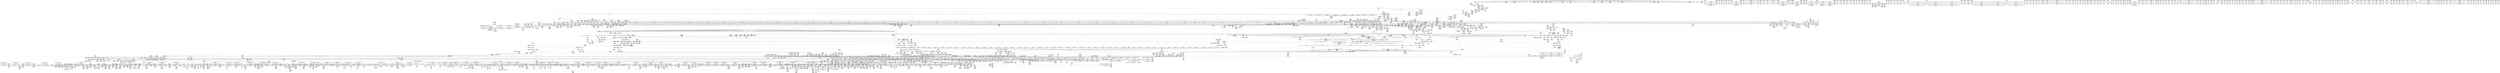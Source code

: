 digraph {
	CE0x73b32a0 [shape=record,shape=Mrecord,label="{CE0x73b32a0|tomoyo_add_slash:_tmp11|*LoadInst*|security/tomoyo/file.c,136}"]
	CE0x3fb22d0 [shape=record,shape=Mrecord,label="{CE0x3fb22d0|tomoyo_print_ulong:_if.then13}"]
	CE0x4d9e330 [shape=record,shape=Mrecord,label="{CE0x4d9e330|VOIDTB_TE:_CE_205,206_}"]
	CE0x59fc030 [shape=record,shape=Mrecord,label="{CE0x59fc030|tomoyo_get_mode:_tmp26|security/tomoyo/util.c,987|*SummSource*}"]
	CE0x5a55970 [shape=record,shape=Mrecord,label="{CE0x5a55970|_call_void_tomoyo_print_ulong(i8*_%arraydecay,_i32_64,_i64_%tmp12,_i8_zeroext_%radix.0)_#9,_!dbg_!38923|security/tomoyo/file.c,231}"]
	CE0x5a752e0 [shape=record,shape=Mrecord,label="{CE0x5a752e0|srcu_read_unlock:_tmp2|*SummSink*}"]
	CE0x5bdd620 [shape=record,shape=Mrecord,label="{CE0x5bdd620|tomoyo_fill_path_info:_tmp11|security/tomoyo/util.c,667|*SummSink*}"]
	CE0x5bf1790 [shape=record,shape=Mrecord,label="{CE0x5bf1790|i64*_getelementptr_inbounds_(_22_x_i64_,_22_x_i64_*___llvm_gcov_ctr9,_i64_0,_i64_21)|*Constant*|*SummSink*}"]
	CE0x58b8bf0 [shape=record,shape=Mrecord,label="{CE0x58b8bf0|tomoyo_get_mode:_if.end9}"]
	CE0x4cdcfb0 [shape=record,shape=Mrecord,label="{CE0x4cdcfb0|i64*_getelementptr_inbounds_(_14_x_i64_,_14_x_i64_*___llvm_gcov_ctr18115,_i64_0,_i64_11)|*Constant*|*SummSink*}"]
	CE0x5d88500 [shape=record,shape=Mrecord,label="{CE0x5d88500|VOIDTB_TE:_CE_148,149_}"]
	CE0x4c97920 [shape=record,shape=Mrecord,label="{CE0x4c97920|%struct.tomoyo_domain_info*_null|*Constant*|*SummSource*}"]
	CE0x3e589a0 [shape=record,shape=Mrecord,label="{CE0x3e589a0|srcu_read_unlock:_sp|Function::srcu_read_unlock&Arg::sp::}"]
	CE0x5e2a0b0 [shape=record,shape=Mrecord,label="{CE0x5e2a0b0|VOIDTB_TE:_CE_159,160_}"]
	CE0x5abaa70 [shape=record,shape=Mrecord,label="{CE0x5abaa70|128:_i8*,_1208:_%struct.file*,_:_CMRE_5,6_}"]
	CE0x5acaaa0 [shape=record,shape=Mrecord,label="{CE0x5acaaa0|tomoyo_get_realpath:_tmp1|*SummSink*}"]
	CE0x5988a00 [shape=record,shape=Mrecord,label="{CE0x5988a00|tomoyo_path_number_perm:_if.end4|*SummSink*}"]
	CE0x4bf6b00 [shape=record,shape=Mrecord,label="{CE0x4bf6b00|tomoyo_path_number_perm:_tmp39|security/tomoyo/file.c,718|*SummSink*}"]
	CE0x7352ae0 [shape=record,shape=Mrecord,label="{CE0x7352ae0|COLLAPSED:_GCMRE___llvm_gcov_ctr26_internal_global_6_x_i64_zeroinitializer:_elem_0:default:}"]
	CE0x5df0620 [shape=record,shape=Mrecord,label="{CE0x5df0620|COLLAPSED:_GCMRE___llvm_gcov_ctr22_internal_global_2_x_i64_zeroinitializer:_elem_0:default:}"]
	CE0x73c9bc0 [shape=record,shape=Mrecord,label="{CE0x73c9bc0|0:_i8*,_array:_GCRE_tomoyo_mac_keywords_external_constant_42_x_i8*_:_elem_23::|security/tomoyo/file.c,233}"]
	CE0x4a63730 [shape=record,shape=Mrecord,label="{CE0x4a63730|tomoyo_fill_path_info:_call2|security/tomoyo/util.c,666}"]
	CE0x7606350 [shape=record,shape=Mrecord,label="{CE0x7606350|tomoyo_audit_path_number_log:_tmp16|security/tomoyo/file.c,235|*SummSource*}"]
	CE0x4b7a3d0 [shape=record,shape=Mrecord,label="{CE0x4b7a3d0|VOIDTB_TE:_CE_96,104_}"]
	CE0x5cb7820 [shape=record,shape=Mrecord,label="{CE0x5cb7820|i64*_getelementptr_inbounds_(_31_x_i64_,_31_x_i64_*___llvm_gcov_ctr43150,_i64_0,_i64_4)|*Constant*}"]
	CE0x5cc29a0 [shape=record,shape=Mrecord,label="{CE0x5cc29a0|srcu_read_lock:_entry|*SummSource*}"]
	CE0x4d67f30 [shape=record,shape=Mrecord,label="{CE0x4d67f30|tomoyo_fill_path_info:_call11|security/tomoyo/util.c,669}"]
	CE0x75af100 [shape=record,shape=Mrecord,label="{CE0x75af100|tomoyo_add_slash:_bb|*SummSource*}"]
	CE0x5b2a8c0 [shape=record,shape=Mrecord,label="{CE0x5b2a8c0|tomoyo_const_part_length:_if.end|*SummSource*}"]
	CE0x5d81830 [shape=record,shape=Mrecord,label="{CE0x5d81830|i64*_getelementptr_inbounds_(_2_x_i64_,_2_x_i64_*___llvm_gcov_ctr22,_i64_0,_i64_1)|*Constant*|*SummSink*}"]
	CE0x4b65dc0 [shape=record,shape=Mrecord,label="{CE0x4b65dc0|i64*_getelementptr_inbounds_(_2_x_i64_,_2_x_i64_*___llvm_gcov_ctr53148,_i64_0,_i64_0)|*Constant*|*SummSink*}"]
	CE0x5bd9500 [shape=record,shape=Mrecord,label="{CE0x5bd9500|tomoyo_const_part_length:_tmp3|security/tomoyo/util.c,624|*SummSink*}"]
	CE0x59780e0 [shape=record,shape=Mrecord,label="{CE0x59780e0|tomoyo_print_ulong:_bb}"]
	CE0x4bf53d0 [shape=record,shape=Mrecord,label="{CE0x4bf53d0|tomoyo_domain:_call|security/tomoyo/common.h,1205|*SummSink*}"]
	CE0x74a49b0 [shape=record,shape=Mrecord,label="{CE0x74a49b0|i32_2|*Constant*}"]
	CE0x5e2a470 [shape=record,shape=Mrecord,label="{CE0x5e2a470|i64*_getelementptr_inbounds_(_5_x_i64_,_5_x_i64_*___llvm_gcov_ctr32134,_i64_0,_i64_3)|*Constant*}"]
	CE0x5c21490 [shape=record,shape=Mrecord,label="{CE0x5c21490|tomoyo_path_number_perm:_path_number11|security/tomoyo/file.c,712|*SummSink*}"]
	CE0x5caf190 [shape=record,shape=Mrecord,label="{CE0x5caf190|i64_1|*Constant*}"]
	CE0x4b65a30 [shape=record,shape=Mrecord,label="{CE0x4b65a30|tomoyo_print_ulong:_conv3|security/tomoyo/util.c,241|*SummSink*}"]
	CE0x5cdaba0 [shape=record,shape=Mrecord,label="{CE0x5cdaba0|i32_2|*Constant*}"]
	CE0x4e0f9a0 [shape=record,shape=Mrecord,label="{CE0x4e0f9a0|tomoyo_get_mode:_tobool|security/tomoyo/util.c,978}"]
	CE0x4d34ca0 [shape=record,shape=Mrecord,label="{CE0x4d34ca0|tomoyo_fill_path_info:_tmp7|security/tomoyo/util.c,667}"]
	CE0x690f460 [shape=record,shape=Mrecord,label="{CE0x690f460|_ret_void,_!dbg_!38908|include/linux/rcupdate.h,419}"]
	CE0x5dd7ad0 [shape=record,shape=Mrecord,label="{CE0x5dd7ad0|tomoyo_domain:_security|security/tomoyo/common.h,1205}"]
	CE0x7351610 [shape=record,shape=Mrecord,label="{CE0x7351610|tomoyo_init_request_info:_if.end}"]
	CE0x58f7490 [shape=record,shape=Mrecord,label="{CE0x58f7490|tomoyo_domain:_tmp18|security/tomoyo/common.h,1205}"]
	CE0x5dd9e40 [shape=record,shape=Mrecord,label="{CE0x5dd9e40|_call_void_lock_release(%struct.lockdep_map*_%map,_i32_1,_i64_ptrtoint_(i8*_blockaddress(_rcu_lock_release,_%__here)_to_i64))_#9,_!dbg_!38907|include/linux/rcupdate.h,423|*SummSource*}"]
	CE0x730bbe0 [shape=record,shape=Mrecord,label="{CE0x730bbe0|rcu_lock_release:_tmp6}"]
	CE0x5afe7c0 [shape=record,shape=Mrecord,label="{CE0x5afe7c0|tomoyo_path_number_perm:_tmp43|security/tomoyo/file.c,721|*SummSink*}"]
	CE0x59d3440 [shape=record,shape=Mrecord,label="{CE0x59d3440|tomoyo_read_lock:_bb|*SummSink*}"]
	CE0x75b9070 [shape=record,shape=Mrecord,label="{CE0x75b9070|tomoyo_get_mode:_tmp3|security/tomoyo/util.c,978|*SummSource*}"]
	CE0x4cc0c80 [shape=record,shape=Mrecord,label="{CE0x4cc0c80|tomoyo_path_number_perm:_tmp49|security/tomoyo/file.c,723}"]
	CE0x5d171d0 [shape=record,shape=Mrecord,label="{CE0x5d171d0|GLOBAL:_tomoyo_read_lock|*Constant*|*SummSource*}"]
	CE0x4b37380 [shape=record,shape=Mrecord,label="{CE0x4b37380|tomoyo_print_ulong:_call19|security/tomoyo/util.c,246|*SummSink*}"]
	CE0x5c75470 [shape=record,shape=Mrecord,label="{CE0x5c75470|_ret_i32_%retval.0,_!dbg_!38967|security/tomoyo/file.c,724|*SummSource*}"]
	CE0x59f00f0 [shape=record,shape=Mrecord,label="{CE0x59f00f0|tomoyo_const_part_length:_tmp29|security/tomoyo/util.c,641|*SummSource*}"]
	CE0x4aa5f70 [shape=record,shape=Mrecord,label="{CE0x4aa5f70|tomoyo_path_number_perm:_tmp10|security/tomoyo/file.c,702|*SummSink*}"]
	CE0x75af740 [shape=record,shape=Mrecord,label="{CE0x75af740|tomoyo_audit_path_number_log:_tmp1|*SummSource*}"]
	CE0x5a30c10 [shape=record,shape=Mrecord,label="{CE0x5a30c10|_ret_%struct.task_struct*_%tmp4,_!dbg_!38905|./arch/x86/include/asm/current.h,14|*SummSource*}"]
	CE0x5e5bbe0 [shape=record,shape=Mrecord,label="{CE0x5e5bbe0|tomoyo_path_number_perm:_tmp3|security/tomoyo/file.c,694|*SummSource*}"]
	CE0x3f1de80 [shape=record,shape=Mrecord,label="{CE0x3f1de80|srcu_read_unlock:_idx|Function::srcu_read_unlock&Arg::idx::|*SummSource*}"]
	CE0x5c57a10 [shape=record,shape=Mrecord,label="{CE0x5c57a10|tomoyo_get_mode:_tmp21|security/tomoyo/util.c,985}"]
	CE0x6907a60 [shape=record,shape=Mrecord,label="{CE0x6907a60|__llvm_gcov_indirect_counter_increment:_bb4|*SummSink*}"]
	CE0x5c9f940 [shape=record,shape=Mrecord,label="{CE0x5c9f940|VOIDTB_TE:_CE_224,232_}"]
	CE0x4b0f9b0 [shape=record,shape=Mrecord,label="{CE0x4b0f9b0|tomoyo_const_part_length:_cmp|security/tomoyo/util.c,626}"]
	CE0x3f78380 [shape=record,shape=Mrecord,label="{CE0x3f78380|_call_void_rcu_lock_acquire(%struct.lockdep_map*_%dep_map)_#9,_!dbg_!38906|include/linux/srcu.h,222}"]
	CE0x4a3e850 [shape=record,shape=Mrecord,label="{CE0x4a3e850|tomoyo_print_ulong:_tmp14|security/tomoyo/util.c,243|*SummSource*}"]
	CE0x5b0d240 [shape=record,shape=Mrecord,label="{CE0x5b0d240|0:_i8,_array:_GCRE_tomoyo_pn2mac_constant_8_x_i8_c_02_05_07_08_12_0F_10_11_,_align_1:_elem_3::|security/tomoyo/file.c,701}"]
	CE0x59fb0c0 [shape=record,shape=Mrecord,label="{CE0x59fb0c0|tomoyo_get_mode:_mode.1|*SummSink*}"]
	CE0x3f561f0 [shape=record,shape=Mrecord,label="{CE0x3f561f0|tomoyo_get_mode:_idxprom|security/tomoyo/util.c,981|*SummSink*}"]
	CE0x5de8130 [shape=record,shape=Mrecord,label="{CE0x5de8130|VOIDTB_TE:_CE_192,193_}"]
	CE0x5976a00 [shape=record,shape=Mrecord,label="{CE0x5976a00|i64*_getelementptr_inbounds_(_12_x_i64_,_12_x_i64_*___llvm_gcov_ctr28,_i64_0,_i64_10)|*Constant*|*SummSink*}"]
	CE0x4b990f0 [shape=record,shape=Mrecord,label="{CE0x4b990f0|tomoyo_init_request_info:_tmp6|security/tomoyo/util.c,1004|*SummSink*}"]
	CE0x5b486e0 [shape=record,shape=Mrecord,label="{CE0x5b486e0|tomoyo_path_number_perm:_type|Function::tomoyo_path_number_perm&Arg::type::|*SummSink*}"]
	CE0x72d62c0 [shape=record,shape=Mrecord,label="{CE0x72d62c0|tomoyo_path_number_perm:_conv|security/tomoyo/file.c,708|*SummSource*}"]
	CE0x4cd0b80 [shape=record,shape=Mrecord,label="{CE0x4cd0b80|tomoyo_path_number_perm:_if.end|*SummSink*}"]
	CE0x5df0690 [shape=record,shape=Mrecord,label="{CE0x5df0690|tomoyo_read_lock:_tmp|*SummSource*}"]
	CE0x5bdd8b0 [shape=record,shape=Mrecord,label="{CE0x5bdd8b0|tomoyo_fill_path_info:_const_len6|security/tomoyo/util.c,668|*SummSink*}"]
	CE0x5a87020 [shape=record,shape=Mrecord,label="{CE0x5a87020|i64*_getelementptr_inbounds_(_14_x_i64_,_14_x_i64_*___llvm_gcov_ctr18115,_i64_0,_i64_12)|*Constant*|*SummSource*}"]
	CE0x593c730 [shape=record,shape=Mrecord,label="{CE0x593c730|tomoyo_add_slash:_tmp1|*SummSource*}"]
	CE0x72e79b0 [shape=record,shape=Mrecord,label="{CE0x72e79b0|tomoyo_get_mode:_tmp24|security/tomoyo/util.c,986}"]
	CE0x5dafc70 [shape=record,shape=Mrecord,label="{CE0x5dafc70|i64*_getelementptr_inbounds_(_11_x_i64_,_11_x_i64_*___llvm_gcov_ctr54147,_i64_0,_i64_6)|*Constant*|*SummSink*}"]
	CE0x5c6c0d0 [shape=record,shape=Mrecord,label="{CE0x5c6c0d0|tomoyo_path_number_perm:_tmp52|security/tomoyo/file.c,724|*SummSource*}"]
	CE0x5afeb30 [shape=record,shape=Mrecord,label="{CE0x5afeb30|tomoyo_path_number_perm:_tmp44|security/tomoyo/file.c,721}"]
	CE0x3de94d0 [shape=record,shape=Mrecord,label="{CE0x3de94d0|tomoyo_audit_path_number_log:_call|security/tomoyo/file.c,233}"]
	CE0x59d3b80 [shape=record,shape=Mrecord,label="{CE0x59d3b80|tomoyo_get_realpath:_tobool|security/tomoyo/file.c,151}"]
	CE0x3e434e0 [shape=record,shape=Mrecord,label="{CE0x3e434e0|rcu_lock_acquire:_tmp3}"]
	CE0x4be9710 [shape=record,shape=Mrecord,label="{CE0x4be9710|tomoyo_const_part_length:_incdec.ptr19|security/tomoyo/util.c,643}"]
	CE0x5ef5740 [shape=record,shape=Mrecord,label="{CE0x5ef5740|%struct.task_struct*_(%struct.task_struct**)*_asm_movq_%gs:$_1:P_,$0_,_r,im,_dirflag_,_fpsr_,_flags_}"]
	CE0x5ae3ff0 [shape=record,shape=Mrecord,label="{CE0x5ae3ff0|tomoyo_path_number_perm:_tmp45|security/tomoyo/file.c,721|*SummSink*}"]
	CE0x4ada780 [shape=record,shape=Mrecord,label="{CE0x4ada780|_ret_void,_!dbg_!38908|include/linux/rcupdate.h,419|*SummSink*}"]
	CE0x3f2f7e0 [shape=record,shape=Mrecord,label="{CE0x3f2f7e0|_ret_void,_!dbg_!38907|include/linux/srcu.h,238|*SummSource*}"]
	CE0x40b52b0 [shape=record,shape=Mrecord,label="{CE0x40b52b0|i64_5|*Constant*}"]
	CE0x75da3b0 [shape=record,shape=Mrecord,label="{CE0x75da3b0|i32_1205|*Constant*|*SummSource*}"]
	CE0x5c9f1b0 [shape=record,shape=Mrecord,label="{CE0x5c9f1b0|VOIDTB_TE:_CE_16,24_}"]
	CE0x4a76440 [shape=record,shape=Mrecord,label="{CE0x4a76440|tomoyo_init_request_info:_domain|Function::tomoyo_init_request_info&Arg::domain::}"]
	CE0x5e5b300 [shape=record,shape=Mrecord,label="{CE0x5e5b300|i64_6|*Constant*|*SummSource*}"]
	CE0x72b0cb0 [shape=record,shape=Mrecord,label="{CE0x72b0cb0|tomoyo_fill_path_info:_tmp8|security/tomoyo/util.c,667}"]
	CE0x4d68bc0 [shape=record,shape=Mrecord,label="{CE0x4d68bc0|tomoyo_get_mode:_tmp12|security/tomoyo/util.c,982}"]
	CE0x5cc2aa0 [shape=record,shape=Mrecord,label="{CE0x5cc2aa0|srcu_read_lock:_entry|*SummSink*}"]
	CE0x59abad0 [shape=record,shape=Mrecord,label="{CE0x59abad0|i32_2|*Constant*}"]
	CE0x5ab1a40 [shape=record,shape=Mrecord,label="{CE0x5ab1a40|srcu_read_unlock:_bb}"]
	CE0x4cb2070 [shape=record,shape=Mrecord,label="{CE0x4cb2070|_call_void_kfree(i8*_%tmp41)_#9,_!dbg_!38956|security/tomoyo/file.c,718}"]
	CE0x74a4cc0 [shape=record,shape=Mrecord,label="{CE0x74a4cc0|tomoyo_print_ulong:_tmp|*SummSink*}"]
	CE0x5d735a0 [shape=record,shape=Mrecord,label="{CE0x5d735a0|tomoyo_read_lock:_tmp2|*SummSource*}"]
	CE0x59032e0 [shape=record,shape=Mrecord,label="{CE0x59032e0|_ret_void,_!dbg_!38904|security/tomoyo/common.h,1110}"]
	CE0x5977830 [shape=record,shape=Mrecord,label="{CE0x5977830|tomoyo_print_ulong:_cmp|security/tomoyo/util.c,239|*SummSink*}"]
	CE0x5a11930 [shape=record,shape=Mrecord,label="{CE0x5a11930|tomoyo_add_slash:_tobool|security/tomoyo/file.c,131}"]
	CE0x5e1b300 [shape=record,shape=Mrecord,label="{CE0x5e1b300|tomoyo_path_number_perm:_type|Function::tomoyo_path_number_perm&Arg::type::|*SummSource*}"]
	CE0x732f9d0 [shape=record,shape=Mrecord,label="{CE0x732f9d0|GLOBAL:_tomoyo_add_slash|*Constant*|*SummSource*}"]
	CE0x73ba530 [shape=record,shape=Mrecord,label="{CE0x73ba530|tomoyo_get_mode:_index|Function::tomoyo_get_mode&Arg::index::|*SummSink*}"]
	CE0x4bcbb50 [shape=record,shape=Mrecord,label="{CE0x4bcbb50|srcu_read_lock:_tmp2|*SummSink*}"]
	CE0x4b31a20 [shape=record,shape=Mrecord,label="{CE0x4b31a20|tomoyo_path_number_perm:_tmp35|security/tomoyo/file.c,717}"]
	CE0x5e5a880 [shape=record,shape=Mrecord,label="{CE0x5e5a880|GLOBAL:_rcu_lock_release|*Constant*}"]
	CE0x5cdb380 [shape=record,shape=Mrecord,label="{CE0x5cdb380|tomoyo_const_part_length:_incdec.ptr10|security/tomoyo/util.c,640|*SummSource*}"]
	CE0x7305390 [shape=record,shape=Mrecord,label="{CE0x7305390|tomoyo_path_number_perm:_tmp29|security/tomoyo/file.c,709|*SummSink*}"]
	CE0x5b35f40 [shape=record,shape=Mrecord,label="{CE0x5b35f40|tomoyo_get_mode:_cmp11|security/tomoyo/util.c,985}"]
	CE0x748a160 [shape=record,shape=Mrecord,label="{CE0x748a160|tomoyo_path_number_perm:_tmp34|security/tomoyo/file.c,715|*SummSource*}"]
	CE0x5c303a0 [shape=record,shape=Mrecord,label="{CE0x5c303a0|128:_i8*,_1208:_%struct.file*,_:_CMRE_24,25_}"]
	CE0x59331f0 [shape=record,shape=Mrecord,label="{CE0x59331f0|_ret_void,_!dbg_!38929|security/tomoyo/util.c,670|*SummSource*}"]
	CE0x4e7a2c0 [shape=record,shape=Mrecord,label="{CE0x4e7a2c0|tomoyo_domain:_tmp18|security/tomoyo/common.h,1205|*SummSource*}"]
	CE0x4d7ce30 [shape=record,shape=Mrecord,label="{CE0x4d7ce30|tomoyo_const_part_length:_tmp20|security/tomoyo/util.c,628|*SummSource*}"]
	CE0x73ed630 [shape=record,shape=Mrecord,label="{CE0x73ed630|0:_i8*,_array:_GCRE_tomoyo_mac_keywords_external_constant_42_x_i8*_:_elem_35::|security/tomoyo/file.c,233}"]
	CE0x7461b10 [shape=record,shape=Mrecord,label="{CE0x7461b10|i64*_getelementptr_inbounds_(_31_x_i64_,_31_x_i64_*___llvm_gcov_ctr43150,_i64_0,_i64_9)|*Constant*}"]
	CE0x75c1270 [shape=record,shape=Mrecord,label="{CE0x75c1270|tomoyo_get_mode:_conv15|security/tomoyo/util.c,987}"]
	CE0x3e7b240 [shape=record,shape=Mrecord,label="{CE0x3e7b240|tomoyo_audit_path_number_log:_tmp4|security/tomoyo/file.c,222|*SummSink*}"]
	CE0x592cac0 [shape=record,shape=Mrecord,label="{CE0x592cac0|i64*_getelementptr_inbounds_(_31_x_i64_,_31_x_i64_*___llvm_gcov_ctr43150,_i64_0,_i64_0)|*Constant*}"]
	CE0x4c33070 [shape=record,shape=Mrecord,label="{CE0x4c33070|tomoyo_const_part_length:_tobool|security/tomoyo/util.c,624|*SummSink*}"]
	CE0x5dce590 [shape=record,shape=Mrecord,label="{CE0x5dce590|rcu_lock_release:_tmp5|include/linux/rcupdate.h,423|*SummSource*}"]
	CE0x72fc4e0 [shape=record,shape=Mrecord,label="{CE0x72fc4e0|i64_10|*Constant*|*SummSource*}"]
	CE0x5ee4f60 [shape=record,shape=Mrecord,label="{CE0x5ee4f60|0:_%struct.tomoyo_obj_info*,_16:_%struct.tomoyo_domain_info*,_24:_%struct.tomoyo_path_info*,_32:_i64,_40:_i8,_72:_i8,_75:_i8,_76:_i8,_77:_i8,_:_SCMRE_16,24_|*MultipleSource*|security/tomoyo/file.c,693|security/tomoyo/file.c, 693|security/tomoyo/file.c,707|Function::tomoyo_init_request_info&Arg::r::}"]
	CE0x4be2510 [shape=record,shape=Mrecord,label="{CE0x4be2510|tomoyo_domain:_call3|security/tomoyo/common.h,1205}"]
	CE0x5a6c090 [shape=record,shape=Mrecord,label="{CE0x5a6c090|tomoyo_init_request_info:_tmp12|security/tomoyo/util.c,1010|*SummSink*}"]
	CE0x40e3700 [shape=record,shape=Mrecord,label="{CE0x40e3700|COLLAPSED:_GCMRE___llvm_gcov_ctr9_internal_global_22_x_i64_zeroinitializer:_elem_0:default:}"]
	CE0x73ffa80 [shape=record,shape=Mrecord,label="{CE0x73ffa80|i8_2|*Constant*|*SummSource*}"]
	CE0x5a211b0 [shape=record,shape=Mrecord,label="{CE0x5a211b0|tomoyo_audit_path_number_log:_idxprom|security/tomoyo/file.c,234|*SummSource*}"]
	CE0x597b9b0 [shape=record,shape=Mrecord,label="{CE0x597b9b0|i64**_getelementptr_inbounds_(_3_x_i64*_,_3_x_i64*_*___llvm_gcda_edge_table29,_i64_0,_i64_1)|*Constant*|*SummSink*}"]
	CE0x73a6e80 [shape=record,shape=Mrecord,label="{CE0x73a6e80|tomoyo_fill_path_info:_call2|security/tomoyo/util.c,666|*SummSource*}"]
	CE0x7444220 [shape=record,shape=Mrecord,label="{CE0x7444220|tomoyo_read_unlock:_tmp|*SummSink*}"]
	CE0x74da1f0 [shape=record,shape=Mrecord,label="{CE0x74da1f0|tomoyo_get_realpath:_retval.0|*SummSink*}"]
	CE0x4ac0670 [shape=record,shape=Mrecord,label="{CE0x4ac0670|_call_void_tomoyo_fill_path_info(%struct.tomoyo_path_info*_%buf)_#9,_!dbg_!38911|security/tomoyo/file.c,137|*SummSink*}"]
	CE0x72d6400 [shape=record,shape=Mrecord,label="{CE0x72d6400|i64_10|*Constant*}"]
	CE0x4ce8610 [shape=record,shape=Mrecord,label="{CE0x4ce8610|tomoyo_get_mode:_tmp28|security/tomoyo/util.c,988|*SummSink*}"]
	CE0x4d9e440 [shape=record,shape=Mrecord,label="{CE0x4d9e440|VOIDTB_TE:_CE_206,207_}"]
	CE0x4b45fc0 [shape=record,shape=Mrecord,label="{CE0x4b45fc0|tomoyo_domain:_tmp10|security/tomoyo/common.h,1205}"]
	CE0x5c7ce40 [shape=record,shape=Mrecord,label="{CE0x5c7ce40|GLOBAL:___llvm_gcov_ctr54147|Global_var:__llvm_gcov_ctr54147|*SummSource*}"]
	CE0x5cf8600 [shape=record,shape=Mrecord,label="{CE0x5cf8600|tomoyo_const_part_length:_tmp21|security/tomoyo/util.c,631|*SummSink*}"]
	CE0x5c75000 [shape=record,shape=Mrecord,label="{CE0x5c75000|tomoyo_path_number_perm:_tmp54|security/tomoyo/file.c,724}"]
	CE0x4b44da0 [shape=record,shape=Mrecord,label="{CE0x4b44da0|_ret_void,_!dbg_!38908|include/linux/rcupdate.h,424|*SummSink*}"]
	CE0x74da010 [shape=record,shape=Mrecord,label="{CE0x74da010|tomoyo_get_realpath:_retval.0}"]
	CE0x4b11820 [shape=record,shape=Mrecord,label="{CE0x4b11820|i64*_getelementptr_inbounds_(_12_x_i64_,_12_x_i64_*___llvm_gcov_ctr28,_i64_0,_i64_0)|*Constant*}"]
	CE0x5b3e090 [shape=record,shape=Mrecord,label="{CE0x5b3e090|tomoyo_fill_path_info:_name1|security/tomoyo/util.c,663}"]
	CE0x5b29e80 [shape=record,shape=Mrecord,label="{CE0x5b29e80|i64*_null|*Constant*}"]
	CE0x5902f40 [shape=record,shape=Mrecord,label="{CE0x5902f40|tomoyo_read_unlock:_idx|Function::tomoyo_read_unlock&Arg::idx::}"]
	CE0x4cfb400 [shape=record,shape=Mrecord,label="{CE0x4cfb400|_ret_void,_!dbg_!38929|security/tomoyo/util.c,670|*SummSink*}"]
	CE0x4cf0480 [shape=record,shape=Mrecord,label="{CE0x4cf0480|srcu_read_unlock:_tmp|*SummSource*}"]
	CE0x7444290 [shape=record,shape=Mrecord,label="{CE0x7444290|i64*_getelementptr_inbounds_(_2_x_i64_,_2_x_i64_*___llvm_gcov_ctr31,_i64_0,_i64_1)|*Constant*|*SummSink*}"]
	CE0x740d560 [shape=record,shape=Mrecord,label="{CE0x740d560|tomoyo_path_number_perm:_param10|security/tomoyo/file.c,712}"]
	CE0x7495460 [shape=record,shape=Mrecord,label="{CE0x7495460|tomoyo_path_number_perm:_call15|security/tomoyo/file.c,716|*SummSource*}"]
	CE0x733fcb0 [shape=record,shape=Mrecord,label="{CE0x733fcb0|tomoyo_audit_path_number_log:_sw.epilog|*SummSink*}"]
	CE0x5b8a040 [shape=record,shape=Mrecord,label="{CE0x5b8a040|tomoyo_get_mode:_arrayidx|security/tomoyo/util.c,981|*SummSink*}"]
	CE0x7453dc0 [shape=record,shape=Mrecord,label="{CE0x7453dc0|tomoyo_const_part_length:_entry|*SummSink*}"]
	CE0x4c6d320 [shape=record,shape=Mrecord,label="{CE0x4c6d320|tomoyo_const_part_length:_conv2|security/tomoyo/util.c,627}"]
	CE0x5b2a9d0 [shape=record,shape=Mrecord,label="{CE0x5b2a9d0|tomoyo_const_part_length:_if.end|*SummSink*}"]
	CE0x4b033e0 [shape=record,shape=Mrecord,label="{CE0x4b033e0|i32_10|*Constant*|*SummSource*}"]
	CE0x4aa6140 [shape=record,shape=Mrecord,label="{CE0x4aa6140|tomoyo_path_number_perm:_tmp11|security/tomoyo/file.c,702}"]
	CE0x5b490c0 [shape=record,shape=Mrecord,label="{CE0x5b490c0|VOIDTB_TE:_CE_280,288_}"]
	CE0x5860750 [shape=record,shape=Mrecord,label="{CE0x5860750|GLOBAL:_tomoyo_profile|*Constant*|*SummSink*}"]
	CE0x7602320 [shape=record,shape=Mrecord,label="{CE0x7602320|i64*_getelementptr_inbounds_(_11_x_i64_,_11_x_i64_*___llvm_gcov_ctr54147,_i64_0,_i64_0)|*Constant*|*SummSink*}"]
	CE0x3ebd890 [shape=record,shape=Mrecord,label="{CE0x3ebd890|__llvm_gcov_indirect_counter_increment114:_exit}"]
	CE0x58b8280 [shape=record,shape=Mrecord,label="{CE0x58b8280|i64*_getelementptr_inbounds_(_5_x_i64_,_5_x_i64_*___llvm_gcov_ctr28130,_i64_0,_i64_4)|*Constant*|*SummSink*}"]
	CE0x4c542f0 [shape=record,shape=Mrecord,label="{CE0x4c542f0|tomoyo_fill_path_info:_frombool10|security/tomoyo/util.c,668}"]
	CE0x40e3690 [shape=record,shape=Mrecord,label="{CE0x40e3690|tomoyo_path_number_perm:_tmp|*SummSource*}"]
	CE0x3f98cb0 [shape=record,shape=Mrecord,label="{CE0x3f98cb0|tomoyo_audit_path_number_log:_sw.bb1|*SummSource*}"]
	CE0x73332e0 [shape=record,shape=Mrecord,label="{CE0x73332e0|tomoyo_const_part_length:_cmp21|security/tomoyo/util.c,644|*SummSink*}"]
	CE0x5ef5ff0 [shape=record,shape=Mrecord,label="{CE0x5ef5ff0|tomoyo_print_ulong:_if.end21|*SummSource*}"]
	CE0x73e5e10 [shape=record,shape=Mrecord,label="{CE0x73e5e10|tomoyo_get_realpath:_tmp1|*SummSource*}"]
	CE0x5d16b10 [shape=record,shape=Mrecord,label="{CE0x5d16b10|tomoyo_read_lock:_entry|*SummSource*}"]
	CE0x40bfc40 [shape=record,shape=Mrecord,label="{CE0x40bfc40|tomoyo_path_number_perm:_if.then8}"]
	CE0x5d28030 [shape=record,shape=Mrecord,label="{CE0x5d28030|tomoyo_fill_path_info:_tobool|security/tomoyo/util.c,667}"]
	CE0x4be9160 [shape=record,shape=Mrecord,label="{CE0x4be9160|__llvm_gcov_indirect_counter_increment114:_counters|Function::__llvm_gcov_indirect_counter_increment114&Arg::counters::|*SummSink*}"]
	CE0x59be1e0 [shape=record,shape=Mrecord,label="{CE0x59be1e0|GLOBAL:_tomoyo_fill_path_info|*Constant*}"]
	CE0x4be1e50 [shape=record,shape=Mrecord,label="{CE0x4be1e50|tomoyo_domain:_tmp20|security/tomoyo/common.h,1205|*SummSource*}"]
	CE0x4ca64b0 [shape=record,shape=Mrecord,label="{CE0x4ca64b0|tomoyo_print_ulong:_tmp19|security/tomoyo/util.c,244|*SummSink*}"]
	CE0x73054f0 [shape=record,shape=Mrecord,label="{CE0x73054f0|tomoyo_path_number_perm:_tmp30|security/tomoyo/file.c,709|*SummSink*}"]
	CE0x3e155e0 [shape=record,shape=Mrecord,label="{CE0x3e155e0|i32_39|*Constant*}"]
	CE0x5afed40 [shape=record,shape=Mrecord,label="{CE0x5afed40|tomoyo_path_number_perm:_tmp44|security/tomoyo/file.c,721|*SummSink*}"]
	CE0x5c20f70 [shape=record,shape=Mrecord,label="{CE0x5c20f70|GLOBAL:_tomoyo_domain|*Constant*|*SummSource*}"]
	CE0x4ca6ce0 [shape=record,shape=Mrecord,label="{CE0x4ca6ce0|tomoyo_print_ulong:_conv|security/tomoyo/util.c,239|*SummSource*}"]
	CE0x4b76ee0 [shape=record,shape=Mrecord,label="{CE0x4b76ee0|_call_void_mcount()_#3|*SummSink*}"]
	CE0x4e0f520 [shape=record,shape=Mrecord,label="{CE0x4e0f520|GLOBAL:___llvm_gcov_ctr54147|Global_var:__llvm_gcov_ctr54147|*SummSink*}"]
	CE0x4c6e5c0 [shape=record,shape=Mrecord,label="{CE0x4c6e5c0|tomoyo_const_part_length:_if.end18}"]
	CE0x3fcd080 [shape=record,shape=Mrecord,label="{CE0x3fcd080|tomoyo_fill_path_info:_is_dir|security/tomoyo/util.c,667}"]
	CE0x5979480 [shape=record,shape=Mrecord,label="{CE0x5979480|tomoyo_get_mode:_tmp4|security/tomoyo/util.c,978}"]
	CE0x7601970 [shape=record,shape=Mrecord,label="{CE0x7601970|tomoyo_read_unlock:_tmp1|*SummSink*}"]
	CE0x74a4360 [shape=record,shape=Mrecord,label="{CE0x74a4360|tomoyo_print_ulong:_conv2|security/tomoyo/util.c,240|*SummSource*}"]
	CE0x75d98f0 [shape=record,shape=Mrecord,label="{CE0x75d98f0|tomoyo_get_mode:_tmp2|security/tomoyo/util.c,978|*SummSource*}"]
	CE0x5d39be0 [shape=record,shape=Mrecord,label="{CE0x5d39be0|GLOBAL:_tomoyo_mac_keywords|Global_var:tomoyo_mac_keywords|*SummSource*}"]
	CE0x4034e10 [shape=record,shape=Mrecord,label="{CE0x4034e10|__llvm_gcov_indirect_counter_increment:_tmp}"]
	CE0x58678d0 [shape=record,shape=Mrecord,label="{CE0x58678d0|GLOBAL:_tomoyo_policy_loaded|Global_var:tomoyo_policy_loaded|*SummSource*}"]
	CE0x3e15080 [shape=record,shape=Mrecord,label="{CE0x3e15080|0:_i8,_array:_GCRE_tomoyo_index2category_constant_39_x_i8_c_00_00_00_00_00_00_00_00_00_00_00_00_00_00_00_00_00_00_00_00_00_00_00_01_01_01_01_01_01_01_01_01_01_01_01_01_01_01_02_,_align_16:_elem_37::|security/tomoyo/util.c,983}"]
	CE0x3cce1b0 [shape=record,shape=Mrecord,label="{CE0x3cce1b0|tomoyo_fill_path_info:_tmp7|security/tomoyo/util.c,667}"]
	CE0x5e47610 [shape=record,shape=Mrecord,label="{CE0x5e47610|tomoyo_const_part_length:_bb|*SummSink*}"]
	CE0x73eeb10 [shape=record,shape=Mrecord,label="{CE0x73eeb10|tomoyo_path_number_perm:_tmp31|security/tomoyo/file.c,710|*SummSource*}"]
	CE0x4b668b0 [shape=record,shape=Mrecord,label="{CE0x4b668b0|i64*_getelementptr_inbounds_(_14_x_i64_,_14_x_i64_*___llvm_gcov_ctr18115,_i64_0,_i64_0)|*Constant*}"]
	CE0x5b8add0 [shape=record,shape=Mrecord,label="{CE0x5b8add0|tomoyo_get_mode:_tmp16|security/tomoyo/util.c,983|*SummSink*}"]
	CE0x5902b60 [shape=record,shape=Mrecord,label="{CE0x5902b60|tomoyo_read_unlock:_entry|*SummSource*}"]
	CE0x5910090 [shape=record,shape=Mrecord,label="{CE0x5910090|GLOBAL:___llvm_gcov_ctr26|Global_var:__llvm_gcov_ctr26|*SummSink*}"]
	CE0x4d70680 [shape=record,shape=Mrecord,label="{CE0x4d70680|tomoyo_add_slash:_tmp6|security/tomoyo/file.c,131}"]
	CE0x5c45e60 [shape=record,shape=Mrecord,label="{CE0x5c45e60|0:_i8,_array:_GCRE_tomoyo_pn2mac_constant_8_x_i8_c_02_05_07_08_12_0F_10_11_,_align_1:_elem_5::|security/tomoyo/file.c,701}"]
	CE0x5c7c990 [shape=record,shape=Mrecord,label="{CE0x5c7c990|i64*_getelementptr_inbounds_(_12_x_i64_,_12_x_i64_*___llvm_gcov_ctr31133,_i64_0,_i64_3)|*Constant*}"]
	CE0x4034bf0 [shape=record,shape=Mrecord,label="{CE0x4034bf0|__llvm_gcov_indirect_counter_increment:_pred}"]
	CE0x5e469f0 [shape=record,shape=Mrecord,label="{CE0x5e469f0|i32_1|*Constant*}"]
	CE0x3e58c90 [shape=record,shape=Mrecord,label="{CE0x3e58c90|tomoyo_audit_path_number_log:_tmp3|security/tomoyo/file.c,215}"]
	CE0x5d918c0 [shape=record,shape=Mrecord,label="{CE0x5d918c0|tomoyo_print_ulong:_tmp15|security/tomoyo/util.c,243}"]
	CE0x5cb1da0 [shape=record,shape=Mrecord,label="{CE0x5cb1da0|tomoyo_get_mode:_call|security/tomoyo/util.c,980}"]
	CE0x3f78040 [shape=record,shape=Mrecord,label="{CE0x3f78040|i32_9|*Constant*}"]
	CE0x5a77540 [shape=record,shape=Mrecord,label="{CE0x5a77540|i64*_getelementptr_inbounds_(_31_x_i64_,_31_x_i64_*___llvm_gcov_ctr43150,_i64_0,_i64_30)|*Constant*|*SummSink*}"]
	CE0x5b35d40 [shape=record,shape=Mrecord,label="{CE0x5b35d40|tomoyo_get_mode:_cmp11|security/tomoyo/util.c,985|*SummSink*}"]
	CE0x5d39ff0 [shape=record,shape=Mrecord,label="{CE0x5d39ff0|tomoyo_audit_path_number_log:_arrayidx5|security/tomoyo/file.c,233}"]
	CE0x4b31980 [shape=record,shape=Mrecord,label="{CE0x4b31980|i64*_getelementptr_inbounds_(_22_x_i64_,_22_x_i64_*___llvm_gcov_ctr9,_i64_0,_i64_16)|*Constant*|*SummSink*}"]
	CE0x59653c0 [shape=record,shape=Mrecord,label="{CE0x59653c0|tomoyo_get_realpath:_tmp2|*LoadInst*|security/tomoyo/file.c,151|*SummSource*}"]
	CE0x5dcee30 [shape=record,shape=Mrecord,label="{CE0x5dcee30|tomoyo_domain:_tobool1|security/tomoyo/common.h,1205}"]
	CE0x5edfa10 [shape=record,shape=Mrecord,label="{CE0x5edfa10|rcu_lock_acquire:_tmp|*SummSink*}"]
	CE0x730bed0 [shape=record,shape=Mrecord,label="{CE0x730bed0|tomoyo_const_part_length:_lor.lhs.false|*SummSource*}"]
	CE0x5c9dec0 [shape=record,shape=Mrecord,label="{CE0x5c9dec0|tomoyo_init_request_info:_tmp4|security/tomoyo/util.c,1004|*SummSource*}"]
	CE0x5bd8f70 [shape=record,shape=Mrecord,label="{CE0x5bd8f70|tomoyo_const_part_length:_tmp9|security/tomoyo/util.c,626|*SummSource*}"]
	CE0x583f010 [shape=record,shape=Mrecord,label="{CE0x583f010|tomoyo_const_part_length:_cmp15|security/tomoyo/util.c,641|*SummSource*}"]
	CE0x7582c80 [shape=record,shape=Mrecord,label="{CE0x7582c80|tomoyo_get_realpath:_tmp12|security/tomoyo/file.c,156|*SummSink*}"]
	CE0x5b2a560 [shape=record,shape=Mrecord,label="{CE0x5b2a560|__llvm_gcov_indirect_counter_increment114:_counter|*SummSource*}"]
	CE0x5ee2ca0 [shape=record,shape=Mrecord,label="{CE0x5ee2ca0|tomoyo_path_number_perm:_obj5|security/tomoyo/file.c,707}"]
	CE0x4be90f0 [shape=record,shape=Mrecord,label="{CE0x4be90f0|i64**_getelementptr_inbounds_(_3_x_i64*_,_3_x_i64*_*___llvm_gcda_edge_table44,_i64_0,_i64_1)|*Constant*|*SummSink*}"]
	CE0x3f98ad0 [shape=record,shape=Mrecord,label="{CE0x3f98ad0|GLOBAL:___llvm_gcov_ctr31133|Global_var:__llvm_gcov_ctr31133}"]
	CE0x5e51db0 [shape=record,shape=Mrecord,label="{CE0x5e51db0|tomoyo_get_mode:_tmp21|security/tomoyo/util.c,985|*SummSink*}"]
	CE0x5c56d70 [shape=record,shape=Mrecord,label="{CE0x5c56d70|tomoyo_get_mode:_tmp18|security/tomoyo/util.c,985|*SummSource*}"]
	CE0x4ab44a0 [shape=record,shape=Mrecord,label="{CE0x4ab44a0|128:_i8*,_1208:_%struct.file*,_:_CMRE_30,31_}"]
	CE0x7582990 [shape=record,shape=Mrecord,label="{CE0x7582990|tomoyo_get_realpath:_tmp11|security/tomoyo/file.c,156|*SummSink*}"]
	CE0x5bf3c80 [shape=record,shape=Mrecord,label="{CE0x5bf3c80|tomoyo_const_part_length:_while.end|*SummSink*}"]
	CE0x5ca3460 [shape=record,shape=Mrecord,label="{CE0x5ca3460|tomoyo_const_part_length:_bb}"]
	CE0x7343d60 [shape=record,shape=Mrecord,label="{CE0x7343d60|tomoyo_const_part_length:_tmp17|security/tomoyo/util.c,627|*SummSink*}"]
	CE0x3d88830 [shape=record,shape=Mrecord,label="{CE0x3d88830|i64*_getelementptr_inbounds_(_22_x_i64_,_22_x_i64_*___llvm_gcov_ctr9,_i64_0,_i64_0)|*Constant*}"]
	CE0x3fc2520 [shape=record,shape=Mrecord,label="{CE0x3fc2520|i32_1|*Constant*}"]
	CE0x5d88420 [shape=record,shape=Mrecord,label="{CE0x5d88420|VOIDTB_TE:_CE_147,148_}"]
	CE0x5c9f580 [shape=record,shape=Mrecord,label="{CE0x5c9f580|tomoyo_get_realpath:_if.then|*SummSink*}"]
	CE0x4d67de0 [shape=record,shape=Mrecord,label="{CE0x4d67de0|tomoyo_fill_path_info:_frombool10|security/tomoyo/util.c,668}"]
	CE0x4da0620 [shape=record,shape=Mrecord,label="{CE0x4da0620|i64*_getelementptr_inbounds_(_6_x_i64_,_6_x_i64_*___llvm_gcov_ctr25,_i64_0,_i64_3)|*Constant*}"]
	CE0x726ce50 [shape=record,shape=Mrecord,label="{CE0x726ce50|tomoyo_read_lock:_tmp|*SummSink*}"]
	CE0x7383920 [shape=record,shape=Mrecord,label="{CE0x7383920|tomoyo_add_slash:_is_dir|security/tomoyo/file.c,131|*SummSource*}"]
	CE0x3e15cb0 [shape=record,shape=Mrecord,label="{CE0x3e15cb0|i64*_getelementptr_inbounds_(_12_x_i64_,_12_x_i64_*___llvm_gcov_ctr28,_i64_0,_i64_10)|*Constant*}"]
	CE0x4b43630 [shape=record,shape=Mrecord,label="{CE0x4b43630|_call_void_mcount()_#3|*SummSource*}"]
	CE0x7284dc0 [shape=record,shape=Mrecord,label="{CE0x7284dc0|tomoyo_audit_path_number_log:_sw.bb|*SummSource*}"]
	CE0x4db34e0 [shape=record,shape=Mrecord,label="{CE0x4db34e0|tomoyo_const_part_length:_tmp28|security/tomoyo/util.c,641}"]
	CE0x5b9a510 [shape=record,shape=Mrecord,label="{CE0x5b9a510|tomoyo_get_realpath:_buf|Function::tomoyo_get_realpath&Arg::buf::}"]
	CE0x59f0900 [shape=record,shape=Mrecord,label="{CE0x59f0900|COLLAPSED:_GCMRE___llvm_gcov_ctr43150_internal_global_31_x_i64_zeroinitializer:_elem_0:default:}"]
	CE0x3f1da10 [shape=record,shape=Mrecord,label="{CE0x3f1da10|_call_void___llvm_gcov_indirect_counter_increment(i32*___llvm_gcov_global_state_pred30,_i64**_getelementptr_inbounds_(_3_x_i64*_,_3_x_i64*_*___llvm_gcda_edge_table29,_i64_0,_i64_1)),_!dbg_!38911|security/tomoyo/file.c,222|*SummSink*}"]
	CE0x5ef8a20 [shape=record,shape=Mrecord,label="{CE0x5ef8a20|0:_%struct.tomoyo_obj_info*,_16:_%struct.tomoyo_domain_info*,_24:_%struct.tomoyo_path_info*,_32:_i64,_40:_i8,_72:_i8,_75:_i8,_76:_i8,_77:_i8,_:_SCMRE_33,34_}"]
	CE0x3f447a0 [shape=record,shape=Mrecord,label="{CE0x3f447a0|i64*_getelementptr_inbounds_(_12_x_i64_,_12_x_i64_*___llvm_gcov_ctr28,_i64_0,_i64_9)|*Constant*|*SummSource*}"]
	CE0x75cf7f0 [shape=record,shape=Mrecord,label="{CE0x75cf7f0|tomoyo_audit_path_number_log:_entry|*SummSink*}"]
	CE0x4c26770 [shape=record,shape=Mrecord,label="{CE0x4c26770|tomoyo_fill_path_info:_cmp8|security/tomoyo/util.c,668|*SummSource*}"]
	CE0x4d68470 [shape=record,shape=Mrecord,label="{CE0x4d68470|tomoyo_fill_path_info:_tmp6|security/tomoyo/util.c,667}"]
	CE0x3f78620 [shape=record,shape=Mrecord,label="{CE0x3f78620|GLOBAL:_rcu_lock_acquire|*Constant*}"]
	CE0x74000e0 [shape=record,shape=Mrecord,label="{CE0x74000e0|i32_3|*Constant*|*SummSink*}"]
	CE0x4ce4c30 [shape=record,shape=Mrecord,label="{CE0x4ce4c30|i32_8|*Constant*|*SummSink*}"]
	CE0x3e6da50 [shape=record,shape=Mrecord,label="{CE0x3e6da50|GLOBAL:___llvm_gcov_indirect_counter_increment114|*Constant*|*SummSink*}"]
	CE0x3de9bf0 [shape=record,shape=Mrecord,label="{CE0x3de9bf0|GLOBAL:_tomoyo_supervisor|*Constant*|*SummSink*}"]
	CE0x5ab24b0 [shape=record,shape=Mrecord,label="{CE0x5ab24b0|tomoyo_audit_path_number_log:_idxprom|security/tomoyo/file.c,234|*SummSink*}"]
	CE0x41049c0 [shape=record,shape=Mrecord,label="{CE0x41049c0|i32_9|*Constant*|*SummSource*}"]
	CE0x5ecbc70 [shape=record,shape=Mrecord,label="{CE0x5ecbc70|_call_void___llvm_gcov_indirect_counter_increment114(i32*___llvm_gcov_global_state_pred45,_i64**_getelementptr_inbounds_(_3_x_i64*_,_3_x_i64*_*___llvm_gcda_edge_table44,_i64_0,_i64_0)),_!dbg_!38954|security/tomoyo/util.c,649|*SummSource*}"]
	CE0x5b1dc80 [shape=record,shape=Mrecord,label="{CE0x5b1dc80|i64_17|*Constant*|*SummSink*}"]
	CE0x73ef450 [shape=record,shape=Mrecord,label="{CE0x73ef450|tomoyo_path_number_perm:_tmp32|security/tomoyo/file.c,710|*SummSource*}"]
	CE0x593c660 [shape=record,shape=Mrecord,label="{CE0x593c660|tomoyo_get_realpath:_name|security/tomoyo/file.c,150|*SummSource*}"]
	CE0x4b66990 [shape=record,shape=Mrecord,label="{CE0x4b66990|i64*_getelementptr_inbounds_(_14_x_i64_,_14_x_i64_*___llvm_gcov_ctr18115,_i64_0,_i64_0)|*Constant*|*SummSource*}"]
	CE0x4ea4630 [shape=record,shape=Mrecord,label="{CE0x4ea4630|tomoyo_fill_path_info:_tmp8|security/tomoyo/util.c,667|*SummSink*}"]
	CE0x5d39d40 [shape=record,shape=Mrecord,label="{CE0x5d39d40|GLOBAL:_tomoyo_mac_keywords|Global_var:tomoyo_mac_keywords|*SummSink*}"]
	CE0x5af3a50 [shape=record,shape=Mrecord,label="{CE0x5af3a50|GLOBAL:_current_task|Global_var:current_task|*SummSink*}"]
	CE0x4bc1ff0 [shape=record,shape=Mrecord,label="{CE0x4bc1ff0|tomoyo_add_slash:_tmp5|security/tomoyo/file.c,131|*SummSource*}"]
	CE0x5d7aa30 [shape=record,shape=Mrecord,label="{CE0x5d7aa30|tomoyo_path_number_perm:_tmp7|security/tomoyo/file.c,701|*SummSink*}"]
	CE0x7602260 [shape=record,shape=Mrecord,label="{CE0x7602260|i64*_getelementptr_inbounds_(_11_x_i64_,_11_x_i64_*___llvm_gcov_ctr54147,_i64_0,_i64_0)|*Constant*|*SummSource*}"]
	CE0x5df0d70 [shape=record,shape=Mrecord,label="{CE0x5df0d70|i64_80|*Constant*|*SummSource*}"]
	CE0x5a87df0 [shape=record,shape=Mrecord,label="{CE0x5a87df0|i64*_getelementptr_inbounds_(_14_x_i64_,_14_x_i64_*___llvm_gcov_ctr18115,_i64_0,_i64_13)|*Constant*}"]
	CE0x4b08240 [shape=record,shape=Mrecord,label="{CE0x4b08240|__llvm_gcov_indirect_counter_increment114:_tmp1|*SummSource*}"]
	CE0x4abe2c0 [shape=record,shape=Mrecord,label="{CE0x4abe2c0|tomoyo_path_number_perm:_tmp19|security/tomoyo/file.c,705}"]
	CE0x5a0f9c0 [shape=record,shape=Mrecord,label="{CE0x5a0f9c0|tomoyo_add_slash:_tmp12|security/tomoyo/file.c,138|*SummSource*}"]
	CE0x5a46730 [shape=record,shape=Mrecord,label="{CE0x5a46730|tomoyo_path_number_perm:_if.then|*SummSink*}"]
	CE0x4b37210 [shape=record,shape=Mrecord,label="{CE0x4b37210|tomoyo_print_ulong:_call19|security/tomoyo/util.c,246|*SummSource*}"]
	CE0x5d94b90 [shape=record,shape=Mrecord,label="{CE0x5d94b90|tomoyo_const_part_length:_retval.0|*SummSink*}"]
	CE0x5c65510 [shape=record,shape=Mrecord,label="{CE0x5c65510|tomoyo_const_part_length:_if.then5|*SummSource*}"]
	CE0x4b03ba0 [shape=record,shape=Mrecord,label="{CE0x4b03ba0|tomoyo_path_number_perm:_if.end22|*SummSource*}"]
	CE0x7406550 [shape=record,shape=Mrecord,label="{CE0x7406550|tomoyo_path_number_perm:_path_number11|security/tomoyo/file.c,712}"]
	CE0x5caf200 [shape=record,shape=Mrecord,label="{CE0x5caf200|srcu_read_lock:_tmp1}"]
	CE0x75d9600 [shape=record,shape=Mrecord,label="{CE0x75d9600|0:_i8,_:_GCRE_tomoyo_policy_loaded_global_i8_0,_align_1:_elem_0:default:}"]
	CE0x5942630 [shape=record,shape=Mrecord,label="{CE0x5942630|__llvm_gcov_indirect_counter_increment114:_tmp}"]
	CE0x5e5b0c0 [shape=record,shape=Mrecord,label="{CE0x5e5b0c0|i64_7|*Constant*|*SummSink*}"]
	CE0x5d78790 [shape=record,shape=Mrecord,label="{CE0x5d78790|_call_void_mcount()_#3|*SummSink*}"]
	CE0x4cf0c00 [shape=record,shape=Mrecord,label="{CE0x4cf0c00|GLOBAL:___llvm_gcov_ctr18115|Global_var:__llvm_gcov_ctr18115|*SummSink*}"]
	CE0x5ed1920 [shape=record,shape=Mrecord,label="{CE0x5ed1920|i32_3|*Constant*}"]
	CE0x5c56000 [shape=record,shape=Mrecord,label="{CE0x5c56000|tomoyo_const_part_length:_tmp4|security/tomoyo/util.c,624|*SummSink*}"]
	CE0x5cb1e50 [shape=record,shape=Mrecord,label="{CE0x5cb1e50|0:_i8,_:_GCMR_tomoyo_domain.__warned_internal_global_i8_0,_section_.data.unlikely_,_align_1:_elem_0:default:}"]
	CE0x4aa57a0 [shape=record,shape=Mrecord,label="{CE0x4aa57a0|VOIDTB_TE:_CE_169,170_}"]
	CE0x3fcd540 [shape=record,shape=Mrecord,label="{CE0x3fcd540|tomoyo_fill_path_info:_is_dir|security/tomoyo/util.c,667|*SummSink*}"]
	CE0x6906e50 [shape=record,shape=Mrecord,label="{CE0x6906e50|tomoyo_get_mode:_config|security/tomoyo/util.c,981}"]
	CE0x4ededb0 [shape=record,shape=Mrecord,label="{CE0x4ededb0|128:_i8*,_1208:_%struct.file*,_:_CMRE_48,49_}"]
	CE0x75c1880 [shape=record,shape=Mrecord,label="{CE0x75c1880|tomoyo_get_mode:_and|security/tomoyo/util.c,987|*SummSource*}"]
	CE0x4bd25a0 [shape=record,shape=Mrecord,label="{CE0x4bd25a0|tomoyo_get_mode:_if.end14}"]
	CE0x3e84e50 [shape=record,shape=Mrecord,label="{CE0x3e84e50|tomoyo_const_part_length:_if.end18|*SummSource*}"]
	CE0x5bf3b60 [shape=record,shape=Mrecord,label="{CE0x5bf3b60|tomoyo_const_part_length:_while.end|*SummSource*}"]
	CE0x690f5b0 [shape=record,shape=Mrecord,label="{CE0x690f5b0|_ret_void,_!dbg_!38908|include/linux/rcupdate.h,419|*SummSource*}"]
	CE0x5b0de30 [shape=record,shape=Mrecord,label="{CE0x5b0de30|VOIDTB_TE:_CE_213,214_}"]
	CE0x73ff950 [shape=record,shape=Mrecord,label="{CE0x73ff950|i8_2|*Constant*}"]
	CE0x5d91fc0 [shape=record,shape=Mrecord,label="{CE0x5d91fc0|_call_void_rcu_lock_release(%struct.lockdep_map*_%dep_map)_#9,_!dbg_!38905|include/linux/srcu.h,236|*SummSource*}"]
	CE0x3de1c90 [shape=record,shape=Mrecord,label="{CE0x3de1c90|i64*_getelementptr_inbounds_(_11_x_i64_,_11_x_i64_*___llvm_gcov_ctr54147,_i64_0,_i64_8)|*Constant*|*SummSink*}"]
	CE0x5bc12b0 [shape=record,shape=Mrecord,label="{CE0x5bc12b0|i64*_getelementptr_inbounds_(_2_x_i64_,_2_x_i64_*___llvm_gcov_ctr23,_i64_0,_i64_0)|*Constant*|*SummSource*}"]
	CE0x73ee950 [shape=record,shape=Mrecord,label="{CE0x73ee950|tomoyo_path_number_perm:_tmp31|security/tomoyo/file.c,710}"]
	CE0x7399590 [shape=record,shape=Mrecord,label="{CE0x7399590|i64_ptrtoint_(i8*_blockaddress(_rcu_lock_acquire,_%__here)_to_i64)|*Constant*|*SummSource*}"]
	CE0x4ac9d60 [shape=record,shape=Mrecord,label="{CE0x4ac9d60|tomoyo_path_number_perm:_tmp26|security/tomoyo/file.c,708}"]
	CE0x5e0fce0 [shape=record,shape=Mrecord,label="{CE0x5e0fce0|GLOBAL:___srcu_read_unlock|*Constant*}"]
	CE0x730bfb0 [shape=record,shape=Mrecord,label="{CE0x730bfb0|tomoyo_const_part_length:_lor.lhs.false|*SummSink*}"]
	CE0x4c0ce00 [shape=record,shape=Mrecord,label="{CE0x4c0ce00|tomoyo_get_mode:_tmp5|security/tomoyo/util.c,978|*SummSink*}"]
	CE0x5dcf6d0 [shape=record,shape=Mrecord,label="{CE0x5dcf6d0|_call_void_lockdep_rcu_suspicious(i8*_getelementptr_inbounds_(_25_x_i8_,_25_x_i8_*_.str12,_i32_0,_i32_0),_i32_1205,_i8*_getelementptr_inbounds_(_45_x_i8_,_45_x_i8_*_.str13,_i32_0,_i32_0))_#9,_!dbg_!38917|security/tomoyo/common.h,1205|*SummSource*}"]
	CE0x5d93c90 [shape=record,shape=Mrecord,label="{CE0x5d93c90|tomoyo_const_part_length:_tmp50|security/tomoyo/util.c,651|*SummSink*}"]
	CE0x5a574d0 [shape=record,shape=Mrecord,label="{CE0x5a574d0|tomoyo_path_number_perm:_if.then}"]
	CE0x4d72d80 [shape=record,shape=Mrecord,label="{CE0x4d72d80|tomoyo_get_mode:_return|*SummSource*}"]
	CE0x5ed1db0 [shape=record,shape=Mrecord,label="{CE0x5ed1db0|i64*_getelementptr_inbounds_(_12_x_i64_,_12_x_i64_*___llvm_gcov_ctr31133,_i64_0,_i64_0)|*Constant*}"]
	CE0x7383c70 [shape=record,shape=Mrecord,label="{CE0x7383c70|tomoyo_add_slash:_tmp2|*LoadInst*|security/tomoyo/file.c,131|*SummSource*}"]
	CE0x3ebe1c0 [shape=record,shape=Mrecord,label="{CE0x3ebe1c0|__llvm_gcov_indirect_counter_increment114:_bb4|*SummSource*}"]
	CE0x4ea55a0 [shape=record,shape=Mrecord,label="{CE0x4ea55a0|0:_i8,_array:_GCRE_tomoyo_index2category_constant_39_x_i8_c_00_00_00_00_00_00_00_00_00_00_00_00_00_00_00_00_00_00_00_00_00_00_00_01_01_01_01_01_01_01_01_01_01_01_01_01_01_01_02_,_align_16:_elem_10::|security/tomoyo/util.c,983}"]
	CE0x5967080 [shape=record,shape=Mrecord,label="{CE0x5967080|tomoyo_path_number_perm:_if.end4|*SummSource*}"]
	CE0x5a86d20 [shape=record,shape=Mrecord,label="{CE0x5a86d20|i64*_getelementptr_inbounds_(_14_x_i64_,_14_x_i64_*___llvm_gcov_ctr18115,_i64_0,_i64_12)|*Constant*}"]
	CE0x5988970 [shape=record,shape=Mrecord,label="{CE0x5988970|tomoyo_get_mode:_ns|Function::tomoyo_get_mode&Arg::ns::|*SummSource*}"]
	CE0x5e0fc10 [shape=record,shape=Mrecord,label="{CE0x5e0fc10|tomoyo_print_ulong:_conv3|security/tomoyo/util.c,241}"]
	CE0x5943e50 [shape=record,shape=Mrecord,label="{CE0x5943e50|tomoyo_audit_path_number_log:_param2|security/tomoyo/file.c,231|*SummSink*}"]
	CE0x5a92d00 [shape=record,shape=Mrecord,label="{CE0x5a92d00|srcu_read_lock:_tmp}"]
	CE0x5bbd0a0 [shape=record,shape=Mrecord,label="{CE0x5bbd0a0|tomoyo_get_mode:_config|security/tomoyo/util.c,981|*SummSource*}"]
	CE0x3e571b0 [shape=record,shape=Mrecord,label="{CE0x3e571b0|i64*_getelementptr_inbounds_(_31_x_i64_,_31_x_i64_*___llvm_gcov_ctr43150,_i64_0,_i64_28)|*Constant*|*SummSink*}"]
	CE0x5ee2b70 [shape=record,shape=Mrecord,label="{CE0x5ee2b70|tomoyo_path_number_perm:_obj5|security/tomoyo/file.c,707|*SummSink*}"]
	CE0x4e10230 [shape=record,shape=Mrecord,label="{CE0x4e10230|tomoyo_domain:_do.end}"]
	CE0x3eaf430 [shape=record,shape=Mrecord,label="{CE0x3eaf430|i64*_getelementptr_inbounds_(_2_x_i64_,_2_x_i64_*___llvm_gcov_ctr53148,_i64_0,_i64_0)|*Constant*|*SummSource*}"]
	CE0x7605a80 [shape=record,shape=Mrecord,label="{CE0x7605a80|i64*_getelementptr_inbounds_(_2_x_i64_,_2_x_i64_*___llvm_gcov_ctr31,_i64_0,_i64_0)|*Constant*|*SummSource*}"]
	CE0x40b58b0 [shape=record,shape=Mrecord,label="{CE0x40b58b0|_call_void_mcount()_#3|*SummSink*}"]
	CE0x5f09ad0 [shape=record,shape=Mrecord,label="{CE0x5f09ad0|0:_%struct.tomoyo_obj_info*,_16:_%struct.tomoyo_domain_info*,_24:_%struct.tomoyo_path_info*,_32:_i64,_40:_i8,_72:_i8,_75:_i8,_76:_i8,_77:_i8,_:_SCMRE_34,35_}"]
	CE0x5c65310 [shape=record,shape=Mrecord,label="{CE0x5c65310|i64*_getelementptr_inbounds_(_4_x_i64_,_4_x_i64_*___llvm_gcov_ctr33,_i64_0,_i64_2)|*Constant*}"]
	CE0x5943160 [shape=record,shape=Mrecord,label="{CE0x5943160|tomoyo_const_part_length:_tmp35|security/tomoyo/util.c,643|*SummSink*}"]
	CE0x5ab2320 [shape=record,shape=Mrecord,label="{CE0x5ab2320|_ret_void,_!dbg_!38931|security/tomoyo/util.c,247|*SummSink*}"]
	CE0x4104d40 [shape=record,shape=Mrecord,label="{CE0x4104d40|tomoyo_path_number_perm:_mode|security/tomoyo/file.c,721|*SummSource*}"]
	CE0x5d3a140 [shape=record,shape=Mrecord,label="{CE0x5d3a140|tomoyo_audit_path_number_log:_arrayidx5|security/tomoyo/file.c,233|*SummSource*}"]
	CE0x7373310 [shape=record,shape=Mrecord,label="{CE0x7373310|tomoyo_get_realpath:_return}"]
	CE0x5c6b1c0 [shape=record,shape=Mrecord,label="{CE0x5c6b1c0|tomoyo_path_number_perm:_out|*SummSource*}"]
	CE0x4ada710 [shape=record,shape=Mrecord,label="{CE0x4ada710|rcu_lock_acquire:_entry|*SummSink*}"]
	CE0x4ea4ac0 [shape=record,shape=Mrecord,label="{CE0x4ea4ac0|0:_i64*,_array:_GCR___llvm_gcda_edge_table29_internal_unnamed_addr_constant_3_x_i64*_i64*_getelementptr_inbounds_(_12_x_i64_,_12_x_i64_*___llvm_gcov_ctr28,_i64_0,_i64_1),_i64*_getelementptr_inbounds_(_12_x_i64_,_12_x_i64_*___llvm_gcov_ctr28,_i64_0,_i64_6),_i64*_getelementptr_inbounds_(_12_x_i64_,_12_x_i64_*___llvm_gcov_ctr28,_i64_0,_i64_7)_:_elem_0::}"]
	CE0x4c283c0 [shape=record,shape=Mrecord,label="{CE0x4c283c0|rcu_lock_release:_bb|*SummSource*}"]
	CE0x73c33e0 [shape=record,shape=Mrecord,label="{CE0x73c33e0|0:_i8*,_array:_GCRE_tomoyo_mac_keywords_external_constant_42_x_i8*_:_elem_14::|security/tomoyo/file.c,233}"]
	CE0x3e7acc0 [shape=record,shape=Mrecord,label="{CE0x3e7acc0|tomoyo_audit_path_number_log:_operation|security/tomoyo/file.c,213|*SummSink*}"]
	CE0x5abc6e0 [shape=record,shape=Mrecord,label="{CE0x5abc6e0|tomoyo_const_part_length:_tmp26|security/tomoyo/util.c,641|*SummSource*}"]
	CE0x3fb19b0 [shape=record,shape=Mrecord,label="{CE0x3fb19b0|tomoyo_print_ulong:_tmp5|security/tomoyo/util.c,239}"]
	CE0x4a8b100 [shape=record,shape=Mrecord,label="{CE0x4a8b100|GLOBAL:_tomoyo_init_request_info|*Constant*}"]
	CE0x5b3eef0 [shape=record,shape=Mrecord,label="{CE0x5b3eef0|tomoyo_path_number_perm:_tmp48|security/tomoyo/file.c,722}"]
	CE0x593c3e0 [shape=record,shape=Mrecord,label="{CE0x593c3e0|GLOBAL:_tomoyo_realpath_from_path|*Constant*|*SummSource*}"]
	CE0x68fc590 [shape=record,shape=Mrecord,label="{CE0x68fc590|tomoyo_get_mode:_tmp11|security/tomoyo/util.c,982}"]
	CE0x4b03a40 [shape=record,shape=Mrecord,label="{CE0x4b03a40|tomoyo_init_request_info:_ns|security/tomoyo/util.c,1010|*SummSink*}"]
	CE0x5ab0dc0 [shape=record,shape=Mrecord,label="{CE0x5ab0dc0|tomoyo_print_ulong:_tmp26|security/tomoyo/util.c,247|*SummSource*}"]
	CE0x4ab4c20 [shape=record,shape=Mrecord,label="{CE0x4ab4c20|128:_i8*,_1208:_%struct.file*,_:_CMRE_36,37_}"]
	CE0x72e7b00 [shape=record,shape=Mrecord,label="{CE0x72e7b00|tomoyo_get_mode:_tmp24|security/tomoyo/util.c,986|*SummSource*}"]
	CE0x4b9ddf0 [shape=record,shape=Mrecord,label="{CE0x4b9ddf0|i64**_getelementptr_inbounds_(_3_x_i64*_,_3_x_i64*_*___llvm_gcda_edge_table44,_i64_0,_i64_1)|*Constant*|*SummSource*}"]
	CE0x58f72d0 [shape=record,shape=Mrecord,label="{CE0x58f72d0|i64*_getelementptr_inbounds_(_11_x_i64_,_11_x_i64_*___llvm_gcov_ctr54147,_i64_0,_i64_9)|*Constant*|*SummSource*}"]
	CE0x3eafd60 [shape=record,shape=Mrecord,label="{CE0x3eafd60|tomoyo_const_part_length:_inc|security/tomoyo/util.c,628}"]
	CE0x5cdab30 [shape=record,shape=Mrecord,label="{CE0x5cdab30|tomoyo_const_part_length:_incdec.ptr10|security/tomoyo/util.c,640}"]
	CE0x58e8e00 [shape=record,shape=Mrecord,label="{CE0x58e8e00|tomoyo_add_slash:_tmp8|security/tomoyo/file.c,132}"]
	CE0x5cb2570 [shape=record,shape=Mrecord,label="{CE0x5cb2570|i32_-1|*Constant*}"]
	CE0x592c300 [shape=record,shape=Mrecord,label="{CE0x592c300|__llvm_gcov_indirect_counter_increment114:_entry}"]
	CE0x5a21550 [shape=record,shape=Mrecord,label="{CE0x5a21550|tomoyo_print_ulong:_type|Function::tomoyo_print_ulong&Arg::type::|*SummSource*}"]
	CE0x405c5b0 [shape=record,shape=Mrecord,label="{CE0x405c5b0|tomoyo_print_ulong:_cmp|security/tomoyo/util.c,239|*SummSource*}"]
	CE0x5cdb470 [shape=record,shape=Mrecord,label="{CE0x5cdb470|tomoyo_const_part_length:_incdec.ptr10|security/tomoyo/util.c,640|*SummSink*}"]
	CE0x5b70f40 [shape=record,shape=Mrecord,label="{CE0x5b70f40|tomoyo_path_number_perm:_tmp28|security/tomoyo/file.c,708|*SummSink*}"]
	CE0x4cc02b0 [shape=record,shape=Mrecord,label="{CE0x4cc02b0|tomoyo_path_number_perm:_error.1}"]
	CE0x4bc0410 [shape=record,shape=Mrecord,label="{CE0x4bc0410|tomoyo_audit_path_number_log:_tmp9|security/tomoyo/file.c,228|*SummSink*}"]
	CE0x5ed29a0 [shape=record,shape=Mrecord,label="{CE0x5ed29a0|tomoyo_get_mode:_tmp13|security/tomoyo/util.c,982|*SummSink*}"]
	CE0x5c455a0 [shape=record,shape=Mrecord,label="{CE0x5c455a0|16:_%struct.dentry*,_:_SCMRE_16,24_|*MultipleSource*|security/tomoyo/file.c, 694|security/tomoyo/file.c,694|security/tomoyo/file.c,694}"]
	CE0x4ab4fe0 [shape=record,shape=Mrecord,label="{CE0x4ab4fe0|128:_i8*,_1208:_%struct.file*,_:_CMRE_39,40_}"]
	CE0x591c590 [shape=record,shape=Mrecord,label="{CE0x591c590|tomoyo_const_part_length:_add29|security/tomoyo/util.c,646|*SummSource*}"]
	CE0x4003120 [shape=record,shape=Mrecord,label="{CE0x4003120|tomoyo_domain:_tmp12|security/tomoyo/common.h,1205|*SummSource*}"]
	CE0x5944320 [shape=record,shape=Mrecord,label="{CE0x5944320|tomoyo_audit_path_number_log:_path_number3|security/tomoyo/file.c,231|*SummSink*}"]
	CE0x7622840 [shape=record,shape=Mrecord,label="{CE0x7622840|rcu_lock_acquire:_bb|*SummSink*}"]
	CE0x59447f0 [shape=record,shape=Mrecord,label="{CE0x59447f0|i32_64|*Constant*}"]
	CE0x5c302f0 [shape=record,shape=Mrecord,label="{CE0x5c302f0|128:_i8*,_1208:_%struct.file*,_:_CMRE_23,24_}"]
	CE0x5e01220 [shape=record,shape=Mrecord,label="{CE0x5e01220|VOIDTB_TE:_CE_214,215_}"]
	CE0x4c691a0 [shape=record,shape=Mrecord,label="{CE0x4c691a0|tomoyo_const_part_length:_tmp28|security/tomoyo/util.c,641|*SummSink*}"]
	CE0x5d16fc0 [shape=record,shape=Mrecord,label="{CE0x5d16fc0|GLOBAL:_tomoyo_read_lock|*Constant*}"]
	CE0x5da4600 [shape=record,shape=Mrecord,label="{CE0x5da4600|tomoyo_const_part_length:_conv11|security/tomoyo/util.c,641}"]
	CE0x733f0b0 [shape=record,shape=Mrecord,label="{CE0x733f0b0|_call_void_srcu_read_unlock(%struct.srcu_struct*_tomoyo_ss,_i32_%idx)_#9,_!dbg_!38903|security/tomoyo/common.h,1109|*SummSink*}"]
	CE0x4e0fe50 [shape=record,shape=Mrecord,label="{CE0x4e0fe50|srcu_read_lock:_tmp3}"]
	CE0x5c21900 [shape=record,shape=Mrecord,label="{CE0x5c21900|tomoyo_path_number_perm:_operation|security/tomoyo/file.c,711|*SummSink*}"]
	CE0x5999640 [shape=record,shape=Mrecord,label="{CE0x5999640|tomoyo_print_ulong:_tmp17|security/tomoyo/util.c,243|*SummSource*}"]
	CE0x59792d0 [shape=record,shape=Mrecord,label="{CE0x59792d0|GLOBAL:___llvm_gcov_ctr31133|Global_var:__llvm_gcov_ctr31133|*SummSink*}"]
	CE0x5d08c00 [shape=record,shape=Mrecord,label="{CE0x5d08c00|tomoyo_const_part_length:_cmp3|security/tomoyo/util.c,627}"]
	CE0x5b49160 [shape=record,shape=Mrecord,label="{CE0x5b49160|VOIDTB_TE:_CE_288,296_}"]
	CE0x59be4a0 [shape=record,shape=Mrecord,label="{CE0x59be4a0|tomoyo_init_request_info:_domain1|security/tomoyo/util.c,1006|*SummSink*}"]
	CE0x4b9ccc0 [shape=record,shape=Mrecord,label="{CE0x4b9ccc0|tomoyo_print_ulong:_tmp21|security/tomoyo/util.c,246|*SummSink*}"]
	CE0x5b36090 [shape=record,shape=Mrecord,label="{CE0x5b36090|tomoyo_get_mode:_cmp11|security/tomoyo/util.c,985|*SummSource*}"]
	CE0x4c6a1e0 [shape=record,shape=Mrecord,label="{CE0x4c6a1e0|tomoyo_const_part_length:_while.cond}"]
	CE0x75a6b00 [shape=record,shape=Mrecord,label="{CE0x75a6b00|128:_i8*,_1208:_%struct.file*,_:_CMRE_112,120_|*MultipleSource*|security/tomoyo/common.h,1205|security/tomoyo/common.h,1205}"]
	CE0x73406c0 [shape=record,shape=Mrecord,label="{CE0x73406c0|tomoyo_const_part_length:_filename|Function::tomoyo_const_part_length&Arg::filename::}"]
	CE0x690fc10 [shape=record,shape=Mrecord,label="{CE0x690fc10|tomoyo_get_mode:_arrayidx4|security/tomoyo/util.c,983|*SummSource*}"]
	CE0x5bc7d60 [shape=record,shape=Mrecord,label="{CE0x5bc7d60|VOIDTB_TE:_CE_200,201_}"]
	CE0x598a500 [shape=record,shape=Mrecord,label="{CE0x598a500|tomoyo_path_number_perm:_do.cond|*SummSource*}"]
	CE0x5c45530 [shape=record,shape=Mrecord,label="{CE0x5c45530|16:_%struct.dentry*,_:_SCMRE_8,16_|*MultipleSource*|security/tomoyo/file.c, 694|security/tomoyo/file.c,694|security/tomoyo/file.c,694}"]
	CE0x5b1d920 [shape=record,shape=Mrecord,label="{CE0x5b1d920|i64_18|*Constant*|*SummSource*}"]
	CE0x3e6d530 [shape=record,shape=Mrecord,label="{CE0x3e6d530|rcu_lock_release:_tmp|*SummSink*}"]
	CE0x5c64c00 [shape=record,shape=Mrecord,label="{CE0x5c64c00|rcu_lock_release:_tmp2|*SummSink*}"]
	CE0x4cfbcc0 [shape=record,shape=Mrecord,label="{CE0x4cfbcc0|tomoyo_fill_path_info:_entry|*SummSource*}"]
	CE0x5d04540 [shape=record,shape=Mrecord,label="{CE0x5d04540|i64_176|*Constant*|*SummSource*}"]
	CE0x5a30da0 [shape=record,shape=Mrecord,label="{CE0x5a30da0|_ret_%struct.task_struct*_%tmp4,_!dbg_!38905|./arch/x86/include/asm/current.h,14|*SummSink*}"]
	CE0x5977910 [shape=record,shape=Mrecord,label="{CE0x5977910|i64_0|*Constant*}"]
	CE0x4c0c950 [shape=record,shape=Mrecord,label="{CE0x4c0c950|tomoyo_domain:_do.body|*SummSink*}"]
	CE0x5a37f90 [shape=record,shape=Mrecord,label="{CE0x5a37f90|i64*_getelementptr_inbounds_(_31_x_i64_,_31_x_i64_*___llvm_gcov_ctr43150,_i64_0,_i64_16)|*Constant*|*SummSource*}"]
	CE0x732ff60 [shape=record,shape=Mrecord,label="{CE0x732ff60|tomoyo_add_slash:_buf|Function::tomoyo_add_slash&Arg::buf::|*SummSource*}"]
	CE0x4ab4d60 [shape=record,shape=Mrecord,label="{CE0x4ab4d60|128:_i8*,_1208:_%struct.file*,_:_CMRE_37,38_}"]
	CE0x4af5d10 [shape=record,shape=Mrecord,label="{CE0x4af5d10|tomoyo_init_request_info:_if.end|*SummSink*}"]
	CE0x5a81120 [shape=record,shape=Mrecord,label="{CE0x5a81120|i64*_getelementptr_inbounds_(_31_x_i64_,_31_x_i64_*___llvm_gcov_ctr43150,_i64_0,_i64_16)|*Constant*}"]
	CE0x5a74900 [shape=record,shape=Mrecord,label="{CE0x5a74900|tomoyo_fill_path_info:_conv3|security/tomoyo/util.c,666}"]
	CE0x5a441d0 [shape=record,shape=Mrecord,label="{CE0x5a441d0|tomoyo_print_ulong:_buffer|Function::tomoyo_print_ulong&Arg::buffer::|*SummSource*}"]
	CE0x4b9ec60 [shape=record,shape=Mrecord,label="{CE0x4b9ec60|i64*_getelementptr_inbounds_(_31_x_i64_,_31_x_i64_*___llvm_gcov_ctr43150,_i64_0,_i64_3)|*Constant*|*SummSource*}"]
	CE0x74545c0 [shape=record,shape=Mrecord,label="{CE0x74545c0|tomoyo_fill_path_info:_tmp9|security/tomoyo/util.c,667|*SummSink*}"]
	CE0x5ee0310 [shape=record,shape=Mrecord,label="{CE0x5ee0310|tomoyo_print_ulong:_if.else|*SummSink*}"]
	CE0x5bd97e0 [shape=record,shape=Mrecord,label="{CE0x5bd97e0|tomoyo_const_part_length:_tmp4|security/tomoyo/util.c,624|*SummSource*}"]
	CE0x5e1b430 [shape=record,shape=Mrecord,label="{CE0x5e1b430|i32_1|*Constant*}"]
	CE0x3de9cf0 [shape=record,shape=Mrecord,label="{CE0x3de9cf0|i8*_getelementptr_inbounds_(_15_x_i8_,_15_x_i8_*_.str3,_i32_0,_i32_0)|*Constant*}"]
	CE0x3f15f10 [shape=record,shape=Mrecord,label="{CE0x3f15f10|tomoyo_audit_path_number_log:_conv|security/tomoyo/file.c,216}"]
	CE0x73b3230 [shape=record,shape=Mrecord,label="{CE0x73b3230|tomoyo_add_slash:_tmp10|security/tomoyo/file.c,136|*SummSink*}"]
	CE0x5978ef0 [shape=record,shape=Mrecord,label="{CE0x5978ef0|tomoyo_fill_path_info:_const_len|security/tomoyo/util.c,666}"]
	CE0x4d1bc10 [shape=record,shape=Mrecord,label="{CE0x4d1bc10|COLLAPSED:_GCMRE_.str2_private_unnamed_addr_constant_2_x_i8_c_/_00_,_align_1:_elem_0:default:}"]
	CE0x59c4ef0 [shape=record,shape=Mrecord,label="{CE0x59c4ef0|tomoyo_init_request_info:_mode5|security/tomoyo/util.c,1011}"]
	CE0x597fd40 [shape=record,shape=Mrecord,label="{CE0x597fd40|GLOBAL:___llvm_gcov_ctr43150|Global_var:__llvm_gcov_ctr43150}"]
	CE0x4cd0310 [shape=record,shape=Mrecord,label="{CE0x4cd0310|i64_0|*Constant*}"]
	CE0x597af80 [shape=record,shape=Mrecord,label="{CE0x597af80|tomoyo_const_part_length:_tmp35|security/tomoyo/util.c,643}"]
	CE0x5b2a3a0 [shape=record,shape=Mrecord,label="{CE0x5b2a3a0|i32_50|*Constant*|*SummSink*}"]
	CE0x73b8690 [shape=record,shape=Mrecord,label="{CE0x73b8690|tomoyo_domain:_tmp4|security/tomoyo/common.h,1205}"]
	CE0x5cb8680 [shape=record,shape=Mrecord,label="{CE0x5cb8680|tomoyo_const_part_length:_tmp5|security/tomoyo/util.c,624|*SummSource*}"]
	CE0x5b31470 [shape=record,shape=Mrecord,label="{CE0x5b31470|tomoyo_get_realpath:_buf|Function::tomoyo_get_realpath&Arg::buf::|*SummSink*}"]
	CE0x592c190 [shape=record,shape=Mrecord,label="{CE0x592c190|__llvm_gcov_indirect_counter_increment114:_predecessor|Function::__llvm_gcov_indirect_counter_increment114&Arg::predecessor::}"]
	CE0x4c53e20 [shape=record,shape=Mrecord,label="{CE0x4c53e20|tomoyo_fill_path_info:_is_patterned|security/tomoyo/util.c,668|*SummSource*}"]
	CE0x5bda270 [shape=record,shape=Mrecord,label="{CE0x5bda270|tomoyo_path_number_perm:_tmp50|security/tomoyo/file.c,723|*SummSource*}"]
	CE0x59abd50 [shape=record,shape=Mrecord,label="{CE0x59abd50|tomoyo_init_request_info:_domain1|security/tomoyo/util.c,1006}"]
	CE0x5cf9630 [shape=record,shape=Mrecord,label="{CE0x5cf9630|tomoyo_const_part_length:_if.then17|*SummSink*}"]
	CE0x5b3f080 [shape=record,shape=Mrecord,label="{CE0x5b3f080|tomoyo_path_number_perm:_tmp48|security/tomoyo/file.c,722|*SummSource*}"]
	CE0x5966750 [shape=record,shape=Mrecord,label="{CE0x5966750|tomoyo_init_request_info:_tmp8|security/tomoyo/util.c,1005|*SummSource*}"]
	CE0x7621cc0 [shape=record,shape=Mrecord,label="{CE0x7621cc0|GLOBAL:_lock_acquire|*Constant*}"]
	CE0x5ce28d0 [shape=record,shape=Mrecord,label="{CE0x5ce28d0|tomoyo_read_lock:_call|security/tomoyo/common.h,1097|*SummSink*}"]
	CE0x4b33750 [shape=record,shape=Mrecord,label="{CE0x4b33750|i32_5|*Constant*}"]
	CE0x4b87b00 [shape=record,shape=Mrecord,label="{CE0x4b87b00|VOIDTB_TE:_CE_171,172_}"]
	CE0x5c211c0 [shape=record,shape=Mrecord,label="{CE0x5c211c0|tomoyo_domain:_entry}"]
	CE0x5ef7ee0 [shape=record,shape=Mrecord,label="{CE0x5ef7ee0|0:_%struct.tomoyo_obj_info*,_16:_%struct.tomoyo_domain_info*,_24:_%struct.tomoyo_path_info*,_32:_i64,_40:_i8,_72:_i8,_75:_i8,_76:_i8,_77:_i8,_:_SCMRE_27,28_}"]
	CE0x5d9df80 [shape=record,shape=Mrecord,label="{CE0x5d9df80|tomoyo_const_part_length:_tmp36|security/tomoyo/util.c,644}"]
	CE0x5d62910 [shape=record,shape=Mrecord,label="{CE0x5d62910|tomoyo_path_number_perm:_r|security/tomoyo/file.c, 693}"]
	CE0x73ee840 [shape=record,shape=Mrecord,label="{CE0x73ee840|i64*_getelementptr_inbounds_(_22_x_i64_,_22_x_i64_*___llvm_gcov_ctr9,_i64_0,_i64_12)|*Constant*|*SummSink*}"]
	CE0x4c328e0 [shape=record,shape=Mrecord,label="{CE0x4c328e0|tomoyo_const_part_length:_len.0}"]
	CE0x3e58a40 [shape=record,shape=Mrecord,label="{CE0x3e58a40|srcu_read_unlock:_sp|Function::srcu_read_unlock&Arg::sp::|*SummSource*}"]
	CE0x5ef5d90 [shape=record,shape=Mrecord,label="{CE0x5ef5d90|get_current:_tmp2|*SummSink*}"]
	CE0x4ada8d0 [shape=record,shape=Mrecord,label="{CE0x4ada8d0|rcu_lock_acquire:_map|Function::rcu_lock_acquire&Arg::map::}"]
	CE0x4c380d0 [shape=record,shape=Mrecord,label="{CE0x4c380d0|i64*_getelementptr_inbounds_(_31_x_i64_,_31_x_i64_*___llvm_gcov_ctr43150,_i64_0,_i64_9)|*Constant*|*SummSource*}"]
	CE0x4a3e310 [shape=record,shape=Mrecord,label="{CE0x4a3e310|tomoyo_print_ulong:_tmp14|security/tomoyo/util.c,243}"]
	CE0x4e10150 [shape=record,shape=Mrecord,label="{CE0x4e10150|tomoyo_domain:_if.then|*SummSource*}"]
	CE0x3de9370 [shape=record,shape=Mrecord,label="{CE0x3de9370|tomoyo_audit_path_number_log:_arraydecay8|security/tomoyo/file.c,235|*SummSink*}"]
	CE0x40b5240 [shape=record,shape=Mrecord,label="{CE0x40b5240|tomoyo_print_ulong:_tmp8|security/tomoyo/util.c,241}"]
	CE0x5a55490 [shape=record,shape=Mrecord,label="{CE0x5a55490|_call_void_tomoyo_print_ulong(i8*_%arraydecay,_i32_64,_i64_%tmp12,_i8_zeroext_%radix.0)_#9,_!dbg_!38923|security/tomoyo/file.c,231|*SummSink*}"]
	CE0x74d99b0 [shape=record,shape=Mrecord,label="{CE0x74d99b0|i1_true|*Constant*}"]
	CE0x5a3ce90 [shape=record,shape=Mrecord,label="{CE0x5a3ce90|tomoyo_init_request_info:_tmp9|security/tomoyo/util.c,1006|*SummSink*}"]
	CE0x7376330 [shape=record,shape=Mrecord,label="{CE0x7376330|_ret_void,_!dbg_!38913|security/tomoyo/file.c,138|*SummSource*}"]
	CE0x5cc2c30 [shape=record,shape=Mrecord,label="{CE0x5cc2c30|VOIDTB_TE:_CE_304,305_}"]
	CE0x5d88830 [shape=record,shape=Mrecord,label="{CE0x5d88830|i64*_getelementptr_inbounds_(_5_x_i64_,_5_x_i64_*___llvm_gcov_ctr32134,_i64_0,_i64_4)|*Constant*|*SummSource*}"]
	CE0x3e6d3a0 [shape=record,shape=Mrecord,label="{CE0x3e6d3a0|tomoyo_const_part_length:_return|*SummSink*}"]
	CE0x5d2a370 [shape=record,shape=Mrecord,label="{CE0x5d2a370|tomoyo_path_number_perm:_tmp17|security/tomoyo/file.c,703}"]
	CE0x5abd3f0 [shape=record,shape=Mrecord,label="{CE0x5abd3f0|tomoyo_const_part_length:_lor.lhs.false23}"]
	CE0x4bf4f80 [shape=record,shape=Mrecord,label="{CE0x4bf4f80|__llvm_gcov_indirect_counter_increment:_predecessor|Function::__llvm_gcov_indirect_counter_increment&Arg::predecessor::}"]
	CE0x730bac0 [shape=record,shape=Mrecord,label="{CE0x730bac0|i64*_getelementptr_inbounds_(_4_x_i64_,_4_x_i64_*___llvm_gcov_ctr33,_i64_0,_i64_3)|*Constant*|*SummSource*}"]
	CE0x4a8b840 [shape=record,shape=Mrecord,label="{CE0x4a8b840|tomoyo_init_request_info:_tmp10|security/tomoyo/util.c,1006|*SummSource*}"]
	CE0x5d7ac30 [shape=record,shape=Mrecord,label="{CE0x5d7ac30|tomoyo_init_request_info:_index|Function::tomoyo_init_request_info&Arg::index::}"]
	CE0x73448b0 [shape=record,shape=Mrecord,label="{CE0x73448b0|0:_%struct.tomoyo_obj_info*,_16:_%struct.tomoyo_domain_info*,_24:_%struct.tomoyo_path_info*,_32:_i64,_40:_i8,_72:_i8,_75:_i8,_76:_i8,_77:_i8,_:_SCMRE_51,52_}"]
	CE0x5861060 [shape=record,shape=Mrecord,label="{CE0x5861060|tomoyo_domain:_tmp23|security/tomoyo/common.h,1205}"]
	CE0x4bf5a50 [shape=record,shape=Mrecord,label="{CE0x4bf5a50|i64**_getelementptr_inbounds_(_3_x_i64*_,_3_x_i64*_*___llvm_gcda_edge_table29,_i64_0,_i64_2)|*Constant*|*SummSink*}"]
	CE0x4bed910 [shape=record,shape=Mrecord,label="{CE0x4bed910|tomoyo_path_number_perm:_tmp37|security/tomoyo/file.c,717|*SummSink*}"]
	CE0x4bd1d20 [shape=record,shape=Mrecord,label="{CE0x4bd1d20|VOIDTB_TE:_CE_6392,6400_|*MultipleSource*|security/tomoyo/util.c,1010|Function::tomoyo_get_mode&Arg::ns::}"]
	CE0x7617180 [shape=record,shape=Mrecord,label="{CE0x7617180|_call_void_tomoyo_fill_path_info(%struct.tomoyo_path_info*_%buf)_#9,_!dbg_!38911|security/tomoyo/file.c,137}"]
	CE0x739a730 [shape=record,shape=Mrecord,label="{CE0x739a730|tomoyo_const_part_length:_tmp44|security/tomoyo/util.c,645}"]
	CE0x4a8b7d0 [shape=record,shape=Mrecord,label="{CE0x4a8b7d0|tomoyo_init_request_info:_tmp10|security/tomoyo/util.c,1006}"]
	CE0x4baecf0 [shape=record,shape=Mrecord,label="{CE0x4baecf0|VOIDTB_TE:_CE_166,167_}"]
	CE0x7605e80 [shape=record,shape=Mrecord,label="{CE0x7605e80|tomoyo_audit_path_number_log:_name|security/tomoyo/file.c,235|*SummSource*}"]
	CE0x73b8a90 [shape=record,shape=Mrecord,label="{CE0x73b8a90|tomoyo_audit_path_number_log:_sw.epilog|*SummSource*}"]
	CE0x3e16090 [shape=record,shape=Mrecord,label="{CE0x3e16090|i64**_getelementptr_inbounds_(_3_x_i64*_,_3_x_i64*_*___llvm_gcda_edge_table29,_i64_0,_i64_0)|*Constant*|*SummSource*}"]
	CE0x75d9700 [shape=record,shape=Mrecord,label="{CE0x75d9700|tomoyo_get_mode:_tmp2|security/tomoyo/util.c,978}"]
	CE0x5d63100 [shape=record,shape=Mrecord,label="{CE0x5d63100|VOIDTB_TE:_CE_222,223_}"]
	CE0x4eb3c50 [shape=record,shape=Mrecord,label="{CE0x4eb3c50|128:_i8*,_1208:_%struct.file*,_:_CMRE_144,152_|*MultipleSource*|security/tomoyo/common.h,1205|security/tomoyo/common.h,1205}"]
	CE0x5b1d4b0 [shape=record,shape=Mrecord,label="{CE0x5b1d4b0|tomoyo_path_number_perm:_cmp19|security/tomoyo/file.c,721|*SummSource*}"]
	CE0x5e5abb0 [shape=record,shape=Mrecord,label="{CE0x5e5abb0|_call_void_rcu_lock_release(%struct.lockdep_map*_%dep_map)_#9,_!dbg_!38905|include/linux/srcu.h,236}"]
	CE0x5d62810 [shape=record,shape=Mrecord,label="{CE0x5d62810|i32_1|*Constant*|*SummSink*}"]
	CE0x4b03240 [shape=record,shape=Mrecord,label="{CE0x4b03240|tomoyo_init_request_info:_type|security/tomoyo/util.c,1009|*SummSink*}"]
	CE0x3e430e0 [shape=record,shape=Mrecord,label="{CE0x3e430e0|tomoyo_print_ulong:_cmp11|security/tomoyo/util.c,243}"]
	CE0x7342110 [shape=record,shape=Mrecord,label="{CE0x7342110|tomoyo_domain:_tmp8|security/tomoyo/common.h,1205|*SummSink*}"]
	CE0x4d86b00 [shape=record,shape=Mrecord,label="{CE0x4d86b00|tomoyo_print_ulong:_tmp9|security/tomoyo/util.c,241}"]
	CE0x5dd9890 [shape=record,shape=Mrecord,label="{CE0x5dd9890|_call_void___llvm_gcov_indirect_counter_increment114(i32*___llvm_gcov_global_state_pred45,_i64**_getelementptr_inbounds_(_3_x_i64*_,_3_x_i64*_*___llvm_gcda_edge_table44,_i64_0,_i64_1)),_!dbg_!38927|security/tomoyo/util.c,634}"]
	CE0x5db0430 [shape=record,shape=Mrecord,label="{CE0x5db0430|_ret_i32_%retval.0,_!dbg_!38957|security/tomoyo/util.c,652|*SummSource*}"]
	CE0x72cbfe0 [shape=record,shape=Mrecord,label="{CE0x72cbfe0|0:_%struct.tomoyo_obj_info*,_16:_%struct.tomoyo_domain_info*,_24:_%struct.tomoyo_path_info*,_32:_i64,_40:_i8,_72:_i8,_75:_i8,_76:_i8,_77:_i8,_:_SCMRE_75,76_|*MultipleSource*|security/tomoyo/file.c,693|security/tomoyo/file.c, 693|security/tomoyo/file.c,707|Function::tomoyo_init_request_info&Arg::r::}"]
	CE0x4c632e0 [shape=record,shape=Mrecord,label="{CE0x4c632e0|tomoyo_audit_path_number_log:_radix.0}"]
	CE0x732f850 [shape=record,shape=Mrecord,label="{CE0x732f850|GLOBAL:_tomoyo_add_slash|*Constant*|*SummSink*}"]
	CE0x4cb1ac0 [shape=record,shape=Mrecord,label="{CE0x4cb1ac0|tomoyo_path_number_perm:_tmp41|security/tomoyo/file.c,718|*SummSink*}"]
	CE0x59f7380 [shape=record,shape=Mrecord,label="{CE0x59f7380|tomoyo_read_lock:_bb}"]
	CE0x5dc0420 [shape=record,shape=Mrecord,label="{CE0x5dc0420|tomoyo_fill_path_info:_conv|security/tomoyo/util.c,664}"]
	CE0x5d913d0 [shape=record,shape=Mrecord,label="{CE0x5d913d0|rcu_lock_release:_map|Function::rcu_lock_release&Arg::map::|*SummSink*}"]
	CE0x59bde70 [shape=record,shape=Mrecord,label="{CE0x59bde70|tomoyo_get_realpath:_tmp8|security/tomoyo/file.c,152}"]
	CE0x3e13610 [shape=record,shape=Mrecord,label="{CE0x3e13610|tomoyo_const_part_length:_incdec.ptr7|security/tomoyo/util.c,631|*SummSink*}"]
	CE0x73998b0 [shape=record,shape=Mrecord,label="{CE0x73998b0|tomoyo_const_part_length:_tmp41|security/tomoyo/util.c,644|*SummSink*}"]
	CE0x5d73f90 [shape=record,shape=Mrecord,label="{CE0x5d73f90|tomoyo_path_number_perm:_if.end9|*SummSource*}"]
	CE0x3f77d50 [shape=record,shape=Mrecord,label="{CE0x3f77d50|i32_0|*Constant*}"]
	CE0x411a3e0 [shape=record,shape=Mrecord,label="{CE0x411a3e0|i32_5|*Constant*}"]
	CE0x4a3ee10 [shape=record,shape=Mrecord,label="{CE0x4a3ee10|GLOBAL:_current_task|Global_var:current_task}"]
	CE0x5bc7650 [shape=record,shape=Mrecord,label="{CE0x5bc7650|tomoyo_path_number_perm:_tmp6|security/tomoyo/file.c,695}"]
	CE0x736b660 [shape=record,shape=Mrecord,label="{CE0x736b660|i64_25|*Constant*|*SummSource*}"]
	CE0x74068d0 [shape=record,shape=Mrecord,label="{CE0x74068d0|tomoyo_path_number_perm:_path_number11|security/tomoyo/file.c,712|*SummSource*}"]
	CE0x5cb3b60 [shape=record,shape=Mrecord,label="{CE0x5cb3b60|tomoyo_print_ulong:_tmp13|security/tomoyo/util.c,242|*SummSource*}"]
	CE0x5b0dc10 [shape=record,shape=Mrecord,label="{CE0x5b0dc10|VOIDTB_TE:_CE_211,212_}"]
	CE0x5caf3e0 [shape=record,shape=Mrecord,label="{CE0x5caf3e0|srcu_read_lock:_tmp1|*SummSource*}"]
	CE0x5a0f410 [shape=record,shape=Mrecord,label="{CE0x5a0f410|i64*_getelementptr_inbounds_(_6_x_i64_,_6_x_i64_*___llvm_gcov_ctr26,_i64_0,_i64_5)|*Constant*}"]
	CE0x4c38bc0 [shape=record,shape=Mrecord,label="{CE0x4c38bc0|i64*_getelementptr_inbounds_(_2_x_i64_,_2_x_i64_*___llvm_gcov_ctr53148,_i64_0,_i64_1)|*Constant*|*SummSink*}"]
	CE0x5cc2610 [shape=record,shape=Mrecord,label="{CE0x5cc2610|GLOBAL:_tomoyo_pn2mac|Global_var:tomoyo_pn2mac|*SummSink*}"]
	CE0x5969720 [shape=record,shape=Mrecord,label="{CE0x5969720|rcu_lock_acquire:_tmp6}"]
	CE0x4b65c90 [shape=record,shape=Mrecord,label="{CE0x4b65c90|_call_void___srcu_read_unlock(%struct.srcu_struct*_%sp,_i32_%idx)_#9,_!dbg_!38906|include/linux/srcu.h,237|*SummSink*}"]
	CE0x4105270 [shape=record,shape=Mrecord,label="{CE0x4105270|tomoyo_path_number_perm:_tmp42|security/tomoyo/file.c,721|*SummSource*}"]
	CE0x58bbee0 [shape=record,shape=Mrecord,label="{CE0x58bbee0|VOIDTB_TE:_CE_6376,6384_|*MultipleSource*|security/tomoyo/util.c,1010|Function::tomoyo_get_mode&Arg::ns::}"]
	CE0x7305a00 [shape=record,shape=Mrecord,label="{CE0x7305a00|tomoyo_path_number_perm:_tmp30|security/tomoyo/file.c,709|*SummSource*}"]
	CE0x5ce5d40 [shape=record,shape=Mrecord,label="{CE0x5ce5d40|GLOBAL:___llvm_gcov_ctr32134|Global_var:__llvm_gcov_ctr32134|*SummSink*}"]
	CE0x5cf89b0 [shape=record,shape=Mrecord,label="{CE0x5cf89b0|i64*_getelementptr_inbounds_(_4_x_i64_,_4_x_i64_*___llvm_gcov_ctr33,_i64_0,_i64_2)|*Constant*|*SummSource*}"]
	CE0x5d73b80 [shape=record,shape=Mrecord,label="{CE0x5d73b80|_ret_%struct.tomoyo_domain_info*_%tmp23,_!dbg_!38929|security/tomoyo/common.h,1205|*SummSink*}"]
	CE0x75d99c0 [shape=record,shape=Mrecord,label="{CE0x75d99c0|GLOBAL:___srcu_read_lock|*Constant*|*SummSource*}"]
	CE0x4a8af90 [shape=record,shape=Mrecord,label="{CE0x4a8af90|tomoyo_path_number_perm:_call|security/tomoyo/file.c,701|*SummSink*}"]
	CE0x3eaf5a0 [shape=record,shape=Mrecord,label="{CE0x3eaf5a0|GLOBAL:___llvm_gcov_global_state_pred45|Global_var:__llvm_gcov_global_state_pred45|*SummSink*}"]
	CE0x4abdc80 [shape=record,shape=Mrecord,label="{CE0x4abdc80|tomoyo_path_number_perm:_if.then8|*SummSink*}"]
	CE0x72e54b0 [shape=record,shape=Mrecord,label="{CE0x72e54b0|tomoyo_const_part_length:_tmp39|security/tomoyo/util.c,644|*SummSource*}"]
	CE0x4acdb30 [shape=record,shape=Mrecord,label="{CE0x4acdb30|tomoyo_get_realpath:_tmp6|security/tomoyo/file.c,151|*SummSink*}"]
	CE0x7609590 [shape=record,shape=Mrecord,label="{CE0x7609590|i64_15|*Constant*|*SummSource*}"]
	CE0x5d27d40 [shape=record,shape=Mrecord,label="{CE0x5d27d40|i64_5|*Constant*}"]
	CE0x75b8a00 [shape=record,shape=Mrecord,label="{CE0x75b8a00|tomoyo_audit_path_number_log:_tmp15|security/tomoyo/file.c,235|*SummSink*}"]
	CE0x4c28290 [shape=record,shape=Mrecord,label="{CE0x4c28290|rcu_lock_release:_bb}"]
	CE0x597f600 [shape=record,shape=Mrecord,label="{CE0x597f600|tomoyo_const_part_length:_tmp9|security/tomoyo/util.c,626|*SummSink*}"]
	CE0x5c30760 [shape=record,shape=Mrecord,label="{CE0x5c30760|128:_i8*,_1208:_%struct.file*,_:_CMRE_27,28_}"]
	CE0x3eaf160 [shape=record,shape=Mrecord,label="{CE0x3eaf160|rcu_lock_acquire:_tmp4|include/linux/rcupdate.h,418|*SummSink*}"]
	CE0x4c54bf0 [shape=record,shape=Mrecord,label="{CE0x4c54bf0|tomoyo_fill_path_info:_call11|security/tomoyo/util.c,669|*SummSink*}"]
	CE0x411a050 [shape=record,shape=Mrecord,label="{CE0x411a050|tomoyo_add_slash:_tmp1}"]
	CE0x4bf6fb0 [shape=record,shape=Mrecord,label="{CE0x4bf6fb0|tomoyo_path_number_perm:_tmp40|security/tomoyo/file.c,718}"]
	CE0x3cc5120 [shape=record,shape=Mrecord,label="{CE0x3cc5120|_call_void_mcount()_#3|*SummSource*}"]
	CE0x746a0e0 [shape=record,shape=Mrecord,label="{CE0x746a0e0|rcu_lock_acquire:_bb}"]
	CE0x73327b0 [shape=record,shape=Mrecord,label="{CE0x73327b0|tomoyo_const_part_length:_tmp11|security/tomoyo/util.c,626|*SummSource*}"]
	CE0x4b9cae0 [shape=record,shape=Mrecord,label="{CE0x4b9cae0|i64*_getelementptr_inbounds_(_14_x_i64_,_14_x_i64_*___llvm_gcov_ctr18115,_i64_0,_i64_10)|*Constant*|*SummSink*}"]
	CE0x5c6c7a0 [shape=record,shape=Mrecord,label="{CE0x5c6c7a0|tomoyo_init_request_info:_if.end|*SummSource*}"]
	CE0x4bf6a90 [shape=record,shape=Mrecord,label="{CE0x4bf6a90|tomoyo_path_number_perm:_tmp39|security/tomoyo/file.c,718|*SummSource*}"]
	CE0x72c96a0 [shape=record,shape=Mrecord,label="{CE0x72c96a0|0:_%struct.tomoyo_obj_info*,_16:_%struct.tomoyo_domain_info*,_24:_%struct.tomoyo_path_info*,_32:_i64,_40:_i8,_72:_i8,_75:_i8,_76:_i8,_77:_i8,_:_SCMRE_61,62_}"]
	CE0x749be40 [shape=record,shape=Mrecord,label="{CE0x749be40|tomoyo_get_realpath:_tmp10|security/tomoyo/file.c,155|*SummSource*}"]
	CE0x5acb6d0 [shape=record,shape=Mrecord,label="{CE0x5acb6d0|tomoyo_get_realpath:_bb|*SummSource*}"]
	CE0x4acd9b0 [shape=record,shape=Mrecord,label="{CE0x4acd9b0|tomoyo_get_realpath:_tmp6|security/tomoyo/file.c,151|*SummSource*}"]
	CE0x5e10a80 [shape=record,shape=Mrecord,label="{CE0x5e10a80|tomoyo_print_ulong:_tmp1}"]
	CE0x7344b10 [shape=record,shape=Mrecord,label="{CE0x7344b10|0:_%struct.tomoyo_obj_info*,_16:_%struct.tomoyo_domain_info*,_24:_%struct.tomoyo_path_info*,_32:_i64,_40:_i8,_72:_i8,_75:_i8,_76:_i8,_77:_i8,_:_SCMRE_52,53_}"]
	CE0x59103d0 [shape=record,shape=Mrecord,label="{CE0x59103d0|tomoyo_get_realpath:_call|security/tomoyo/file.c,150}"]
	CE0x4ab4ae0 [shape=record,shape=Mrecord,label="{CE0x4ab4ae0|128:_i8*,_1208:_%struct.file*,_:_CMRE_35,36_}"]
	CE0x3ccee00 [shape=record,shape=Mrecord,label="{CE0x3ccee00|tomoyo_domain:_tmp9|security/tomoyo/common.h,1205|*SummSource*}"]
	CE0x5ce2830 [shape=record,shape=Mrecord,label="{CE0x5ce2830|tomoyo_read_lock:_call|security/tomoyo/common.h,1097|*SummSource*}"]
	CE0x5e00e10 [shape=record,shape=Mrecord,label="{CE0x5e00e10|tomoyo_init_request_info:_tmp2|security/tomoyo/util.c,1003|*SummSink*}"]
	CE0x3e6d5c0 [shape=record,shape=Mrecord,label="{CE0x3e6d5c0|i64*_getelementptr_inbounds_(_4_x_i64_,_4_x_i64_*___llvm_gcov_ctr33,_i64_0,_i64_1)|*Constant*|*SummSink*}"]
	CE0x597a830 [shape=record,shape=Mrecord,label="{CE0x597a830|__llvm_gcov_indirect_counter_increment114:_pred}"]
	CE0x6910af0 [shape=record,shape=Mrecord,label="{CE0x6910af0|tomoyo_fill_path_info:_tmp3|security/tomoyo/util.c,667|*SummSource*}"]
	CE0x4b10150 [shape=record,shape=Mrecord,label="{CE0x4b10150|i8*_null|*Constant*}"]
	CE0x736b8f0 [shape=record,shape=Mrecord,label="{CE0x736b8f0|tomoyo_const_part_length:_tmp40|security/tomoyo/util.c,644|*SummSource*}"]
	CE0x741ff60 [shape=record,shape=Mrecord,label="{CE0x741ff60|tomoyo_const_part_length:_tmp49|security/tomoyo/util.c,649|*SummSink*}"]
	CE0x4c976c0 [shape=record,shape=Mrecord,label="{CE0x4c976c0|tomoyo_init_request_info:_r|Function::tomoyo_init_request_info&Arg::r::|*SummSource*}"]
	CE0x5d09480 [shape=record,shape=Mrecord,label="{CE0x5d09480|tomoyo_const_part_length:_if.end28|*SummSink*}"]
	"CONST[source:2(external),value:2(dynamic)][purpose:{subject}]"
	CE0x4c6de00 [shape=record,shape=Mrecord,label="{CE0x4c6de00|i32_51|*Constant*|*SummSink*}"]
	CE0x4de63c0 [shape=record,shape=Mrecord,label="{CE0x4de63c0|0:_%struct.tomoyo_obj_info*,_16:_%struct.tomoyo_domain_info*,_24:_%struct.tomoyo_path_info*,_32:_i64,_40:_i8,_72:_i8,_75:_i8,_76:_i8,_77:_i8,_:_SCMRE_46,47_}"]
	CE0x4b8d410 [shape=record,shape=Mrecord,label="{CE0x4b8d410|tomoyo_print_ulong:_call15|security/tomoyo/util.c,244|*SummSource*}"]
	CE0x7437c50 [shape=record,shape=Mrecord,label="{CE0x7437c50|__llvm_gcov_indirect_counter_increment114:_bb|*SummSink*}"]
	CE0x5b0db00 [shape=record,shape=Mrecord,label="{CE0x5b0db00|VOIDTB_TE:_CE_210,211_}"]
	CE0x73954a0 [shape=record,shape=Mrecord,label="{CE0x73954a0|tomoyo_add_slash:_if.end}"]
	CE0x59768a0 [shape=record,shape=Mrecord,label="{CE0x59768a0|i64**_getelementptr_inbounds_(_3_x_i64*_,_3_x_i64*_*___llvm_gcda_edge_table29,_i64_0,_i64_0)|*Constant*|*SummSink*}"]
	CE0x4c321f0 [shape=record,shape=Mrecord,label="{CE0x4c321f0|_ret_void|*SummSink*}"]
	CE0x4c26480 [shape=record,shape=Mrecord,label="{CE0x4c26480|tomoyo_fill_path_info:_conv7|security/tomoyo/util.c,668|*SummSink*}"]
	CE0x5c399f0 [shape=record,shape=Mrecord,label="{CE0x5c399f0|tomoyo_init_request_info:_tmp5|security/tomoyo/util.c,1004|*SummSink*}"]
	CE0x3f1e5b0 [shape=record,shape=Mrecord,label="{CE0x3f1e5b0|tomoyo_audit_path_number_log:_tmp7|security/tomoyo/file.c,225}"]
	CE0x5c9f4c0 [shape=record,shape=Mrecord,label="{CE0x5c9f4c0|GLOBAL:_tomoyo_ss|Global_var:tomoyo_ss}"]
	CE0x5a0f950 [shape=record,shape=Mrecord,label="{CE0x5a0f950|tomoyo_add_slash:_tmp12|security/tomoyo/file.c,138}"]
	CE0x4a35240 [shape=record,shape=Mrecord,label="{CE0x4a35240|tomoyo_const_part_length:_tmp7|security/tomoyo/util.c,625|*SummSource*}"]
	CE0x4bcbe40 [shape=record,shape=Mrecord,label="{CE0x4bcbe40|tomoyo_audit_path_number_log:_tmp7|security/tomoyo/file.c,225|*SummSource*}"]
	CE0x5bbd300 [shape=record,shape=Mrecord,label="{CE0x5bbd300|GLOBAL:_rcu_lock_acquire|*Constant*|*SummSource*}"]
	CE0x7453d00 [shape=record,shape=Mrecord,label="{CE0x7453d00|tomoyo_const_part_length:_entry|*SummSource*}"]
	CE0x4a76110 [shape=record,shape=Mrecord,label="{CE0x4a76110|_call_void_mcount()_#3|*SummSource*}"]
	CE0x5a21830 [shape=record,shape=Mrecord,label="{CE0x5a21830|_ret_void,_!dbg_!38931|security/tomoyo/util.c,247}"]
	CE0x4b339a0 [shape=record,shape=Mrecord,label="{CE0x4b339a0|i32_5|*Constant*|*SummSink*}"]
	CE0x3f92fb0 [shape=record,shape=Mrecord,label="{CE0x3f92fb0|tomoyo_audit_path_number_log:_tmp9|security/tomoyo/file.c,228|*SummSource*}"]
	CE0x7438b20 [shape=record,shape=Mrecord,label="{CE0x7438b20|tomoyo_const_part_length:_sw.bb9|*SummSink*}"]
	CE0x7399bb0 [shape=record,shape=Mrecord,label="{CE0x7399bb0|tomoyo_const_part_length:_tmp42|security/tomoyo/util.c,644}"]
	CE0x4c0ca10 [shape=record,shape=Mrecord,label="{CE0x4c0ca10|tomoyo_domain:_tmp}"]
	CE0x59fb9e0 [shape=record,shape=Mrecord,label="{CE0x59fb9e0|tomoyo_get_mode:_tmp26|security/tomoyo/util.c,987|*SummSink*}"]
	CE0x5b89c50 [shape=record,shape=Mrecord,label="{CE0x5b89c50|tomoyo_fill_path_info:_tmp11|security/tomoyo/util.c,667}"]
	CE0x596a310 [shape=record,shape=Mrecord,label="{CE0x596a310|i8*_undef|*Constant*|*SummSource*}"]
	CE0x59fb7f0 [shape=record,shape=Mrecord,label="{CE0x59fb7f0|tomoyo_get_mode:_tmp25|security/tomoyo/util.c,987|*SummSource*}"]
	CE0x4ceffe0 [shape=record,shape=Mrecord,label="{CE0x4ceffe0|tomoyo_print_ulong:_tmp2|security/tomoyo/util.c,239|*SummSink*}"]
	CE0x7420f70 [shape=record,shape=Mrecord,label="{CE0x7420f70|i64*_getelementptr_inbounds_(_31_x_i64_,_31_x_i64_*___llvm_gcov_ctr43150,_i64_0,_i64_29)|*Constant*}"]
	CE0x58e8330 [shape=record,shape=Mrecord,label="{CE0x58e8330|tomoyo_add_slash:_tobool|security/tomoyo/file.c,131|*SummSource*}"]
	CE0x6907470 [shape=record,shape=Mrecord,label="{CE0x6907470|tomoyo_get_mode:_return|*SummSink*}"]
	CE0x5ce6530 [shape=record,shape=Mrecord,label="{CE0x5ce6530|tomoyo_path_number_perm:_tmp14|security/tomoyo/file.c,701}"]
	CE0x5976670 [shape=record,shape=Mrecord,label="{CE0x5976670|i64**_getelementptr_inbounds_(_3_x_i64*_,_3_x_i64*_*___llvm_gcda_edge_table29,_i64_0,_i64_0)|*Constant*}"]
	CE0x5a39180 [shape=record,shape=Mrecord,label="{CE0x5a39180|GLOBAL:___llvm_gcov_ctr43150|Global_var:__llvm_gcov_ctr43150|*SummSink*}"]
	CE0x597b110 [shape=record,shape=Mrecord,label="{CE0x597b110|tomoyo_const_part_length:_tmp35|security/tomoyo/util.c,643|*SummSource*}"]
	CE0x5c9fa50 [shape=record,shape=Mrecord,label="{CE0x5c9fa50|VOIDTB_TE:_CE_232,240_}"]
	CE0x5a464f0 [shape=record,shape=Mrecord,label="{CE0x5a464f0|tomoyo_get_realpath:_tmp3|security/tomoyo/file.c,151|*SummSink*}"]
	CE0x73eee70 [shape=record,shape=Mrecord,label="{CE0x73eee70|tomoyo_path_number_perm:_tmp32|security/tomoyo/file.c,710|*SummSink*}"]
	CE0x7463ac0 [shape=record,shape=Mrecord,label="{CE0x7463ac0|tomoyo_read_unlock:_bb|*SummSink*}"]
	CE0x58e88d0 [shape=record,shape=Mrecord,label="{CE0x58e88d0|tomoyo_audit_path_number_log:_path_number|security/tomoyo/file.c,213|*SummSource*}"]
	CE0x5d17080 [shape=record,shape=Mrecord,label="{CE0x5d17080|GLOBAL:_tomoyo_read_lock|*Constant*|*SummSink*}"]
	CE0x4c63490 [shape=record,shape=Mrecord,label="{CE0x4c63490|tomoyo_audit_path_number_log:_radix.0|*SummSink*}"]
	CE0x4cf1e20 [shape=record,shape=Mrecord,label="{CE0x4cf1e20|i32_-12|*Constant*}"]
	CE0x7601740 [shape=record,shape=Mrecord,label="{CE0x7601740|tomoyo_read_unlock:_tmp1}"]
	CE0x5eeabc0 [shape=record,shape=Mrecord,label="{CE0x5eeabc0|__llvm_gcov_indirect_counter_increment:_tmp6|*SummSink*}"]
	CE0x741e750 [shape=record,shape=Mrecord,label="{CE0x741e750|tomoyo_fill_path_info:_tmp}"]
	CE0x4c63b40 [shape=record,shape=Mrecord,label="{CE0x4c63b40|tomoyo_audit_path_number_log:_tmp10|security/tomoyo/file.c,231|*SummSource*}"]
	CE0x5a5c2f0 [shape=record,shape=Mrecord,label="{CE0x5a5c2f0|i8_1|*Constant*}"]
	CE0x4b9ed10 [shape=record,shape=Mrecord,label="{CE0x4b9ed10|i64*_getelementptr_inbounds_(_31_x_i64_,_31_x_i64_*___llvm_gcov_ctr43150,_i64_0,_i64_3)|*Constant*|*SummSink*}"]
	CE0x3de9a90 [shape=record,shape=Mrecord,label="{CE0x3de9a90|GLOBAL:_tomoyo_supervisor|*Constant*|*SummSource*}"]
	CE0x597b940 [shape=record,shape=Mrecord,label="{CE0x597b940|__llvm_gcov_indirect_counter_increment:_counters|Function::__llvm_gcov_indirect_counter_increment&Arg::counters::|*SummSink*}"]
	CE0x7484bc0 [shape=record,shape=Mrecord,label="{CE0x7484bc0|tomoyo_path_number_perm:_tmp34|security/tomoyo/file.c,715|*SummSink*}"]
	CE0x5d813f0 [shape=record,shape=Mrecord,label="{CE0x5d813f0|VOIDTB_TE:_CE_162,163_}"]
	CE0x5ad9c00 [shape=record,shape=Mrecord,label="{CE0x5ad9c00|tomoyo_add_slash:_tobool|security/tomoyo/file.c,131|*SummSink*}"]
	CE0x4edec70 [shape=record,shape=Mrecord,label="{CE0x4edec70|128:_i8*,_1208:_%struct.file*,_:_CMRE_47,48_}"]
	CE0x4a64110 [shape=record,shape=Mrecord,label="{CE0x4a64110|i64*_getelementptr_inbounds_(_14_x_i64_,_14_x_i64_*___llvm_gcov_ctr18115,_i64_0,_i64_3)|*Constant*|*SummSink*}"]
	CE0x5cb1d30 [shape=record,shape=Mrecord,label="{CE0x5cb1d30|VOIDTB_TE:_CE_0,2048_|*MultipleSource*|security/tomoyo/util.c,1010|Function::tomoyo_get_mode&Arg::ns::}"]
	CE0x5d7a830 [shape=record,shape=Mrecord,label="{CE0x5d7a830|tomoyo_path_number_perm:_tmp7|security/tomoyo/file.c,701|*SummSource*}"]
	CE0x4d94710 [shape=record,shape=Mrecord,label="{CE0x4d94710|GLOBAL:___llvm_gcov_ctr28130|Global_var:__llvm_gcov_ctr28130}"]
	CE0x4b7a7f0 [shape=record,shape=Mrecord,label="{CE0x4b7a7f0|tomoyo_read_lock:_tmp3}"]
	CE0x5dafd50 [shape=record,shape=Mrecord,label="{CE0x5dafd50|tomoyo_domain:_tmp15|security/tomoyo/common.h,1205|*SummSource*}"]
	CE0x5b8a4c0 [shape=record,shape=Mrecord,label="{CE0x5b8a4c0|tomoyo_fill_path_info:_conv3|security/tomoyo/util.c,666|*SummSink*}"]
	CE0x748aa80 [shape=record,shape=Mrecord,label="{CE0x748aa80|_call_void_tomoyo_check_acl(%struct.tomoyo_request_info*_%r,_i1_(%struct.tomoyo_request_info*,_%struct.tomoyo_acl_info*)*_tomoyo_check_path_number_acl)_#9,_!dbg_!38950|security/tomoyo/file.c,715|*SummSink*}"]
	CE0x4104a80 [shape=record,shape=Mrecord,label="{CE0x4104a80|i32_9|*Constant*|*SummSink*}"]
	CE0x4d70740 [shape=record,shape=Mrecord,label="{CE0x4d70740|tomoyo_add_slash:_tmp6|security/tomoyo/file.c,131|*SummSource*}"]
	CE0x73623e0 [shape=record,shape=Mrecord,label="{CE0x73623e0|rcu_lock_release:_indirectgoto}"]
	CE0x5ecbac0 [shape=record,shape=Mrecord,label="{CE0x5ecbac0|_call_void___llvm_gcov_indirect_counter_increment114(i32*___llvm_gcov_global_state_pred45,_i64**_getelementptr_inbounds_(_3_x_i64*_,_3_x_i64*_*___llvm_gcda_edge_table44,_i64_0,_i64_0)),_!dbg_!38954|security/tomoyo/util.c,649}"]
	CE0x5dce2f0 [shape=record,shape=Mrecord,label="{CE0x5dce2f0|_call_void_lock_release(%struct.lockdep_map*_%map,_i32_1,_i64_ptrtoint_(i8*_blockaddress(_rcu_lock_release,_%__here)_to_i64))_#9,_!dbg_!38907|include/linux/rcupdate.h,423}"]
	CE0x5ecda30 [shape=record,shape=Mrecord,label="{CE0x5ecda30|tomoyo_path_number_perm:_tmp1}"]
	CE0x4c384e0 [shape=record,shape=Mrecord,label="{CE0x4c384e0|i64*_getelementptr_inbounds_(_4_x_i64_,_4_x_i64_*___llvm_gcov_ctr24,_i64_0,_i64_1)|*Constant*}"]
	CE0x58679a0 [shape=record,shape=Mrecord,label="{CE0x58679a0|GLOBAL:_tomoyo_policy_loaded|Global_var:tomoyo_policy_loaded|*SummSink*}"]
	CE0x4c385a0 [shape=record,shape=Mrecord,label="{CE0x4c385a0|i64*_getelementptr_inbounds_(_4_x_i64_,_4_x_i64_*___llvm_gcov_ctr24,_i64_0,_i64_1)|*Constant*|*SummSource*}"]
	CE0x5c9db50 [shape=record,shape=Mrecord,label="{CE0x5c9db50|i64_2|*Constant*|*SummSink*}"]
	CE0x58f7340 [shape=record,shape=Mrecord,label="{CE0x58f7340|i64*_getelementptr_inbounds_(_11_x_i64_,_11_x_i64_*___llvm_gcov_ctr54147,_i64_0,_i64_9)|*Constant*|*SummSink*}"]
	CE0x3cceb60 [shape=record,shape=Mrecord,label="{CE0x3cceb60|tomoyo_fill_path_info:_call2|security/tomoyo/util.c,666}"]
	CE0x5eea7f0 [shape=record,shape=Mrecord,label="{CE0x5eea7f0|tomoyo_get_mode:_arrayidx|security/tomoyo/util.c,981}"]
	CE0x59dacf0 [shape=record,shape=Mrecord,label="{CE0x59dacf0|tomoyo_init_request_info:_conv6|security/tomoyo/util.c,1011|*SummSource*}"]
	CE0x4003010 [shape=record,shape=Mrecord,label="{CE0x4003010|tomoyo_domain:_tmp12|security/tomoyo/common.h,1205}"]
	CE0x59fb6c0 [shape=record,shape=Mrecord,label="{CE0x59fb6c0|i64*_getelementptr_inbounds_(_12_x_i64_,_12_x_i64_*___llvm_gcov_ctr31133,_i64_0,_i64_10)|*Constant*|*SummSource*}"]
	CE0x4cf0d80 [shape=record,shape=Mrecord,label="{CE0x4cf0d80|GLOBAL:___llvm_gcov_ctr18115|Global_var:__llvm_gcov_ctr18115|*SummSource*}"]
	CE0x3fb1230 [shape=record,shape=Mrecord,label="{CE0x3fb1230|tomoyo_print_ulong:_tmp1|*SummSink*}"]
	CE0x4b8d870 [shape=record,shape=Mrecord,label="{CE0x4b8d870|VOIDTB_TE_array:_GCR_.str4118_private_unnamed_addr_constant_6_x_i8_c_0x%lX_00_,_align_1:_elem_0:default:}"]
	CE0x7421210 [shape=record,shape=Mrecord,label="{CE0x7421210|i64*_getelementptr_inbounds_(_31_x_i64_,_31_x_i64_*___llvm_gcov_ctr43150,_i64_0,_i64_29)|*Constant*|*SummSource*}"]
	CE0x4e57480 [shape=record,shape=Mrecord,label="{CE0x4e57480|tomoyo_const_part_length:_tmp32|security/tomoyo/util.c,641|*SummSource*}"]
	CE0x5e526b0 [shape=record,shape=Mrecord,label="{CE0x5e526b0|tomoyo_get_mode:_tmp22|security/tomoyo/util.c,986|*SummSink*}"]
	CE0x5ababb0 [shape=record,shape=Mrecord,label="{CE0x5ababb0|128:_i8*,_1208:_%struct.file*,_:_CMRE_6,7_}"]
	CE0x3f52010 [shape=record,shape=Mrecord,label="{CE0x3f52010|i64*_getelementptr_inbounds_(_5_x_i64_,_5_x_i64_*___llvm_gcov_ctr28130,_i64_0,_i64_4)|*Constant*}"]
	CE0x4b9ca30 [shape=record,shape=Mrecord,label="{CE0x4b9ca30|i64*_getelementptr_inbounds_(_14_x_i64_,_14_x_i64_*___llvm_gcov_ctr18115,_i64_0,_i64_10)|*Constant*|*SummSource*}"]
	CE0x72b0ac0 [shape=record,shape=Mrecord,label="{CE0x72b0ac0|tomoyo_fill_path_info:_idxprom|security/tomoyo/util.c,667}"]
	CE0x7573660 [shape=record,shape=Mrecord,label="{CE0x7573660|tomoyo_get_mode:_idxprom3|security/tomoyo/util.c,983}"]
	CE0x4bea130 [shape=record,shape=Mrecord,label="{CE0x4bea130|tomoyo_const_part_length:_tmp7|security/tomoyo/util.c,625}"]
	CE0x58b8500 [shape=record,shape=Mrecord,label="{CE0x58b8500|tomoyo_fill_path_info:_idxprom|security/tomoyo/util.c,667|*SummSink*}"]
	CE0x5d39760 [shape=record,shape=Mrecord,label="{CE0x5d39760|tomoyo_audit_path_number_log:_idxprom4|security/tomoyo/file.c,233|*SummSource*}"]
	CE0x5d72250 [shape=record,shape=Mrecord,label="{CE0x5d72250|i64*_getelementptr_inbounds_(_11_x_i64_,_11_x_i64_*___llvm_gcov_ctr54147,_i64_0,_i64_8)|*Constant*}"]
	CE0x4de6620 [shape=record,shape=Mrecord,label="{CE0x4de6620|0:_%struct.tomoyo_obj_info*,_16:_%struct.tomoyo_domain_info*,_24:_%struct.tomoyo_path_info*,_32:_i64,_40:_i8,_72:_i8,_75:_i8,_76:_i8,_77:_i8,_:_SCMRE_47,48_}"]
	CE0x4cfbed0 [shape=record,shape=Mrecord,label="{CE0x4cfbed0|tomoyo_fill_path_info:_ptr|Function::tomoyo_fill_path_info&Arg::ptr::}"]
	CE0x591dee0 [shape=record,shape=Mrecord,label="{CE0x591dee0|tomoyo_get_mode:_conv10|security/tomoyo/util.c,985|*SummSink*}"]
	CE0x5abae30 [shape=record,shape=Mrecord,label="{CE0x5abae30|128:_i8*,_1208:_%struct.file*,_:_CMRE_8,16_|*MultipleSource*|security/tomoyo/common.h,1205|security/tomoyo/common.h,1205}"]
	CE0x590cec0 [shape=record,shape=Mrecord,label="{CE0x590cec0|tomoyo_read_unlock:_tmp3}"]
	CE0x59b0000 [shape=record,shape=Mrecord,label="{CE0x59b0000|tomoyo_fill_path_info:_const_len|security/tomoyo/util.c,666}"]
	CE0x3f788d0 [shape=record,shape=Mrecord,label="{CE0x3f788d0|rcu_lock_acquire:_map|Function::rcu_lock_acquire&Arg::map::|*SummSink*}"]
	CE0x592c020 [shape=record,shape=Mrecord,label="{CE0x592c020|i64_1|*Constant*}"]
	CE0x73e1840 [shape=record,shape=Mrecord,label="{CE0x73e1840|tomoyo_const_part_length:_tmp47|security/tomoyo/util.c,646}"]
	CE0x5d60a40 [shape=record,shape=Mrecord,label="{CE0x5d60a40|0:_i8*,_array:_GCRE_tomoyo_mac_keywords_external_constant_42_x_i8*_:_elem_1::|security/tomoyo/file.c,233}"]
	CE0x5cb0560 [shape=record,shape=Mrecord,label="{CE0x5cb0560|get_current:_tmp3|*SummSink*}"]
	CE0x76177b0 [shape=record,shape=Mrecord,label="{CE0x76177b0|tomoyo_add_slash:_tmp11|*LoadInst*|security/tomoyo/file.c,136|*SummSource*}"]
	CE0x5aa2ed0 [shape=record,shape=Mrecord,label="{CE0x5aa2ed0|rcu_lock_acquire:_tmp3|*SummSink*}"]
	CE0x5cb4c40 [shape=record,shape=Mrecord,label="{CE0x5cb4c40|VOIDTB_TE:_CE_187,188_}"]
	CE0x73ef2c0 [shape=record,shape=Mrecord,label="{CE0x73ef2c0|tomoyo_path_number_perm:_tmp32|security/tomoyo/file.c,710}"]
	CE0x4e00b00 [shape=record,shape=Mrecord,label="{CE0x4e00b00|0:_%struct.tomoyo_obj_info*,_16:_%struct.tomoyo_domain_info*,_24:_%struct.tomoyo_path_info*,_32:_i64,_40:_i8,_72:_i8,_75:_i8,_76:_i8,_77:_i8,_:_SCMRE_57,58_}"]
	CE0x5dda190 [shape=record,shape=Mrecord,label="{CE0x5dda190|tomoyo_const_part_length:_if.then27|*SummSource*}"]
	CE0x7420280 [shape=record,shape=Mrecord,label="{CE0x7420280|tomoyo_const_part_length:_tmp49|security/tomoyo/util.c,649}"]
	CE0x5861170 [shape=record,shape=Mrecord,label="{CE0x5861170|tomoyo_domain:_tmp23|security/tomoyo/common.h,1205|*SummSource*}"]
	CE0x590d4a0 [shape=record,shape=Mrecord,label="{CE0x590d4a0|i64*_getelementptr_inbounds_(_6_x_i64_,_6_x_i64_*___llvm_gcov_ctr25,_i64_0,_i64_3)|*Constant*|*SummSink*}"]
	CE0x4b45070 [shape=record,shape=Mrecord,label="{CE0x4b45070|tomoyo_print_ulong:_if.else9|*SummSink*}"]
	CE0x405d200 [shape=record,shape=Mrecord,label="{CE0x405d200|i64*_getelementptr_inbounds_(_14_x_i64_,_14_x_i64_*___llvm_gcov_ctr18115,_i64_0,_i64_6)|*Constant*|*SummSource*}"]
	CE0x4ac0250 [shape=record,shape=Mrecord,label="{CE0x4ac0250|tomoyo_add_slash:_call|security/tomoyo/file.c,136}"]
	CE0x5b8a260 [shape=record,shape=Mrecord,label="{CE0x5b8a260|tomoyo_get_mode:_tmp9|security/tomoyo/util.c,981|*SummSource*}"]
	CE0x5cd2150 [shape=record,shape=Mrecord,label="{CE0x5cd2150|rcu_lock_acquire:_tmp2|*SummSource*}"]
	CE0x5a46480 [shape=record,shape=Mrecord,label="{CE0x5a46480|tomoyo_get_realpath:_name|security/tomoyo/file.c,150|*SummSink*}"]
	CE0x3f56dc0 [shape=record,shape=Mrecord,label="{CE0x3f56dc0|tomoyo_audit_path_number_log:_sw.bb1}"]
	CE0x5ab2630 [shape=record,shape=Mrecord,label="{CE0x5ab2630|GLOBAL:_tomoyo_pn2mac|Global_var:tomoyo_pn2mac}"]
	CE0x5ce29c0 [shape=record,shape=Mrecord,label="{CE0x5ce29c0|srcu_read_lock:_entry}"]
	CE0x5af3e60 [shape=record,shape=Mrecord,label="{CE0x5af3e60|i32_1|*Constant*}"]
	CE0x5abd310 [shape=record,shape=Mrecord,label="{CE0x5abd310|tomoyo_const_part_length:_while.cond|*SummSink*}"]
	CE0x5d33d70 [shape=record,shape=Mrecord,label="{CE0x5d33d70|tomoyo_audit_path_number_log:_idxprom4|security/tomoyo/file.c,233}"]
	CE0x4c32f50 [shape=record,shape=Mrecord,label="{CE0x4c32f50|tomoyo_const_part_length:_tmp2|security/tomoyo/util.c,624|*SummSource*}"]
	CE0x5b9a280 [shape=record,shape=Mrecord,label="{CE0x5b9a280|tomoyo_get_realpath:_entry|*SummSink*}"]
	CE0x5987e30 [shape=record,shape=Mrecord,label="{CE0x5987e30|tomoyo_init_request_info:_call4|security/tomoyo/util.c,1010|*SummSource*}"]
	CE0x3d88d60 [shape=record,shape=Mrecord,label="{CE0x3d88d60|tomoyo_path_number_perm:_do.end|*SummSink*}"]
	CE0x5d71f40 [shape=record,shape=Mrecord,label="{CE0x5d71f40|tomoyo_domain:_tmp15|security/tomoyo/common.h,1205}"]
	CE0x5afe5d0 [shape=record,shape=Mrecord,label="{CE0x5afe5d0|tomoyo_path_number_perm:_tmp43|security/tomoyo/file.c,721}"]
	CE0x3e16260 [shape=record,shape=Mrecord,label="{CE0x3e16260|srcu_read_unlock:_entry}"]
	CE0x4d72ef0 [shape=record,shape=Mrecord,label="{CE0x4d72ef0|tomoyo_fill_path_info:_bb|*SummSource*}"]
	CE0x4a63b10 [shape=record,shape=Mrecord,label="{CE0x4a63b10|i64_1|*Constant*}"]
	CE0x4aca260 [shape=record,shape=Mrecord,label="{CE0x4aca260|tomoyo_path_number_perm:_tmp27|security/tomoyo/file.c,708}"]
	CE0x3f5d5d0 [shape=record,shape=Mrecord,label="{CE0x3f5d5d0|tomoyo_domain:_if.then}"]
	CE0x5910500 [shape=record,shape=Mrecord,label="{CE0x5910500|tomoyo_get_realpath:_call|security/tomoyo/file.c,150|*SummSource*}"]
	CE0x5d398c0 [shape=record,shape=Mrecord,label="{CE0x5d398c0|tomoyo_audit_path_number_log:_idxprom4|security/tomoyo/file.c,233|*SummSink*}"]
	CE0x5a5bff0 [shape=record,shape=Mrecord,label="{CE0x5a5bff0|tomoyo_domain:_tmp16|security/tomoyo/common.h,1205|*SummSink*}"]
	CE0x4e01220 [shape=record,shape=Mrecord,label="{CE0x4e01220|0:_%struct.tomoyo_obj_info*,_16:_%struct.tomoyo_domain_info*,_24:_%struct.tomoyo_path_info*,_32:_i64,_40:_i8,_72:_i8,_75:_i8,_76:_i8,_77:_i8,_:_SCMRE_60,61_}"]
	CE0x4d1bff0 [shape=record,shape=Mrecord,label="{CE0x4d1bff0|GLOBAL:_tomoyo_read_unlock|*Constant*}"]
	CE0x4b9d6c0 [shape=record,shape=Mrecord,label="{CE0x4b9d6c0|tomoyo_print_ulong:_conv18|security/tomoyo/util.c,246}"]
	CE0x5d81be0 [shape=record,shape=Mrecord,label="{CE0x5d81be0|tomoyo_path_number_perm:_if.then21}"]
	CE0x5ca30a0 [shape=record,shape=Mrecord,label="{CE0x5ca30a0|GLOBAL:_lock_release|*Constant*|*SummSink*}"]
	CE0x4c62910 [shape=record,shape=Mrecord,label="{CE0x4c62910|__llvm_gcov_indirect_counter_increment114:_tmp6|*SummSink*}"]
	CE0x4ae9a50 [shape=record,shape=Mrecord,label="{CE0x4ae9a50|16:_%struct.dentry*,_:_SCMRE_0,1_|*MultipleSource*|security/tomoyo/file.c, 694|security/tomoyo/file.c,694|security/tomoyo/file.c,694}"]
	CE0x7361a90 [shape=record,shape=Mrecord,label="{CE0x7361a90|tomoyo_print_ulong:_call8|security/tomoyo/util.c,242|*SummSink*}"]
	CE0x6906de0 [shape=record,shape=Mrecord,label="{CE0x6906de0|i32_6|*Constant*|*SummSource*}"]
	CE0x5cb2010 [shape=record,shape=Mrecord,label="{CE0x5cb2010|tomoyo_domain:_tmp8|security/tomoyo/common.h,1205|*SummSource*}"]
	CE0x3de9d60 [shape=record,shape=Mrecord,label="{CE0x3de9d60|i8*_getelementptr_inbounds_(_15_x_i8_,_15_x_i8_*_.str3,_i32_0,_i32_0)|*Constant*|*SummSource*}"]
	CE0x4b32540 [shape=record,shape=Mrecord,label="{CE0x4b32540|tomoyo_path_number_perm:_tmp37|security/tomoyo/file.c,717|*SummSource*}"]
	CE0x58e8500 [shape=record,shape=Mrecord,label="{CE0x58e8500|tomoyo_add_slash:_tmp3|security/tomoyo/file.c,131}"]
	CE0x7406a90 [shape=record,shape=Mrecord,label="{CE0x7406a90|tomoyo_path_number_perm:_path_number13|security/tomoyo/file.c,713|*SummSource*}"]
	CE0x739a3a0 [shape=record,shape=Mrecord,label="{CE0x739a3a0|tomoyo_const_part_length:_tmp43|security/tomoyo/util.c,644|*SummSink*}"]
	CE0x5df65d0 [shape=record,shape=Mrecord,label="{CE0x5df65d0|tomoyo_path_number_perm:_r|security/tomoyo/file.c, 693|*SummSink*}"]
	CE0x4b33810 [shape=record,shape=Mrecord,label="{CE0x4b33810|i32_5|*Constant*|*SummSource*}"]
	CE0x4b45170 [shape=record,shape=Mrecord,label="{CE0x4b45170|tomoyo_print_ulong:_if.then6}"]
	CE0x4c0d060 [shape=record,shape=Mrecord,label="{CE0x4c0d060|tomoyo_domain:_land.lhs.true|*SummSink*}"]
	CE0x3f56bd0 [shape=record,shape=Mrecord,label="{CE0x3f56bd0|tomoyo_fill_path_info:_tmp2|*LoadInst*|security/tomoyo/util.c,663|*SummSource*}"]
	CE0x4cc0370 [shape=record,shape=Mrecord,label="{CE0x4cc0370|tomoyo_path_number_perm:_error.1|*SummSource*}"]
	CE0x4db3100 [shape=record,shape=Mrecord,label="{CE0x4db3100|tomoyo_const_part_length:_tmp27|security/tomoyo/util.c,641|*SummSource*}"]
	CE0x5a74de0 [shape=record,shape=Mrecord,label="{CE0x5a74de0|tomoyo_print_ulong:_cmp|security/tomoyo/util.c,239}"]
	CE0x736b7d0 [shape=record,shape=Mrecord,label="{CE0x736b7d0|tomoyo_const_part_length:_tmp40|security/tomoyo/util.c,644}"]
	CE0x4bd28d0 [shape=record,shape=Mrecord,label="{CE0x4bd28d0|tomoyo_audit_path_number_log:_tmp}"]
	CE0x7443dc0 [shape=record,shape=Mrecord,label="{CE0x7443dc0|tomoyo_audit_path_number_log:_tmp17|security/tomoyo/file.c,236}"]
	CE0x58606e0 [shape=record,shape=Mrecord,label="{CE0x58606e0|GLOBAL:_tomoyo_profile|*Constant*|*SummSource*}"]
	CE0x4cfbb00 [shape=record,shape=Mrecord,label="{CE0x4cfbb00|GLOBAL:_tomoyo_fill_path_info|*Constant*|*SummSink*}"]
	CE0x5bd9720 [shape=record,shape=Mrecord,label="{CE0x5bd9720|tomoyo_const_part_length:_tmp4|security/tomoyo/util.c,624}"]
	CE0x7420c20 [shape=record,shape=Mrecord,label="{CE0x7420c20|tomoyo_const_part_length:_tmp50|security/tomoyo/util.c,651|*SummSource*}"]
	CE0x59029e0 [shape=record,shape=Mrecord,label="{CE0x59029e0|tomoyo_read_unlock:_idx|Function::tomoyo_read_unlock&Arg::idx::|*SummSink*}"]
	CE0x4cd0b10 [shape=record,shape=Mrecord,label="{CE0x4cd0b10|tomoyo_path_number_perm:_if.end|*SummSource*}"]
	CE0x3ebd9f0 [shape=record,shape=Mrecord,label="{CE0x3ebd9f0|__llvm_gcov_indirect_counter_increment114:_exit|*SummSource*}"]
	CE0x4b56880 [shape=record,shape=Mrecord,label="{CE0x4b56880|tomoyo_init_request_info:_index|Function::tomoyo_init_request_info&Arg::index::|*SummSource*}"]
	CE0x73845c0 [shape=record,shape=Mrecord,label="{CE0x73845c0|i64*_getelementptr_inbounds_(_6_x_i64_,_6_x_i64_*___llvm_gcov_ctr26,_i64_0,_i64_4)|*Constant*|*SummSink*}"]
	CE0x5a87880 [shape=record,shape=Mrecord,label="{CE0x5a87880|tomoyo_print_ulong:_tmp25|*SummSink*}"]
	CE0x4b43220 [shape=record,shape=Mrecord,label="{CE0x4b43220|tomoyo_audit_path_number_log:_param|security/tomoyo/file.c,213|*SummSource*}"]
	CE0x5a6be50 [shape=record,shape=Mrecord,label="{CE0x5a6be50|tomoyo_get_mode:_entry|*SummSource*}"]
	CE0x5d22870 [shape=record,shape=Mrecord,label="{CE0x5d22870|tomoyo_path_number_perm:_tmp18|security/tomoyo/file.c,703|*SummSink*}"]
	CE0x5bc0e60 [shape=record,shape=Mrecord,label="{CE0x5bc0e60|tomoyo_domain:_tmp5|security/tomoyo/common.h,1205|*SummSink*}"]
	CE0x72f5760 [shape=record,shape=Mrecord,label="{CE0x72f5760|__llvm_gcov_indirect_counter_increment114:_tmp1}"]
	CE0x4c06820 [shape=record,shape=Mrecord,label="{CE0x4c06820|tomoyo_audit_path_number_log:_tmp|*SummSource*}"]
	CE0x5eeaf80 [shape=record,shape=Mrecord,label="{CE0x5eeaf80|tomoyo_get_mode:_tmp15|security/tomoyo/util.c,983}"]
	CE0x4ca6980 [shape=record,shape=Mrecord,label="{CE0x4ca6980|tomoyo_print_ulong:_tmp19|security/tomoyo/util.c,244}"]
	CE0x5bc1750 [shape=record,shape=Mrecord,label="{CE0x5bc1750|tomoyo_domain:_tmp14|security/tomoyo/common.h,1205|*SummSink*}"]
	CE0x74a4be0 [shape=record,shape=Mrecord,label="{CE0x74a4be0|tomoyo_print_ulong:_tmp|*SummSource*}"]
	CE0x5cb31c0 [shape=record,shape=Mrecord,label="{CE0x5cb31c0|tomoyo_const_part_length:_tmp18|security/tomoyo/util.c,627|*SummSink*}"]
	CE0x58bbe70 [shape=record,shape=Mrecord,label="{CE0x58bbe70|VOIDTB_TE:_CE_6368,6376_|*MultipleSource*|security/tomoyo/util.c,1010|Function::tomoyo_get_mode&Arg::ns::}"]
	CE0x4c54820 [shape=record,shape=Mrecord,label="{CE0x4c54820|tomoyo_fill_path_info:_call11|security/tomoyo/util.c,669}"]
	CE0x3f2fd30 [shape=record,shape=Mrecord,label="{CE0x3f2fd30|tomoyo_domain:_bb}"]
	CE0x4119e00 [shape=record,shape=Mrecord,label="{CE0x4119e00|tomoyo_add_slash:_tmp|*SummSink*}"]
	CE0x5a65080 [shape=record,shape=Mrecord,label="{CE0x5a65080|i64*_getelementptr_inbounds_(_22_x_i64_,_22_x_i64_*___llvm_gcov_ctr9,_i64_0,_i64_0)|*Constant*|*SummSink*}"]
	CE0x3ec16e0 [shape=record,shape=Mrecord,label="{CE0x3ec16e0|tomoyo_fill_path_info:_arrayidx|security/tomoyo/util.c,667}"]
	CE0x59a30d0 [shape=record,shape=Mrecord,label="{CE0x59a30d0|tomoyo_const_part_length:_tmp25|security/tomoyo/util.c,641|*SummSource*}"]
	CE0x5b99ec0 [shape=record,shape=Mrecord,label="{CE0x5b99ec0|GLOBAL:_tomoyo_get_realpath|*Constant*|*SummSink*}"]
	CE0x5ae4850 [shape=record,shape=Mrecord,label="{CE0x5ae4850|i64*_getelementptr_inbounds_(_22_x_i64_,_22_x_i64_*___llvm_gcov_ctr9,_i64_0,_i64_19)|*Constant*|*SummSource*}"]
	CE0x5a20d20 [shape=record,shape=Mrecord,label="{CE0x5a20d20|tomoyo_audit_path_number_log:_tmp12|security/tomoyo/file.c,231|*SummSource*}"]
	CE0x5c398c0 [shape=record,shape=Mrecord,label="{CE0x5c398c0|tomoyo_init_request_info:_tmp5|security/tomoyo/util.c,1004|*SummSource*}"]
	CE0x74954d0 [shape=record,shape=Mrecord,label="{CE0x74954d0|tomoyo_path_number_perm:_call15|security/tomoyo/file.c,716|*SummSink*}"]
	CE0x75a5f70 [shape=record,shape=Mrecord,label="{CE0x75a5f70|128:_i8*,_1208:_%struct.file*,_:_CMRE_64,72_|*MultipleSource*|security/tomoyo/common.h,1205|security/tomoyo/common.h,1205}"]
	CE0x4bd1ba0 [shape=record,shape=Mrecord,label="{CE0x4bd1ba0|VOIDTB_TE:_CE_6384,6388_|*MultipleSource*|security/tomoyo/util.c,1010|Function::tomoyo_get_mode&Arg::ns::}"]
	CE0x4b446c0 [shape=record,shape=Mrecord,label="{CE0x4b446c0|GLOBAL:_rcu_lock_release|*Constant*|*SummSource*}"]
	CE0x4dd1480 [shape=record,shape=Mrecord,label="{CE0x4dd1480|0:_%struct.tomoyo_obj_info*,_16:_%struct.tomoyo_domain_info*,_24:_%struct.tomoyo_path_info*,_32:_i64,_40:_i8,_72:_i8,_75:_i8,_76:_i8,_77:_i8,_:_SCMRE_41,42_}"]
	CE0x5ef60c0 [shape=record,shape=Mrecord,label="{CE0x5ef60c0|tomoyo_print_ulong:_if.end21|*SummSink*}"]
	CE0x4e008a0 [shape=record,shape=Mrecord,label="{CE0x4e008a0|0:_%struct.tomoyo_obj_info*,_16:_%struct.tomoyo_domain_info*,_24:_%struct.tomoyo_path_info*,_32:_i64,_40:_i8,_72:_i8,_75:_i8,_76:_i8,_77:_i8,_:_SCMRE_56,57_}"]
	CE0x5a45cb0 [shape=record,shape=Mrecord,label="{CE0x5a45cb0|tomoyo_init_request_info:_call|security/tomoyo/util.c,1005}"]
	CE0x4b03690 [shape=record,shape=Mrecord,label="{CE0x4b03690|tomoyo_init_request_info:_type|security/tomoyo/util.c,1009|*SummSource*}"]
	CE0x4b56810 [shape=record,shape=Mrecord,label="{CE0x4b56810|tomoyo_init_request_info:_index|Function::tomoyo_init_request_info&Arg::index::|*SummSink*}"]
	CE0x5dce280 [shape=record,shape=Mrecord,label="{CE0x5dce280|rcu_lock_release:_tmp5|include/linux/rcupdate.h,423|*SummSink*}"]
	CE0x5ce6050 [shape=record,shape=Mrecord,label="{CE0x5ce6050|i64_4|*Constant*}"]
	CE0x591c4d0 [shape=record,shape=Mrecord,label="{CE0x591c4d0|tomoyo_const_part_length:_add29|security/tomoyo/util.c,646}"]
	CE0x40b5c30 [shape=record,shape=Mrecord,label="{CE0x40b5c30|tomoyo_print_ulong:_tmp6|security/tomoyo/util.c,240}"]
	CE0x5db0580 [shape=record,shape=Mrecord,label="{CE0x5db0580|tomoyo_fill_path_info:_conv3|security/tomoyo/util.c,666}"]
	CE0x5ce60c0 [shape=record,shape=Mrecord,label="{CE0x5ce60c0|i64_4|*Constant*|*SummSource*}"]
	CE0x59abeb0 [shape=record,shape=Mrecord,label="{CE0x59abeb0|tomoyo_init_request_info:_domain1|security/tomoyo/util.c,1006|*SummSource*}"]
	CE0x5de7c40 [shape=record,shape=Mrecord,label="{CE0x5de7c40|i64*_getelementptr_inbounds_(_2_x_i64_,_2_x_i64_*___llvm_gcov_ctr22,_i64_0,_i64_0)|*Constant*}"]
	CE0x75b91c0 [shape=record,shape=Mrecord,label="{CE0x75b91c0|tomoyo_get_mode:_tmp3|security/tomoyo/util.c,978|*SummSink*}"]
	CE0x4ca6d50 [shape=record,shape=Mrecord,label="{CE0x4ca6d50|get_current:_tmp1}"]
	CE0x5b3d930 [shape=record,shape=Mrecord,label="{CE0x5b3d930|tomoyo_print_ulong:_tmp3|security/tomoyo/util.c,239}"]
	CE0x5dda0b0 [shape=record,shape=Mrecord,label="{CE0x5dda0b0|tomoyo_const_part_length:_if.then27}"]
	CE0x3de97f0 [shape=record,shape=Mrecord,label="{CE0x3de97f0|tomoyo_audit_path_number_log:_call|security/tomoyo/file.c,233|*SummSink*}"]
	CE0x3de9210 [shape=record,shape=Mrecord,label="{CE0x3de9210|tomoyo_audit_path_number_log:_arraydecay8|security/tomoyo/file.c,235|*SummSource*}"]
	CE0x5d9ddb0 [shape=record,shape=Mrecord,label="{CE0x5d9ddb0|i64_23|*Constant*}"]
	CE0x72d9040 [shape=record,shape=Mrecord,label="{CE0x72d9040|tomoyo_path_number_perm:_conv|security/tomoyo/file.c,708|*SummSink*}"]
	CE0x3f78460 [shape=record,shape=Mrecord,label="{CE0x3f78460|srcu_read_lock:_dep_map|include/linux/srcu.h,222|*SummSource*}"]
	CE0x59e31f0 [shape=record,shape=Mrecord,label="{CE0x59e31f0|tomoyo_audit_path_number_log:_param6|security/tomoyo/file.c,235|*SummSource*}"]
	CE0x7404320 [shape=record,shape=Mrecord,label="{CE0x7404320|tomoyo_audit_path_number_log:_param6|security/tomoyo/file.c,235|*SummSink*}"]
	CE0x5e9f7d0 [shape=record,shape=Mrecord,label="{CE0x5e9f7d0|0:_i8,_array:_GCRE_tomoyo_index2category_constant_39_x_i8_c_00_00_00_00_00_00_00_00_00_00_00_00_00_00_00_00_00_00_00_00_00_00_00_01_01_01_01_01_01_01_01_01_01_01_01_01_01_01_02_,_align_16:_elem_8::|security/tomoyo/util.c,983}"]
	CE0x5c7bd20 [shape=record,shape=Mrecord,label="{CE0x5c7bd20|tomoyo_const_part_length:_sw.epilog|*SummSink*}"]
	CE0x5dce6b0 [shape=record,shape=Mrecord,label="{CE0x5dce6b0|tomoyo_const_part_length:_while.body}"]
	CE0x75d9f90 [shape=record,shape=Mrecord,label="{CE0x75d9f90|tomoyo_get_mode:_if.then|*SummSink*}"]
	CE0x5b35610 [shape=record,shape=Mrecord,label="{CE0x5b35610|tomoyo_get_mode:_conv5|security/tomoyo/util.c,983|*SummSource*}"]
	CE0x7305870 [shape=record,shape=Mrecord,label="{CE0x7305870|tomoyo_path_number_perm:_tmp30|security/tomoyo/file.c,709}"]
	CE0x4ce4900 [shape=record,shape=Mrecord,label="{CE0x4ce4900|VOIDTB_TE:_CE_319,320_}"]
	CE0x59ac0e0 [shape=record,shape=Mrecord,label="{CE0x59ac0e0|i32_4|*Constant*|*SummSink*}"]
	CE0x5bf1a50 [shape=record,shape=Mrecord,label="{CE0x5bf1a50|tomoyo_path_number_perm:_retval.0|*SummSink*}"]
	CE0x5cdbca0 [shape=record,shape=Mrecord,label="{CE0x5cdbca0|tomoyo_const_part_length:_tmp6|security/tomoyo/util.c,625}"]
	CE0x7398d50 [shape=record,shape=Mrecord,label="{CE0x7398d50|i64_7|*Constant*}"]
	CE0x3da0d00 [shape=record,shape=Mrecord,label="{CE0x3da0d00|0:_i8,_array:_GCRE_tomoyo_index2category_constant_39_x_i8_c_00_00_00_00_00_00_00_00_00_00_00_00_00_00_00_00_00_00_00_00_00_00_00_01_01_01_01_01_01_01_01_01_01_01_01_01_01_01_02_,_align_16:_elem_33::|security/tomoyo/util.c,983}"]
	CE0x59441c0 [shape=record,shape=Mrecord,label="{CE0x59441c0|tomoyo_audit_path_number_log:_path_number3|security/tomoyo/file.c,231|*SummSource*}"]
	CE0x4a8b1c0 [shape=record,shape=Mrecord,label="{CE0x4a8b1c0|GLOBAL:_tomoyo_init_request_info|*Constant*|*SummSource*}"]
	CE0x6907260 [shape=record,shape=Mrecord,label="{CE0x6907260|tomoyo_fill_path_info:_tmp4|security/tomoyo/util.c,667}"]
	CE0x7454850 [shape=record,shape=Mrecord,label="{CE0x7454850|tomoyo_fill_path_info:_conv4|security/tomoyo/util.c,667}"]
	CE0x4a77950 [shape=record,shape=Mrecord,label="{CE0x4a77950|rcu_lock_release:_tmp}"]
	CE0x4b76ad0 [shape=record,shape=Mrecord,label="{CE0x4b76ad0|16:_%struct.dentry*,_:_SCMRE_24,32_|*MultipleSource*|security/tomoyo/file.c, 694|security/tomoyo/file.c,694|security/tomoyo/file.c,694}"]
	CE0x59d3890 [shape=record,shape=Mrecord,label="{CE0x59d3890|i8*_null|*Constant*|*SummSource*}"]
	CE0x4c38c30 [shape=record,shape=Mrecord,label="{CE0x4c38c30|i64_1|*Constant*}"]
	CE0x4eb45b0 [shape=record,shape=Mrecord,label="{CE0x4eb45b0|tomoyo_domain:_tmp22|security/tomoyo/common.h,1205|*SummSource*}"]
	CE0x5e3a800 [shape=record,shape=Mrecord,label="{CE0x5e3a800|_ret_i1_%retval.0,_!dbg_!38916|security/tomoyo/file.c,156|*SummSink*}"]
	CE0x3f93230 [shape=record,shape=Mrecord,label="{CE0x3f93230|i64*_getelementptr_inbounds_(_12_x_i64_,_12_x_i64_*___llvm_gcov_ctr28,_i64_0,_i64_11)|*Constant*|*SummSink*}"]
	CE0x72e71e0 [shape=record,shape=Mrecord,label="{CE0x72e71e0|tomoyo_get_mode:_default_config|security/tomoyo/util.c,986|*SummSource*}"]
	CE0x5998960 [shape=record,shape=Mrecord,label="{CE0x5998960|get_current:_bb}"]
	CE0x4edf2b0 [shape=record,shape=Mrecord,label="{CE0x4edf2b0|128:_i8*,_1208:_%struct.file*,_:_CMRE_52,56_|*MultipleSource*|security/tomoyo/common.h,1205|security/tomoyo/common.h,1205}"]
	CE0x3de15c0 [shape=record,shape=Mrecord,label="{CE0x3de15c0|GLOBAL:_tomoyo_domain.__warned|Global_var:tomoyo_domain.__warned|*SummSource*}"]
	CE0x4b8c900 [shape=record,shape=Mrecord,label="{CE0x4b8c900|tomoyo_print_ulong:_tmp19|security/tomoyo/util.c,244|*SummSource*}"]
	CE0x4c53cb0 [shape=record,shape=Mrecord,label="{CE0x4c53cb0|tomoyo_fill_path_info:_is_patterned|security/tomoyo/util.c,668}"]
	CE0x4c37bb0 [shape=record,shape=Mrecord,label="{CE0x4c37bb0|rcu_lock_release:_tmp|*SummSource*}"]
	CE0x5dcdd40 [shape=record,shape=Mrecord,label="{CE0x5dcdd40|rcu_lock_release:_tmp4|include/linux/rcupdate.h,423}"]
	CE0x749bd30 [shape=record,shape=Mrecord,label="{CE0x749bd30|tomoyo_get_realpath:_tmp10|security/tomoyo/file.c,155}"]
	CE0x5df0bf0 [shape=record,shape=Mrecord,label="{CE0x5df0bf0|VOIDTB_TE:_CE_156,157_}"]
	CE0x59f7cb0 [shape=record,shape=Mrecord,label="{CE0x59f7cb0|tomoyo_get_realpath:_tmp}"]
	CE0x3db9c80 [shape=record,shape=Mrecord,label="{CE0x3db9c80|tomoyo_get_mode:_config7|security/tomoyo/util.c,983}"]
	CE0x4cdcc80 [shape=record,shape=Mrecord,label="{CE0x4cdcc80|tomoyo_print_ulong:_tmp22|*SummSource*}"]
	CE0x592c5b0 [shape=record,shape=Mrecord,label="{CE0x592c5b0|__llvm_gcov_indirect_counter_increment114:_tmp5|*SummSource*}"]
	CE0x5900f70 [shape=record,shape=Mrecord,label="{CE0x5900f70|GLOBAL:_tomoyo_read_unlock|*Constant*|*SummSink*}"]
	CE0x5bf1e10 [shape=record,shape=Mrecord,label="{CE0x5bf1e10|i64*_getelementptr_inbounds_(_22_x_i64_,_22_x_i64_*___llvm_gcov_ctr9,_i64_0,_i64_21)|*Constant*|*SummSource*}"]
	CE0x5d045b0 [shape=record,shape=Mrecord,label="{CE0x5d045b0|i64_176|*Constant*|*SummSink*}"]
	CE0x4cf1060 [shape=record,shape=Mrecord,label="{CE0x4cf1060|tomoyo_fill_path_info:_tmp}"]
	CE0x74da100 [shape=record,shape=Mrecord,label="{CE0x74da100|tomoyo_get_realpath:_retval.0|*SummSource*}"]
	CE0x5e07e30 [shape=record,shape=Mrecord,label="{CE0x5e07e30|tomoyo_path_number_perm:_if.then21|*SummSink*}"]
	CE0x5976120 [shape=record,shape=Mrecord,label="{CE0x5976120|GLOBAL:_srcu_read_unlock|*Constant*|*SummSink*}"]
	CE0x5c49060 [shape=record,shape=Mrecord,label="{CE0x5c49060|%struct.dentry*_null|*Constant*|*SummSource*}"]
	CE0x5de7d40 [shape=record,shape=Mrecord,label="{CE0x5de7d40|i64*_getelementptr_inbounds_(_2_x_i64_,_2_x_i64_*___llvm_gcov_ctr22,_i64_0,_i64_0)|*Constant*|*SummSource*}"]
	CE0x5dcef80 [shape=record,shape=Mrecord,label="{CE0x5dcef80|tomoyo_domain:_tobool1|security/tomoyo/common.h,1205|*SummSource*}"]
	CE0x5a314b0 [shape=record,shape=Mrecord,label="{CE0x5a314b0|tomoyo_domain:_cred|security/tomoyo/common.h,1205|*SummSource*}"]
	CE0x59e39e0 [shape=record,shape=Mrecord,label="{CE0x59e39e0|tomoyo_audit_path_number_log:_filename|security/tomoyo/file.c,235}"]
	CE0x73ba270 [shape=record,shape=Mrecord,label="{CE0x73ba270|tomoyo_get_mode:_index|Function::tomoyo_get_mode&Arg::index::}"]
	CE0x4b47bc0 [shape=record,shape=Mrecord,label="{CE0x4b47bc0|tomoyo_fill_path_info:_hash|security/tomoyo/util.c,669|*SummSink*}"]
	CE0x7621d30 [shape=record,shape=Mrecord,label="{CE0x7621d30|_call_void_lock_acquire(%struct.lockdep_map*_%map,_i32_0,_i32_0,_i32_2,_i32_0,_%struct.lockdep_map*_null,_i64_ptrtoint_(i8*_blockaddress(_rcu_lock_acquire,_%__here)_to_i64))_#9,_!dbg_!38907|include/linux/rcupdate.h,418|*SummSource*}"]
	CE0x736bed0 [shape=record,shape=Mrecord,label="{CE0x736bed0|tomoyo_const_part_length:_tmp41|security/tomoyo/util.c,644|*SummSource*}"]
	CE0x73843b0 [shape=record,shape=Mrecord,label="{CE0x73843b0|i64*_getelementptr_inbounds_(_6_x_i64_,_6_x_i64_*___llvm_gcov_ctr26,_i64_0,_i64_4)|*Constant*|*SummSource*}"]
	CE0x5b71350 [shape=record,shape=Mrecord,label="{CE0x5b71350|i64*_getelementptr_inbounds_(_22_x_i64_,_22_x_i64_*___llvm_gcov_ctr9,_i64_0,_i64_11)|*Constant*|*SummSource*}"]
	CE0x4a645d0 [shape=record,shape=Mrecord,label="{CE0x4a645d0|i32_1|*Constant*}"]
	CE0x5e5a360 [shape=record,shape=Mrecord,label="{CE0x5e5a360|_call_void_rcu_lock_release(%struct.lockdep_map*_%dep_map)_#9,_!dbg_!38905|include/linux/srcu.h,236|*SummSink*}"]
	CE0x3fb1de0 [shape=record,shape=Mrecord,label="{CE0x3fb1de0|srcu_read_unlock:_tmp3|*SummSource*}"]
	CE0x5df6b70 [shape=record,shape=Mrecord,label="{CE0x5df6b70|tomoyo_path_number_perm:_if.then21|*SummSource*}"]
	CE0x5a0f5a0 [shape=record,shape=Mrecord,label="{CE0x5a0f5a0|_ret_void,_!dbg_!38929|security/tomoyo/util.c,670}"]
	CE0x4d941a0 [shape=record,shape=Mrecord,label="{CE0x4d941a0|tomoyo_print_ulong:_if.else16}"]
	CE0x5c9f790 [shape=record,shape=Mrecord,label="{CE0x5c9f790|GLOBAL:_tomoyo_ss|Global_var:tomoyo_ss|*SummSource*}"]
	CE0x3e7ab60 [shape=record,shape=Mrecord,label="{CE0x3e7ab60|tomoyo_audit_path_number_log:_operation|security/tomoyo/file.c,213|*SummSource*}"]
	CE0x405d390 [shape=record,shape=Mrecord,label="{CE0x405d390|tomoyo_print_ulong:_tmp12|security/tomoyo/util.c,242|*SummSink*}"]
	CE0x5a82150 [shape=record,shape=Mrecord,label="{CE0x5a82150|tomoyo_const_part_length:_tmp3|security/tomoyo/util.c,624|*SummSource*}"]
	CE0x5cf8e90 [shape=record,shape=Mrecord,label="{CE0x5cf8e90|i32_92|*Constant*|*SummSource*}"]
	CE0x4b02f20 [shape=record,shape=Mrecord,label="{CE0x4b02f20|tomoyo_init_request_info:_profile3|security/tomoyo/util.c,1008|*SummSource*}"]
	CE0x4c62d20 [shape=record,shape=Mrecord,label="{CE0x4c62d20|tomoyo_const_part_length:_tmp|*SummSink*}"]
	CE0x4eb41f0 [shape=record,shape=Mrecord,label="{CE0x4eb41f0|128:_i8*,_1208:_%struct.file*,_:_CMRE_168,176_|*MultipleSource*|security/tomoyo/common.h,1205|security/tomoyo/common.h,1205}"]
	CE0x4db4920 [shape=record,shape=Mrecord,label="{CE0x4db4920|tomoyo_audit_path_number_log:_tmp11|security/tomoyo/file.c,231|*SummSource*}"]
	CE0x4b7aa40 [shape=record,shape=Mrecord,label="{CE0x4b7aa40|tomoyo_path_number_perm:_tmp|*SummSink*}"]
	CE0x40e38f0 [shape=record,shape=Mrecord,label="{CE0x40e38f0|tomoyo_path_number_perm:_if.end}"]
	CE0x58bc890 [shape=record,shape=Mrecord,label="{CE0x58bc890|0:_i8,_array:_GCRE_tomoyo_index2category_constant_39_x_i8_c_00_00_00_00_00_00_00_00_00_00_00_00_00_00_00_00_00_00_00_00_00_00_00_01_01_01_01_01_01_01_01_01_01_01_01_01_01_01_02_,_align_16:_elem_12::|security/tomoyo/util.c,983}"]
	CE0x4abdf10 [shape=record,shape=Mrecord,label="{CE0x4abdf10|i64_6|*Constant*|*SummSink*}"]
	CE0x4b4cb60 [shape=record,shape=Mrecord,label="{CE0x4b4cb60|tomoyo_const_part_length:_tobool|security/tomoyo/util.c,624}"]
	CE0x3f78770 [shape=record,shape=Mrecord,label="{CE0x3f78770|_call_void_rcu_lock_acquire(%struct.lockdep_map*_%dep_map)_#9,_!dbg_!38906|include/linux/srcu.h,222|*SummSink*}"]
	CE0x5c39e90 [shape=record,shape=Mrecord,label="{CE0x5c39e90|VOIDTB_TE:_CE_198,199_}"]
	CE0x4ce82f0 [shape=record,shape=Mrecord,label="{CE0x4ce82f0|i64*_getelementptr_inbounds_(_12_x_i64_,_12_x_i64_*___llvm_gcov_ctr31133,_i64_0,_i64_11)|*Constant*|*SummSource*}"]
	CE0x5d71a70 [shape=record,shape=Mrecord,label="{CE0x5d71a70|tomoyo_domain:_tmp2}"]
	CE0x72e5cd0 [shape=record,shape=Mrecord,label="{CE0x72e5cd0|tomoyo_const_part_length:_conv24|security/tomoyo/util.c,644|*SummSink*}"]
	CE0x5ef8040 [shape=record,shape=Mrecord,label="{CE0x5ef8040|0:_%struct.tomoyo_obj_info*,_16:_%struct.tomoyo_domain_info*,_24:_%struct.tomoyo_path_info*,_32:_i64,_40:_i8,_72:_i8,_75:_i8,_76:_i8,_77:_i8,_:_SCMRE_28,29_}"]
	CE0x405d320 [shape=record,shape=Mrecord,label="{CE0x405d320|tomoyo_print_ulong:_tmp12|security/tomoyo/util.c,242|*SummSource*}"]
	CE0x4abe0b0 [shape=record,shape=Mrecord,label="{CE0x4abe0b0|i64_7|*Constant*}"]
	CE0x5a31200 [shape=record,shape=Mrecord,label="{CE0x5a31200|i32_78|*Constant*|*SummSource*}"]
	CE0x590cfc0 [shape=record,shape=Mrecord,label="{CE0x590cfc0|tomoyo_read_unlock:_tmp3|*SummSource*}"]
	CE0x5c7abd0 [shape=record,shape=Mrecord,label="{CE0x5c7abd0|tomoyo_const_part_length:_tmp15|security/tomoyo/util.c,627|*SummSink*}"]
	CE0x4ca5eb0 [shape=record,shape=Mrecord,label="{CE0x4ca5eb0|tomoyo_print_ulong:_tmp18|security/tomoyo/util.c,244}"]
	CE0x73c3920 [shape=record,shape=Mrecord,label="{CE0x73c3920|0:_i8*,_array:_GCRE_tomoyo_mac_keywords_external_constant_42_x_i8*_:_elem_17::|security/tomoyo/file.c,233}"]
	CE0x5eae740 [shape=record,shape=Mrecord,label="{CE0x5eae740|i64*_getelementptr_inbounds_(_22_x_i64_,_22_x_i64_*___llvm_gcov_ctr9,_i64_0,_i64_8)|*Constant*|*SummSource*}"]
	CE0x740dd60 [shape=record,shape=Mrecord,label="{CE0x740dd60|tomoyo_path_number_perm:_tmp34|security/tomoyo/file.c,715}"]
	CE0x3d9ea10 [shape=record,shape=Mrecord,label="{CE0x3d9ea10|tomoyo_add_slash:_tmp13|security/tomoyo/file.c,138|*SummSource*}"]
	CE0x5bf18c0 [shape=record,shape=Mrecord,label="{CE0x5bf18c0|tomoyo_path_number_perm:_retval.0|*SummSource*}"]
	CE0x4b493a0 [shape=record,shape=Mrecord,label="{CE0x4b493a0|tomoyo_path_number_perm:_entry|*SummSource*}"]
	CE0x3ec1320 [shape=record,shape=Mrecord,label="{CE0x3ec1320|i32_-1|*Constant*|*SummSink*}"]
	CE0x733f550 [shape=record,shape=Mrecord,label="{CE0x733f550|i64**_getelementptr_inbounds_(_3_x_i64*_,_3_x_i64*_*___llvm_gcda_edge_table29,_i64_0,_i64_1)|*Constant*|*SummSource*}"]
	CE0x75a6920 [shape=record,shape=Mrecord,label="{CE0x75a6920|128:_i8*,_1208:_%struct.file*,_:_CMRE_104,112_|*MultipleSource*|security/tomoyo/common.h,1205|security/tomoyo/common.h,1205}"]
	CE0x4ea5710 [shape=record,shape=Mrecord,label="{CE0x4ea5710|tomoyo_get_mode:_tmp16|security/tomoyo/util.c,983}"]
	CE0x4119ab0 [shape=record,shape=Mrecord,label="{CE0x4119ab0|tomoyo_fill_path_info:_tmp1|*SummSink*}"]
	CE0x69112b0 [shape=record,shape=Mrecord,label="{CE0x69112b0|GLOBAL:_tomoyo_index2category|Global_var:tomoyo_index2category}"]
	CE0x69106c0 [shape=record,shape=Mrecord,label="{CE0x69106c0|tomoyo_get_mode:_tmp1}"]
	CE0x5bf35d0 [shape=record,shape=Mrecord,label="{CE0x5bf35d0|tomoyo_const_part_length:_tmp18|security/tomoyo/util.c,627|*SummSource*}"]
	CE0x5c56cd0 [shape=record,shape=Mrecord,label="{CE0x5c56cd0|tomoyo_get_mode:_tmp18|security/tomoyo/util.c,985}"]
	CE0x591dd90 [shape=record,shape=Mrecord,label="{CE0x591dd90|tomoyo_get_mode:_mode.0|*SummSink*}"]
	CE0x5c9d530 [shape=record,shape=Mrecord,label="{CE0x5c9d530|tomoyo_path_number_perm:_cmp|security/tomoyo/file.c,702|*SummSource*}"]
	CE0x5ee28b0 [shape=record,shape=Mrecord,label="{CE0x5ee28b0|tomoyo_path_number_perm:_tmp24|security/tomoyo/file.c,706|*SummSource*}"]
	CE0x72e5660 [shape=record,shape=Mrecord,label="{CE0x72e5660|tomoyo_const_part_length:_tmp39|security/tomoyo/util.c,644|*SummSink*}"]
	CE0x4b032b0 [shape=record,shape=Mrecord,label="{CE0x4b032b0|i32_10|*Constant*}"]
	CE0x5a11a30 [shape=record,shape=Mrecord,label="{CE0x5a11a30|tomoyo_path_number_perm:_lor.lhs.false|*SummSink*}"]
	CE0x7376430 [shape=record,shape=Mrecord,label="{CE0x7376430|i64*_getelementptr_inbounds_(_22_x_i64_,_22_x_i64_*___llvm_gcov_ctr9,_i64_0,_i64_12)|*Constant*|*SummSource*}"]
	CE0x5d818a0 [shape=record,shape=Mrecord,label="{CE0x5d818a0|tomoyo_read_lock:_tmp1}"]
	CE0x58b0fb0 [shape=record,shape=Mrecord,label="{CE0x58b0fb0|tomoyo_print_ulong:_tmp10|security/tomoyo/util.c,241|*SummSource*}"]
	CE0x5ee3340 [shape=record,shape=Mrecord,label="{CE0x5ee3340|0:_%struct.tomoyo_obj_info*,_16:_%struct.tomoyo_domain_info*,_24:_%struct.tomoyo_path_info*,_32:_i64,_40:_i8,_72:_i8,_75:_i8,_76:_i8,_77:_i8,_:_SCMRE_8,16_|*MultipleSource*|security/tomoyo/file.c,693|security/tomoyo/file.c, 693|security/tomoyo/file.c,707|Function::tomoyo_init_request_info&Arg::r::}"]
	CE0x4cf0ef0 [shape=record,shape=Mrecord,label="{CE0x4cf0ef0|tomoyo_print_ulong:_tmp3|security/tomoyo/util.c,239|*SummSink*}"]
	CE0x7372880 [shape=record,shape=Mrecord,label="{CE0x7372880|tomoyo_get_realpath:_tmp4|security/tomoyo/file.c,151|*SummSink*}"]
	CE0x4d86c10 [shape=record,shape=Mrecord,label="{CE0x4d86c10|tomoyo_print_ulong:_tmp9|security/tomoyo/util.c,241|*SummSource*}"]
	CE0x736b6d0 [shape=record,shape=Mrecord,label="{CE0x736b6d0|i64_25|*Constant*|*SummSink*}"]
	CE0x7347da0 [shape=record,shape=Mrecord,label="{CE0x7347da0|tomoyo_const_part_length:_tmp45|security/tomoyo/util.c,645|*SummSink*}"]
	CE0x3e14b20 [shape=record,shape=Mrecord,label="{CE0x3e14b20|0:_i8,_array:_GCRE_tomoyo_index2category_constant_39_x_i8_c_00_00_00_00_00_00_00_00_00_00_00_00_00_00_00_00_00_00_00_00_00_00_00_01_01_01_01_01_01_01_01_01_01_01_01_01_01_01_02_,_align_16:_elem_35::|security/tomoyo/util.c,983}"]
	CE0x5a5dda0 [shape=record,shape=Mrecord,label="{CE0x5a5dda0|i32_8|*Constant*}"]
	CE0x4ce47f0 [shape=record,shape=Mrecord,label="{CE0x4ce47f0|VOIDTB_TE:_CE_318,319_}"]
	CE0x7605af0 [shape=record,shape=Mrecord,label="{CE0x7605af0|i64*_getelementptr_inbounds_(_2_x_i64_,_2_x_i64_*___llvm_gcov_ctr31,_i64_0,_i64_0)|*Constant*}"]
	CE0x5b99ff0 [shape=record,shape=Mrecord,label="{CE0x5b99ff0|tomoyo_get_realpath:_entry}"]
	CE0x5dbfae0 [shape=record,shape=Mrecord,label="{CE0x5dbfae0|i64*_getelementptr_inbounds_(_4_x_i64_,_4_x_i64_*___llvm_gcov_ctr24,_i64_0,_i64_3)|*Constant*}"]
	CE0x5a11aa0 [shape=record,shape=Mrecord,label="{CE0x5a11aa0|tomoyo_path_number_perm:_do.body}"]
	CE0x5b2ab20 [shape=record,shape=Mrecord,label="{CE0x5b2ab20|tomoyo_const_part_length:_sw.bb}"]
	CE0x5df0ef0 [shape=record,shape=Mrecord,label="{CE0x5df0ef0|i64_80|*Constant*|*SummSink*}"]
	CE0x3ea5210 [shape=record,shape=Mrecord,label="{CE0x3ea5210|0:_i8,_array:_GCRE_tomoyo_index2category_constant_39_x_i8_c_00_00_00_00_00_00_00_00_00_00_00_00_00_00_00_00_00_00_00_00_00_00_00_01_01_01_01_01_01_01_01_01_01_01_01_01_01_01_02_,_align_16:_elem_32::|security/tomoyo/util.c,983}"]
	CE0x5a87120 [shape=record,shape=Mrecord,label="{CE0x5a87120|i64*_getelementptr_inbounds_(_14_x_i64_,_14_x_i64_*___llvm_gcov_ctr18115,_i64_0,_i64_12)|*Constant*|*SummSink*}"]
	CE0x72fca30 [shape=record,shape=Mrecord,label="{CE0x72fca30|tomoyo_path_number_perm:_tmp25|security/tomoyo/file.c,708|*SummSink*}"]
	CE0x4b44850 [shape=record,shape=Mrecord,label="{CE0x4b44850|tomoyo_print_ulong:_cmp4|security/tomoyo/util.c,241|*SummSource*}"]
	CE0x3e16490 [shape=record,shape=Mrecord,label="{CE0x3e16490|_ret_void,_!dbg_!38907|include/linux/srcu.h,238|*SummSink*}"]
	CE0x5ad9eb0 [shape=record,shape=Mrecord,label="{CE0x5ad9eb0|tomoyo_get_realpath:_if.end}"]
	CE0x4a64260 [shape=record,shape=Mrecord,label="{CE0x4a64260|i64*_getelementptr_inbounds_(_2_x_i64_,_2_x_i64_*___llvm_gcov_ctr32,_i64_0,_i64_1)|*Constant*}"]
	CE0x3e16600 [shape=record,shape=Mrecord,label="{CE0x3e16600|tomoyo_audit_path_number_log:_sw.bb|*SummSink*}"]
	CE0x5aba6d0 [shape=record,shape=Mrecord,label="{CE0x5aba6d0|tomoyo_get_mode:_return}"]
	CE0x75eea70 [shape=record,shape=Mrecord,label="{CE0x75eea70|__llvm_gcov_indirect_counter_increment114:_entry|*SummSource*}"]
	CE0x3f78270 [shape=record,shape=Mrecord,label="{CE0x3f78270|srcu_read_lock:_dep_map|include/linux/srcu.h,222}"]
	CE0x4c38180 [shape=record,shape=Mrecord,label="{CE0x4c38180|i64*_getelementptr_inbounds_(_31_x_i64_,_31_x_i64_*___llvm_gcov_ctr43150,_i64_0,_i64_9)|*Constant*|*SummSink*}"]
	CE0x4b36f20 [shape=record,shape=Mrecord,label="{CE0x4b36f20|tomoyo_print_ulong:_conv18|security/tomoyo/util.c,246|*SummSink*}"]
	CE0x72e7330 [shape=record,shape=Mrecord,label="{CE0x72e7330|tomoyo_get_mode:_tmp24|security/tomoyo/util.c,986|*SummSink*}"]
	CE0x5a77620 [shape=record,shape=Mrecord,label="{CE0x5a77620|tomoyo_const_part_length:_tmp53|security/tomoyo/util.c,652|*SummSink*}"]
	CE0x5b70df0 [shape=record,shape=Mrecord,label="{CE0x5b70df0|tomoyo_path_number_perm:_tmp28|security/tomoyo/file.c,708|*SummSource*}"]
	CE0x3fb1750 [shape=record,shape=Mrecord,label="{CE0x3fb1750|i32_0|*Constant*}"]
	CE0x4be2210 [shape=record,shape=Mrecord,label="{CE0x4be2210|tomoyo_domain:_tmp20|security/tomoyo/common.h,1205|*SummSink*}"]
	CE0x5a213f0 [shape=record,shape=Mrecord,label="{CE0x5a213f0|tomoyo_print_ulong:_type|Function::tomoyo_print_ulong&Arg::type::}"]
	CE0x4b461d0 [shape=record,shape=Mrecord,label="{CE0x4b461d0|tomoyo_domain:_tmp10|security/tomoyo/common.h,1205|*SummSink*}"]
	CE0x5e473e0 [shape=record,shape=Mrecord,label="{CE0x5e473e0|i64_ptrtoint_(i8*_blockaddress(_rcu_lock_release,_%__here)_to_i64)|*Constant*|*SummSink*}"]
	CE0x59af8b0 [shape=record,shape=Mrecord,label="{CE0x59af8b0|i64_2|*Constant*}"]
	CE0x5861560 [shape=record,shape=Mrecord,label="{CE0x5861560|COLLAPSED:_GCMRE___llvm_gcov_ctr31133_internal_global_12_x_i64_zeroinitializer:_elem_0:default:}"]
	CE0x4c0cf10 [shape=record,shape=Mrecord,label="{CE0x4c0cf10|tomoyo_get_mode:_tmp6|security/tomoyo/util.c,978}"]
	CE0x5e29fa0 [shape=record,shape=Mrecord,label="{CE0x5e29fa0|VOIDTB_TE:_CE_158,159_}"]
	CE0x4119bd0 [shape=record,shape=Mrecord,label="{CE0x4119bd0|_call_void_mcount()_#3}"]
	CE0x5a10fe0 [shape=record,shape=Mrecord,label="{CE0x5a10fe0|tomoyo_audit_path_number_log:_tmp2|security/tomoyo/file.c,213}"]
	CE0x3da0190 [shape=record,shape=Mrecord,label="{CE0x3da0190|0:_i8,_array:_GCRE_tomoyo_index2category_constant_39_x_i8_c_00_00_00_00_00_00_00_00_00_00_00_00_00_00_00_00_00_00_00_00_00_00_00_01_01_01_01_01_01_01_01_01_01_01_01_01_01_01_02_,_align_16:_elem_22::|security/tomoyo/util.c,983}"]
	CE0x5977fb0 [shape=record,shape=Mrecord,label="{CE0x5977fb0|tomoyo_print_ulong:_if.else16|*SummSink*}"]
	CE0x74a4b70 [shape=record,shape=Mrecord,label="{CE0x74a4b70|i64*_getelementptr_inbounds_(_14_x_i64_,_14_x_i64_*___llvm_gcov_ctr18115,_i64_0,_i64_0)|*Constant*|*SummSink*}"]
	CE0x5ce6200 [shape=record,shape=Mrecord,label="{CE0x5ce6200|tomoyo_path_number_perm:_tmp13|security/tomoyo/file.c,701}"]
	CE0x3e435f0 [shape=record,shape=Mrecord,label="{CE0x3e435f0|COLLAPSED:_GCMRE___llvm_gcov_ctr18115_internal_global_14_x_i64_zeroinitializer:_elem_0:default:}"]
	CE0x4b551d0 [shape=record,shape=Mrecord,label="{CE0x4b551d0|VOIDTB_TE:_CE_180,181_}"]
	CE0x4034d20 [shape=record,shape=Mrecord,label="{CE0x4034d20|__llvm_gcov_indirect_counter_increment:_pred|*SummSource*}"]
	CE0x4be99b0 [shape=record,shape=Mrecord,label="{CE0x4be99b0|tomoyo_const_part_length:_incdec.ptr19|security/tomoyo/util.c,643|*SummSink*}"]
	CE0x592bb80 [shape=record,shape=Mrecord,label="{CE0x592bb80|tomoyo_const_part_length:_conv|security/tomoyo/util.c,626}"]
	CE0x75efcb0 [shape=record,shape=Mrecord,label="{CE0x75efcb0|_call_void_mcount()_#3}"]
	CE0x5abb0b0 [shape=record,shape=Mrecord,label="{CE0x5abb0b0|128:_i8*,_1208:_%struct.file*,_:_CMRE_20,21_}"]
	CE0x4db4c60 [shape=record,shape=Mrecord,label="{CE0x4db4c60|tomoyo_audit_path_number_log:_arraydecay|security/tomoyo/file.c,231}"]
	CE0x3da09a0 [shape=record,shape=Mrecord,label="{CE0x3da09a0|0:_i8,_array:_GCRE_tomoyo_index2category_constant_39_x_i8_c_00_00_00_00_00_00_00_00_00_00_00_00_00_00_00_00_00_00_00_00_00_00_00_01_01_01_01_01_01_01_01_01_01_01_01_01_01_01_02_,_align_16:_elem_25::|security/tomoyo/util.c,983}"]
	CE0x4cfbf70 [shape=record,shape=Mrecord,label="{CE0x4cfbf70|tomoyo_fill_path_info:_ptr|Function::tomoyo_fill_path_info&Arg::ptr::|*SummSource*}"]
	CE0x4d68580 [shape=record,shape=Mrecord,label="{CE0x4d68580|tomoyo_fill_path_info:_tmp6|security/tomoyo/util.c,667|*SummSource*}"]
	CE0x4bc2140 [shape=record,shape=Mrecord,label="{CE0x4bc2140|tomoyo_add_slash:_tmp5|security/tomoyo/file.c,131|*SummSink*}"]
	CE0x4ca6340 [shape=record,shape=Mrecord,label="{CE0x4ca6340|tomoyo_print_ulong:_tmp18|security/tomoyo/util.c,244|*SummSource*}"]
	CE0x58b9670 [shape=record,shape=Mrecord,label="{CE0x58b9670|i32_1205|*Constant*|*SummSink*}"]
	CE0x5ecd930 [shape=record,shape=Mrecord,label="{CE0x5ecd930|i64_1|*Constant*|*SummSink*}"]
	CE0x7305320 [shape=record,shape=Mrecord,label="{CE0x7305320|tomoyo_path_number_perm:_tmp29|security/tomoyo/file.c,709|*SummSource*}"]
	CE0x4c54a70 [shape=record,shape=Mrecord,label="{CE0x4c54a70|tomoyo_fill_path_info:_call11|security/tomoyo/util.c,669|*SummSource*}"]
	CE0x5ef5d20 [shape=record,shape=Mrecord,label="{CE0x5ef5d20|get_current:_tmp2|*SummSource*}"]
	CE0x5e1b530 [shape=record,shape=Mrecord,label="{CE0x5e1b530|i32_1|*Constant*|*SummSource*}"]
	CE0x7344d70 [shape=record,shape=Mrecord,label="{CE0x7344d70|0:_%struct.tomoyo_obj_info*,_16:_%struct.tomoyo_domain_info*,_24:_%struct.tomoyo_path_info*,_32:_i64,_40:_i8,_72:_i8,_75:_i8,_76:_i8,_77:_i8,_:_SCMRE_53,54_}"]
	CE0x74065c0 [shape=record,shape=Mrecord,label="{CE0x74065c0|tomoyo_path_number_perm:_path_number|security/tomoyo/file.c,711}"]
	CE0x5d04880 [shape=record,shape=Mrecord,label="{CE0x5d04880|VOIDTB_TE:_CE_56,64_}"]
	CE0x732fbc0 [shape=record,shape=Mrecord,label="{CE0x732fbc0|tomoyo_add_slash:_entry|*SummSink*}"]
	CE0x4c9d800 [shape=record,shape=Mrecord,label="{CE0x4c9d800|0:_i8*,_8:_i32,_12:_i16,_14:_i8,_15:_i8,_:_SCMRE_8,12_|*MultipleSource*|security/tomoyo/file.c, 698|Function::tomoyo_get_realpath&Arg::buf::|Function::tomoyo_add_slash&Arg::buf::|security/tomoyo/file.c,718}"]
	CE0x5f09f90 [shape=record,shape=Mrecord,label="{CE0x5f09f90|0:_%struct.tomoyo_obj_info*,_16:_%struct.tomoyo_domain_info*,_24:_%struct.tomoyo_path_info*,_32:_i64,_40:_i8,_72:_i8,_75:_i8,_76:_i8,_77:_i8,_:_SCMRE_36,37_}"]
	CE0x59efdd0 [shape=record,shape=Mrecord,label="{CE0x59efdd0|i64_20|*Constant*}"]
	CE0x746a000 [shape=record,shape=Mrecord,label="{CE0x746a000|rcu_lock_acquire:_indirectgoto|*SummSink*}"]
	CE0x4dbd410 [shape=record,shape=Mrecord,label="{CE0x4dbd410|tomoyo_path_number_perm:_tmp5|security/tomoyo/file.c,695}"]
	CE0x4cdd330 [shape=record,shape=Mrecord,label="{CE0x4cdd330|tomoyo_print_ulong:_tmp23|*SummSource*}"]
	CE0x5ee2720 [shape=record,shape=Mrecord,label="{CE0x5ee2720|tomoyo_path_number_perm:_tmp24|security/tomoyo/file.c,706}"]
	CE0x40342e0 [shape=record,shape=Mrecord,label="{CE0x40342e0|tomoyo_fill_path_info:_sub|security/tomoyo/util.c,667|*SummSource*}"]
	CE0x5900a70 [shape=record,shape=Mrecord,label="{CE0x5900a70|_call_void_tomoyo_read_unlock(i32_%call1)_#9,_!dbg_!38957|security/tomoyo/file.c,720|*SummSource*}"]
	CE0x5ab2570 [shape=record,shape=Mrecord,label="{CE0x5ab2570|tomoyo_audit_path_number_log:_tmp13|security/tomoyo/file.c,234}"]
	CE0x5a77310 [shape=record,shape=Mrecord,label="{CE0x5a77310|i64*_getelementptr_inbounds_(_31_x_i64_,_31_x_i64_*___llvm_gcov_ctr43150,_i64_0,_i64_30)|*Constant*}"]
	CE0x597f520 [shape=record,shape=Mrecord,label="{CE0x597f520|i64*_getelementptr_inbounds_(_31_x_i64_,_31_x_i64_*___llvm_gcov_ctr43150,_i64_0,_i64_4)|*Constant*|*SummSink*}"]
	CE0x59fb180 [shape=record,shape=Mrecord,label="{CE0x59fb180|tomoyo_get_mode:_tmp25|security/tomoyo/util.c,987}"]
	CE0x5e2a940 [shape=record,shape=Mrecord,label="{CE0x5e2a940|VOIDTB_TE:_CE_315,316_}"]
	CE0x5a5bb90 [shape=record,shape=Mrecord,label="{CE0x5a5bb90|tomoyo_get_mode:_tmp4|security/tomoyo/util.c,978|*SummSink*}"]
	CE0x4d35470 [shape=record,shape=Mrecord,label="{CE0x4d35470|__llvm_gcov_indirect_counter_increment:_tmp5|*SummSink*}"]
	CE0x5ab0d50 [shape=record,shape=Mrecord,label="{CE0x5ab0d50|i64*_getelementptr_inbounds_(_14_x_i64_,_14_x_i64_*___llvm_gcov_ctr18115,_i64_0,_i64_13)|*Constant*|*SummSink*}"]
	CE0x5ed2360 [shape=record,shape=Mrecord,label="{CE0x5ed2360|i64*_getelementptr_inbounds_(_5_x_i64_,_5_x_i64_*___llvm_gcov_ctr28130,_i64_0,_i64_3)|*Constant*|*SummSink*}"]
	CE0x5d172d0 [shape=record,shape=Mrecord,label="{CE0x5d172d0|tomoyo_read_lock:_entry}"]
	CE0x5e525d0 [shape=record,shape=Mrecord,label="{CE0x5e525d0|i64*_getelementptr_inbounds_(_12_x_i64_,_12_x_i64_*___llvm_gcov_ctr31133,_i64_0,_i64_9)|*Constant*|*SummSink*}"]
	CE0x5cb09e0 [shape=record,shape=Mrecord,label="{CE0x5cb09e0|i64*_getelementptr_inbounds_(_14_x_i64_,_14_x_i64_*___llvm_gcov_ctr18115,_i64_0,_i64_6)|*Constant*}"]
	CE0x590cd60 [shape=record,shape=Mrecord,label="{CE0x590cd60|GLOBAL:_srcu_read_unlock|*Constant*}"]
	CE0x4a3f270 [shape=record,shape=Mrecord,label="{CE0x4a3f270|tomoyo_print_ulong:_if.else9|*SummSource*}"]
	CE0x73889c0 [shape=record,shape=Mrecord,label="{CE0x73889c0|__llvm_gcov_indirect_counter_increment114:_counters|Function::__llvm_gcov_indirect_counter_increment114&Arg::counters::|*SummSource*}"]
	CE0x7399ce0 [shape=record,shape=Mrecord,label="{CE0x7399ce0|tomoyo_const_part_length:_tmp42|security/tomoyo/util.c,644|*SummSource*}"]
	CE0x4cfbc00 [shape=record,shape=Mrecord,label="{CE0x4cfbc00|tomoyo_fill_path_info:_entry}"]
	CE0x4d94af0 [shape=record,shape=Mrecord,label="{CE0x4d94af0|i64*_getelementptr_inbounds_(_2_x_i64_,_2_x_i64_*___llvm_gcov_ctr32,_i64_0,_i64_0)|*Constant*}"]
	CE0x733f5c0 [shape=record,shape=Mrecord,label="{CE0x733f5c0|__llvm_gcov_indirect_counter_increment:_entry}"]
	CE0x5a93450 [shape=record,shape=Mrecord,label="{CE0x5a93450|i64*_getelementptr_inbounds_(_11_x_i64_,_11_x_i64_*___llvm_gcov_ctr54147,_i64_0,_i64_1)|*Constant*|*SummSource*}"]
	CE0x4bc1da0 [shape=record,shape=Mrecord,label="{CE0x4bc1da0|get_current:_tmp1|*SummSource*}"]
	CE0x4b43750 [shape=record,shape=Mrecord,label="{CE0x4b43750|_call_void_mcount()_#3|*SummSink*}"]
	CE0x4bba9a0 [shape=record,shape=Mrecord,label="{CE0x4bba9a0|tomoyo_path_number_perm:_arrayidx|security/tomoyo/file.c,701}"]
	CE0x5a5ba30 [shape=record,shape=Mrecord,label="{CE0x5a5ba30|tomoyo_get_mode:_tmp4|security/tomoyo/util.c,978|*SummSource*}"]
	CE0x5dd9fd0 [shape=record,shape=Mrecord,label="{CE0x5dd9fd0|tomoyo_const_part_length:_while.body|*SummSink*}"]
	CE0x4a3e630 [shape=record,shape=Mrecord,label="{CE0x4a3e630|tomoyo_print_ulong:_tmp14|security/tomoyo/util.c,243|*SummSink*}"]
	CE0x736b280 [shape=record,shape=Mrecord,label="{CE0x736b280|i64_24|*Constant*|*SummSource*}"]
	CE0x58f7680 [shape=record,shape=Mrecord,label="{CE0x58f7680|tomoyo_domain:_tmp18|security/tomoyo/common.h,1205|*SummSink*}"]
	CE0x5e01620 [shape=record,shape=Mrecord,label="{CE0x5e01620|VOIDTB_TE:_CE_218,219_}"]
	CE0x5860fa0 [shape=record,shape=Mrecord,label="{CE0x5860fa0|tomoyo_get_mode:_if.end|*SummSink*}"]
	CE0x4b9cbc0 [shape=record,shape=Mrecord,label="{CE0x4b9cbc0|tomoyo_print_ulong:_tmp20|security/tomoyo/util.c,246|*SummSink*}"]
	CE0x5d33230 [shape=record,shape=Mrecord,label="{CE0x5d33230|tomoyo_audit_path_number_log:_arrayidx5|security/tomoyo/file.c,233|*SummSink*}"]
	CE0x7617300 [shape=record,shape=Mrecord,label="{CE0x7617300|tomoyo_add_slash:_name|security/tomoyo/file.c,136|*SummSource*}"]
	CE0x73c3ca0 [shape=record,shape=Mrecord,label="{CE0x73c3ca0|0:_i8*,_array:_GCRE_tomoyo_mac_keywords_external_constant_42_x_i8*_:_elem_19::|security/tomoyo/file.c,233}"]
	CE0x4b479b0 [shape=record,shape=Mrecord,label="{CE0x4b479b0|GLOBAL:_full_name_hash|*Constant*|*SummSink*}"]
	CE0x5da4930 [shape=record,shape=Mrecord,label="{CE0x5da4930|tomoyo_const_part_length:_conv11|security/tomoyo/util.c,641|*SummSink*}"]
	CE0x5861300 [shape=record,shape=Mrecord,label="{CE0x5861300|tomoyo_get_mode:_bb|*SummSource*}"]
	CE0x3d9ec00 [shape=record,shape=Mrecord,label="{CE0x3d9ec00|tomoyo_audit_path_number_log:_bb|*SummSink*}"]
	CE0x3ebdc80 [shape=record,shape=Mrecord,label="{CE0x3ebdc80|tomoyo_const_part_length:_tmp16|security/tomoyo/util.c,627|*SummSink*}"]
	CE0x5b0d440 [shape=record,shape=Mrecord,label="{CE0x5b0d440|0:_i8,_array:_GCRE_tomoyo_pn2mac_constant_8_x_i8_c_02_05_07_08_12_0F_10_11_,_align_1:_elem_6::|security/tomoyo/file.c,701}"]
	CE0x5ef87c0 [shape=record,shape=Mrecord,label="{CE0x5ef87c0|0:_%struct.tomoyo_obj_info*,_16:_%struct.tomoyo_domain_info*,_24:_%struct.tomoyo_path_info*,_32:_i64,_40:_i8,_72:_i8,_75:_i8,_76:_i8,_77:_i8,_:_SCMRE_32,33_}"]
	CE0x7361c70 [shape=record,shape=Mrecord,label="{CE0x7361c70|VOIDTB_TE_array:_GCR_.str3117_private_unnamed_addr_constant_5_x_i8_c_0%lo_00_,_align_1:_elem_0:default:}"]
	CE0x5d16990 [shape=record,shape=Mrecord,label="{CE0x5d16990|GLOBAL:___llvm_gcov_ctr32134|Global_var:__llvm_gcov_ctr32134}"]
	CE0x7406710 [shape=record,shape=Mrecord,label="{CE0x7406710|tomoyo_path_number_perm:_path_number|security/tomoyo/file.c,711|*SummSource*}"]
	CE0x5c3be20 [shape=record,shape=Mrecord,label="{CE0x5c3be20|tomoyo_path_number_perm:_tmp16|security/tomoyo/file.c,701}"]
	CE0x5c57720 [shape=record,shape=Mrecord,label="{CE0x5c57720|tomoyo_get_mode:_tmp20|security/tomoyo/util.c,985|*SummSource*}"]
	CE0x5b717f0 [shape=record,shape=Mrecord,label="{CE0x5b717f0|tomoyo_path_number_perm:_cleanup|*SummSink*}"]
	CE0x4c544b0 [shape=record,shape=Mrecord,label="{CE0x4c544b0|tomoyo_fill_path_info:_frombool10|security/tomoyo/util.c,668|*SummSource*}"]
	CE0x5aff1c0 [shape=record,shape=Mrecord,label="{CE0x5aff1c0|tomoyo_path_number_perm:_conv18|security/tomoyo/file.c,721|*SummSource*}"]
	CE0x75c1200 [shape=record,shape=Mrecord,label="{CE0x75c1200|tomoyo_get_mode:_and|security/tomoyo/util.c,987|*SummSink*}"]
	CE0x5cd21c0 [shape=record,shape=Mrecord,label="{CE0x5cd21c0|rcu_lock_acquire:_tmp2|*SummSink*}"]
	CE0x59c4880 [shape=record,shape=Mrecord,label="{CE0x59c4880|tomoyo_init_request_info:_mode|security/tomoyo/util.c,1010}"]
	CE0x5a216b0 [shape=record,shape=Mrecord,label="{CE0x5a216b0|tomoyo_print_ulong:_type|Function::tomoyo_print_ulong&Arg::type::|*SummSink*}"]
	CE0x5d7a420 [shape=record,shape=Mrecord,label="{CE0x5d7a420|tomoyo_read_lock:_tmp1|*SummSink*}"]
	CE0x72b1210 [shape=record,shape=Mrecord,label="{CE0x72b1210|tomoyo_fill_path_info:_tmp5|security/tomoyo/util.c,667}"]
	CE0x5902970 [shape=record,shape=Mrecord,label="{CE0x5902970|tomoyo_read_unlock:_entry}"]
	CE0x5e2a1c0 [shape=record,shape=Mrecord,label="{CE0x5e2a1c0|VOIDTB_TE:_CE_160,161_}"]
	CE0x5de8240 [shape=record,shape=Mrecord,label="{CE0x5de8240|VOIDTB_TE:_CE_193,194_}"]
	CE0x3e595b0 [shape=record,shape=Mrecord,label="{CE0x3e595b0|tomoyo_audit_path_number_log:_sw.default|*SummSource*}"]
	CE0x5c7ccf0 [shape=record,shape=Mrecord,label="{CE0x5c7ccf0|GLOBAL:___llvm_gcov_ctr54147|Global_var:__llvm_gcov_ctr54147}"]
	CE0x5d23060 [shape=record,shape=Mrecord,label="{CE0x5d23060|tomoyo_path_number_perm:_call1|security/tomoyo/file.c,704}"]
	CE0x3ee8c40 [shape=record,shape=Mrecord,label="{CE0x3ee8c40|tomoyo_const_part_length:_cmp12|security/tomoyo/util.c,641|*SummSource*}"]
	CE0x5a92d70 [shape=record,shape=Mrecord,label="{CE0x5a92d70|COLLAPSED:_GCMRE___llvm_gcov_ctr23_internal_global_2_x_i64_zeroinitializer:_elem_0:default:}"]
	CE0x5d29f10 [shape=record,shape=Mrecord,label="{CE0x5d29f10|i64*_getelementptr_inbounds_(_22_x_i64_,_22_x_i64_*___llvm_gcov_ctr9,_i64_0,_i64_5)|*Constant*|*SummSource*}"]
	CE0x4c6a310 [shape=record,shape=Mrecord,label="{CE0x4c6a310|tomoyo_const_part_length:_while.cond|*SummSource*}"]
	CE0x7461fd0 [shape=record,shape=Mrecord,label="{CE0x7461fd0|rcu_lock_acquire:_tmp5|include/linux/rcupdate.h,418|*SummSource*}"]
	CE0x4bd22b0 [shape=record,shape=Mrecord,label="{CE0x4bd22b0|tomoyo_audit_path_number_log:_buffer|security/tomoyo/file.c, 215|*SummSink*}"]
	CE0x73ff630 [shape=record,shape=Mrecord,label="{CE0x73ff630|tomoyo_path_number_perm:_param_type|security/tomoyo/file.c,710|*SummSink*}"]
	CE0x3f160d0 [shape=record,shape=Mrecord,label="{CE0x3f160d0|tomoyo_audit_path_number_log:_conv|security/tomoyo/file.c,216|*SummSource*}"]
	CE0x5bc7860 [shape=record,shape=Mrecord,label="{CE0x5bc7860|tomoyo_path_number_perm:_path1|security/tomoyo/file.c,694|*SummSink*}"]
	CE0x5acaf00 [shape=record,shape=Mrecord,label="{CE0x5acaf00|_call_void_mcount()_#3|*SummSink*}"]
	CE0x3e7b160 [shape=record,shape=Mrecord,label="{CE0x3e7b160|tomoyo_audit_path_number_log:_tmp4|security/tomoyo/file.c,222}"]
	CE0x73b2960 [shape=record,shape=Mrecord,label="{CE0x73b2960|_call_void_mcount()_#3}"]
	CE0x40b6280 [shape=record,shape=Mrecord,label="{CE0x40b6280|tomoyo_print_ulong:_if.then13|*SummSource*}"]
	CE0x4c6bc60 [shape=record,shape=Mrecord,label="{CE0x4c6bc60|i64*_getelementptr_inbounds_(_11_x_i64_,_11_x_i64_*___llvm_gcov_ctr54147,_i64_0,_i64_9)|*Constant*}"]
	CE0x4b33f80 [shape=record,shape=Mrecord,label="{CE0x4b33f80|tomoyo_get_realpath:_tmp5|security/tomoyo/file.c,151|*SummSink*}"]
	CE0x3f165b0 [shape=record,shape=Mrecord,label="{CE0x3f165b0|tomoyo_get_mode:_cmp|security/tomoyo/util.c,982|*SummSource*}"]
	CE0x4bf5500 [shape=record,shape=Mrecord,label="{CE0x4bf5500|tomoyo_domain:_tobool|security/tomoyo/common.h,1205|*SummSink*}"]
	CE0x736b5f0 [shape=record,shape=Mrecord,label="{CE0x736b5f0|i64_25|*Constant*}"]
	CE0x5b8a9b0 [shape=record,shape=Mrecord,label="{CE0x5b8a9b0|tomoyo_get_mode:_arrayidx4|security/tomoyo/util.c,983|*SummSink*}"]
	CE0x593cb40 [shape=record,shape=Mrecord,label="{CE0x593cb40|tomoyo_get_realpath:_bb}"]
	CE0x7617450 [shape=record,shape=Mrecord,label="{CE0x7617450|tomoyo_add_slash:_name|security/tomoyo/file.c,136|*SummSink*}"]
	CE0x73ca100 [shape=record,shape=Mrecord,label="{CE0x73ca100|0:_i8*,_array:_GCRE_tomoyo_mac_keywords_external_constant_42_x_i8*_:_elem_26::|security/tomoyo/file.c,233}"]
	CE0x5b9a400 [shape=record,shape=Mrecord,label="{CE0x5b9a400|_ret_i1_%retval.0,_!dbg_!38916|security/tomoyo/file.c,156}"]
	CE0x3f5d8d0 [shape=record,shape=Mrecord,label="{CE0x3f5d8d0|i64*_getelementptr_inbounds_(_12_x_i64_,_12_x_i64_*___llvm_gcov_ctr28,_i64_0,_i64_9)|*Constant*}"]
	CE0x733f740 [shape=record,shape=Mrecord,label="{CE0x733f740|__llvm_gcov_indirect_counter_increment:_entry|*SummSink*}"]
	CE0x73fe3b0 [shape=record,shape=Mrecord,label="{CE0x73fe3b0|tomoyo_audit_path_number_log:_tmp14|security/tomoyo/file.c,233|*SummSource*}"]
	CE0x75cff00 [shape=record,shape=Mrecord,label="{CE0x75cff00|_ret_i32_%call,_!dbg_!38932|security/tomoyo/file.c,236|*SummSink*}"]
	CE0x4ae98e0 [shape=record,shape=Mrecord,label="{CE0x4ae98e0|i8_0|*Constant*|*SummSink*}"]
	CE0x5d88c00 [shape=record,shape=Mrecord,label="{CE0x5d88c00|tomoyo_path_number_perm:_dentry|security/tomoyo/file.c,702|*SummSource*}"]
	CE0x5ad93c0 [shape=record,shape=Mrecord,label="{CE0x5ad93c0|tomoyo_audit_path_number_log:_param|security/tomoyo/file.c,213}"]
	CE0x3ebd820 [shape=record,shape=Mrecord,label="{CE0x3ebd820|__llvm_gcov_indirect_counter_increment114:_tmp|*SummSource*}"]
	CE0x5cf37b0 [shape=record,shape=Mrecord,label="{CE0x5cf37b0|_call_void_mcount()_#3}"]
	CE0x5dcf950 [shape=record,shape=Mrecord,label="{CE0x5dcf950|_call_void_lockdep_rcu_suspicious(i8*_getelementptr_inbounds_(_25_x_i8_,_25_x_i8_*_.str12,_i32_0,_i32_0),_i32_1205,_i8*_getelementptr_inbounds_(_45_x_i8_,_45_x_i8_*_.str13,_i32_0,_i32_0))_#9,_!dbg_!38917|security/tomoyo/common.h,1205|*SummSink*}"]
	CE0x5cf3e70 [shape=record,shape=Mrecord,label="{CE0x5cf3e70|GLOBAL:_tomoyo_get_realpath|*Constant*|*SummSource*}"]
	CE0x4c38d90 [shape=record,shape=Mrecord,label="{CE0x4c38d90|i64*_getelementptr_inbounds_(_2_x_i64_,_2_x_i64_*___llvm_gcov_ctr53148,_i64_0,_i64_1)|*Constant*|*SummSource*}"]
	CE0x7438560 [shape=record,shape=Mrecord,label="{CE0x7438560|i64_19|*Constant*|*SummSink*}"]
	CE0x4c06630 [shape=record,shape=Mrecord,label="{CE0x4c06630|tomoyo_domain:_tmp1|*SummSink*}"]
	CE0x7344fd0 [shape=record,shape=Mrecord,label="{CE0x7344fd0|0:_%struct.tomoyo_obj_info*,_16:_%struct.tomoyo_domain_info*,_24:_%struct.tomoyo_path_info*,_32:_i64,_40:_i8,_72:_i8,_75:_i8,_76:_i8,_77:_i8,_:_SCMRE_54,55_}"]
	CE0x59e3520 [shape=record,shape=Mrecord,label="{CE0x59e3520|tomoyo_audit_path_number_log:_path_number7|security/tomoyo/file.c,235|*SummSource*}"]
	CE0x72fc370 [shape=record,shape=Mrecord,label="{CE0x72fc370|tomoyo_path_number_perm:_cmp6|security/tomoyo/file.c,708|*SummSource*}"]
	CE0x4a76070 [shape=record,shape=Mrecord,label="{CE0x4a76070|_call_void_mcount()_#3}"]
	CE0x4c977c0 [shape=record,shape=Mrecord,label="{CE0x4c977c0|tomoyo_init_request_info:_r|Function::tomoyo_init_request_info&Arg::r::|*SummSink*}"]
	CE0x4edf030 [shape=record,shape=Mrecord,label="{CE0x4edf030|128:_i8*,_1208:_%struct.file*,_:_CMRE_50,51_}"]
	CE0x75cfa80 [shape=record,shape=Mrecord,label="{CE0x75cfa80|tomoyo_audit_path_number_log:_r|Function::tomoyo_audit_path_number_log&Arg::r::|*SummSource*}"]
	CE0x4b32070 [shape=record,shape=Mrecord,label="{CE0x4b32070|tomoyo_path_number_perm:_tmp36|security/tomoyo/file.c,717|*SummSource*}"]
	CE0x690f6f0 [shape=record,shape=Mrecord,label="{CE0x690f6f0|GLOBAL:_tomoyo_index2category|Global_var:tomoyo_index2category|*SummSink*}"]
	CE0x4c624e0 [shape=record,shape=Mrecord,label="{CE0x4c624e0|i32_48|*Constant*|*SummSink*}"]
	CE0x4d34d60 [shape=record,shape=Mrecord,label="{CE0x4d34d60|tomoyo_get_mode:_conv|security/tomoyo/util.c,982|*SummSink*}"]
	CE0x5a21040 [shape=record,shape=Mrecord,label="{CE0x5a21040|tomoyo_print_ulong:_value|Function::tomoyo_print_ulong&Arg::value::|*SummSource*}"]
	CE0x5e5bb20 [shape=record,shape=Mrecord,label="{CE0x5e5bb20|tomoyo_path_number_perm:_tmp3|security/tomoyo/file.c,694}"]
	CE0x7485150 [shape=record,shape=Mrecord,label="{CE0x7485150|tomoyo_path_number_perm:_number14|security/tomoyo/file.c,713}"]
	CE0x58b9360 [shape=record,shape=Mrecord,label="{CE0x58b9360|GLOBAL:_lockdep_rcu_suspicious|*Constant*}"]
	CE0x3f787e0 [shape=record,shape=Mrecord,label="{CE0x3f787e0|rcu_lock_acquire:_map|Function::rcu_lock_acquire&Arg::map::|*SummSource*}"]
	CE0x5999070 [shape=record,shape=Mrecord,label="{CE0x5999070|tomoyo_print_ulong:_tmp16|security/tomoyo/util.c,243}"]
	CE0x6910520 [shape=record,shape=Mrecord,label="{CE0x6910520|tomoyo_print_ulong:_if.end|*SummSource*}"]
	CE0x4d1b9b0 [shape=record,shape=Mrecord,label="{CE0x4d1b9b0|GLOBAL:_kfree|*Constant*|*SummSink*}"]
	CE0x5910690 [shape=record,shape=Mrecord,label="{CE0x5910690|i32_0|*Constant*}"]
	CE0x5b1db70 [shape=record,shape=Mrecord,label="{CE0x5b1db70|i64_17|*Constant*}"]
	CE0x69069c0 [shape=record,shape=Mrecord,label="{CE0x69069c0|GLOBAL:_rcu_lock_acquire|*Constant*|*SummSink*}"]
	CE0x5cf3b80 [shape=record,shape=Mrecord,label="{CE0x5cf3b80|tomoyo_path_number_perm:_call2|security/tomoyo/file.c,705|*SummSink*}"]
	CE0x5e59d20 [shape=record,shape=Mrecord,label="{CE0x5e59d20|tomoyo_print_ulong:_cmp4|security/tomoyo/util.c,241}"]
	CE0x75afae0 [shape=record,shape=Mrecord,label="{CE0x75afae0|tomoyo_add_slash:_return}"]
	CE0x5ef5870 [shape=record,shape=Mrecord,label="{CE0x5ef5870|%struct.task_struct*_(%struct.task_struct**)*_asm_movq_%gs:$_1:P_,$0_,_r,im,_dirflag_,_fpsr_,_flags_|*SummSource*}"]
	CE0x5c9d890 [shape=record,shape=Mrecord,label="{CE0x5c9d890|GLOBAL:___llvm_gcov_ctr9|Global_var:__llvm_gcov_ctr9|*SummSink*}"]
	CE0x4cc0d60 [shape=record,shape=Mrecord,label="{CE0x4cc0d60|tomoyo_path_number_perm:_tmp49|security/tomoyo/file.c,723|*SummSink*}"]
	CE0x3f92b00 [shape=record,shape=Mrecord,label="{CE0x3f92b00|tomoyo_domain:_tmp3|*SummSource*}"]
	CE0x3e7bf30 [shape=record,shape=Mrecord,label="{CE0x3e7bf30|i64_0|*Constant*}"]
	CE0x72fc960 [shape=record,shape=Mrecord,label="{CE0x72fc960|i64_10|*Constant*|*SummSink*}"]
	CE0x5c06780 [shape=record,shape=Mrecord,label="{CE0x5c06780|tomoyo_get_realpath:_tmp3|security/tomoyo/file.c,151|*SummSource*}"]
	CE0x741da60 [shape=record,shape=Mrecord,label="{CE0x741da60|tomoyo_fill_path_info:_conv|security/tomoyo/util.c,664}"]
	CE0x3f43f80 [shape=record,shape=Mrecord,label="{CE0x3f43f80|_call_void___llvm_gcov_indirect_counter_increment(i32*___llvm_gcov_global_state_pred30,_i64**_getelementptr_inbounds_(_3_x_i64*_,_3_x_i64*_*___llvm_gcda_edge_table29,_i64_0,_i64_1)),_!dbg_!38911|security/tomoyo/file.c,222|*SummSource*}"]
	CE0x5aeb170 [shape=record,shape=Mrecord,label="{CE0x5aeb170|tomoyo_path_number_perm:_cleanup|*SummSource*}"]
	CE0x74150a0 [shape=record,shape=Mrecord,label="{CE0x74150a0|tomoyo_path_number_perm:_param12|security/tomoyo/file.c,713}"]
	CE0x73b2b50 [shape=record,shape=Mrecord,label="{CE0x73b2b50|_call_void_mcount()_#3|*SummSink*}"]
	CE0x5d71c30 [shape=record,shape=Mrecord,label="{CE0x5d71c30|tomoyo_get_mode:_tmp8|security/tomoyo/util.c,979|*SummSink*}"]
	CE0x72fc2b0 [shape=record,shape=Mrecord,label="{CE0x72fc2b0|tomoyo_path_number_perm:_cmp6|security/tomoyo/file.c,708}"]
	CE0x59e3ba0 [shape=record,shape=Mrecord,label="{CE0x59e3ba0|tomoyo_audit_path_number_log:_filename|security/tomoyo/file.c,235|*SummSource*}"]
	CE0x5d28550 [shape=record,shape=Mrecord,label="{CE0x5d28550|tomoyo_audit_path_number_log:_tmp|*SummSink*}"]
	CE0x7454960 [shape=record,shape=Mrecord,label="{CE0x7454960|tomoyo_fill_path_info:_conv4|security/tomoyo/util.c,667|*SummSource*}"]
	CE0x5a465d0 [shape=record,shape=Mrecord,label="{CE0x5a465d0|tomoyo_get_realpath:_name1|security/tomoyo/file.c,151|*SummSource*}"]
	CE0x3d9e740 [shape=record,shape=Mrecord,label="{CE0x3d9e740|tomoyo_add_slash:_tmp13|security/tomoyo/file.c,138|*SummSink*}"]
	CE0x5bdd5b0 [shape=record,shape=Mrecord,label="{CE0x5bdd5b0|tomoyo_fill_path_info:_tmp11|security/tomoyo/util.c,667|*SummSource*}"]
	CE0x40e3620 [shape=record,shape=Mrecord,label="{CE0x40e3620|tomoyo_path_number_perm:_tmp}"]
	CE0x5a87190 [shape=record,shape=Mrecord,label="{CE0x5a87190|tomoyo_print_ulong:_tmp24|*SummSink*}"]
	CE0x72b0d90 [shape=record,shape=Mrecord,label="{CE0x72b0d90|tomoyo_get_mode:_if.then13}"]
	CE0x5b8a730 [shape=record,shape=Mrecord,label="{CE0x5b8a730|i32_2|*Constant*}"]
	CE0x5a11300 [shape=record,shape=Mrecord,label="{CE0x5a11300|i64*_getelementptr_inbounds_(_5_x_i64_,_5_x_i64_*___llvm_gcov_ctr32134,_i64_0,_i64_0)|*Constant*|*SummSource*}"]
	CE0x4bf7680 [shape=record,shape=Mrecord,label="{CE0x4bf7680|tomoyo_path_number_perm:_name|security/tomoyo/file.c,718|*SummSink*}"]
	CE0x7361d80 [shape=record,shape=Mrecord,label="{CE0x7361d80|tomoyo_print_ulong:_conv10|security/tomoyo/util.c,243|*SummSource*}"]
	CE0x4c067b0 [shape=record,shape=Mrecord,label="{CE0x4c067b0|COLLAPSED:_GCMRE___llvm_gcov_ctr28_internal_global_12_x_i64_zeroinitializer:_elem_0:default:}"]
	CE0x5e86050 [shape=record,shape=Mrecord,label="{CE0x5e86050|tomoyo_path_number_perm:_tmp22|security/tomoyo/file.c,705}"]
	CE0x7344460 [shape=record,shape=Mrecord,label="{CE0x7344460|i32_47|*Constant*|*SummSink*}"]
	CE0x72d96b0 [shape=record,shape=Mrecord,label="{CE0x72d96b0|i64_9|*Constant*|*SummSource*}"]
	CE0x3e14020 [shape=record,shape=Mrecord,label="{CE0x3e14020|tomoyo_const_part_length:_tmp1|*SummSource*}"]
	CE0x75cfb40 [shape=record,shape=Mrecord,label="{CE0x75cfb40|tomoyo_audit_path_number_log:_r|Function::tomoyo_audit_path_number_log&Arg::r::|*SummSink*}"]
	CE0x7362350 [shape=record,shape=Mrecord,label="{CE0x7362350|rcu_lock_release:___here|*SummSink*}"]
	CE0x4d67cb0 [shape=record,shape=Mrecord,label="{CE0x4d67cb0|tomoyo_fill_path_info:_is_patterned|security/tomoyo/util.c,668}"]
	CE0x5a87200 [shape=record,shape=Mrecord,label="{CE0x5a87200|tomoyo_print_ulong:_tmp26|security/tomoyo/util.c,247}"]
	CE0x4d68cd0 [shape=record,shape=Mrecord,label="{CE0x4d68cd0|tomoyo_get_mode:_tmp12|security/tomoyo/util.c,982|*SummSource*}"]
	CE0x75a5e70 [shape=record,shape=Mrecord,label="{CE0x75a5e70|128:_i8*,_1208:_%struct.file*,_:_CMRE_56,64_|*MultipleSource*|security/tomoyo/common.h,1205|security/tomoyo/common.h,1205}"]
	CE0x5de77d0 [shape=record,shape=Mrecord,label="{CE0x5de77d0|i64_16|*Constant*}"]
	CE0x58b8170 [shape=record,shape=Mrecord,label="{CE0x58b8170|i32_4|*Constant*}"]
	CE0x5acae40 [shape=record,shape=Mrecord,label="{CE0x5acae40|_call_void_mcount()_#3|*SummSink*}"]
	CE0x3f16850 [shape=record,shape=Mrecord,label="{CE0x3f16850|tomoyo_audit_path_number_log:_tmp6|security/tomoyo/file.c,225|*SummSource*}"]
	CE0x4b11410 [shape=record,shape=Mrecord,label="{CE0x4b11410|tomoyo_domain:_tmp7|security/tomoyo/common.h,1205|*SummSource*}"]
	CE0x3e7b1d0 [shape=record,shape=Mrecord,label="{CE0x3e7b1d0|tomoyo_audit_path_number_log:_tmp4|security/tomoyo/file.c,222|*SummSource*}"]
	CE0x3e7c1b0 [shape=record,shape=Mrecord,label="{CE0x3e7c1b0|GLOBAL:___llvm_gcov_ctr28130|Global_var:__llvm_gcov_ctr28130|*SummSource*}"]
	CE0x4b48290 [shape=record,shape=Mrecord,label="{CE0x4b48290|tomoyo_fill_path_info:_land.rhs}"]
	CE0x3ccebd0 [shape=record,shape=Mrecord,label="{CE0x3ccebd0|tomoyo_domain:_tmp13|security/tomoyo/common.h,1205|*SummSource*}"]
	CE0x73432b0 [shape=record,shape=Mrecord,label="{CE0x73432b0|tomoyo_fill_path_info:_tmp12|security/tomoyo/util.c,667}"]
	CE0x5b1d380 [shape=record,shape=Mrecord,label="{CE0x5b1d380|tomoyo_path_number_perm:_cmp19|security/tomoyo/file.c,721}"]
	CE0x3e6dbe0 [shape=record,shape=Mrecord,label="{CE0x3e6dbe0|i32_49|*Constant*}"]
	CE0x7373050 [shape=record,shape=Mrecord,label="{CE0x7373050|tomoyo_domain:_tmp7|security/tomoyo/common.h,1205|*SummSink*}"]
	CE0x4a783b0 [shape=record,shape=Mrecord,label="{CE0x4a783b0|rcu_lock_acquire:_tmp}"]
	CE0x3e7bc90 [shape=record,shape=Mrecord,label="{CE0x3e7bc90|srcu_read_lock:_bb|*SummSink*}"]
	CE0x5ed1990 [shape=record,shape=Mrecord,label="{CE0x5ed1990|__llvm_gcov_indirect_counter_increment:_exit|*SummSink*}"]
	CE0x4cb1840 [shape=record,shape=Mrecord,label="{CE0x4cb1840|tomoyo_path_number_perm:_tmp41|security/tomoyo/file.c,718|*SummSource*}"]
	CE0x4d1bcd0 [shape=record,shape=Mrecord,label="{CE0x4d1bcd0|i32_-12|*Constant*|*SummSource*}"]
	CE0x4c63ad0 [shape=record,shape=Mrecord,label="{CE0x4c63ad0|tomoyo_audit_path_number_log:_tmp10|security/tomoyo/file.c,231}"]
	CE0x5a932e0 [shape=record,shape=Mrecord,label="{CE0x5a932e0|i64*_getelementptr_inbounds_(_11_x_i64_,_11_x_i64_*___llvm_gcov_ctr54147,_i64_0,_i64_1)|*Constant*}"]
	CE0x4d73200 [shape=record,shape=Mrecord,label="{CE0x4d73200|tomoyo_get_mode:_bb}"]
	CE0x7284650 [shape=record,shape=Mrecord,label="{CE0x7284650|i64*_getelementptr_inbounds_(_2_x_i64_,_2_x_i64_*___llvm_gcov_ctr31,_i64_0,_i64_0)|*Constant*|*SummSink*}"]
	CE0x5dd9950 [shape=record,shape=Mrecord,label="{CE0x5dd9950|_call_void___llvm_gcov_indirect_counter_increment114(i32*___llvm_gcov_global_state_pred45,_i64**_getelementptr_inbounds_(_3_x_i64*_,_3_x_i64*_*___llvm_gcda_edge_table44,_i64_0,_i64_1)),_!dbg_!38927|security/tomoyo/util.c,634|*SummSource*}"]
	CE0x3db9d90 [shape=record,shape=Mrecord,label="{CE0x3db9d90|tomoyo_get_mode:_config7|security/tomoyo/util.c,983|*SummSink*}"]
	CE0x5dd9dd0 [shape=record,shape=Mrecord,label="{CE0x5dd9dd0|GLOBAL:_lock_release|*Constant*}"]
	CE0x5979a10 [shape=record,shape=Mrecord,label="{CE0x5979a10|tomoyo_domain:_land.lhs.true2}"]
	CE0x40b6390 [shape=record,shape=Mrecord,label="{CE0x40b6390|tomoyo_print_ulong:_if.then13|*SummSink*}"]
	CE0x4a3e2a0 [shape=record,shape=Mrecord,label="{CE0x4a3e2a0|tomoyo_print_ulong:_cmp11|security/tomoyo/util.c,243|*SummSink*}"]
	CE0x5eaeeb0 [shape=record,shape=Mrecord,label="{CE0x5eaeeb0|tomoyo_path_number_perm:_tmp24|security/tomoyo/file.c,706|*SummSink*}"]
	CE0x5d73770 [shape=record,shape=Mrecord,label="{CE0x5d73770|VOIDTB_TE:_CE_104,112_}"]
	CE0x4c6b600 [shape=record,shape=Mrecord,label="{CE0x4c6b600|i8*_getelementptr_inbounds_(_45_x_i8_,_45_x_i8_*_.str13,_i32_0,_i32_0)|*Constant*}"]
	CE0x7284d00 [shape=record,shape=Mrecord,label="{CE0x7284d00|tomoyo_audit_path_number_log:_sw.bb}"]
	CE0x5d04e60 [shape=record,shape=Mrecord,label="{CE0x5d04e60|tomoyo_path_number_perm:_path|Function::tomoyo_path_number_perm&Arg::path::}"]
	CE0x58bc0e0 [shape=record,shape=Mrecord,label="{CE0x58bc0e0|i64*_getelementptr_inbounds_(_5_x_i64_,_5_x_i64_*___llvm_gcov_ctr28130,_i64_0,_i64_0)|*Constant*|*SummSink*}"]
	CE0x5d9da60 [shape=record,shape=Mrecord,label="{CE0x5d9da60|i64_22|*Constant*|*SummSource*}"]
	CE0x5a0a440 [shape=record,shape=Mrecord,label="{CE0x5a0a440|tomoyo_init_request_info:_tmp|*SummSink*}"]
	CE0x5ef8300 [shape=record,shape=Mrecord,label="{CE0x5ef8300|0:_%struct.tomoyo_obj_info*,_16:_%struct.tomoyo_domain_info*,_24:_%struct.tomoyo_path_info*,_32:_i64,_40:_i8,_72:_i8,_75:_i8,_76:_i8,_77:_i8,_:_SCMRE_30,31_}"]
	CE0x5cf3870 [shape=record,shape=Mrecord,label="{CE0x5cf3870|_call_void_mcount()_#3|*SummSource*}"]
	CE0x4104e50 [shape=record,shape=Mrecord,label="{CE0x4104e50|tomoyo_path_number_perm:_mode|security/tomoyo/file.c,721|*SummSink*}"]
	CE0x5df0ae0 [shape=record,shape=Mrecord,label="{CE0x5df0ae0|VOIDTB_TE:_CE_155,156_}"]
	CE0x4c61f10 [shape=record,shape=Mrecord,label="{CE0x4c61f10|__llvm_gcov_indirect_counter_increment114:_tmp6|*SummSource*}"]
	CE0x4b54d90 [shape=record,shape=Mrecord,label="{CE0x4b54d90|VOIDTB_TE:_CE_176,177_}"]
	CE0x4c0c8a0 [shape=record,shape=Mrecord,label="{CE0x4c0c8a0|tomoyo_get_mode:_tmp7|security/tomoyo/util.c,979}"]
	CE0x5d73610 [shape=record,shape=Mrecord,label="{CE0x5d73610|tomoyo_read_lock:_tmp2|*SummSink*}"]
	CE0x4b9e430 [shape=record,shape=Mrecord,label="{CE0x4b9e430|tomoyo_const_part_length:_len.0|*SummSink*}"]
	CE0x5bc7540 [shape=record,shape=Mrecord,label="{CE0x5bc7540|i32_0|*Constant*}"]
	CE0x5932f60 [shape=record,shape=Mrecord,label="{CE0x5932f60|i64*_getelementptr_inbounds_(_6_x_i64_,_6_x_i64_*___llvm_gcov_ctr25,_i64_0,_i64_4)|*Constant*}"]
	CE0x73ffbe0 [shape=record,shape=Mrecord,label="{CE0x73ffbe0|i8_2|*Constant*|*SummSink*}"]
	CE0x5903030 [shape=record,shape=Mrecord,label="{CE0x5903030|tomoyo_read_unlock:_idx|Function::tomoyo_read_unlock&Arg::idx::|*SummSource*}"]
	CE0x5b3eb70 [shape=record,shape=Mrecord,label="{CE0x5b3eb70|tomoyo_path_number_perm:_tmp48|security/tomoyo/file.c,722|*SummSink*}"]
	CE0x59699d0 [shape=record,shape=Mrecord,label="{CE0x59699d0|rcu_lock_acquire:_tmp6|*SummSource*}"]
	CE0x4c69660 [shape=record,shape=Mrecord,label="{CE0x4c69660|tomoyo_const_part_length:_conv14|security/tomoyo/util.c,641|*SummSource*}"]
	CE0x3e6dc50 [shape=record,shape=Mrecord,label="{CE0x3e6dc50|i32_49|*Constant*|*SummSource*}"]
	CE0x4de6ae0 [shape=record,shape=Mrecord,label="{CE0x4de6ae0|0:_%struct.tomoyo_obj_info*,_16:_%struct.tomoyo_domain_info*,_24:_%struct.tomoyo_path_info*,_32:_i64,_40:_i8,_72:_i8,_75:_i8,_76:_i8,_77:_i8,_:_SCMRE_49,50_}"]
	CE0x5902870 [shape=record,shape=Mrecord,label="{CE0x5902870|GLOBAL:_tomoyo_read_unlock|*Constant*|*SummSource*}"]
	CE0x68fc310 [shape=record,shape=Mrecord,label="{CE0x68fc310|tomoyo_get_mode:_tmp10|security/tomoyo/util.c,982|*SummSource*}"]
	CE0x5ed1ff0 [shape=record,shape=Mrecord,label="{CE0x5ed1ff0|tomoyo_get_mode:_tmp|*SummSource*}"]
	CE0x4cb15c0 [shape=record,shape=Mrecord,label="{CE0x4cb15c0|tomoyo_path_number_perm:_tmp41|security/tomoyo/file.c,718}"]
	CE0x4cdcf00 [shape=record,shape=Mrecord,label="{CE0x4cdcf00|i64*_getelementptr_inbounds_(_14_x_i64_,_14_x_i64_*___llvm_gcov_ctr18115,_i64_0,_i64_11)|*Constant*|*SummSource*}"]
	CE0x5e10af0 [shape=record,shape=Mrecord,label="{CE0x5e10af0|tomoyo_print_ulong:_tmp1|*SummSource*}"]
	CE0x6907f20 [shape=record,shape=Mrecord,label="{CE0x6907f20|tomoyo_audit_path_number_log:_tmp5|security/tomoyo/file.c,222}"]
	CE0x4ab49a0 [shape=record,shape=Mrecord,label="{CE0x4ab49a0|128:_i8*,_1208:_%struct.file*,_:_CMRE_34,35_}"]
	CE0x4cf0c70 [shape=record,shape=Mrecord,label="{CE0x4cf0c70|GLOBAL:___llvm_gcov_ctr18115|Global_var:__llvm_gcov_ctr18115}"]
	CE0x5e85cd0 [shape=record,shape=Mrecord,label="{CE0x5e85cd0|tomoyo_path_number_perm:_tmp21|security/tomoyo/file.c,705|*SummSource*}"]
	CE0x5a93520 [shape=record,shape=Mrecord,label="{CE0x5a93520|tomoyo_get_mode:_tmp8|security/tomoyo/util.c,979}"]
	CE0x73a7020 [shape=record,shape=Mrecord,label="{CE0x73a7020|tomoyo_fill_path_info:_call2|security/tomoyo/util.c,666|*SummSink*}"]
	CE0x5de7a60 [shape=record,shape=Mrecord,label="{CE0x5de7a60|tomoyo_path_number_perm:_obj|security/tomoyo/file.c, 694|*SummSource*}"]
	CE0x5e107c0 [shape=record,shape=Mrecord,label="{CE0x5e107c0|rcu_lock_acquire:___here|*SummSource*}"]
	CE0x3f2fb90 [shape=record,shape=Mrecord,label="{CE0x3f2fb90|GLOBAL:___llvm_gcov_indirect_counter_increment|*Constant*|*SummSource*}"]
	CE0x5daff50 [shape=record,shape=Mrecord,label="{CE0x5daff50|tomoyo_domain:_tmp14|security/tomoyo/common.h,1205|*SummSource*}"]
	CE0x4aca000 [shape=record,shape=Mrecord,label="{CE0x4aca000|tomoyo_path_number_perm:_tmp26|security/tomoyo/file.c,708|*SummSink*}"]
	CE0x5a1b040 [shape=record,shape=Mrecord,label="{CE0x5a1b040|tomoyo_audit_path_number_log:_number|security/tomoyo/file.c,231|*SummSource*}"]
	CE0x4bf6c60 [shape=record,shape=Mrecord,label="{CE0x4bf6c60|tomoyo_path_number_perm:_tmp40|security/tomoyo/file.c,718|*SummSink*}"]
	CE0x591db70 [shape=record,shape=Mrecord,label="{CE0x591db70|tomoyo_get_mode:_idxprom6|security/tomoyo/util.c,983}"]
	CE0x4db47c0 [shape=record,shape=Mrecord,label="{CE0x4db47c0|tomoyo_audit_path_number_log:_tmp11|security/tomoyo/file.c,231}"]
	CE0x5b31830 [shape=record,shape=Mrecord,label="{CE0x5b31830|_ret_i32_%call,_!dbg_!38902|security/tomoyo/common.h,1097|*SummSource*}"]
	CE0x5cd1850 [shape=record,shape=Mrecord,label="{CE0x5cd1850|tomoyo_print_ulong:_conv7|security/tomoyo/util.c,242|*SummSource*}"]
	CE0x73335f0 [shape=record,shape=Mrecord,label="{CE0x73335f0|tomoyo_const_part_length:_conv20|security/tomoyo/util.c,644|*SummSink*}"]
	CE0x73a6cb0 [shape=record,shape=Mrecord,label="{CE0x73a6cb0|i64*_getelementptr_inbounds_(_6_x_i64_,_6_x_i64_*___llvm_gcov_ctr26,_i64_0,_i64_3)|*Constant*|*SummSink*}"]
	CE0x4abdb60 [shape=record,shape=Mrecord,label="{CE0x4abdb60|tomoyo_path_number_perm:_if.then8|*SummSource*}"]
	CE0x4b99410 [shape=record,shape=Mrecord,label="{CE0x4b99410|tomoyo_path_number_perm:_tmp1|*SummSink*}"]
	CE0x5d615b0 [shape=record,shape=Mrecord,label="{CE0x5d615b0|0:_i8*,_array:_GCRE_tomoyo_mac_keywords_external_constant_42_x_i8*_:_elem_4::|security/tomoyo/file.c,233}"]
	CE0x5bf2fa0 [shape=record,shape=Mrecord,label="{CE0x5bf2fa0|rcu_lock_release:_tmp1}"]
	CE0x5bc1a50 [shape=record,shape=Mrecord,label="{CE0x5bc1a50|i1_true|*Constant*}"]
	CE0x736ae30 [shape=record,shape=Mrecord,label="{CE0x736ae30|tomoyo_const_part_length:_cmp25|security/tomoyo/util.c,644|*SummSink*}"]
	CE0x58bc1c0 [shape=record,shape=Mrecord,label="{CE0x58bc1c0|tomoyo_fill_path_info:_bb}"]
	CE0x5d71b50 [shape=record,shape=Mrecord,label="{CE0x5d71b50|i64*_getelementptr_inbounds_(_12_x_i64_,_12_x_i64_*___llvm_gcov_ctr31133,_i64_0,_i64_3)|*Constant*|*SummSink*}"]
	CE0x4a63a30 [shape=record,shape=Mrecord,label="{CE0x4a63a30|srcu_read_unlock:_tmp|*SummSink*}"]
	CE0x72f56f0 [shape=record,shape=Mrecord,label="{CE0x72f56f0|__llvm_gcov_indirect_counter_increment114:_counter|*SummSink*}"]
	CE0x3ea4a00 [shape=record,shape=Mrecord,label="{CE0x3ea4a00|0:_i8,_array:_GCRE_tomoyo_index2category_constant_39_x_i8_c_00_00_00_00_00_00_00_00_00_00_00_00_00_00_00_00_00_00_00_00_00_00_00_01_01_01_01_01_01_01_01_01_01_01_01_01_01_01_02_,_align_16:_elem_29::|security/tomoyo/util.c,983}"]
	CE0x5ca2790 [shape=record,shape=Mrecord,label="{CE0x5ca2790|tomoyo_const_part_length:_tmp30|security/tomoyo/util.c,641}"]
	CE0x4e3bc20 [shape=record,shape=Mrecord,label="{CE0x4e3bc20|COLLAPSED:_GCMRE___llvm_gcov_ctr31_internal_global_2_x_i64_zeroinitializer:_elem_0:default:}"]
	CE0x75cf520 [shape=record,shape=Mrecord,label="{CE0x75cf520|GLOBAL:_tomoyo_audit_path_number_log|*Constant*|*SummSink*}"]
	CE0x7400220 [shape=record,shape=Mrecord,label="{CE0x7400220|tomoyo_path_number_perm:_param|security/tomoyo/file.c,711|*SummSink*}"]
	CE0x5ef5430 [shape=record,shape=Mrecord,label="{CE0x5ef5430|%struct.task_struct*_(%struct.task_struct**)*_asm_movq_%gs:$_1:P_,$0_,_r,im,_dirflag_,_fpsr_,_flags_|*SummSink*}"]
	CE0x5c7afe0 [shape=record,shape=Mrecord,label="{CE0x5c7afe0|rcu_lock_release:_tmp3}"]
	CE0x5c9fb60 [shape=record,shape=Mrecord,label="{CE0x5c9fb60|VOIDTB_TE:_CE_240,248_}"]
	CE0x5e1bd20 [shape=record,shape=Mrecord,label="{CE0x5e1bd20|VOIDTB_TE:_CE_311,312_}"]
	CE0x59efed0 [shape=record,shape=Mrecord,label="{CE0x59efed0|i64_20|*Constant*|*SummSink*}"]
	CE0x5e65990 [shape=record,shape=Mrecord,label="{CE0x5e65990|get_current:_entry|*SummSource*}"]
	CE0x5966a90 [shape=record,shape=Mrecord,label="{CE0x5966a90|tomoyo_domain:_tmp3}"]
	CE0x4c62c40 [shape=record,shape=Mrecord,label="{CE0x4c62c40|tomoyo_const_part_length:_tmp|*SummSource*}"]
	CE0x4ae9350 [shape=record,shape=Mrecord,label="{CE0x4ae9350|tomoyo_path_number_perm:_tmp7|security/tomoyo/file.c,701}"]
	CE0x739a1f0 [shape=record,shape=Mrecord,label="{CE0x739a1f0|tomoyo_const_part_length:_tmp43|security/tomoyo/util.c,644|*SummSource*}"]
	CE0x74a3f00 [shape=record,shape=Mrecord,label="{CE0x74a3f00|_call_void___srcu_read_unlock(%struct.srcu_struct*_%sp,_i32_%idx)_#9,_!dbg_!38906|include/linux/srcu.h,237}"]
	CE0x4abe3c0 [shape=record,shape=Mrecord,label="{CE0x4abe3c0|tomoyo_path_number_perm:_tmp19|security/tomoyo/file.c,705|*SummSource*}"]
	CE0x4c381f0 [shape=record,shape=Mrecord,label="{CE0x4c381f0|tomoyo_const_part_length:_tmp19|security/tomoyo/util.c,628|*SummSink*}"]
	CE0x4b7a890 [shape=record,shape=Mrecord,label="{CE0x4b7a890|tomoyo_read_lock:_tmp3|*SummSource*}"]
	CE0x3f98db0 [shape=record,shape=Mrecord,label="{CE0x3f98db0|tomoyo_audit_path_number_log:_sw.bb1|*SummSink*}"]
	CE0x4c63170 [shape=record,shape=Mrecord,label="{CE0x4c63170|i8_3|*Constant*|*SummSink*}"]
	CE0x3f2f920 [shape=record,shape=Mrecord,label="{CE0x3f2f920|GLOBAL:___llvm_gcov_indirect_counter_increment|*Constant*}"]
	CE0x7340f30 [shape=record,shape=Mrecord,label="{CE0x7340f30|tomoyo_fill_path_info:_land.end|*SummSink*}"]
	CE0x4ca5d10 [shape=record,shape=Mrecord,label="{CE0x4ca5d10|i64*_getelementptr_inbounds_(_14_x_i64_,_14_x_i64_*___llvm_gcov_ctr18115,_i64_0,_i64_9)|*Constant*}"]
	CE0x5edfa80 [shape=record,shape=Mrecord,label="{CE0x5edfa80|i64*_getelementptr_inbounds_(_4_x_i64_,_4_x_i64_*___llvm_gcov_ctr24,_i64_0,_i64_1)|*Constant*|*SummSink*}"]
	CE0x5dd9a30 [shape=record,shape=Mrecord,label="{CE0x5dd9a30|_call_void___llvm_gcov_indirect_counter_increment114(i32*___llvm_gcov_global_state_pred45,_i64**_getelementptr_inbounds_(_3_x_i64*_,_3_x_i64*_*___llvm_gcda_edge_table44,_i64_0,_i64_1)),_!dbg_!38927|security/tomoyo/util.c,634|*SummSink*}"]
	CE0x4c383d0 [shape=record,shape=Mrecord,label="{CE0x4c383d0|rcu_lock_acquire:_tmp1|*SummSink*}"]
	CE0x748a7a0 [shape=record,shape=Mrecord,label="{CE0x748a7a0|_ret_i32_%call,_!dbg_!38932|security/tomoyo/file.c,236}"]
	CE0x5cb4b30 [shape=record,shape=Mrecord,label="{CE0x5cb4b30|VOIDTB_TE:_CE_186,187_}"]
	CE0x73ca2c0 [shape=record,shape=Mrecord,label="{CE0x73ca2c0|0:_i8*,_array:_GCRE_tomoyo_mac_keywords_external_constant_42_x_i8*_:_elem_27::|security/tomoyo/file.c,233}"]
	CE0x5c65710 [shape=record,shape=Mrecord,label="{CE0x5c65710|tomoyo_const_part_length:_sw.epilog}"]
	CE0x5c558f0 [shape=record,shape=Mrecord,label="{CE0x5c558f0|tomoyo_const_part_length:_tmp23|security/tomoyo/util.c,634|*SummSource*}"]
	CE0x5d497a0 [shape=record,shape=Mrecord,label="{CE0x5d497a0|0:_i8,_array:_GCRE_tomoyo_index2category_constant_39_x_i8_c_00_00_00_00_00_00_00_00_00_00_00_00_00_00_00_00_00_00_00_00_00_00_00_01_01_01_01_01_01_01_01_01_01_01_01_01_01_01_02_,_align_16:_elem_14::|security/tomoyo/util.c,983}"]
	CE0x4b9ce60 [shape=record,shape=Mrecord,label="{CE0x4b9ce60|tomoyo_print_ulong:_conv17|security/tomoyo/util.c,246}"]
	CE0x4a77800 [shape=record,shape=Mrecord,label="{CE0x4a77800|i64*_getelementptr_inbounds_(_4_x_i64_,_4_x_i64_*___llvm_gcov_ctr33,_i64_0,_i64_0)|*Constant*|*SummSource*}"]
	CE0x5e2a720 [shape=record,shape=Mrecord,label="{CE0x5e2a720|VOIDTB_TE:_CE_313,314_}"]
	CE0x7484f80 [shape=record,shape=Mrecord,label="{CE0x7484f80|tomoyo_path_number_perm:_tmp33|security/tomoyo/file.c,715|*SummSource*}"]
	CE0x4aca800 [shape=record,shape=Mrecord,label="{CE0x4aca800|tomoyo_init_request_info:_bb|*SummSink*}"]
	CE0x4d70890 [shape=record,shape=Mrecord,label="{CE0x4d70890|tomoyo_add_slash:_tmp6|security/tomoyo/file.c,131|*SummSink*}"]
	CE0x59fb860 [shape=record,shape=Mrecord,label="{CE0x59fb860|tomoyo_get_mode:_tmp25|security/tomoyo/util.c,987|*SummSink*}"]
	CE0x5d611f0 [shape=record,shape=Mrecord,label="{CE0x5d611f0|i64*_getelementptr_inbounds_(_2_x_i64_,_2_x_i64_*___llvm_gcov_ctr23,_i64_0,_i64_1)|*Constant*|*SummSource*}"]
	CE0x5cdb310 [shape=record,shape=Mrecord,label="{CE0x5cdb310|i64**_getelementptr_inbounds_(_3_x_i64*_,_3_x_i64*_*___llvm_gcda_edge_table44,_i64_0,_i64_2)|*Constant*|*SummSink*}"]
	CE0x4b7a0e0 [shape=record,shape=Mrecord,label="{CE0x4b7a0e0|VOIDTB_TE:_CE_64,72_}"]
	CE0x59888d0 [shape=record,shape=Mrecord,label="{CE0x59888d0|tomoyo_get_mode:_ns|Function::tomoyo_get_mode&Arg::ns::}"]
	CE0x59e3680 [shape=record,shape=Mrecord,label="{CE0x59e3680|tomoyo_audit_path_number_log:_path_number7|security/tomoyo/file.c,235|*SummSink*}"]
	CE0x7438a10 [shape=record,shape=Mrecord,label="{CE0x7438a10|tomoyo_const_part_length:_sw.bb9|*SummSource*}"]
	CE0x4db4bf0 [shape=record,shape=Mrecord,label="{CE0x4db4bf0|GLOBAL:_tomoyo_print_ulong|*Constant*|*SummSource*}"]
	CE0x4cf03a0 [shape=record,shape=Mrecord,label="{CE0x4cf03a0|srcu_read_unlock:_tmp}"]
	CE0x5e47020 [shape=record,shape=Mrecord,label="{CE0x5e47020|tomoyo_const_part_length:_tmp14|security/tomoyo/util.c,626|*SummSource*}"]
	CE0x73436b0 [shape=record,shape=Mrecord,label="{CE0x73436b0|tomoyo_fill_path_info:_tmp5|security/tomoyo/util.c,667}"]
	CE0x3faca20 [shape=record,shape=Mrecord,label="{CE0x3faca20|tomoyo_const_part_length:_if.end6|*SummSource*}"]
	CE0x5e65600 [shape=record,shape=Mrecord,label="{CE0x5e65600|GLOBAL:_get_current|*Constant*|*SummSource*}"]
	CE0x733f9b0 [shape=record,shape=Mrecord,label="{CE0x733f9b0|tomoyo_domain:_tmp11|security/tomoyo/common.h,1205}"]
	CE0x73fe1f0 [shape=record,shape=Mrecord,label="{CE0x73fe1f0|tomoyo_audit_path_number_log:_tmp14|security/tomoyo/file.c,233}"]
	CE0x5d62570 [shape=record,shape=Mrecord,label="{CE0x5d62570|tomoyo_path_number_perm:_idxprom|security/tomoyo/file.c,701}"]
	CE0x5cc2f70 [shape=record,shape=Mrecord,label="{CE0x5cc2f70|VOIDTB_TE:_CE_307,308_}"]
	CE0x3f93800 [shape=record,shape=Mrecord,label="{CE0x3f93800|i8_3|*Constant*|*SummSource*}"]
	CE0x591d4b0 [shape=record,shape=Mrecord,label="{CE0x591d4b0|tomoyo_const_part_length:_tmp6|security/tomoyo/util.c,625|*SummSource*}"]
	CE0x4ccffb0 [shape=record,shape=Mrecord,label="{CE0x4ccffb0|tomoyo_path_number_perm:_tmp8|security/tomoyo/file.c,702|*SummSink*}"]
	CE0x5a77490 [shape=record,shape=Mrecord,label="{CE0x5a77490|i64*_getelementptr_inbounds_(_31_x_i64_,_31_x_i64_*___llvm_gcov_ctr43150,_i64_0,_i64_30)|*Constant*|*SummSource*}"]
	CE0x4bc0910 [shape=record,shape=Mrecord,label="{CE0x4bc0910|_call_void_mcount()_#3|*SummSource*}"]
	CE0x5ed1a00 [shape=record,shape=Mrecord,label="{CE0x5ed1a00|tomoyo_fill_path_info:_is_dir|security/tomoyo/util.c,667}"]
	CE0x5861230 [shape=record,shape=Mrecord,label="{CE0x5861230|tomoyo_domain:_tmp23|security/tomoyo/common.h,1205|*SummSink*}"]
	CE0x5dce830 [shape=record,shape=Mrecord,label="{CE0x5dce830|tomoyo_const_part_length:_while.body|*SummSource*}"]
	CE0x76096e0 [shape=record,shape=Mrecord,label="{CE0x76096e0|i64_15|*Constant*|*SummSink*}"]
	CE0x5c3b6f0 [shape=record,shape=Mrecord,label="{CE0x5c3b6f0|_ret_i32_%call,_!dbg_!38907|include/linux/srcu.h,223|*SummSource*}"]
	CE0x5933380 [shape=record,shape=Mrecord,label="{CE0x5933380|i64*_getelementptr_inbounds_(_6_x_i64_,_6_x_i64_*___llvm_gcov_ctr25,_i64_0,_i64_4)|*Constant*|*SummSource*}"]
	CE0x4cc0240 [shape=record,shape=Mrecord,label="{CE0x4cc0240|i64*_getelementptr_inbounds_(_22_x_i64_,_22_x_i64_*___llvm_gcov_ctr9,_i64_0,_i64_20)|*Constant*|*SummSink*}"]
	CE0x5ab2b20 [shape=record,shape=Mrecord,label="{CE0x5ab2b20|tomoyo_audit_path_number_log:_arrayidx|security/tomoyo/file.c,234}"]
	CE0x3f2fda0 [shape=record,shape=Mrecord,label="{CE0x3f2fda0|tomoyo_domain:_bb|*SummSource*}"]
	CE0x5a87380 [shape=record,shape=Mrecord,label="{CE0x5a87380|tomoyo_print_ulong:_tmp25}"]
	CE0x597a620 [shape=record,shape=Mrecord,label="{CE0x597a620|i32_48|*Constant*}"]
	CE0x5af3530 [shape=record,shape=Mrecord,label="{CE0x5af3530|tomoyo_print_ulong:_tmp8|security/tomoyo/util.c,241|*SummSource*}"]
	CE0x75d9a70 [shape=record,shape=Mrecord,label="{CE0x75d9a70|0:_i32,_8:_%struct.srcu_struct_array*,_16:_i32,_20:_i32,_24:_i32,_32:_i8*,_40:_%struct.lock_class_key*,_48:_2_x_%struct.lock_class*_,_64:_i8*,_72:_i32,_80:_i64,_88:_i8,_96:_%struct.callback_head*,_104:_%struct.callback_head**,_112:_%struct.callback_head*,_120:_%struct.callback_head**,_128:_%struct.callback_head*,_136:_%struct.callback_head**,_144:_%struct.callback_head*,_152:_%struct.callback_head**,_160:_i64,_168:_%struct.list_head*,_176:_%struct.list_head*,_184:_void_(%struct.work_struct*)*,_192:_%struct.lock_class_key*,_200:_2_x_%struct.lock_class*_,_216:_i8*,_224:_i32,_232:_i64,_240:_%struct.list_head*,_248:_%struct.list_head*,_256:_i64,_264:_%struct.tvec_base*,_272:_void_(i64)*,_280:_i64,_288:_i32,_292:_i32,_296:_i8*,_304:_16_x_i8_,_320:_%struct.lock_class_key*,_328:_2_x_%struct.lock_class*_,_344:_i8*,_352:_i32,_360:_i64,_368:_%struct.workqueue_struct*,_376:_i32,_384:_%struct.lock_class_key*,_392:_2_x_%struct.lock_class*_,_408:_i8*,_416:_i32,_424:_i64,_:_GCE_tomoyo_ss_global_%struct.srcu_struct_i32_-300,_%struct.srcu_struct_array*_tomoyo_ss_srcu_array,_%struct.spinlock_%union.anon.14_%struct.raw_spinlock_%struct.arch_spinlock_zeroinitializer,_i32_-559067475,_i32_-1,_i8*_inttoptr_(i64_-1_to_i8*),_%struct.lockdep_map_%struct.lock_class_key*_null,_2_x_%struct.lock_class*_zeroinitializer,_i8*_getelementptr_inbounds_(_21_x_i8_,_21_x_i8_*_.str171,_i32_0,_i32_0),_i32_0,_i64_0_,_i8_0,_%struct.rcu_batch_%struct.callback_head*_null,_%struct.callback_head**_bitcast_(i8*_getelementptr_(i8,_i8*_bitcast_(%struct.srcu_struct*_tomoyo_ss_to_i8*),_i64_96)_to_%struct.callback_head**)_,_%struct.rcu_batch_%struct.callback_head*_null,_%struct.callback_head**_bitcast_(i8*_getelementptr_(i8,_i8*_bitcast_(%struct.srcu_struct*_tomoyo_ss_to_i8*),_i64_112)_to_%struct.callback_head**)_,_%struct.rcu_batch_%struct.callback_head*_null,_%struct.callback_head**_bitcast_(i8*_getelementptr_(i8,_i8*_bitcast_(%struct.srcu_struct*_tomoyo_ss_to_i8*),_i64_128)_to_%struct.callback_head**)_,_%struct.rcu_batch_%struct.callback_head*_null,_%struct.callback_head**_bitcast_(i8*_getelementptr_(i8,_i8*_bitcast_(%struct.srcu_struct*_tomoyo_ss_to_i8*),_i64_144)_to_%struct.callback_head**)_,_%struct.delayed_work_%struct.work_struct_%struct.atomic64_t_i64_137438953424_,_%struct.list_head_%struct.list_head*_bitcast_(i8*_getelementptr_(i8,_i8*_bitcast_(%struct.srcu_struct*_tomoyo_ss_to_i8*),_i64_168)_to_%struct.list_head*),_%struct.list_head*_bitcast_(i8*_getelementptr_(i8,_i8*_bitcast_(%struct.srcu_struct*_tomoyo_ss_to_i8*),_i64_168)_to_%struct.list_head*)_,_void_(%struct.work_struct*)*_process_srcu,_%struct.lockdep_map_%struct.lock_class_key*_bitcast_(i8*_getelementptr_(i8,_i8*_bitcast_(%struct.srcu_struct*_tomoyo_ss_to_i8*),_i64_160)_to_%struct.lock_class_key*),_2_x_%struct.lock_class*_zeroinitializer,_i8*_getelementptr_inbounds_(_22_x_i8_,_22_x_i8_*_.str1172,_i32_0,_i32_0),_i32_0,_i64_0_,_%struct.timer_list_%struct.list_head_%struct.list_head*_null,_%struct.list_head*_inttoptr_(i64_1953723489_to_%struct.list_head*)_,_i64_0,_%struct.tvec_base*_bitcast_(i8*_getelementptr_(i8,_i8*_bitcast_(%struct.tvec_base*_boot_tvec_bases_to_i8*),_i64_2)_to_%struct.tvec_base*),_void_(i64)*_delayed_work_timer_fn,_i64_ptrtoint_(i8*_getelementptr_(i8,_i8*_bitcast_(%struct.srcu_struct*_tomoyo_ss_to_i8*),_i64_160)_to_i64),_i32_-1,_i32_0,_i8*_null,_16_x_i8_zeroinitializer,_%struct.lockdep_map_%struct.lock_class_key*_bitcast_(_29_x_i8_*_.str2173_to_%struct.lock_class_key*),_2_x_%struct.lock_class*_zeroinitializer,_i8*_getelementptr_inbounds_(_29_x_i8_,_29_x_i8_*_.str2173,_i32_0,_i32_0),_i32_0,_i64_0_,_%struct.workqueue_struct*_null,_i32_0_,_%struct.lockdep_map_%struct.lock_class_key*_null,_2_x_%struct.lock_class*_zeroinitializer,_i8*_getelementptr_inbounds_(_10_x_i8_,_10_x_i8_*_.str3174,_i32_0,_i32_0),_i32_0,_i64_0_,_align_8:_elem_0:default:}"]
	CE0x7616f50 [shape=record,shape=Mrecord,label="{CE0x7616f50|tomoyo_add_slash:_tmp10|security/tomoyo/file.c,136|*SummSource*}"]
	CE0x4b55710 [shape=record,shape=Mrecord,label="{CE0x4b55710|tomoyo_path_number_perm:_tmp12|*LoadInst*|security/tomoyo/file.c,702}"]
	CE0x5dcda80 [shape=record,shape=Mrecord,label="{CE0x5dcda80|i64*_getelementptr_inbounds_(_4_x_i64_,_4_x_i64_*___llvm_gcov_ctr33,_i64_0,_i64_2)|*Constant*|*SummSink*}"]
	CE0x4b4c3b0 [shape=record,shape=Mrecord,label="{CE0x4b4c3b0|tomoyo_const_part_length:_filename.addr.0}"]
	CE0x3e58b30 [shape=record,shape=Mrecord,label="{CE0x3e58b30|srcu_read_unlock:_sp|Function::srcu_read_unlock&Arg::sp::|*SummSink*}"]
	CE0x3e159d0 [shape=record,shape=Mrecord,label="{CE0x3e159d0|_call_void___llvm_gcov_indirect_counter_increment(i32*___llvm_gcov_global_state_pred30,_i64**_getelementptr_inbounds_(_3_x_i64*_,_3_x_i64*_*___llvm_gcda_edge_table29,_i64_0,_i64_0)),_!dbg_!38917|security/tomoyo/file.c,228|*SummSink*}"]
	CE0x5b29fe0 [shape=record,shape=Mrecord,label="{CE0x5b29fe0|__llvm_gcov_indirect_counter_increment114:_counter}"]
	CE0x5d04cc0 [shape=record,shape=Mrecord,label="{CE0x5d04cc0|tomoyo_init_request_info:_profile2|security/tomoyo/util.c,1007|*SummSink*}"]
	CE0x3eafca0 [shape=record,shape=Mrecord,label="{CE0x3eafca0|i32_0|*Constant*}"]
	CE0x73529a0 [shape=record,shape=Mrecord,label="{CE0x73529a0|tomoyo_get_realpath:_tmp|*SummSink*}"]
	CE0x5c569d0 [shape=record,shape=Mrecord,label="{CE0x5c569d0|i64_8|*Constant*|*SummSink*}"]
	CE0x7484dc0 [shape=record,shape=Mrecord,label="{CE0x7484dc0|tomoyo_path_number_perm:_tmp33|security/tomoyo/file.c,715|*SummSink*}"]
	CE0x4b07e40 [shape=record,shape=Mrecord,label="{CE0x4b07e40|tomoyo_const_part_length:_conv8|security/tomoyo/util.c,632}"]
	CE0x72b0e30 [shape=record,shape=Mrecord,label="{CE0x72b0e30|tomoyo_get_mode:_if.then13|*SummSource*}"]
	CE0x3e15330 [shape=record,shape=Mrecord,label="{CE0x3e15330|0:_i8,_array:_GCRE_tomoyo_index2category_constant_39_x_i8_c_00_00_00_00_00_00_00_00_00_00_00_00_00_00_00_00_00_00_00_00_00_00_00_01_01_01_01_01_01_01_01_01_01_01_01_01_01_01_02_,_align_16:_elem_38::|security/tomoyo/util.c,983}"]
	CE0x4ac05b0 [shape=record,shape=Mrecord,label="{CE0x4ac05b0|_call_void_tomoyo_fill_path_info(%struct.tomoyo_path_info*_%buf)_#9,_!dbg_!38911|security/tomoyo/file.c,137|*SummSource*}"]
	CE0x4a76340 [shape=record,shape=Mrecord,label="{CE0x4a76340|%struct.tomoyo_domain_info*_null|*Constant*|*SummSink*}"]
	CE0x59da750 [shape=record,shape=Mrecord,label="{CE0x59da750|tomoyo_add_slash:_tmp4|security/tomoyo/file.c,131|*SummSink*}"]
	CE0x3e56cf0 [shape=record,shape=Mrecord,label="{CE0x3e56cf0|i64*_getelementptr_inbounds_(_31_x_i64_,_31_x_i64_*___llvm_gcov_ctr43150,_i64_0,_i64_28)|*Constant*}"]
	CE0x592b940 [shape=record,shape=Mrecord,label="{CE0x592b940|tomoyo_const_part_length:_tmp10|security/tomoyo/util.c,626|*SummSink*}"]
	CE0x4b47a70 [shape=record,shape=Mrecord,label="{CE0x4b47a70|i64_1|*Constant*}"]
	CE0x5988aa0 [shape=record,shape=Mrecord,label="{CE0x5988aa0|tomoyo_path_number_perm:_do.cond}"]
	CE0x4b33d70 [shape=record,shape=Mrecord,label="{CE0x4b33d70|tomoyo_get_realpath:_tmp5|security/tomoyo/file.c,151}"]
	CE0x4002ed0 [shape=record,shape=Mrecord,label="{CE0x4002ed0|tomoyo_domain:_tmp11|security/tomoyo/common.h,1205|*SummSink*}"]
	CE0x4d68950 [shape=record,shape=Mrecord,label="{CE0x4d68950|tomoyo_get_mode:_tmp11|security/tomoyo/util.c,982|*SummSink*}"]
	CE0x4c0d150 [shape=record,shape=Mrecord,label="{CE0x4c0d150|tomoyo_domain:_do.body}"]
	CE0x3de9690 [shape=record,shape=Mrecord,label="{CE0x3de9690|tomoyo_audit_path_number_log:_call|security/tomoyo/file.c,233|*SummSource*}"]
	CE0x4002ae0 [shape=record,shape=Mrecord,label="{CE0x4002ae0|_call_void_mcount()_#3}"]
	CE0x7454060 [shape=record,shape=Mrecord,label="{CE0x7454060|i64*_null|*Constant*}"]
	CE0x75a6150 [shape=record,shape=Mrecord,label="{CE0x75a6150|128:_i8*,_1208:_%struct.file*,_:_CMRE_72,80_|*MultipleSource*|security/tomoyo/common.h,1205|security/tomoyo/common.h,1205}"]
	CE0x59efa50 [shape=record,shape=Mrecord,label="{CE0x59efa50|__llvm_gcov_indirect_counter_increment114:_bb}"]
	CE0x5ae42b0 [shape=record,shape=Mrecord,label="{CE0x5ae42b0|tomoyo_path_number_perm:_tmp46|security/tomoyo/file.c,721|*SummSource*}"]
	CE0x5b9a600 [shape=record,shape=Mrecord,label="{CE0x5b9a600|tomoyo_get_realpath:_buf|Function::tomoyo_get_realpath&Arg::buf::|*SummSource*}"]
	CE0x58e8c80 [shape=record,shape=Mrecord,label="{CE0x58e8c80|tomoyo_add_slash:_tmp8|security/tomoyo/file.c,132|*SummSink*}"]
	CE0x597a700 [shape=record,shape=Mrecord,label="{CE0x597a700|__llvm_gcov_indirect_counter_increment114:_bb4|*SummSink*}"]
	CE0x5d73810 [shape=record,shape=Mrecord,label="{CE0x5d73810|VOIDTB_TE:_CE_112,144_}"]
	CE0x5d16700 [shape=record,shape=Mrecord,label="{CE0x5d16700|i64*_getelementptr_inbounds_(_5_x_i64_,_5_x_i64_*___llvm_gcov_ctr32134,_i64_0,_i64_3)|*Constant*|*SummSink*}"]
	CE0x4c25b90 [shape=record,shape=Mrecord,label="{CE0x4c25b90|tomoyo_fill_path_info:_tmp13|*LoadInst*|security/tomoyo/util.c,668|*SummSource*}"]
	CE0x5d08a10 [shape=record,shape=Mrecord,label="{CE0x5d08a10|i32_92|*Constant*|*SummSink*}"]
	CE0x4b08f50 [shape=record,shape=Mrecord,label="{CE0x4b08f50|tomoyo_const_part_length:_tmp34|security/tomoyo/util.c,642|*SummSink*}"]
	CE0x5dcfa20 [shape=record,shape=Mrecord,label="{CE0x5dcfa20|i8*_getelementptr_inbounds_(_25_x_i8_,_25_x_i8_*_.str12,_i32_0,_i32_0)|*Constant*}"]
	CE0x5d49a50 [shape=record,shape=Mrecord,label="{CE0x5d49a50|0:_i8,_array:_GCRE_tomoyo_index2category_constant_39_x_i8_c_00_00_00_00_00_00_00_00_00_00_00_00_00_00_00_00_00_00_00_00_00_00_00_01_01_01_01_01_01_01_01_01_01_01_01_01_01_01_02_,_align_16:_elem_15::|security/tomoyo/util.c,983}"]
	CE0x3e7a9a0 [shape=record,shape=Mrecord,label="{CE0x3e7a9a0|tomoyo_audit_path_number_log:_operation|security/tomoyo/file.c,213}"]
	CE0x4eb4790 [shape=record,shape=Mrecord,label="{CE0x4eb4790|tomoyo_domain:_tmp22|security/tomoyo/common.h,1205|*SummSink*}"]
	CE0x5c30620 [shape=record,shape=Mrecord,label="{CE0x5c30620|128:_i8*,_1208:_%struct.file*,_:_CMRE_26,27_}"]
	CE0x3f986b0 [shape=record,shape=Mrecord,label="{CE0x3f986b0|i64**_getelementptr_inbounds_(_3_x_i64*_,_3_x_i64*_*___llvm_gcda_edge_table29,_i64_0,_i64_1)|*Constant*}"]
	CE0x5b35080 [shape=record,shape=Mrecord,label="{CE0x5b35080|tomoyo_get_mode:_tmp17|security/tomoyo/util.c,983}"]
	CE0x7388740 [shape=record,shape=Mrecord,label="{CE0x7388740|__llvm_gcov_indirect_counter_increment114:_predecessor|Function::__llvm_gcov_indirect_counter_increment114&Arg::predecessor::|*SummSource*}"]
	CE0x59afc00 [shape=record,shape=Mrecord,label="{CE0x59afc00|i64*_null|*Constant*|*SummSource*}"]
	CE0x4bf6a20 [shape=record,shape=Mrecord,label="{CE0x4bf6a20|tomoyo_path_number_perm:_tmp39|security/tomoyo/file.c,718}"]
	CE0x5e52560 [shape=record,shape=Mrecord,label="{CE0x5e52560|i64*_getelementptr_inbounds_(_12_x_i64_,_12_x_i64_*___llvm_gcov_ctr31133,_i64_0,_i64_9)|*Constant*|*SummSource*}"]
	CE0x749b440 [shape=record,shape=Mrecord,label="{CE0x749b440|i64*_getelementptr_inbounds_(_6_x_i64_,_6_x_i64_*___llvm_gcov_ctr25,_i64_0,_i64_4)|*Constant*|*SummSink*}"]
	CE0x5dd78d0 [shape=record,shape=Mrecord,label="{CE0x5dd78d0|i32_22|*Constant*|*SummSink*}"]
	CE0x5dd7e70 [shape=record,shape=Mrecord,label="{CE0x5dd7e70|128:_i8*,_1208:_%struct.file*,_:_CMRE_3,4_}"]
	CE0x74383b0 [shape=record,shape=Mrecord,label="{CE0x74383b0|i64_19|*Constant*|*SummSource*}"]
	CE0x5a0f210 [shape=record,shape=Mrecord,label="{CE0x5a0f210|tomoyo_fill_path_info:_ptr|Function::tomoyo_fill_path_info&Arg::ptr::}"]
	CE0x3f1df40 [shape=record,shape=Mrecord,label="{CE0x3f1df40|srcu_read_unlock:_idx|Function::srcu_read_unlock&Arg::idx::|*SummSink*}"]
	CE0x5c7cf70 [shape=record,shape=Mrecord,label="{CE0x5c7cf70|i64_1|*Constant*}"]
	CE0x5dd91a0 [shape=record,shape=Mrecord,label="{CE0x5dd91a0|rcu_lock_release:_tmp4|include/linux/rcupdate.h,423|*SummSink*}"]
	CE0x3f5d820 [shape=record,shape=Mrecord,label="{CE0x3f5d820|COLLAPSED:_GCMRE___llvm_gcov_ctr54147_internal_global_11_x_i64_zeroinitializer:_elem_0:default:}"]
	CE0x72846c0 [shape=record,shape=Mrecord,label="{CE0x72846c0|tomoyo_read_unlock:_tmp|*SummSource*}"]
	CE0x7340e70 [shape=record,shape=Mrecord,label="{CE0x7340e70|tomoyo_fill_path_info:_land.end|*SummSource*}"]
	CE0x591c3a0 [shape=record,shape=Mrecord,label="{CE0x591c3a0|tomoyo_const_part_length:_inc|security/tomoyo/util.c,628|*SummSink*}"]
	CE0x5a3d650 [shape=record,shape=Mrecord,label="{CE0x5a3d650|tomoyo_path_number_perm:_do.body|*SummSource*}"]
	CE0x5cb46b0 [shape=record,shape=Mrecord,label="{CE0x5cb46b0|tomoyo_get_realpath:_if.then}"]
	CE0x5e85e20 [shape=record,shape=Mrecord,label="{CE0x5e85e20|tomoyo_path_number_perm:_tmp21|security/tomoyo/file.c,705|*SummSink*}"]
	CE0x5ad4530 [shape=record,shape=Mrecord,label="{CE0x5ad4530|VOIDTB_TE:_CE_185,186_}"]
	CE0x40ef020 [shape=record,shape=Mrecord,label="{CE0x40ef020|tomoyo_path_number_perm:_buf|security/tomoyo/file.c, 698|*SummSink*}"]
	CE0x5aa2de0 [shape=record,shape=Mrecord,label="{CE0x5aa2de0|rcu_lock_acquire:_tmp3|*SummSource*}"]
	CE0x4b87c10 [shape=record,shape=Mrecord,label="{CE0x4b87c10|VOIDTB_TE:_CE_173,174_}"]
	CE0x4be8f80 [shape=record,shape=Mrecord,label="{CE0x4be8f80|i64**_getelementptr_inbounds_(_3_x_i64*_,_3_x_i64*_*___llvm_gcda_edge_table44,_i64_0,_i64_1)|*Constant*}"]
	CE0x596a250 [shape=record,shape=Mrecord,label="{CE0x596a250|i8*_undef|*Constant*}"]
	CE0x75c1380 [shape=record,shape=Mrecord,label="{CE0x75c1380|tomoyo_get_mode:_conv15|security/tomoyo/util.c,987|*SummSource*}"]
	CE0x5c7b800 [shape=record,shape=Mrecord,label="{CE0x5c7b800|_call_void_mcount()_#3}"]
	CE0x4a8b310 [shape=record,shape=Mrecord,label="{CE0x4a8b310|GLOBAL:_tomoyo_init_request_info|*Constant*|*SummSink*}"]
	CE0x5c217a0 [shape=record,shape=Mrecord,label="{CE0x5c217a0|tomoyo_path_number_perm:_operation|security/tomoyo/file.c,711|*SummSource*}"]
	CE0x5bdca70 [shape=record,shape=Mrecord,label="{CE0x5bdca70|GLOBAL:_tomoyo_const_part_length|*Constant*}"]
	CE0x732da60 [shape=record,shape=Mrecord,label="{CE0x732da60|_call_void_tomoyo_add_slash(%struct.tomoyo_path_info*_%buf)_#9,_!dbg_!38934|security/tomoyo/file.c,709|*SummSource*}"]
	CE0x5c7b180 [shape=record,shape=Mrecord,label="{CE0x5c7b180|rcu_lock_release:_tmp3|*SummSink*}"]
	CE0x3dba1b0 [shape=record,shape=Mrecord,label="{CE0x3dba1b0|tomoyo_get_mode:_config7|security/tomoyo/util.c,983|*SummSource*}"]
	CE0x4db3270 [shape=record,shape=Mrecord,label="{CE0x4db3270|tomoyo_const_part_length:_tmp27|security/tomoyo/util.c,641|*SummSink*}"]
	CE0x3ec1a10 [shape=record,shape=Mrecord,label="{CE0x3ec1a10|tomoyo_fill_path_info:_arrayidx|security/tomoyo/util.c,667|*SummSink*}"]
	CE0x5d331c0 [shape=record,shape=Mrecord,label="{CE0x5d331c0|tomoyo_audit_path_number_log:_tmp13|security/tomoyo/file.c,234|*SummSource*}"]
	CE0x59f7b30 [shape=record,shape=Mrecord,label="{CE0x59f7b30|i64*_getelementptr_inbounds_(_6_x_i64_,_6_x_i64_*___llvm_gcov_ctr25,_i64_0,_i64_0)|*Constant*|*SummSource*}"]
	CE0x7606600 [shape=record,shape=Mrecord,label="{CE0x7606600|tomoyo_audit_path_number_log:_arraydecay8|security/tomoyo/file.c,235}"]
	CE0x58bbce0 [shape=record,shape=Mrecord,label="{CE0x58bbce0|VOIDTB_TE:_CE_2272,6368_|*MultipleSource*|security/tomoyo/util.c,1010|Function::tomoyo_get_mode&Arg::ns::}"]
	CE0x7601b60 [shape=record,shape=Mrecord,label="{CE0x7601b60|tomoyo_read_unlock:_bb|*SummSource*}"]
	CE0x73b8800 [shape=record,shape=Mrecord,label="{CE0x73b8800|tomoyo_domain:_tmp4|security/tomoyo/common.h,1205|*SummSink*}"]
	CE0x4b114f0 [shape=record,shape=Mrecord,label="{CE0x4b114f0|tomoyo_domain:_tmp6|security/tomoyo/common.h,1205|*SummSink*}"]
	CE0x4da0730 [shape=record,shape=Mrecord,label="{CE0x4da0730|tomoyo_get_realpath:_tmp3|security/tomoyo/file.c,151}"]
	CE0x4c6e490 [shape=record,shape=Mrecord,label="{CE0x4c6e490|tomoyo_const_part_length:_sw.bb|*SummSink*}"]
	CE0x5eeaa90 [shape=record,shape=Mrecord,label="{CE0x5eeaa90|__llvm_gcov_indirect_counter_increment:_tmp6}"]
	CE0x4ca6220 [shape=record,shape=Mrecord,label="{CE0x4ca6220|i64*_getelementptr_inbounds_(_14_x_i64_,_14_x_i64_*___llvm_gcov_ctr18115,_i64_0,_i64_9)|*Constant*|*SummSource*}"]
	CE0x3dba060 [shape=record,shape=Mrecord,label="{CE0x3dba060|tomoyo_get_mode:_arrayidx8|security/tomoyo/util.c,983|*SummSource*}"]
	CE0x5ae3ea0 [shape=record,shape=Mrecord,label="{CE0x5ae3ea0|tomoyo_path_number_perm:_tmp45|security/tomoyo/file.c,721|*SummSource*}"]
	CE0x3e7c350 [shape=record,shape=Mrecord,label="{CE0x3e7c350|_call_void_mcount()_#3|*SummSource*}"]
	CE0x597ecb0 [shape=record,shape=Mrecord,label="{CE0x597ecb0|tomoyo_const_part_length:_tmp9|security/tomoyo/util.c,626}"]
	CE0x5c216d0 [shape=record,shape=Mrecord,label="{CE0x5c216d0|tomoyo_path_number_perm:_operation|security/tomoyo/file.c,711}"]
	CE0x5a0f720 [shape=record,shape=Mrecord,label="{CE0x5a0f720|i64*_getelementptr_inbounds_(_6_x_i64_,_6_x_i64_*___llvm_gcov_ctr26,_i64_0,_i64_5)|*Constant*|*SummSink*}"]
	CE0x5ce6740 [shape=record,shape=Mrecord,label="{CE0x5ce6740|tomoyo_path_number_perm:_tmp14|security/tomoyo/file.c,701|*SummSink*}"]
	CE0x59af780 [shape=record,shape=Mrecord,label="{CE0x59af780|tomoyo_fill_path_info:_tobool|security/tomoyo/util.c,667}"]
	CE0x4a77710 [shape=record,shape=Mrecord,label="{CE0x4a77710|i64*_getelementptr_inbounds_(_4_x_i64_,_4_x_i64_*___llvm_gcov_ctr33,_i64_0,_i64_0)|*Constant*}"]
	CE0x4b54fb0 [shape=record,shape=Mrecord,label="{CE0x4b54fb0|VOIDTB_TE:_CE_178,179_}"]
	CE0x5cdacd0 [shape=record,shape=Mrecord,label="{CE0x5cdacd0|_call_void___llvm_gcov_indirect_counter_increment114(i32*___llvm_gcov_global_state_pred45,_i64**_getelementptr_inbounds_(_3_x_i64*_,_3_x_i64*_*___llvm_gcda_edge_table44,_i64_0,_i64_2)),_!dbg_!38930|security/tomoyo/util.c,640}"]
	CE0x75cf2a0 [shape=record,shape=Mrecord,label="{CE0x75cf2a0|GLOBAL:_tomoyo_audit_path_number_log|*Constant*}"]
	CE0x4bf73c0 [shape=record,shape=Mrecord,label="{CE0x4bf73c0|_call_void_kfree(i8*_%tmp41)_#9,_!dbg_!38956|security/tomoyo/file.c,718|*SummSink*}"]
	CE0x5ef5cb0 [shape=record,shape=Mrecord,label="{CE0x5ef5cb0|get_current:_tmp2}"]
	CE0x4edeb30 [shape=record,shape=Mrecord,label="{CE0x4edeb30|128:_i8*,_1208:_%struct.file*,_:_CMRE_46,47_}"]
	CE0x58f7420 [shape=record,shape=Mrecord,label="{CE0x58f7420|tomoyo_domain:_tmp19|security/tomoyo/common.h,1205|*SummSource*}"]
	CE0x4db4e20 [shape=record,shape=Mrecord,label="{CE0x4db4e20|tomoyo_audit_path_number_log:_arraydecay|security/tomoyo/file.c,231|*SummSource*}"]
	CE0x5d94f20 [shape=record,shape=Mrecord,label="{CE0x5d94f20|tomoyo_const_part_length:_tmp52|security/tomoyo/util.c,652}"]
	CE0x5cc2d80 [shape=record,shape=Mrecord,label="{CE0x5cc2d80|VOIDTB_TE:_CE_305,306_}"]
	CE0x5dd7a60 [shape=record,shape=Mrecord,label="{CE0x5dd7a60|128:_i8*,_1208:_%struct.file*,_:_CMRE_0,1_}"]
	CE0x4b570f0 [shape=record,shape=Mrecord,label="{CE0x4b570f0|tomoyo_path_number_perm:_tmp4|security/tomoyo/file.c,694|*SummSink*}"]
	CE0x597a350 [shape=record,shape=Mrecord,label="{CE0x597a350|_switch_i32_%conv8,_label_%sw.epilog_i32_92,_label_%sw.bb_i32_48,_label_%sw.bb9_i32_49,_label_%sw.bb9_i32_50,_label_%sw.bb9_i32_51,_label_%sw.bb9_,_!dbg_!38926|security/tomoyo/util.c,632}"]
	CE0x5a38850 [shape=record,shape=Mrecord,label="{CE0x5a38850|tomoyo_const_part_length:_add|security/tomoyo/util.c,634|*SummSink*}"]
	CE0x5900720 [shape=record,shape=Mrecord,label="{CE0x5900720|tomoyo_path_number_perm:_error.0}"]
	CE0x7462520 [shape=record,shape=Mrecord,label="{CE0x7462520|rcu_lock_acquire:_tmp1}"]
	CE0x4ab45e0 [shape=record,shape=Mrecord,label="{CE0x4ab45e0|128:_i8*,_1208:_%struct.file*,_:_CMRE_31,32_}"]
	CE0x5f0a450 [shape=record,shape=Mrecord,label="{CE0x5f0a450|0:_%struct.tomoyo_obj_info*,_16:_%struct.tomoyo_domain_info*,_24:_%struct.tomoyo_path_info*,_32:_i64,_40:_i8,_72:_i8,_75:_i8,_76:_i8,_77:_i8,_:_SCMRE_38,39_}"]
	CE0x5943af0 [shape=record,shape=Mrecord,label="{CE0x5943af0|tomoyo_audit_path_number_log:_param2|security/tomoyo/file.c,231}"]
	CE0x3cc5060 [shape=record,shape=Mrecord,label="{CE0x3cc5060|_call_void_mcount()_#3}"]
	CE0x7617a10 [shape=record,shape=Mrecord,label="{CE0x7617a10|tomoyo_add_slash:_call|security/tomoyo/file.c,136|*SummSink*}"]
	CE0x5de8020 [shape=record,shape=Mrecord,label="{CE0x5de8020|VOIDTB_TE:_CE_191,192_}"]
	CE0x5ae4440 [shape=record,shape=Mrecord,label="{CE0x5ae4440|tomoyo_path_number_perm:_tmp46|security/tomoyo/file.c,721|*SummSink*}"]
	CE0x5cc24c0 [shape=record,shape=Mrecord,label="{CE0x5cc24c0|GLOBAL:_tomoyo_pn2mac|Global_var:tomoyo_pn2mac|*SummSource*}"]
	CE0x4bcb920 [shape=record,shape=Mrecord,label="{CE0x4bcb920|GLOBAL:___llvm_gcov_global_state_pred30|Global_var:__llvm_gcov_global_state_pred30|*SummSink*}"]
	CE0x5acb230 [shape=record,shape=Mrecord,label="{CE0x5acb230|tomoyo_add_slash:_is_dir|security/tomoyo/file.c,131}"]
	CE0x5a1b1a0 [shape=record,shape=Mrecord,label="{CE0x5a1b1a0|tomoyo_audit_path_number_log:_number|security/tomoyo/file.c,231|*SummSink*}"]
	CE0x75b8f10 [shape=record,shape=Mrecord,label="{CE0x75b8f10|tomoyo_get_mode:_tmp3|security/tomoyo/util.c,978}"]
	CE0x4c63ea0 [shape=record,shape=Mrecord,label="{CE0x4c63ea0|tomoyo_audit_path_number_log:_tmp11|security/tomoyo/file.c,231|*SummSink*}"]
	CE0x58c6f20 [shape=record,shape=Mrecord,label="{CE0x58c6f20|GLOBAL:___srcu_read_lock|*Constant*}"]
	CE0x733f680 [shape=record,shape=Mrecord,label="{CE0x733f680|__llvm_gcov_indirect_counter_increment:_entry|*SummSource*}"]
	CE0x7573770 [shape=record,shape=Mrecord,label="{CE0x7573770|tomoyo_get_mode:_idxprom3|security/tomoyo/util.c,983|*SummSource*}"]
	CE0x5b3dab0 [shape=record,shape=Mrecord,label="{CE0x5b3dab0|tomoyo_print_ulong:_tmp3|security/tomoyo/util.c,239|*SummSource*}"]
	CE0x5e51760 [shape=record,shape=Mrecord,label="{CE0x5e51760|tomoyo_path_number_perm:_do.end}"]
	CE0x7485220 [shape=record,shape=Mrecord,label="{CE0x7485220|tomoyo_path_number_perm:_number14|security/tomoyo/file.c,713|*SummSource*}"]
	CE0x75a6560 [shape=record,shape=Mrecord,label="{CE0x75a6560|128:_i8*,_1208:_%struct.file*,_:_CMRE_88,89_|*MultipleSource*|security/tomoyo/common.h,1205|security/tomoyo/common.h,1205}"]
	CE0x5b353f0 [shape=record,shape=Mrecord,label="{CE0x5b353f0|tomoyo_get_mode:_mode.0|*SummSource*}"]
	CE0x4c63890 [shape=record,shape=Mrecord,label="{CE0x4c63890|i64*_getelementptr_inbounds_(_12_x_i64_,_12_x_i64_*___llvm_gcov_ctr28,_i64_0,_i64_11)|*Constant*|*SummSource*}"]
	CE0x5cb0b80 [shape=record,shape=Mrecord,label="{CE0x5cb0b80|tomoyo_print_ulong:_tmp12|security/tomoyo/util.c,242}"]
	CE0x4b07dd0 [shape=record,shape=Mrecord,label="{CE0x4b07dd0|_switch_i32_%conv8,_label_%sw.epilog_i32_92,_label_%sw.bb_i32_48,_label_%sw.bb9_i32_49,_label_%sw.bb9_i32_50,_label_%sw.bb9_i32_51,_label_%sw.bb9_,_!dbg_!38926|security/tomoyo/util.c,632|*SummSink*}"]
	CE0x7583150 [shape=record,shape=Mrecord,label="{CE0x7583150|tomoyo_get_realpath:_tmp12|security/tomoyo/file.c,156|*SummSource*}"]
	CE0x5da4330 [shape=record,shape=Mrecord,label="{CE0x5da4330|tomoyo_const_part_length:_tmp24|security/tomoyo/util.c,640|*SummSink*}"]
	CE0x5ad4310 [shape=record,shape=Mrecord,label="{CE0x5ad4310|VOIDTB_TE:_CE_183,184_}"]
	CE0x74624b0 [shape=record,shape=Mrecord,label="{CE0x74624b0|i64_1|*Constant*}"]
	CE0x591cb40 [shape=record,shape=Mrecord,label="{CE0x591cb40|_ret_void}"]
	CE0x7602390 [shape=record,shape=Mrecord,label="{CE0x7602390|tomoyo_domain:_tmp|*SummSource*}"]
	CE0x5d88af0 [shape=record,shape=Mrecord,label="{CE0x5d88af0|tomoyo_path_number_perm:_dentry|security/tomoyo/file.c,702}"]
	CE0x4c63bb0 [shape=record,shape=Mrecord,label="{CE0x4c63bb0|tomoyo_audit_path_number_log:_tmp10|security/tomoyo/file.c,231|*SummSink*}"]
	CE0x6907bc0 [shape=record,shape=Mrecord,label="{CE0x6907bc0|__llvm_gcov_indirect_counter_increment:_pred|*SummSink*}"]
	CE0x5acb740 [shape=record,shape=Mrecord,label="{CE0x5acb740|tomoyo_get_realpath:_bb|*SummSink*}"]
	CE0x5b70d30 [shape=record,shape=Mrecord,label="{CE0x5b70d30|tomoyo_path_number_perm:_tmp28|security/tomoyo/file.c,708}"]
	CE0x5caf830 [shape=record,shape=Mrecord,label="{CE0x5caf830|i64*_getelementptr_inbounds_(_12_x_i64_,_12_x_i64_*___llvm_gcov_ctr28,_i64_0,_i64_8)|*Constant*}"]
	CE0x5c3b520 [shape=record,shape=Mrecord,label="{CE0x5c3b520|_ret_i32_%call,_!dbg_!38907|include/linux/srcu.h,223}"]
	CE0x4acd590 [shape=record,shape=Mrecord,label="{CE0x4acd590|tomoyo_path_number_perm:_idxprom|security/tomoyo/file.c,701|*SummSink*}"]
	CE0x5bbd800 [shape=record,shape=Mrecord,label="{CE0x5bbd800|0:_i8,_array:_GCRE_tomoyo_index2category_constant_39_x_i8_c_00_00_00_00_00_00_00_00_00_00_00_00_00_00_00_00_00_00_00_00_00_00_00_01_01_01_01_01_01_01_01_01_01_01_01_01_01_01_02_,_align_16:_elem_17::|security/tomoyo/util.c,983}"]
	CE0x5caf630 [shape=record,shape=Mrecord,label="{CE0x5caf630|_ret_void|*SummSink*}"]
	CE0x5a81970 [shape=record,shape=Mrecord,label="{CE0x5a81970|tomoyo_const_part_length:_cmp3|security/tomoyo/util.c,627|*SummSink*}"]
	CE0x741e5c0 [shape=record,shape=Mrecord,label="{CE0x741e5c0|i64*_getelementptr_inbounds_(_5_x_i64_,_5_x_i64_*___llvm_gcov_ctr28130,_i64_0,_i64_0)|*Constant*|*SummSource*}"]
	CE0x5c49540 [shape=record,shape=Mrecord,label="{CE0x5c49540|i64_3|*Constant*|*SummSource*}"]
	CE0x59652b0 [shape=record,shape=Mrecord,label="{CE0x59652b0|tomoyo_get_realpath:_tmp2|*LoadInst*|security/tomoyo/file.c,151}"]
	CE0x7347c10 [shape=record,shape=Mrecord,label="{CE0x7347c10|i64*_getelementptr_inbounds_(_31_x_i64_,_31_x_i64_*___llvm_gcov_ctr43150,_i64_0,_i64_26)|*Constant*|*SummSource*}"]
	CE0x73726e0 [shape=record,shape=Mrecord,label="{CE0x73726e0|tomoyo_get_realpath:_tmp4|security/tomoyo/file.c,151|*SummSource*}"]
	CE0x5d92090 [shape=record,shape=Mrecord,label="{CE0x5d92090|srcu_read_unlock:_dep_map|include/linux/srcu.h,236|*SummSink*}"]
	CE0x4d87140 [shape=record,shape=Mrecord,label="{CE0x4d87140|tomoyo_print_ulong:_if.end}"]
	CE0x5bf3a00 [shape=record,shape=Mrecord,label="{CE0x5bf3a00|i64*_getelementptr_inbounds_(_4_x_i64_,_4_x_i64_*___llvm_gcov_ctr33,_i64_0,_i64_1)|*Constant*|*SummSource*}"]
	CE0x5d281a0 [shape=record,shape=Mrecord,label="{CE0x5d281a0|tomoyo_fill_path_info:_tobool|security/tomoyo/util.c,667|*SummSource*}"]
	CE0x4b33c20 [shape=record,shape=Mrecord,label="{CE0x4b33c20|tomoyo_path_number_perm:_param_type|security/tomoyo/file.c,710}"]
	CE0x7341080 [shape=record,shape=Mrecord,label="{CE0x7341080|i64*_getelementptr_inbounds_(_5_x_i64_,_5_x_i64_*___llvm_gcov_ctr28130,_i64_0,_i64_0)|*Constant*}"]
	CE0x5d9ec60 [shape=record,shape=Mrecord,label="{CE0x5d9ec60|tomoyo_const_part_length:_tmp38|security/tomoyo/util.c,644|*SummSource*}"]
	CE0x75c14d0 [shape=record,shape=Mrecord,label="{CE0x75c14d0|tomoyo_get_mode:_conv15|security/tomoyo/util.c,987|*SummSink*}"]
	CE0x4c54630 [shape=record,shape=Mrecord,label="{CE0x4c54630|tomoyo_fill_path_info:_frombool10|security/tomoyo/util.c,668|*SummSink*}"]
	CE0x4b37670 [shape=record,shape=Mrecord,label="{CE0x4b37670|VOIDTB_TE_array:_GCR_.str5119_private_unnamed_addr_constant_9_x_i8_c_type(%u)_00_,_align_1:_elem_0:default:}"]
	CE0x3facb70 [shape=record,shape=Mrecord,label="{CE0x3facb70|tomoyo_const_part_length:_while.end}"]
	CE0x5ef5bb0 [shape=record,shape=Mrecord,label="{CE0x5ef5bb0|get_current:_tmp3}"]
	CE0x7333350 [shape=record,shape=Mrecord,label="{CE0x7333350|tomoyo_const_part_length:_conv20|security/tomoyo/util.c,644}"]
	CE0x3ea4cb0 [shape=record,shape=Mrecord,label="{CE0x3ea4cb0|0:_i8,_array:_GCRE_tomoyo_index2category_constant_39_x_i8_c_00_00_00_00_00_00_00_00_00_00_00_00_00_00_00_00_00_00_00_00_00_00_00_01_01_01_01_01_01_01_01_01_01_01_01_01_01_01_02_,_align_16:_elem_30::|security/tomoyo/util.c,983}"]
	CE0x59f0610 [shape=record,shape=Mrecord,label="{CE0x59f0610|__llvm_gcov_indirect_counter_increment114:_bb|*SummSource*}"]
	CE0x4ae99e0 [shape=record,shape=Mrecord,label="{CE0x4ae99e0|VOIDTB_TE:_CE_0,4_}"]
	CE0x5d93f70 [shape=record,shape=Mrecord,label="{CE0x5d93f70|tomoyo_const_part_length:_tmp51|security/tomoyo/util.c,651}"]
	CE0x5df1090 [shape=record,shape=Mrecord,label="{CE0x5df1090|tomoyo_init_request_info:_tobool|security/tomoyo/util.c,1004}"]
	CE0x4c38cf0 [shape=record,shape=Mrecord,label="{CE0x4c38cf0|i64*_getelementptr_inbounds_(_2_x_i64_,_2_x_i64_*___llvm_gcov_ctr53148,_i64_0,_i64_1)|*Constant*}"]
	CE0x5bd9cc0 [shape=record,shape=Mrecord,label="{CE0x5bd9cc0|tomoyo_path_number_perm:_tmp50|security/tomoyo/file.c,723|*SummSink*}"]
	CE0x5a75620 [shape=record,shape=Mrecord,label="{CE0x5a75620|tomoyo_print_ulong:_tmp11|security/tomoyo/util.c,241|*SummSource*}"]
	CE0x5d71bc0 [shape=record,shape=Mrecord,label="{CE0x5d71bc0|tomoyo_get_mode:_tmp7|security/tomoyo/util.c,979|*SummSink*}"]
	CE0x7582920 [shape=record,shape=Mrecord,label="{CE0x7582920|tomoyo_get_realpath:_tmp11|security/tomoyo/file.c,156|*SummSource*}"]
	CE0x4b8cca0 [shape=record,shape=Mrecord,label="{CE0x4b8cca0|tomoyo_print_ulong:_call15|security/tomoyo/util.c,244}"]
	CE0x73e5d30 [shape=record,shape=Mrecord,label="{CE0x73e5d30|GLOBAL:_tomoyo_realpath_from_path|*Constant*}"]
	CE0x5d006d0 [shape=record,shape=Mrecord,label="{CE0x5d006d0|tomoyo_path_number_perm:_entry|*SummSink*}"]
	CE0x5ef81a0 [shape=record,shape=Mrecord,label="{CE0x5ef81a0|0:_%struct.tomoyo_obj_info*,_16:_%struct.tomoyo_domain_info*,_24:_%struct.tomoyo_path_info*,_32:_i64,_40:_i8,_72:_i8,_75:_i8,_76:_i8,_77:_i8,_:_SCMRE_29,30_}"]
	CE0x3fccfc0 [shape=record,shape=Mrecord,label="{CE0x3fccfc0|i32_3|*Constant*}"]
	CE0x3e7bb40 [shape=record,shape=Mrecord,label="{CE0x3e7bb40|srcu_read_lock:_bb|*SummSource*}"]
	CE0x5b35550 [shape=record,shape=Mrecord,label="{CE0x5b35550|tomoyo_get_mode:_conv5|security/tomoyo/util.c,983}"]
	CE0x5caffc0 [shape=record,shape=Mrecord,label="{CE0x5caffc0|get_current:_tmp}"]
	CE0x3d866e0 [shape=record,shape=Mrecord,label="{CE0x3d866e0|tomoyo_fill_path_info:_const_len6|security/tomoyo/util.c,668}"]
	CE0x5b356d0 [shape=record,shape=Mrecord,label="{CE0x5b356d0|tomoyo_get_mode:_conv5|security/tomoyo/util.c,983|*SummSink*}"]
	CE0x7353260 [shape=record,shape=Mrecord,label="{CE0x7353260|tomoyo_get_realpath:_if.end|*SummSink*}"]
	CE0x4aa5ba0 [shape=record,shape=Mrecord,label="{CE0x4aa5ba0|i64_0|*Constant*|*SummSource*}"]
	CE0x3ea4750 [shape=record,shape=Mrecord,label="{CE0x3ea4750|0:_i8,_array:_GCRE_tomoyo_index2category_constant_39_x_i8_c_00_00_00_00_00_00_00_00_00_00_00_00_00_00_00_00_00_00_00_00_00_00_00_01_01_01_01_01_01_01_01_01_01_01_01_01_01_01_02_,_align_16:_elem_28::|security/tomoyo/util.c,983}"]
	CE0x4b9cb50 [shape=record,shape=Mrecord,label="{CE0x4b9cb50|tomoyo_print_ulong:_tmp20|security/tomoyo/util.c,246|*SummSource*}"]
	CE0x7375f00 [shape=record,shape=Mrecord,label="{CE0x7375f00|tomoyo_add_slash:_buf|Function::tomoyo_add_slash&Arg::buf::|*SummSink*}"]
	CE0x5d173b0 [shape=record,shape=Mrecord,label="{CE0x5d173b0|tomoyo_read_lock:_entry|*SummSink*}"]
	CE0x5e1bb00 [shape=record,shape=Mrecord,label="{CE0x5e1bb00|VOIDTB_TE:_CE_309,310_}"]
	CE0x73fe570 [shape=record,shape=Mrecord,label="{CE0x73fe570|tomoyo_audit_path_number_log:_tmp14|security/tomoyo/file.c,233|*SummSink*}"]
	CE0x7622760 [shape=record,shape=Mrecord,label="{CE0x7622760|rcu_lock_acquire:_bb|*SummSource*}"]
	CE0x5c301f0 [shape=record,shape=Mrecord,label="{CE0x5c301f0|128:_i8*,_1208:_%struct.file*,_:_CMRE_22,23_}"]
	CE0x4bc1ee0 [shape=record,shape=Mrecord,label="{CE0x4bc1ee0|tomoyo_add_slash:_tmp5|security/tomoyo/file.c,131}"]
	CE0x73b8470 [shape=record,shape=Mrecord,label="{CE0x73b8470|tomoyo_get_mode:_call|security/tomoyo/util.c,980|*SummSink*}"]
	CE0x5c7b890 [shape=record,shape=Mrecord,label="{CE0x5c7b890|_call_void_mcount()_#3|*SummSource*}"]
	CE0x59e33c0 [shape=record,shape=Mrecord,label="{CE0x59e33c0|tomoyo_audit_path_number_log:_path_number7|security/tomoyo/file.c,235}"]
	CE0x5a55860 [shape=record,shape=Mrecord,label="{CE0x5a55860|tomoyo_print_ulong:_buffer_len|Function::tomoyo_print_ulong&Arg::buffer_len::}"]
	CE0x73e15b0 [shape=record,shape=Mrecord,label="{CE0x73e15b0|tomoyo_const_part_length:_tmp47|security/tomoyo/util.c,646|*SummSink*}"]
	CE0x3e13080 [shape=record,shape=Mrecord,label="{CE0x3e13080|tomoyo_const_part_length:_incdec.ptr7|security/tomoyo/util.c,631|*SummSource*}"]
	CE0x3e13780 [shape=record,shape=Mrecord,label="{CE0x3e13780|tomoyo_const_part_length:_incdec.ptr|security/tomoyo/util.c,626}"]
	CE0x4c631e0 [shape=record,shape=Mrecord,label="{CE0x4c631e0|i8_2|*Constant*}"]
	CE0x59424d0 [shape=record,shape=Mrecord,label="{CE0x59424d0|0:_i64*,_array:_GCR___llvm_gcda_edge_table44_internal_unnamed_addr_constant_3_x_i64*_i64*_getelementptr_inbounds_(_31_x_i64_,_31_x_i64_*___llvm_gcov_ctr43150,_i64_0,_i64_10),_i64*_getelementptr_inbounds_(_31_x_i64_,_31_x_i64_*___llvm_gcov_ctr43150,_i64_0,_i64_11),_i64*_getelementptr_inbounds_(_31_x_i64_,_31_x_i64_*___llvm_gcov_ctr43150,_i64_0,_i64_15)_:_elem_0::}"]
	CE0x749bcc0 [shape=record,shape=Mrecord,label="{CE0x749bcc0|i64*_getelementptr_inbounds_(_6_x_i64_,_6_x_i64_*___llvm_gcov_ctr25,_i64_0,_i64_5)|*Constant*|*SummSink*}"]
	CE0x5d4a1b0 [shape=record,shape=Mrecord,label="{CE0x5d4a1b0|i8*_getelementptr_inbounds_(_25_x_i8_,_25_x_i8_*_.str12,_i32_0,_i32_0)|*Constant*|*SummSink*}"]
	CE0x5ab1460 [shape=record,shape=Mrecord,label="{CE0x5ab1460|tomoyo_print_ulong:_tmp27|security/tomoyo/util.c,247}"]
	CE0x7406c70 [shape=record,shape=Mrecord,label="{CE0x7406c70|tomoyo_path_number_perm:_param12|security/tomoyo/file.c,713|*SummSink*}"]
	CE0x5cb25e0 [shape=record,shape=Mrecord,label="{CE0x5cb25e0|__llvm_gcov_indirect_counter_increment:_bb4|*SummSource*}"]
	CE0x73e62a0 [shape=record,shape=Mrecord,label="{CE0x73e62a0|tomoyo_init_request_info:_conv|security/tomoyo/util.c,1010|*SummSink*}"]
	CE0x3cce7d0 [shape=record,shape=Mrecord,label="{CE0x3cce7d0|_ret_i32_%retval.0,_!dbg_!38957|security/tomoyo/util.c,652}"]
	CE0x5d919d0 [shape=record,shape=Mrecord,label="{CE0x5d919d0|tomoyo_print_ulong:_tmp15|security/tomoyo/util.c,243|*SummSource*}"]
	CE0x5e3a220 [shape=record,shape=Mrecord,label="{CE0x5e3a220|i64_6|*Constant*}"]
	CE0x5c9fc70 [shape=record,shape=Mrecord,label="{CE0x5c9fc70|VOIDTB_TE:_CE_248,256_}"]
	CE0x591cc30 [shape=record,shape=Mrecord,label="{CE0x591cc30|_ret_void|*SummSource*}"]
	CE0x4a3ed50 [shape=record,shape=Mrecord,label="{CE0x4a3ed50|get_current:_tmp4|./arch/x86/include/asm/current.h,14|*SummSink*}"]
	CE0x4aa5e00 [shape=record,shape=Mrecord,label="{CE0x4aa5e00|i64*_getelementptr_inbounds_(_22_x_i64_,_22_x_i64_*___llvm_gcov_ctr9,_i64_0,_i64_5)|*Constant*|*SummSink*}"]
	CE0x5bf2140 [shape=record,shape=Mrecord,label="{CE0x5bf2140|tomoyo_path_number_perm:_tmp51|security/tomoyo/file.c,724}"]
	CE0x690f100 [shape=record,shape=Mrecord,label="{CE0x690f100|_call_void_mcount()_#3|*SummSource*}"]
	CE0x5ca2440 [shape=record,shape=Mrecord,label="{CE0x5ca2440|i64*_getelementptr_inbounds_(_4_x_i64_,_4_x_i64_*___llvm_gcov_ctr33,_i64_0,_i64_3)|*Constant*}"]
	CE0x4d725f0 [shape=record,shape=Mrecord,label="{CE0x4d725f0|tomoyo_get_mode:_tmp2|security/tomoyo/util.c,978|*SummSink*}"]
	CE0x75afc00 [shape=record,shape=Mrecord,label="{CE0x75afc00|tomoyo_add_slash:_return|*SummSource*}"]
	CE0x4eb43d0 [shape=record,shape=Mrecord,label="{CE0x4eb43d0|tomoyo_domain:_tmp22|security/tomoyo/common.h,1205}"]
	CE0x5cc2780 [shape=record,shape=Mrecord,label="{CE0x5cc2780|GLOBAL:_srcu_read_lock|*Constant*|*SummSink*}"]
	CE0x3e84d30 [shape=record,shape=Mrecord,label="{CE0x3e84d30|__llvm_gcov_indirect_counter_increment114:_tmp3}"]
	CE0x5860f00 [shape=record,shape=Mrecord,label="{CE0x5860f00|tomoyo_get_mode:_if.end|*SummSource*}"]
	CE0x58e8af0 [shape=record,shape=Mrecord,label="{CE0x58e8af0|tomoyo_add_slash:_tmp7|security/tomoyo/file.c,132|*SummSink*}"]
	CE0x7383dd0 [shape=record,shape=Mrecord,label="{CE0x7383dd0|GLOBAL:_tomoyo_profile|*Constant*}"]
	CE0x5b35af0 [shape=record,shape=Mrecord,label="{CE0x5b35af0|tomoyo_get_mode:_add|security/tomoyo/util.c,984|*SummSink*}"]
	CE0x75b8740 [shape=record,shape=Mrecord,label="{CE0x75b8740|tomoyo_audit_path_number_log:_tmp15|security/tomoyo/file.c,235}"]
	CE0x5a44090 [shape=record,shape=Mrecord,label="{CE0x5a44090|tomoyo_print_ulong:_entry|*SummSink*}"]
	CE0x5c9dfc0 [shape=record,shape=Mrecord,label="{CE0x5c9dfc0|tomoyo_init_request_info:_tmp4|security/tomoyo/util.c,1004|*SummSink*}"]
	CE0x3d9fee0 [shape=record,shape=Mrecord,label="{CE0x3d9fee0|0:_i8,_array:_GCRE_tomoyo_index2category_constant_39_x_i8_c_00_00_00_00_00_00_00_00_00_00_00_00_00_00_00_00_00_00_00_00_00_00_00_01_01_01_01_01_01_01_01_01_01_01_01_01_01_01_02_,_align_16:_elem_21::|security/tomoyo/util.c,983}"]
	CE0x7573460 [shape=record,shape=Mrecord,label="{CE0x7573460|tomoyo_fill_path_info:_tobool|security/tomoyo/util.c,667|*SummSink*}"]
	CE0x3f987b0 [shape=record,shape=Mrecord,label="{CE0x3f987b0|__llvm_gcov_indirect_counter_increment:_counters|Function::__llvm_gcov_indirect_counter_increment&Arg::counters::|*SummSource*}"]
	CE0x5e2a5d0 [shape=record,shape=Mrecord,label="{CE0x5e2a5d0|i64*_getelementptr_inbounds_(_5_x_i64_,_5_x_i64_*___llvm_gcov_ctr32134,_i64_0,_i64_3)|*Constant*|*SummSource*}"]
	CE0x4e00d60 [shape=record,shape=Mrecord,label="{CE0x4e00d60|0:_%struct.tomoyo_obj_info*,_16:_%struct.tomoyo_domain_info*,_24:_%struct.tomoyo_path_info*,_32:_i64,_40:_i8,_72:_i8,_75:_i8,_76:_i8,_77:_i8,_:_SCMRE_58,59_}"]
	CE0x73ca640 [shape=record,shape=Mrecord,label="{CE0x73ca640|0:_i8*,_array:_GCRE_tomoyo_mac_keywords_external_constant_42_x_i8*_:_elem_29::|security/tomoyo/file.c,233}"]
	CE0x4db2fd0 [shape=record,shape=Mrecord,label="{CE0x4db2fd0|tomoyo_const_part_length:_tmp27|security/tomoyo/util.c,641}"]
	CE0x5e52cc0 [shape=record,shape=Mrecord,label="{CE0x5e52cc0|tomoyo_get_mode:_tmp23|security/tomoyo/util.c,986}"]
	CE0x4af5df0 [shape=record,shape=Mrecord,label="{CE0x4af5df0|tomoyo_init_request_info:_bb}"]
	CE0x7340860 [shape=record,shape=Mrecord,label="{CE0x7340860|tomoyo_const_part_length:_filename|Function::tomoyo_const_part_length&Arg::filename::|*SummSink*}"]
	CE0x58b1120 [shape=record,shape=Mrecord,label="{CE0x58b1120|tomoyo_print_ulong:_tmp10|security/tomoyo/util.c,241|*SummSink*}"]
	CE0x59a2c30 [shape=record,shape=Mrecord,label="{CE0x59a2c30|i64_18|*Constant*}"]
	CE0x5b1d090 [shape=record,shape=Mrecord,label="{CE0x5b1d090|tomoyo_path_number_perm:_conv18|security/tomoyo/file.c,721|*SummSink*}"]
	CE0x7347d30 [shape=record,shape=Mrecord,label="{CE0x7347d30|tomoyo_const_part_length:_tmp44|security/tomoyo/util.c,645|*SummSink*}"]
	CE0x596a020 [shape=record,shape=Mrecord,label="{CE0x596a020|rcu_lock_acquire:_tmp7|*SummSink*}"]
	CE0x7361ef0 [shape=record,shape=Mrecord,label="{CE0x7361ef0|tomoyo_print_ulong:_conv10|security/tomoyo/util.c,243|*SummSink*}"]
	CE0x5bdd540 [shape=record,shape=Mrecord,label="{CE0x5bdd540|tomoyo_fill_path_info:_tmp11|security/tomoyo/util.c,667}"]
	CE0x4b11930 [shape=record,shape=Mrecord,label="{CE0x4b11930|i64*_getelementptr_inbounds_(_12_x_i64_,_12_x_i64_*___llvm_gcov_ctr28,_i64_0,_i64_0)|*Constant*|*SummSource*}"]
	CE0x5cd24a0 [shape=record,shape=Mrecord,label="{CE0x5cd24a0|tomoyo_print_ulong:_if.end20|*SummSource*}"]
	CE0x5a44020 [shape=record,shape=Mrecord,label="{CE0x5a44020|tomoyo_print_ulong:_entry}"]
	CE0x5aa3850 [shape=record,shape=Mrecord,label="{CE0x5aa3850|__llvm_gcov_indirect_counter_increment:_bb|*SummSource*}"]
	CE0x5ce5c40 [shape=record,shape=Mrecord,label="{CE0x5ce5c40|GLOBAL:___llvm_gcov_ctr32134|Global_var:__llvm_gcov_ctr32134|*SummSource*}"]
	CE0x596a410 [shape=record,shape=Mrecord,label="{CE0x596a410|i8*_undef|*Constant*|*SummSink*}"]
	CE0x3fcdcc0 [shape=record,shape=Mrecord,label="{CE0x3fcdcc0|i32_0|*Constant*}"]
	CE0x4eb4010 [shape=record,shape=Mrecord,label="{CE0x4eb4010|128:_i8*,_1208:_%struct.file*,_:_CMRE_160,168_|*MultipleSource*|security/tomoyo/common.h,1205|security/tomoyo/common.h,1205}"]
	CE0x3e84bb0 [shape=record,shape=Mrecord,label="{CE0x3e84bb0|__llvm_gcov_indirect_counter_increment114:_tmp3|*SummSource*}"]
	CE0x592bcf0 [shape=record,shape=Mrecord,label="{CE0x592bcf0|__llvm_gcov_indirect_counter_increment114:_tmp3|*SummSink*}"]
	CE0x5e2ab60 [shape=record,shape=Mrecord,label="{CE0x5e2ab60|VOIDTB_TE:_CE_317,318_}"]
	CE0x4b57380 [shape=record,shape=Mrecord,label="{CE0x4b57380|i8_0|*Constant*|*SummSource*}"]
	CE0x59dab30 [shape=record,shape=Mrecord,label="{CE0x59dab30|tomoyo_init_request_info:_conv6|security/tomoyo/util.c,1011}"]
	CE0x3d88b70 [shape=record,shape=Mrecord,label="{CE0x3d88b70|tomoyo_path_number_perm:_if.then3}"]
	CE0x4bedb10 [shape=record,shape=Mrecord,label="{CE0x4bedb10|tomoyo_path_number_perm:_tmp38|security/tomoyo/file.c,717}"]
	CE0x5d9eb30 [shape=record,shape=Mrecord,label="{CE0x5d9eb30|tomoyo_const_part_length:_tmp38|security/tomoyo/util.c,644}"]
	CE0x5ee59f0 [shape=record,shape=Mrecord,label="{CE0x5ee59f0|0:_%struct.tomoyo_obj_info*,_16:_%struct.tomoyo_domain_info*,_24:_%struct.tomoyo_path_info*,_32:_i64,_40:_i8,_72:_i8,_75:_i8,_76:_i8,_77:_i8,_:_SCMRE_26,27_}"]
	CE0x7609840 [shape=record,shape=Mrecord,label="{CE0x7609840|i64_14|*Constant*}"]
	CE0x75b1390 [shape=record,shape=Mrecord,label="{CE0x75b1390|i64_5|*Constant*}"]
	CE0x5e010f0 [shape=record,shape=Mrecord,label="{CE0x5e010f0|i64_80|*Constant*}"]
	CE0x58e8730 [shape=record,shape=Mrecord,label="{CE0x58e8730|_switch_i32_%conv,_label_%sw.default_i32_0,_label_%sw.bb_i32_1,_label_%sw.bb_i32_2,_label_%sw.bb_i32_3,_label_%sw.bb_i32_5,_label_%sw.bb_i32_4,_label_%sw.bb1_,_!dbg_!38910|security/tomoyo/file.c,216|*SummSink*}"]
	CE0x4a646e0 [shape=record,shape=Mrecord,label="{CE0x4a646e0|tomoyo_fill_path_info:_call|security/tomoyo/util.c,664}"]
	CE0x3ea4f60 [shape=record,shape=Mrecord,label="{CE0x3ea4f60|0:_i8,_array:_GCRE_tomoyo_index2category_constant_39_x_i8_c_00_00_00_00_00_00_00_00_00_00_00_00_00_00_00_00_00_00_00_00_00_00_00_01_01_01_01_01_01_01_01_01_01_01_01_01_01_01_02_,_align_16:_elem_31::|security/tomoyo/util.c,983}"]
	CE0x5976fa0 [shape=record,shape=Mrecord,label="{CE0x5976fa0|__llvm_gcov_indirect_counter_increment:_tmp3}"]
	CE0x73a74f0 [shape=record,shape=Mrecord,label="{CE0x73a74f0|tomoyo_add_slash:_tmp7|security/tomoyo/file.c,132|*SummSource*}"]
	CE0x3e59160 [shape=record,shape=Mrecord,label="{CE0x3e59160|i64*_getelementptr_inbounds_(_11_x_i64_,_11_x_i64_*___llvm_gcov_ctr54147,_i64_0,_i64_6)|*Constant*}"]
	CE0x73c3ae0 [shape=record,shape=Mrecord,label="{CE0x73c3ae0|0:_i8*,_array:_GCRE_tomoyo_mac_keywords_external_constant_42_x_i8*_:_elem_18::|security/tomoyo/file.c,233}"]
	CE0x74d9af0 [shape=record,shape=Mrecord,label="{CE0x74d9af0|i1_true|*Constant*|*SummSource*}"]
	CE0x4b7a240 [shape=record,shape=Mrecord,label="{CE0x4b7a240|VOIDTB_TE:_CE_80,88_}"]
	CE0x72b0f20 [shape=record,shape=Mrecord,label="{CE0x72b0f20|tomoyo_get_mode:_if.then13|*SummSink*}"]
	CE0x7352b50 [shape=record,shape=Mrecord,label="{CE0x7352b50|tomoyo_add_slash:_tmp|*SummSource*}"]
	CE0x5c6bb20 [shape=record,shape=Mrecord,label="{CE0x5c6bb20|tomoyo_path_number_perm:_tmp52|security/tomoyo/file.c,724|*SummSink*}"]
	CE0x5cd20e0 [shape=record,shape=Mrecord,label="{CE0x5cd20e0|rcu_lock_acquire:_tmp2}"]
	CE0x74a4880 [shape=record,shape=Mrecord,label="{CE0x74a4880|i32_0|*Constant*}"]
	CE0x59665d0 [shape=record,shape=Mrecord,label="{CE0x59665d0|tomoyo_init_request_info:_tmp8|security/tomoyo/util.c,1005}"]
	CE0x5eaed50 [shape=record,shape=Mrecord,label="{CE0x5eaed50|tomoyo_path_number_perm:_tmp23|security/tomoyo/file.c,706|*SummSink*}"]
	CE0x5a5d7d0 [shape=record,shape=Mrecord,label="{CE0x5a5d7d0|tomoyo_init_request_info:_profile3|security/tomoyo/util.c,1008|*SummSink*}"]
	CE0x4d686f0 [shape=record,shape=Mrecord,label="{CE0x4d686f0|tomoyo_fill_path_info:_tmp6|security/tomoyo/util.c,667|*SummSink*}"]
	CE0x4c6d3f0 [shape=record,shape=Mrecord,label="{CE0x4c6d3f0|tomoyo_const_part_length:_conv2|security/tomoyo/util.c,627|*SummSource*}"]
	CE0x5cdb4e0 [shape=record,shape=Mrecord,label="{CE0x5cdb4e0|tomoyo_const_part_length:_cmp12|security/tomoyo/util.c,641|*SummSink*}"]
	CE0x5e654f0 [shape=record,shape=Mrecord,label="{CE0x5e654f0|GLOBAL:_get_current|*Constant*}"]
	CE0x5a38090 [shape=record,shape=Mrecord,label="{CE0x5a38090|tomoyo_const_part_length:_tmp22|security/tomoyo/util.c,634|*SummSink*}"]
	CE0x5bbd1b0 [shape=record,shape=Mrecord,label="{CE0x5bbd1b0|rcu_lock_acquire:_entry|*SummSource*}"]
	CE0x4af2950 [shape=record,shape=Mrecord,label="{CE0x4af2950|tomoyo_path_number_perm:_if.end22}"]
	CE0x5abc5b0 [shape=record,shape=Mrecord,label="{CE0x5abc5b0|tomoyo_const_part_length:_tmp26|security/tomoyo/util.c,641}"]
	CE0x5c308a0 [shape=record,shape=Mrecord,label="{CE0x5c308a0|128:_i8*,_1208:_%struct.file*,_:_CMRE_28,29_}"]
	CE0x747bbc0 [shape=record,shape=Mrecord,label="{CE0x747bbc0|tomoyo_path_number_perm:_number|Function::tomoyo_path_number_perm&Arg::number::}"]
	CE0x3d9ed80 [shape=record,shape=Mrecord,label="{CE0x3d9ed80|tomoyo_audit_path_number_log:_bb}"]
	CE0x5e657b0 [shape=record,shape=Mrecord,label="{CE0x5e657b0|GLOBAL:_get_current|*Constant*|*SummSink*}"]
	CE0x5bdce10 [shape=record,shape=Mrecord,label="{CE0x5bdce10|__llvm_gcov_indirect_counter_increment:_tmp2}"]
	CE0x733f040 [shape=record,shape=Mrecord,label="{CE0x733f040|GLOBAL:_srcu_read_unlock|*Constant*|*SummSource*}"]
	CE0x5910190 [shape=record,shape=Mrecord,label="{CE0x5910190|tomoyo_add_slash:_tmp4|security/tomoyo/file.c,131}"]
	CE0x72c9b60 [shape=record,shape=Mrecord,label="{CE0x72c9b60|0:_%struct.tomoyo_obj_info*,_16:_%struct.tomoyo_domain_info*,_24:_%struct.tomoyo_path_info*,_32:_i64,_40:_i8,_72:_i8,_75:_i8,_76:_i8,_77:_i8,_:_SCMRE_63,64_}"]
	CE0x730cda0 [shape=record,shape=Mrecord,label="{CE0x730cda0|0:_i8*,_array:_GCRE_tomoyo_mac_keywords_external_constant_42_x_i8*_:_elem_8::|security/tomoyo/file.c,233}"]
	CE0x4d94030 [shape=record,shape=Mrecord,label="{CE0x4d94030|tomoyo_print_ulong:_if.else}"]
	CE0x5d62ff0 [shape=record,shape=Mrecord,label="{CE0x5d62ff0|VOIDTB_TE:_CE_221,222_}"]
	CE0x5cafb70 [shape=record,shape=Mrecord,label="{CE0x5cafb70|tomoyo_print_ulong:_tmp6|security/tomoyo/util.c,240|*SummSource*}"]
	CE0x72e77f0 [shape=record,shape=Mrecord,label="{CE0x72e77f0|tomoyo_get_mode:_mode.1}"]
	CE0x4bc0c30 [shape=record,shape=Mrecord,label="{CE0x4bc0c30|tomoyo_audit_path_number_log:_sw.epilog}"]
	CE0x3fc1e00 [shape=record,shape=Mrecord,label="{CE0x3fc1e00|GLOBAL:___llvm_gcov_indirect_counter_increment114|*Constant*}"]
	CE0x5c64f30 [shape=record,shape=Mrecord,label="{CE0x5c64f30|GLOBAL:___llvm_gcov_global_state_pred45|Global_var:__llvm_gcov_global_state_pred45}"]
	CE0x4a35a60 [shape=record,shape=Mrecord,label="{CE0x4a35a60|tomoyo_path_number_perm:_if.then3|*SummSink*}"]
	CE0x733f2b0 [shape=record,shape=Mrecord,label="{CE0x733f2b0|srcu_read_unlock:_entry|*SummSource*}"]
	CE0x59be250 [shape=record,shape=Mrecord,label="{CE0x59be250|_call_void_tomoyo_fill_path_info(%struct.tomoyo_path_info*_%buf)_#9,_!dbg_!38913|security/tomoyo/file.c,152|*SummSource*}"]
	CE0x75af6d0 [shape=record,shape=Mrecord,label="{CE0x75af6d0|tomoyo_audit_path_number_log:_tmp1}"]
	CE0x4d94e50 [shape=record,shape=Mrecord,label="{CE0x4d94e50|_call_void_mcount()_#3}"]
	CE0x4cdc7b0 [shape=record,shape=Mrecord,label="{CE0x4cdc7b0|rcu_lock_acquire:___here|*SummSink*}"]
	CE0x732fc30 [shape=record,shape=Mrecord,label="{CE0x732fc30|_ret_void,_!dbg_!38913|security/tomoyo/file.c,138|*SummSink*}"]
	CE0x59108b0 [shape=record,shape=Mrecord,label="{CE0x59108b0|tomoyo_domain:_tobool|security/tomoyo/common.h,1205}"]
	CE0x7462b20 [shape=record,shape=Mrecord,label="{CE0x7462b20|get_current:_tmp4|./arch/x86/include/asm/current.h,14}"]
	CE0x59fb780 [shape=record,shape=Mrecord,label="{CE0x59fb780|i64*_getelementptr_inbounds_(_12_x_i64_,_12_x_i64_*___llvm_gcov_ctr31133,_i64_0,_i64_10)|*Constant*|*SummSink*}"]
	CE0x4eb3a70 [shape=record,shape=Mrecord,label="{CE0x4eb3a70|128:_i8*,_1208:_%struct.file*,_:_CMRE_136,144_|*MultipleSource*|security/tomoyo/common.h,1205|security/tomoyo/common.h,1205}"]
	CE0x3ee7ec0 [shape=record,shape=Mrecord,label="{CE0x3ee7ec0|tomoyo_const_part_length:_tmp14|security/tomoyo/util.c,626}"]
	CE0x4ede630 [shape=record,shape=Mrecord,label="{CE0x4ede630|128:_i8*,_1208:_%struct.file*,_:_CMRE_42,43_}"]
	CE0x5d81b40 [shape=record,shape=Mrecord,label="{CE0x5d81b40|tomoyo_path_number_perm:_if.end9|*SummSink*}"]
	CE0x690eb00 [shape=record,shape=Mrecord,label="{CE0x690eb00|tomoyo_fill_path_info:_land.rhs|*SummSink*}"]
	CE0x75cf730 [shape=record,shape=Mrecord,label="{CE0x75cf730|tomoyo_audit_path_number_log:_entry|*SummSource*}"]
	CE0x4baf5d0 [shape=record,shape=Mrecord,label="{CE0x4baf5d0|tomoyo_path_number_perm:_tmp2|security/tomoyo/file.c,693|*SummSink*}"]
	CE0x59bdff0 [shape=record,shape=Mrecord,label="{CE0x59bdff0|tomoyo_get_realpath:_tmp8|security/tomoyo/file.c,152|*SummSource*}"]
	CE0x4e895f0 [shape=record,shape=Mrecord,label="{CE0x4e895f0|tomoyo_add_slash:_if.end|*SummSource*}"]
	CE0x76017b0 [shape=record,shape=Mrecord,label="{CE0x76017b0|tomoyo_read_unlock:_tmp1|*SummSource*}"]
	CE0x4c69810 [shape=record,shape=Mrecord,label="{CE0x4c69810|tomoyo_const_part_length:_conv14|security/tomoyo/util.c,641|*SummSink*}"]
	CE0x4c53bf0 [shape=record,shape=Mrecord,label="{CE0x4c53bf0|i32_4|*Constant*}"]
	CE0x5979b50 [shape=record,shape=Mrecord,label="{CE0x5979b50|tomoyo_domain:_land.lhs.true2|*SummSink*}"]
	CE0x4b9d2f0 [shape=record,shape=Mrecord,label="{CE0x4b9d2f0|tomoyo_print_ulong:_tmp21|security/tomoyo/util.c,246|*SummSource*}"]
	CE0x4e579c0 [shape=record,shape=Mrecord,label="{CE0x4e579c0|tomoyo_const_part_length:_tmp33|security/tomoyo/util.c,642}"]
	CE0x59d34b0 [shape=record,shape=Mrecord,label="{CE0x59d34b0|tomoyo_init_request_info:_tmp13|*LoadInst*|security/tomoyo/util.c,1011}"]
	CE0x72f5950 [shape=record,shape=Mrecord,label="{CE0x72f5950|tomoyo_const_part_length:_if.end}"]
	CE0x5d73530 [shape=record,shape=Mrecord,label="{CE0x5d73530|tomoyo_read_lock:_tmp2}"]
	CE0x5cc08c0 [shape=record,shape=Mrecord,label="{CE0x5cc08c0|i64_1|*Constant*}"]
	CE0x5c7cbe0 [shape=record,shape=Mrecord,label="{CE0x5c7cbe0|i64_0|*Constant*}"]
	CE0x5861410 [shape=record,shape=Mrecord,label="{CE0x5861410|tomoyo_get_mode:_bb|*SummSink*}"]
	CE0x7388850 [shape=record,shape=Mrecord,label="{CE0x7388850|__llvm_gcov_indirect_counter_increment114:_predecessor|Function::__llvm_gcov_indirect_counter_increment114&Arg::predecessor::|*SummSink*}"]
	CE0x72fbe20 [shape=record,shape=Mrecord,label="{CE0x72fbe20|i64_9|*Constant*|*SummSink*}"]
	CE0x3e7c040 [shape=record,shape=Mrecord,label="{CE0x3e7c040|GLOBAL:___llvm_gcov_ctr28130|Global_var:__llvm_gcov_ctr28130}"]
	CE0x4104c40 [shape=record,shape=Mrecord,label="{CE0x4104c40|tomoyo_path_number_perm:_mode|security/tomoyo/file.c,721}"]
	CE0x5e51c60 [shape=record,shape=Mrecord,label="{CE0x5e51c60|tomoyo_get_mode:_tmp21|security/tomoyo/util.c,985|*SummSource*}"]
	CE0x5d16770 [shape=record,shape=Mrecord,label="{CE0x5d16770|tomoyo_init_request_info:_tmp3|security/tomoyo/util.c,1004|*SummSink*}"]
	CE0x5f09d30 [shape=record,shape=Mrecord,label="{CE0x5f09d30|0:_%struct.tomoyo_obj_info*,_16:_%struct.tomoyo_domain_info*,_24:_%struct.tomoyo_path_info*,_32:_i64,_40:_i8,_72:_i8,_75:_i8,_76:_i8,_77:_i8,_:_SCMRE_35,36_}"]
	CE0x4c97600 [shape=record,shape=Mrecord,label="{CE0x4c97600|tomoyo_init_request_info:_r|Function::tomoyo_init_request_info&Arg::r::}"]
	CE0x75da240 [shape=record,shape=Mrecord,label="{CE0x75da240|i32_1205|*Constant*}"]
	CE0x5e52830 [shape=record,shape=Mrecord,label="{CE0x5e52830|tomoyo_get_mode:_tmp23|security/tomoyo/util.c,986|*SummSink*}"]
	CE0x5c7bc10 [shape=record,shape=Mrecord,label="{CE0x5c7bc10|tomoyo_const_part_length:_sw.epilog|*SummSource*}"]
	CE0x3e14dd0 [shape=record,shape=Mrecord,label="{CE0x3e14dd0|0:_i8,_array:_GCRE_tomoyo_index2category_constant_39_x_i8_c_00_00_00_00_00_00_00_00_00_00_00_00_00_00_00_00_00_00_00_00_00_00_00_01_01_01_01_01_01_01_01_01_01_01_01_01_01_01_02_,_align_16:_elem_36::|security/tomoyo/util.c,983}"]
	CE0x5c57140 [shape=record,shape=Mrecord,label="{CE0x5c57140|tomoyo_get_mode:_tmp19|security/tomoyo/util.c,985}"]
	CE0x75d9ea0 [shape=record,shape=Mrecord,label="{CE0x75d9ea0|tomoyo_get_mode:_if.then|*SummSource*}"]
	CE0x3f163a0 [shape=record,shape=Mrecord,label="{CE0x3f163a0|i32_255|*Constant*|*SummSink*}"]
	CE0x5ad9f20 [shape=record,shape=Mrecord,label="{CE0x5ad9f20|tomoyo_get_realpath:_if.end|*SummSource*}"]
	CE0x761e1c0 [shape=record,shape=Mrecord,label="{CE0x761e1c0|__llvm_gcov_indirect_counter_increment:_counter|*SummSink*}"]
	CE0x5d334e0 [shape=record,shape=Mrecord,label="{CE0x5d334e0|tomoyo_audit_path_number_log:_tmp13|security/tomoyo/file.c,234|*SummSink*}"]
	CE0x73404b0 [shape=record,shape=Mrecord,label="{CE0x73404b0|tomoyo_fill_path_info:_tmp8|security/tomoyo/util.c,667}"]
	CE0x73c3760 [shape=record,shape=Mrecord,label="{CE0x73c3760|0:_i8*,_array:_GCRE_tomoyo_mac_keywords_external_constant_42_x_i8*_:_elem_16::|security/tomoyo/file.c,233}"]
	CE0x5c9f2b0 [shape=record,shape=Mrecord,label="{CE0x5c9f2b0|VOIDTB_TE:_CE_48,52_}"]
	CE0x5ce2420 [shape=record,shape=Mrecord,label="{CE0x5ce2420|16:_%struct.dentry*,_:_SCMRE_40,168_|*MultipleSource*|security/tomoyo/file.c, 694|security/tomoyo/file.c,694|security/tomoyo/file.c,694}"]
	CE0x5e3a520 [shape=record,shape=Mrecord,label="{CE0x5e3a520|tomoyo_get_realpath:_path|Function::tomoyo_get_realpath&Arg::path::|*SummSink*}"]
	CE0x4c28220 [shape=record,shape=Mrecord,label="{CE0x4c28220|rcu_lock_release:___here}"]
	CE0x4b48820 [shape=record,shape=Mrecord,label="{CE0x4b48820|tomoyo_path_number_perm:_tmp12|*LoadInst*|security/tomoyo/file.c,702|*SummSink*}"]
	CE0x597a990 [shape=record,shape=Mrecord,label="{CE0x597a990|__llvm_gcov_indirect_counter_increment114:_pred|*SummSource*}"]
	CE0x5e47740 [shape=record,shape=Mrecord,label="{CE0x5e47740|tomoyo_const_part_length:_lor.lhs.false}"]
	CE0x4b11280 [shape=record,shape=Mrecord,label="{CE0x4b11280|__llvm_gcov_indirect_counter_increment:_counters|Function::__llvm_gcov_indirect_counter_increment&Arg::counters::}"]
	CE0x5903270 [shape=record,shape=Mrecord,label="{CE0x5903270|i32_9|*Constant*}"]
	CE0x4ac03b0 [shape=record,shape=Mrecord,label="{CE0x4ac03b0|tomoyo_add_slash:_call|security/tomoyo/file.c,136|*SummSource*}"]
	CE0x4b33e30 [shape=record,shape=Mrecord,label="{CE0x4b33e30|tomoyo_get_realpath:_tmp5|security/tomoyo/file.c,151|*SummSource*}"]
	CE0x5d948b0 [shape=record,shape=Mrecord,label="{CE0x5d948b0|tomoyo_const_part_length:_retval.0}"]
	CE0x75b1560 [shape=record,shape=Mrecord,label="{CE0x75b1560|__llvm_gcov_indirect_counter_increment114:_tmp2}"]
	CE0x4e0ffb0 [shape=record,shape=Mrecord,label="{CE0x4e0ffb0|srcu_read_lock:_tmp3|*SummSource*}"]
	CE0x6907830 [shape=record,shape=Mrecord,label="{CE0x6907830|tomoyo_domain:_tmp9|security/tomoyo/common.h,1205|*SummSink*}"]
	CE0x3f93790 [shape=record,shape=Mrecord,label="{CE0x3f93790|i8_3|*Constant*}"]
	CE0x4b08e70 [shape=record,shape=Mrecord,label="{CE0x4b08e70|i64*_getelementptr_inbounds_(_31_x_i64_,_31_x_i64_*___llvm_gcov_ctr43150,_i64_0,_i64_21)|*Constant*|*SummSink*}"]
	CE0x4bf57b0 [shape=record,shape=Mrecord,label="{CE0x4bf57b0|i64**_getelementptr_inbounds_(_3_x_i64*_,_3_x_i64*_*___llvm_gcda_edge_table29,_i64_0,_i64_2)|*Constant*}"]
	CE0x4b4c240 [shape=record,shape=Mrecord,label="{CE0x4b4c240|tomoyo_const_part_length:_incdec.ptr|security/tomoyo/util.c,626|*SummSink*}"]
	CE0x73c35a0 [shape=record,shape=Mrecord,label="{CE0x73c35a0|0:_i8*,_array:_GCRE_tomoyo_mac_keywords_external_constant_42_x_i8*_:_elem_15::|security/tomoyo/file.c,233}"]
	CE0x5a92de0 [shape=record,shape=Mrecord,label="{CE0x5a92de0|srcu_read_lock:_tmp|*SummSource*}"]
	CE0x5d78630 [shape=record,shape=Mrecord,label="{CE0x5d78630|_call_void_mcount()_#3}"]
	CE0x73b8320 [shape=record,shape=Mrecord,label="{CE0x73b8320|tomoyo_get_mode:_call|security/tomoyo/util.c,980|*SummSource*}"]
	CE0x4ae9b20 [shape=record,shape=Mrecord,label="{CE0x4ae9b20|16:_%struct.dentry*,_:_SCMRE_1,5_|*MultipleSource*|security/tomoyo/file.c, 694|security/tomoyo/file.c,694|security/tomoyo/file.c,694}"]
	CE0x4c0c6a0 [shape=record,shape=Mrecord,label="{CE0x4c0c6a0|tomoyo_get_mode:_tmp6|security/tomoyo/util.c,978|*SummSink*}"]
	CE0x72c9900 [shape=record,shape=Mrecord,label="{CE0x72c9900|0:_%struct.tomoyo_obj_info*,_16:_%struct.tomoyo_domain_info*,_24:_%struct.tomoyo_path_info*,_32:_i64,_40:_i8,_72:_i8,_75:_i8,_76:_i8,_77:_i8,_:_SCMRE_62,63_}"]
	CE0x4cc0500 [shape=record,shape=Mrecord,label="{CE0x4cc0500|tomoyo_path_number_perm:_error.1|*SummSink*}"]
	CE0x4dd1ba0 [shape=record,shape=Mrecord,label="{CE0x4dd1ba0|0:_%struct.tomoyo_obj_info*,_16:_%struct.tomoyo_domain_info*,_24:_%struct.tomoyo_path_info*,_32:_i64,_40:_i8,_72:_i8,_75:_i8,_76:_i8,_77:_i8,_:_SCMRE_44,45_}"]
	CE0x5d09680 [shape=record,shape=Mrecord,label="{CE0x5d09680|_call_void___llvm_gcov_indirect_counter_increment114(i32*___llvm_gcov_global_state_pred45,_i64**_getelementptr_inbounds_(_3_x_i64*_,_3_x_i64*_*___llvm_gcda_edge_table44,_i64_0,_i64_2)),_!dbg_!38930|security/tomoyo/util.c,640|*SummSource*}"]
	CE0x5c48a90 [shape=record,shape=Mrecord,label="{CE0x5c48a90|GLOBAL:_tomoyo_ss|Global_var:tomoyo_ss|*SummSink*}"]
	CE0x5ad9880 [shape=record,shape=Mrecord,label="{CE0x5ad9880|GLOBAL:___llvm_gcov_ctr25|Global_var:__llvm_gcov_ctr25|*SummSink*}"]
	CE0x5d22ff0 [shape=record,shape=Mrecord,label="{CE0x5d22ff0|tomoyo_path_number_perm:_call1|security/tomoyo/file.c,704|*SummSource*}"]
	CE0x5c74d70 [shape=record,shape=Mrecord,label="{CE0x5c74d70|tomoyo_path_number_perm:_tmp53|security/tomoyo/file.c,724|*SummSink*}"]
	CE0x5c9f320 [shape=record,shape=Mrecord,label="{CE0x5c9f320|VOIDTB_TE:_CE_40,48_}"]
	CE0x3fb20e0 [shape=record,shape=Mrecord,label="{CE0x3fb20e0|tomoyo_print_ulong:_bb|*SummSource*}"]
	CE0x5bf2220 [shape=record,shape=Mrecord,label="{CE0x5bf2220|tomoyo_path_number_perm:_tmp51|security/tomoyo/file.c,724|*SummSink*}"]
	CE0x5cc2b90 [shape=record,shape=Mrecord,label="{CE0x5cc2b90|VOIDTB_TE:_CE_296,304_}"]
	CE0x5c7d210 [shape=record,shape=Mrecord,label="{CE0x5c7d210|tomoyo_fill_path_info:_tmp1|*SummSource*}"]
	CE0x4b55840 [shape=record,shape=Mrecord,label="{CE0x4b55840|tomoyo_path_number_perm:_tmp12|*LoadInst*|security/tomoyo/file.c,702|*SummSource*}"]
	CE0x4ca6c10 [shape=record,shape=Mrecord,label="{CE0x4ca6c10|tomoyo_print_ulong:_conv|security/tomoyo/util.c,239}"]
	CE0x3fb1c60 [shape=record,shape=Mrecord,label="{CE0x3fb1c60|tomoyo_print_ulong:_tmp5|security/tomoyo/util.c,239|*SummSink*}"]
	CE0x5ce65f0 [shape=record,shape=Mrecord,label="{CE0x5ce65f0|tomoyo_path_number_perm:_tmp14|security/tomoyo/file.c,701|*SummSource*}"]
	CE0x3e7b3b0 [shape=record,shape=Mrecord,label="{CE0x3e7b3b0|tomoyo_audit_path_number_log:_tmp5|security/tomoyo/file.c,222|*SummSink*}"]
	CE0x4d94b60 [shape=record,shape=Mrecord,label="{CE0x4d94b60|i64*_getelementptr_inbounds_(_2_x_i64_,_2_x_i64_*___llvm_gcov_ctr32,_i64_0,_i64_0)|*Constant*|*SummSource*}"]
	CE0x5ce2d40 [shape=record,shape=Mrecord,label="{CE0x5ce2d40|tomoyo_path_number_perm:_call|security/tomoyo/file.c,701}"]
	CE0x4cb2000 [shape=record,shape=Mrecord,label="{CE0x4cb2000|GLOBAL:_kfree|*Constant*}"]
	CE0x4d35140 [shape=record,shape=Mrecord,label="{CE0x4d35140|__llvm_gcov_indirect_counter_increment:_tmp6|*SummSource*}"]
	CE0x4b31c40 [shape=record,shape=Mrecord,label="{CE0x4b31c40|tomoyo_path_number_perm:_tmp35|security/tomoyo/file.c,717|*SummSink*}"]
	CE0x4b36db0 [shape=record,shape=Mrecord,label="{CE0x4b36db0|tomoyo_print_ulong:_conv18|security/tomoyo/util.c,246|*SummSource*}"]
	CE0x736bda0 [shape=record,shape=Mrecord,label="{CE0x736bda0|tomoyo_const_part_length:_tmp41|security/tomoyo/util.c,644}"]
	CE0x4c974e0 [shape=record,shape=Mrecord,label="{CE0x4c974e0|tomoyo_init_request_info:_entry|*SummSink*}"]
	CE0x4b77540 [shape=record,shape=Mrecord,label="{CE0x4b77540|tomoyo_path_number_perm:_if.then3|*SummSource*}"]
	CE0x4b44bb0 [shape=record,shape=Mrecord,label="{CE0x4b44bb0|tomoyo_print_ulong:_cmp4|security/tomoyo/util.c,241|*SummSink*}"]
	CE0x4b37560 [shape=record,shape=Mrecord,label="{CE0x4b37560|tomoyo_print_ulong:_tmp22}"]
	CE0x7362270 [shape=record,shape=Mrecord,label="{CE0x7362270|rcu_lock_release:_indirectgoto|*SummSink*}"]
	CE0x730be30 [shape=record,shape=Mrecord,label="{CE0x730be30|rcu_lock_release:_tmp6|*SummSource*}"]
	CE0x4c0c550 [shape=record,shape=Mrecord,label="{CE0x4c0c550|tomoyo_get_mode:_tmp6|security/tomoyo/util.c,978|*SummSource*}"]
	CE0x5e85800 [shape=record,shape=Mrecord,label="{CE0x5e85800|tomoyo_path_number_perm:_tmp20|security/tomoyo/file.c,705|*SummSource*}"]
	CE0x3ec1cd0 [shape=record,shape=Mrecord,label="{CE0x3ec1cd0|tomoyo_fill_path_info:_tmp9|security/tomoyo/util.c,667}"]
	CE0x7404460 [shape=record,shape=Mrecord,label="{CE0x7404460|tomoyo_audit_path_number_log:_tmp17|security/tomoyo/file.c,236|*SummSource*}"]
	CE0x4b8cfc0 [shape=record,shape=Mrecord,label="{CE0x4b8cfc0|i64*_getelementptr_inbounds_(_14_x_i64_,_14_x_i64_*___llvm_gcov_ctr18115,_i64_0,_i64_10)|*Constant*}"]
	CE0x3ccf0b0 [shape=record,shape=Mrecord,label="{CE0x3ccf0b0|tomoyo_audit_path_number_log:_tmp1|*SummSink*}"]
	CE0x7343bf0 [shape=record,shape=Mrecord,label="{CE0x7343bf0|tomoyo_const_part_length:_tmp17|security/tomoyo/util.c,627|*SummSource*}"]
	CE0x5a93110 [shape=record,shape=Mrecord,label="{CE0x5a93110|tomoyo_domain:_tmp2|*SummSource*}"]
	CE0x5c48b80 [shape=record,shape=Mrecord,label="{CE0x5c48b80|srcu_read_lock:_sp|Function::srcu_read_lock&Arg::sp::}"]
	CE0x5979ab0 [shape=record,shape=Mrecord,label="{CE0x5979ab0|tomoyo_domain:_land.lhs.true2|*SummSource*}"]
	CE0x5ed1f80 [shape=record,shape=Mrecord,label="{CE0x5ed1f80|i64*_getelementptr_inbounds_(_12_x_i64_,_12_x_i64_*___llvm_gcov_ctr31133,_i64_0,_i64_0)|*Constant*|*SummSink*}"]
	CE0x4d93e60 [shape=record,shape=Mrecord,label="{CE0x4d93e60|tomoyo_print_ulong:_if.else16|*SummSource*}"]
	CE0x5c9d900 [shape=record,shape=Mrecord,label="{CE0x5c9d900|i64_2|*Constant*}"]
	CE0x5cf3930 [shape=record,shape=Mrecord,label="{CE0x5cf3930|_call_void_mcount()_#3|*SummSink*}"]
	CE0x761d900 [shape=record,shape=Mrecord,label="{CE0x761d900|i32_47|*Constant*}"]
	CE0x4edf570 [shape=record,shape=Mrecord,label="{CE0x4edf570|tomoyo_path_number_perm:_path_number|security/tomoyo/file.c,711|*SummSink*}"]
	CE0x746d0a0 [shape=record,shape=Mrecord,label="{CE0x746d0a0|get_current:_tmp|*SummSink*}"]
	CE0x7461e60 [shape=record,shape=Mrecord,label="{CE0x7461e60|rcu_lock_acquire:_tmp5|include/linux/rcupdate.h,418}"]
	CE0x7398c20 [shape=record,shape=Mrecord,label="{CE0x7398c20|tomoyo_const_part_length:_tmp19|security/tomoyo/util.c,628|*SummSource*}"]
	CE0x3f52170 [shape=record,shape=Mrecord,label="{CE0x3f52170|tomoyo_fill_path_info:_name1|security/tomoyo/util.c,663}"]
	CE0x7383c00 [shape=record,shape=Mrecord,label="{CE0x7383c00|i64*_getelementptr_inbounds_(_6_x_i64_,_6_x_i64_*___llvm_gcov_ctr26,_i64_0,_i64_3)|*Constant*}"]
	CE0x3e43690 [shape=record,shape=Mrecord,label="{CE0x3e43690|tomoyo_print_ulong:_if.then|*SummSource*}"]
	CE0x4b36960 [shape=record,shape=Mrecord,label="{CE0x4b36960|i64*_getelementptr_inbounds_(_14_x_i64_,_14_x_i64_*___llvm_gcov_ctr18115,_i64_0,_i64_11)|*Constant*}"]
	CE0x593ca80 [shape=record,shape=Mrecord,label="{CE0x593ca80|_call_void_mcount()_#3|*SummSource*}"]
	CE0x4cdd980 [shape=record,shape=Mrecord,label="{CE0x4cdd980|tomoyo_print_ulong:_tmp24}"]
	CE0x4b8ce20 [shape=record,shape=Mrecord,label="{CE0x4b8ce20|tomoyo_print_ulong:_conv14|security/tomoyo/util.c,244|*SummSink*}"]
	CE0x5d912c0 [shape=record,shape=Mrecord,label="{CE0x5d912c0|rcu_lock_release:_map|Function::rcu_lock_release&Arg::map::|*SummSource*}"]
	CE0x4be2620 [shape=record,shape=Mrecord,label="{CE0x4be2620|tomoyo_domain:_call3|security/tomoyo/common.h,1205|*SummSource*}"]
	CE0x4b08ee0 [shape=record,shape=Mrecord,label="{CE0x4b08ee0|tomoyo_const_part_length:_tmp33|security/tomoyo/util.c,642|*SummSink*}"]
	CE0x4ae9190 [shape=record,shape=Mrecord,label="{CE0x4ae9190|0:_i8,_array:_GCRE_tomoyo_pn2mac_constant_8_x_i8_c_02_05_07_08_12_0F_10_11_,_align_1:_elem_0::|security/tomoyo/file.c,701}"]
	CE0x4bcc2c0 [shape=record,shape=Mrecord,label="{CE0x4bcc2c0|_call_void___llvm_gcov_indirect_counter_increment(i32*___llvm_gcov_global_state_pred30,_i64**_getelementptr_inbounds_(_3_x_i64*_,_3_x_i64*_*___llvm_gcda_edge_table29,_i64_0,_i64_0)),_!dbg_!38917|security/tomoyo/file.c,228|*SummSource*}"]
	CE0x5cb4e60 [shape=record,shape=Mrecord,label="{CE0x5cb4e60|VOIDTB_TE:_CE_189,190_}"]
	CE0x3fcd230 [shape=record,shape=Mrecord,label="{CE0x3fcd230|tomoyo_fill_path_info:_is_dir|security/tomoyo/util.c,667|*SummSource*}"]
	CE0x5c7cfe0 [shape=record,shape=Mrecord,label="{CE0x5c7cfe0|tomoyo_fill_path_info:_tmp1}"]
	CE0x5b35890 [shape=record,shape=Mrecord,label="{CE0x5b35890|i32_39|*Constant*|*SummSource*}"]
	CE0x5a3cdb0 [shape=record,shape=Mrecord,label="{CE0x5a3cdb0|tomoyo_init_request_info:_tmp9|security/tomoyo/util.c,1006}"]
	CE0x7573b60 [shape=record,shape=Mrecord,label="{CE0x7573b60|GLOBAL:_tomoyo_index2category|Global_var:tomoyo_index2category|*SummSource*}"]
	CE0x4de6160 [shape=record,shape=Mrecord,label="{CE0x4de6160|0:_%struct.tomoyo_obj_info*,_16:_%struct.tomoyo_domain_info*,_24:_%struct.tomoyo_path_info*,_32:_i64,_40:_i8,_72:_i8,_75:_i8,_76:_i8,_77:_i8,_:_SCMRE_45,46_}"]
	CE0x4d44c80 [shape=record,shape=Mrecord,label="{CE0x4d44c80|tomoyo_read_unlock:_tmp2}"]
	CE0x58b8e30 [shape=record,shape=Mrecord,label="{CE0x58b8e30|tomoyo_get_mode:_if.end9|*SummSink*}"]
	CE0x5ca3310 [shape=record,shape=Mrecord,label="{CE0x5ca3310|tomoyo_const_part_length:_if.then27|*SummSink*}"]
	CE0x5bf21b0 [shape=record,shape=Mrecord,label="{CE0x5bf21b0|tomoyo_path_number_perm:_tmp51|security/tomoyo/file.c,724|*SummSource*}"]
	CE0x75b2320 [shape=record,shape=Mrecord,label="{CE0x75b2320|i64_22|*Constant*}"]
	CE0x4a76690 [shape=record,shape=Mrecord,label="{CE0x4a76690|tomoyo_init_request_info:_domain|Function::tomoyo_init_request_info&Arg::domain::|*SummSink*}"]
	CE0x4bf74f0 [shape=record,shape=Mrecord,label="{CE0x4bf74f0|tomoyo_path_number_perm:_name|security/tomoyo/file.c,718|*SummSource*}"]
	CE0x5ad40f0 [shape=record,shape=Mrecord,label="{CE0x5ad40f0|VOIDTB_TE:_CE_181,182_}"]
	CE0x4b432c0 [shape=record,shape=Mrecord,label="{CE0x4b432c0|tomoyo_audit_path_number_log:_param|security/tomoyo/file.c,213|*SummSink*}"]
	CE0x5dd7490 [shape=record,shape=Mrecord,label="{CE0x5dd7490|tomoyo_domain:_tmp21|security/tomoyo/common.h,1205|*SummSink*}"]
	CE0x730c0a0 [shape=record,shape=Mrecord,label="{CE0x730c0a0|tomoyo_const_part_length:_sw.bb9}"]
	CE0x75b22b0 [shape=record,shape=Mrecord,label="{CE0x75b22b0|tomoyo_const_part_length:_tmp44|security/tomoyo/util.c,645|*SummSource*}"]
	CE0x4b76c70 [shape=record,shape=Mrecord,label="{CE0x4b76c70|16:_%struct.dentry*,_:_SCMRE_32,40_|*MultipleSource*|security/tomoyo/file.c, 694|security/tomoyo/file.c,694|security/tomoyo/file.c,694}"]
	CE0x76178c0 [shape=record,shape=Mrecord,label="{CE0x76178c0|tomoyo_add_slash:_tmp11|*LoadInst*|security/tomoyo/file.c,136|*SummSink*}"]
	CE0x730cf20 [shape=record,shape=Mrecord,label="{CE0x730cf20|0:_i8*,_array:_GCRE_tomoyo_mac_keywords_external_constant_42_x_i8*_:_elem_9::|security/tomoyo/file.c,233}"]
	CE0x4035020 [shape=record,shape=Mrecord,label="{CE0x4035020|tomoyo_fill_path_info:_tmp|*SummSource*}"]
	CE0x58c6ae0 [shape=record,shape=Mrecord,label="{CE0x58c6ae0|tomoyo_get_mode:_idxprom|security/tomoyo/util.c,981}"]
	CE0x4ae9120 [shape=record,shape=Mrecord,label="{CE0x4ae9120|0:_i8,_array:_GCRE_tomoyo_pn2mac_constant_8_x_i8_c_02_05_07_08_12_0F_10_11_,_align_1:_elem_2::|security/tomoyo/file.c,701}"]
	CE0x4baef10 [shape=record,shape=Mrecord,label="{CE0x4baef10|VOIDTB_TE:_CE_168,169_}"]
	CE0x3f16230 [shape=record,shape=Mrecord,label="{CE0x3f16230|tomoyo_audit_path_number_log:_conv|security/tomoyo/file.c,216|*SummSink*}"]
	CE0x59f7d20 [shape=record,shape=Mrecord,label="{CE0x59f7d20|COLLAPSED:_GCMRE___llvm_gcov_ctr25_internal_global_6_x_i64_zeroinitializer:_elem_0:default:}"]
	CE0x76064b0 [shape=record,shape=Mrecord,label="{CE0x76064b0|tomoyo_audit_path_number_log:_tmp16|security/tomoyo/file.c,235|*SummSink*}"]
	CE0x5dcf250 [shape=record,shape=Mrecord,label="{CE0x5dcf250|tomoyo_get_mode:_tmp10|security/tomoyo/util.c,982|*SummSink*}"]
	CE0x58c7740 [shape=record,shape=Mrecord,label="{CE0x58c7740|0:_i8,_array:_GCRE_tomoyo_index2category_constant_39_x_i8_c_00_00_00_00_00_00_00_00_00_00_00_00_00_00_00_00_00_00_00_00_00_00_00_01_01_01_01_01_01_01_01_01_01_01_01_01_01_01_02_,_align_16:_elem_26::|security/tomoyo/util.c,983}"]
	CE0x749bfc0 [shape=record,shape=Mrecord,label="{CE0x749bfc0|tomoyo_get_realpath:_tmp10|security/tomoyo/file.c,155|*SummSink*}"]
	CE0x4b98f70 [shape=record,shape=Mrecord,label="{CE0x4b98f70|tomoyo_init_request_info:_tmp6|security/tomoyo/util.c,1004|*SummSource*}"]
	CE0x3ebdb10 [shape=record,shape=Mrecord,label="{CE0x3ebdb10|tomoyo_const_part_length:_tmp16|security/tomoyo/util.c,627|*SummSource*}"]
	CE0x5d78c80 [shape=record,shape=Mrecord,label="{CE0x5d78c80|tomoyo_domain:_if.end|*SummSink*}"]
	CE0x5e00d70 [shape=record,shape=Mrecord,label="{CE0x5e00d70|VOIDTB_TE:_CE_153,154_}"]
	CE0x75b88a0 [shape=record,shape=Mrecord,label="{CE0x75b88a0|tomoyo_audit_path_number_log:_tmp15|security/tomoyo/file.c,235|*SummSource*}"]
	CE0x3f78690 [shape=record,shape=Mrecord,label="{CE0x3f78690|_call_void_rcu_lock_acquire(%struct.lockdep_map*_%dep_map)_#9,_!dbg_!38906|include/linux/srcu.h,222|*SummSource*}"]
	CE0x748a810 [shape=record,shape=Mrecord,label="{CE0x748a810|_call_void_tomoyo_check_acl(%struct.tomoyo_request_info*_%r,_i1_(%struct.tomoyo_request_info*,_%struct.tomoyo_acl_info*)*_tomoyo_check_path_number_acl)_#9,_!dbg_!38950|security/tomoyo/file.c,715}"]
	CE0x4bcb660 [shape=record,shape=Mrecord,label="{CE0x4bcb660|GLOBAL:___llvm_gcov_global_state_pred30|Global_var:__llvm_gcov_global_state_pred30}"]
	CE0x5bc76c0 [shape=record,shape=Mrecord,label="{CE0x5bc76c0|tomoyo_path_number_perm:_path1|security/tomoyo/file.c,694}"]
	CE0x4cc0950 [shape=record,shape=Mrecord,label="{CE0x4cc0950|i64*_getelementptr_inbounds_(_22_x_i64_,_22_x_i64_*___llvm_gcov_ctr9,_i64_0,_i64_20)|*Constant*|*SummSource*}"]
	CE0x75b1a00 [shape=record,shape=Mrecord,label="{CE0x75b1a00|tomoyo_const_part_length:_cmp21|security/tomoyo/util.c,644}"]
	CE0x5dd7670 [shape=record,shape=Mrecord,label="{CE0x5dd7670|i32_22|*Constant*}"]
	CE0x4b4c5e0 [shape=record,shape=Mrecord,label="{CE0x4b4c5e0|tomoyo_const_part_length:_filename.addr.0|*SummSink*}"]
	CE0x3f44810 [shape=record,shape=Mrecord,label="{CE0x3f44810|_call_void___llvm_gcov_indirect_counter_increment(i32*___llvm_gcov_global_state_pred30,_i64**_getelementptr_inbounds_(_3_x_i64*_,_3_x_i64*_*___llvm_gcda_edge_table29,_i64_0,_i64_2)),_!dbg_!38915|security/tomoyo/file.c,225}"]
	CE0x5c750c0 [shape=record,shape=Mrecord,label="{CE0x5c750c0|tomoyo_path_number_perm:_tmp54|security/tomoyo/file.c,724|*SummSource*}"]
	CE0x5a31340 [shape=record,shape=Mrecord,label="{CE0x5a31340|tomoyo_domain:_cred|security/tomoyo/common.h,1205}"]
	CE0x72b1010 [shape=record,shape=Mrecord,label="{CE0x72b1010|tomoyo_get_mode:_tmp}"]
	CE0x75cf620 [shape=record,shape=Mrecord,label="{CE0x75cf620|tomoyo_audit_path_number_log:_entry}"]
	CE0x75c1db0 [shape=record,shape=Mrecord,label="{CE0x75c1db0|tomoyo_get_mode:_retval.0|*SummSource*}"]
	CE0x59da230 [shape=record,shape=Mrecord,label="{CE0x59da230|tomoyo_get_realpath:_tmp2|*LoadInst*|security/tomoyo/file.c,151|*SummSink*}"]
	CE0x4bcc090 [shape=record,shape=Mrecord,label="{CE0x4bcc090|i64*_getelementptr_inbounds_(_12_x_i64_,_12_x_i64_*___llvm_gcov_ctr28,_i64_0,_i64_10)|*Constant*|*SummSource*}"]
	CE0x6910f50 [shape=record,shape=Mrecord,label="{CE0x6910f50|i64*_getelementptr_inbounds_(_12_x_i64_,_12_x_i64_*___llvm_gcov_ctr31133,_i64_0,_i64_6)|*Constant*|*SummSink*}"]
	CE0x5c304e0 [shape=record,shape=Mrecord,label="{CE0x5c304e0|128:_i8*,_1208:_%struct.file*,_:_CMRE_25,26_}"]
	CE0x4bbad10 [shape=record,shape=Mrecord,label="{CE0x4bbad10|tomoyo_domain:_entry|*SummSource*}"]
	CE0x7608e30 [shape=record,shape=Mrecord,label="{CE0x7608e30|tomoyo_path_number_perm:_cmp16|security/tomoyo/file.c,717|*SummSink*}"]
	CE0x5dafce0 [shape=record,shape=Mrecord,label="{CE0x5dafce0|tomoyo_domain:_tmp13|security/tomoyo/common.h,1205|*SummSink*}"]
	CE0x5e0f920 [shape=record,shape=Mrecord,label="{CE0x5e0f920|tomoyo_print_ulong:_call|security/tomoyo/util.c,240|*SummSink*}"]
	CE0x4d863f0 [shape=record,shape=Mrecord,label="{CE0x4d863f0|_call_void_mcount()_#3|*SummSink*}"]
	CE0x75b12d0 [shape=record,shape=Mrecord,label="{CE0x75b12d0|i64_6|*Constant*}"]
	CE0x59be360 [shape=record,shape=Mrecord,label="{CE0x59be360|_call_void_tomoyo_fill_path_info(%struct.tomoyo_path_info*_%buf)_#9,_!dbg_!38913|security/tomoyo/file.c,152|*SummSink*}"]
	CE0x59f74d0 [shape=record,shape=Mrecord,label="{CE0x59f74d0|tomoyo_read_lock:_bb|*SummSource*}"]
	CE0x5acac80 [shape=record,shape=Mrecord,label="{CE0x5acac80|_call_void_mcount()_#3}"]
	CE0x3ebe060 [shape=record,shape=Mrecord,label="{CE0x3ebe060|__llvm_gcov_indirect_counter_increment114:_bb4}"]
	CE0x4cf1e90 [shape=record,shape=Mrecord,label="{CE0x4cf1e90|GLOBAL:_kfree|*Constant*|*SummSource*}"]
	CE0x5d3a410 [shape=record,shape=Mrecord,label="{CE0x5d3a410|0:_i8*,_array:_GCRE_tomoyo_mac_keywords_external_constant_42_x_i8*_:_elem_0::|security/tomoyo/file.c,233}"]
	CE0x3fccb40 [shape=record,shape=Mrecord,label="{CE0x3fccb40|tomoyo_fill_path_info:_tmp12|security/tomoyo/util.c,667|*SummSource*}"]
	CE0x4e0f870 [shape=record,shape=Mrecord,label="{CE0x4e0f870|tomoyo_domain:_tmp5|security/tomoyo/common.h,1205|*SummSource*}"]
	CE0x7362620 [shape=record,shape=Mrecord,label="{CE0x7362620|tomoyo_print_ulong:_if.end20|*SummSink*}"]
	CE0x4db3610 [shape=record,shape=Mrecord,label="{CE0x4db3610|tomoyo_const_part_length:_tmp28|security/tomoyo/util.c,641|*SummSource*}"]
	CE0x5d9deb0 [shape=record,shape=Mrecord,label="{CE0x5d9deb0|i64_23|*Constant*|*SummSink*}"]
	CE0x5ab2ca0 [shape=record,shape=Mrecord,label="{CE0x5ab2ca0|tomoyo_audit_path_number_log:_arrayidx|security/tomoyo/file.c,234|*SummSink*}"]
	CE0x4ea4850 [shape=record,shape=Mrecord,label="{CE0x4ea4850|__llvm_gcov_indirect_counter_increment:_tmp|*SummSink*}"]
	CE0x5ce2760 [shape=record,shape=Mrecord,label="{CE0x5ce2760|VOIDTB_TE:_CE_8,12_}"]
	CE0x3fcd7f0 [shape=record,shape=Mrecord,label="{CE0x3fcd7f0|tomoyo_fill_path_info:_frombool|security/tomoyo/util.c,667}"]
	CE0x5cafe00 [shape=record,shape=Mrecord,label="{CE0x5cafe00|i32_2|*Constant*}"]
	CE0x4b9d150 [shape=record,shape=Mrecord,label="{CE0x4b9d150|tomoyo_print_ulong:_tmp21|security/tomoyo/util.c,246}"]
	CE0x59e3d00 [shape=record,shape=Mrecord,label="{CE0x59e3d00|tomoyo_audit_path_number_log:_filename|security/tomoyo/file.c,235|*SummSink*}"]
	CE0x58c75d0 [shape=record,shape=Mrecord,label="{CE0x58c75d0|0:_i8,_array:_GCRE_tomoyo_index2category_constant_39_x_i8_c_00_00_00_00_00_00_00_00_00_00_00_00_00_00_00_00_00_00_00_00_00_00_00_01_01_01_01_01_01_01_01_01_01_01_01_01_01_01_02_,_align_16:_elem_6::|security/tomoyo/util.c,983}"]
	CE0x73e10f0 [shape=record,shape=Mrecord,label="{CE0x73e10f0|i64*_getelementptr_inbounds_(_31_x_i64_,_31_x_i64_*___llvm_gcov_ctr43150,_i64_0,_i64_27)|*Constant*}"]
	CE0x5a11430 [shape=record,shape=Mrecord,label="{CE0x5a11430|tomoyo_init_request_info:_tmp}"]
	CE0x5cd1e80 [shape=record,shape=Mrecord,label="{CE0x5cd1e80|tomoyo_print_ulong:_call8|security/tomoyo/util.c,242|*SummSource*}"]
	CE0x5aa3540 [shape=record,shape=Mrecord,label="{CE0x5aa3540|tomoyo_print_ulong:_call|security/tomoyo/util.c,240}"]
	CE0x5ab0fb0 [shape=record,shape=Mrecord,label="{CE0x5ab0fb0|tomoyo_print_ulong:_tmp27|security/tomoyo/util.c,247|*SummSink*}"]
	CE0x740d6c0 [shape=record,shape=Mrecord,label="{CE0x740d6c0|tomoyo_path_number_perm:_param10|security/tomoyo/file.c,712|*SummSource*}"]
	CE0x405d630 [shape=record,shape=Mrecord,label="{CE0x405d630|tomoyo_print_ulong:_conv10|security/tomoyo/util.c,243}"]
	CE0x75ef400 [shape=record,shape=Mrecord,label="{CE0x75ef400|tomoyo_const_part_length:_conv|security/tomoyo/util.c,626|*SummSink*}"]
	CE0x4d86d80 [shape=record,shape=Mrecord,label="{CE0x4d86d80|tomoyo_print_ulong:_tmp9|security/tomoyo/util.c,241|*SummSink*}"]
	CE0x5c7d380 [shape=record,shape=Mrecord,label="{CE0x5c7d380|tomoyo_domain:_if.end}"]
	CE0x5e85950 [shape=record,shape=Mrecord,label="{CE0x5e85950|tomoyo_path_number_perm:_tmp20|security/tomoyo/file.c,705|*SummSink*}"]
	CE0x5e658b0 [shape=record,shape=Mrecord,label="{CE0x5e658b0|get_current:_entry}"]
	CE0x4a63aa0 [shape=record,shape=Mrecord,label="{CE0x4a63aa0|i64*_getelementptr_inbounds_(_2_x_i64_,_2_x_i64_*___llvm_gcov_ctr32,_i64_0,_i64_1)|*Constant*|*SummSink*}"]
	CE0x5933060 [shape=record,shape=Mrecord,label="{CE0x5933060|_ret_void,_!dbg_!38929|security/tomoyo/util.c,670}"]
	CE0x4db4120 [shape=record,shape=Mrecord,label="{CE0x4db4120|i64_2|*Constant*}"]
	CE0x73ed7f0 [shape=record,shape=Mrecord,label="{CE0x73ed7f0|0:_i8*,_array:_GCRE_tomoyo_mac_keywords_external_constant_42_x_i8*_:_elem_36::|security/tomoyo/file.c,233}"]
	CE0x732dbb0 [shape=record,shape=Mrecord,label="{CE0x732dbb0|_call_void_tomoyo_add_slash(%struct.tomoyo_path_info*_%buf)_#9,_!dbg_!38934|security/tomoyo/file.c,709|*SummSink*}"]
	CE0x5966940 [shape=record,shape=Mrecord,label="{CE0x5966940|tomoyo_domain:_call|security/tomoyo/common.h,1205}"]
	CE0x5b351d0 [shape=record,shape=Mrecord,label="{CE0x5b351d0|tomoyo_get_mode:_tmp17|security/tomoyo/util.c,983|*SummSource*}"]
	CE0x4bc0820 [shape=record,shape=Mrecord,label="{CE0x4bc0820|_call_void_mcount()_#3}"]
	CE0x4eb3e30 [shape=record,shape=Mrecord,label="{CE0x4eb3e30|128:_i8*,_1208:_%struct.file*,_:_CMRE_152,160_|*MultipleSource*|security/tomoyo/common.h,1205|security/tomoyo/common.h,1205}"]
	CE0x3fcdc30 [shape=record,shape=Mrecord,label="{CE0x3fcdc30|tomoyo_fill_path_info:_tmp|*SummSink*}"]
	CE0x5dc01c0 [shape=record,shape=Mrecord,label="{CE0x5dc01c0|tomoyo_fill_path_info:_call|security/tomoyo/util.c,664|*SummSink*}"]
	CE0x5d88610 [shape=record,shape=Mrecord,label="{CE0x5d88610|VOIDTB_TE:_CE_149,150_}"]
	CE0x3dc7130 [shape=record,shape=Mrecord,label="{CE0x3dc7130|VOIDTB_TE_array:_GCE_.str3_private_unnamed_addr_constant_15_x_i8_c_file_%s_%s_%s_0A_00_,_align_1:_elem_0:default:}"]
	CE0x4c9e0b0 [shape=record,shape=Mrecord,label="{CE0x4c9e0b0|0:_i8*,_8:_i32,_12:_i16,_14:_i8,_15:_i8,_:_SCMRE_15,16_|*MultipleSource*|security/tomoyo/file.c, 698|Function::tomoyo_get_realpath&Arg::buf::|Function::tomoyo_add_slash&Arg::buf::|security/tomoyo/file.c,718}"]
	CE0x5d49d00 [shape=record,shape=Mrecord,label="{CE0x5d49d00|0:_i8,_array:_GCRE_tomoyo_index2category_constant_39_x_i8_c_00_00_00_00_00_00_00_00_00_00_00_00_00_00_00_00_00_00_00_00_00_00_00_01_01_01_01_01_01_01_01_01_01_01_01_01_01_01_02_,_align_16:_elem_16::|security/tomoyo/util.c,983}"]
	CE0x5b48ea0 [shape=record,shape=Mrecord,label="{CE0x5b48ea0|VOIDTB_TE:_CE_264,272_}"]
	CE0x749b740 [shape=record,shape=Mrecord,label="{CE0x749b740|tomoyo_get_realpath:_tmp9|security/tomoyo/file.c,155}"]
	CE0x73b27b0 [shape=record,shape=Mrecord,label="{CE0x73b27b0|tomoyo_read_unlock:_tmp3|*SummSink*}"]
	CE0x69070e0 [shape=record,shape=Mrecord,label="{CE0x69070e0|GLOBAL:___llvm_gcov_ctr28130|Global_var:__llvm_gcov_ctr28130|*SummSink*}"]
	CE0x5b29c90 [shape=record,shape=Mrecord,label="{CE0x5b29c90|__llvm_gcov_indirect_counter_increment114:_tmp2|*SummSink*}"]
	CE0x5dafe50 [shape=record,shape=Mrecord,label="{CE0x5dafe50|tomoyo_domain:_tmp14|security/tomoyo/common.h,1205}"]
	CE0x73ba3d0 [shape=record,shape=Mrecord,label="{CE0x73ba3d0|tomoyo_get_mode:_index|Function::tomoyo_get_mode&Arg::index::|*SummSource*}"]
	CE0x597fc80 [shape=record,shape=Mrecord,label="{CE0x597fc80|i64_0|*Constant*}"]
	CE0x597a690 [shape=record,shape=Mrecord,label="{CE0x597a690|i32_48|*Constant*|*SummSource*}"]
	CE0x73c4020 [shape=record,shape=Mrecord,label="{CE0x73c4020|0:_i8*,_array:_GCRE_tomoyo_mac_keywords_external_constant_42_x_i8*_:_elem_21::|security/tomoyo/file.c,233}"]
	CE0x4af5bc0 [shape=record,shape=Mrecord,label="{CE0x4af5bc0|i64*_getelementptr_inbounds_(_6_x_i64_,_6_x_i64_*___llvm_gcov_ctr26,_i64_0,_i64_0)|*Constant*|*SummSource*}"]
	CE0x72fc470 [shape=record,shape=Mrecord,label="{CE0x72fc470|i64*_getelementptr_inbounds_(_22_x_i64_,_22_x_i64_*___llvm_gcov_ctr9,_i64_0,_i64_11)|*Constant*|*SummSink*}"]
	CE0x3f93460 [shape=record,shape=Mrecord,label="{CE0x3f93460|i8_1|*Constant*|*SummSource*}"]
	CE0x5ee2e30 [shape=record,shape=Mrecord,label="{CE0x5ee2e30|tomoyo_path_number_perm:_obj5|security/tomoyo/file.c,707|*SummSource*}"]
	CE0x5989c90 [shape=record,shape=Mrecord,label="{CE0x5989c90|40:_%struct.tomoyo_policy_namespace*,_48:_i8,_:_GCRE_tomoyo_kernel_domain_external_global_%struct.tomoyo_domain_info_48,49_|*MultipleSource*|security/tomoyo/util.c,1005|Function::tomoyo_init_request_info&Arg::domain::|security/tomoyo/util.c,1007}"]
	CE0x3fc1f70 [shape=record,shape=Mrecord,label="{CE0x3fc1f70|__llvm_gcov_indirect_counter_increment114:_counters|Function::__llvm_gcov_indirect_counter_increment114&Arg::counters::}"]
	CE0x7461d00 [shape=record,shape=Mrecord,label="{CE0x7461d00|_call_void_lock_acquire(%struct.lockdep_map*_%map,_i32_0,_i32_0,_i32_2,_i32_0,_%struct.lockdep_map*_null,_i64_ptrtoint_(i8*_blockaddress(_rcu_lock_acquire,_%__here)_to_i64))_#9,_!dbg_!38907|include/linux/rcupdate.h,418}"]
	CE0x73ba680 [shape=record,shape=Mrecord,label="{CE0x73ba680|_ret_i32_%retval.0,_!dbg_!38935|security/tomoyo/util.c,988|*SummSource*}"]
	CE0x76093d0 [shape=record,shape=Mrecord,label="{CE0x76093d0|i64_14|*Constant*|*SummSink*}"]
	CE0x5b9a110 [shape=record,shape=Mrecord,label="{CE0x5b9a110|tomoyo_get_realpath:_entry|*SummSource*}"]
	CE0x3db9c10 [shape=record,shape=Mrecord,label="{CE0x3db9c10|tomoyo_get_mode:_mode.0}"]
	CE0x5d27e50 [shape=record,shape=Mrecord,label="{CE0x5d27e50|i64_5|*Constant*|*SummSource*}"]
	CE0x4e57140 [shape=record,shape=Mrecord,label="{CE0x4e57140|tomoyo_const_part_length:_tmp31|security/tomoyo/util.c,641|*SummSink*}"]
	CE0x68fc1d0 [shape=record,shape=Mrecord,label="{CE0x68fc1d0|i64*_getelementptr_inbounds_(_5_x_i64_,_5_x_i64_*___llvm_gcov_ctr28130,_i64_0,_i64_4)|*Constant*|*SummSource*}"]
	CE0x4b4bb80 [shape=record,shape=Mrecord,label="{CE0x4b4bb80|GLOBAL:___llvm_gcov_indirect_counter_increment114|*Constant*|*SummSource*}"]
	CE0x730d620 [shape=record,shape=Mrecord,label="{CE0x730d620|0:_i8*,_array:_GCRE_tomoyo_mac_keywords_external_constant_42_x_i8*_:_elem_13::|security/tomoyo/file.c,233}"]
	CE0x5d49f50 [shape=record,shape=Mrecord,label="{CE0x5d49f50|i8*_getelementptr_inbounds_(_25_x_i8_,_25_x_i8_*_.str12,_i32_0,_i32_0)|*Constant*|*SummSource*}"]
	CE0x5a31550 [shape=record,shape=Mrecord,label="{CE0x5a31550|tomoyo_domain:_cred|security/tomoyo/common.h,1205|*SummSink*}"]
	CE0x5eea900 [shape=record,shape=Mrecord,label="{CE0x5eea900|tomoyo_get_mode:_arrayidx|security/tomoyo/util.c,981|*SummSource*}"]
	CE0x7622950 [shape=record,shape=Mrecord,label="{CE0x7622950|i64*_getelementptr_inbounds_(_4_x_i64_,_4_x_i64_*___llvm_gcov_ctr24,_i64_0,_i64_0)|*Constant*}"]
	CE0x747c470 [shape=record,shape=Mrecord,label="{CE0x747c470|tomoyo_path_number_perm:_tmp33|security/tomoyo/file.c,715}"]
	CE0x5c48d90 [shape=record,shape=Mrecord,label="{CE0x5c48d90|srcu_read_lock:_sp|Function::srcu_read_lock&Arg::sp::|*SummSink*}"]
	CE0x5c57610 [shape=record,shape=Mrecord,label="{CE0x5c57610|tomoyo_get_mode:_tmp20|security/tomoyo/util.c,985}"]
	CE0x3f56aa0 [shape=record,shape=Mrecord,label="{CE0x3f56aa0|tomoyo_fill_path_info:_conv|security/tomoyo/util.c,664|*SummSource*}"]
	CE0x5eae680 [shape=record,shape=Mrecord,label="{CE0x5eae680|i64*_getelementptr_inbounds_(_22_x_i64_,_22_x_i64_*___llvm_gcov_ctr9,_i64_0,_i64_8)|*Constant*}"]
	CE0x4cd03d0 [shape=record,shape=Mrecord,label="{CE0x4cd03d0|GLOBAL:___llvm_gcov_ctr9|Global_var:__llvm_gcov_ctr9}"]
	CE0x5942190 [shape=record,shape=Mrecord,label="{CE0x5942190|i64**_getelementptr_inbounds_(_3_x_i64*_,_3_x_i64*_*___llvm_gcda_edge_table44,_i64_0,_i64_2)|*Constant*}"]
	CE0x4bbadd0 [shape=record,shape=Mrecord,label="{CE0x4bbadd0|tomoyo_domain:_entry|*SummSink*}"]
	CE0x72e6980 [shape=record,shape=Mrecord,label="{CE0x72e6980|tomoyo_get_mode:_tmp23|security/tomoyo/util.c,986|*SummSource*}"]
	CE0x5bc80d0 [shape=record,shape=Mrecord,label="{CE0x5bc80d0|VOIDTB_TE:_CE_203,204_}"]
	CE0x7415200 [shape=record,shape=Mrecord,label="{CE0x7415200|tomoyo_path_number_perm:_param12|security/tomoyo/file.c,713|*SummSource*}"]
	CE0x4b083f0 [shape=record,shape=Mrecord,label="{CE0x4b083f0|__llvm_gcov_indirect_counter_increment114:_tmp1|*SummSink*}"]
	CE0x5e5ad30 [shape=record,shape=Mrecord,label="{CE0x5e5ad30|tomoyo_print_ulong:_if.else|*SummSource*}"]
	CE0x4b483f0 [shape=record,shape=Mrecord,label="{CE0x4b483f0|tomoyo_fill_path_info:_bb}"]
	CE0x5ab91d0 [shape=record,shape=Mrecord,label="{CE0x5ab91d0|srcu_read_unlock:_bb|*SummSource*}"]
	CE0x5abc890 [shape=record,shape=Mrecord,label="{CE0x5abc890|tomoyo_const_part_length:_tmp26|security/tomoyo/util.c,641|*SummSink*}"]
	CE0x4104b40 [shape=record,shape=Mrecord,label="{CE0x4104b40|i64*_getelementptr_inbounds_(_22_x_i64_,_22_x_i64_*___llvm_gcov_ctr9,_i64_0,_i64_19)|*Constant*|*SummSink*}"]
	CE0x5ce2550 [shape=record,shape=Mrecord,label="{CE0x5ce2550|16:_%struct.dentry*,_:_SCMRE_168,176_|*MultipleSource*|security/tomoyo/file.c, 694|security/tomoyo/file.c,694|security/tomoyo/file.c,694}"]
	CE0x72cc3d0 [shape=record,shape=Mrecord,label="{CE0x72cc3d0|0:_%struct.tomoyo_obj_info*,_16:_%struct.tomoyo_domain_info*,_24:_%struct.tomoyo_path_info*,_32:_i64,_40:_i8,_72:_i8,_75:_i8,_76:_i8,_77:_i8,_:_SCMRE_76,77_|*MultipleSource*|security/tomoyo/file.c,693|security/tomoyo/file.c, 693|security/tomoyo/file.c,707|Function::tomoyo_init_request_info&Arg::r::}"]
	CE0x76098b0 [shape=record,shape=Mrecord,label="{CE0x76098b0|i64_14|*Constant*|*SummSource*}"]
	CE0x4d72910 [shape=record,shape=Mrecord,label="{CE0x4d72910|srcu_read_lock:_call|include/linux/srcu.h,220|*SummSource*}"]
	CE0x4b321c0 [shape=record,shape=Mrecord,label="{CE0x4b321c0|tomoyo_path_number_perm:_tmp36|security/tomoyo/file.c,717|*SummSink*}"]
	CE0x5ab19d0 [shape=record,shape=Mrecord,label="{CE0x5ab19d0|i64*_getelementptr_inbounds_(_2_x_i64_,_2_x_i64_*___llvm_gcov_ctr32,_i64_0,_i64_0)|*Constant*|*SummSink*}"]
	CE0x5aea670 [shape=record,shape=Mrecord,label="{CE0x5aea670|tomoyo_path_number_perm:_cmp|security/tomoyo/file.c,702}"]
	CE0x736b430 [shape=record,shape=Mrecord,label="{CE0x736b430|i64_24|*Constant*|*SummSink*}"]
	CE0x5dbf590 [shape=record,shape=Mrecord,label="{CE0x5dbf590|tomoyo_fill_path_info:_tmp4|security/tomoyo/util.c,667|*SummSource*}"]
	CE0x5c309e0 [shape=record,shape=Mrecord,label="{CE0x5c309e0|128:_i8*,_1208:_%struct.file*,_:_CMRE_29,30_}"]
	CE0x4eb3890 [shape=record,shape=Mrecord,label="{CE0x4eb3890|128:_i8*,_1208:_%struct.file*,_:_CMRE_128,136_|*MultipleSource*|security/tomoyo/common.h,1205|security/tomoyo/common.h,1205}"]
	CE0x591e2b0 [shape=record,shape=Mrecord,label="{CE0x591e2b0|tomoyo_get_mode:_conv10|security/tomoyo/util.c,985|*SummSource*}"]
	CE0x5c213e0 [shape=record,shape=Mrecord,label="{CE0x5c213e0|tomoyo_path_number_perm:_param10|security/tomoyo/file.c,712|*SummSink*}"]
	CE0x593cbb0 [shape=record,shape=Mrecord,label="{CE0x593cbb0|i64*_getelementptr_inbounds_(_6_x_i64_,_6_x_i64_*___llvm_gcov_ctr25,_i64_0,_i64_0)|*Constant*|*SummSink*}"]
	CE0x68fbc10 [shape=record,shape=Mrecord,label="{CE0x68fbc10|tomoyo_fill_path_info:_tmp10}"]
	CE0x5987fb0 [shape=record,shape=Mrecord,label="{CE0x5987fb0|tomoyo_init_request_info:_call4|security/tomoyo/util.c,1010|*SummSink*}"]
	CE0x3e593c0 [shape=record,shape=Mrecord,label="{CE0x3e593c0|i64*_getelementptr_inbounds_(_11_x_i64_,_11_x_i64_*___llvm_gcov_ctr54147,_i64_0,_i64_6)|*Constant*|*SummSource*}"]
	CE0x3fb1cf0 [shape=record,shape=Mrecord,label="{CE0x3fb1cf0|srcu_read_unlock:_tmp3}"]
	CE0x5c39380 [shape=record,shape=Mrecord,label="{CE0x5c39380|tomoyo_path_number_perm:_path|Function::tomoyo_path_number_perm&Arg::path::|*SummSource*}"]
	CE0x7414c50 [shape=record,shape=Mrecord,label="{CE0x7414c50|tomoyo_path_number_perm:_filename|security/tomoyo/file.c,712|*SummSink*}"]
	CE0x59abc00 [shape=record,shape=Mrecord,label="{CE0x59abc00|i32_0|*Constant*}"]
	CE0x4b11690 [shape=record,shape=Mrecord,label="{CE0x4b11690|tomoyo_domain:_tmp7|security/tomoyo/common.h,1205}"]
	CE0x4a78420 [shape=record,shape=Mrecord,label="{CE0x4a78420|COLLAPSED:_GCMRE___llvm_gcov_ctr24_internal_global_4_x_i64_zeroinitializer:_elem_0:default:}"]
	CE0x4ea44e0 [shape=record,shape=Mrecord,label="{CE0x4ea44e0|tomoyo_fill_path_info:_tmp8|security/tomoyo/util.c,667|*SummSource*}"]
	CE0x4d448a0 [shape=record,shape=Mrecord,label="{CE0x4d448a0|tomoyo_add_slash:_tmp3|security/tomoyo/file.c,131|*SummSink*}"]
	CE0x4b9e290 [shape=record,shape=Mrecord,label="{CE0x4b9e290|tomoyo_const_part_length:_len.0|*SummSource*}"]
	CE0x739a0c0 [shape=record,shape=Mrecord,label="{CE0x739a0c0|tomoyo_const_part_length:_tmp43|security/tomoyo/util.c,644}"]
	CE0x4ce8490 [shape=record,shape=Mrecord,label="{CE0x4ce8490|tomoyo_get_mode:_tmp27|security/tomoyo/util.c,988|*SummSink*}"]
	CE0x5e1be30 [shape=record,shape=Mrecord,label="{CE0x5e1be30|VOIDTB_TE:_CE_312,313_}"]
	CE0x5a1ae80 [shape=record,shape=Mrecord,label="{CE0x5a1ae80|tomoyo_audit_path_number_log:_number|security/tomoyo/file.c,231}"]
	CE0x5a310e0 [shape=record,shape=Mrecord,label="{CE0x5a310e0|i32_78|*Constant*}"]
	CE0x5b31790 [shape=record,shape=Mrecord,label="{CE0x5b31790|_ret_i32_%call,_!dbg_!38902|security/tomoyo/common.h,1097}"]
	CE0x4ea52f0 [shape=record,shape=Mrecord,label="{CE0x4ea52f0|0:_i8,_array:_GCRE_tomoyo_index2category_constant_39_x_i8_c_00_00_00_00_00_00_00_00_00_00_00_00_00_00_00_00_00_00_00_00_00_00_00_01_01_01_01_01_01_01_01_01_01_01_01_01_01_01_02_,_align_16:_elem_9::|security/tomoyo/util.c,983}"]
	CE0x5d81500 [shape=record,shape=Mrecord,label="{CE0x5d81500|VOIDTB_TE:_CE_163,164_}"]
	CE0x73ed470 [shape=record,shape=Mrecord,label="{CE0x73ed470|0:_i8*,_array:_GCRE_tomoyo_mac_keywords_external_constant_42_x_i8*_:_elem_34::|security/tomoyo/file.c,233}"]
	CE0x74386d0 [shape=record,shape=Mrecord,label="{CE0x74386d0|rcu_lock_release:_tmp7|*SummSource*}"]
	CE0x73c9f40 [shape=record,shape=Mrecord,label="{CE0x73c9f40|0:_i8*,_array:_GCRE_tomoyo_mac_keywords_external_constant_42_x_i8*_:_elem_25::|security/tomoyo/file.c,233}"]
	CE0x3ec0c70 [shape=record,shape=Mrecord,label="{CE0x3ec0c70|tomoyo_fill_path_info:_tmp9|security/tomoyo/util.c,667}"]
	CE0x7404dd0 [shape=record,shape=Mrecord,label="{CE0x7404dd0|tomoyo_read_unlock:_bb}"]
	CE0x5d60c00 [shape=record,shape=Mrecord,label="{CE0x5d60c00|0:_i8*,_array:_GCRE_tomoyo_mac_keywords_external_constant_42_x_i8*_:_elem_2::|security/tomoyo/file.c,233}"]
	CE0x597ba20 [shape=record,shape=Mrecord,label="{CE0x597ba20|_ret_void}"]
	CE0x59ac700 [shape=record,shape=Mrecord,label="{CE0x59ac700|tomoyo_path_number_perm:_if.end22|*SummSink*}"]
	CE0x7332880 [shape=record,shape=Mrecord,label="{CE0x7332880|tomoyo_const_part_length:_tmp11|security/tomoyo/util.c,626|*SummSink*}"]
	CE0x5df05b0 [shape=record,shape=Mrecord,label="{CE0x5df05b0|tomoyo_read_lock:_tmp}"]
	CE0x597bfd0 [shape=record,shape=Mrecord,label="{CE0x597bfd0|i64*_getelementptr_inbounds_(_2_x_i64_,_2_x_i64_*___llvm_gcov_ctr31,_i64_0,_i64_1)|*Constant*}"]
	CE0x4b0fbe0 [shape=record,shape=Mrecord,label="{CE0x4b0fbe0|tomoyo_const_part_length:_cmp|security/tomoyo/util.c,626|*SummSink*}"]
	CE0x5cb7580 [shape=record,shape=Mrecord,label="{CE0x5cb7580|tomoyo_const_part_length:_tmp8|security/tomoyo/util.c,626|*SummSource*}"]
	CE0x40b57a0 [shape=record,shape=Mrecord,label="{CE0x40b57a0|_call_void_mcount()_#3|*SummSource*}"]
	CE0x72e5110 [shape=record,shape=Mrecord,label="{CE0x72e5110|tomoyo_const_part_length:_tmp38|security/tomoyo/util.c,644|*SummSink*}"]
	CE0x5e52310 [shape=record,shape=Mrecord,label="{CE0x5e52310|tomoyo_get_mode:_tmp22|security/tomoyo/util.c,986}"]
	CE0x3fc2c90 [shape=record,shape=Mrecord,label="{CE0x3fc2c90|_call_void_mcount()_#3|*SummSource*}"]
	CE0x5c9dd60 [shape=record,shape=Mrecord,label="{CE0x5c9dd60|tomoyo_init_request_info:_tmp4|security/tomoyo/util.c,1004}"]
	CE0x5a0f6b0 [shape=record,shape=Mrecord,label="{CE0x5a0f6b0|i64*_getelementptr_inbounds_(_6_x_i64_,_6_x_i64_*___llvm_gcov_ctr26,_i64_0,_i64_5)|*Constant*|*SummSource*}"]
	CE0x4c8cdb0 [shape=record,shape=Mrecord,label="{CE0x4c8cdb0|tomoyo_path_number_perm:_bb|*SummSource*}"]
	CE0x7605fe0 [shape=record,shape=Mrecord,label="{CE0x7605fe0|tomoyo_audit_path_number_log:_name|security/tomoyo/file.c,235|*SummSink*}"]
	CE0x5eaec70 [shape=record,shape=Mrecord,label="{CE0x5eaec70|tomoyo_path_number_perm:_tmp23|security/tomoyo/file.c,706}"]
	CE0x5a747b0 [shape=record,shape=Mrecord,label="{CE0x5a747b0|GLOBAL:_tomoyo_const_part_length|*Constant*}"]
	CE0x4baee00 [shape=record,shape=Mrecord,label="{CE0x4baee00|VOIDTB_TE:_CE_167,168_}"]
	CE0x5a20e80 [shape=record,shape=Mrecord,label="{CE0x5a20e80|tomoyo_audit_path_number_log:_tmp12|security/tomoyo/file.c,231|*SummSink*}"]
	CE0x5e00c60 [shape=record,shape=Mrecord,label="{CE0x5e00c60|VOIDTB_TE:_CE_152,153_}"]
	CE0x4b56f20 [shape=record,shape=Mrecord,label="{CE0x4b56f20|tomoyo_path_number_perm:_cmp|security/tomoyo/file.c,702|*SummSink*}"]
	CE0x732f780 [shape=record,shape=Mrecord,label="{CE0x732f780|GLOBAL:_tomoyo_add_slash|*Constant*}"]
	CE0x75cf3d0 [shape=record,shape=Mrecord,label="{CE0x75cf3d0|GLOBAL:_tomoyo_audit_path_number_log|*Constant*|*SummSource*}"]
	CE0x3f92d50 [shape=record,shape=Mrecord,label="{CE0x3f92d50|tomoyo_domain:_tmp3|*SummSink*}"]
	CE0x59a2d60 [shape=record,shape=Mrecord,label="{CE0x59a2d60|i64_17|*Constant*}"]
	CE0x73e1540 [shape=record,shape=Mrecord,label="{CE0x73e1540|tomoyo_const_part_length:_tmp46|security/tomoyo/util.c,646|*SummSink*}"]
	CE0x74a3bf0 [shape=record,shape=Mrecord,label="{CE0x74a3bf0|tomoyo_print_ulong:_conv3|security/tomoyo/util.c,241|*SummSource*}"]
	CE0x4ce8ae0 [shape=record,shape=Mrecord,label="{CE0x4ce8ae0|tomoyo_get_mode:_tmp28|security/tomoyo/util.c,988}"]
	CE0x7454450 [shape=record,shape=Mrecord,label="{CE0x7454450|tomoyo_fill_path_info:_tmp9|security/tomoyo/util.c,667|*SummSource*}"]
	CE0x5de8350 [shape=record,shape=Mrecord,label="{CE0x5de8350|VOIDTB_TE:_CE_194,195_}"]
	CE0x5ab2ec0 [shape=record,shape=Mrecord,label="{CE0x5ab2ec0|tomoyo_audit_path_number_log:_arrayidx|security/tomoyo/file.c,234|*SummSource*}"]
	CE0x3e84f70 [shape=record,shape=Mrecord,label="{CE0x3e84f70|tomoyo_const_part_length:_if.end18|*SummSink*}"]
	CE0x5a81aa0 [shape=record,shape=Mrecord,label="{CE0x5a81aa0|tomoyo_const_part_length:_add|security/tomoyo/util.c,634|*SummSource*}"]
	CE0x4c6bcd0 [shape=record,shape=Mrecord,label="{CE0x4c6bcd0|tomoyo_domain:_tmp17|security/tomoyo/common.h,1205|*SummSource*}"]
	CE0x58b0ea0 [shape=record,shape=Mrecord,label="{CE0x58b0ea0|tomoyo_print_ulong:_tmp10|security/tomoyo/util.c,241}"]
	CE0x4ac0540 [shape=record,shape=Mrecord,label="{CE0x4ac0540|tomoyo_fill_path_info:_entry}"]
	CE0x5b2a2d0 [shape=record,shape=Mrecord,label="{CE0x5b2a2d0|i32_50|*Constant*|*SummSource*}"]
	CE0x4be1a00 [shape=record,shape=Mrecord,label="{CE0x4be1a00|i64*_getelementptr_inbounds_(_11_x_i64_,_11_x_i64_*___llvm_gcov_ctr54147,_i64_0,_i64_10)|*Constant*|*SummSource*}"]
	CE0x7438640 [shape=record,shape=Mrecord,label="{CE0x7438640|rcu_lock_release:_tmp7}"]
	CE0x3fb1ef0 [shape=record,shape=Mrecord,label="{CE0x3fb1ef0|srcu_read_unlock:_tmp3|*SummSink*}"]
	CE0x5d94480 [shape=record,shape=Mrecord,label="{CE0x5d94480|tomoyo_const_part_length:_tmp51|security/tomoyo/util.c,651|*SummSource*}"]
	CE0x5d09930 [shape=record,shape=Mrecord,label="{CE0x5d09930|_call_void___llvm_gcov_indirect_counter_increment114(i32*___llvm_gcov_global_state_pred45,_i64**_getelementptr_inbounds_(_3_x_i64*_,_3_x_i64*_*___llvm_gcda_edge_table44,_i64_0,_i64_2)),_!dbg_!38930|security/tomoyo/util.c,640|*SummSink*}"]
	CE0x59ac380 [shape=record,shape=Mrecord,label="{CE0x59ac380|tomoyo_init_request_info:_profile2|security/tomoyo/util.c,1007|*SummSource*}"]
	CE0x5de7760 [shape=record,shape=Mrecord,label="{CE0x5de7760|tomoyo_path_number_perm:_tmp6|security/tomoyo/file.c,695|*SummSink*}"]
	CE0x4acd520 [shape=record,shape=Mrecord,label="{CE0x4acd520|tomoyo_path_number_perm:_idxprom|security/tomoyo/file.c,701|*SummSource*}"]
	CE0x5c49410 [shape=record,shape=Mrecord,label="{CE0x5c49410|i64_3|*Constant*}"]
	CE0x5998a80 [shape=record,shape=Mrecord,label="{CE0x5998a80|get_current:_bb|*SummSource*}"]
	CE0x68fbf40 [shape=record,shape=Mrecord,label="{CE0x68fbf40|tomoyo_fill_path_info:_tmp10|*SummSink*}"]
	CE0x5a30cb0 [shape=record,shape=Mrecord,label="{CE0x5a30cb0|_ret_%struct.task_struct*_%tmp4,_!dbg_!38905|./arch/x86/include/asm/current.h,14}"]
	CE0x4acd380 [shape=record,shape=Mrecord,label="{CE0x4acd380|_call_void_mcount()_#3|*SummSink*}"]
	CE0x74212c0 [shape=record,shape=Mrecord,label="{CE0x74212c0|i64*_getelementptr_inbounds_(_31_x_i64_,_31_x_i64_*___llvm_gcov_ctr43150,_i64_0,_i64_29)|*Constant*|*SummSink*}"]
	CE0x7602150 [shape=record,shape=Mrecord,label="{CE0x7602150|i64*_getelementptr_inbounds_(_11_x_i64_,_11_x_i64_*___llvm_gcov_ctr54147,_i64_0,_i64_0)|*Constant*}"]
	CE0x40b56e0 [shape=record,shape=Mrecord,label="{CE0x40b56e0|_call_void_mcount()_#3}"]
	CE0x73fdaf0 [shape=record,shape=Mrecord,label="{CE0x73fdaf0|0:_i8*,_array:_GCRE_tomoyo_mac_keywords_external_constant_42_x_i8*_:_elem_38::|security/tomoyo/file.c,233}"]
	CE0x5966860 [shape=record,shape=Mrecord,label="{CE0x5966860|i64*_getelementptr_inbounds_(_11_x_i64_,_11_x_i64_*___llvm_gcov_ctr54147,_i64_0,_i64_1)|*Constant*|*SummSink*}"]
	CE0x6910730 [shape=record,shape=Mrecord,label="{CE0x6910730|tomoyo_get_mode:_tmp1|*SummSource*}"]
	CE0x736ac80 [shape=record,shape=Mrecord,label="{CE0x736ac80|tomoyo_const_part_length:_cmp25|security/tomoyo/util.c,644|*SummSource*}"]
	CE0x7404910 [shape=record,shape=Mrecord,label="{CE0x7404910|tomoyo_domain:_tmp8|security/tomoyo/common.h,1205}"]
	CE0x4ede8b0 [shape=record,shape=Mrecord,label="{CE0x4ede8b0|128:_i8*,_1208:_%struct.file*,_:_CMRE_44,45_}"]
	CE0x7399e50 [shape=record,shape=Mrecord,label="{CE0x7399e50|tomoyo_const_part_length:_tmp42|security/tomoyo/util.c,644|*SummSink*}"]
	CE0x3e56c10 [shape=record,shape=Mrecord,label="{CE0x3e56c10|i64**_getelementptr_inbounds_(_3_x_i64*_,_3_x_i64*_*___llvm_gcda_edge_table44,_i64_0,_i64_0)|*Constant*|*SummSource*}"]
	CE0x5bf3800 [shape=record,shape=Mrecord,label="{CE0x5bf3800|rcu_lock_release:_tmp1|*SummSink*}"]
	CE0x5cd1740 [shape=record,shape=Mrecord,label="{CE0x5cd1740|tomoyo_print_ulong:_conv7|security/tomoyo/util.c,242}"]
	CE0x4d860f0 [shape=record,shape=Mrecord,label="{CE0x4d860f0|GLOBAL:___srcu_read_unlock|*Constant*|*SummSource*}"]
	CE0x4b66670 [shape=record,shape=Mrecord,label="{CE0x4b66670|rcu_lock_acquire:_tmp4|include/linux/rcupdate.h,418|*SummSource*}"]
	CE0x4b98e40 [shape=record,shape=Mrecord,label="{CE0x4b98e40|tomoyo_init_request_info:_tmp6|security/tomoyo/util.c,1004}"]
	CE0x59c4a00 [shape=record,shape=Mrecord,label="{CE0x59c4a00|tomoyo_init_request_info:_mode|security/tomoyo/util.c,1010|*SummSource*}"]
	CE0x6910cb0 [shape=record,shape=Mrecord,label="{CE0x6910cb0|tomoyo_fill_path_info:_tmp3|security/tomoyo/util.c,667|*SummSink*}"]
	CE0x5abc2d0 [shape=record,shape=Mrecord,label="{CE0x5abc2d0|tomoyo_const_part_length:_tmp33|security/tomoyo/util.c,642|*SummSource*}"]
	CE0x3d9e8c0 [shape=record,shape=Mrecord,label="{CE0x3d9e8c0|tomoyo_add_slash:_tmp13|security/tomoyo/file.c,138}"]
	CE0x5ad9980 [shape=record,shape=Mrecord,label="{CE0x5ad9980|tomoyo_get_realpath:_tmp4|security/tomoyo/file.c,151}"]
	CE0x4a64320 [shape=record,shape=Mrecord,label="{CE0x4a64320|i64*_getelementptr_inbounds_(_2_x_i64_,_2_x_i64_*___llvm_gcov_ctr32,_i64_0,_i64_1)|*Constant*|*SummSource*}"]
	CE0x73622e0 [shape=record,shape=Mrecord,label="{CE0x73622e0|rcu_lock_release:___here|*SummSource*}"]
	CE0x5df09d0 [shape=record,shape=Mrecord,label="{CE0x5df09d0|VOIDTB_TE:_CE_154,155_}"]
	CE0x761d6b0 [shape=record,shape=Mrecord,label="{CE0x761d6b0|tomoyo_fill_path_info:_conv4|security/tomoyo/util.c,667}"]
	CE0x7601db0 [shape=record,shape=Mrecord,label="{CE0x7601db0|i64*_getelementptr_inbounds_(_2_x_i64_,_2_x_i64_*___llvm_gcov_ctr23,_i64_0,_i64_1)|*Constant*|*SummSink*}"]
	CE0x5a0a5c0 [shape=record,shape=Mrecord,label="{CE0x5a0a5c0|tomoyo_path_number_perm:_lor.lhs.false|*SummSource*}"]
	CE0x3e568c0 [shape=record,shape=Mrecord,label="{CE0x3e568c0|i64**_getelementptr_inbounds_(_3_x_i64*_,_3_x_i64*_*___llvm_gcda_edge_table44,_i64_0,_i64_0)|*Constant*}"]
	CE0x4ca62d0 [shape=record,shape=Mrecord,label="{CE0x4ca62d0|i64*_getelementptr_inbounds_(_14_x_i64_,_14_x_i64_*___llvm_gcov_ctr18115,_i64_0,_i64_9)|*Constant*|*SummSink*}"]
	CE0x5caf530 [shape=record,shape=Mrecord,label="{CE0x5caf530|srcu_read_lock:_tmp1|*SummSink*}"]
	CE0x5d91b40 [shape=record,shape=Mrecord,label="{CE0x5d91b40|tomoyo_print_ulong:_tmp15|security/tomoyo/util.c,243|*SummSink*}"]
	CE0x5d9de20 [shape=record,shape=Mrecord,label="{CE0x5d9de20|i64_23|*Constant*|*SummSource*}"]
	CE0x5dd7780 [shape=record,shape=Mrecord,label="{CE0x5dd7780|i32_22|*Constant*|*SummSource*}"]
	CE0x4b44150 [shape=record,shape=Mrecord,label="{CE0x4b44150|tomoyo_print_ulong:_tmp4|security/tomoyo/util.c,239}"]
	CE0x5bc7eb0 [shape=record,shape=Mrecord,label="{CE0x5bc7eb0|VOIDTB_TE:_CE_201,202_}"]
	CE0x5d810a0 [shape=record,shape=Mrecord,label="{CE0x5d810a0|tomoyo_init_request_info:_tobool|security/tomoyo/util.c,1004|*SummSink*}"]
	CE0x3ee8a90 [shape=record,shape=Mrecord,label="{CE0x3ee8a90|tomoyo_const_part_length:_cmp12|security/tomoyo/util.c,641}"]
	CE0x5df6190 [shape=record,shape=Mrecord,label="{CE0x5df6190|i64*_getelementptr_inbounds_(_5_x_i64_,_5_x_i64_*___llvm_gcov_ctr32134,_i64_0,_i64_4)|*Constant*}"]
	CE0x5d91e80 [shape=record,shape=Mrecord,label="{CE0x5d91e80|srcu_read_unlock:_dep_map|include/linux/srcu.h,236}"]
	CE0x4b550c0 [shape=record,shape=Mrecord,label="{CE0x4b550c0|VOIDTB_TE:_CE_179,180_}"]
	CE0x5cf8d60 [shape=record,shape=Mrecord,label="{CE0x5cf8d60|i32_92|*Constant*}"]
	CE0x4b11170 [shape=record,shape=Mrecord,label="{CE0x4b11170|__llvm_gcov_indirect_counter_increment:_predecessor|Function::__llvm_gcov_indirect_counter_increment&Arg::predecessor::|*SummSink*}"]
	CE0x59762e0 [shape=record,shape=Mrecord,label="{CE0x59762e0|_call_void_srcu_read_unlock(%struct.srcu_struct*_tomoyo_ss,_i32_%idx)_#9,_!dbg_!38903|security/tomoyo/common.h,1109|*SummSource*}"]
	CE0x59668d0 [shape=record,shape=Mrecord,label="{CE0x59668d0|tomoyo_domain:_tmp2|*SummSink*}"]
	CE0x73ed9b0 [shape=record,shape=Mrecord,label="{CE0x73ed9b0|0:_i8*,_array:_GCRE_tomoyo_mac_keywords_external_constant_42_x_i8*_:_elem_37::|security/tomoyo/file.c,233}"]
	CE0x5edf340 [shape=record,shape=Mrecord,label="{CE0x5edf340|get_current:_tmp|*SummSource*}"]
	CE0x72ca020 [shape=record,shape=Mrecord,label="{CE0x72ca020|0:_%struct.tomoyo_obj_info*,_16:_%struct.tomoyo_domain_info*,_24:_%struct.tomoyo_path_info*,_32:_i64,_40:_i8,_72:_i8,_75:_i8,_76:_i8,_77:_i8,_:_SCMRE_72,73_|*MultipleSource*|security/tomoyo/file.c,693|security/tomoyo/file.c, 693|security/tomoyo/file.c,707|Function::tomoyo_init_request_info&Arg::r::}"]
	CE0x5e46c80 [shape=record,shape=Mrecord,label="{CE0x5e46c80|i64_ptrtoint_(i8*_blockaddress(_rcu_lock_release,_%__here)_to_i64)|*Constant*|*SummSource*}"]
	CE0x3db9840 [shape=record,shape=Mrecord,label="{CE0x3db9840|tomoyo_get_mode:_arrayidx8|security/tomoyo/util.c,983}"]
	CE0x4de6880 [shape=record,shape=Mrecord,label="{CE0x4de6880|0:_%struct.tomoyo_obj_info*,_16:_%struct.tomoyo_domain_info*,_24:_%struct.tomoyo_path_info*,_32:_i64,_40:_i8,_72:_i8,_75:_i8,_76:_i8,_77:_i8,_:_SCMRE_48,49_}"]
	CE0x72e5380 [shape=record,shape=Mrecord,label="{CE0x72e5380|tomoyo_const_part_length:_tmp39|security/tomoyo/util.c,644}"]
	CE0x4ede9f0 [shape=record,shape=Mrecord,label="{CE0x4ede9f0|128:_i8*,_1208:_%struct.file*,_:_CMRE_45,46_}"]
	CE0x5c9f140 [shape=record,shape=Mrecord,label="{CE0x5c9f140|VOIDTB_TE:_CE_24,40_}"]
	CE0x5d93d00 [shape=record,shape=Mrecord,label="{CE0x5d93d00|tomoyo_const_part_length:_tmp51|security/tomoyo/util.c,651|*SummSink*}"]
	CE0x5abacf0 [shape=record,shape=Mrecord,label="{CE0x5abacf0|128:_i8*,_1208:_%struct.file*,_:_CMRE_7,8_}"]
	CE0x5e52640 [shape=record,shape=Mrecord,label="{CE0x5e52640|tomoyo_get_mode:_tmp22|security/tomoyo/util.c,986|*SummSource*}"]
	CE0x74d9fa0 [shape=record,shape=Mrecord,label="{CE0x74d9fa0|i1_false|*Constant*|*SummSink*}"]
	CE0x761e790 [shape=record,shape=Mrecord,label="{CE0x761e790|i1_false|*Constant*}"]
	CE0x4af5ac0 [shape=record,shape=Mrecord,label="{CE0x4af5ac0|i64*_getelementptr_inbounds_(_6_x_i64_,_6_x_i64_*___llvm_gcov_ctr26,_i64_0,_i64_0)|*Constant*}"]
	CE0x59ef890 [shape=record,shape=Mrecord,label="{CE0x59ef890|i8*_undef|*Constant*}"]
	CE0x3f93600 [shape=record,shape=Mrecord,label="{CE0x3f93600|i8_1|*Constant*|*SummSink*}"]
	CE0x5a11510 [shape=record,shape=Mrecord,label="{CE0x5a11510|tomoyo_init_request_info:_tmp|*SummSource*}"]
	CE0x5c74be0 [shape=record,shape=Mrecord,label="{CE0x5c74be0|tomoyo_path_number_perm:_tmp53|security/tomoyo/file.c,724|*SummSource*}"]
	CE0x59afd10 [shape=record,shape=Mrecord,label="{CE0x59afd10|i64*_null|*Constant*|*SummSink*}"]
	CE0x5a6bb80 [shape=record,shape=Mrecord,label="{CE0x5a6bb80|tomoyo_init_request_info:_ns|security/tomoyo/util.c,1010|*SummSource*}"]
	CE0x739aa10 [shape=record,shape=Mrecord,label="{CE0x739aa10|i64*_getelementptr_inbounds_(_31_x_i64_,_31_x_i64_*___llvm_gcov_ctr43150,_i64_0,_i64_26)|*Constant*}"]
	CE0x3d9eed0 [shape=record,shape=Mrecord,label="{CE0x3d9eed0|tomoyo_audit_path_number_log:_bb|*SummSource*}"]
	CE0x5d62ee0 [shape=record,shape=Mrecord,label="{CE0x5d62ee0|VOIDTB_TE:_CE_220,221_}"]
	"CONST[source:1(input),value:2(dynamic)][purpose:{object}]"
	CE0x4d87010 [shape=record,shape=Mrecord,label="{CE0x4d87010|rcu_lock_acquire:_indirectgoto}"]
	CE0x5dd71b0 [shape=record,shape=Mrecord,label="{CE0x5dd71b0|tomoyo_domain:_tmp21|security/tomoyo/common.h,1205}"]
	CE0x4bd24b0 [shape=record,shape=Mrecord,label="{CE0x4bd24b0|tomoyo_get_mode:_if.then2|*SummSink*}"]
	CE0x59034a0 [shape=record,shape=Mrecord,label="{CE0x59034a0|_ret_void,_!dbg_!38904|security/tomoyo/common.h,1110|*SummSource*}"]
	CE0x4dbd110 [shape=record,shape=Mrecord,label="{CE0x4dbd110|tomoyo_path_number_perm:_tmp11|security/tomoyo/file.c,702|*SummSink*}"]
	CE0x59be8c0 [shape=record,shape=Mrecord,label="{CE0x59be8c0|tomoyo_path_number_perm:_lor.lhs.false}"]
	CE0x4da0460 [shape=record,shape=Mrecord,label="{CE0x4da0460|tomoyo_get_realpath:_tobool|security/tomoyo/file.c,151|*SummSink*}"]
	CE0x5a30a90 [shape=record,shape=Mrecord,label="{CE0x5a30a90|get_current:_entry|*SummSink*}"]
	CE0x4ac9eb0 [shape=record,shape=Mrecord,label="{CE0x4ac9eb0|tomoyo_path_number_perm:_tmp26|security/tomoyo/file.c,708|*SummSource*}"]
	CE0x5db03c0 [shape=record,shape=Mrecord,label="{CE0x5db03c0|_ret_i32_%retval.0,_!dbg_!38957|security/tomoyo/util.c,652|*SummSink*}"]
	CE0x5c07230 [shape=record,shape=Mrecord,label="{CE0x5c07230|tomoyo_path_number_perm:_tmp10|security/tomoyo/file.c,702|*SummSource*}"]
	CE0x7609440 [shape=record,shape=Mrecord,label="{CE0x7609440|i64_15|*Constant*}"]
	CE0x41053c0 [shape=record,shape=Mrecord,label="{CE0x41053c0|tomoyo_path_number_perm:_tmp42|security/tomoyo/file.c,721|*SummSink*}"]
	CE0x59105a0 [shape=record,shape=Mrecord,label="{CE0x59105a0|tomoyo_get_realpath:_call|security/tomoyo/file.c,150|*SummSink*}"]
	CE0x4bbaff0 [shape=record,shape=Mrecord,label="{CE0x4bbaff0|_ret_%struct.tomoyo_domain_info*_%tmp23,_!dbg_!38929|security/tomoyo/common.h,1205|*SummSource*}"]
	CE0x5cb75f0 [shape=record,shape=Mrecord,label="{CE0x5cb75f0|tomoyo_const_part_length:_tmp8|security/tomoyo/util.c,626}"]
	CE0x5c39650 [shape=record,shape=Mrecord,label="{CE0x5c39650|tomoyo_path_number_perm:_buf|security/tomoyo/file.c, 698|*SummSource*}"]
	CE0x4c28530 [shape=record,shape=Mrecord,label="{CE0x4c28530|rcu_lock_release:_bb|*SummSink*}"]
	CE0x7343800 [shape=record,shape=Mrecord,label="{CE0x7343800|tomoyo_fill_path_info:_tmp5|security/tomoyo/util.c,667|*SummSink*}"]
	CE0x5c753b0 [shape=record,shape=Mrecord,label="{CE0x5c753b0|_ret_i32_%retval.0,_!dbg_!38967|security/tomoyo/file.c,724}"]
	CE0x4c6dc40 [shape=record,shape=Mrecord,label="{CE0x4c6dc40|i32_51|*Constant*}"]
	CE0x59a2bc0 [shape=record,shape=Mrecord,label="{CE0x59a2bc0|tomoyo_const_part_length:_tmp25|security/tomoyo/util.c,641|*SummSink*}"]
	CE0x5d9e680 [shape=record,shape=Mrecord,label="{CE0x5d9e680|tomoyo_const_part_length:_tmp37|security/tomoyo/util.c,644|*SummSource*}"]
	CE0x4bedd20 [shape=record,shape=Mrecord,label="{CE0x4bedd20|tomoyo_path_number_perm:_tmp38|security/tomoyo/file.c,717|*SummSink*}"]
	CE0x3de1710 [shape=record,shape=Mrecord,label="{CE0x3de1710|GLOBAL:_tomoyo_domain.__warned|Global_var:tomoyo_domain.__warned|*SummSink*}"]
	CE0x690f090 [shape=record,shape=Mrecord,label="{CE0x690f090|_call_void_mcount()_#3}"]
	CE0x73e6230 [shape=record,shape=Mrecord,label="{CE0x73e6230|tomoyo_init_request_info:_conv|security/tomoyo/util.c,1010|*SummSource*}"]
	CE0x5900bb0 [shape=record,shape=Mrecord,label="{CE0x5900bb0|_call_void_tomoyo_read_unlock(i32_%call1)_#9,_!dbg_!38957|security/tomoyo/file.c,720|*SummSink*}"]
	CE0x732d9a0 [shape=record,shape=Mrecord,label="{CE0x732d9a0|_call_void_tomoyo_add_slash(%struct.tomoyo_path_info*_%buf)_#9,_!dbg_!38934|security/tomoyo/file.c,709}"]
	CE0x5988660 [shape=record,shape=Mrecord,label="{CE0x5988660|tomoyo_get_mode:_entry|*SummSink*}"]
	CE0x5ed23d0 [shape=record,shape=Mrecord,label="{CE0x5ed23d0|i64_2|*Constant*}"]
	CE0x5da3a60 [shape=record,shape=Mrecord,label="{CE0x5da3a60|tomoyo_const_part_length:_tmp21|security/tomoyo/util.c,631}"]
	CE0x5bc75b0 [shape=record,shape=Mrecord,label="{CE0x5bc75b0|i32_0|*Constant*|*SummSource*}"]
	CE0x5e5bcd0 [shape=record,shape=Mrecord,label="{CE0x5e5bcd0|tomoyo_path_number_perm:_tmp3|security/tomoyo/file.c,694|*SummSink*}"]
	CE0x747c370 [shape=record,shape=Mrecord,label="{CE0x747c370|i64*_getelementptr_inbounds_(_22_x_i64_,_22_x_i64_*___llvm_gcov_ctr9,_i64_0,_i64_13)|*Constant*|*SummSource*}"]
	CE0x75d9dd0 [shape=record,shape=Mrecord,label="{CE0x75d9dd0|tomoyo_get_mode:_if.then}"]
	CE0x7383f30 [shape=record,shape=Mrecord,label="{CE0x7383f30|COLLAPSED:_CRE:_elem_0:default:}"]
	CE0x5a5df30 [shape=record,shape=Mrecord,label="{CE0x5a5df30|tomoyo_init_request_info:_profile3|security/tomoyo/util.c,1008}"]
	CE0x5ab1600 [shape=record,shape=Mrecord,label="{CE0x5ab1600|tomoyo_print_ulong:_tmp27|security/tomoyo/util.c,247|*SummSource*}"]
	CE0x4c0d260 [shape=record,shape=Mrecord,label="{CE0x4c0d260|tomoyo_domain:_do.body|*SummSource*}"]
	CE0x5ca2fd0 [shape=record,shape=Mrecord,label="{CE0x5ca2fd0|GLOBAL:_lock_release|*Constant*|*SummSource*}"]
	CE0x5d61620 [shape=record,shape=Mrecord,label="{CE0x5d61620|0:_i8*,_array:_GCRE_tomoyo_mac_keywords_external_constant_42_x_i8*_:_elem_5::|security/tomoyo/file.c,233}"]
	CE0x5dc0610 [shape=record,shape=Mrecord,label="{CE0x5dc0610|tomoyo_fill_path_info:_land.rhs}"]
	CE0x591ec70 [shape=record,shape=Mrecord,label="{CE0x591ec70|tomoyo_get_mode:_tmp17|security/tomoyo/util.c,983|*SummSink*}"]
	CE0x5b0dd20 [shape=record,shape=Mrecord,label="{CE0x5b0dd20|VOIDTB_TE:_CE_212,213_}"]
	CE0x5c39c70 [shape=record,shape=Mrecord,label="{CE0x5c39c70|VOIDTB_TE:_CE_196,197_}"]
	CE0x4b55910 [shape=record,shape=Mrecord,label="{CE0x4b55910|tomoyo_path_number_perm:_tmp5|security/tomoyo/file.c,695|*SummSink*}"]
	CE0x5ce6300 [shape=record,shape=Mrecord,label="{CE0x5ce6300|tomoyo_path_number_perm:_tmp13|security/tomoyo/file.c,701|*SummSource*}"]
	CE0x5a6c440 [shape=record,shape=Mrecord,label="{CE0x5a6c440|tomoyo_path_number_perm:_cleanup}"]
	CE0x4c0ccd0 [shape=record,shape=Mrecord,label="{CE0x4c0ccd0|tomoyo_get_mode:_tmp5|security/tomoyo/util.c,978}"]
	CE0x3de9990 [shape=record,shape=Mrecord,label="{CE0x3de9990|GLOBAL:_tomoyo_supervisor|*Constant*}"]
	CE0x5900800 [shape=record,shape=Mrecord,label="{CE0x5900800|tomoyo_path_number_perm:_error.0|*SummSink*}"]
	CE0x5d723f0 [shape=record,shape=Mrecord,label="{CE0x5d723f0|i64*_getelementptr_inbounds_(_11_x_i64_,_11_x_i64_*___llvm_gcov_ctr54147,_i64_0,_i64_8)|*Constant*|*SummSource*}"]
	CE0x4b569f0 [shape=record,shape=Mrecord,label="{CE0x4b569f0|_ret_i32_%conv6,_!dbg_!38926|security/tomoyo/util.c,1011}"]
	CE0x3e12fb0 [shape=record,shape=Mrecord,label="{CE0x3e12fb0|tomoyo_const_part_length:_incdec.ptr7|security/tomoyo/util.c,631}"]
	CE0x4c25960 [shape=record,shape=Mrecord,label="{CE0x4c25960|tomoyo_fill_path_info:_hash|security/tomoyo/util.c,669}"]
	CE0x5e0fb00 [shape=record,shape=Mrecord,label="{CE0x5e0fb00|VOIDTB_TE_array:_GCR_.str2116_private_unnamed_addr_constant_4_x_i8_c_%lu_00_,_align_1:_elem_0:default:}"]
	CE0x4d704a0 [shape=record,shape=Mrecord,label="{CE0x4d704a0|tomoyo_get_realpath:_name|security/tomoyo/file.c,150}"]
	CE0x74d9c70 [shape=record,shape=Mrecord,label="{CE0x74d9c70|i1_true|*Constant*|*SummSink*}"]
	CE0x583efa0 [shape=record,shape=Mrecord,label="{CE0x583efa0|tomoyo_const_part_length:_cmp15|security/tomoyo/util.c,641}"]
	CE0x4be1ae0 [shape=record,shape=Mrecord,label="{CE0x4be1ae0|tomoyo_domain:_tmp19|security/tomoyo/common.h,1205|*SummSink*}"]
	CE0x5abd4d0 [shape=record,shape=Mrecord,label="{CE0x5abd4d0|tomoyo_const_part_length:_lor.lhs.false23|*SummSource*}"]
	CE0x732fb10 [shape=record,shape=Mrecord,label="{CE0x732fb10|tomoyo_add_slash:_entry}"]
	CE0x5bf1800 [shape=record,shape=Mrecord,label="{CE0x5bf1800|tomoyo_path_number_perm:_retval.0}"]
	CE0x5cc0b60 [shape=record,shape=Mrecord,label="{CE0x5cc0b60|tomoyo_init_request_info:_tmp1|*SummSource*}"]
	CE0x5c3c030 [shape=record,shape=Mrecord,label="{CE0x5c3c030|tomoyo_path_number_perm:_tmp16|security/tomoyo/file.c,701|*SummSink*}"]
	CE0x4034520 [shape=record,shape=Mrecord,label="{CE0x4034520|tomoyo_fill_path_info:_cmp8|security/tomoyo/util.c,668}"]
	CE0x75828b0 [shape=record,shape=Mrecord,label="{CE0x75828b0|tomoyo_get_realpath:_tmp11|security/tomoyo/file.c,156}"]
	CE0x4bc23c0 [shape=record,shape=Mrecord,label="{CE0x4bc23c0|tomoyo_init_request_info:_if.then|*SummSink*}"]
	CE0x5da47c0 [shape=record,shape=Mrecord,label="{CE0x5da47c0|tomoyo_const_part_length:_conv11|security/tomoyo/util.c,641|*SummSource*}"]
	CE0x4ccfee0 [shape=record,shape=Mrecord,label="{CE0x4ccfee0|tomoyo_path_number_perm:_tmp8|security/tomoyo/file.c,702|*SummSource*}"]
	CE0x5d92270 [shape=record,shape=Mrecord,label="{CE0x5d92270|tomoyo_print_ulong:_if.then6|*SummSource*}"]
	CE0x7399300 [shape=record,shape=Mrecord,label="{CE0x7399300|%struct.lockdep_map*_null|*Constant*|*SummSink*}"]
	CE0x5e46b20 [shape=record,shape=Mrecord,label="{CE0x5e46b20|i64_ptrtoint_(i8*_blockaddress(_rcu_lock_release,_%__here)_to_i64)|*Constant*}"]
	CE0x4ab4ea0 [shape=record,shape=Mrecord,label="{CE0x4ab4ea0|128:_i8*,_1208:_%struct.file*,_:_CMRE_38,39_}"]
	CE0x73ed2b0 [shape=record,shape=Mrecord,label="{CE0x73ed2b0|0:_i8*,_array:_GCRE_tomoyo_mac_keywords_external_constant_42_x_i8*_:_elem_33::|security/tomoyo/file.c,233}"]
	CE0x4a8b410 [shape=record,shape=Mrecord,label="{CE0x4a8b410|tomoyo_init_request_info:_entry}"]
	CE0x4a77b10 [shape=record,shape=Mrecord,label="{CE0x4a77b10|GLOBAL:_lock_acquire|*Constant*|*SummSource*}"]
	CE0x4c6dd30 [shape=record,shape=Mrecord,label="{CE0x4c6dd30|i32_51|*Constant*|*SummSource*}"]
	CE0x5cd16d0 [shape=record,shape=Mrecord,label="{CE0x5cd16d0|tomoyo_print_ulong:_cmp11|security/tomoyo/util.c,243|*SummSource*}"]
	CE0x75af610 [shape=record,shape=Mrecord,label="{CE0x75af610|_call_void_srcu_read_unlock(%struct.srcu_struct*_tomoyo_ss,_i32_%idx)_#9,_!dbg_!38903|security/tomoyo/common.h,1109}"]
	CE0x4c6b730 [shape=record,shape=Mrecord,label="{CE0x4c6b730|i8*_getelementptr_inbounds_(_45_x_i8_,_45_x_i8_*_.str13,_i32_0,_i32_0)|*Constant*|*SummSink*}"]
	CE0x4c62780 [shape=record,shape=Mrecord,label="{CE0x4c62780|__llvm_gcov_indirect_counter_increment114:_tmp6}"]
	CE0x4c97470 [shape=record,shape=Mrecord,label="{CE0x4c97470|tomoyo_init_request_info:_entry|*SummSource*}"]
	CE0x73761e0 [shape=record,shape=Mrecord,label="{CE0x73761e0|_ret_void,_!dbg_!38913|security/tomoyo/file.c,138}"]
	CE0x4c6b670 [shape=record,shape=Mrecord,label="{CE0x4c6b670|i8*_getelementptr_inbounds_(_45_x_i8_,_45_x_i8_*_.str13,_i32_0,_i32_0)|*Constant*|*SummSource*}"]
	CE0x5977390 [shape=record,shape=Mrecord,label="{CE0x5977390|tomoyo_fill_path_info:_tmp3|security/tomoyo/util.c,667}"]
	CE0x5cd19c0 [shape=record,shape=Mrecord,label="{CE0x5cd19c0|tomoyo_print_ulong:_conv7|security/tomoyo/util.c,242|*SummSink*}"]
	CE0x7609110 [shape=record,shape=Mrecord,label="{CE0x7609110|tomoyo_path_number_perm:_cmp16|security/tomoyo/file.c,717|*SummSource*}"]
	CE0x4aca470 [shape=record,shape=Mrecord,label="{CE0x4aca470|tomoyo_path_number_perm:_tmp27|security/tomoyo/file.c,708|*SummSink*}"]
	CE0x5ecb990 [shape=record,shape=Mrecord,label="{CE0x5ecb990|i32_4|*Constant*}"]
	CE0x4002c40 [shape=record,shape=Mrecord,label="{CE0x4002c40|_call_void_mcount()_#3|*SummSink*}"]
	CE0x5942da0 [shape=record,shape=Mrecord,label="{CE0x5942da0|tomoyo_const_part_length:_tmp34|security/tomoyo/util.c,642|*SummSource*}"]
	CE0x73b9e20 [shape=record,shape=Mrecord,label="{CE0x73b9e20|_ret_i32_%retval.0,_!dbg_!38935|security/tomoyo/util.c,988}"]
	CE0x4bcc100 [shape=record,shape=Mrecord,label="{CE0x4bcc100|_call_void___llvm_gcov_indirect_counter_increment(i32*___llvm_gcov_global_state_pred30,_i64**_getelementptr_inbounds_(_3_x_i64*_,_3_x_i64*_*___llvm_gcda_edge_table29,_i64_0,_i64_0)),_!dbg_!38917|security/tomoyo/file.c,228}"]
	CE0x73a6a50 [shape=record,shape=Mrecord,label="{CE0x73a6a50|i64*_getelementptr_inbounds_(_6_x_i64_,_6_x_i64_*___llvm_gcov_ctr26,_i64_0,_i64_3)|*Constant*|*SummSource*}"]
	CE0x749b7b0 [shape=record,shape=Mrecord,label="{CE0x749b7b0|tomoyo_get_realpath:_tmp9|security/tomoyo/file.c,155|*SummSource*}"]
	CE0x7399450 [shape=record,shape=Mrecord,label="{CE0x7399450|i64_ptrtoint_(i8*_blockaddress(_rcu_lock_acquire,_%__here)_to_i64)|*Constant*}"]
	CE0x736b150 [shape=record,shape=Mrecord,label="{CE0x736b150|i64_24|*Constant*}"]
	CE0x4b98ad0 [shape=record,shape=Mrecord,label="{CE0x4b98ad0|0:_i8,_array:_GCRE_tomoyo_pn2mac_constant_8_x_i8_c_02_05_07_08_12_0F_10_11_,_align_1:_elem_1::|security/tomoyo/file.c,701}"]
	CE0x5cb2310 [shape=record,shape=Mrecord,label="{CE0x5cb2310|__llvm_gcov_indirect_counter_increment:_bb4}"]
	CE0x5df1020 [shape=record,shape=Mrecord,label="{CE0x5df1020|%struct.tomoyo_domain_info*_null|*Constant*}"]
	CE0x59c5040 [shape=record,shape=Mrecord,label="{CE0x59c5040|tomoyo_init_request_info:_mode5|security/tomoyo/util.c,1011|*SummSource*}"]
	CE0x74a4250 [shape=record,shape=Mrecord,label="{CE0x74a4250|_ret_void,_!dbg_!38908|include/linux/rcupdate.h,424|*SummSource*}"]
	CE0x597f590 [shape=record,shape=Mrecord,label="{CE0x597f590|tomoyo_const_part_length:_tmp8|security/tomoyo/util.c,626|*SummSink*}"]
	CE0x5a64ed0 [shape=record,shape=Mrecord,label="{CE0x5a64ed0|tomoyo_init_request_info:_tmp11|security/tomoyo/util.c,1007}"]
	CE0x5a819e0 [shape=record,shape=Mrecord,label="{CE0x5a819e0|tomoyo_const_part_length:_add|security/tomoyo/util.c,634}"]
	CE0x597c430 [shape=record,shape=Mrecord,label="{CE0x597c430|i64*_getelementptr_inbounds_(_6_x_i64_,_6_x_i64_*___llvm_gcov_ctr26,_i64_0,_i64_0)|*Constant*|*SummSink*}"]
	CE0x5c39d80 [shape=record,shape=Mrecord,label="{CE0x5c39d80|VOIDTB_TE:_CE_197,198_}"]
	CE0x5df0d00 [shape=record,shape=Mrecord,label="{CE0x5df0d00|VOIDTB_TE:_CE_157,158_}"]
	CE0x5b71290 [shape=record,shape=Mrecord,label="{CE0x5b71290|i64*_getelementptr_inbounds_(_22_x_i64_,_22_x_i64_*___llvm_gcov_ctr9,_i64_0,_i64_11)|*Constant*}"]
	CE0x5999180 [shape=record,shape=Mrecord,label="{CE0x5999180|tomoyo_print_ulong:_tmp16|security/tomoyo/util.c,243|*SummSource*}"]
	CE0x5c3b870 [shape=record,shape=Mrecord,label="{CE0x5c3b870|_ret_i32_%call,_!dbg_!38907|include/linux/srcu.h,223|*SummSink*}"]
	CE0x5902c80 [shape=record,shape=Mrecord,label="{CE0x5902c80|tomoyo_read_unlock:_entry|*SummSink*}"]
	CE0x5ee3210 [shape=record,shape=Mrecord,label="{CE0x5ee3210|tomoyo_path_number_perm:_cmp6|security/tomoyo/file.c,708|*SummSink*}"]
	CE0x5e07ed0 [shape=record,shape=Mrecord,label="{CE0x5e07ed0|tomoyo_path_number_perm:_bb}"]
	CE0x4a64060 [shape=record,shape=Mrecord,label="{CE0x4a64060|i64*_getelementptr_inbounds_(_14_x_i64_,_14_x_i64_*___llvm_gcov_ctr18115,_i64_0,_i64_3)|*Constant*|*SummSource*}"]
	CE0x3ee7bb0 [shape=record,shape=Mrecord,label="{CE0x3ee7bb0|tomoyo_const_part_length:_tmp13|security/tomoyo/util.c,626}"]
	CE0x4d7c8c0 [shape=record,shape=Mrecord,label="{CE0x4d7c8c0|tomoyo_fill_path_info:_frombool|security/tomoyo/util.c,667}"]
	CE0x4edeef0 [shape=record,shape=Mrecord,label="{CE0x4edeef0|128:_i8*,_1208:_%struct.file*,_:_CMRE_49,50_}"]
	CE0x5d81910 [shape=record,shape=Mrecord,label="{CE0x5d81910|tomoyo_read_lock:_tmp1|*SummSource*}"]
	CE0x3e437b0 [shape=record,shape=Mrecord,label="{CE0x3e437b0|tomoyo_print_ulong:_if.then|*SummSink*}"]
	CE0x5b3e930 [shape=record,shape=Mrecord,label="{CE0x5b3e930|tomoyo_path_number_perm:_tmp47|security/tomoyo/file.c,722}"]
	CE0x73ba200 [shape=record,shape=Mrecord,label="{CE0x73ba200|tomoyo_init_request_info:_conv|security/tomoyo/util.c,1010}"]
	CE0x3f162a0 [shape=record,shape=Mrecord,label="{CE0x3f162a0|i32_255|*Constant*|*SummSource*}"]
	CE0x3f164d0 [shape=record,shape=Mrecord,label="{CE0x3f164d0|tomoyo_get_mode:_cmp|security/tomoyo/util.c,982}"]
	CE0x5acb3b0 [shape=record,shape=Mrecord,label="{CE0x5acb3b0|tomoyo_audit_path_number_log:_tmp2|security/tomoyo/file.c,213|*SummSink*}"]
	CE0x5ca2a70 [shape=record,shape=Mrecord,label="{CE0x5ca2a70|tomoyo_const_part_length:_tmp30|security/tomoyo/util.c,641|*SummSink*}"]
	CE0x6910fc0 [shape=record,shape=Mrecord,label="{CE0x6910fc0|tomoyo_get_mode:_tmp14|security/tomoyo/util.c,983|*SummSource*}"]
	CE0x5d94840 [shape=record,shape=Mrecord,label="{CE0x5d94840|tomoyo_const_part_length:_tmp52|security/tomoyo/util.c,652|*SummSource*}"]
	CE0x4b11060 [shape=record,shape=Mrecord,label="{CE0x4b11060|__llvm_gcov_indirect_counter_increment:_predecessor|Function::__llvm_gcov_indirect_counter_increment&Arg::predecessor::|*SummSource*}"]
	CE0x7414a20 [shape=record,shape=Mrecord,label="{CE0x7414a20|tomoyo_path_number_perm:_filename|security/tomoyo/file.c,712}"]
	CE0x5d81320 [shape=record,shape=Mrecord,label="{CE0x5d81320|VOIDTB_TE:_CE_161,162_}"]
	CE0x5e00a40 [shape=record,shape=Mrecord,label="{CE0x5e00a40|VOIDTB_TE:_CE_150,151_}"]
	CE0x5ef5a60 [shape=record,shape=Mrecord,label="{CE0x5ef5a60|get_current:_tmp4|./arch/x86/include/asm/current.h,14|*SummSource*}"]
	CE0x5acad50 [shape=record,shape=Mrecord,label="{CE0x5acad50|_call_void_mcount()_#3|*SummSource*}"]
	CE0x7437f30 [shape=record,shape=Mrecord,label="{CE0x7437f30|tomoyo_const_part_length:_cmp15|security/tomoyo/util.c,641|*SummSink*}"]
	CE0x5dd7b40 [shape=record,shape=Mrecord,label="{CE0x5dd7b40|tomoyo_domain:_security|security/tomoyo/common.h,1205|*SummSource*}"]
	CE0x3ee7e50 [shape=record,shape=Mrecord,label="{CE0x3ee7e50|tomoyo_const_part_length:_tmp13|security/tomoyo/util.c,626|*SummSink*}"]
	CE0x4d35a30 [shape=record,shape=Mrecord,label="{CE0x4d35a30|0:_i8,_array:_GCRE_tomoyo_index2category_constant_39_x_i8_c_00_00_00_00_00_00_00_00_00_00_00_00_00_00_00_00_00_00_00_00_00_00_00_01_01_01_01_01_01_01_01_01_01_01_01_01_01_01_02_,_align_16:_elem_20::|security/tomoyo/util.c,983}"]
	CE0x5d739d0 [shape=record,shape=Mrecord,label="{CE0x5d739d0|VOIDTB_TE:_CE_145,146_}"]
	CE0x74695a0 [shape=record,shape=Mrecord,label="{CE0x74695a0|tomoyo_const_part_length:_if.end6}"]
	CE0x3e57220 [shape=record,shape=Mrecord,label="{CE0x3e57220|tomoyo_const_part_length:_tmp48|security/tomoyo/util.c,649|*SummSink*}"]
	CE0x5976a70 [shape=record,shape=Mrecord,label="{CE0x5976a70|tomoyo_audit_path_number_log:_tmp8|security/tomoyo/file.c,228}"]
	CE0x3f441f0 [shape=record,shape=Mrecord,label="{CE0x3f441f0|GLOBAL:___llvm_gcov_indirect_counter_increment|*Constant*|*SummSink*}"]
	CE0x5ab9370 [shape=record,shape=Mrecord,label="{CE0x5ab9370|srcu_read_unlock:_bb|*SummSink*}"]
	CE0x5e5a190 [shape=record,shape=Mrecord,label="{CE0x5e5a190|GLOBAL:_rcu_lock_release|*Constant*|*SummSink*}"]
	CE0x5c7b070 [shape=record,shape=Mrecord,label="{CE0x5c7b070|rcu_lock_release:_tmp3|*SummSource*}"]
	CE0x5c9f420 [shape=record,shape=Mrecord,label="{CE0x5c9f420|i64_176|*Constant*}"]
	CE0x3ea44a0 [shape=record,shape=Mrecord,label="{CE0x3ea44a0|0:_i8,_array:_GCRE_tomoyo_index2category_constant_39_x_i8_c_00_00_00_00_00_00_00_00_00_00_00_00_00_00_00_00_00_00_00_00_00_00_00_01_01_01_01_01_01_01_01_01_01_01_01_01_01_01_02_,_align_16:_elem_27::|security/tomoyo/util.c,983}"]
	CE0x5860020 [shape=record,shape=Mrecord,label="{CE0x5860020|tomoyo_get_realpath:_return|*SummSink*}"]
	CE0x4c266b0 [shape=record,shape=Mrecord,label="{CE0x4c266b0|tomoyo_fill_path_info:_cmp8|security/tomoyo/util.c,668}"]
	CE0x72f5100 [shape=record,shape=Mrecord,label="{CE0x72f5100|i32_55|*Constant*}"]
	CE0x4c61cf0 [shape=record,shape=Mrecord,label="{CE0x4c61cf0|tomoyo_const_part_length:_tmp12|security/tomoyo/util.c,626}"]
	CE0x4a77f90 [shape=record,shape=Mrecord,label="{CE0x4a77f90|tomoyo_const_part_length:_tmp15|security/tomoyo/util.c,627}"]
	CE0x5a555f0 [shape=record,shape=Mrecord,label="{CE0x5a555f0|GLOBAL:_tomoyo_print_ulong|*Constant*}"]
	CE0x73b3050 [shape=record,shape=Mrecord,label="{CE0x73b3050|tomoyo_add_slash:_tmp9|security/tomoyo/file.c,136|*SummSink*}"]
	CE0x4bc2300 [shape=record,shape=Mrecord,label="{CE0x4bc2300|tomoyo_init_request_info:_if.then|*SummSource*}"]
	CE0x4d351b0 [shape=record,shape=Mrecord,label="{CE0x4d351b0|__llvm_gcov_indirect_counter_increment:_tmp5}"]
	CE0x5d71ae0 [shape=record,shape=Mrecord,label="{CE0x5d71ae0|i64*_getelementptr_inbounds_(_12_x_i64_,_12_x_i64_*___llvm_gcov_ctr31133,_i64_0,_i64_3)|*Constant*|*SummSource*}"]
	CE0x4e100a0 [shape=record,shape=Mrecord,label="{CE0x4e100a0|srcu_read_lock:_tmp3|*SummSink*}"]
	CE0x4d45320 [shape=record,shape=Mrecord,label="{CE0x4d45320|tomoyo_add_slash:_tmp9|security/tomoyo/file.c,136|*SummSource*}"]
	CE0x3f56920 [shape=record,shape=Mrecord,label="{CE0x3f56920|_call_void_mcount()_#3|*SummSource*}"]
	CE0x4ce7e30 [shape=record,shape=Mrecord,label="{CE0x4ce7e30|tomoyo_get_mode:_retval.0|*SummSink*}"]
	CE0x72e5b20 [shape=record,shape=Mrecord,label="{CE0x72e5b20|tomoyo_const_part_length:_conv24|security/tomoyo/util.c,644|*SummSource*}"]
	CE0x5ee5430 [shape=record,shape=Mrecord,label="{CE0x5ee5430|0:_%struct.tomoyo_obj_info*,_16:_%struct.tomoyo_domain_info*,_24:_%struct.tomoyo_path_info*,_32:_i64,_40:_i8,_72:_i8,_75:_i8,_76:_i8,_77:_i8,_:_SCMRE_24,25_}"]
	CE0x59b08b0 [shape=record,shape=Mrecord,label="{CE0x59b08b0|i32_0|*Constant*}"]
	CE0x5c3bee0 [shape=record,shape=Mrecord,label="{CE0x5c3bee0|tomoyo_path_number_perm:_tmp16|security/tomoyo/file.c,701|*SummSource*}"]
	CE0x4b56db0 [shape=record,shape=Mrecord,label="{CE0x4b56db0|_ret_i32_%conv6,_!dbg_!38926|security/tomoyo/util.c,1011|*SummSource*}"]
	CE0x411a5a0 [shape=record,shape=Mrecord,label="{CE0x411a5a0|tomoyo_add_slash:_if.then}"]
	CE0x4b46080 [shape=record,shape=Mrecord,label="{CE0x4b46080|tomoyo_domain:_tmp10|security/tomoyo/common.h,1205|*SummSource*}"]
	CE0x59d3730 [shape=record,shape=Mrecord,label="{CE0x59d3730|tomoyo_init_request_info:_tmp13|*LoadInst*|security/tomoyo/util.c,1011|*SummSink*}"]
	CE0x7414820 [shape=record,shape=Mrecord,label="{CE0x7414820|tomoyo_path_number_perm:_path_number13|security/tomoyo/file.c,713}"]
	CE0x732fec0 [shape=record,shape=Mrecord,label="{CE0x732fec0|tomoyo_add_slash:_buf|Function::tomoyo_add_slash&Arg::buf::}"]
	CE0x5cb2420 [shape=record,shape=Mrecord,label="{CE0x5cb2420|__llvm_gcov_indirect_counter_increment:_exit}"]
	CE0x5eea780 [shape=record,shape=Mrecord,label="{CE0x5eea780|tomoyo_get_mode:_conv|security/tomoyo/util.c,982}"]
	CE0x5eaece0 [shape=record,shape=Mrecord,label="{CE0x5eaece0|tomoyo_path_number_perm:_tmp23|security/tomoyo/file.c,706|*SummSource*}"]
	CE0x761de40 [shape=record,shape=Mrecord,label="{CE0x761de40|__llvm_gcov_indirect_counter_increment:_tmp1}"]
	CE0x5e862a0 [shape=record,shape=Mrecord,label="{CE0x5e862a0|tomoyo_path_number_perm:_tmp22|security/tomoyo/file.c,705|*SummSink*}"]
	CE0x5b1da70 [shape=record,shape=Mrecord,label="{CE0x5b1da70|i64_18|*Constant*|*SummSink*}"]
	CE0x5c48c40 [shape=record,shape=Mrecord,label="{CE0x5c48c40|srcu_read_lock:_sp|Function::srcu_read_lock&Arg::sp::|*SummSource*}"]
	CE0x585ff60 [shape=record,shape=Mrecord,label="{CE0x585ff60|tomoyo_get_realpath:_return|*SummSource*}"]
	CE0x4c37c20 [shape=record,shape=Mrecord,label="{CE0x4c37c20|COLLAPSED:_GCMRE___llvm_gcov_ctr33_internal_global_4_x_i64_zeroinitializer:_elem_0:default:}"]
	CE0x5ab0c50 [shape=record,shape=Mrecord,label="{CE0x5ab0c50|i64*_getelementptr_inbounds_(_14_x_i64_,_14_x_i64_*___llvm_gcov_ctr18115,_i64_0,_i64_13)|*Constant*|*SummSource*}"]
	CE0x75c1770 [shape=record,shape=Mrecord,label="{CE0x75c1770|tomoyo_get_mode:_and|security/tomoyo/util.c,987}"]
	"CONST[source:0(mediator),value:2(dynamic)][purpose:{object}]"
	CE0x5e85c10 [shape=record,shape=Mrecord,label="{CE0x5e85c10|tomoyo_path_number_perm:_tmp21|security/tomoyo/file.c,705}"]
	CE0x5d62660 [shape=record,shape=Mrecord,label="{CE0x5d62660|i64_16|*Constant*|*SummSource*}"]
	CE0x5c3baa0 [shape=record,shape=Mrecord,label="{CE0x5c3baa0|tomoyo_path_number_perm:_tmp15|security/tomoyo/file.c,701|*SummSource*}"]
	CE0x59445b0 [shape=record,shape=Mrecord,label="{CE0x59445b0|tomoyo_print_ulong:_buffer|Function::tomoyo_print_ulong&Arg::buffer::|*SummSink*}"]
	CE0x73ecd70 [shape=record,shape=Mrecord,label="{CE0x73ecd70|0:_i8*,_array:_GCRE_tomoyo_mac_keywords_external_constant_42_x_i8*_:_elem_30::|security/tomoyo/file.c,233}"]
	CE0x6910ee0 [shape=record,shape=Mrecord,label="{CE0x6910ee0|i64*_getelementptr_inbounds_(_12_x_i64_,_12_x_i64_*___llvm_gcov_ctr31133,_i64_0,_i64_6)|*Constant*|*SummSource*}"]
	CE0x4d7d110 [shape=record,shape=Mrecord,label="{CE0x4d7d110|__llvm_gcov_indirect_counter_increment:_bb|*SummSink*}"]
	CE0x5c7be50 [shape=record,shape=Mrecord,label="{CE0x5c7be50|tomoyo_const_part_length:_if.then17}"]
	CE0x59009b0 [shape=record,shape=Mrecord,label="{CE0x59009b0|_call_void_tomoyo_read_unlock(i32_%call1)_#9,_!dbg_!38957|security/tomoyo/file.c,720}"]
	CE0x5c644d0 [shape=record,shape=Mrecord,label="{CE0x5c644d0|tomoyo_const_part_length:_conv8|security/tomoyo/util.c,632|*SummSink*}"]
	CE0x5d882d0 [shape=record,shape=Mrecord,label="{CE0x5d882d0|VOIDTB_TE:_CE_146,147_}"]
	CE0x5aa3650 [shape=record,shape=Mrecord,label="{CE0x5aa3650|tomoyo_print_ulong:_call|security/tomoyo/util.c,240|*SummSource*}"]
	CE0x411a610 [shape=record,shape=Mrecord,label="{CE0x411a610|tomoyo_add_slash:_if.then|*SummSource*}"]
	CE0x5977eb0 [shape=record,shape=Mrecord,label="{CE0x5977eb0|srcu_read_unlock:_tmp1|*SummSink*}"]
	CE0x5a1aac0 [shape=record,shape=Mrecord,label="{CE0x5a1aac0|i32_64|*Constant*|*SummSource*}"]
	CE0x5cb85c0 [shape=record,shape=Mrecord,label="{CE0x5cb85c0|tomoyo_const_part_length:_tmp5|security/tomoyo/util.c,624}"]
	CE0x7453800 [shape=record,shape=Mrecord,label="{CE0x7453800|tomoyo_fill_path_info:_cmp|security/tomoyo/util.c,667}"]
	CE0x4d70bb0 [shape=record,shape=Mrecord,label="{CE0x4d70bb0|tomoyo_get_realpath:_tmp7|security/tomoyo/file.c,152}"]
	CE0x5c7aeb0 [shape=record,shape=Mrecord,label="{CE0x5c7aeb0|tomoyo_const_part_length:_tmp16|security/tomoyo/util.c,627}"]
	CE0x4aa5b30 [shape=record,shape=Mrecord,label="{CE0x4aa5b30|tomoyo_path_number_perm:_tmp9|security/tomoyo/file.c,702}"]
	CE0x3ccf260 [shape=record,shape=Mrecord,label="{CE0x3ccf260|i32_1|*Constant*}"]
	CE0x5c39590 [shape=record,shape=Mrecord,label="{CE0x5c39590|tomoyo_path_number_perm:_buf|security/tomoyo/file.c, 698}"]
	CE0x5d80f10 [shape=record,shape=Mrecord,label="{CE0x5d80f10|tomoyo_init_request_info:_tobool|security/tomoyo/util.c,1004|*SummSource*}"]
	CE0x7438790 [shape=record,shape=Mrecord,label="{CE0x7438790|rcu_lock_release:_tmp7|*SummSink*}"]
	CE0x58c6c70 [shape=record,shape=Mrecord,label="{CE0x58c6c70|tomoyo_get_mode:_idxprom|security/tomoyo/util.c,981|*SummSource*}"]
	CE0x59abf80 [shape=record,shape=Mrecord,label="{CE0x59abf80|i32_4|*Constant*|*SummSource*}"]
	CE0x72e70d0 [shape=record,shape=Mrecord,label="{CE0x72e70d0|tomoyo_get_mode:_default_config|security/tomoyo/util.c,986}"]
	CE0x58b8390 [shape=record,shape=Mrecord,label="{CE0x58b8390|tomoyo_fill_path_info:_idxprom|security/tomoyo/util.c,667|*SummSource*}"]
	CE0x72f5410 [shape=record,shape=Mrecord,label="{CE0x72f5410|__llvm_gcov_indirect_counter_increment114:_tmp|*SummSink*}"]
	CE0x59d35e0 [shape=record,shape=Mrecord,label="{CE0x59d35e0|tomoyo_init_request_info:_tmp13|*LoadInst*|security/tomoyo/util.c,1011|*SummSource*}"]
	CE0x690f840 [shape=record,shape=Mrecord,label="{CE0x690f840|0:_i8,_array:_GCRE_tomoyo_index2category_constant_39_x_i8_c_00_00_00_00_00_00_00_00_00_00_00_00_00_00_00_00_00_00_00_00_00_00_00_01_01_01_01_01_01_01_01_01_01_01_01_01_01_01_02_,_align_16:_elem_3::|security/tomoyo/util.c,983}"]
	CE0x4ada6a0 [shape=record,shape=Mrecord,label="{CE0x4ada6a0|rcu_lock_acquire:_entry}"]
	CE0x4b48a60 [shape=record,shape=Mrecord,label="{CE0x4b48a60|tomoyo_path_number_perm:_tobool|security/tomoyo/file.c,702|*SummSink*}"]
	CE0x59f0200 [shape=record,shape=Mrecord,label="{CE0x59f0200|tomoyo_const_part_length:_tmp29|security/tomoyo/util.c,641|*SummSink*}"]
	CE0x4b08dc0 [shape=record,shape=Mrecord,label="{CE0x4b08dc0|i64*_getelementptr_inbounds_(_31_x_i64_,_31_x_i64_*___llvm_gcov_ctr43150,_i64_0,_i64_21)|*Constant*|*SummSource*}"]
	CE0x5d7a600 [shape=record,shape=Mrecord,label="{CE0x5d7a600|i64*_getelementptr_inbounds_(_2_x_i64_,_2_x_i64_*___llvm_gcov_ctr22,_i64_0,_i64_1)|*Constant*}"]
	CE0x5c46060 [shape=record,shape=Mrecord,label="{CE0x5c46060|0:_i8,_array:_GCRE_tomoyo_pn2mac_constant_8_x_i8_c_02_05_07_08_12_0F_10_11_,_align_1:_elem_7::|security/tomoyo/file.c,701}"]
	CE0x5c210c0 [shape=record,shape=Mrecord,label="{CE0x5c210c0|GLOBAL:_tomoyo_domain|*Constant*|*SummSink*}"]
	CE0x72e7060 [shape=record,shape=Mrecord,label="{CE0x72e7060|tomoyo_get_mode:_default_config|security/tomoyo/util.c,986|*SummSink*}"]
	CE0x7340780 [shape=record,shape=Mrecord,label="{CE0x7340780|tomoyo_const_part_length:_filename|Function::tomoyo_const_part_length&Arg::filename::|*SummSource*}"]
	CE0x72d9860 [shape=record,shape=Mrecord,label="{CE0x72d9860|i64_9|*Constant*}"]
	CE0x58b8d40 [shape=record,shape=Mrecord,label="{CE0x58b8d40|tomoyo_get_mode:_if.end9|*SummSource*}"]
	CE0x690eeb0 [shape=record,shape=Mrecord,label="{CE0x690eeb0|tomoyo_get_mode:_tmp1|*SummSink*}"]
	CE0x72e6370 [shape=record,shape=Mrecord,label="{CE0x72e6370|tomoyo_const_part_length:_cmp25|security/tomoyo/util.c,644}"]
	CE0x7348570 [shape=record,shape=Mrecord,label="{CE0x7348570|tomoyo_const_part_length:_tmp45|security/tomoyo/util.c,645|*SummSource*}"]
	CE0x7343ac0 [shape=record,shape=Mrecord,label="{CE0x7343ac0|tomoyo_const_part_length:_tmp17|security/tomoyo/util.c,627}"]
	CE0x5b71860 [shape=record,shape=Mrecord,label="{CE0x5b71860|tomoyo_path_number_perm:_if.end9}"]
	CE0x4acd830 [shape=record,shape=Mrecord,label="{CE0x4acd830|GLOBAL:_tomoyo_pn2mac|Global_var:tomoyo_pn2mac}"]
	CE0x3de9dd0 [shape=record,shape=Mrecord,label="{CE0x3de9dd0|i8*_getelementptr_inbounds_(_15_x_i8_,_15_x_i8_*_.str3,_i32_0,_i32_0)|*Constant*|*SummSink*}"]
	CE0x4c259d0 [shape=record,shape=Mrecord,label="{CE0x4c259d0|tomoyo_fill_path_info:_tmp13|*LoadInst*|security/tomoyo/util.c,668}"]
	CE0x5bf2f30 [shape=record,shape=Mrecord,label="{CE0x5bf2f30|i64_1|*Constant*}"]
	CE0x5cdb2a0 [shape=record,shape=Mrecord,label="{CE0x5cdb2a0|i64**_getelementptr_inbounds_(_3_x_i64*_,_3_x_i64*_*___llvm_gcda_edge_table44,_i64_0,_i64_2)|*Constant*|*SummSource*}"]
	CE0x4bf76f0 [shape=record,shape=Mrecord,label="{CE0x4bf76f0|0:_i8*,_8:_i32,_12:_i16,_14:_i8,_15:_i8,_:_SCMRE_0,8_|*MultipleSource*|security/tomoyo/file.c, 698|Function::tomoyo_get_realpath&Arg::buf::|Function::tomoyo_add_slash&Arg::buf::|security/tomoyo/file.c,718}"]
	CE0x5c57870 [shape=record,shape=Mrecord,label="{CE0x5c57870|tomoyo_get_mode:_tmp20|security/tomoyo/util.c,985|*SummSink*}"]
	CE0x3dba4d0 [shape=record,shape=Mrecord,label="{CE0x3dba4d0|tomoyo_get_mode:_add|security/tomoyo/util.c,984|*SummSource*}"]
	CE0x74379d0 [shape=record,shape=Mrecord,label="{CE0x74379d0|rcu_lock_release:_tmp6|*SummSink*}"]
	CE0x75b1bb0 [shape=record,shape=Mrecord,label="{CE0x75b1bb0|tomoyo_const_part_length:_cmp21|security/tomoyo/util.c,644|*SummSource*}"]
	CE0x6908080 [shape=record,shape=Mrecord,label="{CE0x6908080|tomoyo_audit_path_number_log:_tmp5|security/tomoyo/file.c,222|*SummSource*}"]
	CE0x5dcf580 [shape=record,shape=Mrecord,label="{CE0x5dcf580|_call_void_lockdep_rcu_suspicious(i8*_getelementptr_inbounds_(_25_x_i8_,_25_x_i8_*_.str12,_i32_0,_i32_0),_i32_1205,_i8*_getelementptr_inbounds_(_45_x_i8_,_45_x_i8_*_.str13,_i32_0,_i32_0))_#9,_!dbg_!38917|security/tomoyo/common.h,1205}"]
	CE0x5a31190 [shape=record,shape=Mrecord,label="{CE0x5a31190|i32_78|*Constant*|*SummSink*}"]
	CE0x5a313b0 [shape=record,shape=Mrecord,label="{CE0x5a313b0|tomoyo_domain:_security|security/tomoyo/common.h,1205|*SummSink*}"]
	CE0x5de7bd0 [shape=record,shape=Mrecord,label="{CE0x5de7bd0|i64*_getelementptr_inbounds_(_2_x_i64_,_2_x_i64_*___llvm_gcov_ctr22,_i64_0,_i64_0)|*Constant*|*SummSink*}"]
	CE0x746e330 [shape=record,shape=Mrecord,label="{CE0x746e330|i64*_getelementptr_inbounds_(_4_x_i64_,_4_x_i64_*___llvm_gcov_ctr24,_i64_0,_i64_3)|*Constant*|*SummSource*}"]
	CE0x597f470 [shape=record,shape=Mrecord,label="{CE0x597f470|i64*_getelementptr_inbounds_(_31_x_i64_,_31_x_i64_*___llvm_gcov_ctr43150,_i64_0,_i64_4)|*Constant*|*SummSource*}"]
	CE0x74541c0 [shape=record,shape=Mrecord,label="{CE0x74541c0|__llvm_gcov_indirect_counter_increment:_counter}"]
	CE0x5a448a0 [shape=record,shape=Mrecord,label="{CE0x5a448a0|tomoyo_print_ulong:_buffer_len|Function::tomoyo_print_ulong&Arg::buffer_len::|*SummSource*}"]
	CE0x73988f0 [shape=record,shape=Mrecord,label="{CE0x73988f0|%struct.lockdep_map*_null|*Constant*|*SummSource*}"]
	CE0x72b17b0 [shape=record,shape=Mrecord,label="{CE0x72b17b0|i64*_getelementptr_inbounds_(_12_x_i64_,_12_x_i64_*___llvm_gcov_ctr31133,_i64_0,_i64_6)|*Constant*}"]
	CE0x747bf70 [shape=record,shape=Mrecord,label="{CE0x747bf70|tomoyo_path_number_perm:_number|Function::tomoyo_path_number_perm&Arg::number::|*SummSink*}"]
	CE0x4d358c0 [shape=record,shape=Mrecord,label="{CE0x4d358c0|0:_i8,_array:_GCRE_tomoyo_index2category_constant_39_x_i8_c_00_00_00_00_00_00_00_00_00_00_00_00_00_00_00_00_00_00_00_00_00_00_00_01_01_01_01_01_01_01_01_01_01_01_01_01_01_01_02_,_align_16:_elem_4::|security/tomoyo/util.c,983}"]
	CE0x4d9e660 [shape=record,shape=Mrecord,label="{CE0x4d9e660|VOIDTB_TE:_CE_208,209_}"]
	CE0x5ed2490 [shape=record,shape=Mrecord,label="{CE0x5ed2490|tomoyo_fill_path_info:_tmp3|security/tomoyo/util.c,667}"]
	CE0x5ee56a0 [shape=record,shape=Mrecord,label="{CE0x5ee56a0|0:_%struct.tomoyo_obj_info*,_16:_%struct.tomoyo_domain_info*,_24:_%struct.tomoyo_path_info*,_32:_i64,_40:_i8,_72:_i8,_75:_i8,_76:_i8,_77:_i8,_:_SCMRE_25,26_}"]
	CE0x4cdd670 [shape=record,shape=Mrecord,label="{CE0x4cdd670|tomoyo_print_ulong:_tmp23|*SummSink*}"]
	CE0x5cb3700 [shape=record,shape=Mrecord,label="{CE0x5cb3700|i64*_getelementptr_inbounds_(_2_x_i64_,_2_x_i64_*___llvm_gcov_ctr53148,_i64_0,_i64_0)|*Constant*}"]
	CE0x5969f20 [shape=record,shape=Mrecord,label="{CE0x5969f20|rcu_lock_acquire:_tmp7|*SummSource*}"]
	CE0x4b48920 [shape=record,shape=Mrecord,label="{CE0x4b48920|tomoyo_path_number_perm:_tobool|security/tomoyo/file.c,702}"]
	CE0x7414af0 [shape=record,shape=Mrecord,label="{CE0x7414af0|tomoyo_path_number_perm:_filename|security/tomoyo/file.c,712|*SummSource*}"]
	CE0x411a1f0 [shape=record,shape=Mrecord,label="{CE0x411a1f0|_switch_i32_%conv,_label_%sw.default_i32_0,_label_%sw.bb_i32_1,_label_%sw.bb_i32_2,_label_%sw.bb_i32_3,_label_%sw.bb_i32_5,_label_%sw.bb_i32_4,_label_%sw.bb1_,_!dbg_!38910|security/tomoyo/file.c,216|*SummSource*}"]
	CE0x4bd1ee0 [shape=record,shape=Mrecord,label="{CE0x4bd1ee0|i32_6|*Constant*}"]
	CE0x5d2a450 [shape=record,shape=Mrecord,label="{CE0x5d2a450|tomoyo_path_number_perm:_tmp17|security/tomoyo/file.c,703|*SummSink*}"]
	CE0x3f52350 [shape=record,shape=Mrecord,label="{CE0x3f52350|tomoyo_fill_path_info:_name1|security/tomoyo/util.c,663|*SummSource*}"]
	CE0x5e5a570 [shape=record,shape=Mrecord,label="{CE0x5e5a570|tomoyo_print_ulong:_tmp7|security/tomoyo/util.c,240}"]
	CE0x6906d70 [shape=record,shape=Mrecord,label="{CE0x6906d70|i32_6|*Constant*|*SummSink*}"]
	CE0x7348030 [shape=record,shape=Mrecord,label="{CE0x7348030|tomoyo_const_part_length:_tmp45|security/tomoyo/util.c,645}"]
	CE0x3e6e250 [shape=record,shape=Mrecord,label="{CE0x3e6e250|i64*_getelementptr_inbounds_(_4_x_i64_,_4_x_i64_*___llvm_gcov_ctr24,_i64_0,_i64_2)|*Constant*|*SummSource*}"]
	CE0x5b319c0 [shape=record,shape=Mrecord,label="{CE0x5b319c0|tomoyo_path_number_perm:_call2|security/tomoyo/file.c,705}"]
	CE0x4aca320 [shape=record,shape=Mrecord,label="{CE0x4aca320|tomoyo_path_number_perm:_tmp27|security/tomoyo/file.c,708|*SummSource*}"]
	CE0x3f16ad0 [shape=record,shape=Mrecord,label="{CE0x3f16ad0|tomoyo_audit_path_number_log:_tmp6|security/tomoyo/file.c,225|*SummSink*}"]
	CE0x5a46560 [shape=record,shape=Mrecord,label="{CE0x5a46560|tomoyo_get_realpath:_name1|security/tomoyo/file.c,151}"]
	CE0x7404560 [shape=record,shape=Mrecord,label="{CE0x7404560|tomoyo_audit_path_number_log:_tmp17|security/tomoyo/file.c,236|*SummSink*}"]
	CE0x5bbdd60 [shape=record,shape=Mrecord,label="{CE0x5bbdd60|0:_i8,_array:_GCRE_tomoyo_index2category_constant_39_x_i8_c_00_00_00_00_00_00_00_00_00_00_00_00_00_00_00_00_00_00_00_00_00_00_00_01_01_01_01_01_01_01_01_01_01_01_01_01_01_01_02_,_align_16:_elem_19::|security/tomoyo/util.c,983}"]
	CE0x5b8a3e0 [shape=record,shape=Mrecord,label="{CE0x5b8a3e0|tomoyo_get_mode:_cmp|security/tomoyo/util.c,982|*SummSink*}"]
	CE0x5e1b260 [shape=record,shape=Mrecord,label="{CE0x5e1b260|tomoyo_path_number_perm:_type|Function::tomoyo_path_number_perm&Arg::type::}"]
	CE0x7362770 [shape=record,shape=Mrecord,label="{CE0x7362770|tomoyo_print_ulong:_tmp}"]
	CE0x58f7940 [shape=record,shape=Mrecord,label="{CE0x58f7940|tomoyo_domain:_tmp19|security/tomoyo/common.h,1205}"]
	CE0x4c261d0 [shape=record,shape=Mrecord,label="{CE0x4c261d0|tomoyo_fill_path_info:_conv7|security/tomoyo/util.c,668}"]
	CE0x3f301d0 [shape=record,shape=Mrecord,label="{CE0x3f301d0|tomoyo_audit_path_number_log:_sw.default|*SummSink*}"]
	CE0x4c6baf0 [shape=record,shape=Mrecord,label="{CE0x4c6baf0|tomoyo_domain:_tmp17|security/tomoyo/common.h,1205}"]
	CE0x59c4720 [shape=record,shape=Mrecord,label="{CE0x59c4720|i32_9|*Constant*}"]
	CE0x4dd16e0 [shape=record,shape=Mrecord,label="{CE0x4dd16e0|0:_%struct.tomoyo_obj_info*,_16:_%struct.tomoyo_domain_info*,_24:_%struct.tomoyo_path_info*,_32:_i64,_40:_i8,_72:_i8,_75:_i8,_76:_i8,_77:_i8,_:_SCMRE_42,43_}"]
	CE0x5c65100 [shape=record,shape=Mrecord,label="{CE0x5c65100|rcu_lock_release:_tmp2|*SummSource*}"]
	CE0x3e7afc0 [shape=record,shape=Mrecord,label="{CE0x3e7afc0|tomoyo_domain:_tmp13|security/tomoyo/common.h,1205}"]
	CE0x3f98be0 [shape=record,shape=Mrecord,label="{CE0x3f98be0|GLOBAL:___llvm_gcov_ctr31133|Global_var:__llvm_gcov_ctr31133|*SummSource*}"]
	CE0x4c26300 [shape=record,shape=Mrecord,label="{CE0x4c26300|tomoyo_fill_path_info:_conv7|security/tomoyo/util.c,668|*SummSource*}"]
	CE0x5c9d9c0 [shape=record,shape=Mrecord,label="{CE0x5c9d9c0|i64_2|*Constant*|*SummSource*}"]
	CE0x7284f30 [shape=record,shape=Mrecord,label="{CE0x7284f30|tomoyo_path_number_perm:_tmp25|security/tomoyo/file.c,708|*SummSource*}"]
	CE0x5cb42a0 [shape=record,shape=Mrecord,label="{CE0x5cb42a0|i32_2|*Constant*}"]
	CE0x748a900 [shape=record,shape=Mrecord,label="{CE0x748a900|_call_void_tomoyo_check_acl(%struct.tomoyo_request_info*_%r,_i1_(%struct.tomoyo_request_info*,_%struct.tomoyo_acl_info*)*_tomoyo_check_path_number_acl)_#9,_!dbg_!38950|security/tomoyo/file.c,715|*SummSource*}"]
	CE0x5c49250 [shape=record,shape=Mrecord,label="{CE0x5c49250|%struct.dentry*_null|*Constant*|*SummSink*}"]
	CE0x5b359a0 [shape=record,shape=Mrecord,label="{CE0x5b359a0|i32_39|*Constant*|*SummSink*}"]
	CE0x5cafce0 [shape=record,shape=Mrecord,label="{CE0x5cafce0|tomoyo_print_ulong:_tmp7|security/tomoyo/util.c,240|*SummSink*}"]
	CE0x5cf9510 [shape=record,shape=Mrecord,label="{CE0x5cf9510|tomoyo_const_part_length:_if.then17|*SummSource*}"]
	CE0x5d949e0 [shape=record,shape=Mrecord,label="{CE0x5d949e0|tomoyo_const_part_length:_retval.0|*SummSource*}"]
	CE0x5ad4200 [shape=record,shape=Mrecord,label="{CE0x5ad4200|VOIDTB_TE:_CE_182,183_}"]
	CE0x5a38020 [shape=record,shape=Mrecord,label="{CE0x5a38020|i64*_getelementptr_inbounds_(_31_x_i64_,_31_x_i64_*___llvm_gcov_ctr43150,_i64_0,_i64_16)|*Constant*|*SummSink*}"]
	CE0x5df6090 [shape=record,shape=Mrecord,label="{CE0x5df6090|tomoyo_init_request_info:_domain.addr.0|*SummSource*}"]
	CE0x5df5f40 [shape=record,shape=Mrecord,label="{CE0x5df5f40|tomoyo_init_request_info:_domain.addr.0}"]
	CE0x73ca480 [shape=record,shape=Mrecord,label="{CE0x73ca480|0:_i8*,_array:_GCRE_tomoyo_mac_keywords_external_constant_42_x_i8*_:_elem_28::|security/tomoyo/file.c,233}"]
	CE0x5977c70 [shape=record,shape=Mrecord,label="{CE0x5977c70|srcu_read_unlock:_tmp1|*SummSource*}"]
	CE0x4b44d30 [shape=record,shape=Mrecord,label="{CE0x4b44d30|rcu_lock_release:_entry|*SummSink*}"]
	CE0x7406990 [shape=record,shape=Mrecord,label="{CE0x7406990|tomoyo_path_number_perm:_path_number13|security/tomoyo/file.c,713|*SummSink*}"]
	CE0x5df6200 [shape=record,shape=Mrecord,label="{CE0x5df6200|i64*_getelementptr_inbounds_(_5_x_i64_,_5_x_i64_*___llvm_gcov_ctr32134,_i64_0,_i64_4)|*Constant*|*SummSink*}"]
	CE0x3e562e0 [shape=record,shape=Mrecord,label="{CE0x3e562e0|tomoyo_const_part_length:_tmp48|security/tomoyo/util.c,649}"]
	CE0x73b2c40 [shape=record,shape=Mrecord,label="{CE0x73b2c40|i64*_getelementptr_inbounds_(_12_x_i64_,_12_x_i64_*___llvm_gcov_ctr28,_i64_0,_i64_0)|*Constant*|*SummSink*}"]
	CE0x5a6bec0 [shape=record,shape=Mrecord,label="{CE0x5a6bec0|tomoyo_init_request_info:_tmp12|security/tomoyo/util.c,1010}"]
	CE0x5bc7fc0 [shape=record,shape=Mrecord,label="{CE0x5bc7fc0|VOIDTB_TE:_CE_202,203_}"]
	CE0x4d945c0 [shape=record,shape=Mrecord,label="{CE0x4d945c0|i64_0|*Constant*}"]
	CE0x590fe30 [shape=record,shape=Mrecord,label="{CE0x590fe30|GLOBAL:___llvm_gcov_ctr26|Global_var:__llvm_gcov_ctr26}"]
	CE0x5c45dc0 [shape=record,shape=Mrecord,label="{CE0x5c45dc0|i32_0|*Constant*|*SummSink*}"]
	CE0x5999530 [shape=record,shape=Mrecord,label="{CE0x5999530|tomoyo_print_ulong:_tmp17|security/tomoyo/util.c,243}"]
	CE0x73fdcb0 [shape=record,shape=Mrecord,label="{CE0x73fdcb0|0:_i8*,_array:_GCRE_tomoyo_mac_keywords_external_constant_42_x_i8*_:_elem_39::|security/tomoyo/file.c,233}"]
	CE0x5a6ba20 [shape=record,shape=Mrecord,label="{CE0x5a6ba20|tomoyo_init_request_info:_ns|security/tomoyo/util.c,1010}"]
	CE0x73ba7e0 [shape=record,shape=Mrecord,label="{CE0x73ba7e0|_ret_i32_%retval.0,_!dbg_!38935|security/tomoyo/util.c,988|*SummSink*}"]
	CE0x4db4fc0 [shape=record,shape=Mrecord,label="{CE0x4db4fc0|tomoyo_audit_path_number_log:_arraydecay|security/tomoyo/file.c,231|*SummSink*}"]
	CE0x3fc2740 [shape=record,shape=Mrecord,label="{CE0x3fc2740|tomoyo_const_part_length:_tmp10|security/tomoyo/util.c,626|*SummSource*}"]
	CE0x5976bf0 [shape=record,shape=Mrecord,label="{CE0x5976bf0|tomoyo_audit_path_number_log:_tmp8|security/tomoyo/file.c,228|*SummSource*}"]
	CE0x3db95e0 [shape=record,shape=Mrecord,label="{CE0x3db95e0|tomoyo_get_mode:_tmp16|security/tomoyo/util.c,983|*SummSource*}"]
	CE0x59fb550 [shape=record,shape=Mrecord,label="{CE0x59fb550|i64*_getelementptr_inbounds_(_12_x_i64_,_12_x_i64_*___llvm_gcov_ctr31133,_i64_0,_i64_10)|*Constant*}"]
	CE0x4ede770 [shape=record,shape=Mrecord,label="{CE0x4ede770|128:_i8*,_1208:_%struct.file*,_:_CMRE_43,44_}"]
	CE0x5c069d0 [shape=record,shape=Mrecord,label="{CE0x5c069d0|tomoyo_get_realpath:_tmp6|security/tomoyo/file.c,151}"]
	"CONST[source:1(input),value:2(dynamic)][purpose:{operation}]"
	CE0x73b7e20 [shape=record,shape=Mrecord,label="{CE0x73b7e20|_ret_void|*SummSource*}"]
	CE0x5aff070 [shape=record,shape=Mrecord,label="{CE0x5aff070|tomoyo_path_number_perm:_conv18|security/tomoyo/file.c,721}"]
	CE0x5a09990 [shape=record,shape=Mrecord,label="{CE0x5a09990|tomoyo_init_request_info:_tmp7|security/tomoyo/util.c,1005}"]
	CE0x59bdc90 [shape=record,shape=Mrecord,label="{CE0x59bdc90|tomoyo_get_realpath:_tmp8|security/tomoyo/file.c,152|*SummSink*}"]
	CE0x5b48dd0 [shape=record,shape=Mrecord,label="{CE0x5b48dd0|VOIDTB_TE:_CE_256,264_}"]
	CE0x6907510 [shape=record,shape=Mrecord,label="{CE0x6907510|tomoyo_get_mode:_if.end}"]
	CE0x68fc0f0 [shape=record,shape=Mrecord,label="{CE0x68fc0f0|i64*_getelementptr_inbounds_(_5_x_i64_,_5_x_i64_*___llvm_gcov_ctr28130,_i64_0,_i64_4)|*Constant*}"]
	CE0x5bdcb30 [shape=record,shape=Mrecord,label="{CE0x5bdcb30|GLOBAL:_tomoyo_const_part_length|*Constant*|*SummSource*}"]
	CE0x5ad4420 [shape=record,shape=Mrecord,label="{CE0x5ad4420|VOIDTB_TE:_CE_184,185_}"]
	CE0x4bcb7c0 [shape=record,shape=Mrecord,label="{CE0x4bcb7c0|GLOBAL:___llvm_gcov_global_state_pred30|Global_var:__llvm_gcov_global_state_pred30|*SummSource*}"]
	CE0x597c120 [shape=record,shape=Mrecord,label="{CE0x597c120|i64*_getelementptr_inbounds_(_2_x_i64_,_2_x_i64_*___llvm_gcov_ctr31,_i64_0,_i64_1)|*Constant*|*SummSource*}"]
	CE0x5c65610 [shape=record,shape=Mrecord,label="{CE0x5c65610|tomoyo_const_part_length:_if.then5|*SummSink*}"]
	CE0x4dbd480 [shape=record,shape=Mrecord,label="{CE0x4dbd480|tomoyo_path_number_perm:_tmp5|security/tomoyo/file.c,695|*SummSource*}"]
	CE0x5e4e830 [shape=record,shape=Mrecord,label="{CE0x5e4e830|tomoyo_path_number_perm:_tmp4|security/tomoyo/file.c,694}"]
	CE0x58c7320 [shape=record,shape=Mrecord,label="{CE0x58c7320|0:_i8,_array:_GCRE_tomoyo_index2category_constant_39_x_i8_c_00_00_00_00_00_00_00_00_00_00_00_00_00_00_00_00_00_00_00_00_00_00_00_01_01_01_01_01_01_01_01_01_01_01_01_01_01_01_02_,_align_16:_elem_5::|security/tomoyo/util.c,983}"]
	CE0x73897d0 [shape=record,shape=Mrecord,label="{CE0x73897d0|tomoyo_const_part_length:_tmp1}"]
	CE0x73ecf30 [shape=record,shape=Mrecord,label="{CE0x73ecf30|0:_i8*,_array:_GCRE_tomoyo_mac_keywords_external_constant_42_x_i8*_:_elem_31::|security/tomoyo/file.c,233}"]
	CE0x5969790 [shape=record,shape=Mrecord,label="{CE0x5969790|i64*_getelementptr_inbounds_(_4_x_i64_,_4_x_i64_*___llvm_gcov_ctr24,_i64_0,_i64_3)|*Constant*|*SummSink*}"]
	CE0x5e2aa50 [shape=record,shape=Mrecord,label="{CE0x5e2aa50|VOIDTB_TE:_CE_316,317_}"]
	CE0x4d70c20 [shape=record,shape=Mrecord,label="{CE0x4d70c20|tomoyo_get_realpath:_tmp7|security/tomoyo/file.c,152|*SummSource*}"]
	CE0x58e8a30 [shape=record,shape=Mrecord,label="{CE0x58e8a30|tomoyo_audit_path_number_log:_path_number|security/tomoyo/file.c,213|*SummSink*}"]
	CE0x4c064e0 [shape=record,shape=Mrecord,label="{CE0x4c064e0|tomoyo_domain:_tmp1|*SummSource*}"]
	CE0x4e0faf0 [shape=record,shape=Mrecord,label="{CE0x4e0faf0|tomoyo_get_mode:_tobool|security/tomoyo/util.c,978|*SummSource*}"]
	CE0x5b2a210 [shape=record,shape=Mrecord,label="{CE0x5b2a210|i32_50|*Constant*}"]
	CE0x5ed2740 [shape=record,shape=Mrecord,label="{CE0x5ed2740|tomoyo_get_mode:_tmp13|security/tomoyo/util.c,982}"]
	CE0x4b367c0 [shape=record,shape=Mrecord,label="{CE0x4b367c0|tomoyo_print_ulong:_conv17|security/tomoyo/util.c,246|*SummSink*}"]
	CE0x75eec10 [shape=record,shape=Mrecord,label="{CE0x75eec10|__llvm_gcov_indirect_counter_increment114:_entry|*SummSink*}"]
	CE0x5bf1cd0 [shape=record,shape=Mrecord,label="{CE0x5bf1cd0|i64*_getelementptr_inbounds_(_22_x_i64_,_22_x_i64_*___llvm_gcov_ctr9,_i64_0,_i64_21)|*Constant*}"]
	CE0x4dd0fc0 [shape=record,shape=Mrecord,label="{CE0x4dd0fc0|0:_%struct.tomoyo_obj_info*,_16:_%struct.tomoyo_domain_info*,_24:_%struct.tomoyo_path_info*,_32:_i64,_40:_i8,_72:_i8,_75:_i8,_76:_i8,_77:_i8,_:_SCMRE_39,40_}"]
	CE0x73c99c0 [shape=record,shape=Mrecord,label="{CE0x73c99c0|0:_i8*,_array:_GCRE_tomoyo_mac_keywords_external_constant_42_x_i8*_:_elem_22::|security/tomoyo/file.c,233}"]
	CE0x5d614b0 [shape=record,shape=Mrecord,label="{CE0x5d614b0|srcu_read_lock:_tmp2}"]
	CE0x5d7a170 [shape=record,shape=Mrecord,label="{CE0x5d7a170|tomoyo_path_number_perm:_tmp6|security/tomoyo/file.c,695|*SummSource*}"]
	CE0x59109b0 [shape=record,shape=Mrecord,label="{CE0x59109b0|tomoyo_domain:_tobool|security/tomoyo/common.h,1205|*SummSource*}"]
	CE0x5ef8560 [shape=record,shape=Mrecord,label="{CE0x5ef8560|0:_%struct.tomoyo_obj_info*,_16:_%struct.tomoyo_domain_info*,_24:_%struct.tomoyo_path_info*,_32:_i64,_40:_i8,_72:_i8,_75:_i8,_76:_i8,_77:_i8,_:_SCMRE_31,32_}"]
	CE0x5ed20d0 [shape=record,shape=Mrecord,label="{CE0x5ed20d0|tomoyo_get_mode:_tmp|*SummSink*}"]
	CE0x5a45e10 [shape=record,shape=Mrecord,label="{CE0x5a45e10|tomoyo_init_request_info:_call|security/tomoyo/util.c,1005|*SummSource*}"]
	CE0x411a450 [shape=record,shape=Mrecord,label="{CE0x411a450|_call_void___llvm_gcov_indirect_counter_increment(i32*___llvm_gcov_global_state_pred30,_i64**_getelementptr_inbounds_(_3_x_i64*_,_3_x_i64*_*___llvm_gcda_edge_table29,_i64_0,_i64_1)),_!dbg_!38911|security/tomoyo/file.c,222}"]
	CE0x5b3e9a0 [shape=record,shape=Mrecord,label="{CE0x5b3e9a0|tomoyo_path_number_perm:_tmp47|security/tomoyo/file.c,722|*SummSource*}"]
	CE0x59afb90 [shape=record,shape=Mrecord,label="{CE0x59afb90|i64_1|*Constant*}"]
	CE0x4d93ed0 [shape=record,shape=Mrecord,label="{CE0x4d93ed0|tomoyo_print_ulong:_if.end|*SummSink*}"]
	CE0x3f56b10 [shape=record,shape=Mrecord,label="{CE0x3f56b10|tomoyo_fill_path_info:_tmp2|*LoadInst*|security/tomoyo/util.c,663}"]
	CE0x40e37a0 [shape=record,shape=Mrecord,label="{CE0x40e37a0|tomoyo_path_number_perm:_out}"]
	CE0x5bda120 [shape=record,shape=Mrecord,label="{CE0x5bda120|tomoyo_path_number_perm:_tmp50|security/tomoyo/file.c,723}"]
	CE0x5977060 [shape=record,shape=Mrecord,label="{CE0x5977060|__llvm_gcov_indirect_counter_increment:_tmp3|*SummSource*}"]
	CE0x592c6c0 [shape=record,shape=Mrecord,label="{CE0x592c6c0|__llvm_gcov_indirect_counter_increment114:_tmp5|*SummSink*}"]
	CE0x5ae3de0 [shape=record,shape=Mrecord,label="{CE0x5ae3de0|tomoyo_path_number_perm:_tmp45|security/tomoyo/file.c,721}"]
	CE0x59885f0 [shape=record,shape=Mrecord,label="{CE0x59885f0|tomoyo_get_mode:_entry}"]
	CE0x5b8ad10 [shape=record,shape=Mrecord,label="{CE0x5b8ad10|0:_i8,_array:_GCRE_tomoyo_index2category_constant_39_x_i8_c_00_00_00_00_00_00_00_00_00_00_00_00_00_00_00_00_00_00_00_00_00_00_00_01_01_01_01_01_01_01_01_01_01_01_01_01_01_01_02_,_align_16:_elem_2::|security/tomoyo/util.c,983}"]
	CE0x7608c90 [shape=record,shape=Mrecord,label="{CE0x7608c90|_ret_i32_%call,_!dbg_!38932|security/tomoyo/file.c,236|*SummSource*}"]
	CE0x5977a40 [shape=record,shape=Mrecord,label="{CE0x5977a40|tomoyo_print_ulong:_tmp2|security/tomoyo/util.c,239}"]
	CE0x4abe250 [shape=record,shape=Mrecord,label="{CE0x4abe250|i64*_getelementptr_inbounds_(_22_x_i64_,_22_x_i64_*___llvm_gcov_ctr9,_i64_0,_i64_8)|*Constant*|*SummSink*}"]
	CE0x75a6ce0 [shape=record,shape=Mrecord,label="{CE0x75a6ce0|128:_i8*,_1208:_%struct.file*,_:_CMRE_120,128_|*MultipleSource*|security/tomoyo/common.h,1205|security/tomoyo/common.h,1205}"]
	CE0x72d5ae0 [shape=record,shape=Mrecord,label="{CE0x72d5ae0|0:_%struct.tomoyo_obj_info*,_16:_%struct.tomoyo_domain_info*,_24:_%struct.tomoyo_path_info*,_32:_i64,_40:_i8,_72:_i8,_75:_i8,_76:_i8,_77:_i8,_:_SCMRE_77,78_|*MultipleSource*|security/tomoyo/file.c,693|security/tomoyo/file.c, 693|security/tomoyo/file.c,707|Function::tomoyo_init_request_info&Arg::r::}"]
	CE0x5dcde70 [shape=record,shape=Mrecord,label="{CE0x5dcde70|tomoyo_const_part_length:_tmp12|security/tomoyo/util.c,626|*SummSource*}"]
	CE0x4cdd090 [shape=record,shape=Mrecord,label="{CE0x4cdd090|tomoyo_print_ulong:_tmp24|*SummSource*}"]
	CE0x73fe030 [shape=record,shape=Mrecord,label="{CE0x73fe030|0:_i8*,_array:_GCRE_tomoyo_mac_keywords_external_constant_42_x_i8*_:_elem_41::|security/tomoyo/file.c,233}"]
	CE0x4bf5bb0 [shape=record,shape=Mrecord,label="{CE0x4bf5bb0|i64*_getelementptr_inbounds_(_12_x_i64_,_12_x_i64_*___llvm_gcov_ctr28,_i64_0,_i64_9)|*Constant*|*SummSink*}"]
	CE0x5d61180 [shape=record,shape=Mrecord,label="{CE0x5d61180|i64*_getelementptr_inbounds_(_2_x_i64_,_2_x_i64_*___llvm_gcov_ctr23,_i64_0,_i64_1)|*Constant*}"]
	CE0x593c9e0 [shape=record,shape=Mrecord,label="{CE0x593c9e0|_call_void_mcount()_#3}"]
	CE0x3cce460 [shape=record,shape=Mrecord,label="{CE0x3cce460|tomoyo_fill_path_info:_const_len6|security/tomoyo/util.c,668}"]
	CE0x5e00eb0 [shape=record,shape=Mrecord,label="{CE0x5e00eb0|tomoyo_init_request_info:_tmp3|security/tomoyo/util.c,1004|*SummSource*}"]
	CE0x3e42cb0 [shape=record,shape=Mrecord,label="{CE0x3e42cb0|i32_3|*Constant*}"]
	CE0x5b1dbe0 [shape=record,shape=Mrecord,label="{CE0x5b1dbe0|i64_17|*Constant*|*SummSource*}"]
	CE0x4b7a2f0 [shape=record,shape=Mrecord,label="{CE0x4b7a2f0|VOIDTB_TE:_CE_88,96_}"]
	CE0x4c6e3b0 [shape=record,shape=Mrecord,label="{CE0x4c6e3b0|tomoyo_const_part_length:_sw.bb|*SummSource*}"]
	CE0x72cb9f0 [shape=record,shape=Mrecord,label="{CE0x72cb9f0|0:_%struct.tomoyo_obj_info*,_16:_%struct.tomoyo_domain_info*,_24:_%struct.tomoyo_path_info*,_32:_i64,_40:_i8,_72:_i8,_75:_i8,_76:_i8,_77:_i8,_:_SCMRE_74,75_|*MultipleSource*|security/tomoyo/file.c,693|security/tomoyo/file.c, 693|security/tomoyo/file.c,707|Function::tomoyo_init_request_info&Arg::r::}"]
	CE0x5cf3a70 [shape=record,shape=Mrecord,label="{CE0x5cf3a70|tomoyo_path_number_perm:_call2|security/tomoyo/file.c,705|*SummSource*}"]
	CE0x5a44940 [shape=record,shape=Mrecord,label="{CE0x5a44940|tomoyo_print_ulong:_buffer_len|Function::tomoyo_print_ulong&Arg::buffer_len::|*SummSink*}"]
	CE0x5bdcf70 [shape=record,shape=Mrecord,label="{CE0x5bdcf70|__llvm_gcov_indirect_counter_increment:_tmp2|*SummSource*}"]
	CE0x4bc2290 [shape=record,shape=Mrecord,label="{CE0x4bc2290|i64*_getelementptr_inbounds_(_5_x_i64_,_5_x_i64_*___llvm_gcov_ctr32134,_i64_0,_i64_0)|*Constant*|*SummSink*}"]
	CE0x3f51c20 [shape=record,shape=Mrecord,label="{CE0x3f51c20|tomoyo_fill_path_info:_conv3|security/tomoyo/util.c,666|*SummSource*}"]
	CE0x5abaf70 [shape=record,shape=Mrecord,label="{CE0x5abaf70|128:_i8*,_1208:_%struct.file*,_:_CMRE_16,20_|*MultipleSource*|security/tomoyo/common.h,1205|security/tomoyo/common.h,1205}"]
	CE0x7333480 [shape=record,shape=Mrecord,label="{CE0x7333480|tomoyo_const_part_length:_conv20|security/tomoyo/util.c,644|*SummSource*}"]
	CE0x5e86110 [shape=record,shape=Mrecord,label="{CE0x5e86110|tomoyo_path_number_perm:_tmp22|security/tomoyo/file.c,705|*SummSource*}"]
	CE0x4b37100 [shape=record,shape=Mrecord,label="{CE0x4b37100|tomoyo_print_ulong:_call19|security/tomoyo/util.c,246}"]
	CE0x4a77630 [shape=record,shape=Mrecord,label="{CE0x4a77630|i64*_getelementptr_inbounds_(_4_x_i64_,_4_x_i64_*___llvm_gcov_ctr33,_i64_0,_i64_0)|*Constant*|*SummSink*}"]
	CE0x4bd23c0 [shape=record,shape=Mrecord,label="{CE0x4bd23c0|tomoyo_get_mode:_if.then2|*SummSource*}"]
	CE0x4ce4b20 [shape=record,shape=Mrecord,label="{CE0x4ce4b20|i32_8|*Constant*|*SummSource*}"]
	CE0x3f1ddc0 [shape=record,shape=Mrecord,label="{CE0x3f1ddc0|srcu_read_unlock:_idx|Function::srcu_read_unlock&Arg::idx::}"]
	CE0x5d9dc10 [shape=record,shape=Mrecord,label="{CE0x5d9dc10|i64_22|*Constant*|*SummSink*}"]
	CE0x5c39790 [shape=record,shape=Mrecord,label="{CE0x5c39790|tomoyo_init_request_info:_tmp5|security/tomoyo/util.c,1004}"]
	CE0x4dd1940 [shape=record,shape=Mrecord,label="{CE0x4dd1940|0:_%struct.tomoyo_obj_info*,_16:_%struct.tomoyo_domain_info*,_24:_%struct.tomoyo_path_info*,_32:_i64,_40:_i8,_72:_i8,_75:_i8,_76:_i8,_77:_i8,_:_SCMRE_43,44_}"]
	CE0x41051b0 [shape=record,shape=Mrecord,label="{CE0x41051b0|tomoyo_path_number_perm:_tmp42|security/tomoyo/file.c,721}"]
	CE0x7462990 [shape=record,shape=Mrecord,label="{CE0x7462990|_call_void_mcount()_#3|*SummSource*}"]
	CE0x4034e80 [shape=record,shape=Mrecord,label="{CE0x4034e80|i32_-1|*Constant*|*SummSource*}"]
	CE0x5cb04d0 [shape=record,shape=Mrecord,label="{CE0x5cb04d0|get_current:_tmp3|*SummSource*}"]
	CE0x3ebe3d0 [shape=record,shape=Mrecord,label="{CE0x3ebe3d0|tomoyo_const_part_length:_tmp24|security/tomoyo/util.c,640}"]
	CE0x5e9f520 [shape=record,shape=Mrecord,label="{CE0x5e9f520|0:_i8,_array:_GCRE_tomoyo_index2category_constant_39_x_i8_c_00_00_00_00_00_00_00_00_00_00_00_00_00_00_00_00_00_00_00_00_00_00_00_01_01_01_01_01_01_01_01_01_01_01_01_01_01_01_02_,_align_16:_elem_7::|security/tomoyo/util.c,983}"]
	CE0x73ed0f0 [shape=record,shape=Mrecord,label="{CE0x73ed0f0|0:_i8*,_array:_GCRE_tomoyo_mac_keywords_external_constant_42_x_i8*_:_elem_32::|security/tomoyo/file.c,233}"]
	CE0x73eeb80 [shape=record,shape=Mrecord,label="{CE0x73eeb80|tomoyo_path_number_perm:_tmp31|security/tomoyo/file.c,710|*SummSink*}"]
	CE0x4034170 [shape=record,shape=Mrecord,label="{CE0x4034170|tomoyo_fill_path_info:_sub|security/tomoyo/util.c,667}"]
	CE0x3ebe880 [shape=record,shape=Mrecord,label="{CE0x3ebe880|tomoyo_const_part_length:_tmp24|security/tomoyo/util.c,640|*SummSource*}"]
	CE0x5a1b3b0 [shape=record,shape=Mrecord,label="{CE0x5a1b3b0|tomoyo_audit_path_number_log:_tmp12|security/tomoyo/file.c,231}"]
	CE0x5e59ea0 [shape=record,shape=Mrecord,label="{CE0x5e59ea0|i64_4|*Constant*}"]
	CE0x74d9ec0 [shape=record,shape=Mrecord,label="{CE0x74d9ec0|i1_false|*Constant*}"]
	CE0x5a75510 [shape=record,shape=Mrecord,label="{CE0x5a75510|tomoyo_print_ulong:_tmp11|security/tomoyo/util.c,241}"]
	CE0x5a1ac50 [shape=record,shape=Mrecord,label="{CE0x5a1ac50|i32_64|*Constant*|*SummSink*}"]
	CE0x4b442a0 [shape=record,shape=Mrecord,label="{CE0x4b442a0|tomoyo_print_ulong:_tmp4|security/tomoyo/util.c,239|*SummSink*}"]
	CE0x5a11140 [shape=record,shape=Mrecord,label="{CE0x5a11140|tomoyo_audit_path_number_log:_tmp2|security/tomoyo/file.c,213|*SummSource*}"]
	CE0x4ce4a10 [shape=record,shape=Mrecord,label="{CE0x4ce4a10|i32_8|*Constant*}"]
	CE0x73ba030 [shape=record,shape=Mrecord,label="{CE0x73ba030|tomoyo_get_mode:_profile|Function::tomoyo_get_mode&Arg::profile::|*SummSource*}"]
	CE0x5d9e0a0 [shape=record,shape=Mrecord,label="{CE0x5d9e0a0|tomoyo_const_part_length:_tmp36|security/tomoyo/util.c,644|*SummSource*}"]
	CE0x73325f0 [shape=record,shape=Mrecord,label="{CE0x73325f0|tomoyo_const_part_length:_tmp11|security/tomoyo/util.c,626}"]
	CE0x5dbf710 [shape=record,shape=Mrecord,label="{CE0x5dbf710|tomoyo_fill_path_info:_tmp4|security/tomoyo/util.c,667|*SummSink*}"]
	CE0x730bc50 [shape=record,shape=Mrecord,label="{CE0x730bc50|i64*_getelementptr_inbounds_(_4_x_i64_,_4_x_i64_*___llvm_gcov_ctr33,_i64_0,_i64_3)|*Constant*|*SummSink*}"]
	CE0x4b9d730 [shape=record,shape=Mrecord,label="{CE0x4b9d730|tomoyo_print_ulong:_conv17|security/tomoyo/util.c,246|*SummSource*}"]
	CE0x4bee130 [shape=record,shape=Mrecord,label="{CE0x4bee130|i64*_getelementptr_inbounds_(_22_x_i64_,_22_x_i64_*___llvm_gcov_ctr9,_i64_0,_i64_16)|*Constant*|*SummSource*}"]
	CE0x6911030 [shape=record,shape=Mrecord,label="{CE0x6911030|tomoyo_get_mode:_tmp14|security/tomoyo/util.c,983|*SummSink*}"]
	CE0x74542f0 [shape=record,shape=Mrecord,label="{CE0x74542f0|__llvm_gcov_indirect_counter_increment:_counter|*SummSource*}"]
	CE0x3fc2df0 [shape=record,shape=Mrecord,label="{CE0x3fc2df0|_call_void_mcount()_#3|*SummSink*}"]
	CE0x4bf59e0 [shape=record,shape=Mrecord,label="{CE0x4bf59e0|i64**_getelementptr_inbounds_(_3_x_i64*_,_3_x_i64*_*___llvm_gcda_edge_table29,_i64_0,_i64_2)|*Constant*|*SummSource*}"]
	CE0x3e56ff0 [shape=record,shape=Mrecord,label="{CE0x3e56ff0|i64*_getelementptr_inbounds_(_31_x_i64_,_31_x_i64_*___llvm_gcov_ctr43150,_i64_0,_i64_28)|*Constant*|*SummSource*}"]
	CE0x4d35300 [shape=record,shape=Mrecord,label="{CE0x4d35300|__llvm_gcov_indirect_counter_increment:_tmp5|*SummSource*}"]
	CE0x76171f0 [shape=record,shape=Mrecord,label="{CE0x76171f0|tomoyo_add_slash:_name|security/tomoyo/file.c,136}"]
	"CONST[source:0(mediator),value:1(k-static)][purpose:{operation}]"
	CE0x5c393f0 [shape=record,shape=Mrecord,label="{CE0x5c393f0|tomoyo_path_number_perm:_path|Function::tomoyo_path_number_perm&Arg::path::|*SummSink*}"]
	CE0x5ab0e30 [shape=record,shape=Mrecord,label="{CE0x5ab0e30|tomoyo_print_ulong:_tmp26|security/tomoyo/util.c,247|*SummSink*}"]
	CE0x73b33b0 [shape=record,shape=Mrecord,label="{CE0x73b33b0|tomoyo_add_slash:_tmp10|security/tomoyo/file.c,136}"]
	CE0x746dd40 [shape=record,shape=Mrecord,label="{CE0x746dd40|i64_ptrtoint_(i8*_blockaddress(_rcu_lock_acquire,_%__here)_to_i64)|*Constant*|*SummSink*}"]
	CE0x405d2b0 [shape=record,shape=Mrecord,label="{CE0x405d2b0|i64*_getelementptr_inbounds_(_14_x_i64_,_14_x_i64_*___llvm_gcov_ctr18115,_i64_0,_i64_6)|*Constant*|*SummSink*}"]
	CE0x3d9e520 [shape=record,shape=Mrecord,label="{CE0x3d9e520|tomoyo_add_slash:_tmp12|security/tomoyo/file.c,138|*SummSink*}"]
	CE0x5c48ea0 [shape=record,shape=Mrecord,label="{CE0x5c48ea0|%struct.dentry*_null|*Constant*}"]
	CE0x4b31fb0 [shape=record,shape=Mrecord,label="{CE0x4b31fb0|tomoyo_path_number_perm:_tmp36|security/tomoyo/file.c,717}"]
	CE0x3f449c0 [shape=record,shape=Mrecord,label="{CE0x3f449c0|_call_void___llvm_gcov_indirect_counter_increment(i32*___llvm_gcov_global_state_pred30,_i64**_getelementptr_inbounds_(_3_x_i64*_,_3_x_i64*_*___llvm_gcda_edge_table29,_i64_0,_i64_2)),_!dbg_!38915|security/tomoyo/file.c,225|*SummSource*}"]
	CE0x4bcbbc0 [shape=record,shape=Mrecord,label="{CE0x4bcbbc0|srcu_read_lock:_call|include/linux/srcu.h,220}"]
	CE0x7420860 [shape=record,shape=Mrecord,label="{CE0x7420860|tomoyo_const_part_length:_tmp49|security/tomoyo/util.c,649|*SummSource*}"]
	CE0x5e106e0 [shape=record,shape=Mrecord,label="{CE0x5e106e0|rcu_lock_acquire:___here}"]
	CE0x5aba580 [shape=record,shape=Mrecord,label="{CE0x5aba580|128:_i8*,_1208:_%struct.file*,_:_CMRE_2,3_}"]
	CE0x7438280 [shape=record,shape=Mrecord,label="{CE0x7438280|i64_19|*Constant*}"]
	CE0x58e8cf0 [shape=record,shape=Mrecord,label="{CE0x58e8cf0|i64*_getelementptr_inbounds_(_6_x_i64_,_6_x_i64_*___llvm_gcov_ctr26,_i64_0,_i64_4)|*Constant*}"]
	CE0x5d7a2a0 [shape=record,shape=Mrecord,label="{CE0x5d7a2a0|tomoyo_path_number_perm:_obj|security/tomoyo/file.c, 694|*SummSink*}"]
	CE0x5f0a1f0 [shape=record,shape=Mrecord,label="{CE0x5f0a1f0|0:_%struct.tomoyo_obj_info*,_16:_%struct.tomoyo_domain_info*,_24:_%struct.tomoyo_path_info*,_32:_i64,_40:_i8,_72:_i8,_75:_i8,_76:_i8,_77:_i8,_:_SCMRE_37,38_}"]
	CE0x3e58d90 [shape=record,shape=Mrecord,label="{CE0x3e58d90|tomoyo_audit_path_number_log:_tmp3|security/tomoyo/file.c,215|*SummSource*}"]
	CE0x68fc520 [shape=record,shape=Mrecord,label="{CE0x68fc520|tomoyo_get_mode:_tmp11|security/tomoyo/util.c,982|*SummSource*}"]
	CE0x690eb70 [shape=record,shape=Mrecord,label="{CE0x690eb70|tomoyo_fill_path_info:_land.rhs|*SummSource*}"]
	CE0x4ce8420 [shape=record,shape=Mrecord,label="{CE0x4ce8420|tomoyo_get_mode:_tmp27|security/tomoyo/util.c,988|*SummSource*}"]
	CE0x5d39a80 [shape=record,shape=Mrecord,label="{CE0x5d39a80|GLOBAL:_tomoyo_mac_keywords|Global_var:tomoyo_mac_keywords}"]
	CE0x748ad00 [shape=record,shape=Mrecord,label="{CE0x748ad00|tomoyo_path_number_perm:_call15|security/tomoyo/file.c,716}"]
	CE0x58e87a0 [shape=record,shape=Mrecord,label="{CE0x58e87a0|tomoyo_audit_path_number_log:_path_number|security/tomoyo/file.c,213}"]
	CE0x4c62b40 [shape=record,shape=Mrecord,label="{CE0x4c62b40|i64*_getelementptr_inbounds_(_31_x_i64_,_31_x_i64_*___llvm_gcov_ctr43150,_i64_0,_i64_0)|*Constant*|*SummSource*}"]
	CE0x4c53fe0 [shape=record,shape=Mrecord,label="{CE0x4c53fe0|tomoyo_fill_path_info:_is_patterned|security/tomoyo/util.c,668|*SummSink*}"]
	CE0x5c6bf80 [shape=record,shape=Mrecord,label="{CE0x5c6bf80|tomoyo_path_number_perm:_tmp52|security/tomoyo/file.c,724}"]
	CE0x4b336e0 [shape=record,shape=Mrecord,label="{CE0x4b336e0|i32_3|*Constant*}"]
	CE0x73a7480 [shape=record,shape=Mrecord,label="{CE0x73a7480|tomoyo_add_slash:_tmp7|security/tomoyo/file.c,132}"]
	CE0x4d1bf80 [shape=record,shape=Mrecord,label="{CE0x4d1bf80|i32_-12|*Constant*|*SummSink*}"]
	CE0x5d08c90 [shape=record,shape=Mrecord,label="{CE0x5d08c90|tomoyo_const_part_length:_cmp3|security/tomoyo/util.c,627|*SummSource*}"]
	CE0x4b87e30 [shape=record,shape=Mrecord,label="{CE0x4b87e30|VOIDTB_TE:_CE_175,176_}"]
	CE0x74da520 [shape=record,shape=Mrecord,label="{CE0x74da520|i64*_getelementptr_inbounds_(_6_x_i64_,_6_x_i64_*___llvm_gcov_ctr25,_i64_0,_i64_5)|*Constant*|*SummSource*}"]
	CE0x7342980 [shape=record,shape=Mrecord,label="{CE0x7342980|tomoyo_domain:_land.lhs.true|*SummSource*}"]
	CE0x3f56cb0 [shape=record,shape=Mrecord,label="{CE0x3f56cb0|tomoyo_fill_path_info:_tmp2|*LoadInst*|security/tomoyo/util.c,663|*SummSink*}"]
	CE0x40bfdf0 [shape=record,shape=Mrecord,label="{CE0x40bfdf0|i64*_getelementptr_inbounds_(_22_x_i64_,_22_x_i64_*___llvm_gcov_ctr9,_i64_0,_i64_0)|*Constant*|*SummSource*}"]
	CE0x5bc77c0 [shape=record,shape=Mrecord,label="{CE0x5bc77c0|tomoyo_path_number_perm:_path1|security/tomoyo/file.c,694|*SummSource*}"]
	CE0x5a5db50 [shape=record,shape=Mrecord,label="{CE0x5a5db50|tomoyo_init_request_info:_tmp11|security/tomoyo/util.c,1007|*SummSink*}"]
	CE0x72f5230 [shape=record,shape=Mrecord,label="{CE0x72f5230|i32_55|*Constant*|*SummSource*}"]
	CE0x4ab4860 [shape=record,shape=Mrecord,label="{CE0x4ab4860|128:_i8*,_1208:_%struct.file*,_:_CMRE_33,34_}"]
	CE0x4c326d0 [shape=record,shape=Mrecord,label="{CE0x4c326d0|tomoyo_const_part_length:_add29|security/tomoyo/util.c,646|*SummSink*}"]
	CE0x7372f00 [shape=record,shape=Mrecord,label="{CE0x7372f00|tomoyo_domain:_tobool1|security/tomoyo/common.h,1205|*SummSink*}"]
	CE0x75cf9c0 [shape=record,shape=Mrecord,label="{CE0x75cf9c0|tomoyo_audit_path_number_log:_r|Function::tomoyo_audit_path_number_log&Arg::r::}"]
	CE0x5a38100 [shape=record,shape=Mrecord,label="{CE0x5a38100|tomoyo_const_part_length:_tmp23|security/tomoyo/util.c,634|*SummSink*}"]
	CE0x736ba00 [shape=record,shape=Mrecord,label="{CE0x736ba00|tomoyo_const_part_length:_tmp40|security/tomoyo/util.c,644|*SummSink*}"]
	CE0x3f783f0 [shape=record,shape=Mrecord,label="{CE0x3f783f0|srcu_read_lock:_dep_map|include/linux/srcu.h,222|*SummSink*}"]
	CE0x59da430 [shape=record,shape=Mrecord,label="{CE0x59da430|i8*_null|*Constant*}"]
	CE0x73e5820 [shape=record,shape=Mrecord,label="{CE0x73e5820|tomoyo_init_request_info:_mode5|security/tomoyo/util.c,1011|*SummSink*}"]
	CE0x58e8f50 [shape=record,shape=Mrecord,label="{CE0x58e8f50|tomoyo_add_slash:_tmp8|security/tomoyo/file.c,132|*SummSource*}"]
	CE0x3cce940 [shape=record,shape=Mrecord,label="{CE0x3cce940|tomoyo_fill_path_info:_conv|security/tomoyo/util.c,664|*SummSink*}"]
	CE0x4a78490 [shape=record,shape=Mrecord,label="{CE0x4a78490|rcu_lock_acquire:_tmp|*SummSource*}"]
	CE0x4b66600 [shape=record,shape=Mrecord,label="{CE0x4b66600|rcu_lock_acquire:_tmp4|include/linux/rcupdate.h,418}"]
	CE0x5ce5f30 [shape=record,shape=Mrecord,label="{CE0x5ce5f30|i64_0|*Constant*}"]
	CE0x591d520 [shape=record,shape=Mrecord,label="{CE0x591d520|tomoyo_const_part_length:_tmp2|security/tomoyo/util.c,624|*SummSink*}"]
	CE0x74626d0 [shape=record,shape=Mrecord,label="{CE0x74626d0|rcu_lock_acquire:_tmp1|*SummSource*}"]
	CE0x5d738f0 [shape=record,shape=Mrecord,label="{CE0x5d738f0|VOIDTB_TE:_CE_144,145_}"]
	CE0x72f57d0 [shape=record,shape=Mrecord,label="{CE0x72f57d0|tomoyo_const_part_length:_lor.lhs.false23|*SummSink*}"]
	CE0x40b6170 [shape=record,shape=Mrecord,label="{CE0x40b6170|i32_9|*Constant*}"]
	CE0x5a0a4b0 [shape=record,shape=Mrecord,label="{CE0x5a0a4b0|tomoyo_init_request_info:_tmp2|security/tomoyo/util.c,1003}"]
	CE0x3fcda20 [shape=record,shape=Mrecord,label="{CE0x3fcda20|tomoyo_fill_path_info:_frombool|security/tomoyo/util.c,667|*SummSink*}"]
	CE0x4bbaf80 [shape=record,shape=Mrecord,label="{CE0x4bbaf80|_ret_%struct.tomoyo_domain_info*_%tmp23,_!dbg_!38929|security/tomoyo/common.h,1205}"]
	CE0x59f7a60 [shape=record,shape=Mrecord,label="{CE0x59f7a60|i64*_getelementptr_inbounds_(_6_x_i64_,_6_x_i64_*___llvm_gcov_ctr25,_i64_0,_i64_0)|*Constant*}"]
	CE0x5a558d0 [shape=record,shape=Mrecord,label="{CE0x5a558d0|tomoyo_print_ulong:_entry|*SummSource*}"]
	CE0x5d62c40 [shape=record,shape=Mrecord,label="{CE0x5d62c40|tomoyo_init_request_info:_tmp3|security/tomoyo/util.c,1004}"]
	CE0x5aa3760 [shape=record,shape=Mrecord,label="{CE0x5aa3760|__llvm_gcov_indirect_counter_increment:_bb}"]
	CE0x4e3bbb0 [shape=record,shape=Mrecord,label="{CE0x4e3bbb0|tomoyo_read_unlock:_tmp}"]
	CE0x5b48fb0 [shape=record,shape=Mrecord,label="{CE0x5b48fb0|VOIDTB_TE:_CE_272,280_}"]
	CE0x59d39f0 [shape=record,shape=Mrecord,label="{CE0x59d39f0|i8*_null|*Constant*|*SummSink*}"]
	CE0x5a939d0 [shape=record,shape=Mrecord,label="{CE0x5a939d0|tomoyo_domain:_do.end|*SummSink*}"]
	CE0x4af6170 [shape=record,shape=Mrecord,label="{CE0x4af6170|tomoyo_path_number_perm:_do.cond|*SummSink*}"]
	CE0x73e1d50 [shape=record,shape=Mrecord,label="{CE0x73e1d50|tomoyo_const_part_length:_tmp47|security/tomoyo/util.c,646|*SummSource*}"]
	CE0x5d7a6a0 [shape=record,shape=Mrecord,label="{CE0x5d7a6a0|i64*_getelementptr_inbounds_(_2_x_i64_,_2_x_i64_*___llvm_gcov_ctr22,_i64_0,_i64_1)|*Constant*|*SummSource*}"]
	CE0x5a75200 [shape=record,shape=Mrecord,label="{CE0x5a75200|srcu_read_unlock:_tmp2}"]
	CE0x5cb4340 [shape=record,shape=Mrecord,label="{CE0x5cb4340|i32_2|*Constant*|*SummSource*}"]
	CE0x5860a00 [shape=record,shape=Mrecord,label="{CE0x5860a00|VOIDTB_TE:_CE_2096,2272_|*MultipleSource*|security/tomoyo/util.c,1010|Function::tomoyo_get_mode&Arg::ns::}"]
	CE0x5eeb400 [shape=record,shape=Mrecord,label="{CE0x5eeb400|tomoyo_get_mode:_arrayidx4|security/tomoyo/util.c,983}"]
	CE0x7582fd0 [shape=record,shape=Mrecord,label="{CE0x7582fd0|tomoyo_get_realpath:_tmp12|security/tomoyo/file.c,156}"]
	CE0x5988270 [shape=record,shape=Mrecord,label="{CE0x5988270|GLOBAL:_tomoyo_get_mode|*Constant*}"]
	CE0x5c2ff30 [shape=record,shape=Mrecord,label="{CE0x5c2ff30|128:_i8*,_1208:_%struct.file*,_:_CMRE_21,22_}"]
	CE0x5a81f90 [shape=record,shape=Mrecord,label="{CE0x5a81f90|tomoyo_const_part_length:_tmp3|security/tomoyo/util.c,624}"]
	CE0x4b43a40 [shape=record,shape=Mrecord,label="{CE0x4b43a40|i64*_getelementptr_inbounds_(_12_x_i64_,_12_x_i64_*___llvm_gcov_ctr28,_i64_0,_i64_8)|*Constant*|*SummSink*}"]
	CE0x733f240 [shape=record,shape=Mrecord,label="{CE0x733f240|srcu_read_unlock:_entry|*SummSink*}"]
	CE0x3db97d0 [shape=record,shape=Mrecord,label="{CE0x3db97d0|tomoyo_get_mode:_idxprom6|security/tomoyo/util.c,983|*SummSink*}"]
	CE0x4b441c0 [shape=record,shape=Mrecord,label="{CE0x4b441c0|tomoyo_print_ulong:_tmp4|security/tomoyo/util.c,239|*SummSource*}"]
	CE0x3e13880 [shape=record,shape=Mrecord,label="{CE0x3e13880|tomoyo_const_part_length:_incdec.ptr|security/tomoyo/util.c,626|*SummSource*}"]
	CE0x4d35ac0 [shape=record,shape=Mrecord,label="{CE0x4d35ac0|0:_i8,_array:_GCRE_tomoyo_index2category_constant_39_x_i8_c_00_00_00_00_00_00_00_00_00_00_00_00_00_00_00_00_00_00_00_00_00_00_00_01_01_01_01_01_01_01_01_01_01_01_01_01_01_01_02_,_align_16:_elem_0::|security/tomoyo/util.c,983}"]
	CE0x7606190 [shape=record,shape=Mrecord,label="{CE0x7606190|tomoyo_audit_path_number_log:_tmp16|security/tomoyo/file.c,235}"]
	CE0x5d299b0 [shape=record,shape=Mrecord,label="{CE0x5d299b0|tomoyo_init_request_info:_tmp2|security/tomoyo/util.c,1003|*SummSource*}"]
	CE0x5bbd110 [shape=record,shape=Mrecord,label="{CE0x5bbd110|tomoyo_get_mode:_tmp9|security/tomoyo/util.c,981}"]
	CE0x4b03ab0 [shape=record,shape=Mrecord,label="{CE0x4b03ab0|i32_3|*Constant*}"]
	CE0x4d9e770 [shape=record,shape=Mrecord,label="{CE0x4d9e770|VOIDTB_TE:_CE_209,210_}"]
	CE0x4e89690 [shape=record,shape=Mrecord,label="{CE0x4e89690|tomoyo_add_slash:_if.end|*SummSink*}"]
	CE0x75c19d0 [shape=record,shape=Mrecord,label="{CE0x75c19d0|tomoyo_get_mode:_tmp27|security/tomoyo/util.c,988}"]
	CE0x5afebf0 [shape=record,shape=Mrecord,label="{CE0x5afebf0|tomoyo_path_number_perm:_tmp44|security/tomoyo/file.c,721|*SummSource*}"]
	CE0x59650f0 [shape=record,shape=Mrecord,label="{CE0x59650f0|tomoyo_get_realpath:_name1|security/tomoyo/file.c,151|*SummSink*}"]
	CE0x4af59d0 [shape=record,shape=Mrecord,label="{CE0x4af59d0|tomoyo_add_slash:_return|*SummSink*}"]
	CE0x72b1900 [shape=record,shape=Mrecord,label="{CE0x72b1900|tomoyo_get_mode:_tmp14|security/tomoyo/util.c,983}"]
	CE0x3e43340 [shape=record,shape=Mrecord,label="{CE0x3e43340|i64*_getelementptr_inbounds_(_4_x_i64_,_4_x_i64_*___llvm_gcov_ctr24,_i64_0,_i64_2)|*Constant*}"]
	CE0x5d09360 [shape=record,shape=Mrecord,label="{CE0x5d09360|tomoyo_const_part_length:_if.end28|*SummSource*}"]
	CE0x4a765a0 [shape=record,shape=Mrecord,label="{CE0x4a765a0|tomoyo_init_request_info:_domain|Function::tomoyo_init_request_info&Arg::domain::|*SummSource*}"]
	CE0x4b87d20 [shape=record,shape=Mrecord,label="{CE0x4b87d20|VOIDTB_TE:_CE_174,175_}"]
	CE0x4a8aed0 [shape=record,shape=Mrecord,label="{CE0x4a8aed0|tomoyo_path_number_perm:_call|security/tomoyo/file.c,701|*SummSource*}"]
	CE0x5d0a780 [shape=record,shape=Mrecord,label="{CE0x5d0a780|i64*_getelementptr_inbounds_(_31_x_i64_,_31_x_i64_*___llvm_gcov_ctr43150,_i64_0,_i64_3)|*Constant*}"]
	CE0x73ffd20 [shape=record,shape=Mrecord,label="{CE0x73ffd20|tomoyo_path_number_perm:_param|security/tomoyo/file.c,711}"]
	CE0x4c6d5a0 [shape=record,shape=Mrecord,label="{CE0x4c6d5a0|tomoyo_const_part_length:_conv2|security/tomoyo/util.c,627|*SummSink*}"]
	CE0x4b11480 [shape=record,shape=Mrecord,label="{CE0x4b11480|tomoyo_domain:_tmp6|security/tomoyo/common.h,1205|*SummSource*}"]
	CE0x5e5ac50 [shape=record,shape=Mrecord,label="{CE0x5e5ac50|tomoyo_print_ulong:_if.then}"]
	CE0x3ec0b30 [shape=record,shape=Mrecord,label="{CE0x3ec0b30|tomoyo_fill_path_info:_arrayidx|security/tomoyo/util.c,667}"]
	CE0x730cc20 [shape=record,shape=Mrecord,label="{CE0x730cc20|0:_i8*,_array:_GCRE_tomoyo_mac_keywords_external_constant_42_x_i8*_:_elem_7::|security/tomoyo/file.c,233}"]
	CE0x4cf0fb0 [shape=record,shape=Mrecord,label="{CE0x4cf0fb0|i64*_getelementptr_inbounds_(_5_x_i64_,_5_x_i64_*___llvm_gcov_ctr28130,_i64_0,_i64_0)|*Constant*}"]
	CE0x75c1ca0 [shape=record,shape=Mrecord,label="{CE0x75c1ca0|tomoyo_get_mode:_retval.0}"]
	CE0x73c9d80 [shape=record,shape=Mrecord,label="{CE0x73c9d80|0:_i8*,_array:_GCRE_tomoyo_mac_keywords_external_constant_42_x_i8*_:_elem_24::|security/tomoyo/file.c,233}"]
	CE0x73c3e60 [shape=record,shape=Mrecord,label="{CE0x73c3e60|0:_i8*,_array:_GCRE_tomoyo_mac_keywords_external_constant_42_x_i8*_:_elem_20::|security/tomoyo/file.c,233}"]
	CE0x5cb87d0 [shape=record,shape=Mrecord,label="{CE0x5cb87d0|tomoyo_const_part_length:_tmp5|security/tomoyo/util.c,624|*SummSink*}"]
	CE0x5cb2490 [shape=record,shape=Mrecord,label="{CE0x5cb2490|__llvm_gcov_indirect_counter_increment:_exit|*SummSource*}"]
	CE0x5dd7300 [shape=record,shape=Mrecord,label="{CE0x5dd7300|tomoyo_domain:_tmp21|security/tomoyo/common.h,1205|*SummSource*}"]
	CE0x72ca280 [shape=record,shape=Mrecord,label="{CE0x72ca280|0:_%struct.tomoyo_obj_info*,_16:_%struct.tomoyo_domain_info*,_24:_%struct.tomoyo_path_info*,_32:_i64,_40:_i8,_72:_i8,_75:_i8,_76:_i8,_77:_i8,_:_SCMRE_73,74_|*MultipleSource*|security/tomoyo/file.c,693|security/tomoyo/file.c, 693|security/tomoyo/file.c,707|Function::tomoyo_init_request_info&Arg::r::}"]
	CE0x5cc1510 [shape=record,shape=Mrecord,label="{CE0x5cc1510|tomoyo_path_number_perm:_tmp9|security/tomoyo/file.c,702|*SummSink*}"]
	CE0x75b8de0 [shape=record,shape=Mrecord,label="{CE0x75b8de0|i64_2|*Constant*}"]
	CE0x4e0fca0 [shape=record,shape=Mrecord,label="{CE0x4e0fca0|tomoyo_get_mode:_tmp7|security/tomoyo/util.c,979|*SummSource*}"]
	CE0x3ec1470 [shape=record,shape=Mrecord,label="{CE0x3ec1470|__llvm_gcov_indirect_counter_increment:_tmp1|*SummSink*}"]
	CE0x5d22d30 [shape=record,shape=Mrecord,label="{CE0x5d22d30|tomoyo_path_number_perm:_tmp18|security/tomoyo/file.c,703|*SummSource*}"]
	CE0x4b992e0 [shape=record,shape=Mrecord,label="{CE0x4b992e0|i64_16|*Constant*|*SummSink*}"]
	CE0x5ee3280 [shape=record,shape=Mrecord,label="{CE0x5ee3280|0:_%struct.tomoyo_obj_info*,_16:_%struct.tomoyo_domain_info*,_24:_%struct.tomoyo_path_info*,_32:_i64,_40:_i8,_72:_i8,_75:_i8,_76:_i8,_77:_i8,_:_SCMRE_0,8_|*MultipleSource*|security/tomoyo/file.c,693|security/tomoyo/file.c, 693|security/tomoyo/file.c,707|Function::tomoyo_init_request_info&Arg::r::}"]
	CE0x5de7970 [shape=record,shape=Mrecord,label="{CE0x5de7970|tomoyo_path_number_perm:_obj|security/tomoyo/file.c, 694}"]
	CE0x4c637a0 [shape=record,shape=Mrecord,label="{CE0x4c637a0|i64*_getelementptr_inbounds_(_12_x_i64_,_12_x_i64_*___llvm_gcov_ctr28,_i64_0,_i64_11)|*Constant*}"]
	CE0x4b98c60 [shape=record,shape=Mrecord,label="{CE0x4b98c60|0:_i8,_array:_GCRE_tomoyo_pn2mac_constant_8_x_i8_c_02_05_07_08_12_0F_10_11_,_align_1:_elem_4::|security/tomoyo/file.c,701}"]
	CE0x733fac0 [shape=record,shape=Mrecord,label="{CE0x733fac0|tomoyo_domain:_tmp11|security/tomoyo/common.h,1205|*SummSource*}"]
	CE0x4c9d8c0 [shape=record,shape=Mrecord,label="{CE0x4c9d8c0|0:_i8*,_8:_i32,_12:_i16,_14:_i8,_15:_i8,_:_SCMRE_12,14_|*MultipleSource*|security/tomoyo/file.c, 698|Function::tomoyo_get_realpath&Arg::buf::|Function::tomoyo_add_slash&Arg::buf::|security/tomoyo/file.c,718}"]
	CE0x4ce8180 [shape=record,shape=Mrecord,label="{CE0x4ce8180|i64*_getelementptr_inbounds_(_12_x_i64_,_12_x_i64_*___llvm_gcov_ctr31133,_i64_0,_i64_11)|*Constant*}"]
	CE0x59efe40 [shape=record,shape=Mrecord,label="{CE0x59efe40|i64_20|*Constant*|*SummSource*}"]
	CE0x3cce220 [shape=record,shape=Mrecord,label="{CE0x3cce220|tomoyo_fill_path_info:_tmp7|security/tomoyo/util.c,667|*SummSource*}"]
	CE0x73760e0 [shape=record,shape=Mrecord,label="{CE0x73760e0|i64*_getelementptr_inbounds_(_22_x_i64_,_22_x_i64_*___llvm_gcov_ctr9,_i64_0,_i64_12)|*Constant*}"]
	CE0x749baa0 [shape=record,shape=Mrecord,label="{CE0x749baa0|tomoyo_get_realpath:_tmp9|security/tomoyo/file.c,155|*SummSink*}"]
	CE0x5aa2a60 [shape=record,shape=Mrecord,label="{CE0x5aa2a60|tomoyo_fill_path_info:_hash|security/tomoyo/util.c,669}"]
	CE0x5cb02d0 [shape=record,shape=Mrecord,label="{CE0x5cb02d0|get_current:_tmp1|*SummSink*}"]
	CE0x5d91230 [shape=record,shape=Mrecord,label="{CE0x5d91230|rcu_lock_release:_map|Function::rcu_lock_release&Arg::map::}"]
	CE0x5cb4410 [shape=record,shape=Mrecord,label="{CE0x5cb4410|i32_2|*Constant*|*SummSink*}"]
	CE0x4b03620 [shape=record,shape=Mrecord,label="{CE0x4b03620|tomoyo_init_request_info:_type|security/tomoyo/util.c,1009}"]
	CE0x4d7ca90 [shape=record,shape=Mrecord,label="{CE0x4d7ca90|tomoyo_const_part_length:_tmp20|security/tomoyo/util.c,628|*SummSink*}"]
	CE0x3f1e2c0 [shape=record,shape=Mrecord,label="{CE0x3f1e2c0|tomoyo_audit_path_number_log:_tmp7|security/tomoyo/file.c,225|*SummSink*}"]
	CE0x5a3d100 [shape=record,shape=Mrecord,label="{CE0x5a3d100|tomoyo_init_request_info:_tmp10|security/tomoyo/util.c,1006|*SummSink*}"]
	CE0x5979090 [shape=record,shape=Mrecord,label="{CE0x5979090|tomoyo_fill_path_info:_const_len|security/tomoyo/util.c,666|*SummSource*}"]
	CE0x761e380 [shape=record,shape=Mrecord,label="{CE0x761e380|tomoyo_fill_path_info:_cmp|security/tomoyo/util.c,667}"]
	CE0x591eb20 [shape=record,shape=Mrecord,label="{CE0x591eb20|tomoyo_get_mode:_arrayidx8|security/tomoyo/util.c,983|*SummSink*}"]
	CE0x4bc0a40 [shape=record,shape=Mrecord,label="{CE0x4bc0a40|_call_void_mcount()_#3|*SummSink*}"]
	CE0x72e59f0 [shape=record,shape=Mrecord,label="{CE0x72e59f0|tomoyo_const_part_length:_conv24|security/tomoyo/util.c,644}"]
	CE0x59e3090 [shape=record,shape=Mrecord,label="{CE0x59e3090|tomoyo_audit_path_number_log:_param6|security/tomoyo/file.c,235}"]
	CE0x761e3f0 [shape=record,shape=Mrecord,label="{CE0x761e3f0|tomoyo_fill_path_info:_cmp|security/tomoyo/util.c,667|*SummSource*}"]
	CE0x5a556f0 [shape=record,shape=Mrecord,label="{CE0x5a556f0|GLOBAL:_tomoyo_print_ulong|*Constant*|*SummSink*}"]
	CE0x5d9e550 [shape=record,shape=Mrecord,label="{CE0x5d9e550|tomoyo_const_part_length:_tmp37|security/tomoyo/util.c,644}"]
	CE0x5a93930 [shape=record,shape=Mrecord,label="{CE0x5a93930|tomoyo_domain:_do.end|*SummSource*}"]
	CE0x5e3a670 [shape=record,shape=Mrecord,label="{CE0x5e3a670|_ret_i1_%retval.0,_!dbg_!38916|security/tomoyo/file.c,156|*SummSource*}"]
	CE0x7605cc0 [shape=record,shape=Mrecord,label="{CE0x7605cc0|tomoyo_audit_path_number_log:_name|security/tomoyo/file.c,235}"]
	CE0x5c7b9a0 [shape=record,shape=Mrecord,label="{CE0x5c7b9a0|_call_void_mcount()_#3|*SummSink*}"]
	CE0x3e7c4a0 [shape=record,shape=Mrecord,label="{CE0x3e7c4a0|_call_void_mcount()_#3|*SummSink*}"]
	CE0x7347cc0 [shape=record,shape=Mrecord,label="{CE0x7347cc0|i64*_getelementptr_inbounds_(_31_x_i64_,_31_x_i64_*___llvm_gcov_ctr43150,_i64_0,_i64_26)|*Constant*|*SummSink*}"]
	CE0x5cc2e60 [shape=record,shape=Mrecord,label="{CE0x5cc2e60|VOIDTB_TE:_CE_306,307_}"]
	CE0x59be760 [shape=record,shape=Mrecord,label="{CE0x59be760|i32_4|*Constant*}"]
	CE0x3cce710 [shape=record,shape=Mrecord,label="{CE0x3cce710|tomoyo_fill_path_info:_tmp13|*LoadInst*|security/tomoyo/util.c,668}"]
	CE0x5eea710 [shape=record,shape=Mrecord,label="{CE0x5eea710|tomoyo_get_mode:_config|security/tomoyo/util.c,981|*SummSink*}"]
	CE0x3ec1830 [shape=record,shape=Mrecord,label="{CE0x3ec1830|tomoyo_fill_path_info:_arrayidx|security/tomoyo/util.c,667|*SummSource*}"]
	CE0x5d29e50 [shape=record,shape=Mrecord,label="{CE0x5d29e50|i64*_getelementptr_inbounds_(_22_x_i64_,_22_x_i64_*___llvm_gcov_ctr9,_i64_0,_i64_5)|*Constant*}"]
	CE0x7343320 [shape=record,shape=Mrecord,label="{CE0x7343320|tomoyo_fill_path_info:_sub|security/tomoyo/util.c,667}"]
	CE0x59da600 [shape=record,shape=Mrecord,label="{CE0x59da600|tomoyo_add_slash:_tmp4|security/tomoyo/file.c,131|*SummSource*}"]
	CE0x5c06a40 [shape=record,shape=Mrecord,label="{CE0x5c06a40|GLOBAL:___llvm_gcov_ctr25|Global_var:__llvm_gcov_ctr25}"]
	CE0x3ec1670 [shape=record,shape=Mrecord,label="{CE0x3ec1670|__llvm_gcov_indirect_counter_increment:_tmp|*SummSource*}"]
	CE0x5ca28c0 [shape=record,shape=Mrecord,label="{CE0x5ca28c0|tomoyo_const_part_length:_tmp30|security/tomoyo/util.c,641|*SummSource*}"]
	CE0x5d003f0 [shape=record,shape=Mrecord,label="{CE0x5d003f0|tomoyo_path_number_perm:_do.end|*SummSource*}"]
	CE0x4af5d80 [shape=record,shape=Mrecord,label="{CE0x4af5d80|tomoyo_init_request_info:_if.then}"]
	CE0x5c9dc50 [shape=record,shape=Mrecord,label="{CE0x5c9dc50|tomoyo_path_number_perm:_tmp8|security/tomoyo/file.c,702}"]
	CE0x5a6bfd0 [shape=record,shape=Mrecord,label="{CE0x5a6bfd0|tomoyo_init_request_info:_tmp12|security/tomoyo/util.c,1010|*SummSource*}"]
	CE0x5ad9730 [shape=record,shape=Mrecord,label="{CE0x5ad9730|GLOBAL:___llvm_gcov_ctr25|Global_var:__llvm_gcov_ctr25|*SummSource*}"]
	CE0x4bd2760 [shape=record,shape=Mrecord,label="{CE0x4bd2760|tomoyo_get_mode:_if.end14|*SummSink*}"]
	CE0x3f932a0 [shape=record,shape=Mrecord,label="{CE0x3f932a0|i8_1|*Constant*}"]
	CE0x4034060 [shape=record,shape=Mrecord,label="{CE0x4034060|i32_1|*Constant*}"]
	CE0x4acd600 [shape=record,shape=Mrecord,label="{CE0x4acd600|tomoyo_path_number_perm:_arrayidx|security/tomoyo/file.c,701|*SummSink*}"]
	CE0x591d2f0 [shape=record,shape=Mrecord,label="{CE0x591d2f0|tomoyo_const_part_length:_tmp2|security/tomoyo/util.c,624}"]
	CE0x4b33c90 [shape=record,shape=Mrecord,label="{CE0x4b33c90|tomoyo_path_number_perm:_param_type|security/tomoyo/file.c,710|*SummSource*}"]
	CE0x5a5b730 [shape=record,shape=Mrecord,label="{CE0x5a5b730|i64_1|*Constant*}"]
	CE0x4b44440 [shape=record,shape=Mrecord,label="{CE0x4b44440|rcu_lock_release:_entry|*SummSource*}"]
	CE0x72b13e0 [shape=record,shape=Mrecord,label="{CE0x72b13e0|tomoyo_fill_path_info:_tmp6|security/tomoyo/util.c,667}"]
	CE0x73b9ee0 [shape=record,shape=Mrecord,label="{CE0x73b9ee0|tomoyo_get_mode:_profile|Function::tomoyo_get_mode&Arg::profile::}"]
	CE0x7461c90 [shape=record,shape=Mrecord,label="{CE0x7461c90|rcu_lock_acquire:_tmp5|include/linux/rcupdate.h,418|*SummSink*}"]
	CE0x4bee070 [shape=record,shape=Mrecord,label="{CE0x4bee070|i64*_getelementptr_inbounds_(_22_x_i64_,_22_x_i64_*___llvm_gcov_ctr9,_i64_0,_i64_16)|*Constant*}"]
	CE0x59992f0 [shape=record,shape=Mrecord,label="{CE0x59992f0|tomoyo_print_ulong:_tmp16|security/tomoyo/util.c,243|*SummSink*}"]
	CE0x3f51e90 [shape=record,shape=Mrecord,label="{CE0x3f51e90|tomoyo_fill_path_info:_tmp10}"]
	CE0x4cfbd80 [shape=record,shape=Mrecord,label="{CE0x4cfbd80|tomoyo_fill_path_info:_entry|*SummSink*}"]
	CE0x5df6560 [shape=record,shape=Mrecord,label="{CE0x5df6560|tomoyo_path_number_perm:_r|security/tomoyo/file.c, 693|*SummSource*}"]
	CE0x3e56c80 [shape=record,shape=Mrecord,label="{CE0x3e56c80|i64**_getelementptr_inbounds_(_3_x_i64*_,_3_x_i64*_*___llvm_gcda_edge_table44,_i64_0,_i64_0)|*Constant*|*SummSink*}"]
	CE0x5a57540 [shape=record,shape=Mrecord,label="{CE0x5a57540|tomoyo_path_number_perm:_if.then|*SummSource*}"]
	CE0x4b8cd10 [shape=record,shape=Mrecord,label="{CE0x4b8cd10|tomoyo_print_ulong:_conv14|security/tomoyo/util.c,244|*SummSource*}"]
	CE0x5ab21c0 [shape=record,shape=Mrecord,label="{CE0x5ab21c0|_ret_void,_!dbg_!38931|security/tomoyo/util.c,247|*SummSource*}"]
	CE0x4b32480 [shape=record,shape=Mrecord,label="{CE0x4b32480|tomoyo_path_number_perm:_tmp37|security/tomoyo/file.c,717}"]
	CE0x3e56de0 [shape=record,shape=Mrecord,label="{CE0x3e56de0|tomoyo_const_part_length:_tmp48|security/tomoyo/util.c,649|*SummSource*}"]
	CE0x5e65220 [shape=record,shape=Mrecord,label="{CE0x5e65220|tomoyo_domain:_call3|security/tomoyo/common.h,1205|*SummSink*}"]
	CE0x4b7a190 [shape=record,shape=Mrecord,label="{CE0x4b7a190|VOIDTB_TE:_CE_72,80_}"]
	CE0x5b1d860 [shape=record,shape=Mrecord,label="{CE0x5b1d860|i64_18|*Constant*}"]
	CE0x5e1bc10 [shape=record,shape=Mrecord,label="{CE0x5e1bc10|VOIDTB_TE:_CE_310,311_}"]
	CE0x5c755c0 [shape=record,shape=Mrecord,label="{CE0x5c755c0|_ret_i32_%retval.0,_!dbg_!38967|security/tomoyo/file.c,724|*SummSink*}"]
	CE0x5a09a00 [shape=record,shape=Mrecord,label="{CE0x5a09a00|tomoyo_init_request_info:_tmp7|security/tomoyo/util.c,1005|*SummSource*}"]
	CE0x73b9be0 [shape=record,shape=Mrecord,label="{CE0x73b9be0|tomoyo_get_mode:_ns|Function::tomoyo_get_mode&Arg::ns::|*SummSink*}"]
	CE0x4b034b0 [shape=record,shape=Mrecord,label="{CE0x4b034b0|i32_10|*Constant*|*SummSink*}"]
	CE0x4aa6290 [shape=record,shape=Mrecord,label="{CE0x4aa6290|tomoyo_path_number_perm:_tmp11|security/tomoyo/file.c,702|*SummSource*}"]
	CE0x5a44830 [shape=record,shape=Mrecord,label="{CE0x5a44830|tomoyo_audit_path_number_log:_idxprom|security/tomoyo/file.c,234}"]
	CE0x5c57250 [shape=record,shape=Mrecord,label="{CE0x5c57250|tomoyo_get_mode:_tmp19|security/tomoyo/util.c,985|*SummSource*}"]
	CE0x58b94a0 [shape=record,shape=Mrecord,label="{CE0x58b94a0|GLOBAL:_lockdep_rcu_suspicious|*Constant*|*SummSource*}"]
	CE0x5eeb0d0 [shape=record,shape=Mrecord,label="{CE0x5eeb0d0|tomoyo_get_mode:_tmp15|security/tomoyo/util.c,983|*SummSource*}"]
	CE0x58f73b0 [shape=record,shape=Mrecord,label="{CE0x58f73b0|tomoyo_domain:_tmp17|security/tomoyo/common.h,1205|*SummSink*}"]
	CE0x5c56b20 [shape=record,shape=Mrecord,label="{CE0x5c56b20|tomoyo_get_mode:_tmp18|security/tomoyo/util.c,985|*SummSink*}"]
	CE0x7389760 [shape=record,shape=Mrecord,label="{CE0x7389760|i64_1|*Constant*}"]
	CE0x5b298a0 [shape=record,shape=Mrecord,label="{CE0x5b298a0|tomoyo_const_part_length:_tmp14|security/tomoyo/util.c,626|*SummSink*}"]
	CE0x5bdccd0 [shape=record,shape=Mrecord,label="{CE0x5bdccd0|GLOBAL:_tomoyo_const_part_length|*Constant*|*SummSink*}"]
	CE0x68fbd80 [shape=record,shape=Mrecord,label="{CE0x68fbd80|tomoyo_fill_path_info:_tmp10|*SummSource*}"]
	CE0x593c890 [shape=record,shape=Mrecord,label="{CE0x593c890|tomoyo_add_slash:_tmp1|*SummSink*}"]
	CE0x5dcedc0 [shape=record,shape=Mrecord,label="{CE0x5dcedc0|i64_4|*Constant*}"]
	CE0x4be9850 [shape=record,shape=Mrecord,label="{CE0x4be9850|tomoyo_const_part_length:_incdec.ptr19|security/tomoyo/util.c,643|*SummSource*}"]
	CE0x4b47820 [shape=record,shape=Mrecord,label="{CE0x4b47820|GLOBAL:_full_name_hash|*Constant*|*SummSource*}"]
	CE0x5dcf420 [shape=record,shape=Mrecord,label="{CE0x5dcf420|tomoyo_get_mode:_tmp10|security/tomoyo/util.c,982}"]
	CE0x5d62ae0 [shape=record,shape=Mrecord,label="{CE0x5d62ae0|i64_2|*Constant*}"]
	CE0x730caa0 [shape=record,shape=Mrecord,label="{CE0x730caa0|0:_i8*,_array:_GCRE_tomoyo_mac_keywords_external_constant_42_x_i8*_:_elem_6::|security/tomoyo/file.c,233}"]
	CE0x5bdd0c0 [shape=record,shape=Mrecord,label="{CE0x5bdd0c0|__llvm_gcov_indirect_counter_increment:_tmp2|*SummSink*}"]
	CE0x5e01510 [shape=record,shape=Mrecord,label="{CE0x5e01510|VOIDTB_TE:_CE_217,218_}"]
	CE0x4003270 [shape=record,shape=Mrecord,label="{CE0x4003270|tomoyo_domain:_tmp12|security/tomoyo/common.h,1205|*SummSink*}"]
	CE0x4cdd020 [shape=record,shape=Mrecord,label="{CE0x4cdd020|tomoyo_print_ulong:_tmp22|*SummSink*}"]
	CE0x4b66390 [shape=record,shape=Mrecord,label="{CE0x4b66390|i64*_getelementptr_inbounds_(_4_x_i64_,_4_x_i64_*___llvm_gcov_ctr24,_i64_0,_i64_2)|*Constant*|*SummSink*}"]
	CE0x59effd0 [shape=record,shape=Mrecord,label="{CE0x59effd0|tomoyo_const_part_length:_tmp29|security/tomoyo/util.c,641}"]
	CE0x5afe6f0 [shape=record,shape=Mrecord,label="{CE0x5afe6f0|tomoyo_path_number_perm:_tmp43|security/tomoyo/file.c,721|*SummSource*}"]
	CE0x5cc0930 [shape=record,shape=Mrecord,label="{CE0x5cc0930|tomoyo_init_request_info:_tmp1}"]
	CE0x4bedbd0 [shape=record,shape=Mrecord,label="{CE0x4bedbd0|tomoyo_path_number_perm:_tmp38|security/tomoyo/file.c,717|*SummSource*}"]
	CE0x4ca6650 [shape=record,shape=Mrecord,label="{CE0x4ca6650|tomoyo_print_ulong:_conv14|security/tomoyo/util.c,244}"]
	CE0x5cf8590 [shape=record,shape=Mrecord,label="{CE0x5cf8590|tomoyo_const_part_length:_tmp21|security/tomoyo/util.c,631|*SummSource*}"]
	CE0x5df6020 [shape=record,shape=Mrecord,label="{CE0x5df6020|tomoyo_init_request_info:_domain.addr.0|*SummSink*}"]
	CE0x7343390 [shape=record,shape=Mrecord,label="{CE0x7343390|tomoyo_fill_path_info:_idxprom|security/tomoyo/util.c,667}"]
	CE0x4c62bd0 [shape=record,shape=Mrecord,label="{CE0x4c62bd0|i64*_getelementptr_inbounds_(_31_x_i64_,_31_x_i64_*___llvm_gcov_ctr43150,_i64_0,_i64_0)|*Constant*|*SummSink*}"]
	CE0x73e1420 [shape=record,shape=Mrecord,label="{CE0x73e1420|i64*_getelementptr_inbounds_(_31_x_i64_,_31_x_i64_*___llvm_gcov_ctr43150,_i64_0,_i64_27)|*Constant*|*SummSource*}"]
	CE0x5cb2760 [shape=record,shape=Mrecord,label="{CE0x5cb2760|tomoyo_domain:_land.lhs.true}"]
	CE0x5bbdab0 [shape=record,shape=Mrecord,label="{CE0x5bbdab0|0:_i8,_array:_GCRE_tomoyo_index2category_constant_39_x_i8_c_00_00_00_00_00_00_00_00_00_00_00_00_00_00_00_00_00_00_00_00_00_00_00_01_01_01_01_01_01_01_01_01_01_01_01_01_01_01_02_,_align_16:_elem_18::|security/tomoyo/util.c,983}"]
	CE0x4d34f70 [shape=record,shape=Mrecord,label="{CE0x4d34f70|i32_255|*Constant*}"]
	CE0x5cd2350 [shape=record,shape=Mrecord,label="{CE0x5cd2350|tomoyo_print_ulong:_if.end20}"]
	CE0x4d70e10 [shape=record,shape=Mrecord,label="{CE0x4d70e10|tomoyo_get_realpath:_tmp7|security/tomoyo/file.c,152|*SummSink*}"]
	CE0x5b31920 [shape=record,shape=Mrecord,label="{CE0x5b31920|_ret_i32_%call,_!dbg_!38902|security/tomoyo/common.h,1097|*SummSink*}"]
	CE0x59883a0 [shape=record,shape=Mrecord,label="{CE0x59883a0|GLOBAL:_tomoyo_get_mode|*Constant*|*SummSink*}"]
	CE0x5a74c10 [shape=record,shape=Mrecord,label="{CE0x5a74c10|tomoyo_print_ulong:_conv|security/tomoyo/util.c,239|*SummSink*}"]
	CE0x7343dd0 [shape=record,shape=Mrecord,label="{CE0x7343dd0|tomoyo_const_part_length:_tmp18|security/tomoyo/util.c,627}"]
	CE0x59428c0 [shape=record,shape=Mrecord,label="{CE0x59428c0|tomoyo_const_part_length:_tmp34|security/tomoyo/util.c,642}"]
	CE0x3da06f0 [shape=record,shape=Mrecord,label="{CE0x3da06f0|0:_i8,_array:_GCRE_tomoyo_index2category_constant_39_x_i8_c_00_00_00_00_00_00_00_00_00_00_00_00_00_00_00_00_00_00_00_00_00_00_00_01_01_01_01_01_01_01_01_01_01_01_01_01_01_01_02_,_align_16:_elem_24::|security/tomoyo/util.c,983}"]
	CE0x4aa58b0 [shape=record,shape=Mrecord,label="{CE0x4aa58b0|VOIDTB_TE:_CE_170,171_}"]
	CE0x4ce83b0 [shape=record,shape=Mrecord,label="{CE0x4ce83b0|i64*_getelementptr_inbounds_(_12_x_i64_,_12_x_i64_*___llvm_gcov_ctr31133,_i64_0,_i64_11)|*Constant*|*SummSink*}"]
	CE0x59997e0 [shape=record,shape=Mrecord,label="{CE0x59997e0|tomoyo_print_ulong:_tmp17|security/tomoyo/util.c,243|*SummSink*}"]
	CE0x5998c10 [shape=record,shape=Mrecord,label="{CE0x5998c10|get_current:_bb|*SummSink*}"]
	CE0x4b9c7d0 [shape=record,shape=Mrecord,label="{CE0x4b9c7d0|tomoyo_print_ulong:_tmp20|security/tomoyo/util.c,246}"]
	CE0x4d44d60 [shape=record,shape=Mrecord,label="{CE0x4d44d60|tomoyo_read_unlock:_tmp2|*SummSink*}"]
	CE0x4be1cd0 [shape=record,shape=Mrecord,label="{CE0x4be1cd0|tomoyo_domain:_tmp20|security/tomoyo/common.h,1205}"]
	CE0x4a78150 [shape=record,shape=Mrecord,label="{CE0x4a78150|tomoyo_const_part_length:_tmp15|security/tomoyo/util.c,627|*SummSource*}"]
	CE0x5bc11e0 [shape=record,shape=Mrecord,label="{CE0x5bc11e0|i64*_getelementptr_inbounds_(_2_x_i64_,_2_x_i64_*___llvm_gcov_ctr23,_i64_0,_i64_0)|*Constant*}"]
	CE0x7583340 [shape=record,shape=Mrecord,label="{CE0x7583340|tomoyo_add_slash:_bb|*SummSink*}"]
	CE0x74d9f30 [shape=record,shape=Mrecord,label="{CE0x74d9f30|i1_false|*Constant*|*SummSource*}"]
	CE0x5a75270 [shape=record,shape=Mrecord,label="{CE0x5a75270|srcu_read_unlock:_tmp2|*SummSource*}"]
	CE0x4aca740 [shape=record,shape=Mrecord,label="{CE0x4aca740|tomoyo_init_request_info:_bb|*SummSource*}"]
	CE0x4aa5f00 [shape=record,shape=Mrecord,label="{CE0x4aa5f00|tomoyo_path_number_perm:_tmp9|security/tomoyo/file.c,702|*SummSource*}"]
	CE0x4c69530 [shape=record,shape=Mrecord,label="{CE0x4c69530|tomoyo_const_part_length:_conv14|security/tomoyo/util.c,641}"]
	CE0x4b463f0 [shape=record,shape=Mrecord,label="{CE0x4b463f0|tomoyo_fill_path_info:_call|security/tomoyo/util.c,664}"]
	CE0x5aa32a0 [shape=record,shape=Mrecord,label="{CE0x5aa32a0|tomoyo_fill_path_info:_tmp1}"]
	CE0x4c633f0 [shape=record,shape=Mrecord,label="{CE0x4c633f0|tomoyo_audit_path_number_log:_radix.0|*SummSource*}"]
	CE0x5a775b0 [shape=record,shape=Mrecord,label="{CE0x5a775b0|tomoyo_const_part_length:_tmp52|security/tomoyo/util.c,652|*SummSink*}"]
	CE0x75b8c60 [shape=record,shape=Mrecord,label="{CE0x75b8c60|tomoyo_domain:_tmp6|security/tomoyo/common.h,1205}"]
	CE0x3d86850 [shape=record,shape=Mrecord,label="{CE0x3d86850|tomoyo_fill_path_info:_const_len6|security/tomoyo/util.c,668|*SummSource*}"]
	CE0x59f0a00 [shape=record,shape=Mrecord,label="{CE0x59f0a00|tomoyo_const_part_length:_if.then|*SummSource*}"]
	CE0x5e85740 [shape=record,shape=Mrecord,label="{CE0x5e85740|tomoyo_path_number_perm:_tmp20|security/tomoyo/file.c,705}"]
	CE0x7343720 [shape=record,shape=Mrecord,label="{CE0x7343720|tomoyo_fill_path_info:_tmp5|security/tomoyo/util.c,667|*SummSource*}"]
	CE0x593c570 [shape=record,shape=Mrecord,label="{CE0x593c570|GLOBAL:_tomoyo_realpath_from_path|*Constant*|*SummSink*}"]
	CE0x4a3e380 [shape=record,shape=Mrecord,label="{CE0x4a3e380|i64_7|*Constant*}"]
	CE0x5d285c0 [shape=record,shape=Mrecord,label="{CE0x5d285c0|0:_i32,_:_GCMR___llvm_gcov_global_state_pred30_internal_unnamed_addr_global_i32_-1:_elem_0:default:}"]
	CE0x5dcddb0 [shape=record,shape=Mrecord,label="{CE0x5dcddb0|rcu_lock_release:_tmp4|include/linux/rcupdate.h,423|*SummSource*}"]
	CE0x7284e60 [shape=record,shape=Mrecord,label="{CE0x7284e60|tomoyo_path_number_perm:_tmp25|security/tomoyo/file.c,708}"]
	CE0x5969a40 [shape=record,shape=Mrecord,label="{CE0x5969a40|rcu_lock_acquire:_tmp6|*SummSink*}"]
	CE0x7344650 [shape=record,shape=Mrecord,label="{CE0x7344650|0:_%struct.tomoyo_obj_info*,_16:_%struct.tomoyo_domain_info*,_24:_%struct.tomoyo_path_info*,_32:_i64,_40:_i8,_72:_i8,_75:_i8,_76:_i8,_77:_i8,_:_SCMRE_50,51_}"]
	CE0x73fb8d0 [shape=record,shape=Mrecord,label="{CE0x73fb8d0|tomoyo_path_number_perm:_out|*SummSink*}"]
	CE0x5c20e40 [shape=record,shape=Mrecord,label="{CE0x5c20e40|GLOBAL:_tomoyo_domain|*Constant*}"]
	CE0x4ab5120 [shape=record,shape=Mrecord,label="{CE0x4ab5120|128:_i8*,_1208:_%struct.file*,_:_CMRE_40,41_}"]
	CE0x4cf0940 [shape=record,shape=Mrecord,label="{CE0x4cf0940|tomoyo_fill_path_info:_conv7|security/tomoyo/util.c,668}"]
	CE0x3e84c20 [shape=record,shape=Mrecord,label="{CE0x3e84c20|__llvm_gcov_indirect_counter_increment114:_tmp5}"]
	CE0x5c568c0 [shape=record,shape=Mrecord,label="{CE0x5c568c0|i64_8|*Constant*|*SummSource*}"]
	CE0x747b870 [shape=record,shape=Mrecord,label="{CE0x747b870|tomoyo_path_number_perm:_number14|security/tomoyo/file.c,713|*SummSink*}"]
	CE0x58e85c0 [shape=record,shape=Mrecord,label="{CE0x58e85c0|tomoyo_add_slash:_tmp3|security/tomoyo/file.c,131|*SummSource*}"]
	CE0x4d452b0 [shape=record,shape=Mrecord,label="{CE0x4d452b0|tomoyo_add_slash:_tmp9|security/tomoyo/file.c,136}"]
	CE0x5a3ce20 [shape=record,shape=Mrecord,label="{CE0x5a3ce20|tomoyo_init_request_info:_tmp9|security/tomoyo/util.c,1006|*SummSource*}"]
	CE0x4b56d40 [shape=record,shape=Mrecord,label="{CE0x4b56d40|_ret_i32_%conv6,_!dbg_!38926|security/tomoyo/util.c,1011|*SummSink*}"]
	CE0x4e101c0 [shape=record,shape=Mrecord,label="{CE0x4e101c0|tomoyo_domain:_if.then|*SummSink*}"]
	CE0x59a2f10 [shape=record,shape=Mrecord,label="{CE0x59a2f10|tomoyo_const_part_length:_tmp25|security/tomoyo/util.c,641}"]
	CE0x4aa59c0 [shape=record,shape=Mrecord,label="{CE0x4aa59c0|VOIDTB_TE:_CE_172,173_}"]
	CE0x59778a0 [shape=record,shape=Mrecord,label="{CE0x59778a0|tomoyo_print_ulong:_tmp2|security/tomoyo/util.c,239|*SummSource*}"]
	CE0x73e14d0 [shape=record,shape=Mrecord,label="{CE0x73e14d0|i64*_getelementptr_inbounds_(_31_x_i64_,_31_x_i64_*___llvm_gcov_ctr43150,_i64_0,_i64_27)|*Constant*|*SummSink*}"]
	CE0x5ecbf80 [shape=record,shape=Mrecord,label="{CE0x5ecbf80|_call_void___llvm_gcov_indirect_counter_increment114(i32*___llvm_gcov_global_state_pred45,_i64**_getelementptr_inbounds_(_3_x_i64*_,_3_x_i64*_*___llvm_gcda_edge_table44,_i64_0,_i64_0)),_!dbg_!38954|security/tomoyo/util.c,649|*SummSink*}"]
	CE0x73e0e10 [shape=record,shape=Mrecord,label="{CE0x73e0e10|tomoyo_const_part_length:_tmp46|security/tomoyo/util.c,646}"]
	CE0x75aef30 [shape=record,shape=Mrecord,label="{CE0x75aef30|tomoyo_add_slash:_bb}"]
	CE0x3fc2630 [shape=record,shape=Mrecord,label="{CE0x3fc2630|tomoyo_const_part_length:_tmp10|security/tomoyo/util.c,626}"]
	CE0x3f166d0 [shape=record,shape=Mrecord,label="{CE0x3f166d0|tomoyo_audit_path_number_log:_tmp6|security/tomoyo/file.c,225}"]
	CE0x4b08000 [shape=record,shape=Mrecord,label="{CE0x4b08000|tomoyo_const_part_length:_conv8|security/tomoyo/util.c,632|*SummSource*}"]
	CE0x597ba90 [shape=record,shape=Mrecord,label="{CE0x597ba90|i64*_getelementptr_inbounds_(_12_x_i64_,_12_x_i64_*___llvm_gcov_ctr28,_i64_0,_i64_8)|*Constant*|*SummSource*}"]
	CE0x58608c0 [shape=record,shape=Mrecord,label="{CE0x58608c0|VOIDTB_TE:_CE_2048,2096_|*MultipleSource*|security/tomoyo/util.c,1010|Function::tomoyo_get_mode&Arg::ns::}"]
	CE0x5969cc0 [shape=record,shape=Mrecord,label="{CE0x5969cc0|tomoyo_const_part_length:_if.then}"]
	CE0x59fbee0 [shape=record,shape=Mrecord,label="{CE0x59fbee0|tomoyo_get_mode:_tmp26|security/tomoyo/util.c,987}"]
	CE0x5ca22d0 [shape=record,shape=Mrecord,label="{CE0x5ca22d0|_call_void_lock_release(%struct.lockdep_map*_%map,_i32_1,_i64_ptrtoint_(i8*_blockaddress(_rcu_lock_release,_%__here)_to_i64))_#9,_!dbg_!38907|include/linux/rcupdate.h,423|*SummSink*}"]
	CE0x7462a60 [shape=record,shape=Mrecord,label="{CE0x7462a60|_call_void_mcount()_#3|*SummSink*}"]
	CE0x3fb1ac0 [shape=record,shape=Mrecord,label="{CE0x3fb1ac0|tomoyo_print_ulong:_tmp5|security/tomoyo/util.c,239|*SummSource*}"]
	CE0x75efb40 [shape=record,shape=Mrecord,label="{CE0x75efb40|tomoyo_const_part_length:_tmp1|*SummSink*}"]
	CE0x5bf3d80 [shape=record,shape=Mrecord,label="{CE0x5bf3d80|tomoyo_const_part_length:_if.then5}"]
	CE0x73fde70 [shape=record,shape=Mrecord,label="{CE0x73fde70|0:_i8*,_array:_GCRE_tomoyo_mac_keywords_external_constant_42_x_i8*_:_elem_40::|security/tomoyo/file.c,233}"]
	CE0x3de14b0 [shape=record,shape=Mrecord,label="{CE0x3de14b0|GLOBAL:_tomoyo_domain.__warned|Global_var:tomoyo_domain.__warned}"]
	CE0x5cafbe0 [shape=record,shape=Mrecord,label="{CE0x5cafbe0|tomoyo_print_ulong:_tmp6|security/tomoyo/util.c,240|*SummSink*}"]
	CE0x590d210 [shape=record,shape=Mrecord,label="{CE0x590d210|i64*_getelementptr_inbounds_(_6_x_i64_,_6_x_i64_*___llvm_gcov_ctr25,_i64_0,_i64_3)|*Constant*|*SummSource*}"]
	CE0x5a210b0 [shape=record,shape=Mrecord,label="{CE0x5a210b0|tomoyo_print_ulong:_value|Function::tomoyo_print_ulong&Arg::value::}"]
	CE0x5c3b9e0 [shape=record,shape=Mrecord,label="{CE0x5c3b9e0|tomoyo_path_number_perm:_tmp15|security/tomoyo/file.c,701}"]
	CE0x4b65c20 [shape=record,shape=Mrecord,label="{CE0x4b65c20|_call_void___srcu_read_unlock(%struct.srcu_struct*_%sp,_i32_%idx)_#9,_!dbg_!38906|include/linux/srcu.h,237|*SummSource*}"]
	CE0x5edf2d0 [shape=record,shape=Mrecord,label="{CE0x5edf2d0|COLLAPSED:_GCMRE___llvm_gcov_ctr53148_internal_global_2_x_i64_zeroinitializer:_elem_0:default:}"]
	CE0x7398600 [shape=record,shape=Mrecord,label="{CE0x7398600|%struct.lockdep_map*_null|*Constant*}"]
	CE0x4bf7100 [shape=record,shape=Mrecord,label="{CE0x4bf7100|tomoyo_path_number_perm:_tmp40|security/tomoyo/file.c,718|*SummSource*}"]
	CE0x5d004f0 [shape=record,shape=Mrecord,label="{CE0x5d004f0|tomoyo_path_number_perm:_do.body|*SummSink*}"]
	CE0x7453b70 [shape=record,shape=Mrecord,label="{CE0x7453b70|tomoyo_const_part_length:_entry}"]
	CE0x75ef290 [shape=record,shape=Mrecord,label="{CE0x75ef290|tomoyo_const_part_length:_conv|security/tomoyo/util.c,626|*SummSource*}"]
	CE0x5e529b0 [shape=record,shape=Mrecord,label="{CE0x5e529b0|i32_5|*Constant*}"]
	CE0x5a778b0 [shape=record,shape=Mrecord,label="{CE0x5a778b0|tomoyo_const_part_length:_tmp53|security/tomoyo/util.c,652}"]
	CE0x59fbb60 [shape=record,shape=Mrecord,label="{CE0x59fbb60|i32_3|*Constant*}"]
	CE0x5ef5640 [shape=record,shape=Mrecord,label="{CE0x5ef5640|GLOBAL:_current_task|Global_var:current_task|*SummSource*}"]
	CE0x3de2070 [shape=record,shape=Mrecord,label="{CE0x3de2070|tomoyo_domain:_tmp16|security/tomoyo/common.h,1205|*SummSource*}"]
	CE0x4bf5330 [shape=record,shape=Mrecord,label="{CE0x4bf5330|tomoyo_domain:_call|security/tomoyo/common.h,1205|*SummSource*}"]
	CE0x5ed25a0 [shape=record,shape=Mrecord,label="{CE0x5ed25a0|tomoyo_get_mode:_tmp12|security/tomoyo/util.c,982|*SummSink*}"]
	CE0x5a64f40 [shape=record,shape=Mrecord,label="{CE0x5a64f40|tomoyo_init_request_info:_tmp11|security/tomoyo/util.c,1007|*SummSource*}"]
	CE0x4bd2180 [shape=record,shape=Mrecord,label="{CE0x4bd2180|tomoyo_audit_path_number_log:_buffer|security/tomoyo/file.c, 215|*SummSource*}"]
	CE0x5d92340 [shape=record,shape=Mrecord,label="{CE0x5d92340|tomoyo_print_ulong:_if.then6|*SummSink*}"]
	CE0x4c9de10 [shape=record,shape=Mrecord,label="{CE0x4c9de10|0:_i8*,_8:_i32,_12:_i16,_14:_i8,_15:_i8,_:_SCMRE_14,15_|*MultipleSource*|security/tomoyo/file.c, 698|Function::tomoyo_get_realpath&Arg::buf::|Function::tomoyo_add_slash&Arg::buf::|security/tomoyo/file.c,718}"]
	CE0x3e594b0 [shape=record,shape=Mrecord,label="{CE0x3e594b0|tomoyo_audit_path_number_log:_sw.default}"]
	CE0x592c8b0 [shape=record,shape=Mrecord,label="{CE0x592c8b0|tomoyo_const_part_length:_tmp}"]
	CE0x3e7c8d0 [shape=record,shape=Mrecord,label="{CE0x3e7c8d0|tomoyo_fill_path_info:_bb|*SummSink*}"]
	CE0x4ce8f60 [shape=record,shape=Mrecord,label="{CE0x4ce8f60|i64*_getelementptr_inbounds_(_2_x_i64_,_2_x_i64_*___llvm_gcov_ctr23,_i64_0,_i64_0)|*Constant*|*SummSink*}"]
	CE0x5ce6160 [shape=record,shape=Mrecord,label="{CE0x5ce6160|i64_4|*Constant*|*SummSink*}"]
	CE0x4ce8fd0 [shape=record,shape=Mrecord,label="{CE0x4ce8fd0|srcu_read_lock:_bb}"]
	CE0x5e2a830 [shape=record,shape=Mrecord,label="{CE0x5e2a830|VOIDTB_TE:_CE_314,315_}"]
	CE0x5caf030 [shape=record,shape=Mrecord,label="{CE0x5caf030|_switch_i32_%conv,_label_%sw.default_i32_0,_label_%sw.bb_i32_1,_label_%sw.bb_i32_2,_label_%sw.bb_i32_3,_label_%sw.bb_i32_5,_label_%sw.bb_i32_4,_label_%sw.bb1_,_!dbg_!38910|security/tomoyo/file.c,216}"]
	CE0x4c25d10 [shape=record,shape=Mrecord,label="{CE0x4c25d10|tomoyo_fill_path_info:_tmp13|*LoadInst*|security/tomoyo/util.c,668|*SummSink*}"]
	CE0x5943c90 [shape=record,shape=Mrecord,label="{CE0x5943c90|tomoyo_audit_path_number_log:_param2|security/tomoyo/file.c,231|*SummSource*}"]
	CE0x75b16c0 [shape=record,shape=Mrecord,label="{CE0x75b16c0|__llvm_gcov_indirect_counter_increment114:_tmp2|*SummSource*}"]
	CE0x4e56fd0 [shape=record,shape=Mrecord,label="{CE0x4e56fd0|tomoyo_const_part_length:_tmp31|security/tomoyo/util.c,641|*SummSource*}"]
	CE0x59440c0 [shape=record,shape=Mrecord,label="{CE0x59440c0|tomoyo_audit_path_number_log:_path_number3|security/tomoyo/file.c,231}"]
	CE0x4b08790 [shape=record,shape=Mrecord,label="{CE0x4b08790|i64*_getelementptr_inbounds_(_31_x_i64_,_31_x_i64_*___llvm_gcov_ctr43150,_i64_0,_i64_21)|*Constant*}"]
	CE0x5cb4770 [shape=record,shape=Mrecord,label="{CE0x5cb4770|tomoyo_get_realpath:_if.then|*SummSource*}"]
	CE0x3db9950 [shape=record,shape=Mrecord,label="{CE0x3db9950|tomoyo_get_mode:_add|security/tomoyo/util.c,984}"]
	CE0x7414660 [shape=record,shape=Mrecord,label="{CE0x7414660|i64*_getelementptr_inbounds_(_22_x_i64_,_22_x_i64_*___llvm_gcov_ctr9,_i64_0,_i64_13)|*Constant*}"]
	CE0x4d94de0 [shape=record,shape=Mrecord,label="{CE0x4d94de0|tomoyo_fill_path_info:_tmp2|*LoadInst*|security/tomoyo/util.c,663}"]
	CE0x75b8cd0 [shape=record,shape=Mrecord,label="{CE0x75b8cd0|i64_3|*Constant*}"]
	CE0x73e5da0 [shape=record,shape=Mrecord,label="{CE0x73e5da0|tomoyo_get_realpath:_tmp1}"]
	CE0x4edf170 [shape=record,shape=Mrecord,label="{CE0x4edf170|128:_i8*,_1208:_%struct.file*,_:_CMRE_51,52_}"]
	CE0x405c4a0 [shape=record,shape=Mrecord,label="{CE0x405c4a0|i64_2|*Constant*}"]
	CE0x4a78260 [shape=record,shape=Mrecord,label="{CE0x4a78260|i64*_getelementptr_inbounds_(_4_x_i64_,_4_x_i64_*___llvm_gcov_ctr24,_i64_0,_i64_0)|*Constant*|*SummSink*}"]
	CE0x4d94920 [shape=record,shape=Mrecord,label="{CE0x4d94920|tomoyo_fill_path_info:_tmp4|security/tomoyo/util.c,667}"]
	CE0x761df70 [shape=record,shape=Mrecord,label="{CE0x761df70|__llvm_gcov_indirect_counter_increment:_tmp1|*SummSource*}"]
	CE0x5a11210 [shape=record,shape=Mrecord,label="{CE0x5a11210|i64*_getelementptr_inbounds_(_5_x_i64_,_5_x_i64_*___llvm_gcov_ctr32134,_i64_0,_i64_0)|*Constant*}"]
	CE0x7340320 [shape=record,shape=Mrecord,label="{CE0x7340320|i64*_getelementptr_inbounds_(_5_x_i64_,_5_x_i64_*___llvm_gcov_ctr28130,_i64_0,_i64_3)|*Constant*}"]
	CE0x741dff0 [shape=record,shape=Mrecord,label="{CE0x741dff0|i64*_getelementptr_inbounds_(_5_x_i64_,_5_x_i64_*___llvm_gcov_ctr28130,_i64_0,_i64_3)|*Constant*}"]
	CE0x591cad0 [shape=record,shape=Mrecord,label="{CE0x591cad0|tomoyo_const_part_length:_tmp22|security/tomoyo/util.c,634}"]
	CE0x591e1d0 [shape=record,shape=Mrecord,label="{CE0x591e1d0|tomoyo_get_mode:_conv10|security/tomoyo/util.c,985}"]
	CE0x4b489f0 [shape=record,shape=Mrecord,label="{CE0x4b489f0|tomoyo_path_number_perm:_tobool|security/tomoyo/file.c,702|*SummSource*}"]
	CE0x5e5a710 [shape=record,shape=Mrecord,label="{CE0x5e5a710|tomoyo_print_ulong:_tmp7|security/tomoyo/util.c,240|*SummSource*}"]
	CE0x73ffdf0 [shape=record,shape=Mrecord,label="{CE0x73ffdf0|tomoyo_path_number_perm:_param|security/tomoyo/file.c,711|*SummSource*}"]
	CE0x4bcbae0 [shape=record,shape=Mrecord,label="{CE0x4bcbae0|srcu_read_lock:_tmp2|*SummSource*}"]
	CE0x405d490 [shape=record,shape=Mrecord,label="{CE0x405d490|tomoyo_print_ulong:_tmp13|security/tomoyo/util.c,242|*SummSink*}"]
	CE0x5ca3590 [shape=record,shape=Mrecord,label="{CE0x5ca3590|tomoyo_const_part_length:_bb|*SummSource*}"]
	CE0x4ca63b0 [shape=record,shape=Mrecord,label="{CE0x4ca63b0|tomoyo_print_ulong:_tmp18|security/tomoyo/util.c,244|*SummSink*}"]
	CE0x5dce020 [shape=record,shape=Mrecord,label="{CE0x5dce020|tomoyo_const_part_length:_tmp12|security/tomoyo/util.c,626|*SummSink*}"]
	CE0x3f44b20 [shape=record,shape=Mrecord,label="{CE0x3f44b20|_call_void___llvm_gcov_indirect_counter_increment(i32*___llvm_gcov_global_state_pred30,_i64**_getelementptr_inbounds_(_3_x_i64*_,_3_x_i64*_*___llvm_gcda_edge_table29,_i64_0,_i64_2)),_!dbg_!38915|security/tomoyo/file.c,225|*SummSink*}"]
	CE0x4c0cd40 [shape=record,shape=Mrecord,label="{CE0x4c0cd40|tomoyo_get_mode:_tmp5|security/tomoyo/util.c,978|*SummSource*}"]
	CE0x40b5ab0 [shape=record,shape=Mrecord,label="{CE0x40b5ab0|i64*_getelementptr_inbounds_(_14_x_i64_,_14_x_i64_*___llvm_gcov_ctr18115,_i64_0,_i64_3)|*Constant*}"]
	CE0x5bc81e0 [shape=record,shape=Mrecord,label="{CE0x5bc81e0|VOIDTB_TE:_CE_204,205_}"]
	CE0x5bddbe0 [shape=record,shape=Mrecord,label="{CE0x5bddbe0|tomoyo_fill_path_info:_tmp12|security/tomoyo/util.c,667}"]
	CE0x4ce8c30 [shape=record,shape=Mrecord,label="{CE0x4ce8c30|tomoyo_get_mode:_tmp28|security/tomoyo/util.c,988|*SummSource*}"]
	CE0x5a552d0 [shape=record,shape=Mrecord,label="{CE0x5a552d0|_call_void_tomoyo_print_ulong(i8*_%arraydecay,_i32_64,_i64_%tmp12,_i8_zeroext_%radix.0)_#9,_!dbg_!38923|security/tomoyo/file.c,231|*SummSource*}"]
	CE0x7628320 [shape=record,shape=Mrecord,label="{CE0x7628320|i64_1|*Constant*}"]
	CE0x597a4c0 [shape=record,shape=Mrecord,label="{CE0x597a4c0|_switch_i32_%conv8,_label_%sw.epilog_i32_92,_label_%sw.bb_i32_48,_label_%sw.bb9_i32_49,_label_%sw.bb9_i32_50,_label_%sw.bb9_i32_51,_label_%sw.bb9_,_!dbg_!38926|security/tomoyo/util.c,632|*SummSource*}"]
	CE0x4cdd190 [shape=record,shape=Mrecord,label="{CE0x4cdd190|tomoyo_print_ulong:_tmp23}"]
	CE0x5c21a60 [shape=record,shape=Mrecord,label="{CE0x5c21a60|tomoyo_path_number_perm:_tmp13|security/tomoyo/file.c,701|*SummSink*}"]
	CE0x3da0440 [shape=record,shape=Mrecord,label="{CE0x3da0440|0:_i8,_array:_GCRE_tomoyo_index2category_constant_39_x_i8_c_00_00_00_00_00_00_00_00_00_00_00_00_00_00_00_00_00_00_00_00_00_00_00_01_01_01_01_01_01_01_01_01_01_01_01_01_01_01_02_,_align_16:_elem_23::|security/tomoyo/util.c,983}"]
	CE0x5a09c50 [shape=record,shape=Mrecord,label="{CE0x5a09c50|tomoyo_init_request_info:_tmp8|security/tomoyo/util.c,1005|*SummSink*}"]
	CE0x76282b0 [shape=record,shape=Mrecord,label="{CE0x76282b0|tomoyo_path_number_perm:_tmp2|security/tomoyo/file.c,693|*SummSource*}"]
	CE0x4b572c0 [shape=record,shape=Mrecord,label="{CE0x4b572c0|i8_0|*Constant*}"]
	CE0x5dd70a0 [shape=record,shape=Mrecord,label="{CE0x5dd70a0|COLLAPSED:_GCRE_current_task_external_global_%struct.task_struct*:_elem_0::|security/tomoyo/common.h,1205}"]
	CE0x4d86300 [shape=record,shape=Mrecord,label="{CE0x4d86300|_call_void_mcount()_#3|*SummSource*}"]
	CE0x4abe4d0 [shape=record,shape=Mrecord,label="{CE0x4abe4d0|tomoyo_path_number_perm:_tmp19|security/tomoyo/file.c,705|*SummSink*}"]
	CE0x5ed2850 [shape=record,shape=Mrecord,label="{CE0x5ed2850|tomoyo_get_mode:_tmp13|security/tomoyo/util.c,982|*SummSource*}"]
	CE0x5a21220 [shape=record,shape=Mrecord,label="{CE0x5a21220|tomoyo_print_ulong:_value|Function::tomoyo_print_ulong&Arg::value::|*SummSink*}"]
	CE0x3f5d510 [shape=record,shape=Mrecord,label="{CE0x3f5d510|tomoyo_domain:_bb|*SummSink*}"]
	CE0x3cced30 [shape=record,shape=Mrecord,label="{CE0x3cced30|tomoyo_domain:_tmp9|security/tomoyo/common.h,1205}"]
	CE0x3e7c960 [shape=record,shape=Mrecord,label="{CE0x3e7c960|tomoyo_fill_path_info:_land.end}"]
	CE0x73b8790 [shape=record,shape=Mrecord,label="{CE0x73b8790|tomoyo_domain:_tmp4|security/tomoyo/common.h,1205|*SummSource*}"]
	CE0x4be1a70 [shape=record,shape=Mrecord,label="{CE0x4be1a70|i64*_getelementptr_inbounds_(_11_x_i64_,_11_x_i64_*___llvm_gcov_ctr54147,_i64_0,_i64_10)|*Constant*|*SummSink*}"]
	CE0x74a40e0 [shape=record,shape=Mrecord,label="{CE0x74a40e0|_ret_void,_!dbg_!38908|include/linux/rcupdate.h,424}"]
	CE0x58f7ba0 [shape=record,shape=Mrecord,label="{CE0x58f7ba0|i64*_getelementptr_inbounds_(_11_x_i64_,_11_x_i64_*___llvm_gcov_ctr54147,_i64_0,_i64_10)|*Constant*}"]
	CE0x5d09230 [shape=record,shape=Mrecord,label="{CE0x5d09230|tomoyo_const_part_length:_if.end28}"]
	CE0x74da430 [shape=record,shape=Mrecord,label="{CE0x74da430|i64*_getelementptr_inbounds_(_6_x_i64_,_6_x_i64_*___llvm_gcov_ctr25,_i64_0,_i64_5)|*Constant*}"]
	CE0x59fb000 [shape=record,shape=Mrecord,label="{CE0x59fb000|tomoyo_get_mode:_mode.1|*SummSource*}"]
	CE0x4b8d580 [shape=record,shape=Mrecord,label="{CE0x4b8d580|tomoyo_print_ulong:_call15|security/tomoyo/util.c,244|*SummSink*}"]
	CE0x5aba420 [shape=record,shape=Mrecord,label="{CE0x5aba420|128:_i8*,_1208:_%struct.file*,_:_CMRE_1,2_}"]
	CE0x3e14870 [shape=record,shape=Mrecord,label="{CE0x3e14870|0:_i8,_array:_GCRE_tomoyo_index2category_constant_39_x_i8_c_00_00_00_00_00_00_00_00_00_00_00_00_00_00_00_00_00_00_00_00_00_00_00_01_01_01_01_01_01_01_01_01_01_01_01_01_01_01_02_,_align_16:_elem_34::|security/tomoyo/util.c,983}"]
	CE0x5b8aca0 [shape=record,shape=Mrecord,label="{CE0x5b8aca0|0:_i8,_array:_GCRE_tomoyo_index2category_constant_39_x_i8_c_00_00_00_00_00_00_00_00_00_00_00_00_00_00_00_00_00_00_00_00_00_00_00_01_01_01_01_01_01_01_01_01_01_01_01_01_01_01_02_,_align_16:_elem_1::|security/tomoyo/util.c,983}"]
	CE0x4e573b0 [shape=record,shape=Mrecord,label="{CE0x4e573b0|tomoyo_const_part_length:_tmp32|security/tomoyo/util.c,641}"]
	CE0x5c74b70 [shape=record,shape=Mrecord,label="{CE0x5c74b70|tomoyo_path_number_perm:_tmp53|security/tomoyo/file.c,724}"]
	CE0x73b2a60 [shape=record,shape=Mrecord,label="{CE0x73b2a60|_call_void_mcount()_#3|*SummSource*}"]
	CE0x5b3ea10 [shape=record,shape=Mrecord,label="{CE0x5b3ea10|tomoyo_path_number_perm:_tmp47|security/tomoyo/file.c,722|*SummSink*}"]
	CE0x59884f0 [shape=record,shape=Mrecord,label="{CE0x59884f0|GLOBAL:_tomoyo_get_mode|*Constant*|*SummSource*}"]
	CE0x59ef950 [shape=record,shape=Mrecord,label="{CE0x59ef950|i32_-1|*Constant*}"]
	CE0x7609020 [shape=record,shape=Mrecord,label="{CE0x7609020|tomoyo_path_number_perm:_cmp16|security/tomoyo/file.c,717}"]
	CE0x40b5540 [shape=record,shape=Mrecord,label="{CE0x40b5540|tomoyo_print_ulong:_tmp8|security/tomoyo/util.c,241|*SummSink*}"]
	CE0x4cf0410 [shape=record,shape=Mrecord,label="{CE0x4cf0410|COLLAPSED:_GCMRE___llvm_gcov_ctr32_internal_global_2_x_i64_zeroinitializer:_elem_0:default:}"]
	CE0x7398c90 [shape=record,shape=Mrecord,label="{CE0x7398c90|i64_8|*Constant*}"]
	CE0x58c7080 [shape=record,shape=Mrecord,label="{CE0x58c7080|GLOBAL:___srcu_read_lock|*Constant*|*SummSink*}"]
	CE0x5d2a3e0 [shape=record,shape=Mrecord,label="{CE0x5d2a3e0|tomoyo_path_number_perm:_tmp17|security/tomoyo/file.c,703|*SummSource*}"]
	CE0x5d92100 [shape=record,shape=Mrecord,label="{CE0x5d92100|srcu_read_unlock:_dep_map|include/linux/srcu.h,236|*SummSource*}"]
	CE0x4d729b0 [shape=record,shape=Mrecord,label="{CE0x4d729b0|srcu_read_lock:_call|include/linux/srcu.h,220|*SummSink*}"]
	CE0x5b1d600 [shape=record,shape=Mrecord,label="{CE0x5b1d600|tomoyo_path_number_perm:_cmp19|security/tomoyo/file.c,721|*SummSink*}"]
	CE0x5c39fa0 [shape=record,shape=Mrecord,label="{CE0x5c39fa0|VOIDTB_TE:_CE_199,200_}"]
	CE0x5c56850 [shape=record,shape=Mrecord,label="{CE0x5c56850|i64_7|*Constant*}"]
	CE0x4e0f680 [shape=record,shape=Mrecord,label="{CE0x4e0f680|tomoyo_domain:_tmp5|security/tomoyo/common.h,1205}"]
	CE0x4b47ae0 [shape=record,shape=Mrecord,label="{CE0x4b47ae0|tomoyo_fill_path_info:_hash|security/tomoyo/util.c,669|*SummSource*}"]
	CE0x5d27cd0 [shape=record,shape=Mrecord,label="{CE0x5d27cd0|i64_5|*Constant*|*SummSink*}"]
	CE0x4034fb0 [shape=record,shape=Mrecord,label="{CE0x4034fb0|COLLAPSED:_GCMRE___llvm_gcov_ctr28130_internal_global_5_x_i64_zeroinitializer:_elem_0:default:}"]
	CE0x5d62d90 [shape=record,shape=Mrecord,label="{CE0x5d62d90|VOIDTB_TE:_CE_219,220_}"]
	CE0x590ff40 [shape=record,shape=Mrecord,label="{CE0x590ff40|GLOBAL:___llvm_gcov_ctr26|Global_var:__llvm_gcov_ctr26|*SummSource*}"]
	CE0x5c75210 [shape=record,shape=Mrecord,label="{CE0x5c75210|tomoyo_path_number_perm:_tmp54|security/tomoyo/file.c,724|*SummSink*}"]
	CE0x4b44c80 [shape=record,shape=Mrecord,label="{CE0x4b44c80|rcu_lock_release:_entry}"]
	CE0x747c4e0 [shape=record,shape=Mrecord,label="{CE0x747c4e0|i64*_getelementptr_inbounds_(_22_x_i64_,_22_x_i64_*___llvm_gcov_ctr9,_i64_0,_i64_13)|*Constant*|*SummSink*}"]
	CE0x5a74ae0 [shape=record,shape=Mrecord,label="{CE0x5a74ae0|i32_2|*Constant*}"]
	CE0x5c65060 [shape=record,shape=Mrecord,label="{CE0x5c65060|GLOBAL:___llvm_gcov_global_state_pred45|Global_var:__llvm_gcov_global_state_pred45|*SummSource*}"]
	CE0x730d460 [shape=record,shape=Mrecord,label="{CE0x730d460|0:_i8*,_array:_GCRE_tomoyo_mac_keywords_external_constant_42_x_i8*_:_elem_12::|security/tomoyo/file.c,233}"]
	CE0x4d44cf0 [shape=record,shape=Mrecord,label="{CE0x4d44cf0|tomoyo_read_unlock:_tmp2|*SummSource*}"]
	CE0x4a3ef90 [shape=record,shape=Mrecord,label="{CE0x4a3ef90|_call_void_mcount()_#3}"]
	CE0x5a77e90 [shape=record,shape=Mrecord,label="{CE0x5a77e90|tomoyo_const_part_length:_tmp53|security/tomoyo/util.c,652|*SummSource*}"]
	CE0x73442b0 [shape=record,shape=Mrecord,label="{CE0x73442b0|i32_47|*Constant*|*SummSource*}"]
	CE0x59423a0 [shape=record,shape=Mrecord,label="{CE0x59423a0|__llvm_gcov_indirect_counter_increment114:_pred|*SummSink*}"]
	CE0x4bbab10 [shape=record,shape=Mrecord,label="{CE0x4bbab10|tomoyo_path_number_perm:_arrayidx|security/tomoyo/file.c,701|*SummSource*}"]
	CE0x4e00fc0 [shape=record,shape=Mrecord,label="{CE0x4e00fc0|0:_%struct.tomoyo_obj_info*,_16:_%struct.tomoyo_domain_info*,_24:_%struct.tomoyo_path_info*,_32:_i64,_40:_i8,_72:_i8,_75:_i8,_76:_i8,_77:_i8,_:_SCMRE_59,60_}"]
	CE0x5ca2d70 [shape=record,shape=Mrecord,label="{CE0x5ca2d70|tomoyo_const_part_length:_tmp31|security/tomoyo/util.c,641}"]
	CE0x5e1b9f0 [shape=record,shape=Mrecord,label="{CE0x5e1b9f0|VOIDTB_TE:_CE_308,309_}"]
	CE0x4bf7430 [shape=record,shape=Mrecord,label="{CE0x4bf7430|tomoyo_path_number_perm:_name|security/tomoyo/file.c,718}"]
	CE0x7395430 [shape=record,shape=Mrecord,label="{CE0x7395430|tomoyo_add_slash:_if.then|*SummSink*}"]
	CE0x72c9dc0 [shape=record,shape=Mrecord,label="{CE0x72c9dc0|0:_%struct.tomoyo_obj_info*,_16:_%struct.tomoyo_domain_info*,_24:_%struct.tomoyo_path_info*,_32:_i64,_40:_i8,_72:_i8,_75:_i8,_76:_i8,_77:_i8,_:_SCMRE_64,72_|*MultipleSource*|security/tomoyo/file.c,693|security/tomoyo/file.c, 693|security/tomoyo/file.c,707|Function::tomoyo_init_request_info&Arg::r::}"]
	CE0x58bcb40 [shape=record,shape=Mrecord,label="{CE0x58bcb40|0:_i8,_array:_GCRE_tomoyo_index2category_constant_39_x_i8_c_00_00_00_00_00_00_00_00_00_00_00_00_00_00_00_00_00_00_00_00_00_00_00_01_01_01_01_01_01_01_01_01_01_01_01_01_01_01_02_,_align_16:_elem_13::|security/tomoyo/util.c,983}"]
	CE0x4c268e0 [shape=record,shape=Mrecord,label="{CE0x4c268e0|tomoyo_fill_path_info:_cmp8|security/tomoyo/util.c,668|*SummSink*}"]
	CE0x5c64b90 [shape=record,shape=Mrecord,label="{CE0x5c64b90|rcu_lock_release:_tmp2}"]
	CE0x4cd0560 [shape=record,shape=Mrecord,label="{CE0x4cd0560|GLOBAL:___llvm_gcov_ctr9|Global_var:__llvm_gcov_ctr9|*SummSource*}"]
	CE0x4dd1220 [shape=record,shape=Mrecord,label="{CE0x4dd1220|0:_%struct.tomoyo_obj_info*,_16:_%struct.tomoyo_domain_info*,_24:_%struct.tomoyo_path_info*,_32:_i64,_40:_i8,_72:_i8,_75:_i8,_76:_i8,_77:_i8,_:_SCMRE_40,41_}"]
	CE0x5ecdaa0 [shape=record,shape=Mrecord,label="{CE0x5ecdaa0|tomoyo_path_number_perm:_tmp1|*SummSource*}"]
	CE0x5aa3150 [shape=record,shape=Mrecord,label="{CE0x5aa3150|_call_void_mcount()_#3}"]
	CE0x4b7a600 [shape=record,shape=Mrecord,label="{CE0x4b7a600|GLOBAL:_srcu_read_lock|*Constant*}"]
	CE0x5a87520 [shape=record,shape=Mrecord,label="{CE0x5a87520|tomoyo_print_ulong:_tmp25|*SummSource*}"]
	CE0x5c7d420 [shape=record,shape=Mrecord,label="{CE0x5c7d420|tomoyo_domain:_if.end|*SummSource*}"]
	CE0x5bd84c0 [shape=record,shape=Mrecord,label="{CE0x5bd84c0|tomoyo_const_part_length:_tmp23|security/tomoyo/util.c,634}"]
	CE0x4bd2670 [shape=record,shape=Mrecord,label="{CE0x4bd2670|tomoyo_get_mode:_if.end14|*SummSource*}"]
	CE0x4cc0cf0 [shape=record,shape=Mrecord,label="{CE0x4cc0cf0|tomoyo_path_number_perm:_tmp49|security/tomoyo/file.c,723|*SummSource*}"]
	CE0x5ae41f0 [shape=record,shape=Mrecord,label="{CE0x5ae41f0|tomoyo_path_number_perm:_tmp46|security/tomoyo/file.c,721}"]
	CE0x3fb1440 [shape=record,shape=Mrecord,label="{CE0x3fb1440|_call_void_mcount()_#3}"]
	CE0x3f51d60 [shape=record,shape=Mrecord,label="{CE0x3f51d60|i1_false|*Constant*}"]
	CE0x5cd1d70 [shape=record,shape=Mrecord,label="{CE0x5cd1d70|tomoyo_print_ulong:_call8|security/tomoyo/util.c,242}"]
	CE0x73052b0 [shape=record,shape=Mrecord,label="{CE0x73052b0|tomoyo_path_number_perm:_tmp29|security/tomoyo/file.c,709}"]
	CE0x5a757c0 [shape=record,shape=Mrecord,label="{CE0x5a757c0|tomoyo_print_ulong:_tmp11|security/tomoyo/util.c,241|*SummSink*}"]
	CE0x5a38fa0 [shape=record,shape=Mrecord,label="{CE0x5a38fa0|GLOBAL:___llvm_gcov_ctr43150|Global_var:__llvm_gcov_ctr43150|*SummSource*}"]
	CE0x4cf13e0 [shape=record,shape=Mrecord,label="{CE0x4cf13e0|_call_void_kfree(i8*_%tmp41)_#9,_!dbg_!38956|security/tomoyo/file.c,718|*SummSource*}"]
	CE0x5a5b7a0 [shape=record,shape=Mrecord,label="{CE0x5a5b7a0|tomoyo_domain:_tmp1}"]
	CE0x405d6a0 [shape=record,shape=Mrecord,label="{CE0x405d6a0|tomoyo_print_ulong:_tmp13|security/tomoyo/util.c,242}"]
	CE0x7362480 [shape=record,shape=Mrecord,label="{CE0x7362480|rcu_lock_release:_indirectgoto|*SummSource*}"]
	CE0x5bf31b0 [shape=record,shape=Mrecord,label="{CE0x5bf31b0|rcu_lock_release:_tmp1|*SummSource*}"]
	CE0x75738c0 [shape=record,shape=Mrecord,label="{CE0x75738c0|tomoyo_get_mode:_idxprom3|security/tomoyo/util.c,983|*SummSink*}"]
	CE0x59afdd0 [shape=record,shape=Mrecord,label="{CE0x59afdd0|__llvm_gcov_indirect_counter_increment:_tmp3|*SummSink*}"]
	CE0x4bc0120 [shape=record,shape=Mrecord,label="{CE0x4bc0120|tomoyo_audit_path_number_log:_tmp8|security/tomoyo/file.c,228|*SummSink*}"]
	CE0x5ae4790 [shape=record,shape=Mrecord,label="{CE0x5ae4790|i64*_getelementptr_inbounds_(_22_x_i64_,_22_x_i64_*___llvm_gcov_ctr9,_i64_0,_i64_19)|*Constant*}"]
	CE0x3ee7ce0 [shape=record,shape=Mrecord,label="{CE0x3ee7ce0|tomoyo_const_part_length:_tmp13|security/tomoyo/util.c,626|*SummSource*}"]
	CE0x4b9ed80 [shape=record,shape=Mrecord,label="{CE0x4b9ed80|tomoyo_const_part_length:_tmp6|security/tomoyo/util.c,625|*SummSink*}"]
	CE0x4a77da0 [shape=record,shape=Mrecord,label="{CE0x4a77da0|GLOBAL:_lock_acquire|*Constant*|*SummSink*}"]
	CE0x3e6d2c0 [shape=record,shape=Mrecord,label="{CE0x3e6d2c0|tomoyo_const_part_length:_return|*SummSource*}"]
	CE0x5cb4d50 [shape=record,shape=Mrecord,label="{CE0x5cb4d50|VOIDTB_TE:_CE_188,189_}"]
	CE0x3cce290 [shape=record,shape=Mrecord,label="{CE0x3cce290|tomoyo_fill_path_info:_tmp7|security/tomoyo/util.c,667|*SummSink*}"]
	CE0x4be9ea0 [shape=record,shape=Mrecord,label="{CE0x4be9ea0|tomoyo_const_part_length:_tmp7|security/tomoyo/util.c,625|*SummSink*}"]
	CE0x4abe180 [shape=record,shape=Mrecord,label="{CE0x4abe180|i64_7|*Constant*|*SummSource*}"]
	CE0x4b465b0 [shape=record,shape=Mrecord,label="{CE0x4b465b0|tomoyo_fill_path_info:_call|security/tomoyo/util.c,664|*SummSource*}"]
	CE0x7420c90 [shape=record,shape=Mrecord,label="{CE0x7420c90|tomoyo_const_part_length:_tmp50|security/tomoyo/util.c,651}"]
	CE0x5e4e920 [shape=record,shape=Mrecord,label="{CE0x5e4e920|tomoyo_path_number_perm:_tmp4|security/tomoyo/file.c,694|*SummSource*}"]
	CE0x411a120 [shape=record,shape=Mrecord,label="{CE0x411a120|tomoyo_add_slash:_tmp}"]
	CE0x4d7cbb0 [shape=record,shape=Mrecord,label="{CE0x4d7cbb0|tomoyo_const_part_length:_tmp20|security/tomoyo/util.c,628}"]
	CE0x5acb160 [shape=record,shape=Mrecord,label="{CE0x5acb160|tomoyo_add_slash:_tmp2|*LoadInst*|security/tomoyo/file.c,131}"]
	CE0x4d9e550 [shape=record,shape=Mrecord,label="{CE0x4d9e550|VOIDTB_TE:_CE_207,208_}"]
	CE0x5d3a3a0 [shape=record,shape=Mrecord,label="{CE0x5d3a3a0|0:_i8*,_array:_GCRE_tomoyo_mac_keywords_external_constant_42_x_i8*_:_elem_3::|security/tomoyo/file.c,233}"]
	CE0x5e00b50 [shape=record,shape=Mrecord,label="{CE0x5e00b50|VOIDTB_TE:_CE_151,152_}"]
	CE0x58bc5e0 [shape=record,shape=Mrecord,label="{CE0x58bc5e0|0:_i8,_array:_GCRE_tomoyo_index2category_constant_39_x_i8_c_00_00_00_00_00_00_00_00_00_00_00_00_00_00_00_00_00_00_00_00_00_00_00_01_01_01_01_01_01_01_01_01_01_01_01_01_01_01_02_,_align_16:_elem_11::|security/tomoyo/util.c,983}"]
	CE0x3f51950 [shape=record,shape=Mrecord,label="{CE0x3f51950|tomoyo_fill_path_info:_const_len|security/tomoyo/util.c,666|*SummSink*}"]
	CE0x730d2a0 [shape=record,shape=Mrecord,label="{CE0x730d2a0|0:_i8*,_array:_GCRE_tomoyo_mac_keywords_external_constant_42_x_i8*_:_elem_11::|security/tomoyo/file.c,233}"]
	CE0x7601d40 [shape=record,shape=Mrecord,label="{CE0x7601d40|srcu_read_lock:_tmp|*SummSink*}"]
	CE0x7400290 [shape=record,shape=Mrecord,label="{CE0x7400290|i32_3|*Constant*|*SummSource*}"]
	CE0x4e0f930 [shape=record,shape=Mrecord,label="{CE0x4e0f930|tomoyo_get_mode:_tobool|security/tomoyo/util.c,978|*SummSink*}"]
	CE0x72d5ed0 [shape=record,shape=Mrecord,label="{CE0x72d5ed0|tomoyo_path_number_perm:_conv|security/tomoyo/file.c,708}"]
	CE0x5e10540 [shape=record,shape=Mrecord,label="{CE0x5e10540|i64*_getelementptr_inbounds_(_4_x_i64_,_4_x_i64_*___llvm_gcov_ctr24,_i64_0,_i64_0)|*Constant*|*SummSource*}"]
	CE0x4b77280 [shape=record,shape=Mrecord,label="{CE0x4b77280|tomoyo_read_lock:_call|security/tomoyo/common.h,1097}"]
	CE0x3fcd8b0 [shape=record,shape=Mrecord,label="{CE0x3fcd8b0|tomoyo_fill_path_info:_frombool|security/tomoyo/util.c,667|*SummSource*}"]
	CE0x732d930 [shape=record,shape=Mrecord,label="{CE0x732d930|tomoyo_add_slash:_entry|*SummSource*}"]
	CE0x4aa5cb0 [shape=record,shape=Mrecord,label="{CE0x4aa5cb0|i64_0|*Constant*|*SummSink*}"]
	CE0x3e42ee0 [shape=record,shape=Mrecord,label="{CE0x3e42ee0|i64_8|*Constant*}"]
	CE0x5d78350 [shape=record,shape=Mrecord,label="{CE0x5d78350|tomoyo_get_mode:_conv|security/tomoyo/util.c,982|*SummSource*}"]
	CE0x5e9ed60 [shape=record,shape=Mrecord,label="{CE0x5e9ed60|GLOBAL:_tomoyo_policy_loaded|Global_var:tomoyo_policy_loaded}"]
	CE0x7345230 [shape=record,shape=Mrecord,label="{CE0x7345230|0:_%struct.tomoyo_obj_info*,_16:_%struct.tomoyo_domain_info*,_24:_%struct.tomoyo_path_info*,_32:_i64,_40:_i8,_72:_i8,_75:_i8,_76:_i8,_77:_i8,_:_SCMRE_55,56_}"]
	CE0x4ab4720 [shape=record,shape=Mrecord,label="{CE0x4ab4720|128:_i8*,_1208:_%struct.file*,_:_CMRE_32,33_}"]
	CE0x5c39ba0 [shape=record,shape=Mrecord,label="{CE0x5c39ba0|VOIDTB_TE:_CE_195,196_}"]
	CE0x59ac2e0 [shape=record,shape=Mrecord,label="{CE0x59ac2e0|tomoyo_init_request_info:_profile2|security/tomoyo/util.c,1007}"]
	CE0x4b4c540 [shape=record,shape=Mrecord,label="{CE0x4b4c540|tomoyo_const_part_length:_filename.addr.0|*SummSource*}"]
	CE0x4b54ea0 [shape=record,shape=Mrecord,label="{CE0x4b54ea0|VOIDTB_TE:_CE_177,178_}"]
	CE0x4a75e90 [shape=record,shape=Mrecord,label="{CE0x4a75e90|tomoyo_read_lock:_tmp3|*SummSink*}"]
	CE0x5ed1ec0 [shape=record,shape=Mrecord,label="{CE0x5ed1ec0|i64*_getelementptr_inbounds_(_12_x_i64_,_12_x_i64_*___llvm_gcov_ctr31133,_i64_0,_i64_0)|*Constant*|*SummSource*}"]
	CE0x5e521c0 [shape=record,shape=Mrecord,label="{CE0x5e521c0|i64*_getelementptr_inbounds_(_12_x_i64_,_12_x_i64_*___llvm_gcov_ctr31133,_i64_0,_i64_9)|*Constant*}"]
	CE0x5ee03f0 [shape=record,shape=Mrecord,label="{CE0x5ee03f0|tomoyo_print_ulong:_if.end21}"]
	CE0x3fb2200 [shape=record,shape=Mrecord,label="{CE0x3fb2200|tomoyo_print_ulong:_bb|*SummSink*}"]
	CE0x5e3a3c0 [shape=record,shape=Mrecord,label="{CE0x5e3a3c0|tomoyo_get_realpath:_path|Function::tomoyo_get_realpath&Arg::path::|*SummSource*}"]
	CE0x7622240 [shape=record,shape=Mrecord,label="{CE0x7622240|rcu_lock_acquire:_indirectgoto|*SummSource*}"]
	CE0x5a6c2c0 [shape=record,shape=Mrecord,label="{CE0x5a6c2c0|tomoyo_init_request_info:_call4|security/tomoyo/util.c,1010}"]
	CE0x73e0da0 [shape=record,shape=Mrecord,label="{CE0x73e0da0|tomoyo_const_part_length:_tmp46|security/tomoyo/util.c,646|*SummSource*}"]
	CE0x59886d0 [shape=record,shape=Mrecord,label="{CE0x59886d0|tomoyo_get_mode:_profile|Function::tomoyo_get_mode&Arg::profile::|*SummSink*}"]
	CE0x730d0e0 [shape=record,shape=Mrecord,label="{CE0x730d0e0|0:_i8*,_array:_GCRE_tomoyo_mac_keywords_external_constant_42_x_i8*_:_elem_10::|security/tomoyo/file.c,233}"]
	CE0x4af55d0 [shape=record,shape=Mrecord,label="{CE0x4af55d0|tomoyo_init_request_info:_call|security/tomoyo/util.c,1005|*SummSink*}"]
	CE0x4cfba00 [shape=record,shape=Mrecord,label="{CE0x4cfba00|GLOBAL:_tomoyo_fill_path_info|*Constant*|*SummSource*}"]
	CE0x3e58ef0 [shape=record,shape=Mrecord,label="{CE0x3e58ef0|tomoyo_audit_path_number_log:_tmp3|security/tomoyo/file.c,215|*SummSink*}"]
	CE0x5cb4f70 [shape=record,shape=Mrecord,label="{CE0x5cb4f70|VOIDTB_TE:_CE_190,191_}"]
	CE0x7383b90 [shape=record,shape=Mrecord,label="{CE0x7383b90|tomoyo_add_slash:_is_dir|security/tomoyo/file.c,131|*SummSink*}"]
	CE0x5989910 [shape=record,shape=Mrecord,label="{CE0x5989910|40:_%struct.tomoyo_policy_namespace*,_48:_i8,_:_GCRE_tomoyo_kernel_domain_external_global_%struct.tomoyo_domain_info_40,48_|*MultipleSource*|security/tomoyo/util.c,1005|Function::tomoyo_init_request_info&Arg::domain::|security/tomoyo/util.c,1007}"]
	"CONST[source:1(input),value:2(dynamic)][purpose:{subject}]"
	CE0x3db9b60 [shape=record,shape=Mrecord,label="{CE0x3db9b60|tomoyo_get_mode:_idxprom6|security/tomoyo/util.c,983|*SummSource*}"]
	CE0x6911130 [shape=record,shape=Mrecord,label="{CE0x6911130|tomoyo_get_mode:_tmp15|security/tomoyo/util.c,983|*SummSink*}"]
	CE0x3f52230 [shape=record,shape=Mrecord,label="{CE0x3f52230|tomoyo_fill_path_info:_name1|security/tomoyo/util.c,663|*SummSink*}"]
	CE0x5a09a70 [shape=record,shape=Mrecord,label="{CE0x5a09a70|tomoyo_init_request_info:_tmp7|security/tomoyo/util.c,1005|*SummSink*}"]
	CE0x40bfba0 [shape=record,shape=Mrecord,label="{CE0x40bfba0|tomoyo_path_number_perm:_bb|*SummSink*}"]
	CE0x58b9510 [shape=record,shape=Mrecord,label="{CE0x58b9510|GLOBAL:_lockdep_rcu_suspicious|*Constant*|*SummSink*}"]
	CE0x5dbf940 [shape=record,shape=Mrecord,label="{CE0x5dbf940|_call_void_lock_acquire(%struct.lockdep_map*_%map,_i32_0,_i32_0,_i32_2,_i32_0,_%struct.lockdep_map*_null,_i64_ptrtoint_(i8*_blockaddress(_rcu_lock_acquire,_%__here)_to_i64))_#9,_!dbg_!38907|include/linux/rcupdate.h,418|*SummSink*}"]
	CE0x5e012f0 [shape=record,shape=Mrecord,label="{CE0x5e012f0|VOIDTB_TE:_CE_215,216_}"]
	CE0x75a6380 [shape=record,shape=Mrecord,label="{CE0x75a6380|128:_i8*,_1208:_%struct.file*,_:_CMRE_80,88_|*MultipleSource*|security/tomoyo/common.h,1205|security/tomoyo/common.h,1205}"]
	CE0x5c573a0 [shape=record,shape=Mrecord,label="{CE0x5c573a0|tomoyo_get_mode:_tmp19|security/tomoyo/util.c,985|*SummSink*}"]
	CE0x3faca90 [shape=record,shape=Mrecord,label="{CE0x3faca90|tomoyo_const_part_length:_if.end6|*SummSink*}"]
	CE0x4bc29b0 [shape=record,shape=Mrecord,label="{CE0x4bc29b0|%struct.tomoyo_domain_info*_null|*Constant*}"]
	CE0x5c64ec0 [shape=record,shape=Mrecord,label="{CE0x5c64ec0|0:_i32,_:_GCMR___llvm_gcov_global_state_pred45_internal_unnamed_addr_global_i32_-1:_elem_0:default:}"]
	CE0x5ad9b40 [shape=record,shape=Mrecord,label="{CE0x5ad9b40|tomoyo_add_slash:_tmp2|*LoadInst*|security/tomoyo/file.c,131|*SummSink*}"]
	CE0x5d22ba0 [shape=record,shape=Mrecord,label="{CE0x5d22ba0|tomoyo_path_number_perm:_tmp18|security/tomoyo/file.c,703}"]
	CE0x5d16ca0 [shape=record,shape=Mrecord,label="{CE0x5d16ca0|tomoyo_path_number_perm:_call1|security/tomoyo/file.c,704|*SummSink*}"]
	CE0x5b35db0 [shape=record,shape=Mrecord,label="{CE0x5b35db0|i64_8|*Constant*}"]
	CE0x5a44160 [shape=record,shape=Mrecord,label="{CE0x5a44160|tomoyo_print_ulong:_buffer|Function::tomoyo_print_ulong&Arg::buffer::}"]
	CE0x5cf3d20 [shape=record,shape=Mrecord,label="{CE0x5cf3d20|GLOBAL:_tomoyo_get_realpath|*Constant*}"]
	CE0x5a81220 [shape=record,shape=Mrecord,label="{CE0x5a81220|tomoyo_const_part_length:_tmp22|security/tomoyo/util.c,634|*SummSource*}"]
	CE0x5dce420 [shape=record,shape=Mrecord,label="{CE0x5dce420|rcu_lock_release:_tmp5|include/linux/rcupdate.h,423}"]
	CE0x4bd2040 [shape=record,shape=Mrecord,label="{CE0x4bd2040|tomoyo_audit_path_number_log:_buffer|security/tomoyo/file.c, 215}"]
	CE0x5cf3660 [shape=record,shape=Mrecord,label="{CE0x5cf3660|tomoyo_init_request_info:_tmp1|*SummSink*}"]
	CE0x4a8bb30 [shape=record,shape=Mrecord,label="{CE0x4a8bb30|tomoyo_path_number_perm:_tmp2|security/tomoyo/file.c,693}"]
	CE0x5c07170 [shape=record,shape=Mrecord,label="{CE0x5c07170|tomoyo_path_number_perm:_tmp10|security/tomoyo/file.c,702}"]
	CE0x5bf3940 [shape=record,shape=Mrecord,label="{CE0x5bf3940|i64*_getelementptr_inbounds_(_4_x_i64_,_4_x_i64_*___llvm_gcov_ctr33,_i64_0,_i64_1)|*Constant*}"]
	CE0x74a4500 [shape=record,shape=Mrecord,label="{CE0x74a4500|tomoyo_print_ulong:_conv2|security/tomoyo/util.c,240|*SummSink*}"]
	CE0x4bc06d0 [shape=record,shape=Mrecord,label="{CE0x4bc06d0|tomoyo_audit_path_number_log:_tmp9|security/tomoyo/file.c,228}"]
	CE0x7437e00 [shape=record,shape=Mrecord,label="{CE0x7437e00|i32_55|*Constant*|*SummSink*}"]
	CE0x7343e60 [shape=record,shape=Mrecord,label="{CE0x7343e60|tomoyo_fill_path_info:_conv4|security/tomoyo/util.c,667|*SummSink*}"]
	CE0x59f7070 [shape=record,shape=Mrecord,label="{CE0x59f7070|tomoyo_init_request_info:_conv6|security/tomoyo/util.c,1011|*SummSink*}"]
	CE0x3de1d00 [shape=record,shape=Mrecord,label="{CE0x3de1d00|tomoyo_domain:_tmp15|security/tomoyo/common.h,1205|*SummSink*}"]
	CE0x59bdd00 [shape=record,shape=Mrecord,label="{CE0x59bdd00|_call_void_tomoyo_fill_path_info(%struct.tomoyo_path_info*_%buf)_#9,_!dbg_!38913|security/tomoyo/file.c,152}"]
	CE0x4b47680 [shape=record,shape=Mrecord,label="{CE0x4b47680|GLOBAL:_full_name_hash|*Constant*}"]
	CE0x5b2a0a0 [shape=record,shape=Mrecord,label="{CE0x5b2a0a0|i32_49|*Constant*|*SummSink*}"]
	CE0x5cc28e0 [shape=record,shape=Mrecord,label="{CE0x5cc28e0|GLOBAL:_srcu_read_lock|*Constant*|*SummSource*}"]
	CE0x3ebdf20 [shape=record,shape=Mrecord,label="{CE0x3ebdf20|__llvm_gcov_indirect_counter_increment114:_exit|*SummSink*}"]
	CE0x58b8f20 [shape=record,shape=Mrecord,label="{CE0x58b8f20|tomoyo_get_mode:_if.then2}"]
	CE0x4ab5260 [shape=record,shape=Mrecord,label="{CE0x4ab5260|128:_i8*,_1208:_%struct.file*,_:_CMRE_41,42_}"]
	CE0x4da03f0 [shape=record,shape=Mrecord,label="{CE0x4da03f0|tomoyo_get_realpath:_tobool|security/tomoyo/file.c,151|*SummSource*}"]
	CE0x4b48560 [shape=record,shape=Mrecord,label="{CE0x4b48560|tomoyo_fill_path_info:_land.end}"]
	CE0x5d9e830 [shape=record,shape=Mrecord,label="{CE0x5d9e830|tomoyo_const_part_length:_tmp37|security/tomoyo/util.c,644|*SummSink*}"]
	CE0x5e01400 [shape=record,shape=Mrecord,label="{CE0x5e01400|VOIDTB_TE:_CE_216,217_}"]
	CE0x5d9e1b0 [shape=record,shape=Mrecord,label="{CE0x5d9e1b0|tomoyo_const_part_length:_tmp36|security/tomoyo/util.c,644|*SummSink*}"]
	CE0x5e3a290 [shape=record,shape=Mrecord,label="{CE0x5e3a290|tomoyo_get_realpath:_path|Function::tomoyo_get_realpath&Arg::path::}"]
	CE0x5d71760 [shape=record,shape=Mrecord,label="{CE0x5d71760|tomoyo_domain:_tmp|*SummSink*}"]
	CE0x59987d0 [shape=record,shape=Mrecord,label="{CE0x59987d0|GLOBAL:___srcu_read_unlock|*Constant*|*SummSink*}"]
	CE0x3f2f690 [shape=record,shape=Mrecord,label="{CE0x3f2f690|_ret_void,_!dbg_!38907|include/linux/srcu.h,238}"]
	CE0x3eafe80 [shape=record,shape=Mrecord,label="{CE0x3eafe80|tomoyo_const_part_length:_inc|security/tomoyo/util.c,628|*SummSource*}"]
	CE0x5cb1a90 [shape=record,shape=Mrecord,label="{CE0x5cb1a90|tomoyo_get_mode:_tmp8|security/tomoyo/util.c,979|*SummSource*}"]
	CE0x747be10 [shape=record,shape=Mrecord,label="{CE0x747be10|tomoyo_path_number_perm:_number|Function::tomoyo_path_number_perm&Arg::number::|*SummSource*}"]
	CE0x4b88330 [shape=record,shape=Mrecord,label="{CE0x4b88330|tomoyo_path_number_perm:_entry}"]
	CE0x5969e60 [shape=record,shape=Mrecord,label="{CE0x5969e60|rcu_lock_acquire:_tmp7}"]
	CE0x5d88d90 [shape=record,shape=Mrecord,label="{CE0x5d88d90|tomoyo_path_number_perm:_dentry|security/tomoyo/file.c,702|*SummSink*}"]
	CE0x4ea4f60 [shape=record,shape=Mrecord,label="{CE0x4ea4f60|tomoyo_fill_path_info:_sub|security/tomoyo/util.c,667|*SummSink*}"]
	CE0x7628390 [shape=record,shape=Mrecord,label="{CE0x7628390|i64_1|*Constant*|*SummSource*}"]
	CE0x5b8a370 [shape=record,shape=Mrecord,label="{CE0x5b8a370|tomoyo_get_mode:_tmp9|security/tomoyo/util.c,981|*SummSink*}"]
	CE0x4e57630 [shape=record,shape=Mrecord,label="{CE0x4e57630|tomoyo_const_part_length:_tmp32|security/tomoyo/util.c,641|*SummSink*}"]
	CE0x4a3f140 [shape=record,shape=Mrecord,label="{CE0x4a3f140|tomoyo_print_ulong:_if.else9}"]
	CE0x5c3bbf0 [shape=record,shape=Mrecord,label="{CE0x5c3bbf0|tomoyo_path_number_perm:_tmp15|security/tomoyo/file.c,701|*SummSink*}"]
	CE0x4cfc030 [shape=record,shape=Mrecord,label="{CE0x4cfc030|tomoyo_fill_path_info:_ptr|Function::tomoyo_fill_path_info&Arg::ptr::|*SummSink*}"]
	CE0x4b0fa70 [shape=record,shape=Mrecord,label="{CE0x4b0fa70|tomoyo_const_part_length:_cmp|security/tomoyo/util.c,626|*SummSource*}"]
	CE0x5e9efd0 [shape=record,shape=Mrecord,label="{CE0x5e9efd0|i64*_getelementptr_inbounds_(_5_x_i64_,_5_x_i64_*___llvm_gcov_ctr28130,_i64_0,_i64_3)|*Constant*|*SummSource*}"]
	CE0x4cc0810 [shape=record,shape=Mrecord,label="{CE0x4cc0810|i64*_getelementptr_inbounds_(_22_x_i64_,_22_x_i64_*___llvm_gcov_ctr9,_i64_0,_i64_20)|*Constant*}"]
	CE0x5a3d1c0 [shape=record,shape=Mrecord,label="{CE0x5a3d1c0|_call_void_mcount()_#3|*SummSink*}"]
	CE0x761e490 [shape=record,shape=Mrecord,label="{CE0x761e490|tomoyo_fill_path_info:_cmp|security/tomoyo/util.c,667|*SummSink*}"]
	CE0x5c49690 [shape=record,shape=Mrecord,label="{CE0x5c49690|i64_3|*Constant*|*SummSink*}"]
	CE0x597bdf0 [shape=record,shape=Mrecord,label="{CE0x597bdf0|GLOBAL:_full_name_hash|*Constant*}"]
	CE0x73441f0 [shape=record,shape=Mrecord,label="{CE0x73441f0|i32_47|*Constant*}"]
	CE0x5d786a0 [shape=record,shape=Mrecord,label="{CE0x5d786a0|_call_void_mcount()_#3|*SummSource*}"]
	CE0x59f0b20 [shape=record,shape=Mrecord,label="{CE0x59f0b20|tomoyo_const_part_length:_if.then|*SummSink*}"]
	CE0x4c32e90 [shape=record,shape=Mrecord,label="{CE0x4c32e90|tomoyo_const_part_length:_tobool|security/tomoyo/util.c,624|*SummSource*}"]
	CE0x7352630 [shape=record,shape=Mrecord,label="{CE0x7352630|tomoyo_get_realpath:_tmp|*SummSource*}"]
	CE0x59654b0 [shape=record,shape=Mrecord,label="{CE0x59654b0|tomoyo_path_number_perm:_if.end4}"]
	CE0x4a63b80 [shape=record,shape=Mrecord,label="{CE0x4a63b80|srcu_read_unlock:_tmp1}"]
	CE0x4b31b70 [shape=record,shape=Mrecord,label="{CE0x4b31b70|tomoyo_path_number_perm:_tmp35|security/tomoyo/file.c,717|*SummSource*}"]
	CE0x4baeba0 [shape=record,shape=Mrecord,label="{CE0x4baeba0|VOIDTB_TE:_CE_165,166_}"]
	CE0x3e6d200 [shape=record,shape=Mrecord,label="{CE0x3e6d200|tomoyo_const_part_length:_return}"]
	CE0x3de1ef0 [shape=record,shape=Mrecord,label="{CE0x3de1ef0|tomoyo_domain:_tmp16|security/tomoyo/common.h,1205}"]
	"CONST[source:0(mediator),value:0(static)][purpose:{operation}]"
	CE0x5d63210 [shape=record,shape=Mrecord,label="{CE0x5d63210|VOIDTB_TE:_CE_223,224_}"]
	CE0x5a114a0 [shape=record,shape=Mrecord,label="{CE0x5a114a0|COLLAPSED:_GCMRE___llvm_gcov_ctr32134_internal_global_5_x_i64_zeroinitializer:_elem_0:default:}"]
	CE0x4104830 [shape=record,shape=Mrecord,label="{CE0x4104830|_ret_void,_!dbg_!38904|security/tomoyo/common.h,1110|*SummSink*}"]
	CE0x7461880 [shape=record,shape=Mrecord,label="{CE0x7461880|tomoyo_const_part_length:_tmp19|security/tomoyo/util.c,628}"]
	CE0x3fccc90 [shape=record,shape=Mrecord,label="{CE0x3fccc90|tomoyo_fill_path_info:_tmp12|security/tomoyo/util.c,667|*SummSink*}"]
	CE0x5aba930 [shape=record,shape=Mrecord,label="{CE0x5aba930|128:_i8*,_1208:_%struct.file*,_:_CMRE_4,5_}"]
	CE0x59c4b00 [shape=record,shape=Mrecord,label="{CE0x59c4b00|tomoyo_init_request_info:_mode|security/tomoyo/util.c,1010|*SummSink*}"]
	CE0x75a6740 [shape=record,shape=Mrecord,label="{CE0x75a6740|128:_i8*,_1208:_%struct.file*,_:_CMRE_96,104_|*MultipleSource*|security/tomoyo/common.h,1205|security/tomoyo/common.h,1205}"]
	CE0x5d81610 [shape=record,shape=Mrecord,label="{CE0x5d81610|VOIDTB_TE:_CE_164,165_}"]
	CE0x5900790 [shape=record,shape=Mrecord,label="{CE0x5900790|tomoyo_path_number_perm:_error.0|*SummSource*}"]
	CE0x4b65aa0 [shape=record,shape=Mrecord,label="{CE0x4b65aa0|tomoyo_print_ulong:_conv2|security/tomoyo/util.c,240}"]
	CE0x4bf74f0 -> CE0x4bf7430
	CE0x5cc0930 -> CE0x5a114a0
	CE0x3f43f80 -> CE0x411a450
	CE0x7606350 -> CE0x7606190
	CE0x5c9d9c0 -> CE0x4db4120
	"CONST[source:1(input),value:2(dynamic)][purpose:{object}]" -> CE0x5c39c70
	CE0x5cb85c0 -> CE0x5cb87d0
	CE0x5cdaba0 -> CE0x5a819e0
	CE0x74a4be0 -> CE0x7362770
	CE0x5cc28e0 -> CE0x4b7a600
	CE0x7609440 -> CE0x4b31a20
	CE0x5903270 -> CE0x4104c40
	CE0x4aa5ba0 -> CE0x597fc80
	"CONST[source:2(external),value:2(dynamic)][purpose:{subject}]" -> CE0x4ab45e0
	CE0x7461d00 -> CE0x5dbf940
	CE0x74da100 -> CE0x74da010
	CE0x7606600 -> CE0x3de9370
	CE0x749bd30 -> CE0x59f7d20
	CE0x4a77950 -> CE0x3e6d530
	CE0x73ffd20 -> CE0x7400220
	CE0x5d91230 -> CE0x5d913d0
	CE0x5a45cb0 -> CE0x4af55d0
	CE0x5a11510 -> CE0x5a11430
	CE0x5bc7540 -> CE0x4bf7430
	CE0x5d62660 -> CE0x5de77d0
	CE0x5ab2b20 -> CE0x5ab2ca0
	CE0x3de94d0 -> CE0x748a7a0
	CE0x5861170 -> CE0x5861060
	CE0x5c45530 -> CE0x4b55710
	CE0x5d9df80 -> CE0x5d9e550
	CE0x3f787e0 -> CE0x4ada8d0
	"CONST[source:2(external),value:2(dynamic)][purpose:{subject}]" -> CE0x4ab4ea0
	CE0x3e84bb0 -> CE0x3e84d30
	CE0x4b572c0 -> CE0x5ee3340
	CE0x7344650 -> CE0x3de94d0
	CE0x597b110 -> CE0x597af80
	"CONST[source:1(input),value:2(dynamic)][purpose:{object}]" -> CE0x5c39ba0
	CE0x4c8cdb0 -> CE0x5e07ed0
	CE0x4c37c20 -> CE0x4a77950
	CE0x4cdd330 -> CE0x4cdd190
	CE0x73fdaf0 -> CE0x73fe1f0
	CE0x597bfd0 -> CE0x4d44c80
	CE0x5861560 -> CE0x75c19d0
	CE0x4e573b0 -> CE0x4e57630
	CE0x59f0900 -> CE0x73e0e10
	CE0x5afebf0 -> CE0x5afeb30
	"CONST[source:1(input),value:2(dynamic)][purpose:{object}]" -> CE0x5b0dc10
	CE0x5bc75b0 -> CE0x3f77d50
	CE0x3e16260 -> CE0x733f240
	CE0x732fec0 -> CE0x76171f0
	CE0x7628390 -> CE0x4b47a70
	CE0x411a050 -> CE0x7352ae0
	CE0x5bdca70 -> CE0x5bdccd0
	CE0x5ab1460 -> CE0x3e435f0
	CE0x4bc1ee0 -> CE0x4bc2140
	CE0x5cc08c0 -> CE0x3f1e5b0
	CE0x4c6e5c0 -> CE0x3e84f70
	CE0x5cc29a0 -> CE0x5ce29c0
	CE0x73ba200 -> CE0x72cc3d0
	CE0x741da60 -> CE0x4034520
	CE0x59bde70 -> CE0x59f7d20
	CE0x748ad00 -> CE0x5900720
	CE0x4c9de10 -> CE0x5acb160
	CE0x59abeb0 -> CE0x59abd50
	CE0x4bd1ee0 -> CE0x3db9c80
	CE0x5d62ae0 -> CE0x5c9db50
	CE0x5ef8560 -> CE0x3de94d0
	CE0x4d94710 -> CE0x69070e0
	CE0x3e15cb0 -> CE0x5976a70
	"CONST[source:2(external),value:2(dynamic)][purpose:{subject}]" -> CE0x5abae30
	CE0x3f44810 -> CE0x3f44b20
	CE0x690f460 -> CE0x4ada780
	CE0x73c99c0 -> CE0x73fe1f0
	CE0x5eae680 -> CE0x5eaec70
	CE0x5966a90 -> CE0x3f92d50
	CE0x3de9cf0 -> CE0x3de9dd0
	CE0x4b47a70 -> CE0x5977390
	CE0x4b07e40 -> CE0x5c644d0
	CE0x7361c70 -> CE0x4d1bc10
	CE0x5a87020 -> CE0x5a86d20
	CE0x5932f60 -> CE0x749b440
	CE0x7389760 -> CE0x5d93f70
	CE0x4b03ba0 -> CE0x4af2950
	CE0x4ada8d0 -> CE0x3f788d0
	CE0x7389760 -> CE0x739a0c0
	CE0x7582920 -> CE0x75828b0
	CE0x74065c0 -> CE0x4edf570
	"CONST[source:1(input),value:2(dynamic)][purpose:{object}]" -> CE0x4b7a2f0
	CE0x4b336e0 -> CE0x740d560
	CE0x740d560 -> CE0x7406550
	CE0x4acd9b0 -> CE0x5c069d0
	CE0x73ba680 -> CE0x73b9e20
	CE0x749b740 -> CE0x749baa0
	CE0x7605e80 -> CE0x7605cc0
	CE0x3e7c040 -> CE0x69070e0
	CE0x5b3e930 -> CE0x5b3eef0
	CE0x7398c20 -> CE0x7461880
	CE0x597a4c0 -> CE0x597a350
	"CONST[source:2(external),value:2(dynamic)][purpose:{subject}]" -> CE0x4ab44a0
	CE0x4b33810 -> CE0x411a3e0
	CE0x7573b60 -> CE0x69112b0
	"CONST[source:2(external),value:2(dynamic)][purpose:{subject}]" -> CE0x5c303a0
	CE0x5c49540 -> CE0x5c49410
	CE0x5db0580 -> CE0x5b8a4c0
	CE0x72e71e0 -> CE0x72e70d0
	CE0x4b572c0 -> CE0x5c455a0
	CE0x5c9dd60 -> CE0x5c9dfc0
	CE0x3fcdcc0 -> CE0x3fcd080
	CE0x4dd1480 -> CE0x3de94d0
	CE0x73761e0 -> CE0x732d9a0
	CE0x5de7970 -> CE0x5ee3280
	CE0x733f2b0 -> CE0x3e16260
	CE0x5bdcf70 -> CE0x5bdce10
	CE0x4c0c550 -> CE0x4c0cf10
	CE0x74695a0 -> CE0x3faca90
	CE0x5c65710 -> CE0x5c7bd20
	CE0x5e3a220 -> CE0x4abdf10
	CE0x59bde70 -> CE0x59bdc90
	CE0x4c6bc60 -> CE0x58f7340
	CE0x5dd7670 -> CE0x5dd78d0
	CE0x5bc7540 -> CE0x5aea670
	CE0x76177b0 -> CE0x73b32a0
	CE0x73442b0 -> CE0x73441f0
	CE0x5979090 -> CE0x5978ef0
	CE0x4a63b80 -> CE0x4cf0410
	CE0x4b31fb0 -> CE0x4b321c0
	CE0x5900a70 -> CE0x59009b0
	CE0x5caf200 -> CE0x5a92d70
	CE0x597bdf0 -> CE0x4b479b0
	CE0x4d941a0 -> CE0x5977fb0
	CE0x3f52350 -> CE0x3f52170
	CE0x5afeb30 -> CE0x5ae3de0
	CE0x5bddbe0 -> CE0x3fccc90
	CE0x4b32540 -> CE0x4b32480
	CE0x5ef87c0 -> CE0x5a1b3b0
	CE0x73448b0 -> CE0x3de94d0
	"CONST[source:1(input),value:2(dynamic)][purpose:{object}]" -> CE0x5d04880
	CE0x6906de0 -> CE0x4bd1ee0
	CE0x3e435f0 -> CE0x4b44150
	CE0x73ca2c0 -> CE0x73fe1f0
	CE0x5b3eef0 -> CE0x5b3eb70
	CE0x5bc75b0 -> CE0x5bc7540
	CE0x59884f0 -> CE0x5988270
	CE0x5b1d380 -> CE0x5b1d600
	CE0x5ce5f30 -> CE0x5ad9980
	CE0x4ca6650 -> CE0x4b8ce20
	CE0x5edf2d0 -> CE0x5ef5cb0
	CE0x7628320 -> CE0x5ecda30
	CE0x5c75470 -> CE0x5c753b0
	CE0x59abf80 -> CE0x5ecb990
	CE0x5cb1da0 -> CE0x6906e50
	"CONST[source:1(input),value:2(dynamic)][purpose:{object}]" -> CE0x5cc2c30
	CE0x4c632e0 -> CE0x4c63490
	CE0x4d35a30 -> CE0x4ea5710
	CE0x59888d0 -> CE0x73b9be0
	CE0x5a93450 -> CE0x5a932e0
	CE0x59762e0 -> CE0x75af610
	CE0x59be760 -> CE0x59ac0e0
	CE0x75cf9c0 -> CE0x5ad93c0
	CE0x5cc24c0 -> CE0x4acd830
	CE0x4ae9190 -> CE0x4ae9350
	CE0x5bc75b0 -> CE0x59b08b0
	CE0x4a3ee10 -> CE0x5dd70a0
	CE0x4c37c20 -> CE0x5c64b90
	CE0x73c9f40 -> CE0x73fe1f0
	CE0x5a5b730 -> CE0x4003010
	CE0x4b88330 -> CE0x5d006d0
	CE0x5c7cbe0 -> CE0x4aa5cb0
	CE0x7389760 -> CE0x4db34e0
	CE0x5a77310 -> CE0x5a77540
	CE0x3d9ed80 -> CE0x3d9ec00
	CE0x59abc00 -> CE0x5c45dc0
	CE0x5d22ff0 -> CE0x5d23060
	CE0x5c455a0 -> CE0x59103d0
	CE0x405d6a0 -> CE0x405d490
	CE0x5d3a140 -> CE0x5d39ff0
	CE0x3e59160 -> CE0x3e7afc0
	CE0x7420280 -> CE0x741ff60
	CE0x72d5ae0 -> CE0x3de94d0
	CE0x7628390 -> CE0x592c020
	CE0x5c7ccf0 -> CE0x4b45fc0
	CE0x3ee7ce0 -> CE0x3ee7bb0
	CE0x75cf9c0 -> CE0x3de94d0
	CE0x40b5ab0 -> CE0x40b5c30
	CE0x4cd0560 -> CE0x4cd03d0
	CE0x732f780 -> CE0x732f850
	CE0x4bee070 -> CE0x4b31980
	CE0x58c7740 -> CE0x4ea5710
	CE0x5e9ed60 -> CE0x58679a0
	CE0x4a3e310 -> CE0x4a3e630
	"CONST[source:1(input),value:2(dynamic)][purpose:{object}]" -> CE0x5d62ee0
	"CONST[source:2(external),value:2(dynamic)][purpose:{subject}]" -> CE0x5c304e0
	CE0x741da60 -> CE0x3cce940
	CE0x5c7cf70 -> CE0x4d68470
	CE0x3de9990 -> CE0x3de9bf0
	CE0x4cf13e0 -> CE0x4cb2070
	CE0x59f7b30 -> CE0x59f7a60
	CE0x4cfbc00 -> CE0x4cfbd80
	CE0x5c45530 -> CE0x4d1bc10
	CE0x7573770 -> CE0x7573660
	CE0x7352ae0 -> CE0x73a7480
	CE0x4b033e0 -> CE0x4b032b0
	"CONST[source:1(input),value:2(dynamic)][purpose:{object}]" -> CE0x5d73770
	CE0x5a93110 -> CE0x5d71a70
	CE0x5ed1db0 -> CE0x72b1010
	CE0x3ea4750 -> CE0x4ea5710
	CE0x4b572c0 -> CE0x5ef81a0
	CE0x4b7a7f0 -> CE0x4a75e90
	CE0x5b70df0 -> CE0x5b70d30
	CE0x74d9f30 -> CE0x74d9ec0
	CE0x58b8d40 -> CE0x58b8bf0
	CE0x4c97600 -> CE0x59c4880
	CE0x3f5d820 -> CE0x4c0ca10
	CE0x4c97600 -> CE0x5a0a4b0
	CE0x5bc7540 -> CE0x4104c40
	CE0x7400290 -> CE0x3e42cb0
	CE0x5c211c0 -> CE0x4bbadd0
	CE0x4bd28d0 -> CE0x75af6d0
	CE0x4c0ca10 -> CE0x5a5b7a0
	CE0x5a31340 -> CE0x5a31550
	CE0x59e33c0 -> CE0x59e39e0
	CE0x5e52cc0 -> CE0x5861560
	"CONST[source:1(input),value:2(dynamic)][purpose:{object}]" -> CE0x4d9e330
	CE0x7352b50 -> CE0x411a120
	CE0x4b03ab0 -> CE0x5943af0
	CE0x3f162a0 -> CE0x4d34f70
	CE0x4b9c7d0 -> CE0x4b9d150
	CE0x74da010 -> CE0x5b9a400
	CE0x5a5b7a0 -> CE0x4c06630
	CE0x7344fd0 -> CE0x3de94d0
	CE0x5dd7ad0 -> CE0x4eb43d0
	CE0x4c067b0 -> CE0x3f166d0
	CE0x3ccf260 -> CE0x5a1ae80
	CE0x4bd2040 -> CE0x7606600
	CE0x5dce590 -> CE0x5dce420
	CE0x7605af0 -> CE0x7284650
	CE0x5d78630 -> CE0x5d78790
	CE0x73c3760 -> CE0x73fe1f0
	CE0x4a78420 -> CE0x4b66600
	CE0x5cc0b60 -> CE0x5cc0930
	CE0x4c32e90 -> CE0x4b4cb60
	CE0x5ef5cb0 -> CE0x5ef5bb0
	CE0x3e7c350 -> CE0x3fb1440
	CE0x75c1270 -> CE0x75c1770
	CE0x7406710 -> CE0x74065c0
	CE0x736bda0 -> CE0x7399bb0
	CE0x5b9a110 -> CE0x5b99ff0
	CE0x5d71f40 -> CE0x3de1ef0
	CE0x73b33b0 -> CE0x73b3230
	CE0x5979ab0 -> CE0x5979a10
	"CONST[source:1(input),value:2(dynamic)][purpose:{object}]" -> CE0x5e00c60
	CE0x411a610 -> CE0x411a5a0
	CE0x4c97920 -> CE0x5df1020
	CE0x73ef2c0 -> CE0x73eee70
	CE0x7352ae0 -> CE0x4bc1ee0
	CE0x5b9a600 -> CE0x5b9a510
	CE0x7602390 -> CE0x4c0ca10
	CE0x6910af0 -> CE0x5977390
	CE0x5bda120 -> CE0x5bd9cc0
	CE0x5c7ccf0 -> CE0x4e0f680
	CE0x72cbfe0 -> CE0x3de94d0
	CE0x5b2ab20 -> CE0x4c6e490
	CE0x3ee8c40 -> CE0x3ee8a90
	CE0x5e3a290 -> CE0x5e3a520
	CE0x4bf76f0 -> CE0x73b32a0
	CE0x4d70740 -> CE0x4d70680
	CE0x5cf3a70 -> CE0x5b319c0
	CE0x5c57610 -> CE0x5c57a10
	CE0x5ee2720 -> CE0x5eaeeb0
	CE0x5de7c40 -> CE0x5de7bd0
	CE0x5cb46b0 -> CE0x5c9f580
	CE0x4bc1da0 -> CE0x4ca6d50
	CE0x5e469f0 -> CE0x5d62810
	CE0x4b11280 -> CE0x597b940
	CE0x5a5b730 -> CE0x5ecd930
	CE0x4d70bb0 -> CE0x59bde70
	CE0x5ca2fd0 -> CE0x5dd9dd0
	CE0x5c7d210 -> CE0x5aa32a0
	CE0x5da3a60 -> CE0x5cf8600
	CE0x4cfbed0 -> CE0x3d866e0
	CE0x59778a0 -> CE0x5977a40
	CE0x5f0a1f0 -> "CONST[source:0(mediator),value:0(static)][purpose:{operation}]"
	CE0x5a0f410 -> CE0x5a0f950
	CE0x3e6e250 -> CE0x3e43340
	CE0x4ca6980 -> CE0x3e435f0
	CE0x5cb04d0 -> CE0x5ef5bb0
	CE0x3e56c10 -> CE0x3e568c0
	"CONST[source:1(input),value:2(dynamic)][purpose:{object}]" -> CE0x5bc7d60
	CE0x5c7be50 -> CE0x5cf9630
	CE0x5987e30 -> CE0x5a6c2c0
	CE0x5a21550 -> CE0x5a213f0
	CE0x5a0f210 -> CE0x5aa2a60
	CE0x4aa5ba0 -> CE0x5977910
	CE0x59f0900 -> CE0x739a730
	CE0x4eb43d0 -> CE0x4eb4790
	CE0x72b1010 -> CE0x5ed20d0
	CE0x5a92d70 -> CE0x5d614b0
	CE0x4c542f0 -> CE0x4c54630
	CE0x5b3d930 -> CE0x4b44150
	CE0x3db9950 -> CE0x591db70
	CE0x4b44c80 -> CE0x4b44d30
	CE0x3fcdcc0 -> CE0x5d28030
	CE0x73b8790 -> CE0x73b8690
	CE0x5c7cf70 -> CE0x5ed2490
	CE0x5a93520 -> CE0x5d71c30
	CE0x747bbc0 -> CE0x5f09ad0
	CE0x3f56dc0 -> CE0x3f98db0
	CE0x5a77e90 -> CE0x5a778b0
	CE0x597a830 -> CE0x72f5760
	CE0x4b33810 -> CE0x5e529b0
	CE0x7383f30 -> CE0x5b35080
	CE0x3f78460 -> CE0x3f78270
	CE0x3e7bb40 -> CE0x4ce8fd0
	CE0x4d7cbb0 -> CE0x4d7ca90
	CE0x5bc7540 -> CE0x73ffd20
	CE0x5969cc0 -> CE0x59f0b20
	CE0x4034e80 -> CE0x5cb2570
	CE0x5933380 -> CE0x5932f60
	CE0x5ef8560 -> CE0x75b8740
	CE0x5a5b730 -> CE0x5966a90
	CE0x5d91e80 -> CE0x5d92090
	CE0x732fec0 -> CE0x5acb230
	CE0x73b9ee0 -> CE0x7383f30
	CE0x747bbc0 -> CE0x747bf70
	CE0x5dcdd40 -> CE0x5dd91a0
	CE0x4bf76f0 -> CE0x59652b0
	CE0x58c6f20 -> CE0x58c7080
	CE0x75b8c60 -> CE0x4b114f0
	CE0x5cf3870 -> CE0x5cf37b0
	CE0x741dff0 -> CE0x3cce1b0
	CE0x59103d0 -> CE0x59105a0
	CE0x4cfbed0 -> CE0x4cfc030
	CE0x3f77d50 -> CE0x3f78270
	CE0x3e430e0 -> CE0x4a3e310
	CE0x4b9ca30 -> CE0x4b8cfc0
	CE0x59fb180 -> CE0x59fb860
	CE0x4db3610 -> CE0x4db34e0
	CE0x5ca2790 -> CE0x5ca2d70
	CE0x739a730 -> CE0x7347d30
	CE0x5c39590 -> CE0x5b9a510
	CE0x5c20e40 -> CE0x5c210c0
	CE0x4ea52f0 -> CE0x4ea5710
	CE0x4cc0810 -> CE0x4cc0240
	CE0x4bf6a20 -> CE0x4bf6fb0
	CE0x40e3700 -> CE0x4bf6a20
	CE0x73e5da0 -> CE0x5acaaa0
	CE0x5bbd300 -> CE0x3f78620
	CE0x4cfbf70 -> CE0x4cfbed0
	CE0x7305870 -> CE0x40e3700
	CE0x4cb15c0 -> CE0x4cb1ac0
	CE0x597a990 -> CE0x597a830
	CE0x740dd60 -> CE0x40e3700
	CE0x597bfd0 -> CE0x7444290
	CE0x5bbdd60 -> CE0x4ea5710
	CE0x75d98f0 -> CE0x75d9700
	CE0x5cdaba0 -> CE0x5cb4410
	"CONST[source:1(input),value:2(dynamic)][purpose:{object}]" -> CE0x5cc2e60
	CE0x59009b0 -> CE0x5900bb0
	CE0x3e589a0 -> CE0x3e58b30
	CE0x74a3f00 -> CE0x4b65c90
	CE0x40e3700 -> CE0x73ee950
	CE0x4cd0310 -> CE0x5ce6530
	CE0x75b8740 -> CE0x75b8a00
	CE0x7347c10 -> CE0x739aa10
	CE0x7284e60 -> CE0x4ac9d60
	CE0x4bea130 -> CE0x4be9ea0
	CE0x5c20f70 -> CE0x5c20e40
	CE0x4b569f0 -> CE0x4b56d40
	CE0x7340780 -> CE0x73406c0
	CE0x3db9c10 -> CE0x72e77f0
	CE0x592c8b0 -> CE0x4c62d20
	CE0x59b08b0 -> CE0x3cce460
	CE0x5ad9f20 -> CE0x5ad9eb0
	CE0x5cafe00 -> CE0x5e59d20
	"CONST[source:2(external),value:2(dynamic)][purpose:{subject}]" -> CE0x4ede630
	CE0x4ca6340 -> CE0x4ca5eb0
	CE0x5c75000 -> CE0x5c75210
	CE0x74a40e0 -> CE0x4b44da0
	CE0x736b150 -> CE0x736b7d0
	"CONST[source:1(input),value:2(dynamic)][purpose:{object}]" -> CE0x5d63210
	CE0x5d285c0 -> CE0x4034bf0
	CE0x4c69660 -> CE0x4c69530
	CE0x7462520 -> CE0x4c383d0
	CE0x3e6dc50 -> CE0x3e6dbe0
	CE0x3facb70 -> CE0x5bf3c80
	CE0x592c190 -> CE0x597a830
	CE0x5943af0 -> CE0x5943e50
	"CONST[source:2(external),value:2(dynamic)][purpose:{subject}]" -> CE0x5c302f0
	CE0x7462990 -> CE0x4a3ef90
	"CONST[source:1(input),value:2(dynamic)][purpose:{object}]" -> CE0x5cb4d50
	CE0x5a87df0 -> CE0x5a87200
	CE0x4b03620 -> CE0x4b03240
	CE0x5979090 -> CE0x59b0000
	CE0x5e00eb0 -> CE0x5d62c40
	CE0x7454060 -> CE0x59afd10
	CE0x59f0900 -> CE0x5bd9720
	CE0x5988aa0 -> CE0x4af6170
	CE0x4003120 -> CE0x4003010
	CE0x5dcf580 -> CE0x5dcf950
	"CONST[source:1(input),value:2(dynamic)][purpose:{object}]" -> CE0x5e2a1c0
	CE0x590cd60 -> CE0x5976120
	CE0x5d62c40 -> CE0x5c9dd60
	CE0x4b37210 -> CE0x4b37100
	"CONST[source:1(input),value:2(dynamic)][purpose:{object}]" -> CE0x4b76ad0
	CE0x3ccf260 -> CE0x5d62810
	CE0x5a211b0 -> CE0x5a44830
	CE0x4d1bc10 -> CE0x4d67f30
	CE0x59f7d20 -> CE0x59f7cb0
	CE0x4bd1d20 -> CE0x7383f30
	CE0x4b11690 -> CE0x3f5d820
	CE0x5bc7540 -> CE0x5c45dc0
	CE0x4b572c0 -> CE0x4ae9a50
	CE0x5bf21b0 -> CE0x5bf2140
	CE0x4b33750 -> CE0x4b33c20
	CE0x73ca100 -> CE0x73fe1f0
	CE0x5d22ba0 -> CE0x40e3700
	CE0x59f0900 -> CE0x5cdbca0
	CE0x5e9efd0 -> CE0x7340320
	CE0x5ed1920 -> CE0x5ed1a00
	CE0x7420c90 -> CE0x5d93f70
	"CONST[source:1(input),value:2(dynamic)][purpose:{object}]" -> CE0x5cb4f70
	CE0x5bda120 -> CE0x40e3700
	CE0x3eafca0 -> CE0x5d948b0
	"CONST[source:1(input),value:2(dynamic)][purpose:{object}]" -> CE0x5ce2550
	CE0x5d7a6a0 -> CE0x5d7a600
	CE0x5a5dda0 -> CE0x4ce4c30
	CE0x4d68470 -> CE0x4d686f0
	CE0x73b9ee0 -> CE0x59886d0
	CE0x5a6c440 -> CE0x5b717f0
	CE0x5861560 -> CE0x5e52310
	CE0x4bcbbc0 -> CE0x5c3b520
	CE0x5d88830 -> CE0x5df6190
	"CONST[source:1(input),value:2(dynamic)][purpose:{object}]" -> CE0x5c39d80
	CE0x3e14870 -> CE0x4ea5710
	CE0x4d860f0 -> CE0x5e0fce0
	CE0x3ebe880 -> CE0x3ebe3d0
	CE0x739a0c0 -> CE0x739a3a0
	CE0x591e1d0 -> CE0x591dee0
	CE0x59f0900 -> CE0x5d94f20
	CE0x5a778b0 -> CE0x59f0900
	CE0x5bda270 -> CE0x5bda120
	CE0x5e3a220 -> CE0x4abe2c0
	CE0x4b33c90 -> CE0x4b33c20
	CE0x5ee4f60 -> CE0x3de94d0
	CE0x4bd1ba0 -> CE0x7383f30
	CE0x75b9070 -> CE0x75b8f10
	CE0x4d1bc10 -> CE0x597af80
	CE0x7406550 -> CE0x5c21490
	CE0x59652b0 -> CE0x59da230
	CE0x5cc08c0 -> CE0x59665d0
	CE0x58f7490 -> CE0x3f5d820
	CE0x4035020 -> CE0x741e750
	CE0x4e0f680 -> CE0x5bc0e60
	CE0x7340320 -> CE0x4d34ca0
	CE0x7438280 -> CE0x59effd0
	CE0x58e87a0 -> CE0x3e7a9a0
	CE0x73ba270 -> CE0x58c6ae0
	CE0x3ec16e0 -> CE0x3ec1cd0
	CE0x4dd1940 -> CE0x3de94d0
	CE0x72b13e0 -> CE0x4034fb0
	CE0x5a77490 -> CE0x5a77310
	CE0x5c6c7a0 -> CE0x7351610
	CE0x4b9d2f0 -> CE0x4b9d150
	CE0x3f93790 -> CE0x4c63170
	CE0x5d818a0 -> CE0x5df0620
	CE0x5da4600 -> CE0x5da4930
	CE0x73052b0 -> CE0x7305870
	CE0x4b9d150 -> CE0x4b9ccc0
	"CONST[source:2(external),value:2(dynamic)][purpose:{subject}]" -> CE0x4ede9f0
	CE0x7605cc0 -> CE0x7605fe0
	CE0x7343ac0 -> CE0x7343dd0
	CE0x58b9360 -> CE0x58b9510
	CE0x5ce2550 -> CE0x59103d0
	CE0x5d22ba0 -> CE0x5d22870
	CE0x5a5b730 -> CE0x5ed2740
	CE0x59f7d20 -> CE0x75828b0
	CE0x5d497a0 -> CE0x4ea5710
	CE0x5998960 -> CE0x5998c10
	CE0x5c65310 -> CE0x5dcda80
	CE0x5ed2490 -> CE0x6907260
	CE0x5861300 -> CE0x4d73200
	"CONST[source:1(input),value:2(dynamic)][purpose:{object}]" -> CE0x4b76c70
	CE0x3e14dd0 -> CE0x4ea5710
	CE0x58e8cf0 -> CE0x73845c0
	CE0x4ca5eb0 -> CE0x4ca63b0
	CE0x75c1380 -> CE0x75c1270
	CE0x41049c0 -> CE0x5903270
	CE0x7341080 -> CE0x58bc0e0
	CE0x4ca5d10 -> CE0x4ca62d0
	CE0x5cb7820 -> CE0x5cb75f0
	CE0x59abad0 -> CE0x3e7a9a0
	CE0x5a5ba30 -> CE0x5979480
	CE0x5ef8040 -> CE0x3de94d0
	CE0x72e77f0 -> CE0x59fb0c0
	CE0x4aa5f00 -> CE0x4aa5b30
	CE0x68fbd80 -> CE0x3f51e90
	CE0x5ca2440 -> CE0x730bc50
	CE0x3f56bd0 -> CE0x4d94de0
	CE0x59f7380 -> CE0x59d3440
	CE0x5a6bec0 -> CE0x5a6c090
	CE0x72cc3d0 -> CE0x59d34b0
	CE0x4cdd190 -> CE0x3e435f0
	"CONST[source:1(input),value:2(dynamic)][purpose:{object}]" -> CE0x5bc7eb0
	CE0x5ef87c0 -> "CONST[source:0(mediator),value:0(static)][purpose:{operation}]"
	CE0x4b36960 -> CE0x4cdcfb0
	CE0x58678d0 -> CE0x5e9ed60
	CE0x72e79b0 -> CE0x72e7330
	CE0x5d08c00 -> CE0x4a77f90
	CE0x5c7cfe0 -> CE0x4034fb0
	CE0x5abc5b0 -> CE0x5abc890
	CE0x761de40 -> CE0x5bdce10
	CE0x40342e0 -> CE0x7343320
	CE0x5b8aca0 -> CE0x4ea5710
	CE0x5b2a2d0 -> CE0x5b2a210
	CE0x7399ce0 -> CE0x7399bb0
	CE0x7421210 -> CE0x7420f70
	CE0x747bbc0 -> CE0x5f09d30
	CE0x4b31a20 -> CE0x4b31c40
	CE0x5c9f4c0 -> CE0x5c48b80
	CE0x7461b10 -> CE0x4c38180
	CE0x761e790 -> CE0x68fbc10
	CE0x4c0ca10 -> CE0x5d71760
	CE0x5900790 -> CE0x5900720
	CE0x5a81220 -> CE0x591cad0
	CE0x40b5c30 -> CE0x5cafbe0
	CE0x5b3e9a0 -> CE0x5b3e930
	CE0x58c7320 -> CE0x4ea5710
	CE0x5a81aa0 -> CE0x5a819e0
	"CONST[source:2(external),value:2(dynamic)][purpose:{subject}]" -> CE0x5ababb0
	CE0x5c64b90 -> CE0x5c64c00
	CE0x5abc2d0 -> CE0x4e579c0
	CE0x4b8d410 -> CE0x4b8cca0
	CE0x5a465d0 -> CE0x5a46560
	CE0x4b77280 -> CE0x5ce28d0
	CE0x59afb90 -> CE0x5977a40
	CE0x4abe180 -> CE0x4a3e380
	CE0x4b10150 -> CE0x4b4cb60
	CE0x593c730 -> CE0x411a050
	CE0x59abc00 -> CE0x5a1ae80
	CE0x59428c0 -> CE0x59f0900
	CE0x740dd60 -> CE0x7484bc0
	CE0x5ca2440 -> CE0x730bbe0
	"CONST[source:1(input),value:2(dynamic)][purpose:{object}]" -> CE0x5ad4200
	CE0x5d94480 -> CE0x5d93f70
	CE0x748ad00 -> CE0x7609020
	CE0x7628390 -> CE0x5bf2f30
	CE0x5969f20 -> CE0x5969e60
	CE0x5a09990 -> CE0x59665d0
	CE0x5c7bc10 -> CE0x5c65710
	CE0x5a0f950 -> CE0x3d9e520
	CE0x7344d70 -> CE0x3de94d0
	CE0x7373310 -> CE0x5860020
	CE0x5a87df0 -> CE0x5ab0d50
	CE0x58b8390 -> CE0x72b0ac0
	CE0x4c6baf0 -> CE0x58f7490
	CE0x5df1090 -> CE0x5d810a0
	CE0x73442b0 -> CE0x761d900
	CE0x76171f0 -> CE0x7617450
	CE0x59e31f0 -> CE0x59e3090
	CE0x7361d80 -> CE0x405d630
	CE0x59331f0 -> CE0x5a0f5a0
	CE0x5edf2d0 -> CE0x5caffc0
	CE0x5ed2490 -> CE0x6910cb0
	CE0x5cd1d70 -> CE0x7361a90
	CE0x3da0d00 -> CE0x4ea5710
	CE0x4b55840 -> CE0x4b55710
	"CONST[source:1(input),value:2(dynamic)][purpose:{object}]" -> CE0x5ce2760
	CE0x5a11aa0 -> CE0x5d004f0
	"CONST[source:1(input),value:2(dynamic)][purpose:{object}]" -> CE0x5d88610
	CE0x4b572c0 -> CE0x4e008a0
	CE0x5b70d30 -> CE0x5b70f40
	CE0x5dcf420 -> CE0x5dcf250
	CE0x74da520 -> CE0x74da430
	CE0x592cac0 -> CE0x4c62bd0
	CE0x3f986b0 -> CE0x4b11280
	CE0x4aa5ba0 -> CE0x5ce5f30
	CE0x4c61cf0 -> CE0x3ee7bb0
	CE0x3fc1e00 -> CE0x3e6da50
	CE0x4e0f9a0 -> CE0x75b8f10
	CE0x5dd71b0 -> CE0x5dd7ad0
	CE0x59af780 -> CE0x5977390
	CE0x73ffa80 -> CE0x4c631e0
	CE0x761e790 -> CE0x74d9fa0
	CE0x75af100 -> CE0x75aef30
	CE0x3e13780 -> CE0x3e12fb0
	CE0x5ae3de0 -> CE0x5ae41f0
	CE0x4c6d3f0 -> CE0x4c6d320
	CE0x5c753b0 -> CE0x5c755c0
	CE0x5f0a450 -> CE0x5a1b3b0
	CE0x3f77d50 -> CE0x5c45dc0
	CE0x3d866e0 -> CE0x5bdd8b0
	CE0x4d86300 -> CE0x5aa3150
	CE0x5cc08c0 -> CE0x7582fd0
	CE0x5c07170 -> CE0x4aa5f70
	CE0x4d68bc0 -> CE0x5ed2740
	CE0x5cc08c0 -> CE0x5c069d0
	CE0x5cafe00 -> CE0x5cb4410
	CE0x5e1b260 -> CE0x5d62570
	CE0x73a6e80 -> CE0x4a63730
	CE0x4e57480 -> CE0x4e573b0
	CE0x5a57540 -> CE0x5a574d0
	CE0x3ee8a90 -> CE0x59a2f10
	CE0x72b0ac0 -> CE0x58b8500
	CE0x4db34e0 -> CE0x59f0900
	CE0x72c9dc0 -> CE0x3de94d0
	CE0x5d71a70 -> CE0x59668d0
	CE0x59c4720 -> CE0x59c4880
	CE0x7284d00 -> CE0x3e16600
	CE0x4bbaff0 -> CE0x4bbaf80
	CE0x59dab30 -> CE0x4b569f0
	CE0x59afb90 -> CE0x5e10a80
	CE0x3e59160 -> CE0x5dafc70
	CE0x4034520 -> CE0x4c268e0
	CE0x7628320 -> CE0x5ae41f0
	CE0x5cf8d60 -> CE0x5d08c00
	CE0x40e3700 -> CE0x73052b0
	"CONST[source:1(input),value:2(dynamic)][purpose:{object}]" -> CE0x5d81610
	CE0x5e10af0 -> CE0x5e10a80
	"CONST[source:1(input),value:2(dynamic)][purpose:{object}]" -> CE0x5e1bd20
	CE0x7617180 -> CE0x4ac0670
	CE0x5ef7ee0 -> CE0x3de94d0
	CE0x73e10f0 -> CE0x73e0e10
	"CONST[source:1(input),value:2(dynamic)][purpose:{object}]" -> CE0x5c9fa50
	CE0x5bdd5b0 -> CE0x5bdd540
	CE0x7383f30 -> CE0x5bbd110
	CE0x4d70680 -> CE0x7352ae0
	CE0x4b66670 -> CE0x4b66600
	CE0x3ea4a00 -> CE0x4ea5710
	CE0x5bd9720 -> CE0x5cb85c0
	CE0x5ee5430 -> "CONST[source:0(mediator),value:2(dynamic)][purpose:{object}]"
	CE0x3d9eed0 -> CE0x3d9ed80
	CE0x5dd7780 -> CE0x5dd7670
	CE0x5977910 -> CE0x4aa5cb0
	CE0x5c3b6f0 -> CE0x5c3b520
	CE0x5cd20e0 -> CE0x5cd21c0
	CE0x3e435f0 -> CE0x4ca5eb0
	CE0x4c38c30 -> CE0x4ca6d50
	CE0x4b48920 -> CE0x5ce6200
	CE0x5dce6b0 -> CE0x5dd9fd0
	CE0x5a558d0 -> CE0x5a44020
	CE0x75da3b0 -> CE0x75da240
	CE0x4b572c0 -> CE0x4e00d60
	CE0x4d1bc10 -> CE0x3ec0c70
	CE0x73760e0 -> CE0x73ee840
	CE0x75b1390 -> CE0x5d27cd0
	CE0x74541c0 -> CE0x4d351b0
	CE0x5a87200 -> CE0x5ab1460
	CE0x5a5c2f0 -> CE0x5cb1e50
	CE0x4c38c30 -> CE0x5ecd930
	CE0x4b03690 -> CE0x4b03620
	CE0x5d39be0 -> CE0x5d39a80
	CE0x3d866e0 -> CE0x4c259d0
	CE0x597fd40 -> CE0x736bda0
	CE0x74150a0 -> CE0x7414820
	CE0x7383c00 -> CE0x73a7480
	CE0x5bf2f30 -> CE0x5dce420
	CE0x5bc75b0 -> CE0x74a4880
	CE0x7628390 -> CE0x7389760
	CE0x5d949e0 -> CE0x5d948b0
	CE0x411a120 -> CE0x411a050
	CE0x5a0f6b0 -> CE0x5a0f410
	CE0x4d87010 -> CE0x746a000
	CE0x4a646e0 -> CE0x5dc01c0
	CE0x4d67de0 -> CE0x4c54630
	CE0x5dd70a0 -> CE0x5dd70a0
	CE0x4d94de0 -> CE0x73406c0
	CE0x3cc5120 -> CE0x3cc5060
	CE0x5aea670 -> CE0x4b56f20
	CE0x5d33d70 -> CE0x5d398c0
	CE0x5eeaa90 -> CE0x4c067b0
	CE0x5e47740 -> CE0x730bfb0
	CE0x761e380 -> CE0x761e490
	CE0x5ce60c0 -> CE0x5ce6050
	CE0x5a6be50 -> CE0x59885f0
	CE0x583efa0 -> CE0x7437f30
	CE0x411a050 -> CE0x593c890
	CE0x4ce8fd0 -> CE0x3e7bc90
	CE0x75b2320 -> CE0x5d9df80
	CE0x5c39590 -> CE0x5ef81a0
	CE0x4e895f0 -> CE0x73954a0
	CE0x5cb3700 -> CE0x4b65dc0
	CE0x4b47820 -> CE0x4b47680
	CE0x5db0430 -> CE0x3cce7d0
	CE0x5a1ae80 -> CE0x5a1b1a0
	CE0x4d1bc10 -> CE0x3fc2630
	CE0x4be8f80 -> CE0x4be90f0
	CE0x5c57610 -> CE0x5c57870
	CE0x5d0a780 -> CE0x4b9ed10
	CE0x4b572c0 -> CE0x4dd1480
	CE0x5d28030 -> CE0x7573460
	CE0x3cceb60 -> CE0x5db0580
	CE0x73761e0 -> CE0x732fc30
	CE0x73e5e10 -> CE0x73e5da0
	CE0x4bf5330 -> CE0x5966940
	CE0x4b7a600 -> CE0x5cc2780
	CE0x5d28030 -> CE0x5ed2490
	CE0x7628320 -> CE0x5ecd930
	CE0x4003010 -> CE0x4003270
	CE0x5a5b730 -> CE0x5a5b7a0
	CE0x3fb19b0 -> CE0x3fb1c60
	CE0x5bf3d80 -> CE0x5c65610
	CE0x75cf9c0 -> CE0x59e3090
	CE0x3e43340 -> CE0x4b66600
	CE0x74386d0 -> CE0x7438640
	CE0x4b08dc0 -> CE0x4b08790
	CE0x4e00b00 -> CE0x3de94d0
	CE0x4ae9350 -> CE0x5d7ac30
	CE0x4c69530 -> CE0x4c69810
	CE0x5b89c50 -> CE0x5bdd620
	CE0x5ee56a0 -> "CONST[source:0(mediator),value:2(dynamic)][purpose:{object}]"
	CE0x5979480 -> CE0x5a5bb90
	CE0x75cf9c0 -> CE0x5943af0
	CE0x4e0fe50 -> CE0x5a92d70
	CE0x7352ae0 -> CE0x5a0f950
	CE0x4be8f80 -> CE0x3fc1f70
	CE0x3e7ab60 -> CE0x3e7a9a0
	CE0x5dc0420 -> CE0x4c54820
	CE0x5d80f10 -> CE0x5df1090
	CE0x40b56e0 -> CE0x40b58b0
	CE0x59afc00 -> CE0x5b29e80
	CE0x5cc08c0 -> CE0x58e8500
	CE0x73ffd20 -> CE0x74065c0
	CE0x3dba060 -> CE0x3db9840
	CE0x5a74ae0 -> CE0x3cce460
	"CONST[source:2(external),value:2(dynamic)][purpose:{subject}]" -> CE0x4ab4c20
	CE0x4b44440 -> CE0x4b44c80
	CE0x5f09d30 -> CE0x3de94d0
	CE0x5861560 -> CE0x4d68bc0
	"CONST[source:1(input),value:2(dynamic)][purpose:{object}]" -> CE0x5e012f0
	CE0x4b572c0 -> CE0x5f09f90
	CE0x5977390 -> CE0x6910cb0
	CE0x7420f70 -> CE0x74212c0
	CE0x5a55860 -> CE0x4ca6650
	CE0x59abc00 -> CE0x5ab2b20
	CE0x59f0900 -> CE0x591cad0
	CE0x7454450 -> CE0x3ec0c70
	CE0x75b1390 -> CE0x73325f0
	CE0x5966940 -> CE0x4bf53d0
	CE0x5d948b0 -> CE0x3cce7d0
	CE0x5967080 -> CE0x59654b0
	CE0x5a11210 -> CE0x4bc2290
	CE0x5aeb170 -> CE0x5a6c440
	CE0x72b17b0 -> CE0x6910f50
	CE0x4b43220 -> CE0x5ad93c0
	CE0x72ca280 -> CE0x3de94d0
	CE0x4cd03d0 -> CE0x5c9d890
	CE0x5a5dda0 -> CE0x5a5df30
	CE0x5f09d30 -> CE0x5a1b3b0
	CE0x74d9ec0 -> CE0x74da010
	CE0x5a213f0 -> CE0x4b9d6c0
	CE0x4cf0c70 -> CE0x4cf0c00
	CE0x59f0900 -> CE0x5d9eb30
	CE0x5d912c0 -> CE0x5d91230
	CE0x5a21830 -> CE0x5ab2320
	CE0x5cf8e90 -> CE0x5cf8d60
	CE0x73e1d50 -> CE0x73e1840
	"CONST[source:1(input),value:2(dynamic)][purpose:{object}]" -> CE0x4b7a3d0
	"CONST[source:1(input),value:2(dynamic)][purpose:{object}]" -> CE0x4b87c10
	CE0x5cd20e0 -> CE0x3e434e0
	CE0x4c97600 -> CE0x59abd50
	CE0x5e1b530 -> CE0x5e1b430
	CE0x4acd520 -> CE0x5d62570
	"CONST[source:2(external),value:2(dynamic)][purpose:{subject}]" -> CE0x75a6560
	CE0x4bc2300 -> CE0x4af5d80
	CE0x4a64260 -> CE0x4a63aa0
	CE0x5969720 -> CE0x5969e60
	CE0x5d71f40 -> CE0x3de1d00
	CE0x73b32a0 -> CE0x76178c0
	CE0x4b55710 -> CE0x4b48920
	CE0x5eea900 -> CE0x5eea7f0
	CE0x5978ef0 -> CE0x3f51950
	CE0x3fcdcc0 -> CE0x3d866e0
	CE0x7389760 -> CE0x4e573b0
	CE0x5dd9e40 -> CE0x5dce2f0
	"CONST[source:1(input),value:2(dynamic)][purpose:{object}]" -> CE0x4d9e550
	CE0x5ab2ec0 -> CE0x5ab2b20
	CE0x5ce6050 -> CE0x5ce6160
	CE0x5e1b430 -> CE0x5d62910
	CE0x3f92b00 -> CE0x5966a90
	CE0x5d72250 -> CE0x3de1c90
	CE0x6907260 -> CE0x73436b0
	CE0x5969e60 -> CE0x596a020
	CE0x4b98ad0 -> CE0x4ae9350
	CE0x5df6b70 -> CE0x5d81be0
	CE0x5977c70 -> CE0x4a63b80
	CE0x4b572c0 -> CE0x4ae98e0
	CE0x59e39e0 -> CE0x75b8740
	CE0x3e15330 -> CE0x4ea5710
	CE0x748a900 -> CE0x748a810
	CE0x597ba20 -> CE0x4bcc100
	CE0x5976fa0 -> CE0x59afdd0
	CE0x59da430 -> CE0x59d39f0
	CE0x59efe40 -> CE0x59efdd0
	CE0x4bedbd0 -> CE0x4bedb10
	CE0x5e5bbe0 -> CE0x5e5bb20
	"CONST[source:1(input),value:2(dynamic)][purpose:{object}]" -> CE0x4d9e440
	CE0x5aa3150 -> CE0x4d863f0
	CE0x59331f0 -> CE0x5933060
	CE0x3de2070 -> CE0x3de1ef0
	CE0x4c328e0 -> CE0x5d948b0
	CE0x5b353f0 -> CE0x3db9c10
	CE0x5c9d9c0 -> CE0x59af8b0
	CE0x5dbf590 -> CE0x4d94920
	CE0x4af2950 -> CE0x59ac700
	CE0x5b9a400 -> CE0x5b319c0
	CE0x5ce65f0 -> CE0x5ce6530
	CE0x5de7d40 -> CE0x5de7c40
	CE0x5d49d00 -> CE0x4ea5710
	CE0x5df6090 -> CE0x5df5f40
	CE0x5e654f0 -> CE0x5e657b0
	CE0x4b46080 -> CE0x4b45fc0
	CE0x73406c0 -> CE0x4b4cb60
	CE0x58e8330 -> CE0x5a11930
	CE0x591cad0 -> CE0x5a38090
	CE0x75b8de0 -> CE0x75b8f10
	CE0x59fb6c0 -> CE0x59fb550
	CE0x4b11060 -> CE0x4bf4f80
	CE0x5966750 -> CE0x59665d0
	CE0x5a5b730 -> CE0x5dafe50
	CE0x4ac05b0 -> CE0x7617180
	"CONST[source:2(external),value:2(dynamic)][purpose:{subject}]" -> CE0x5aba580
	CE0x5cb4340 -> CE0x5cb42a0
	CE0x5af3e60 -> CE0x5a74de0
	CE0x4b8cca0 -> CE0x4b8d580
	CE0x3e595b0 -> CE0x3e594b0
	CE0x5d39ff0 -> CE0x73fe1f0
	CE0x3f56bd0 -> CE0x3f56b10
	CE0x73fe030 -> CE0x73fe1f0
	CE0x741e750 -> CE0x5c7cfe0
	CE0x7622240 -> CE0x4d87010
	CE0x68fc1d0 -> CE0x3f52010
	CE0x4bee070 -> CE0x4bf6a20
	CE0x5df0620 -> CE0x5d73530
	CE0x5a11430 -> CE0x5cc0930
	CE0x5a93930 -> CE0x4e10230
	CE0x59f74d0 -> CE0x59f7380
	CE0x5eeaa90 -> CE0x5eeabc0
	CE0x4c384e0 -> CE0x5cd20e0
	"CONST[source:2(external),value:2(dynamic)][purpose:{subject}]" -> CE0x4ede8b0
	CE0x5a5b730 -> CE0x4ce8ae0
	CE0x5bdce10 -> CE0x5bdd0c0
	CE0x3f98ad0 -> CE0x5c57140
	CE0x4aa6140 -> CE0x40e3700
	CE0x5e0fb00 -> CE0x5aa3540
	CE0x4b66600 -> CE0x3eaf160
	CE0x73897d0 -> CE0x75efb40
	"CONST[source:2(external),value:2(dynamic)][purpose:{subject}]" -> CE0x4ab4fe0
	CE0x59441c0 -> CE0x59440c0
	CE0x7461b10 -> CE0x7461880
	"CONST[source:1(input),value:2(dynamic)][purpose:{object}]" -> CE0x5e29fa0
	CE0x5cc24c0 -> CE0x5ab2630
	CE0x4c6dc40 -> CE0x4c6de00
	CE0x5cc08c0 -> CE0x4b7a7f0
	CE0x7348030 -> CE0x7347da0
	CE0x3e7b160 -> CE0x6907f20
	"CONST[source:2(external),value:2(dynamic)][purpose:{subject}]" -> CE0x4edeef0
	CE0x5c6b1c0 -> CE0x40e37a0
	CE0x7628320 -> CE0x4aa6140
	"CONST[source:1(input),value:2(dynamic)][purpose:{object}]" -> CE0x4d9e660
	"CONST[source:1(input),value:2(dynamic)][purpose:{object}]" -> CE0x4b7a0e0
	CE0x4c6a310 -> CE0x4c6a1e0
	CE0x5969e60 -> CE0x4a78420
	CE0x7582fd0 -> CE0x7582c80
	CE0x4b489f0 -> CE0x4b48920
	CE0x4bf6a20 -> CE0x4bf6b00
	CE0x4d68bc0 -> CE0x5ed25a0
	CE0x75cf620 -> CE0x75cf7f0
	CE0x592c300 -> CE0x75eec10
	CE0x72b0ac0 -> CE0x3ec16e0
	CE0x5dafd50 -> CE0x5d71f40
	CE0x5bdcb30 -> CE0x5bdca70
	CE0x58b94a0 -> CE0x58b9360
	CE0x4b446c0 -> CE0x5e5a880
	CE0x5d78350 -> CE0x5eea780
	CE0x4cb1840 -> CE0x4cb15c0
	CE0x5a213f0 -> CE0x5e0fc10
	CE0x5d81be0 -> CE0x5e07e30
	CE0x736b5f0 -> CE0x736b6d0
	CE0x3d88b70 -> CE0x4a35a60
	CE0x4034fb0 -> CE0x5b89c50
	CE0x5e529b0 -> CE0x72e70d0
	CE0x5a11930 -> CE0x58e8500
	CE0x3e562e0 -> CE0x7420280
	CE0x59fbb60 -> CE0x75c1770
	CE0x5ed23d0 -> CE0x5ed2490
	CE0x3de9690 -> CE0x3de94d0
	CE0x761d6b0 -> CE0x7343e60
	CE0x59428c0 -> CE0x4b08f50
	CE0x59f0900 -> CE0x7399bb0
	CE0x75efcb0 -> CE0x3fc2df0
	CE0x73c3ca0 -> CE0x73fe1f0
	CE0x5a932e0 -> CE0x5d71a70
	CE0x5a552d0 -> CE0x5a55970
	CE0x4bf76f0 -> CE0x7606190
	CE0x3f1de80 -> CE0x3f1ddc0
	CE0x59ac2e0 -> CE0x5a64ed0
	CE0x40e37a0 -> CE0x73fb8d0
	CE0x59d3b80 -> CE0x4da0460
	CE0x59abc00 -> CE0x7605cc0
	CE0x5c9f4c0 -> CE0x3e589a0
	CE0x5ce2420 -> CE0x59103d0
	CE0x3f52170 -> CE0x3f52230
	CE0x5d39ff0 -> CE0x5d33230
	CE0x72e59f0 -> CE0x72e6370
	CE0x5b9a510 -> CE0x4cfbed0
	CE0x5910690 -> CE0x72e70d0
	CE0x4034fb0 -> CE0x4cf1060
	CE0x5c57a10 -> CE0x5861560
	CE0x747bbc0 -> CE0x5f0a450
	CE0x4bf7430 -> CE0x4cb15c0
	CE0x4d44c80 -> CE0x4d44d60
	CE0x5b8a730 -> CE0x3d866e0
	"CONST[source:2(external),value:2(dynamic)][purpose:{subject}]" -> CE0x4edf2b0
	CE0x7400290 -> CE0x4b03ab0
	CE0x5a64ed0 -> CE0x5a5db50
	CE0x4cf0940 -> CE0x4c26480
	CE0x3de15c0 -> CE0x3de14b0
	CE0x5b2a8c0 -> CE0x72f5950
	CE0x72fc4e0 -> CE0x72d6400
	CE0x3f5d8d0 -> CE0x4bf5bb0
	CE0x4b4c3b0 -> CE0x4b4c5e0
	CE0x5bf3b60 -> CE0x3facb70
	CE0x4c28290 -> CE0x4c28530
	CE0x59b08b0 -> CE0x4d67cb0
	CE0x72c96a0 -> CE0x3de94d0
	CE0x4d1bc10 -> CE0x4b37100
	CE0x5daff50 -> CE0x5dafe50
	CE0x5b35610 -> CE0x5b35550
	CE0x5bbd110 -> CE0x5b8a370
	CE0x7400290 -> CE0x5ed1920
	CE0x7628320 -> CE0x740dd60
	CE0x5a5b730 -> CE0x58f7490
	CE0x59dacf0 -> CE0x59dab30
	CE0x73fde70 -> CE0x73fe1f0
	CE0x59abc00 -> CE0x59ac2e0
	CE0x5c9f4c0 -> CE0x5c48a90
	CE0x58c75d0 -> CE0x4ea5710
	CE0x59dab30 -> CE0x59f7070
	CE0x5dcedc0 -> CE0x5dcf420
	CE0x5e1b430 -> CE0x7485150
	CE0x59fb550 -> CE0x59fb180
	CE0x5a314b0 -> CE0x5a31340
	CE0x3f1e5b0 -> CE0x4c067b0
	CE0x4c38cf0 -> CE0x5ef5cb0
	CE0x736b150 -> CE0x736b430
	CE0x4be2620 -> CE0x4be2510
	CE0x732fec0 -> CE0x7375f00
	CE0x7420c90 -> CE0x5d93c90
	CE0x4cd03d0 -> CE0x5ce6530
	CE0x5dd70a0 -> CE0x7462b20
	CE0x4b10150 -> CE0x59d39f0
	CE0x5ef8040 -> CE0x75b8740
	CE0x4a8b840 -> CE0x4a8b7d0
	CE0x5ad9980 -> CE0x7372880
	CE0x4cf1060 -> CE0x5aa32a0
	CE0x5910690 -> CE0x5c45dc0
	CE0x3e7afc0 -> CE0x5dafce0
	CE0x3db9c80 -> CE0x3db9d90
	CE0x5bf3940 -> CE0x5c64b90
	CE0x5ce6050 -> CE0x5ce6200
	CE0x4a646e0 -> CE0x741da60
	CE0x5acad50 -> CE0x5acac80
	CE0x5eeaf80 -> CE0x6911130
	CE0x5c48b80 -> CE0x4bcbbc0
	CE0x73ed0f0 -> CE0x73fe1f0
	CE0x730bac0 -> CE0x5ca2440
	"CONST[source:1(input),value:2(dynamic)][purpose:{object}]" -> CE0x5cb4e60
	CE0x5e51760 -> CE0x3d88d60
	CE0x5d62910 -> CE0x4b33c20
	CE0x72b1900 -> CE0x6911030
	CE0x73436b0 -> CE0x4d68470
	CE0x5b29e80 -> CE0x59afd10
	CE0x5860a00 -> CE0x5cb1da0
	CE0x7389760 -> CE0x591d2f0
	CE0x5d60a40 -> CE0x73fe1f0
	CE0x4d7cbb0 -> CE0x59f0900
	CE0x5d9e0a0 -> CE0x5d9df80
	CE0x4a645d0 -> CE0x5aa2a60
	CE0x5c9dd60 -> CE0x5c39790
	CE0x4ce82f0 -> CE0x4ce8180
	CE0x5c45e60 -> CE0x4ae9350
	CE0x69106c0 -> CE0x690eeb0
	CE0x40e3620 -> CE0x4b7aa40
	CE0x5dafe50 -> CE0x3f5d820
	CE0x5b3e090 -> CE0x3f52230
	CE0x3e84d30 -> CE0x592bcf0
	CE0x593c3e0 -> CE0x73e5d30
	CE0x747bbc0 -> CE0x5f0a1f0
	CE0x4d87140 -> CE0x4d93ed0
	CE0x3f5d5d0 -> CE0x4e101c0
	CE0x3e568c0 -> CE0x3e56c80
	CE0x7616f50 -> CE0x73b33b0
	CE0x68fbd80 -> CE0x68fbc10
	CE0x5dd7300 -> CE0x5dd71b0
	CE0x4da0620 -> CE0x4d70bb0
	CE0x4b572c0 -> CE0x72cbfe0
	CE0x40b5240 -> CE0x40b5540
	CE0x7461e60 -> CE0x7461c90
	CE0x5cc0930 -> CE0x5cf3660
	CE0x7388740 -> CE0x592c190
	CE0x4b32480 -> CE0x4bedb10
	CE0x4c97600 -> CE0x5a5df30
	CE0x40bfdf0 -> CE0x3d88830
	CE0x5cdacd0 -> CE0x5d09930
	CE0x40e3700 -> CE0x4cc0c80
	CE0x59665d0 -> CE0x5a114a0
	CE0x5ee56a0 -> CE0x3de94d0
	CE0x5c7cf70 -> CE0x72b0cb0
	CE0x5eea7f0 -> CE0x5bbd110
	CE0x4c53e20 -> CE0x4d67cb0
	CE0x5976bf0 -> CE0x5976a70
	CE0x5eeaf80 -> CE0x5861560
	CE0x5bf2fa0 -> CE0x5bf3800
	CE0x4acd830 -> CE0x4bba9a0
	CE0x5a74de0 -> CE0x5977a40
	CE0x4b44150 -> CE0x3fb19b0
	CE0x3f56aa0 -> CE0x741da60
	CE0x5eae680 -> CE0x4abe250
	CE0x3f166d0 -> CE0x3f16ad0
	CE0x5bf35d0 -> CE0x7343dd0
	CE0x4ea5710 -> CE0x5b8add0
	CE0x4b572c0 -> CE0x72ca280
	CE0x58606e0 -> CE0x7383dd0
	CE0x72e6980 -> CE0x5e52cc0
	CE0x4a63730 -> CE0x5a74900
	CE0x5b9a510 -> CE0x5a46560
	CE0x4d351b0 -> CE0x4d35470
	CE0x5abd4d0 -> CE0x5abd3f0
	CE0x5aa3650 -> CE0x5aa3540
	CE0x5e1b530 -> CE0x4a645d0
	CE0x3e42ee0 -> CE0x4a3e310
	"CONST[source:1(input),value:2(dynamic)][purpose:{object}]" -> CE0x5b49160
	CE0x72e5380 -> CE0x59f0900
	CE0x5e9ed60 -> CE0x75d9700
	CE0x597fd40 -> CE0x5d9e550
	CE0x5bc76c0 -> CE0x5bc7860
	CE0x690f090 -> CE0x5a3d1c0
	CE0x3fcdcc0 -> CE0x5c45dc0
	CE0x4bc0820 -> CE0x4bc0a40
	CE0x5ef81a0 -> CE0x3de94d0
	CE0x5b3e090 -> CE0x4d94de0
	CE0x4c067b0 -> CE0x5976a70
	CE0x7362770 -> CE0x5e10a80
	CE0x72b13e0 -> CE0x4d686f0
	CE0x4cdd980 -> CE0x5a87380
	CE0x593c9e0 -> CE0x5acaf00
	CE0x5b1d380 -> CE0x5afe5d0
	CE0x5e1b260 -> CE0x5b486e0
	CE0x5a213f0 -> CE0x4ca6c10
	CE0x730be30 -> CE0x730bbe0
	CE0x5c7aeb0 -> CE0x7343ac0
	CE0x4e0f680 -> CE0x75b8c60
	CE0x5d2a370 -> CE0x5d2a450
	CE0x3fcd080 -> CE0x3fcd540
	CE0x4b572c0 -> CE0x7345230
	CE0x3f1e5b0 -> CE0x3f1e2c0
	CE0x72c9b60 -> CE0x3de94d0
	CE0x4ce8c30 -> CE0x4ce8ae0
	CE0x4cf03a0 -> CE0x4a63a30
	CE0x5c48ea0 -> CE0x5c49250
	CE0x4c54820 -> CE0x4c54bf0
	CE0x5a55860 -> CE0x5a44940
	CE0x4b76ad0 -> CE0x59103d0
	CE0x4e01220 -> CE0x3de94d0
	CE0x5943af0 -> CE0x59440c0
	CE0x3f52170 -> CE0x3f56b10
	CE0x5a82150 -> CE0x5a81f90
	CE0x3cce710 -> CE0x4c25d10
	CE0x4d945c0 -> CE0x4d94920
	CE0x7389760 -> CE0x597ecb0
	CE0x7622950 -> CE0x4a783b0
	CE0x3e43690 -> CE0x5e5ac50
	CE0x5d88af0 -> CE0x4b55710
	CE0x5a114a0 -> CE0x5a3cdb0
	CE0x4b572c0 -> CE0x5ee5430
	CE0x5a0a5c0 -> CE0x59be8c0
	CE0x40e3690 -> CE0x40e3620
	CE0x5c06780 -> CE0x4da0730
	CE0x4ae9120 -> CE0x5ab2570
	CE0x7602150 -> CE0x7602320
	CE0x41049c0 -> CE0x40b6170
	CE0x596a250 -> CE0x596a410
	CE0x40e3700 -> CE0x5ae3de0
	CE0x4b33c20 -> CE0x73ff630
	CE0x5c39590 -> CE0x40ef020
	CE0x4a63b10 -> CE0x4a63b80
	CE0x59c4720 -> CE0x4104a80
	CE0x59fbb60 -> CE0x74000e0
	CE0x4be9710 -> CE0x4be99b0
	CE0x4cf0d80 -> CE0x4cf0c70
	CE0x4abe2c0 -> CE0x4abe4d0
	CE0x59ef950 -> CE0x5942630
	CE0x5a30cb0 -> CE0x4be2510
	"CONST[source:1(input),value:2(dynamic)][purpose:{object}]" -> CE0x5df09d0
	CE0x4d72910 -> CE0x4bcbbc0
	CE0x4cb2000 -> CE0x4d1b9b0
	CE0x3f166d0 -> CE0x3f1e5b0
	CE0x4b572c0 -> CE0x4de6ae0
	"CONST[source:1(input),value:2(dynamic)][purpose:{object}]" -> CE0x5c455a0
	CE0x4cc0370 -> CE0x4cc02b0
	CE0x5cb4340 -> CE0x5cdaba0
	CE0x75cf730 -> CE0x75cf620
	CE0x59fb000 -> CE0x72e77f0
	CE0x59abc00 -> CE0x5acb230
	CE0x58bcb40 -> CE0x4ea5710
	CE0x3ea4f60 -> CE0x4ea5710
	"CONST[source:2(external),value:2(dynamic)][purpose:{subject}]" -> CE0x5aba420
	CE0x4a76110 -> CE0x4a76070
	CE0x4c62780 -> CE0x4c62910
	"CONST[source:1(input),value:2(dynamic)][purpose:{object}]" -> CE0x5d63100
	CE0x3de1ef0 -> CE0x3f5d820
	CE0x5a0f950 -> CE0x3d9e8c0
	CE0x73ed2b0 -> CE0x73fe1f0
	CE0x5a3d650 -> CE0x5a11aa0
	CE0x5b0d440 -> CE0x5ab2570
	CE0x5eea780 -> CE0x4d34d60
	CE0x5caf190 -> CE0x5caf200
	CE0x3f98be0 -> CE0x3f98ad0
	CE0x3f2fd30 -> CE0x3f5d510
	CE0x3fb22d0 -> CE0x40b6390
	CE0x41049c0 -> CE0x3f78040
	CE0x73e1420 -> CE0x73e10f0
	CE0x5ecdaa0 -> CE0x5ecda30
	CE0x5ae42b0 -> CE0x5ae41f0
	CE0x5ca28c0 -> CE0x5ca2790
	CE0x5cf3d20 -> CE0x5b99ec0
	CE0x4ae9b20 -> CE0x59103d0
	CE0x4d72d80 -> CE0x5aba6d0
	CE0x5a92d70 -> CE0x5a92d00
	CE0x5c39590 -> CE0x5ef8040
	CE0x5933060 -> CE0x59bdd00
	CE0x4d34ca0 -> CE0x73404b0
	CE0x591cb40 -> CE0x4c321f0
	CE0x5b71860 -> CE0x5d81b40
	CE0x5c9d9c0 -> CE0x5ed23d0
	CE0x4d86b00 -> CE0x58b0ea0
	CE0x3f2f690 -> CE0x75af610
	CE0x5910690 -> CE0x5eea7f0
	CE0x4034170 -> CE0x4ea4f60
	CE0x591cc30 -> CE0x591cb40
	"CONST[source:1(input),value:2(dynamic)][purpose:{object}]" -> CE0x5e1be30
	CE0x75d9700 -> CE0x4d725f0
	CE0x75c1770 -> CE0x75c1ca0
	CE0x5b9a400 -> CE0x5e3a800
	CE0x4d94710 -> CE0x4d94920
	CE0x4b572c0 -> CE0x5ef8040
	CE0x4af5d80 -> CE0x4bc23c0
	CE0x72fc2b0 -> CE0x5ee3210
	CE0x74a4250 -> CE0x74a40e0
	"CONST[source:2(external),value:2(dynamic)][purpose:{subject}]" -> CE0x75a6b00
	CE0x5af3e60 -> CE0x5d62810
	CE0x5afe5d0 -> CE0x5afe7c0
	CE0x5e85cd0 -> CE0x5e85c10
	CE0x4b465b0 -> CE0x4a646e0
	CE0x5ecbac0 -> CE0x5ecbf80
	CE0x73b8a90 -> CE0x4bc0c30
	CE0x5ef87c0 -> CE0x3de94d0
	CE0x7628320 -> CE0x4bedb10
	CE0x4d67f30 -> CE0x4c9d800
	CE0x7406a90 -> CE0x7414820
	CE0x7399bb0 -> CE0x739a0c0
	CE0x59a2f10 -> CE0x5abc5b0
	CE0x5caf3e0 -> CE0x5caf200
	CE0x4d94920 -> CE0x72b1210
	CE0x3f932a0 -> CE0x3f93600
	CE0x75cf9c0 -> CE0x75cfb40
	CE0x5998a80 -> CE0x5998960
	CE0x4d34ca0 -> CE0x3cce290
	CE0x5b351d0 -> CE0x5b35080
	CE0x4cc0950 -> CE0x4cc0810
	CE0x40e3700 -> CE0x5b3e930
	CE0x4bbaf80 -> CE0x5d73b80
	CE0x591d2f0 -> CE0x591d520
	CE0x4d7ce30 -> CE0x4d7cbb0
	CE0x7333480 -> CE0x7333350
	CE0x4a8aed0 -> CE0x5ce2d40
	CE0x3fc2c90 -> CE0x75efcb0
	CE0x5cc08c0 -> CE0x73e5da0
	CE0x58f7ba0 -> CE0x58f7940
	CE0x73988f0 -> CE0x7398600
	CE0x7628320 -> CE0x5b3eef0
	CE0x73a6e80 -> CE0x3cceb60
	CE0x405c5b0 -> CE0x5a74de0
	CE0x5c7b070 -> CE0x5c7afe0
	CE0x739a1f0 -> CE0x739a0c0
	CE0x4cd0310 -> CE0x4ac9d60
	CE0x75d9dd0 -> CE0x75d9f90
	CE0x75b16c0 -> CE0x75b1560
	CE0x736b7d0 -> CE0x736bda0
	"CONST[source:1(input),value:2(dynamic)][purpose:{object}]" -> CE0x5de8240
	CE0x4b48560 -> CE0x7340f30
	CE0x74a40e0 -> CE0x5e5abb0
	CE0x7573660 -> CE0x5eeb400
	CE0x7454960 -> CE0x761d6b0
	CE0x4cd03d0 -> CE0x4ac9d60
	CE0x5d04e60 -> CE0x5e3a290
	CE0x5d08c00 -> CE0x5a81970
	CE0x58e85c0 -> CE0x58e8500
	CE0x4eb43d0 -> CE0x5861060
	CE0x59fb180 -> CE0x59fbee0
	CE0x5a3cdb0 -> CE0x5a3ce90
	CE0x5cdb380 -> CE0x5cdab30
	CE0x5bf1cd0 -> CE0x5bf2140
	CE0x748a7a0 -> CE0x748ad00
	CE0x5df0620 -> CE0x5df05b0
	"CONST[source:1(input),value:2(dynamic)][purpose:{object}]" -> CE0x5cc2f70
	CE0x7617300 -> CE0x76171f0
	CE0x5ad93c0 -> CE0x58e87a0
	CE0x761de40 -> CE0x3ec1470
	CE0x7383dd0 -> CE0x5860750
	CE0x591e1d0 -> CE0x5b35f40
	CE0x5f09f90 -> CE0x5a1b3b0
	CE0x747bbc0 -> CE0x5ef87c0
	CE0x5c750c0 -> CE0x5c75000
	CE0x5ecbc70 -> CE0x5ecbac0
	CE0x4d1bc10 -> CE0x3ebe3d0
	CE0x72d9860 -> CE0x72fbe20
	CE0x4b9ec60 -> CE0x5d0a780
	CE0x5cb1da0 -> CE0x73b8470
	CE0x5a45e10 -> CE0x5a45cb0
	CE0x4b11410 -> CE0x4b11690
	CE0x5c39590 -> CE0x5ef7ee0
	CE0x5ce2830 -> CE0x4b77280
	CE0x7305870 -> CE0x73054f0
	CE0x4bcc090 -> CE0x3e15cb0
	CE0x5ee3280 -> CE0x3de94d0
	CE0x3db95e0 -> CE0x4ea5710
	CE0x6910af0 -> CE0x5ed2490
	CE0x5e59d20 -> CE0x40b5240
	CE0x5ef5a60 -> CE0x7462b20
	"CONST[source:1(input),value:2(dynamic)][purpose:{object}]" -> CE0x5e2a940
	CE0x5e106e0 -> CE0x4cdc7b0
	CE0x4ac0540 -> CE0x4cfbd80
	CE0x4b572c0 -> CE0x5ee56a0
	CE0x5ce60c0 -> CE0x5dcedc0
	CE0x5a93520 -> CE0x5861560
	CE0x5bc7540 -> CE0x4cc02b0
	CE0x75aef30 -> CE0x7583340
	CE0x5c06a40 -> CE0x5ad9880
	CE0x4cc02b0 -> CE0x4cc0500
	CE0x3f56b10 -> CE0x3f56cb0
	CE0x4b465b0 -> CE0x4b463f0
	CE0x3f15f10 -> CE0x3f16230
	CE0x5caffc0 -> CE0x746d0a0
	CE0x5ca2d70 -> CE0x4e57140
	CE0x5e521c0 -> CE0x5e52310
	CE0x7605cc0 -> CE0x7606190
	CE0x4c259d0 -> CE0x4c261d0
	CE0x5ed1a00 -> CE0x3fcd540
	CE0x59440c0 -> CE0x5944320
	CE0x72f5100 -> CE0x7437e00
	CE0x5af3530 -> CE0x40b5240
	"CONST[source:1(input),value:2(dynamic)][purpose:{object}]" -> CE0x4b551d0
	CE0x730bbe0 -> CE0x74379d0
	CE0x5d9ddb0 -> CE0x5d9df80
	CE0x3ccee00 -> CE0x3cced30
	CE0x4cd03d0 -> CE0x5e85740
	CE0x5df1020 -> CE0x5df1090
	CE0x69106c0 -> CE0x5861560
	CE0x5861560 -> CE0x4c0ccd0
	CE0x75b1560 -> CE0x5b29c90
	CE0x4b37560 -> CE0x4cdd020
	CE0x59afb90 -> CE0x5ecd930
	CE0x3e562e0 -> CE0x3e57220
	CE0x4c632e0 -> CE0x5a213f0
	CE0x4cf1e90 -> CE0x4cb2000
	CE0x5bf2f30 -> CE0x5c7afe0
	CE0x74d9f30 -> CE0x3f51d60
	CE0x7342980 -> CE0x5cb2760
	CE0x3cc5060 -> CE0x4acd380
	CE0x7284e60 -> CE0x72fca30
	CE0x5c39590 -> CE0x4bf7430
	CE0x72b1210 -> CE0x72b13e0
	CE0x5a11210 -> CE0x5a11430
	CE0x5c398c0 -> CE0x5c39790
	CE0x5c9d9c0 -> CE0x5c9d900
	CE0x73889c0 -> CE0x3fc1f70
	CE0x40e38f0 -> CE0x4cd0b80
	CE0x4be9850 -> CE0x4be9710
	CE0x59c4a00 -> CE0x59c4880
	CE0x5cd2350 -> CE0x7362620
	CE0x5c07230 -> CE0x5c07170
	CE0x4b483f0 -> CE0x3e7c8d0
	CE0x4cd03d0 -> CE0x4b31fb0
	CE0x5a10fe0 -> CE0x3f15f10
	CE0x5979480 -> CE0x4c0ccd0
	CE0x5c46060 -> CE0x5ab2570
	CE0x73325f0 -> CE0x4c61cf0
	CE0x4cc0810 -> CE0x4cc0c80
	CE0x4cd0310 -> CE0x4aa5b30
	CE0x5d614b0 -> CE0x4e0fe50
	CE0x73e6230 -> CE0x73ba200
	CE0x5bd84c0 -> CE0x5a38100
	CE0x5ce2d40 -> CE0x5aea670
	CE0x5ce29c0 -> CE0x5cc2aa0
	CE0x5e85c10 -> CE0x5e85e20
	CE0x4cfbcc0 -> CE0x4cfbc00
	CE0x590cfc0 -> CE0x590cec0
	CE0x5bc75b0 -> CE0x5910690
	CE0x4c067b0 -> CE0x4d351b0
	CE0x4b65aa0 -> CE0x74a4500
	CE0x5cc08c0 -> CE0x73b33b0
	CE0x5910690 -> CE0x59108b0
	CE0x3ea5210 -> CE0x4ea5710
	CE0x4ea55a0 -> CE0x4ea5710
	CE0x4d68580 -> CE0x4d68470
	CE0x5aff1c0 -> CE0x5aff070
	CE0x5c7cbe0 -> CE0x4b45fc0
	CE0x5cb2570 -> CE0x3ec1320
	CE0x5c49060 -> CE0x5c48ea0
	CE0x72b0d90 -> CE0x72b0f20
	CE0x7406550 -> CE0x7414a20
	CE0x3fc2520 -> CE0x5d62810
	CE0x73fe3b0 -> CE0x73fe1f0
	CE0x5bc1a50 -> CE0x74d9c70
	CE0x3e155e0 -> CE0x5b359a0
	CE0x5dc0420 -> CE0x4c266b0
	CE0x5c7d420 -> CE0x5c7d380
	CE0x3eafca0 -> CE0x4b0f9b0
	CE0x58e8500 -> CE0x5910190
	CE0x5eea780 -> CE0x3f164d0
	CE0x73406c0 -> CE0x7340860
	CE0x40b5ab0 -> CE0x4a64110
	CE0x5ab2570 -> CE0x5d334e0
	CE0x5c7cbe0 -> CE0x5c57140
	CE0x3f78040 -> CE0x4104a80
	CE0x405c4a0 -> CE0x5c9db50
	CE0x3fc1f70 -> CE0x75b1560
	CE0x5ecda30 -> CE0x4b99410
	CE0x7628390 -> CE0x4c38c30
	CE0x5dcedc0 -> CE0x5ce6160
	CE0x5a75270 -> CE0x5a75200
	CE0x75b1a00 -> CE0x5d9df80
	CE0x73ca480 -> CE0x73fe1f0
	CE0x4b08790 -> CE0x4e579c0
	"CONST[source:1(input),value:2(dynamic)][purpose:{object}]" -> CE0x5c9fb60
	CE0x3eaf430 -> CE0x5cb3700
	CE0x5c48b80 -> CE0x3f78270
	CE0x5c216d0 -> CE0x5c21900
	CE0x5df0d70 -> CE0x5e010f0
	CE0x4c61cf0 -> CE0x5dce020
	CE0x59abc00 -> CE0x59c4ef0
	CE0x747c470 -> CE0x7484dc0
	CE0x5acac80 -> CE0x5acae40
	CE0x58b0ea0 -> CE0x5a75510
	CE0x4b36db0 -> CE0x4b9d6c0
	CE0x3ee7bb0 -> CE0x3ee7e50
	CE0x4a78420 -> CE0x5cd20e0
	CE0x7343dd0 -> CE0x59f0900
	CE0x5c57140 -> CE0x5c573a0
	CE0x3e12fb0 -> CE0x3ebe3d0
	CE0x72e6370 -> CE0x736ae30
	CE0x4ea44e0 -> CE0x73404b0
	CE0x3fcdcc0 -> CE0x4c53cb0
	CE0x73e10f0 -> CE0x73e14d0
	CE0x5c65310 -> CE0x5dcdd40
	CE0x5ee56a0 -> CE0x75b8740
	CE0x3dc7130 -> CE0x3de94d0
	CE0x4b76c70 -> CE0x59103d0
	CE0x59abc00 -> CE0x3e7a9a0
	CE0x7606600 -> CE0x3de94d0
	CE0x4abe180 -> CE0x5c56850
	CE0x4db34e0 -> CE0x4c691a0
	CE0x69112b0 -> CE0x5eeb400
	CE0x7573660 -> CE0x75738c0
	CE0x59afb90 -> CE0x405d6a0
	CE0x5a0f210 -> CE0x4d67cb0
	CE0x7414820 -> CE0x7406990
	CE0x75d9a70 -> CE0x4bcbbc0
	CE0x5cc08c0 -> CE0x7601740
	CE0x4c6bcd0 -> CE0x4c6baf0
	CE0x5c57a10 -> CE0x5e51db0
	CE0x3e56cf0 -> CE0x3e571b0
	CE0x4c0cf10 -> CE0x4c0c6a0
	CE0x597fd40 -> CE0x4c61cf0
	CE0x5a0f5a0 -> CE0x4cfb400
	CE0x5ed1ff0 -> CE0x72b1010
	"CONST[source:1(input),value:2(dynamic)][purpose:{object}]" -> CE0x4aa57a0
	CE0x4d94de0 -> CE0x3ec0b30
	CE0x7609840 -> CE0x76093d0
	CE0x5ecb990 -> CE0x591c4d0
	CE0x5c48ea0 -> CE0x4b48920
	CE0x72f5760 -> CE0x75b1560
	CE0x5a81f90 -> CE0x5bd9720
	CE0x4c63ad0 -> CE0x4c63bb0
	CE0x5a5b730 -> CE0x69106c0
	CE0x3ec1cd0 -> CE0x7454850
	CE0x5ef81a0 -> CE0x75b8740
	CE0x3f78380 -> CE0x3f78770
	CE0x4b4c3b0 -> CE0x3fc2630
	CE0x7389760 -> CE0x72e5380
	CE0x5d09360 -> CE0x5d09230
	CE0x4b33d70 -> CE0x5c069d0
	CE0x733f550 -> CE0x3f986b0
	CE0x59abc00 -> CE0x59e39e0
	CE0x3f78620 -> CE0x69069c0
	CE0x5cdab30 -> CE0x597af80
	CE0x5f09ad0 -> "CONST[source:0(mediator),value:0(static)][purpose:{operation}]"
	CE0x3dba1b0 -> CE0x3db9c80
	CE0x4ae9350 -> CE0x5d7aa30
	CE0x736bed0 -> CE0x736bda0
	CE0x5a31200 -> CE0x5a310e0
	CE0x5c9d9c0 -> CE0x405c4a0
	CE0x4b572c0 -> CE0x4dd0fc0
	CE0x5c39590 -> CE0x732fec0
	CE0x4e0fca0 -> CE0x4c0c8a0
	CE0x5c9f420 -> CE0x5d045b0
	CE0x5d9e550 -> CE0x5d9e830
	CE0x5c39590 -> CE0x5ef8560
	CE0x4c328e0 -> CE0x4b9e430
	CE0x4c6d320 -> CE0x5d08c00
	CE0x730bbe0 -> CE0x7438640
	CE0x5c39650 -> CE0x5c39590
	CE0x5a5b7a0 -> CE0x3f5d820
	"CONST[source:2(external),value:2(dynamic)][purpose:{subject}]" -> CE0x4ab4860
	CE0x3f1ddc0 -> CE0x3f1df40
	CE0x4b03ab0 -> CE0x74000e0
	CE0x5cf8d60 -> CE0x5d08a10
	CE0x592c8b0 -> CE0x73897d0
	CE0x4bf7100 -> CE0x4bf6fb0
	CE0x5c56850 -> CE0x5e5b0c0
	CE0x5d723f0 -> CE0x5d72250
	CE0x75b8f10 -> CE0x5979480
	CE0x4b336e0 -> CE0x74000e0
	CE0x59abc00 -> CE0x5a6ba20
	CE0x592c5b0 -> CE0x3e84c20
	CE0x4b03ab0 -> CE0x5ad93c0
	CE0x4bcb660 -> CE0x4bcb920
	CE0x405d630 -> CE0x3e430e0
	CE0x3f5d8d0 -> CE0x3f166d0
	CE0x5b3d930 -> CE0x4cf0ef0
	CE0x41051b0 -> CE0x41053c0
	CE0x4b572c0 -> CE0x7344b10
	CE0x73ffdf0 -> CE0x73ffd20
	CE0x3fccb40 -> CE0x5bddbe0
	CE0x4c97920 -> CE0x4bc29b0
	"CONST[source:2(external),value:2(dynamic)][purpose:{subject}]" -> CE0x5c30620
	CE0x5a75200 -> CE0x5a752e0
	CE0x5acb160 -> CE0x5ad9b40
	CE0x5e3a3c0 -> CE0x5e3a290
	CE0x5d29e50 -> CE0x5d2a370
	"CONST[source:2(external),value:2(dynamic)][purpose:{subject}]" -> CE0x5dd7a60
	CE0x4de6160 -> CE0x3de94d0
	CE0x75c1880 -> CE0x75c1770
	CE0x5bbdab0 -> CE0x4ea5710
	CE0x5e85c10 -> CE0x5e86050
	CE0x5cb1a90 -> CE0x5a93520
	CE0x7628320 -> CE0x7305870
	CE0x4bcc2c0 -> CE0x4bcc100
	CE0x7376430 -> CE0x73760e0
	CE0x4b98ad0 -> CE0x5ab2570
	CE0x4a645d0 -> CE0x7343320
	CE0x72cc3d0 -> CE0x3de94d0
	CE0x58f7490 -> CE0x58f7680
	CE0x75b8740 -> CE0x7605cc0
	CE0x5bc7540 -> CE0x4bba9a0
	CE0x5dda0b0 -> CE0x5ca3310
	CE0x5f09ad0 -> CE0x3de94d0
	CE0x4a76440 -> CE0x4a76690
	CE0x5e59ea0 -> CE0x5ce6160
	CE0x3cce220 -> CE0x4d34ca0
	CE0x3f98ad0 -> CE0x59792d0
	CE0x4cfbed0 -> CE0x4c53cb0
	CE0x73a7480 -> CE0x58e8e00
	CE0x3e13780 -> CE0x4b4c240
	"CONST[source:1(input),value:2(dynamic)][purpose:{object}]" -> CE0x5c9f940
	CE0x5c9d900 -> CE0x5c9dc50
	CE0x5c57140 -> CE0x5c57610
	CE0x5ed2740 -> CE0x5ed29a0
	CE0x749bd30 -> CE0x749bfc0
	CE0x7454960 -> CE0x7454850
	CE0x4b98c60 -> CE0x5ab2570
	CE0x6910fc0 -> CE0x72b1900
	CE0x5bc7540 -> CE0x5c216d0
	"CONST[source:1(input),value:2(dynamic)][purpose:{object}]" -> CE0x5b48fb0
	CE0x5bf2140 -> CE0x5bf2220
	CE0x5da3a60 -> CE0x4b07e40
	CE0x58b0fb0 -> CE0x58b0ea0
	CE0x75b12d0 -> CE0x4abdf10
	CE0x5bdd540 -> CE0x5bddbe0
	CE0x4cdcf00 -> CE0x4b36960
	CE0x7343ac0 -> CE0x7343d60
	CE0x73c3e60 -> CE0x73fe1f0
	CE0x4002ae0 -> CE0x4002c40
	CE0x58f7420 -> CE0x58f7940
	CE0x5bdce10 -> CE0x74541c0
	CE0x4bc29b0 -> CE0x4a76340
	CE0x40b5c30 -> CE0x5e5a570
	CE0x58b0ea0 -> CE0x58b1120
	CE0x4d358c0 -> CE0x4ea5710
	CE0x59780e0 -> CE0x3fb2200
	CE0x5a6c2c0 -> CE0x73ba200
	CE0x5c7cf70 -> CE0x5c7cfe0
	CE0x4af5bc0 -> CE0x4af5ac0
	CE0x5d72250 -> CE0x5d71f40
	CE0x5cb4340 -> CE0x5b8a730
	CE0x73404b0 -> CE0x4034fb0
	"CONST[source:1(input),value:2(dynamic)][purpose:{object}]" -> CE0x4b87d20
	CE0x5a5b730 -> CE0x75b8f10
	CE0x4dd16e0 -> CE0x3de94d0
	CE0x3cce1b0 -> CE0x3cce290
	CE0x73b8690 -> CE0x4e0f680
	CE0x732d9a0 -> CE0x732dbb0
	CE0x4db47c0 -> CE0x4c63ea0
	CE0x3ccebd0 -> CE0x3e7afc0
	CE0x68fc590 -> CE0x4d68950
	CE0x5942da0 -> CE0x59428c0
	CE0x59e39e0 -> CE0x59e3d00
	CE0x59b08b0 -> CE0x5b3e090
	CE0x75da240 -> CE0x58b9670
	CE0x4b98e40 -> CE0x5a114a0
	CE0x5dc0420 -> CE0x5d28030
	"CONST[source:1(input),value:2(dynamic)][purpose:{object}]" -> CE0x5df0ae0
	CE0x597a350 -> CE0x4b07dd0
	CE0x5e3a290 -> CE0x59103d0
	CE0x5b0d240 -> CE0x4ae9350
	CE0x75c1770 -> CE0x75c1200
	CE0x7400290 -> CE0x3fccfc0
	CE0x5999640 -> CE0x5999530
	CE0x59efdd0 -> CE0x59efed0
	CE0x59effd0 -> CE0x59f0200
	"CONST[source:1(input),value:2(dynamic)][purpose:{object}]" -> CE0x5e2a830
	CE0x4b31b70 -> CE0x4b31a20
	CE0x5aea670 -> CE0x5c9dc50
	CE0x4abdb60 -> CE0x40bfc40
	"CONST[source:1(input),value:2(dynamic)][purpose:{object}]" -> CE0x5e01400
	CE0x3f93800 -> CE0x3f93790
	CE0x748ad00 -> CE0x74954d0
	CE0x4b08000 -> CE0x4b07e40
	CE0x4a8b1c0 -> CE0x4a8b100
	CE0x730bed0 -> CE0x5e47740
	CE0x40e3700 -> CE0x4aca260
	CE0x3e435f0 -> CE0x4b37560
	CE0x4d1bc10 -> CE0x4a646e0
	CE0x5cc08c0 -> CE0x6907f20
	CE0x5a0f210 -> CE0x3cce460
	CE0x5e51c60 -> CE0x5c57a10
	CE0x5cb2010 -> CE0x7404910
	CE0x59afc00 -> CE0x7454060
	CE0x5afeb30 -> CE0x5afed40
	CE0x73c9d80 -> CE0x73fe1f0
	CE0x4034060 -> CE0x4c25960
	CE0x5e5ad30 -> CE0x4d94030
	CE0x5de7970 -> CE0x5d7a2a0
	CE0x5d94f20 -> CE0x5a775b0
	CE0x4b572c0 -> CE0x4e01220
	CE0x3ebe3d0 -> CE0x5da4330
	CE0x4b572c0 -> CE0x5ce2550
	CE0x5a6ba20 -> CE0x4b03a40
	"CONST[source:2(external),value:2(dynamic)][purpose:{subject}]" -> CE0x4ab49a0
	CE0x7383c70 -> CE0x5acb160
	CE0x7389760 -> CE0x5ecd930
	CE0x5e52310 -> CE0x5e526b0
	"CONST[source:1(input),value:2(dynamic)][purpose:{object}]" -> CE0x5ad4530
	CE0x590fe30 -> CE0x5910090
	CE0x4aca320 -> CE0x4aca260
	CE0x4bc0c30 -> CE0x733fcb0
	CE0x4b9d730 -> CE0x4b9ce60
	CE0x5cc08c0 -> CE0x5d818a0
	CE0x58f72d0 -> CE0x4c6bc60
	CE0x5c39590 -> CE0x5ee56a0
	CE0x4bf76f0 -> CE0x3f56b10
	CE0x4d452b0 -> CE0x73b3050
	CE0x5861560 -> CE0x72b1010
	CE0x5ef5d20 -> CE0x5ef5cb0
	CE0x5bd9720 -> CE0x5c56000
	CE0x5ef5640 -> CE0x4a3ee10
	CE0x58e8e00 -> CE0x58e8c80
	"CONST[source:1(input),value:2(dynamic)][purpose:{object}]" -> CE0x5b0db00
	CE0x72b1010 -> CE0x69106c0
	CE0x3f51e90 -> CE0x68fbf40
	CE0x5cd1e80 -> CE0x5cd1d70
	CE0x411a120 -> CE0x4119e00
	CE0x7495460 -> CE0x748ad00
	CE0x3d9fee0 -> CE0x4ea5710
	CE0x5d62910 -> CE0x75cf9c0
	CE0x3f56aa0 -> CE0x5dc0420
	CE0x5b9a510 -> CE0x5b31470
	CE0x5bf1e10 -> CE0x5bf1cd0
	CE0x4c54a70 -> CE0x4c54820
	CE0x4b9ce60 -> CE0x4b367c0
	CE0x5cc08c0 -> CE0x4bc06d0
	CE0x4aa5b30 -> CE0x5c07170
	CE0x5de7970 -> CE0x5c74b70
	CE0x3fb1750 -> CE0x5c45dc0
	CE0x59ef950 -> CE0x3ec1320
	CE0x4b11280 -> CE0x5bdce10
	CE0x5dcf6d0 -> CE0x5dcf580
	CE0x5ef5ff0 -> CE0x5ee03f0
	CE0x4b572c0 -> CE0x4ae9b20
	CE0x4bcb7c0 -> CE0x4bcb660
	CE0x4bcc100 -> CE0x3e159d0
	CE0x5bf1cd0 -> CE0x5bf1790
	CE0x5cc08c0 -> CE0x749bd30
	CE0x5df6190 -> CE0x5a3cdb0
	CE0x74d9af0 -> CE0x74d99b0
	CE0x3db9b60 -> CE0x591db70
	CE0x5e10a80 -> CE0x3fb1230
	CE0x4cd03d0 -> CE0x5afeb30
	CE0x5a6ba20 -> CE0x5a6bec0
	CE0x4bbad10 -> CE0x5c211c0
	CE0x5a77310 -> CE0x5d94f20
	CE0x4c25b90 -> CE0x4c259d0
	CE0x7605af0 -> CE0x4e3bbb0
	CE0x4cfba00 -> CE0x59be1e0
	"CONST[source:1(input),value:2(dynamic)][purpose:{object}]" -> CE0x5e00a40
	CE0x597ecb0 -> CE0x597f600
	CE0x5df05b0 -> CE0x5d818a0
	CE0x4bba9a0 -> CE0x4ae9350
	CE0x5cc08c0 -> CE0x75af6d0
	CE0x597ba90 -> CE0x5caf830
	CE0x4dd0fc0 -> CE0x3de94d0
	CE0x5c9d530 -> CE0x5aea670
	CE0x736b8f0 -> CE0x736b7d0
	CE0x5d62570 -> CE0x4bba9a0
	CE0x75d9700 -> CE0x4e0f9a0
	CE0x4c62c40 -> CE0x592c8b0
	CE0x5e2a5d0 -> CE0x5e2a470
	CE0x5d91fc0 -> CE0x5e5abb0
	CE0x7420860 -> CE0x7420280
	CE0x4a77f90 -> CE0x5c7abd0
	CE0x7582fd0 -> CE0x59f7d20
	CE0x4b9d6c0 -> CE0x4b36f20
	CE0x4aa6140 -> CE0x4dbd110
	CE0x72fc2b0 -> CE0x7284e60
	CE0x5aa2de0 -> CE0x3e434e0
	CE0x5ab2b20 -> CE0x5ab2570
	CE0x405d6a0 -> CE0x3e435f0
	CE0x4bcbbc0 -> CE0x4d729b0
	CE0x5df5f40 -> CE0x5df6020
	"CONST[source:1(input),value:2(dynamic)][purpose:{object}]" -> CE0x5de8350
	CE0x5a555f0 -> CE0x5a556f0
	CE0x5c49540 -> CE0x75b8cd0
	CE0x5e1b430 -> CE0x5c39590
	CE0x4b98c60 -> CE0x4ae9350
	CE0x3e435f0 -> CE0x7362770
	CE0x4db2fd0 -> CE0x4db3270
	CE0x5a0f210 -> CE0x5ed1a00
	CE0x40e3620 -> CE0x5ecda30
	CE0x4b8d870 -> CE0x4d1bc10
	CE0x5d172d0 -> CE0x5d173b0
	CE0x4aa6290 -> CE0x4aa6140
	CE0x5ab91d0 -> CE0x5ab1a40
	CE0x59a2d60 -> CE0x59a2f10
	"CONST[source:2(external),value:2(dynamic)][purpose:{subject}]" -> CE0x4eb4010
	CE0x5bf2f30 -> CE0x7438640
	"CONST[source:2(external),value:2(dynamic)][purpose:{subject}]" -> CE0x5abacf0
	CE0x7284dc0 -> CE0x7284d00
	CE0x5c74b70 -> CE0x5c74d70
	CE0x5ab1460 -> CE0x5ab0fb0
	CE0x75b88a0 -> CE0x75b8740
	CE0x59be1e0 -> CE0x4cfbb00
	CE0x4b56db0 -> CE0x4b569f0
	CE0x5c568c0 -> CE0x5b35db0
	CE0x5dd7ad0 -> CE0x5a313b0
	CE0x5d003f0 -> CE0x5e51760
	CE0x4db47c0 -> CE0x4c067b0
	CE0x5c7ce40 -> CE0x5c7ccf0
	CE0x59abad0 -> CE0x5cb4410
	CE0x75b8de0 -> CE0x5c9db50
	CE0x5c65060 -> CE0x5c64f30
	CE0x4c6a1e0 -> CE0x5abd310
	CE0x74624b0 -> CE0x3e434e0
	CE0x75b22b0 -> CE0x739a730
	"CONST[source:2(external),value:2(dynamic)][purpose:{subject}]" -> CE0x5c308a0
	CE0x73e0da0 -> CE0x73e0e10
	CE0x4ae9a50 -> CE0x4d1bc10
	CE0x4c6bc60 -> CE0x4c6baf0
	CE0x73b9e20 -> CE0x73ba7e0
	CE0x68fbc10 -> CE0x68fbf40
	CE0x5b29fe0 -> CE0x72f56f0
	CE0x7609590 -> CE0x7609440
	CE0x5c45e60 -> CE0x5ab2570
	CE0x73897d0 -> CE0x59f0900
	CE0x4c0cf10 -> CE0x5861560
	CE0x3e593c0 -> CE0x3e59160
	CE0x72d62c0 -> CE0x72d5ed0
	CE0x4b572c0 -> CE0x73448b0
	CE0x4c637a0 -> CE0x3f93230
	CE0x4e7a2c0 -> CE0x58f7490
	CE0x75b1a00 -> CE0x73332e0
	CE0x5c3b9e0 -> CE0x5c3be20
	"CONST[source:1(input),value:2(dynamic)][purpose:{object}]" -> CE0x5d88500
	CE0x5b319c0 -> CE0x4abe2c0
	"CONST[source:1(input),value:2(dynamic)][purpose:{object}]" -> CE0x5e2ab60
	CE0x59fbee0 -> CE0x59fb9e0
	CE0x5861560 -> CE0x59fb180
	CE0x597af80 -> CE0x5943160
	CE0x5a75620 -> CE0x5a75510
	CE0x5910690 -> CE0x5eeb400
	CE0x73ba3d0 -> CE0x73ba270
	CE0x5860a00 -> CE0x7383f30
	CE0x3da0440 -> CE0x4ea5710
	CE0x5910690 -> CE0x6906e50
	CE0x75c19d0 -> CE0x4ce8ae0
	CE0x5cd2150 -> CE0x5cd20e0
	CE0x3e43340 -> CE0x4b66390
	CE0x5c39790 -> CE0x5c399f0
	CE0x5a75510 -> CE0x3e435f0
	CE0x3d86850 -> CE0x3d866e0
	CE0x7343320 -> CE0x7343390
	CE0x58b8170 -> CE0x59ac0e0
	CE0x5861560 -> CE0x72b1900
	CE0x3ec1670 -> CE0x4034e10
	CE0x5ee2e30 -> CE0x5ee2ca0
	CE0x3e7b160 -> CE0x3e7b240
	CE0x5d39760 -> CE0x5d33d70
	CE0x4d72ef0 -> CE0x58bc1c0
	CE0x5c06a40 -> CE0x5ad9980
	CE0x5d919d0 -> CE0x5d918c0
	CE0x5969720 -> CE0x5969a40
	CE0x5cc08c0 -> CE0x590cec0
	CE0x72b0cb0 -> CE0x4034fb0
	CE0x5d29f10 -> CE0x5d29e50
	"CONST[source:1(input),value:2(dynamic)][purpose:{object}]" -> CE0x5c9f140
	CE0x5d62ae0 -> CE0x4da0730
	CE0x4db4e20 -> CE0x4db4c60
	CE0x4a77800 -> CE0x4a77710
	CE0x5ce60c0 -> CE0x5e59ea0
	CE0x7628390 -> CE0x5caf190
	CE0x741e5c0 -> CE0x7341080
	CE0x5dce830 -> CE0x5dce6b0
	CE0x59f0900 -> CE0x4db2fd0
	"CONST[source:2(external),value:2(dynamic)][purpose:{subject}]" -> CE0x75a6ce0
	CE0x3d88830 -> CE0x40e3620
	CE0x5bc75b0 -> CE0x3eafca0
	CE0x730d620 -> CE0x73fe1f0
	CE0x5a1aac0 -> CE0x59447f0
	CE0x5a114a0 -> CE0x5a09990
	CE0x730cf20 -> CE0x73fe1f0
	CE0x4b572c0 -> CE0x5ef8560
	CE0x5b1d860 -> CE0x5afe5d0
	CE0x4b8d870 -> CE0x4b8cca0
	"CONST[source:2(external),value:2(dynamic)][purpose:{subject}]" -> CE0x5abb0b0
	CE0x5933060 -> CE0x4cfb400
	CE0x5902f40 -> CE0x59029e0
	CE0x59c4720 -> CE0x59c4ef0
	CE0x59afb90 -> CE0x5999530
	CE0x591c590 -> CE0x591c4d0
	CE0x5d948b0 -> CE0x5d94b90
	CE0x4d70c20 -> CE0x4d70bb0
	CE0x4b76c70 -> CE0x4d1bc10
	CE0x73c3ae0 -> CE0x73fe1f0
	CE0x4b572c0 -> CE0x5ee59f0
	CE0x591cad0 -> CE0x5bd84c0
	CE0x4b7a7f0 -> CE0x5df0620
	CE0x4a8b7d0 -> CE0x5a3d100
	CE0x75af6d0 -> CE0x4c067b0
	CE0x3ebe060 -> CE0x597a700
	CE0x74a3bf0 -> CE0x5e0fc10
	CE0x5932f60 -> CE0x749b740
	CE0x74624b0 -> CE0x5ecd930
	CE0x58bc5e0 -> CE0x4ea5710
	CE0x3fc2630 -> CE0x4c6d320
	CE0x4cd0310 -> CE0x5e85740
	CE0x59abc00 -> CE0x59e3090
	CE0x5b99ff0 -> CE0x5b9a280
	CE0x5cdab30 -> CE0x4be9710
	CE0x4cd0310 -> CE0x4aa5cb0
	CE0x59665d0 -> CE0x5a09c50
	CE0x597ba20 -> CE0x411a450
	CE0x3f56b10 -> CE0x73406c0
	CE0x5d92270 -> CE0x4b45170
	"CONST[source:1(input),value:2(dynamic)][purpose:{object}]" -> CE0x4ae9b20
	CE0x4b572c0 -> CE0x72cb9f0
	CE0x4c54a70 -> CE0x4d67f30
	CE0x5d62c40 -> CE0x5d16770
	"CONST[source:1(input),value:2(dynamic)][purpose:{object}]" -> CE0x4b7a190
	CE0x4b572c0 -> CE0x5ef87c0
	CE0x4ae9120 -> CE0x4ae9350
	CE0x7609020 -> CE0x4b31a20
	CE0x4b0f9b0 -> CE0x73325f0
	"CONST[source:1(input),value:2(dynamic)][purpose:{object}]" -> CE0x4baee00
	CE0x4d93e60 -> CE0x4d941a0
	CE0x5b8a730 -> CE0x5cb4410
	CE0x7389760 -> CE0x73897d0
	CE0x5cb8680 -> CE0x5cb85c0
	CE0x5c57720 -> CE0x5c57610
	CE0x73b8690 -> CE0x73b8800
	CE0x74626d0 -> CE0x7462520
	CE0x74065c0 -> CE0x5c216d0
	CE0x7352630 -> CE0x59f7cb0
	CE0x5df0690 -> CE0x5df05b0
	CE0x3ec0b30 -> CE0x3ec1a10
	CE0x5cb1da0 -> CE0x3db9c80
	CE0x3fcd230 -> CE0x5ed1a00
	CE0x5a44830 -> CE0x5ab2b20
	CE0x4ce8420 -> CE0x75c19d0
	CE0x5c568c0 -> CE0x3e42ee0
	CE0x73eeb10 -> CE0x73ee950
	CE0x5dc0420 -> CE0x4034170
	CE0x5999180 -> CE0x5999070
	CE0x59abf80 -> CE0x4c53bf0
	CE0x7383920 -> CE0x5acb230
	CE0x4b11480 -> CE0x75b8c60
	CE0x5d93f70 -> CE0x59f0900
	CE0x5e658b0 -> CE0x5a30a90
	CE0x3da09a0 -> CE0x4ea5710
	"CONST[source:2(external),value:2(dynamic)][purpose:{subject}]" -> CE0x4eb41f0
	CE0x5bc75b0 -> CE0x3fb1750
	CE0x59c4ef0 -> CE0x73e5820
	CE0x3f447a0 -> CE0x3f5d8d0
	CE0x75b8f10 -> CE0x75b91c0
	CE0x4c384e0 -> CE0x5edfa80
	CE0x597fc80 -> CE0x5abc5b0
	CE0x74da010 -> CE0x74da1f0
	CE0x3fc2630 -> CE0x592b940
	"CONST[source:2(external),value:2(dynamic)][purpose:{subject}]" -> CE0x4edf030
	CE0x5c069d0 -> CE0x4acdb30
	CE0x58608c0 -> CE0x5cb1da0
	CE0x4da0730 -> CE0x5a464f0
	CE0x739a730 -> CE0x7348030
	CE0x5e86050 -> CE0x5e862a0
	CE0x4cc02b0 -> CE0x5bf1800
	CE0x5e1b530 -> CE0x5af3e60
	CE0x3cceb60 -> CE0x73a7020
	CE0x59afb90 -> CE0x5a87380
	CE0x7461e60 -> CE0x4a78420
	CE0x59f7cb0 -> CE0x73e5da0
	CE0x5d62910 -> CE0x5df65d0
	CE0x5abc6e0 -> CE0x5abc5b0
	CE0x4cfbed0 -> CE0x3fcd080
	CE0x3fcd7f0 -> CE0x4c9de10
	CE0x5c39380 -> CE0x5d04e60
	CE0x3e16090 -> CE0x5976670
	CE0x5cb0b80 -> CE0x405d390
	CE0x3ebd9f0 -> CE0x3ebd890
	CE0x59f0900 -> CE0x5cb75f0
	CE0x4dd1220 -> CE0x3de94d0
	CE0x7461880 -> CE0x4d7cbb0
	CE0x59a2f10 -> CE0x59a2bc0
	CE0x4db4920 -> CE0x4db47c0
	CE0x4105270 -> CE0x41051b0
	CE0x4ac9d60 -> CE0x4aca000
	CE0x4b572c0 -> CE0x4dd1940
	CE0x3e14020 -> CE0x73897d0
	"CONST[source:2(external),value:2(dynamic)][purpose:{subject}]" -> CE0x4eb3890
	CE0x4eb3890 -> CE0x4eb43d0
	CE0x4b65c20 -> CE0x74a3f00
	CE0x3e435f0 -> CE0x4cdd980
	CE0x3e6d2c0 -> CE0x3e6d200
	CE0x4ca6d50 -> CE0x5cb02d0
	CE0x5ef8a20 -> CE0x3de94d0
	CE0x7340e70 -> CE0x4b48560
	CE0x5bbd1b0 -> CE0x4ada6a0
	"CONST[source:2(external),value:2(dynamic)][purpose:{subject}]" -> CE0x5c2ff30
	CE0x74d9af0 -> CE0x5bc1a50
	CE0x5ef8a20 -> "CONST[source:0(mediator),value:0(static)][purpose:{operation}]"
	CE0x5e2a470 -> CE0x5d16700
	CE0x3e12fb0 -> CE0x4b4c3b0
	CE0x3e435f0 -> CE0x5999070
	CE0x7399590 -> CE0x7399450
	"CONST[source:1(input),value:2(dynamic)][purpose:{object}]" -> CE0x5e01510
	CE0x5d27e50 -> CE0x5d27d40
	CE0x5bbd800 -> CE0x4ea5710
	CE0x4d35ac0 -> CE0x4ea5710
	CE0x5d49a50 -> CE0x4ea5710
	CE0x4b572c0 -> CE0x5f09ad0
	CE0x5c9dec0 -> CE0x5c9dd60
	CE0x4e0f870 -> CE0x4e0f680
	CE0x7601b60 -> CE0x7404dd0
	CE0x4bd1d20 -> CE0x5cb1da0
	CE0x5cc08c0 -> CE0x5cc0930
	CE0x4d34f70 -> CE0x3f163a0
	CE0x73b9e20 -> CE0x5a6c2c0
	CE0x3ebe3d0 -> CE0x5da4600
	CE0x73406c0 -> CE0x4b4c3b0
	CE0x3db9c80 -> CE0x3db9840
	CE0x73fe1f0 -> CE0x3de94d0
	CE0x7414820 -> CE0x7485150
	CE0x741dff0 -> CE0x5ed2360
	CE0x4b8cfc0 -> CE0x4b9cae0
	CE0x5e59ea0 -> CE0x40b5240
	CE0x4abe180 -> CE0x7398d50
	CE0x5c7aeb0 -> CE0x3ebdc80
	CE0x4a76070 -> CE0x4b76ee0
	CE0x597a830 -> CE0x59423a0
	CE0x5dbfae0 -> CE0x5969790
	"CONST[source:1(input),value:2(dynamic)][purpose:{object}]" -> CE0x5d738f0
	"CONST[source:1(input),value:2(dynamic)][purpose:{object}]" -> CE0x5bc81e0
	CE0x5b31790 -> CE0x5d23060
	CE0x73623e0 -> CE0x7362270
	"CONST[source:1(input),value:2(dynamic)][purpose:{object}]" -> CE0x5c9f1b0
	CE0x68fc0f0 -> CE0x58b8280
	CE0x4bd2040 -> CE0x4db4c60
	CE0x5b8a260 -> CE0x5bbd110
	CE0x5bdd5b0 -> CE0x5b89c50
	CE0x5cb75f0 -> CE0x597ecb0
	CE0x5c069d0 -> CE0x59f7d20
	CE0x4b572c0 -> CE0x7344d70
	CE0x591db70 -> CE0x3db9840
	CE0x4cdd090 -> CE0x4cdd980
	"CONST[source:2(external),value:2(dynamic)][purpose:{subject}]" -> CE0x75a6740
	"CONST[source:2(external),value:2(dynamic)][purpose:{subject}]" -> CE0x5dd70a0
	CE0x5a55860 -> CE0x4b65aa0
	CE0x4d94b60 -> CE0x4d94af0
	CE0x5c64b90 -> CE0x5c7afe0
	CE0x5cc08c0 -> CE0x5d62c40
	CE0x7622760 -> CE0x746a0e0
	CE0x3ee7ec0 -> CE0x5b298a0
	CE0x5e46c80 -> CE0x5e46b20
	CE0x75d99c0 -> CE0x58c6f20
	CE0x5ee59f0 -> CE0x3de94d0
	CE0x4b668b0 -> CE0x7362770
	CE0x4be9710 -> CE0x4b4c3b0
	CE0x3dba4d0 -> CE0x3db9950
	CE0x4e00fc0 -> CE0x3de94d0
	CE0x4b572c0 -> CE0x5ef8300
	CE0x6907f20 -> CE0x3e7b3b0
	CE0x72e70d0 -> CE0x72e7060
	CE0x59108b0 -> CE0x4bf5500
	CE0x59e3ba0 -> CE0x59e39e0
	CE0x4a8b100 -> CE0x4a8b310
	CE0x73760e0 -> CE0x73ee950
	CE0x5ecb990 -> CE0x59ac0e0
	CE0x5c9dc50 -> CE0x4aa5b30
	CE0x5d88af0 -> CE0x5d88d90
	CE0x4b572c0 -> CE0x5ee4f60
	CE0x76171f0 -> CE0x73b32a0
	CE0x4ce8180 -> CE0x75c19d0
	CE0x59af8b0 -> CE0x5977390
	CE0x5e5b300 -> CE0x5e3a220
	CE0x75b8c60 -> CE0x4b11690
	CE0x4be2510 -> CE0x5e65220
	CE0x5bc7540 -> CE0x5ee2ca0
	CE0x4e00d60 -> CE0x3de94d0
	CE0x7414af0 -> CE0x7414a20
	CE0x5afe5d0 -> CE0x5afeb30
	CE0x5d9eb30 -> CE0x72e5110
	CE0x4d86b00 -> CE0x4d86d80
	CE0x73052b0 -> CE0x7305390
	CE0x75d9ea0 -> CE0x75d9dd0
	CE0x4bc29b0 -> CE0x4a76440
	CE0x5a6bec0 -> CE0x59888d0
	CE0x5a210b0 -> CE0x5a21220
	CE0x411a5a0 -> CE0x7395430
	CE0x5eaece0 -> CE0x5eaec70
	CE0x4b45fc0 -> CE0x733f9b0
	CE0x74150a0 -> CE0x7406c70
	CE0x4c26770 -> CE0x4034520
	CE0x5cafb70 -> CE0x40b5c30
	CE0x7398d50 -> CE0x4a77f90
	CE0x72f5100 -> CE0x583efa0
	"CONST[source:1(input),value:2(dynamic)][purpose:{object}]" -> CE0x4b54d90
	CE0x3f5d820 -> CE0x5d71f40
	CE0x4ada6a0 -> CE0x4ada710
	CE0x5ee03f0 -> CE0x5ef60c0
	CE0x5b31790 -> CE0x5b31920
	CE0x3e435f0 -> CE0x4b9c7d0
	CE0x4b76ad0 -> CE0x4d1bc10
	CE0x5e5bb20 -> CE0x5e5bcd0
	CE0x3f449c0 -> CE0x3f44810
	CE0x4bd2040 -> CE0x7443dc0
	CE0x5cb2760 -> CE0x4c0d060
	CE0x5a81120 -> CE0x5a38020
	CE0x75b1560 -> CE0x5b29fe0
	CE0x59c5040 -> CE0x59c4ef0
	CE0x7352ae0 -> CE0x4d452b0
	CE0x74d99b0 -> CE0x74d9c70
	CE0x3de9cf0 -> CE0x3de94d0
	CE0x4cc0c80 -> CE0x5bda120
	CE0x4d704a0 -> CE0x5a46480
	CE0x5b8a730 -> CE0x5978ef0
	CE0x7343320 -> CE0x4ea4f60
	CE0x4c631e0 -> CE0x73ffbe0
	CE0x4c6e3b0 -> CE0x5b2ab20
	CE0x5b1d920 -> CE0x59a2c30
	CE0x596a310 -> CE0x59ef890
	CE0x5bc77c0 -> CE0x5bc76c0
	CE0x5bc12b0 -> CE0x5bc11e0
	CE0x72e6370 -> CE0x736b7d0
	CE0x3fccfc0 -> CE0x74000e0
	CE0x4a77710 -> CE0x4a77950
	CE0x40b6170 -> CE0x5d91e80
	CE0x4a77f90 -> CE0x5c7aeb0
	CE0x7389760 -> CE0x5cb85c0
	CE0x73e5da0 -> CE0x59f7d20
	CE0x597af80 -> CE0x72e59f0
	CE0x5d09680 -> CE0x5cdacd0
	CE0x3db9c10 -> CE0x591dd90
	CE0x3e435f0 -> CE0x58b0ea0
	"CONST[source:1(input),value:2(dynamic)][purpose:{object}]" -> CE0x4b550c0
	CE0x5b8ad10 -> CE0x4ea5710
	CE0x5d62ae0 -> CE0x5d62c40
	CE0x5e0fce0 -> CE0x59987d0
	CE0x5a1b040 -> CE0x5a1ae80
	CE0x7485150 -> CE0x747b870
	CE0x68fc0f0 -> CE0x5bdd540
	CE0x4b36960 -> CE0x4b37560
	CE0x3f16850 -> CE0x3f166d0
	CE0x4ce4b20 -> CE0x4ce4a10
	CE0x5a64ed0 -> CE0x73b9ee0
	CE0x749b7b0 -> CE0x749b740
	CE0x7376330 -> CE0x73761e0
	CE0x5e1b300 -> CE0x5e1b260
	CE0x4de6ae0 -> CE0x3de94d0
	CE0x5aa32a0 -> CE0x4119ab0
	"CONST[source:1(input),value:2(dynamic)][purpose:{object}]" -> CE0x5ad40f0
	CE0x5d04e60 -> CE0x5d88af0
	CE0x5a213f0 -> CE0x405d630
	CE0x4dd1ba0 -> CE0x3de94d0
	CE0x5ef5bb0 -> CE0x5cb0560
	CE0x3ebd820 -> CE0x5942630
	CE0x75ef290 -> CE0x592bb80
	CE0x5dcee30 -> CE0x3cced30
	CE0x3d88830 -> CE0x5a65080
	CE0x7389760 -> CE0x59428c0
	CE0x5bdcb30 -> CE0x5a747b0
	CE0x3da0190 -> CE0x4ea5710
	CE0x4a3e850 -> CE0x4a3e310
	CE0x5ce5f30 -> CE0x5910190
	CE0x4c259d0 -> CE0x4c25d10
	CE0x7438640 -> CE0x7438790
	CE0x4da0730 -> CE0x5ad9980
	CE0x597fc80 -> CE0x5c7aeb0
	CE0x5989c90 -> CE0x5a64ed0
	CE0x5b3dab0 -> CE0x5b3d930
	"CONST[source:1(input),value:2(dynamic)][purpose:{object}]" -> CE0x5d88420
	CE0x4d1bc10 -> CE0x3ec1cd0
	CE0x72d5ed0 -> CE0x72d9040
	CE0x747be10 -> CE0x747bbc0
	CE0x75cf2a0 -> CE0x75cf520
	CE0x72e70d0 -> CE0x72e79b0
	CE0x5dcdd40 -> CE0x5dce420
	CE0x73432b0 -> CE0x4034fb0
	"CONST[source:1(input),value:2(dynamic)][purpose:{object}]" -> CE0x4ce4900
	CE0x732da60 -> CE0x732d9a0
	CE0x5cf37b0 -> CE0x5cf3930
	CE0x68fc310 -> CE0x5dcf420
	CE0x59abc00 -> CE0x5d39ff0
	CE0x5afe6f0 -> CE0x5afe5d0
	CE0x4c26300 -> CE0x4cf0940
	CE0x59440c0 -> CE0x5a1ae80
	CE0x59654b0 -> CE0x5988a00
	CE0x5b3e930 -> CE0x5b3ea10
	CE0x4de6880 -> CE0x3de94d0
	CE0x748a7a0 -> CE0x75cff00
	CE0x4c261d0 -> CE0x4c26480
	CE0x59afb90 -> CE0x5e5a570
	CE0x73c9bc0 -> CE0x73fe1f0
	CE0x4b37670 -> CE0x4b37100
	CE0x7621cc0 -> CE0x4a77da0
	CE0x4b03ab0 -> CE0x59e3090
	CE0x7348030 -> CE0x59f0900
	CE0x5bf31b0 -> CE0x5bf2fa0
	CE0x593c660 -> CE0x4d704a0
	CE0x730c0a0 -> CE0x7438b20
	CE0x3eafe80 -> CE0x3eafd60
	CE0x3fb1cf0 -> CE0x3fb1ef0
	CE0x3fc2520 -> CE0x3eafd60
	CE0x4b47820 -> CE0x597bdf0
	CE0x74541c0 -> CE0x5976fa0
	"CONST[source:1(input),value:2(dynamic)][purpose:{object}]" -> CE0x5e2a720
	CE0x4c53cb0 -> CE0x4c53fe0
	CE0x4aa5ba0 -> CE0x5c7cbe0
	CE0x73441f0 -> CE0x7344460
	CE0x4dbd480 -> CE0x4dbd410
	CE0x3f56b10 -> CE0x3ec16e0
	CE0x72e5380 -> CE0x72e5660
	CE0x5d299b0 -> CE0x5a0a4b0
	CE0x7398c90 -> CE0x4a77f90
	"CONST[source:1(input),value:2(dynamic)][purpose:{object}]" -> CE0x5d81320
	CE0x5a55970 -> CE0x5a55490
	CE0x3ea4cb0 -> CE0x4ea5710
	CE0x5c3bee0 -> CE0x5c3be20
	CE0x5b35080 -> CE0x591ec70
	CE0x5a0f210 -> CE0x59b0000
	CE0x3fc2520 -> CE0x5cdab30
	CE0x5861060 -> CE0x5861230
	CE0x5b1db70 -> CE0x5b1dc80
	CE0x5b9a510 -> CE0x4d704a0
	CE0x5a5b730 -> CE0x4c0cf10
	CE0x7628390 -> CE0x4a63b10
	CE0x3f93460 -> CE0x5a5c2f0
	CE0x4d1bc10 -> CE0x5aa3540
	CE0x59032e0 -> CE0x59009b0
	CE0x5cb42a0 -> CE0x5c216d0
	CE0x3fb20e0 -> CE0x59780e0
	CE0x5d04e60 -> CE0x5c393f0
	CE0x7443dc0 -> CE0x7404560
	CE0x4d1bc10 -> CE0x5cd1d70
	CE0x5cb4340 -> CE0x74a49b0
	CE0x58f7940 -> CE0x4be1ae0
	CE0x59652b0 -> CE0x59d3b80
	CE0x5d281a0 -> CE0x59af780
	CE0x761e3f0 -> CE0x761e380
	CE0x3fcd7f0 -> CE0x3fcda20
	CE0x741da60 -> CE0x59af780
	CE0x3f51d60 -> CE0x74d9fa0
	CE0x4bcbe40 -> CE0x3f1e5b0
	CE0x4a63b10 -> CE0x3fb1cf0
	CE0x4c63890 -> CE0x4c637a0
	CE0x59e3090 -> CE0x59e33c0
	CE0x73a7480 -> CE0x58e8af0
	CE0x59abc00 -> CE0x59abd50
	CE0x3e434e0 -> CE0x4a78420
	CE0x3e13880 -> CE0x3e13780
	CE0x5e1b260 -> CE0x4dd1220
	CE0x5e52560 -> CE0x5e521c0
	CE0x7608c90 -> CE0x748a7a0
	CE0x5a1ae80 -> CE0x5a1b3b0
	CE0x7454850 -> CE0x761e380
	CE0x405d200 -> CE0x5cb09e0
	CE0x5a81120 -> CE0x591cad0
	CE0x59f0900 -> CE0x7343ac0
	CE0x3f2f690 -> CE0x3e16490
	"CONST[source:2(external),value:2(dynamic)][purpose:{subject}]" -> CE0x4edec70
	CE0x5d39a80 -> CE0x5d39d40
	CE0x4e3bc20 -> CE0x4e3bbb0
	CE0x7420280 -> CE0x59f0900
	CE0x59f0900 -> CE0x7461880
	CE0x4c37c20 -> CE0x730bbe0
	CE0x5edf340 -> CE0x5caffc0
	CE0x5c217a0 -> CE0x5c216d0
	CE0x5a310e0 -> CE0x5a31340
	CE0x5d2a370 -> CE0x5d22ba0
	CE0x5bd84c0 -> CE0x59f0900
	CE0x4a64060 -> CE0x40b5ab0
	CE0x5abc5b0 -> CE0x4db2fd0
	CE0x4cfbcc0 -> CE0x4ac0540
	CE0x5c3be20 -> CE0x40e3700
	CE0x5ab21c0 -> CE0x5a21830
	CE0x59447f0 -> CE0x5a1ac50
	CE0x5c65100 -> CE0x5c64b90
	CE0x5a64ed0 -> CE0x72cbfe0
	CE0x5a213f0 -> CE0x5a216b0
	CE0x4c9d8c0 -> CE0x3cce710
	CE0x5e4e830 -> CE0x4b570f0
	CE0x5d91e80 -> CE0x5d91230
	CE0x7462b20 -> CE0x5a30cb0
	CE0x4034fb0 -> CE0x5bdd540
	CE0x5c7cbe0 -> CE0x5979480
	CE0x4b572c0 -> CE0x4dd1220
	"CONST[source:1(input),value:2(dynamic)][purpose:{object}]" -> CE0x5e00b50
	CE0x5cc08c0 -> CE0x4b98e40
	CE0x69112b0 -> CE0x690f6f0
	CE0x4a63730 -> CE0x73a7020
	CE0x5aff070 -> CE0x5b1d090
	CE0x4ca5d10 -> CE0x4ca5eb0
	CE0x5d60c00 -> CE0x73fe1f0
	CE0x5cb1e50 -> CE0x7404910
	CE0x7453800 -> CE0x3f51e90
	CE0x4cf03a0 -> CE0x4a63b80
	CE0x5a5df30 -> CE0x5a5d7d0
	CE0x4e579c0 -> CE0x4b08ee0
	CE0x40bfc40 -> CE0x4abdc80
	CE0x5cb4340 -> CE0x59abad0
	CE0x5d04e60 -> CE0x5bc7650
	CE0x7362480 -> CE0x73623e0
	"CONST[source:2(external),value:2(dynamic)][purpose:{subject}]" -> CE0x5c301f0
	CE0x4a77b10 -> CE0x7621cc0
	CE0x7333350 -> CE0x73335f0
	CE0x5cc08c0 -> CE0x4db47c0
	"CONST[source:1(input),value:2(dynamic)][purpose:{object}]" -> CE0x4b87e30
	CE0x5d7a830 -> CE0x4ae9350
	CE0x4b336e0 -> CE0x5b1d380
	CE0x4c0cd40 -> CE0x4c0ccd0
	CE0x5c9dc50 -> CE0x4ccffb0
	CE0x5d62910 -> CE0x5c75000
	CE0x5c64f30 -> CE0x3eaf5a0
	CE0x5e1b530 -> CE0x3fc2520
	CE0x75af6d0 -> CE0x3ccf0b0
	CE0x3f164d0 -> CE0x5b8a3e0
	"CONST[source:1(input),value:2(dynamic)][purpose:{object}]" -> CE0x5ad4420
	CE0x4c067b0 -> CE0x4c63ad0
	CE0x5f09f90 -> CE0x3de94d0
	CE0x4b463f0 -> CE0x5dc0420
	CE0x59f7cb0 -> CE0x73529a0
	CE0x72f5950 -> CE0x5b2a9d0
	CE0x5bf2f30 -> CE0x5bf2fa0
	CE0x5c7cf70 -> CE0x5bddbe0
	CE0x5ab0dc0 -> CE0x5a87200
	CE0x3db9840 -> CE0x5b35080
	CE0x7628390 -> CE0x5c7cf70
	CE0x58608c0 -> CE0x7383f30
	CE0x74541c0 -> CE0x761e1c0
	CE0x59afb90 -> CE0x4ca6980
	CE0x75cfa80 -> CE0x75cf9c0
	CE0x4abe0b0 -> CE0x5e5b0c0
	CE0x4104c40 -> CE0x4104e50
	CE0x5861560 -> CE0x4c0c8a0
	CE0x4b31a20 -> CE0x4b31fb0
	CE0x5d281a0 -> CE0x5d28030
	CE0x3e589a0 -> CE0x5d91e80
	CE0x4c97600 -> CE0x4c977c0
	CE0x5ee2ca0 -> CE0x5ee2b70
	CE0x5a0f9c0 -> CE0x5a0f950
	CE0x73b8320 -> CE0x5cb1da0
	CE0x4b8cd10 -> CE0x4ca6650
	CE0x75c19d0 -> CE0x4ce8490
	CE0x5902870 -> CE0x4d1bff0
	CE0x4b7a890 -> CE0x4b7a7f0
	CE0x5bd97e0 -> CE0x5bd9720
	CE0x741e750 -> CE0x3fcdc30
	CE0x5bc7540 -> CE0x7414a20
	CE0x7343390 -> CE0x58b8500
	CE0x5aa3540 -> CE0x5e0f920
	"CONST[source:1(input),value:2(dynamic)][purpose:{object}]" -> CE0x4baef10
	CE0x4b9c7d0 -> CE0x4b9cbc0
	CE0x3f78690 -> CE0x3f78380
	CE0x4b31fb0 -> CE0x4b32480
	CE0x4d68580 -> CE0x72b13e0
	CE0x59fc030 -> CE0x59fbee0
	CE0x58e88d0 -> CE0x58e87a0
	CE0x7628320 -> CE0x5d22ba0
	CE0x411a3e0 -> CE0x4b339a0
	CE0x597ba20 -> CE0x5caf630
	CE0x4ccfee0 -> CE0x5c9dc50
	CE0x5d735a0 -> CE0x5d73530
	CE0x59034a0 -> CE0x59032e0
	"CONST[source:1(input),value:2(dynamic)][purpose:{object}]" -> CE0x4baeba0
	CE0x5b29e80 -> CE0x3e84d30
	CE0x3d9e8c0 -> CE0x7352ae0
	CE0x5a38fa0 -> CE0x597fd40
	CE0x4da03f0 -> CE0x59d3b80
	CE0x4ce8ae0 -> CE0x5861560
	CE0x591e2b0 -> CE0x591e1d0
	CE0x5bbd110 -> CE0x5eea780
	CE0x75b1bb0 -> CE0x75b1a00
	CE0x72f5100 -> CE0x72e6370
	CE0x4aa5b30 -> CE0x5cc1510
	CE0x4da0620 -> CE0x590d4a0
	CE0x73c3920 -> CE0x73fe1f0
	CE0x5ef8a20 -> CE0x5a1b3b0
	"CONST[source:2(external),value:2(dynamic)][purpose:{subject}]" -> CE0x5aba930
	CE0x5e85740 -> CE0x5e85c10
	CE0x5e86050 -> CE0x40e3700
	CE0x3de9210 -> CE0x7606600
	CE0x58f7940 -> CE0x4be1cd0
	CE0x5cb2310 -> CE0x6907a60
	CE0x4a645d0 -> CE0x5d62810
	CE0x733f5c0 -> CE0x733f740
	CE0x7628390 -> CE0x5cc08c0
	CE0x58f7ba0 -> CE0x4be1a70
	CE0x5d7a170 -> CE0x5bc7650
	CE0x4c28220 -> CE0x7362350
	CE0x5c39790 -> CE0x4b98e40
	CE0x7606190 -> CE0x3de94d0
	CE0x3f98ad0 -> CE0x68fc590
	CE0x597fc80 -> CE0x736bda0
	CE0x4cd0310 -> CE0x4b31fb0
	CE0x5ae4790 -> CE0x5b3e930
	CE0x5c3b520 -> CE0x5c3b870
	CE0x3cce7d0 -> CE0x3cceb60
	CE0x4b37100 -> CE0x4b37380
	CE0x7453d00 -> CE0x7453b70
	CE0x3cce460 -> CE0x3cce710
	CE0x733f680 -> CE0x733f5c0
	CE0x4cf0c70 -> CE0x5b3d930
	CE0x7484f80 -> CE0x747c470
	CE0x4c62780 -> CE0x59f0900
	"CONST[source:2(external),value:2(dynamic)][purpose:{subject}]" -> CE0x75a5f70
	CE0x5caf190 -> CE0x5ecd930
	CE0x74a49b0 -> CE0x5cb4410
	"CONST[source:1(input),value:2(dynamic)][purpose:{object}]" -> CE0x5cb4b30
	CE0x58e8f50 -> CE0x58e8e00
	CE0x7344b10 -> CE0x3de94d0
	CE0x5ce5c40 -> CE0x5d16990
	CE0x5c3b520 -> CE0x4b77280
	CE0x4c328e0 -> CE0x5a819e0
	CE0x4c37bb0 -> CE0x4a77950
	CE0x5ca2d70 -> CE0x4e573b0
	CE0x5aa32a0 -> CE0x4034fb0
	CE0x4c067b0 -> CE0x3e7b160
	CE0x5cb2570 -> CE0x4034e10
	CE0x5bc7540 -> CE0x740d560
	CE0x4b572c0 -> CE0x5f0a1f0
	CE0x4b572c0 -> CE0x4de6160
	CE0x597fc80 -> CE0x4c61cf0
	CE0x4bc1ee0 -> CE0x4d70680
	CE0x5a11140 -> CE0x5a10fe0
	CE0x4cdd980 -> CE0x5a87190
	CE0x4b668b0 -> CE0x74a4b70
	CE0x5dd7b40 -> CE0x5dd7ad0
	CE0x5ab2630 -> CE0x5cc2610
	CE0x72e7b00 -> CE0x72e79b0
	CE0x59b08b0 -> CE0x59af780
	CE0x5bc7650 -> CE0x5de7760
	CE0x3ec16e0 -> CE0x3ec1a10
	CE0x5ae3de0 -> CE0x5ae3ff0
	CE0x5d171d0 -> CE0x5d16fc0
	CE0x4bee130 -> CE0x4bee070
	CE0x592bb80 -> CE0x4b0f9b0
	CE0x5c6bf80 -> CE0x40e3700
	CE0x59abc00 -> CE0x5a5df30
	"CONST[source:2(external),value:2(dynamic)][purpose:{subject}]" -> CE0x4ab4d60
	CE0x5f09ad0 -> CE0x5a1b3b0
	CE0x5903270 -> CE0x4104a80
	CE0x4af5df0 -> CE0x4aca800
	CE0x3e435f0 -> CE0x40b5c30
	CE0x58b8170 -> CE0x4d67cb0
	CE0x3e13780 -> CE0x5da3a60
	CE0x7340e70 -> CE0x3e7c960
	"CONST[source:1(input),value:2(dynamic)][purpose:{object}]" -> CE0x5b490c0
	"CONST[source:1(input),value:2(dynamic)][purpose:{object}]" -> CE0x5cc2d80
	CE0x4ca6ce0 -> CE0x4ca6c10
	CE0x73ef450 -> CE0x73ef2c0
	CE0x5b0d240 -> CE0x5ab2570
	CE0x7602260 -> CE0x7602150
	CE0x591d2f0 -> CE0x5a81f90
	CE0x4bd23c0 -> CE0x58b8f20
	CE0x4c976c0 -> CE0x4c97600
	CE0x4bf57b0 -> CE0x4bf5a50
	CE0x690f840 -> CE0x4ea5710
	CE0x591cb40 -> CE0x5dd9890
	CE0x5d29e50 -> CE0x4aa5e00
	CE0x59108b0 -> CE0x73b8690
	CE0x7343bf0 -> CE0x7343ac0
	CE0x58bc890 -> CE0x4ea5710
	CE0x749b740 -> CE0x749bd30
	CE0x5ee3340 -> CE0x3de94d0
	CE0x73b2a60 -> CE0x73b2960
	"CONST[source:2(external),value:2(dynamic)][purpose:{subject}]" -> CE0x5c30760
	CE0x5e47020 -> CE0x3ee7ec0
	CE0x4b569f0 -> CE0x5ce2d40
	CE0x4c266b0 -> CE0x4c268e0
	CE0x3f78270 -> CE0x4ada8d0
	CE0x59abc00 -> CE0x4db4c60
	CE0x5e9efd0 -> CE0x741dff0
	CE0x4e3bbb0 -> CE0x7601740
	CE0x5c7c990 -> CE0x5d71b50
	CE0x4a783b0 -> CE0x5edfa10
	CE0x7284f30 -> CE0x7284e60
	CE0x747c370 -> CE0x7414660
	CE0x5dcf420 -> CE0x68fc590
	CE0x5dd71b0 -> CE0x5dd7490
	CE0x5d7ac30 -> CE0x73ba270
	CE0x59effd0 -> CE0x5ca2790
	CE0x3fb1750 -> CE0x5d91e80
	CE0x75828b0 -> CE0x7582990
	CE0x5aa2a60 -> CE0x4b47bc0
	"CONST[source:1(input),value:2(dynamic)][purpose:{object}]" -> CE0x4b87b00
	CE0x7414660 -> CE0x747c4e0
	CE0x746a0e0 -> CE0x7622840
	CE0x7438640 -> CE0x4c37c20
	CE0x4bf6a90 -> CE0x4bf6a20
	CE0x5999070 -> CE0x5999530
	CE0x5aa3850 -> CE0x5aa3760
	CE0x58b8f20 -> CE0x4bd24b0
	CE0x3cce460 -> CE0x5bdd8b0
	CE0x592bb80 -> CE0x75ef400
	CE0x73b7e20 -> CE0x597ba20
	CE0x4ea44e0 -> CE0x72b0cb0
	CE0x4d94de0 -> CE0x4d67f30
	CE0x5f0a450 -> CE0x3de94d0
	CE0x597fc80 -> CE0x4aa5cb0
	CE0x73325f0 -> CE0x7332880
	CE0x59da600 -> CE0x5910190
	CE0x5902b60 -> CE0x5902970
	CE0x3e12fb0 -> CE0x3e13610
	CE0x5c65510 -> CE0x5bf3d80
	CE0x3f52350 -> CE0x5b3e090
	CE0x5dcee30 -> CE0x7372f00
	CE0x5ee59f0 -> CE0x75b8740
	CE0x5910690 -> CE0x5a31340
	CE0x3f5d820 -> CE0x733f9b0
	CE0x590cec0 -> CE0x4e3bc20
	CE0x5d16990 -> CE0x5ce5d40
	"CONST[source:1(input),value:2(dynamic)][purpose:{object}]" -> CE0x5c45530
	CE0x5cb42a0 -> CE0x5bc76c0
	CE0x740d6c0 -> CE0x740d560
	CE0x59f7d20 -> CE0x4d70bb0
	CE0x72e5b20 -> CE0x72e59f0
	CE0x4cf0410 -> CE0x5a75200
	CE0x5ab2570 -> CE0x5d33d70
	CE0x7345230 -> CE0x3de94d0
	CE0x5e9f520 -> CE0x4ea5710
	CE0x4a8b410 -> CE0x4c974e0
	CE0x73ee950 -> CE0x73eeb80
	CE0x4c633f0 -> CE0x4c632e0
	CE0x4ae9b20 -> CE0x4d1bc10
	CE0x5977910 -> CE0x5b3d930
	CE0x6910730 -> CE0x69106c0
	CE0x5e86110 -> CE0x5e86050
	CE0x5a6bfd0 -> CE0x5a6bec0
	CE0x6906e50 -> CE0x5eea7f0
	CE0x74624b0 -> CE0x5969e60
	CE0x596a310 -> CE0x596a250
	CE0x75c1ca0 -> CE0x4ce7e30
	CE0x6907f20 -> CE0x4c067b0
	CE0x5dcfa20 -> CE0x5d4a1b0
	CE0x4034fb0 -> CE0x741e750
	"CONST[source:1(input),value:2(dynamic)][purpose:{object}]" -> CE0x5b0dd20
	CE0x748a810 -> CE0x748aa80
	CE0x5bbd110 -> CE0x3db9c10
	CE0x5e5a570 -> CE0x3e435f0
	CE0x5e5abb0 -> CE0x5e5a360
	CE0x40e3700 -> CE0x40e3620
	CE0x4b66990 -> CE0x4b668b0
	CE0x4db3100 -> CE0x4db2fd0
	CE0x4035020 -> CE0x4cf1060
	CE0x4a3e380 -> CE0x5e5b0c0
	CE0x4cfbf70 -> CE0x5a0f210
	CE0x5dda190 -> CE0x5dda0b0
	"CONST[source:1(input),value:2(dynamic)][purpose:{object}]" -> CE0x5bc80d0
	CE0x6907260 -> CE0x5dbf710
	CE0x4bf6fb0 -> CE0x40e3700
	CE0x5ca2790 -> CE0x5ca2a70
	CE0x3f160d0 -> CE0x3f15f10
	CE0x4b56880 -> CE0x5d7ac30
	CE0x5d62ae0 -> CE0x58e8500
	CE0x5977390 -> CE0x4d94920
	CE0x5d16b10 -> CE0x5d172d0
	CE0x73954a0 -> CE0x4e89690
	CE0x5b35550 -> CE0x5b356d0
	CE0x4b4c3b0 -> CE0x3e13780
	CE0x5a55860 -> CE0x4b9ce60
	CE0x4b08240 -> CE0x72f5760
	CE0x3fcd8b0 -> CE0x3fcd7f0
	CE0x5b1d860 -> CE0x5b1da70
	CE0x5b71290 -> CE0x72fc470
	CE0x4a8b7d0 -> CE0x5a114a0
	CE0x732fb10 -> CE0x732fbc0
	CE0x5e0fb00 -> CE0x4d1bc10
	CE0x3d86850 -> CE0x3cce460
	CE0x4e0fe50 -> CE0x4e100a0
	CE0x7628320 -> CE0x5b70d30
	CE0x4af5ac0 -> CE0x411a120
	CE0x4c25b90 -> CE0x3cce710
	CE0x3cce7d0 -> CE0x4a63730
	CE0x7622950 -> CE0x4a78260
	CE0x74d9f30 -> CE0x761e790
	CE0x690f460 -> CE0x3f78380
	CE0x5a92d00 -> CE0x5caf200
	CE0x5942190 -> CE0x3fc1f70
	CE0x5dc0610 -> CE0x690eb00
	CE0x3da06f0 -> CE0x4ea5710
	CE0x4ca5eb0 -> CE0x4ca6980
	CE0x4b441c0 -> CE0x4b44150
	CE0x5a74ae0 -> CE0x59b0000
	CE0x5bc7540 -> CE0x5bf1800
	CE0x5a1b3b0 -> CE0x5a20e80
	CE0x5dd70a0 -> CE0x4eb43d0
	CE0x5e1b430 -> CE0x72fc2b0
	CE0x59b08b0 -> CE0x5ed1a00
	CE0x4bd1ee0 -> CE0x6906d70
	CE0x4be1cd0 -> CE0x4be2210
	CE0x4b33810 -> CE0x4b33750
	CE0x4d7c8c0 -> CE0x3fcda20
	CE0x4aca260 -> CE0x4aca470
	CE0x5ce6530 -> CE0x5ce6740
	CE0x5eeb400 -> CE0x5b8a9b0
	CE0x3e14b20 -> CE0x4ea5710
	CE0x5eeb400 -> CE0x4ea5710
	CE0x4c63b40 -> CE0x4c63ad0
	CE0x5dafe50 -> CE0x5bc1750
	CE0x7438a10 -> CE0x730c0a0
	CE0x59a2c30 -> CE0x59a2f10
	CE0x5e0fc10 -> CE0x5e59d20
	CE0x59f0610 -> CE0x59efa50
	CE0x4b48920 -> CE0x4b48a60
	CE0x5df6190 -> CE0x5df6200
	CE0x5e5ac50 -> CE0x3e437b0
	CE0x5cb7820 -> CE0x597f520
	CE0x5ee28b0 -> CE0x5ee2720
	CE0x41049c0 -> CE0x59c4720
	CE0x75b12d0 -> CE0x73325f0
	CE0x4b47a70 -> CE0x73432b0
	CE0x5c9f790 -> CE0x5c9f4c0
	CE0x4c69530 -> CE0x583efa0
	CE0x4c067b0 -> CE0x4bd28d0
	CE0x5d16fc0 -> CE0x5d17080
	CE0x3e7bf30 -> CE0x6907260
	CE0x74da430 -> CE0x749bcc0
	CE0x7454850 -> CE0x7343e60
	CE0x591cb40 -> CE0x5ecbac0
	CE0x7606190 -> CE0x76064b0
	CE0x59f0900 -> CE0x3ee7bb0
	CE0x5ce6300 -> CE0x5ce6200
	CE0x5b1dbe0 -> CE0x59a2d60
	CE0x5a114a0 -> CE0x5a11430
	"CONST[source:1(input),value:2(dynamic)][purpose:{object}]" -> CE0x4b7a240
	CE0x597a690 -> CE0x597a620
	CE0x4d35140 -> CE0x5eeaa90
	"CONST[source:2(external),value:2(dynamic)][purpose:{subject}]" -> CE0x4eb3c50
	CE0x58bbce0 -> CE0x5cb1da0
	CE0x5bc75b0 -> CE0x3fcdcc0
	CE0x3ec0c70 -> CE0x74545c0
	CE0x5cf8590 -> CE0x5da3a60
	CE0x7583150 -> CE0x7582fd0
	CE0x5eaec70 -> CE0x5eaed50
	CE0x3e15cb0 -> CE0x5976a00
	CE0x4d94920 -> CE0x5dbf710
	"CONST[source:1(input),value:2(dynamic)][purpose:{object}]" -> CE0x5d882d0
	CE0x4e3bc20 -> CE0x4d44c80
	CE0x4034fb0 -> CE0x4d34ca0
	CE0x5da4600 -> CE0x3ee8a90
	CE0x4d94af0 -> CE0x5ab19d0
	CE0x5d73530 -> CE0x5d73610
	CE0x7461fd0 -> CE0x7461e60
	CE0x59abc00 -> CE0x4b03620
	CE0x59abc00 -> CE0x7606600
	CE0x4b03ab0 -> CE0x5a6ba20
	CE0x4b44850 -> CE0x5e59d20
	CE0x73e0e10 -> CE0x73e1840
	CE0x59888d0 -> CE0x7383f30
	CE0x3e56de0 -> CE0x3e562e0
	CE0x5dd7670 -> CE0x5dd7ad0
	CE0x3de9d60 -> CE0x3de9cf0
	"CONST[source:1(input),value:2(dynamic)][purpose:{object}]" -> CE0x5b48dd0
	CE0x3e7afc0 -> CE0x5dafe50
	CE0x5caf190 -> CE0x4e0fe50
	CE0x73ff950 -> CE0x73ffbe0
	CE0x748a160 -> CE0x740dd60
	CE0x72d6400 -> CE0x72fc960
	CE0x5d61180 -> CE0x7601db0
	CE0x5b35f40 -> CE0x5b35d40
	CE0x597c120 -> CE0x597bfd0
	CE0x5d81910 -> CE0x5d818a0
	CE0x5d62910 -> CE0x5ee2ca0
	CE0x5a3cdb0 -> CE0x4a8b7d0
	CE0x736b280 -> CE0x736b150
	"CONST[source:2(external),value:2(dynamic)][purpose:{subject}]" -> CE0x5abaf70
	CE0x5e46b20 -> CE0x5e473e0
	CE0x4b47ae0 -> CE0x4c25960
	CE0x5cf89b0 -> CE0x5c65310
	CE0x3f2fda0 -> CE0x3f2fd30
	CE0x5c45530 -> CE0x59103d0
	CE0x3f5d820 -> CE0x3e7afc0
	CE0x4034170 -> CE0x72b0ac0
	CE0x3ebe1c0 -> CE0x3ebe060
	CE0x5ed1ec0 -> CE0x5ed1db0
	CE0x761d900 -> CE0x7453800
	CE0x5a0f210 -> CE0x5b3e090
	CE0x72e59f0 -> CE0x72e5cd0
	CE0x76098b0 -> CE0x7609840
	CE0x72d9860 -> CE0x7284e60
	CE0x59fb7f0 -> CE0x59fb180
	CE0x5d918c0 -> CE0x5d91b40
	CE0x4cfbed0 -> CE0x5978ef0
	CE0x4a783b0 -> CE0x7462520
	"CONST[source:2(external),value:2(dynamic)][purpose:{subject}]" -> CE0x4edeb30
	CE0x4a35240 -> CE0x4bea130
	CE0x7420f70 -> CE0x7420c90
	CE0x72fc370 -> CE0x72fc2b0
	CE0x4b572c0 -> CE0x4dd16e0
	CE0x5a5b730 -> CE0x5c57a10
	CE0x4a77950 -> CE0x5bf2fa0
	CE0x5b1db70 -> CE0x5afe5d0
	CE0x5e85740 -> CE0x5e85950
	CE0x761e380 -> CE0x68fbc10
	"CONST[source:1(input),value:2(dynamic)][purpose:{object}]" -> CE0x4b54ea0
	CE0x4a3ee10 -> CE0x5af3a50
	CE0x5e521c0 -> CE0x5e525d0
	CE0x5a6bb80 -> CE0x5a6ba20
	CE0x59abc00 -> CE0x5943af0
	CE0x4bea130 -> CE0x59f0900
	CE0x4ea4ac0 -> CE0x74541c0
	CE0x3e7c1b0 -> CE0x3e7c040
	CE0x4cf0940 -> CE0x4034520
	CE0x4b8cfc0 -> CE0x4b9c7d0
	CE0x4b11930 -> CE0x4b11820
	CE0x4ce8180 -> CE0x4ce83b0
	CE0x5caf830 -> CE0x4b43a40
	CE0x5a87380 -> CE0x5a87880
	CE0x7399450 -> CE0x746dd40
	"CONST[source:2(external),value:2(dynamic)][purpose:{subject}]" -> CE0x4ede770
	CE0x3ccf260 -> CE0x4bd2040
	CE0x5d71ae0 -> CE0x5c7c990
	CE0x58b8390 -> CE0x7343390
	CE0x4b9ddf0 -> CE0x4be8f80
	CE0x3d9ea10 -> CE0x3d9e8c0
	"CONST[source:1(input),value:2(dynamic)][purpose:{object}]" -> CE0x5d73810
	CE0x5a46560 -> CE0x59652b0
	CE0x761d6b0 -> CE0x7453800
	CE0x4d34f70 -> CE0x3f164d0
	CE0x4b9d150 -> CE0x3e435f0
	CE0x7398600 -> CE0x7399300
	CE0x4d945c0 -> CE0x4aa5cb0
	CE0x7621d30 -> CE0x7461d00
	CE0x5ef8040 -> "CONST[source:0(mediator),value:2(dynamic)][purpose:{object}]"
	CE0x3e6dbe0 -> CE0x5b2a0a0
	CE0x5c6bf80 -> CE0x5c6bb20
	CE0x5b2a560 -> CE0x5b29fe0
	CE0x59ac380 -> CE0x59ac2e0
	CE0x5e107c0 -> CE0x5e106e0
	CE0x5ad93c0 -> CE0x4b432c0
	CE0x3ee7ec0 -> CE0x59f0900
	CE0x5dce420 -> CE0x4c37c20
	CE0x59109b0 -> CE0x59108b0
	CE0x5cc08c0 -> CE0x3d9e8c0
	CE0x4de6620 -> CE0x3de94d0
	CE0x73ba270 -> CE0x73ba530
	CE0x5d93f70 -> CE0x5d93d00
	CE0x5d9e550 -> CE0x5d9eb30
	"CONST[source:1(input),value:2(dynamic)][purpose:{object}]" -> CE0x5ce2420
	CE0x4e10150 -> CE0x3f5d5d0
	CE0x5ce2550 -> CE0x4d1bc10
	"CONST[source:1(input),value:2(dynamic)][purpose:{object}]" -> CE0x5de8020
	CE0x4034d20 -> CE0x4034bf0
	CE0x3cce710 -> CE0x4cf0940
	CE0x5a574d0 -> CE0x5a46730
	CE0x7389760 -> CE0x7420280
	CE0x4c54820 -> CE0x4c9d800
	CE0x5e5a570 -> CE0x5cafce0
	"CONST[source:1(input),value:2(dynamic)][purpose:{object}]" -> CE0x5e1bc10
	CE0x3ebdb10 -> CE0x5c7aeb0
	CE0x3e56ff0 -> CE0x3e56cf0
	CE0x72cb9f0 -> CE0x3de94d0
	CE0x59424d0 -> CE0x5b29fe0
	CE0x4b336e0 -> CE0x74150a0
	CE0x4c53bf0 -> CE0x59ac0e0
	CE0x5a87200 -> CE0x5ab0e30
	CE0x7414a20 -> CE0x7414c50
	CE0x59f7d20 -> CE0x4b33d70
	CE0x4b47a70 -> CE0x72b13e0
	CE0x59699d0 -> CE0x5969720
	CE0x7628390 -> CE0x74624b0
	CE0x74a4360 -> CE0x4b65aa0
	CE0x5d918c0 -> CE0x5999070
	CE0x5976a70 -> CE0x4bc0120
	CE0x3fc2520 -> CE0x4be9710
	CE0x75cf3d0 -> CE0x75cf2a0
	CE0x5a74900 -> CE0x4c9d8c0
	CE0x5977910 -> CE0x4d86b00
	CE0x5a86d20 -> CE0x4cdd980
	CE0x4dbd410 -> CE0x4b55910
	CE0x3fb1440 -> CE0x3e7c4a0
	CE0x3e58d90 -> CE0x3e58c90
	CE0x4b572c0 -> CE0x72ca020
	CE0x7404460 -> CE0x7443dc0
	CE0x3fcd8b0 -> CE0x4d7c8c0
	CE0x5a819e0 -> CE0x5a38850
	"CONST[source:1(input),value:2(dynamic)][purpose:{object}]" -> CE0x5d739d0
	CE0x59e33c0 -> CE0x59e3680
	CE0x4a78490 -> CE0x4a783b0
	CE0x5a20d20 -> CE0x5a1b3b0
	CE0x5a44160 -> CE0x59445b0
	CE0x5c64f30 -> CE0x592c190
	CE0x411a1f0 -> CE0x5caf030
	CE0x4cf0410 -> CE0x4cf03a0
	CE0x4a78420 -> CE0x5969720
	CE0x3e7b1d0 -> CE0x3e7b160
	CE0x5f09d30 -> "CONST[source:0(mediator),value:0(static)][purpose:{operation}]"
	CE0x4b572c0 -> CE0x72c9dc0
	CE0x4d1bff0 -> CE0x5900f70
	CE0x75c1270 -> CE0x75c14d0
	CE0x7389760 -> CE0x5a778b0
	CE0x5a5b730 -> CE0x5a93520
	CE0x5a64f40 -> CE0x5a64ed0
	CE0x4b9cb50 -> CE0x4b9c7d0
	CE0x40e3700 -> CE0x5eaec70
	CE0x5860f00 -> CE0x6907510
	CE0x5b35890 -> CE0x3e155e0
	CE0x59d3890 -> CE0x4b10150
	"CONST[source:1(input),value:2(dynamic)][purpose:{object}]" -> CE0x5de8130
	CE0x5ef5bb0 -> CE0x5edf2d0
	CE0x4bc06d0 -> CE0x4bc0410
	CE0x5acb160 -> CE0x5a11930
	CE0x5bf3a00 -> CE0x5bf3940
	CE0x5d94840 -> CE0x5d94f20
	CE0x3e435f0 -> CE0x5a87200
	CE0x4ca6980 -> CE0x4ca64b0
	CE0x5c7b800 -> CE0x5c7b9a0
	CE0x4c26770 -> CE0x4c266b0
	CE0x5b71350 -> CE0x5b71290
	CE0x59d3890 -> CE0x59da430
	CE0x597fc80 -> CE0x5a81f90
	CE0x5d49f50 -> CE0x5dcfa20
	CE0x5b89c50 -> CE0x73432b0
	CE0x4a64260 -> CE0x5a75200
	CE0x75af740 -> CE0x75af6d0
	CE0x3fb1de0 -> CE0x3fb1cf0
	CE0x740d560 -> CE0x5c213e0
	CE0x4cc0c80 -> CE0x4cc0d60
	CE0x4b32070 -> CE0x4b31fb0
	CE0x5a1b3b0 -> CE0x5a210b0
	CE0x73fdcb0 -> CE0x73fe1f0
	CE0x5c48b80 -> CE0x5c48d90
	CE0x59e3520 -> CE0x59e33c0
	CE0x59653c0 -> CE0x59652b0
	CE0x4ce8ae0 -> CE0x4ce8610
	CE0x5a45cb0 -> CE0x5df5f40
	CE0x4bd25a0 -> CE0x4bd2760
	CE0x4c6dd30 -> CE0x4c6dc40
	CE0x5910190 -> CE0x4bc1ee0
	CE0x59afb90 -> CE0x5eeaa90
	CE0x5bddbe0 -> CE0x4034fb0
	CE0x7605a80 -> CE0x7605af0
	CE0x7404910 -> CE0x5dcee30
	CE0x7628390 -> CE0x5a5b730
	CE0x5988270 -> CE0x59883a0
	CE0x5b1d4b0 -> CE0x5b1d380
	CE0x5c48c40 -> CE0x5c48b80
	CE0x5e1b530 -> CE0x3ccf260
	CE0x4ac03b0 -> CE0x4ac0250
	CE0x4aa5ba0 -> CE0x3e7bf30
	CE0x3eafd60 -> CE0x591c3a0
	CE0x4b572c0 -> CE0x5ef7ee0
	CE0x4be1a00 -> CE0x58f7ba0
	CE0x5900720 -> CE0x4cc02b0
	CE0x5a21830 -> CE0x5a55970
	CE0x5d94f20 -> CE0x5a778b0
	CE0x7415200 -> CE0x74150a0
	CE0x59b08b0 -> CE0x5c45dc0
	CE0x3ec1cd0 -> CE0x74545c0
	CE0x5dce420 -> CE0x5dce280
	CE0x75afae0 -> CE0x4af59d0
	CE0x4b44150 -> CE0x4b442a0
	CE0x4ca6c10 -> CE0x5a74de0
	CE0x7389760 -> CE0x5bd84c0
	CE0x4dd1220 -> "CONST[source:0(mediator),value:0(static)][purpose:{operation}]"
	CE0x59f0a00 -> CE0x5969cc0
	CE0x4c37c20 -> CE0x5dcdd40
	CE0x5c3b9e0 -> CE0x5c3bbf0
	CE0x5caf200 -> CE0x5caf530
	CE0x7628390 -> CE0x59afb90
	CE0x4119bd0 -> CE0x4b43750
	CE0x4d94030 -> CE0x5ee0310
	CE0x5b3eef0 -> CE0x40e3700
	CE0x5abd3f0 -> CE0x72f57d0
	CE0x4a78150 -> CE0x4a77f90
	CE0x4c38d90 -> CE0x4c38cf0
	CE0x4c9d8c0 -> CE0x4c259d0
	CE0x3f5d820 -> CE0x58f7940
	CE0x4bc1ff0 -> CE0x4bc1ee0
	CE0x5c56cd0 -> CE0x5c56b20
	CE0x4b43630 -> CE0x4d94e50
	CE0x5de7970 -> CE0x5e5bb20
	CE0x73ed630 -> CE0x73fe1f0
	CE0x5cb09e0 -> CE0x5cb0b80
	CE0x3de14b0 -> CE0x3de1710
	CE0x58bbee0 -> CE0x5cb1da0
	CE0x4d94e50 -> CE0x4b43750
	CE0x4abe180 -> CE0x4abe0b0
	CE0x4b0f9b0 -> CE0x4b0fbe0
	CE0x4e56fd0 -> CE0x5ca2d70
	CE0x5e1b430 -> CE0x5d88af0
	CE0x73ecf30 -> CE0x73fe1f0
	CE0x5cb75f0 -> CE0x597f590
	CE0x4ce4a10 -> CE0x4ce4c30
	"CONST[source:1(input),value:2(dynamic)][purpose:{object}]" -> CE0x5cb4c40
	CE0x5ee5430 -> CE0x75b8740
	CE0x4e10230 -> CE0x5a939d0
	CE0x733f9b0 -> CE0x4003010
	CE0x747bbc0 -> CE0x5ef8a20
	CE0x5ae3ea0 -> CE0x5ae3de0
	CE0x7348570 -> CE0x7348030
	CE0x5ef8300 -> CE0x75b8740
	CE0x59abc00 -> CE0x5a46560
	CE0x5e1b530 -> CE0x5e469f0
	CE0x73e5d30 -> CE0x593c570
	"CONST[source:2(external),value:2(dynamic)][purpose:{subject}]" -> CE0x75a6920
	CE0x3e594b0 -> CE0x3f301d0
	CE0x5d62910 -> CE0x74150a0
	CE0x4b4bb80 -> CE0x3fc1e00
	CE0x72f5230 -> CE0x72f5100
	CE0x6910520 -> CE0x4d87140
	CE0x5cc08c0 -> CE0x59bde70
	CE0x4b11820 -> CE0x73b2c40
	CE0x4bd1ba0 -> CE0x5cb1da0
	CE0x5cb2420 -> CE0x5ed1990
	CE0x5cc08c0 -> CE0x58e8e00
	CE0x5977a40 -> CE0x5b3d930
	CE0x5999530 -> CE0x3e435f0
	CE0x5f09f90 -> "CONST[source:0(mediator),value:0(static)][purpose:{operation}]"
	CE0x73c35a0 -> CE0x73fe1f0
	CE0x5cb4770 -> CE0x5cb46b0
	CE0x4d68470 -> CE0x4034fb0
	CE0x4b572c0 -> CE0x72d5ae0
	CE0x5a10fe0 -> CE0x5acb3b0
	CE0x4034060 -> CE0x4034170
	CE0x5cb25e0 -> CE0x5cb2310
	"CONST[source:1(input),value:2(dynamic)][purpose:{object}]" -> CE0x4ae9a50
	CE0x730cc20 -> CE0x73fe1f0
	CE0x5ab2630 -> CE0x5ab2b20
	CE0x40b52b0 -> CE0x40b5240
	CE0x736bda0 -> CE0x73998b0
	CE0x3f51c20 -> CE0x5db0580
	CE0x5db0580 -> CE0x4c9d8c0
	CE0x4bf4f80 -> CE0x4034bf0
	CE0x3e13780 -> CE0x4b4c3b0
	CE0x5d22d30 -> CE0x5d22ba0
	CE0x5910190 -> CE0x59da750
	CE0x5cb1da0 -> CE0x72e70d0
	CE0x4b37560 -> CE0x4cdd190
	CE0x5caffc0 -> CE0x4ca6d50
	CE0x5a5b730 -> CE0x4b11690
	CE0x7628320 -> CE0x5e86050
	CE0x5e10540 -> CE0x7622950
	CE0x3d9e8c0 -> CE0x3d9e740
	CE0x4003010 -> CE0x3f5d820
	CE0x68fbc10 -> CE0x3fcd7f0
	CE0x5a74de0 -> CE0x5977830
	CE0x4034fb0 -> CE0x3cce1b0
	"CONST[source:2(external),value:2(dynamic)][purpose:{subject}]" -> CE0x4eb3e30
	CE0x73ffa80 -> CE0x73ff950
	CE0x5d2a3e0 -> CE0x5d2a370
	CE0x74383b0 -> CE0x7438280
	CE0x5ce2420 -> CE0x4d1bc10
	CE0x72846c0 -> CE0x4e3bbb0
	CE0x3fcdcc0 -> CE0x5978ef0
	CE0x3e7c1b0 -> CE0x4d94710
	CE0x3ec0b30 -> CE0x3ec0c70
	CE0x5cd1740 -> CE0x5cd19c0
	CE0x7389760 -> CE0x7343dd0
	CE0x5d9e680 -> CE0x5d9e550
	CE0x7340320 -> CE0x5ed2360
	CE0x5d16990 -> CE0x5c9dd60
	CE0x5e1b430 -> CE0x7609020
	CE0x5b1dbe0 -> CE0x5b1db70
	CE0x4b572c0 -> CE0x4de63c0
	CE0x4bd2180 -> CE0x4bd2040
	CE0x4eb45b0 -> CE0x4eb43d0
	CE0x74a4880 -> CE0x5c45dc0
	CE0x592c020 -> CE0x5ecd930
	CE0x73e1840 -> CE0x73e15b0
	CE0x4cfbed0 -> CE0x4c25960
	CE0x75eea70 -> CE0x592c300
	CE0x4c0d260 -> CE0x4c0d150
	CE0x4c61f10 -> CE0x4c62780
	CE0x5a30c10 -> CE0x5a30cb0
	CE0x73b9ee0 -> CE0x5cb1da0
	CE0x7462b20 -> CE0x4a3ed50
	CE0x4cf0c70 -> CE0x5d918c0
	CE0x5f0a1f0 -> CE0x3de94d0
	CE0x4d67cb0 -> CE0x4c53fe0
	CE0x40e3700 -> CE0x5d2a370
	CE0x5a31340 -> CE0x5dd71b0
	CE0x5c7afe0 -> CE0x4c37c20
	CE0x73ba030 -> CE0x73b9ee0
	CE0x5dce2f0 -> CE0x5ca22d0
	CE0x3e7bf30 -> CE0x4aa5cb0
	CE0x4bba9a0 -> CE0x4acd600
	CE0x5976670 -> CE0x59768a0
	CE0x4b33e30 -> CE0x4b33d70
	CE0x4b572c0 -> CE0x4b76ad0
	CE0x5c39590 -> CE0x5ee5430
	CE0x3f2f7e0 -> CE0x3f2f690
	CE0x7609840 -> CE0x4b31a20
	CE0x5dbfae0 -> CE0x5969720
	CE0x5d7a600 -> CE0x5d73530
	CE0x3eafca0 -> CE0x4c328e0
	CE0x59ef890 -> CE0x596a410
	CE0x5ee59f0 -> "CONST[source:0(mediator),value:2(dynamic)][purpose:{object}]"
	CE0x4e0faf0 -> CE0x4e0f9a0
	CE0x7453b70 -> CE0x7453dc0
	CE0x5dcef80 -> CE0x5dcee30
	CE0x6910ee0 -> CE0x72b17b0
	CE0x5e1b530 -> CE0x4034060
	CE0x5eae740 -> CE0x5eae680
	CE0x59be8c0 -> CE0x5a11a30
	CE0x5bc7540 -> CE0x74150a0
	CE0x7398c90 -> CE0x5c569d0
	CE0x73ca640 -> CE0x73fe1f0
	CE0x597ba20 -> CE0x3f44810
	CE0x59a2c30 -> CE0x5b1da70
	CE0x3e42cb0 -> CE0x74000e0
	CE0x40b52b0 -> CE0x5d27cd0
	CE0x5861560 -> CE0x5c57610
	CE0x40b57a0 -> CE0x40b56e0
	CE0x5dcddb0 -> CE0x5dcdd40
	CE0x5910690 -> CE0x5dd7ad0
	CE0x58e87a0 -> CE0x58e8a30
	CE0x4d44c80 -> CE0x590cec0
	CE0x4034520 -> CE0x4d67de0
	"CONST[source:2(external),value:2(dynamic)][purpose:{subject}]" -> CE0x4ab5120
	"CONST[source:1(input),value:2(dynamic)][purpose:{object}]" -> CE0x5d813f0
	CE0x73c33e0 -> CE0x73fe1f0
	CE0x5cb4340 -> CE0x5a74ae0
	CE0x5c57250 -> CE0x5c57140
	CE0x4bbab10 -> CE0x4bba9a0
	CE0x597fd40 -> CE0x5c7aeb0
	CE0x7305a00 -> CE0x7305870
	CE0x5cc08c0 -> CE0x4d70680
	CE0x5ef8300 -> CE0x3de94d0
	CE0x7404dd0 -> CE0x7463ac0
	CE0x5861060 -> CE0x4bbaf80
	CE0x4034060 -> CE0x5d62810
	CE0x4b572c0 -> CE0x4e00fc0
	CE0x5d611f0 -> CE0x5d61180
	CE0x3f51c20 -> CE0x5a74900
	CE0x593cb40 -> CE0x5acb740
	CE0x4a3ef90 -> CE0x7462a60
	CE0x597f470 -> CE0x5cb7820
	CE0x5bf1800 -> CE0x5bf1a50
	CE0x40e3700 -> CE0x5c3b9e0
	CE0x5ed1920 -> CE0x74000e0
	CE0x5cb7580 -> CE0x5cb75f0
	CE0x3f165b0 -> CE0x3f164d0
	CE0x4c0c8a0 -> CE0x5a93520
	CE0x5ecda30 -> CE0x40e3700
	CE0x5c3baa0 -> CE0x5c3b9e0
	CE0x585ff60 -> CE0x7373310
	CE0x6908080 -> CE0x6907f20
	CE0x75d9600 -> CE0x75d9700
	CE0x5943c90 -> CE0x5943af0
	CE0x5d9ec60 -> CE0x5d9eb30
	"CONST[source:1(input),value:2(dynamic)][purpose:{object}]" -> CE0x5c39fa0
	CE0x5942190 -> CE0x5cdb310
	CE0x4b55710 -> CE0x4b48820
	CE0x5c7ccf0 -> CE0x4e0f520
	CE0x4c38c30 -> CE0x5ef5bb0
	CE0x5cc08c0 -> CE0x5ecd930
	CE0x40e3700 -> CE0x5c07170
	CE0x40e3700 -> CE0x4b32480
	CE0x5a6c2c0 -> CE0x5987fb0
	CE0x5c07170 -> CE0x4aa6140
	CE0x4b9e290 -> CE0x4c328e0
	CE0x5c7c990 -> CE0x4c0c8a0
	CE0x591c4d0 -> CE0x4c326d0
	CE0x4bd2670 -> CE0x4bd25a0
	CE0x4c0ccd0 -> CE0x4c0cf10
	CE0x75afc00 -> CE0x75afae0
	CE0x4c6b670 -> CE0x4c6b600
	CE0x3e56cf0 -> CE0x3e562e0
	CE0x7628320 -> CE0x5bda120
	CE0x4bd28d0 -> CE0x5d28550
	CE0x5d7ac30 -> CE0x4b56810
	CE0x3cce220 -> CE0x3cce1b0
	CE0x5ef7ee0 -> CE0x75b8740
	CE0x73ee950 -> CE0x73ef2c0
	CE0x597a620 -> CE0x4c624e0
	CE0x4b11820 -> CE0x4bd28d0
	CE0x5d9eb30 -> CE0x72e5380
	CE0x5999070 -> CE0x59992f0
	CE0x4c266b0 -> CE0x4c542f0
	CE0x4c0d150 -> CE0x4c0c950
	CE0x4bf76f0 -> CE0x4d94de0
	CE0x7601740 -> CE0x4e3bc20
	CE0x72f5760 -> CE0x4b083f0
	CE0x5cb1d30 -> CE0x7383f30
	CE0x5e65600 -> CE0x5e654f0
	CE0x58bbe70 -> CE0x5cb1da0
	CE0x3f56b10 -> CE0x4c54820
	CE0x5977910 -> CE0x5d918c0
	CE0x5df5f40 -> CE0x59ac2e0
	CE0x4d1bc10 -> CE0x4b8cca0
	"CONST[source:1(input),value:2(dynamic)][purpose:{object}]" -> CE0x5e01620
	"CONST[source:2(external),value:2(dynamic)][purpose:{subject}]" -> CE0x4ab4720
	CE0x3f93460 -> CE0x3f932a0
	CE0x590d210 -> CE0x4da0620
	CE0x58c6ae0 -> CE0x5eea7f0
	CE0x7454450 -> CE0x3ec1cd0
	CE0x76017b0 -> CE0x7601740
	CE0x5cb85c0 -> CE0x59f0900
	"CONST[source:1(input),value:2(dynamic)][purpose:{object}]" -> CE0x4d9e770
	CE0x5de7970 -> CE0x5e4e830
	CE0x59abc00 -> CE0x59c4880
	CE0x4de63c0 -> CE0x3de94d0
	CE0x7628320 -> CE0x5c3be20
	CE0x5bc11e0 -> CE0x5a92d00
	CE0x4c544b0 -> CE0x4d67de0
	CE0x5c558f0 -> CE0x5bd84c0
	CE0x4cd0310 -> CE0x5afeb30
	CE0x73a74f0 -> CE0x73a7480
	CE0x4c97470 -> CE0x4a8b410
	CE0x73ecd70 -> CE0x73fe1f0
	CE0x736b7d0 -> CE0x736ba00
	CE0x4c97600 -> CE0x4b03620
	CE0x5b0d440 -> CE0x4ae9350
	CE0x690f5b0 -> CE0x690f460
	CE0x5ed23d0 -> CE0x5c9db50
	CE0x5aa3760 -> CE0x4d7d110
	CE0x4b03ab0 -> CE0x5acb230
	CE0x7361c70 -> CE0x5cd1d70
	CE0x5a310e0 -> CE0x5a31190
	CE0x5ae41f0 -> CE0x40e3700
	CE0x690eb70 -> CE0x4b48290
	CE0x75828b0 -> CE0x7582fd0
	CE0x5e5a880 -> CE0x5e5a190
	CE0x5ae41f0 -> CE0x5ae4440
	CE0x5de7a60 -> CE0x5de7970
	CE0x5b35080 -> CE0x3db9c10
	CE0x7343720 -> CE0x73436b0
	CE0x4104d40 -> CE0x4104c40
	CE0x7404910 -> CE0x7342110
	CE0x739a0c0 -> CE0x59f0900
	CE0x59f00f0 -> CE0x59effd0
	CE0x4b33d70 -> CE0x4b33f80
	CE0x5a81f90 -> CE0x5bd9500
	CE0x5ce2d40 -> CE0x4a8af90
	CE0x4b463f0 -> CE0x5dc01c0
	CE0x4a3ee10 -> CE0x7462b20
	CE0x4b336e0 -> CE0x73ffd20
	CE0x5bf1800 -> CE0x5c753b0
	CE0x5c7d210 -> CE0x5c7cfe0
	CE0x5a55860 -> CE0x5cd1740
	"CONST[source:1(input),value:2(dynamic)][purpose:{object}]" -> CE0x5bc7fc0
	CE0x5cb42a0 -> CE0x5cb4410
	CE0x4ca6220 -> CE0x4ca5d10
	CE0x5c9d9c0 -> CE0x75b8de0
	CE0x7389760 -> CE0x3ee7ec0
	"CONST[source:1(input),value:2(dynamic)][purpose:{object}]" -> CE0x5c9f2b0
	CE0x5bc7540 -> CE0x4b33c20
	"CONST[source:1(input),value:2(dynamic)][purpose:{object}]" -> CE0x4ce47f0
	CE0x7389760 -> CE0x4bea130
	CE0x5910690 -> CE0x3db9840
	CE0x5c49410 -> CE0x5c49690
	CE0x5ef8300 -> "CONST[source:0(mediator),value:2(dynamic)][purpose:{object}]"
	CE0x59a30d0 -> CE0x59a2f10
	CE0x5942630 -> CE0x72f5410
	CE0x5e07ed0 -> CE0x40bfba0
	CE0x5e9f7d0 -> CE0x4ea5710
	CE0x5a46560 -> CE0x59650f0
	"CONST[source:1(input),value:2(dynamic)][purpose:{object}]" -> CE0x5c39380
	CE0x5a87520 -> CE0x5a87380
	CE0x5cd16d0 -> CE0x3e430e0
	CE0x5da47c0 -> CE0x5da4600
	CE0x5ae4850 -> CE0x5ae4790
	CE0x4d72ef0 -> CE0x4b483f0
	CE0x5d615b0 -> CE0x73fe1f0
	CE0x7628320 -> CE0x4bf6fb0
	CE0x5cdab30 -> CE0x5cdb470
	CE0x74d9ec0 -> CE0x74d9fa0
	CE0x4b0fa70 -> CE0x4b0f9b0
	CE0x5d62910 -> CE0x4104c40
	CE0x4b572c0 -> CE0x72c9900
	CE0x592c020 -> CE0x4c62780
	CE0x4dd0fc0 -> "CONST[source:0(mediator),value:0(static)][purpose:{operation}]"
	CE0x5ee5430 -> CE0x3de94d0
	CE0x4c53bf0 -> CE0x4c53cb0
	CE0x59abc00 -> CE0x76171f0
	CE0x3e42cb0 -> CE0x3e430e0
	"CONST[source:2(external),value:2(dynamic)][purpose:{subject}]" -> CE0x5abaa70
	CE0x5e010f0 -> CE0x5df0ef0
	CE0x4acd830 -> CE0x5cc2610
	"CONST[source:1(input),value:2(dynamic)][purpose:{object}]" -> CE0x4b54fb0
	"CONST[source:1(input),value:2(dynamic)][purpose:{object}]" -> CE0x5e00d70
	CE0x597fc80 -> CE0x5d9e550
	CE0x4c6baf0 -> CE0x58f73b0
	CE0x4d35300 -> CE0x4d351b0
	CE0x4c53e20 -> CE0x4c53cb0
	CE0x5dbf590 -> CE0x6907260
	CE0x3db9840 -> CE0x591eb20
	CE0x5e2a470 -> CE0x5a09990
	CE0x4ca6c10 -> CE0x5a74c10
	CE0x3fb1cf0 -> CE0x4cf0410
	CE0x4b4c540 -> CE0x4b4c3b0
	CE0x5c64ec0 -> CE0x597a830
	CE0x3ee7bb0 -> CE0x3ee7ec0
	CE0x5ae4790 -> CE0x4104b40
	CE0x4ae9a50 -> CE0x59103d0
	CE0x7343720 -> CE0x72b1210
	CE0x5df1090 -> CE0x5d62c40
	CE0x3f986b0 -> CE0x597b9b0
	CE0x4c385a0 -> CE0x4c384e0
	CE0x59be760 -> CE0x59ac2e0
	CE0x4cd03d0 -> CE0x4aa5b30
	CE0x5eeb0d0 -> CE0x5eeaf80
	CE0x4d1bc10 -> CE0x4c54820
	CE0x5903030 -> CE0x5902f40
	CE0x733fac0 -> CE0x733f9b0
	CE0x59be250 -> CE0x59bdd00
	CE0x5a92d00 -> CE0x7601d40
	CE0x7341080 -> CE0x741e750
	CE0x4c380d0 -> CE0x7461b10
	CE0x3f78040 -> CE0x3f78270
	"CONST[source:2(external),value:2(dynamic)][purpose:{subject}]" -> CE0x5ef5640
	CE0x72b17b0 -> CE0x72b1900
	CE0x4d44cf0 -> CE0x4d44c80
	CE0x72e77f0 -> CE0x75c1270
	CE0x3ec0c70 -> CE0x761d6b0
	CE0x4b032b0 -> CE0x4b03620
	CE0x7400290 -> CE0x59fbb60
	CE0x5a75200 -> CE0x3fb1cf0
	CE0x5cf3e70 -> CE0x5cf3d20
	CE0x68fc590 -> CE0x4d68bc0
	CE0x4034bf0 -> CE0x4034e10
	CE0x40e3700 -> CE0x5e85c10
	CE0x592c190 -> CE0x7388850
	CE0x4b08790 -> CE0x4b08e70
	CE0x59f0900 -> CE0x3e84c20
	CE0x3de1ef0 -> CE0x5a5bff0
	CE0x4e0f9a0 -> CE0x4e0f930
	CE0x5d88c00 -> CE0x5d88af0
	CE0x4aa5ba0 -> CE0x4d945c0
	CE0x72b1900 -> CE0x5eeaf80
	CE0x3fccfc0 -> CE0x3fcd080
	CE0x73ed470 -> CE0x73fe1f0
	CE0x5e10a80 -> CE0x3e435f0
	CE0x3fc2520 -> CE0x3e12fb0
	CE0x5cf9510 -> CE0x5c7be50
	CE0x7383c00 -> CE0x73a6cb0
	CE0x4e579c0 -> CE0x59428c0
	"CONST[source:2(external),value:2(dynamic)][purpose:{subject}]" -> CE0x4edf170
	CE0x4c637a0 -> CE0x4c63ad0
	CE0x5a747b0 -> CE0x5bdccd0
	CE0x3ebd890 -> CE0x3ebdf20
	CE0x3e58c90 -> CE0x3e58ef0
	CE0x4c0c8a0 -> CE0x5d71bc0
	CE0x4d1bc10 -> CE0x4b463f0
	CE0x5d23060 -> CE0x5902f40
	CE0x5b35f40 -> CE0x5c56cd0
	CE0x4b572c0 -> CE0x5ce2420
	CE0x4d7c8c0 -> CE0x4c9de10
	CE0x58bbe70 -> CE0x7383f30
	CE0x59afb90 -> CE0x5a75510
	CE0x7420c20 -> CE0x7420c90
	CE0x59fb550 -> CE0x59fb780
	"CONST[source:1(input),value:2(dynamic)][purpose:{object}]" -> CE0x5c9f320
	CE0x5a3ce20 -> CE0x5a3cdb0
	CE0x5d62570 -> CE0x4acd590
	CE0x3f52010 -> CE0x58b8280
	CE0x59f0900 -> CE0x4e579c0
	CE0x5caf830 -> CE0x3e7b160
	CE0x3f2f920 -> CE0x3f441f0
	CE0x3f987b0 -> CE0x4b11280
	CE0x4a64320 -> CE0x4a64260
	CE0x4c62b40 -> CE0x592cac0
	CE0x4abe3c0 -> CE0x4abe2c0
	CE0x4c0ccd0 -> CE0x4c0ce00
	CE0x5902970 -> CE0x5902c80
	CE0x4b572c0 -> CE0x5f09d30
	CE0x59d35e0 -> CE0x59d34b0
	CE0x73fe1f0 -> CE0x73fe570
	CE0x73e1840 -> CE0x59f0900
	CE0x73c4020 -> CE0x73fe1f0
	CE0x5a74ae0 -> CE0x5cb4410
	CE0x73b33b0 -> CE0x7352ae0
	CE0x73327b0 -> CE0x73325f0
	CE0x5a09990 -> CE0x5a09a70
	CE0x4a76440 -> CE0x5df1090
	CE0x5c39590 -> CE0x5ee59f0
	CE0x730d0e0 -> CE0x73fe1f0
	CE0x5de7c40 -> CE0x5df05b0
	CE0x59885f0 -> CE0x5988660
	CE0x4b47a70 -> CE0x73404b0
	CE0x73404b0 -> CE0x4ea4630
	CE0x5df6560 -> CE0x5d62910
	CE0x5d9da60 -> CE0x75b2320
	CE0x40342e0 -> CE0x4034170
	CE0x5902f40 -> CE0x3f1ddc0
	CE0x5d61620 -> CE0x73fe1f0
	CE0x4aca740 -> CE0x4af5df0
	CE0x5cc08c0 -> CE0x4a8b7d0
	CE0x4d67f30 -> CE0x4c54bf0
	"CONST[source:1(input),value:2(dynamic)][purpose:{object}]" -> CE0x5e2aa50
	CE0x749be40 -> CE0x749bd30
	CE0x5d61180 -> CE0x5d614b0
	CE0x3fcd230 -> CE0x3fcd080
	CE0x4ce4b20 -> CE0x5a5dda0
	"CONST[source:2(external),value:2(dynamic)][purpose:{subject}]" -> CE0x5dd7e70
	CE0x5e85800 -> CE0x5e85740
	CE0x4c631e0 -> CE0x4c632e0
	CE0x4b57380 -> CE0x4b572c0
	CE0x5bc7540 -> CE0x5bc76c0
	CE0x739aa10 -> CE0x739a730
	CE0x59afb90 -> CE0x5ab1460
	CE0x5966a90 -> CE0x3f5d820
	CE0x5c455a0 -> CE0x4d1bc10
	CE0x75c1db0 -> CE0x75c1ca0
	CE0x5e3a290 -> CE0x4d1bc10
	CE0x4034bf0 -> CE0x761de40
	CE0x5d786a0 -> CE0x5d78630
	CE0x4d1bcd0 -> CE0x4cf1e20
	CE0x3e7c040 -> CE0x6907260
	CE0x73e0e10 -> CE0x73e1540
	CE0x3f92fb0 -> CE0x4bc06d0
	CE0x5910690 -> CE0x3db9c80
	CE0x3fcdcc0 -> CE0x4c25960
	CE0x747bbc0 -> CE0x5f09f90
	CE0x3fb19b0 -> CE0x3e435f0
	CE0x4034fb0 -> CE0x73436b0
	CE0x4bf57b0 -> CE0x4b11280
	CE0x690f100 -> CE0x690f090
	CE0x3e84c20 -> CE0x592c6c0
	CE0x5ef5740 -> CE0x5ef5430
	CE0x72d96b0 -> CE0x72d9860
	CE0x73ed7f0 -> CE0x73fe1f0
	CE0x7414660 -> CE0x747c470
	CE0x72ca020 -> CE0x3de94d0
	CE0x4d67de0 -> CE0x4c9e0b0
	CE0x4c25960 -> CE0x4b47bc0
	CE0x5e1b260 -> CE0x72d5ed0
	CE0x59abd50 -> CE0x59be4a0
	CE0x5d331c0 -> CE0x5ab2570
	CE0x5bc7540 -> CE0x5d88af0
	CE0x4c064e0 -> CE0x5a5b7a0
	CE0x3ec1830 -> CE0x3ec0b30
	CE0x59efa50 -> CE0x7437c50
	CE0x5dd9950 -> CE0x5dd9890
	CE0x5a0a4b0 -> CE0x5e00e10
	CE0x4c542f0 -> CE0x4c9e0b0
	CE0x5e52cc0 -> CE0x5e52830
	CE0x4b4cb60 -> CE0x4c33070
	CE0x747bbc0 -> CE0x4dd0fc0
	CE0x5b3f080 -> CE0x5b3eef0
	CE0x3e84c20 -> CE0x4c62780
	CE0x5caf030 -> CE0x58e8730
	CE0x75b8de0 -> CE0x73b8690
	CE0x4b33750 -> CE0x4b339a0
	CE0x72d5ed0 -> CE0x72fc2b0
	CE0x5d62910 -> CE0x4c97600
	CE0x3f932a0 -> CE0x4c632e0
	CE0x5bf2f30 -> CE0x5ecd930
	CE0x4c261d0 -> CE0x4c266b0
	CE0x5ef81a0 -> "CONST[source:0(mediator),value:2(dynamic)][purpose:{object}]"
	CE0x5a819e0 -> CE0x4c328e0
	CE0x597a620 -> CE0x3ee8a90
	CE0x7362770 -> CE0x74a4cc0
	CE0x4b572c0 -> CE0x4de6880
	CE0x3e435f0 -> CE0x5cb0b80
	CE0x5977a40 -> CE0x4ceffe0
	CE0x4d86c10 -> CE0x4d86b00
	CE0x5a448a0 -> CE0x5a55860
	CE0x5bc11e0 -> CE0x4ce8f60
	CE0x59f0900 -> CE0x5ca2d70
	"CONST[source:1(input),value:2(dynamic)][purpose:{object}]" -> CE0x5ad4310
	"CONST[source:2(external),value:2(dynamic)][purpose:{subject}]" -> CE0x5c309e0
	CE0x5d39a80 -> CE0x5d39ff0
	CE0x5cb1d30 -> CE0x5cb1da0
	CE0x40b6170 -> CE0x4104a80
	CE0x5f0a450 -> "CONST[source:0(mediator),value:0(static)][purpose:{operation}]"
	CE0x732f9d0 -> CE0x732f780
	CE0x4aca260 -> CE0x5b70d30
	CE0x746e330 -> CE0x5dbfae0
	CE0x4c63ad0 -> CE0x4db47c0
	CE0x5ad9730 -> CE0x5c06a40
	CE0x4bd1ee0 -> CE0x6906e50
	CE0x7389760 -> CE0x73e1840
	CE0x4b572c0 -> CE0x4de6620
	CE0x4aa5ba0 -> CE0x4cd0310
	CE0x3e155e0 -> CE0x3db9950
	CE0x59d3b80 -> CE0x4da0730
	CE0x59bdff0 -> CE0x59bde70
	"CONST[source:2(external),value:2(dynamic)][purpose:{subject}]" -> CE0x4ededb0
	CE0x3f52010 -> CE0x5b89c50
	CE0x59f0900 -> CE0x3e562e0
	CE0x5a0f410 -> CE0x5a0f720
	CE0x4a3f140 -> CE0x4b45070
	CE0x4b77280 -> CE0x5b31790
	CE0x4e3bbb0 -> CE0x7444220
	CE0x59f0900 -> CE0x7420c90
	CE0x5a932e0 -> CE0x5966860
	CE0x5a11300 -> CE0x5a11210
	"CONST[source:1(input),value:2(dynamic)][purpose:{object}]" -> CE0x5d81500
	CE0x4bf76f0 -> CE0x4cb15c0
	CE0x40b5240 -> CE0x4d86b00
	CE0x4c26300 -> CE0x4c261d0
	CE0x4d94af0 -> CE0x4cf03a0
	"CONST[source:1(input),value:2(dynamic)][purpose:{object}]" -> CE0x5e1b9f0
	CE0x7601740 -> CE0x7601970
	CE0x4c328e0 -> CE0x3eafd60
	"CONST[source:1(input),value:2(dynamic)][purpose:{object}]" -> CE0x5cc2b90
	CE0x5e1b430 -> CE0x5de7970
	CE0x5df1020 -> CE0x4a76340
	CE0x59f7d20 -> CE0x749b740
	CE0x5b2a210 -> CE0x5b2a3a0
	CE0x405d320 -> CE0x5cb0b80
	CE0x74068d0 -> CE0x7406550
	CE0x5ad9eb0 -> CE0x7353260
	CE0x59888d0 -> CE0x5cb1da0
	CE0x4b572c0 -> CE0x5f0a450
	CE0x3fcdcc0 -> CE0x3f52170
	CE0x58e8cf0 -> CE0x4d452b0
	CE0x5cdbca0 -> CE0x4bea130
	"CONST[source:1(input),value:2(dynamic)][purpose:{object}]" -> CE0x5d62d90
	CE0x4cd0b10 -> CE0x40e38f0
	CE0x4a765a0 -> CE0x4a76440
	CE0x5d23060 -> CE0x5d16ca0
	CE0x4af5ac0 -> CE0x597c430
	CE0x4d452b0 -> CE0x73b33b0
	"CONST[source:1(input),value:2(dynamic)][purpose:{object}]" -> CE0x4ae99e0
	CE0x5c6c0d0 -> CE0x5c6bf80
	CE0x411a450 -> CE0x3f1da10
	CE0x741e5c0 -> CE0x4cf0fb0
	CE0x590fe30 -> CE0x5910190
	CE0x5acb230 -> CE0x5acb160
	CE0x5dcde70 -> CE0x4c61cf0
	CE0x597a620 -> CE0x75b1a00
	CE0x7628320 -> CE0x5ee2720
	CE0x5a10fe0 -> CE0x5a44830
	CE0x74624b0 -> CE0x7461e60
	CE0x5c9d900 -> CE0x5c9db50
	CE0x583f010 -> CE0x583efa0
	CE0x7343dd0 -> CE0x5cb31c0
	CE0x5c7afe0 -> CE0x5c7b180
	CE0x7453800 -> CE0x761e490
	CE0x5a5b730 -> CE0x5e52cc0
	CE0x3e13080 -> CE0x3e12fb0
	CE0x59abc00 -> CE0x5ad93c0
	CE0x4b98e40 -> CE0x4b990f0
	CE0x3e15080 -> CE0x4ea5710
	CE0x3ebe3d0 -> CE0x4c69530
	CE0x73ef2c0 -> CE0x40e3700
	CE0x4bf59e0 -> CE0x4bf57b0
	CE0x5c56d70 -> CE0x5c56cd0
	CE0x5c3be20 -> CE0x5c3c030
	CE0x76282b0 -> CE0x4a8bb30
	CE0x3e42ee0 -> CE0x5c569d0
	CE0x72e54b0 -> CE0x72e5380
	CE0x5c7cfe0 -> CE0x4119ab0
	CE0x5ca3460 -> CE0x5e47610
	CE0x597fd40 -> CE0x5a39180
	CE0x73ba270 -> CE0x7573660
	CE0x4bf7430 -> CE0x4bf7680
	CE0x593ca80 -> CE0x593c9e0
	CE0x3eafca0 -> CE0x5c45dc0
	CE0x5d73530 -> CE0x4b7a7f0
	CE0x5b70d30 -> CE0x40e3700
	CE0x3de94d0 -> CE0x3de97f0
	CE0x5acb6d0 -> CE0x593cb40
	CE0x4be1cd0 -> CE0x3f5d820
	CE0x73436b0 -> CE0x7343800
	CE0x73ff950 -> CE0x72ca020
	CE0x5e3a670 -> CE0x5b9a400
	CE0x4d351b0 -> CE0x5eeaa90
	CE0x3fc2740 -> CE0x3fc2630
	CE0x7389760 -> CE0x4d7cbb0
	CE0x58e8500 -> CE0x4d448a0
	CE0x4b47ae0 -> CE0x5aa2a60
	CE0x7389760 -> CE0x7348030
	CE0x591d4b0 -> CE0x5cdbca0
	CE0x5cb3b60 -> CE0x405d6a0
	CE0x4b572c0 -> CE0x4b76c70
	CE0x4a3f270 -> CE0x4a3f140
	CE0x5c49410 -> CE0x5ce6200
	CE0x4bd2040 -> CE0x3e58c90
	CE0x4d1bc10 -> CE0x4d1bc10
	CE0x5d9de20 -> CE0x5d9ddb0
	CE0x59d34b0 -> CE0x59d3730
	CE0x59f7a60 -> CE0x593cbb0
	CE0x59da430 -> CE0x59d3b80
	CE0x5a441d0 -> CE0x5a44160
	CE0x59f7a60 -> CE0x59f7cb0
	CE0x591db70 -> CE0x3db97d0
	CE0x5ce6200 -> CE0x5ce6530
	CE0x58bbce0 -> CE0x7383f30
	CE0x5ce5f30 -> CE0x4aa5cb0
	CE0x4ac9eb0 -> CE0x4ac9d60
	"CONST[source:1(input),value:2(dynamic)][purpose:{object}]" -> CE0x5df0d00
	CE0x5d9df80 -> CE0x5d9e1b0
	CE0x733f040 -> CE0x590cd60
	CE0x5ee2720 -> CE0x40e3700
	CE0x5e52640 -> CE0x5e52310
	CE0x5c9d9c0 -> CE0x5d62ae0
	CE0x7609020 -> CE0x7608e30
	CE0x4bc06d0 -> CE0x4c067b0
	CE0x591cb40 -> CE0x5cdacd0
	CE0x732fec0 -> CE0x5a0f210
	CE0x590cec0 -> CE0x73b27b0
	CE0x59c4880 -> CE0x59c4b00
	CE0x4b98f70 -> CE0x4b98e40
	CE0x3e7a9a0 -> CE0x3e7acc0
	CE0x405c4a0 -> CE0x5977a40
	CE0x4bd2040 -> CE0x4bd22b0
	CE0x5d62910 -> CE0x73ffd20
	CE0x3f56920 -> CE0x4002ae0
	CE0x5cb4340 -> CE0x5cafe00
	CE0x5d7a600 -> CE0x5d81830
	CE0x3e58a40 -> CE0x3e589a0
	CE0x5c7cf70 -> CE0x5ecd930
	CE0x4cfbed0 -> CE0x3f52170
	CE0x4cf1e20 -> CE0x5900720
	CE0x5df5f40 -> CE0x5a6ba20
	CE0x5b71290 -> CE0x73052b0
	CE0x5b319c0 -> CE0x5cf3b80
	CE0x4bc0910 -> CE0x4bc0820
	CE0x3f51e90 -> CE0x4d7c8c0
	CE0x73ba200 -> CE0x73e62a0
	"CONST[source:2(external),value:2(dynamic)][purpose:{subject}]" -> CE0x75a6380
	CE0x4104c40 -> CE0x41051b0
	CE0x5dc0420 -> CE0x3cce940
	CE0x736b660 -> CE0x736b5f0
	CE0x3fc2630 -> CE0x592bb80
	CE0x5d71a70 -> CE0x5966a90
	CE0x5c568c0 -> CE0x7398c90
	CE0x690eb70 -> CE0x5dc0610
	CE0x75c1ca0 -> CE0x73b9e20
	CE0x5989910 -> CE0x5a6bec0
	CE0x59abc00 -> CE0x5d285c0
	CE0x4ea5710 -> CE0x5b35550
	CE0x3fc2520 -> CE0x3e13780
	CE0x4a63b80 -> CE0x5977eb0
	CE0x5d33d70 -> CE0x5d39ff0
	CE0x4c32f50 -> CE0x591d2f0
	CE0x5ce6530 -> CE0x5c3b9e0
	CE0x4c06820 -> CE0x4bd28d0
	CE0x591c4d0 -> CE0x4c328e0
	CE0x5900720 -> CE0x5900800
	CE0x5c7cbe0 -> CE0x4e0f680
	CE0x4034bf0 -> CE0x6907bc0
	CE0x5ef7ee0 -> "CONST[source:0(mediator),value:2(dynamic)][purpose:{object}]"
	CE0x5c56cd0 -> CE0x5c57140
	CE0x5977060 -> CE0x5976fa0
	CE0x5df05b0 -> CE0x726ce50
	CE0x4a78420 -> CE0x4a783b0
	CE0x59b0000 -> CE0x3f51950
	CE0x4b572c0 -> CE0x72cc3d0
	CE0x4d70680 -> CE0x4d70890
	CE0x3f51d60 -> CE0x3f51e90
	CE0x3fc1f70 -> CE0x4be9160
	"CONST[source:1(input),value:2(dynamic)][purpose:{object}]" -> CE0x5c39e90
	CE0x5ed2740 -> CE0x5861560
	CE0x732d930 -> CE0x732fb10
	CE0x75b8cd0 -> CE0x73b8690
	CE0x5d27d40 -> CE0x5d27cd0
	CE0x3f5d820 -> CE0x4c6baf0
	CE0x7628320 -> CE0x5c9dc50
	CE0x5b36090 -> CE0x5b35f40
	CE0x4b493a0 -> CE0x4b88330
	CE0x5976a70 -> CE0x4bc06d0
	CE0x5d27e50 -> CE0x75b1390
	CE0x739aa10 -> CE0x7347cc0
	"CONST[source:2(external),value:2(dynamic)][purpose:{subject}]" -> CE0x75a5e70
	CE0x592cac0 -> CE0x592c8b0
	CE0x4d1bc10 -> CE0x3de94d0
	CE0x4b32480 -> CE0x4bed910
	CE0x59bdd00 -> CE0x59be360
	CE0x5b29fe0 -> CE0x3e84c20
	CE0x7400290 -> CE0x4b336e0
	CE0x4c283c0 -> CE0x4c28290
	CE0x5e1b430 -> CE0x5d62810
	CE0x72b1210 -> CE0x7343800
	"CONST[source:1(input),value:2(dynamic)][purpose:{object}]" -> CE0x4baecf0
	CE0x7438280 -> CE0x7438560
	CE0x5e0fc10 -> CE0x4b65a30
	CE0x5d27e50 -> CE0x40b52b0
	CE0x5ca3590 -> CE0x5ca3460
	CE0x3e12fb0 -> CE0x5cdab30
	CE0x75b8cd0 -> CE0x5c49690
	"CONST[source:2(external),value:2(dynamic)][purpose:{subject}]" -> CE0x75a6150
	CE0x7343390 -> CE0x3ec0b30
	CE0x59afb90 -> CE0x4b9d150
	CE0x6907510 -> CE0x5860fa0
	CE0x58bc1c0 -> CE0x3e7c8d0
	CE0x4b77540 -> CE0x3d88b70
	CE0x5d62910 -> CE0x740d560
	CE0x68fc1d0 -> CE0x68fc0f0
	CE0x4b8c900 -> CE0x4ca6980
	CE0x5c56850 -> CE0x5c56cd0
	CE0x597fd40 -> CE0x5abc5b0
	CE0x72e79b0 -> CE0x72e77f0
	CE0x5d92100 -> CE0x5d91e80
	CE0x4c328e0 -> CE0x591c4d0
	CE0x5c74be0 -> CE0x5c74b70
	CE0x5cc08c0 -> CE0x4da0730
	CE0x5ef5cb0 -> CE0x5ef5d90
	"CONST[source:1(input),value:2(dynamic)][purpose:{object}]" -> CE0x5d62ff0
	CE0x4c97600 -> CE0x59c4ef0
	CE0x5979a10 -> CE0x5979b50
	CE0x4db4120 -> CE0x591d2f0
	CE0x75b2320 -> CE0x5d9dc10
	CE0x732ff60 -> CE0x732fec0
	CE0x4b572c0 -> CE0x5ef8a20
	CE0x3ee8a90 -> CE0x5cdb4e0
	CE0x597af80 -> CE0x7333350
	CE0x73622e0 -> CE0x4c28220
	CE0x7351610 -> CE0x4af5d10
	CE0x4d73200 -> CE0x5861410
	CE0x4dd1220 -> CE0x5a10fe0
	CE0x59afb90 -> CE0x4cdd190
	CE0x5f0a1f0 -> CE0x5a1b3b0
	CE0x4a3e310 -> CE0x5d918c0
	CE0x5d9ddb0 -> CE0x5d9deb0
	CE0x5a37f90 -> CE0x5a81120
	CE0x5a5b730 -> CE0x5eeaf80
	CE0x5aba6d0 -> CE0x6907470
	CE0x3f5d820 -> CE0x5d71a70
	CE0x4cf1e20 -> CE0x4d1bf80
	CE0x5c7b890 -> CE0x5c7b800
	CE0x597a830 -> CE0x5942630
	"CONST[source:1(input),value:2(dynamic)][purpose:{object}]" -> CE0x5b48ea0
	CE0x4e0ffb0 -> CE0x4e0fe50
	CE0x5ef5870 -> CE0x5ef5740
	CE0x5910690 -> CE0x75c1ca0
	CE0x4be1e50 -> CE0x4be1cd0
	CE0x3f98ad0 -> CE0x5979480
	CE0x4cf1060 -> CE0x3fcdc30
	CE0x5cd1850 -> CE0x5cd1740
	CE0x7609110 -> CE0x7609020
	CE0x7333350 -> CE0x75b1a00
	CE0x5b29fe0 -> CE0x3e84d30
	CE0x5ce6200 -> CE0x5c21a60
	CE0x5c39590 -> CE0x5ef8300
	CE0x5dd70a0 -> CE0x5dd71b0
	CE0x73b2960 -> CE0x73b2b50
	CE0x5bdd540 -> CE0x5bdd620
	CE0x7461880 -> CE0x4c381f0
	CE0x4b11690 -> CE0x7373050
	CE0x4abe2c0 -> CE0x5e85740
	CE0x58e8e00 -> CE0x7352ae0
	CE0x73ed9b0 -> CE0x73fe1f0
	CE0x5bf2fa0 -> CE0x4c37c20
	CE0x5e4e920 -> CE0x5e4e830
	CE0x58c6c70 -> CE0x58c6ae0
	CE0x72b0cb0 -> CE0x4ea4630
	CE0x733f9b0 -> CE0x4002ed0
	CE0x5d27d40 -> CE0x5dcf420
	CE0x741da60 -> CE0x4d67f30
	CE0x4d94de0 -> CE0x3f56cb0
	CE0x74542f0 -> CE0x74541c0
	CE0x4c38cf0 -> CE0x4c38bc0
	CE0x5bf3940 -> CE0x3e6d5c0
	CE0x5a5b730 -> CE0x4be1cd0
	CE0x5de7970 -> CE0x5bc76c0
	CE0x730caa0 -> CE0x73fe1f0
	CE0x5d0a780 -> CE0x5cdbca0
	CE0x5ef8560 -> "CONST[source:0(mediator),value:2(dynamic)][purpose:{object}]"
	CE0x3eafca0 -> CE0x5c64ec0
	CE0x4cdcc80 -> CE0x4b37560
	CE0x6906e50 -> CE0x5eea710
	CE0x736ac80 -> CE0x72e6370
	CE0x5df5f40 -> CE0x5ee4f60
	CE0x3cce1b0 -> CE0x72b0cb0
	CE0x5d62910 -> CE0x4a8bb30
	CE0x5a44020 -> CE0x5a44090
	CE0x4b45fc0 -> CE0x4b461d0
	CE0x3fccb40 -> CE0x73432b0
	CE0x58bbee0 -> CE0x7383f30
	"CONST[source:1(input),value:2(dynamic)][purpose:{object}]" -> CE0x5e2a0b0
	"CONST[source:2(external),value:2(dynamic)][purpose:{subject}]" -> CE0x4ab5260
	CE0x4b572c0 -> CE0x5ee3280
	CE0x5c7d380 -> CE0x5d78c80
	CE0x5d614b0 -> CE0x4bcbb50
	CE0x59abf80 -> CE0x58b8170
	CE0x68fc520 -> CE0x68fc590
	CE0x40e3700 -> CE0x747c470
	CE0x4d68cd0 -> CE0x4d68bc0
	CE0x730d460 -> CE0x73fe1f0
	CE0x5d7ac30 -> CE0x72d5ae0
	CE0x3de14b0 -> CE0x7404910
	CE0x5a74900 -> CE0x5b8a4c0
	CE0x58c6ae0 -> CE0x3f561f0
	CE0x5e529b0 -> CE0x4b339a0
	CE0x4abe0b0 -> CE0x4abe2c0
	CE0x597fd40 -> CE0x5a81f90
	CE0x4cf0c70 -> CE0x4d86b00
	CE0x4b48290 -> CE0x690eb00
	CE0x4bedb10 -> CE0x40e3700
	CE0x597fc80 -> CE0x5ca2790
	CE0x59103d0 -> CE0x4bf76f0
	CE0x5a21040 -> CE0x5a210b0
	CE0x3e84e50 -> CE0x4c6e5c0
	"CONST[source:1(input),value:2(dynamic)][purpose:{object}]" -> CE0x4aa58b0
	CE0x3f5d820 -> CE0x75b8c60
	CE0x4b47a70 -> CE0x5ecd930
	CE0x4db4c60 -> CE0x4db4fc0
	CE0x7383f30 -> CE0x72e79b0
	CE0x5a44830 -> CE0x5ab24b0
	CE0x3f93790 -> CE0x4c632e0
	CE0x5999530 -> CE0x59997e0
	CE0x4b572c0 -> CE0x5c45530
	CE0x4e008a0 -> CE0x3de94d0
	CE0x5a09a00 -> CE0x5a09990
	CE0x5ed2850 -> CE0x5ed2740
	CE0x59abc00 -> CE0x4d704a0
	CE0x730d2a0 -> CE0x73fe1f0
	CE0x4a8bb30 -> CE0x4baf5d0
	CE0x7602150 -> CE0x4c0ca10
	CE0x41051b0 -> CE0x5aff070
	CE0x7462520 -> CE0x4a78420
	"CONST[source:1(input),value:2(dynamic)][purpose:{object}]" -> CE0x5e01220
	CE0x5bc76c0 -> CE0x4dbd410
	CE0x5976670 -> CE0x4b11280
	CE0x5eaec70 -> CE0x5ee2720
	CE0x5a5b730 -> CE0x59fbee0
	CE0x4cb2070 -> CE0x4bf73c0
	CE0x5eea7f0 -> CE0x5b8a040
	"CONST[source:1(input),value:2(dynamic)][purpose:{operation}]" -> CE0x747be10
	CE0x4b37670 -> CE0x4d1bc10
	"CONST[source:1(input),value:2(dynamic)][purpose:{object}]" -> CE0x5b0de30
	"CONST[source:1(input),value:2(dynamic)][purpose:{object}]" -> CE0x5e1bb00
	CE0x3f2fb90 -> CE0x3f2f920
	CE0x761e3f0 -> CE0x7453800
	CE0x5ab1600 -> CE0x5ab1460
	CE0x4ae9190 -> CE0x5ab2570
	CE0x4b43630 -> CE0x4119bd0
	CE0x5bbd0a0 -> CE0x6906e50
	CE0x4cdd190 -> CE0x4cdd670
	CE0x4ca6d50 -> CE0x5edf2d0
	"CONST[source:0(mediator),value:1(k-static)][purpose:{operation}]" -> CE0x5e1b300
	CE0x4a3e380 -> CE0x4a3e310
	CE0x5e5b300 -> CE0x75b12d0
	CE0x59abad0 -> CE0x59abd50
	CE0x59447f0 -> CE0x5a55860
	CE0x4b47680 -> CE0x4b479b0
	CE0x5cb3700 -> CE0x5caffc0
	CE0x59a2d60 -> CE0x5b1dc80
	"CONST[source:1(input),value:2(dynamic)][purpose:{object}]" -> CE0x5c9fc70
	CE0x583efa0 -> CE0x59effd0
	CE0x4bbaf80 -> CE0x5a45cb0
	CE0x4db4120 -> CE0x5c9db50
	CE0x5bc75b0 -> CE0x59abc00
	CE0x5b35db0 -> CE0x5c569d0
	CE0x4c544b0 -> CE0x4c542f0
	CE0x7485220 -> CE0x7485150
	CE0x730cda0 -> CE0x73fe1f0
	CE0x5cb0b80 -> CE0x405d6a0
	CE0x5cb2490 -> CE0x5cb2420
	CE0x73726e0 -> CE0x5ad9980
	CE0x4c6b600 -> CE0x4c6b730
	CE0x4cc0cf0 -> CE0x4cc0c80
	CE0x3cce7d0 -> CE0x5db03c0
	CE0x4bcb660 -> CE0x4bf4f80
	CE0x3fb1ac0 -> CE0x3fb19b0
	CE0x7609440 -> CE0x76096e0
	CE0x5a114a0 -> CE0x5c39790
	CE0x5ab0c50 -> CE0x5a87df0
	CE0x5a5c2f0 -> CE0x3f93600
	CE0x405d630 -> CE0x7361ef0
	CE0x4b45170 -> CE0x5d92340
	CE0x3f78270 -> CE0x3f783f0
	CE0x4cf0fb0 -> CE0x58bc0e0
	CE0x72d6400 -> CE0x7284e60
	CE0x5c7cbe0 -> CE0x68fc590
	CE0x4db2fd0 -> CE0x4db34e0
	"CONST[source:1(input),value:2(dynamic)][purpose:{object}]" -> CE0x4aa59c0
	CE0x4d45320 -> CE0x4d452b0
	CE0x747c470 -> CE0x740dd60
	CE0x4c6d320 -> CE0x4c6d5a0
	CE0x4ac0250 -> CE0x7617a10
	CE0x5d09230 -> CE0x5d09480
	CE0x690fc10 -> CE0x5eeb400
	CE0x5d818a0 -> CE0x5d7a420
	CE0x3eafd60 -> CE0x4c328e0
	CE0x59b08b0 -> CE0x5aa2a60
	CE0x3e434e0 -> CE0x5aa2ed0
	CE0x4cf0480 -> CE0x4cf03a0
	CE0x3f164d0 -> CE0x5dcf420
	CE0x3db9950 -> CE0x5b35af0
	CE0x5d73f90 -> CE0x5b71860
	CE0x5988970 -> CE0x59888d0
	CE0x590ff40 -> CE0x590fe30
	CE0x5b35550 -> CE0x3db9950
	CE0x597ecb0 -> CE0x59f0900
	CE0x4db4bf0 -> CE0x5a555f0
	CE0x5a75510 -> CE0x5a757c0
	CE0x5cb09e0 -> CE0x405d2b0
	CE0x7398d50 -> CE0x5e5b0c0
	CE0x5d27d40 -> CE0x3cced30
	CE0x5dd9890 -> CE0x5dd9a30
	CE0x5dd9dd0 -> CE0x5ca30a0
	CE0x4bf4f80 -> CE0x4b11170
	CE0x761d900 -> CE0x7344460
	CE0x59ac2e0 -> CE0x5d04cc0
	CE0x59e3090 -> CE0x7404320
	CE0x4b66600 -> CE0x7461e60
	CE0x761df70 -> CE0x761de40
	CE0x5a0f210 -> CE0x4cfc030
	CE0x59efdd0 -> CE0x59effd0
	CE0x5d3a410 -> CE0x73fe1f0
	CE0x4cf0fb0 -> CE0x4cf1060
	CE0x5e5a710 -> CE0x5e5a570
	CE0x72b0e30 -> CE0x72b0d90
	CE0x74d99b0 -> CE0x74da010
	CE0x4034e80 -> CE0x59ef950
	CE0x4d1bc10 -> CE0x5da3a60
	CE0x5bc7540 -> CE0x7485150
	CE0x5a778b0 -> CE0x5a77620
	CE0x3e6d200 -> CE0x3e6d3a0
	CE0x5910500 -> CE0x59103d0
	CE0x5bd8f70 -> CE0x597ecb0
	CE0x5cd24a0 -> CE0x5cd2350
	CE0x5aff070 -> CE0x5b1d380
	CE0x3e7a9a0 -> CE0x5a10fe0
	CE0x4db4c60 -> CE0x5a44160
	CE0x58b8bf0 -> CE0x58b8e30
	CE0x5cdb2a0 -> CE0x5942190
	CE0x3e430e0 -> CE0x4a3e2a0
	CE0x3de9a90 -> CE0x3de9990
	CE0x5ab1a40 -> CE0x5ab9370
	"CONST[source:1(input),value:2(dynamic)][purpose:{object}]" -> CE0x5df0bf0
	CE0x5ed1db0 -> CE0x5ed1f80
	CE0x5e52310 -> CE0x5e52cc0
	CE0x4b47a70 -> CE0x5aa32a0
	CE0x5c46060 -> CE0x4ae9350
	CE0x3db9c10 -> CE0x591e1d0
	CE0x4b572c0 -> CE0x7344650
	CE0x4b572c0 -> CE0x4dd1ba0
	CE0x5b35db0 -> CE0x5c56cd0
	CE0x5a87380 -> CE0x3e435f0
	CE0x4bedb10 -> CE0x4bedd20
	CE0x5ee4f60 -> "CONST[source:1(input),value:2(dynamic)][purpose:{subject}]"
	CE0x4b032b0 -> CE0x4b034b0
	CE0x5cdbca0 -> CE0x4b9ed80
	CE0x7305320 -> CE0x73052b0
	CE0x4b572c0 -> CE0x72c9b60
	CE0x59abf80 -> CE0x59be760
	CE0x7454060 -> CE0x5976fa0
	CE0x5a86d20 -> CE0x5a87120
	CE0x5d3a3a0 -> CE0x73fe1f0
	CE0x4bf6fb0 -> CE0x4bf6c60
	CE0x75af610 -> CE0x733f0b0
	CE0x3faca20 -> CE0x74695a0
	CE0x59afb90 -> CE0x3fb19b0
	CE0x59032e0 -> CE0x4104830
	CE0x4b572c0 -> CE0x4e00b00
	CE0x40e3700 -> CE0x5bf2140
	CE0x4a63b10 -> CE0x5ecd930
	CE0x5a11430 -> CE0x5a0a440
	CE0x5b1d920 -> CE0x5b1d860
	CE0x5de77d0 -> CE0x4b992e0
	CE0x7628320 -> CE0x5c6bf80
	CE0x598a500 -> CE0x5988aa0
	CE0x4be2510 -> CE0x5a31340
	CE0x59f0900 -> CE0x592c8b0
	CE0x7628390 -> CE0x7628320
	CE0x7628320 -> CE0x73ef2c0
	CE0x4d70bb0 -> CE0x4d70e10
	CE0x5acb230 -> CE0x7383b90
	CE0x5cc08c0 -> CE0x411a050
	CE0x4a76440 -> CE0x5df5f40
	CE0x4a77710 -> CE0x4a77630
	CE0x7352ae0 -> CE0x411a120
	CE0x5a92de0 -> CE0x5a92d00
	CE0x597fd40 -> CE0x5ca2790
	CE0x3cced30 -> CE0x4b45fc0
	CE0x59d34b0 -> CE0x59dab30
	CE0x5966940 -> CE0x59108b0
	CE0x5e65990 -> CE0x5e658b0
	CE0x5b31830 -> CE0x5b31790
	CE0x73432b0 -> CE0x3fccc90
	"CONST[source:2(external),value:2(dynamic)][purpose:{subject}]" -> CE0x4eb3a70
	CE0x5a11930 -> CE0x5ad9c00
	CE0x73441f0 -> CE0x761e380
	CE0x5a0f5a0 -> CE0x7617180
	CE0x4e573b0 -> CE0x59f0900
	CE0x3ec1830 -> CE0x3ec16e0
	CE0x7399bb0 -> CE0x7399e50
	CE0x5d04540 -> CE0x5c9f420
	CE0x5a5b730 -> CE0x3de1ef0
	CE0x59af780 -> CE0x7573460
	CE0x3e7c960 -> CE0x7340f30
	CE0x5bf2140 -> CE0x5c6bf80
	CE0x74da430 -> CE0x75828b0
	CE0x72c9900 -> CE0x3de94d0
	CE0x741da60 -> CE0x7343320
	CE0x73a6a50 -> CE0x7383c00
	CE0x59b08b0 -> CE0x59b0000
	CE0x40b6280 -> CE0x3fb22d0
	CE0x4bcbae0 -> CE0x5d614b0
	CE0x72cc3d0 -> CE0x41051b0
	CE0x4b572c0 -> CE0x72c96a0
	CE0x5bf18c0 -> CE0x5bf1800
	CE0x3f98cb0 -> CE0x3f56dc0
	CE0x59fbee0 -> CE0x5861560
	CE0x4b4cb60 -> CE0x591d2f0
	CE0x5dcedc0 -> CE0x3cced30
	CE0x5d08c90 -> CE0x5d08c00
	CE0x4b02f20 -> CE0x5a5df30
	"CONST[source:2(external),value:2(dynamic)][purpose:{subject}]" -> CE0x4ab4ae0
	CE0x4b572c0 -> CE0x7344fd0
	CE0x3ea44a0 -> CE0x4ea5710
	CE0x3e568c0 -> CE0x3fc1f70
	CE0x4ac9d60 -> CE0x4aca260
	CE0x4d34f70 -> CE0x5b35f40
	CE0x4034e10 -> CE0x4ea4850
	CE0x5e59d20 -> CE0x4b44bb0
	CE0x59af8b0 -> CE0x5c9db50
	CE0x4dd0fc0 -> CE0x5a1b3b0
	CE0x736b5f0 -> CE0x736b7d0
	CE0x59c4ef0 -> CE0x59d34b0
	CE0x5ad9980 -> CE0x4b33d70
	CE0x73843b0 -> CE0x58e8cf0
	CE0x74624b0 -> CE0x7462520
	CE0x3cced30 -> CE0x6907830
	CE0x5a30cb0 -> CE0x5a30da0
	CE0x4034fb0 -> CE0x72b1210
	CE0x5ce5f30 -> CE0x5c9dd60
}